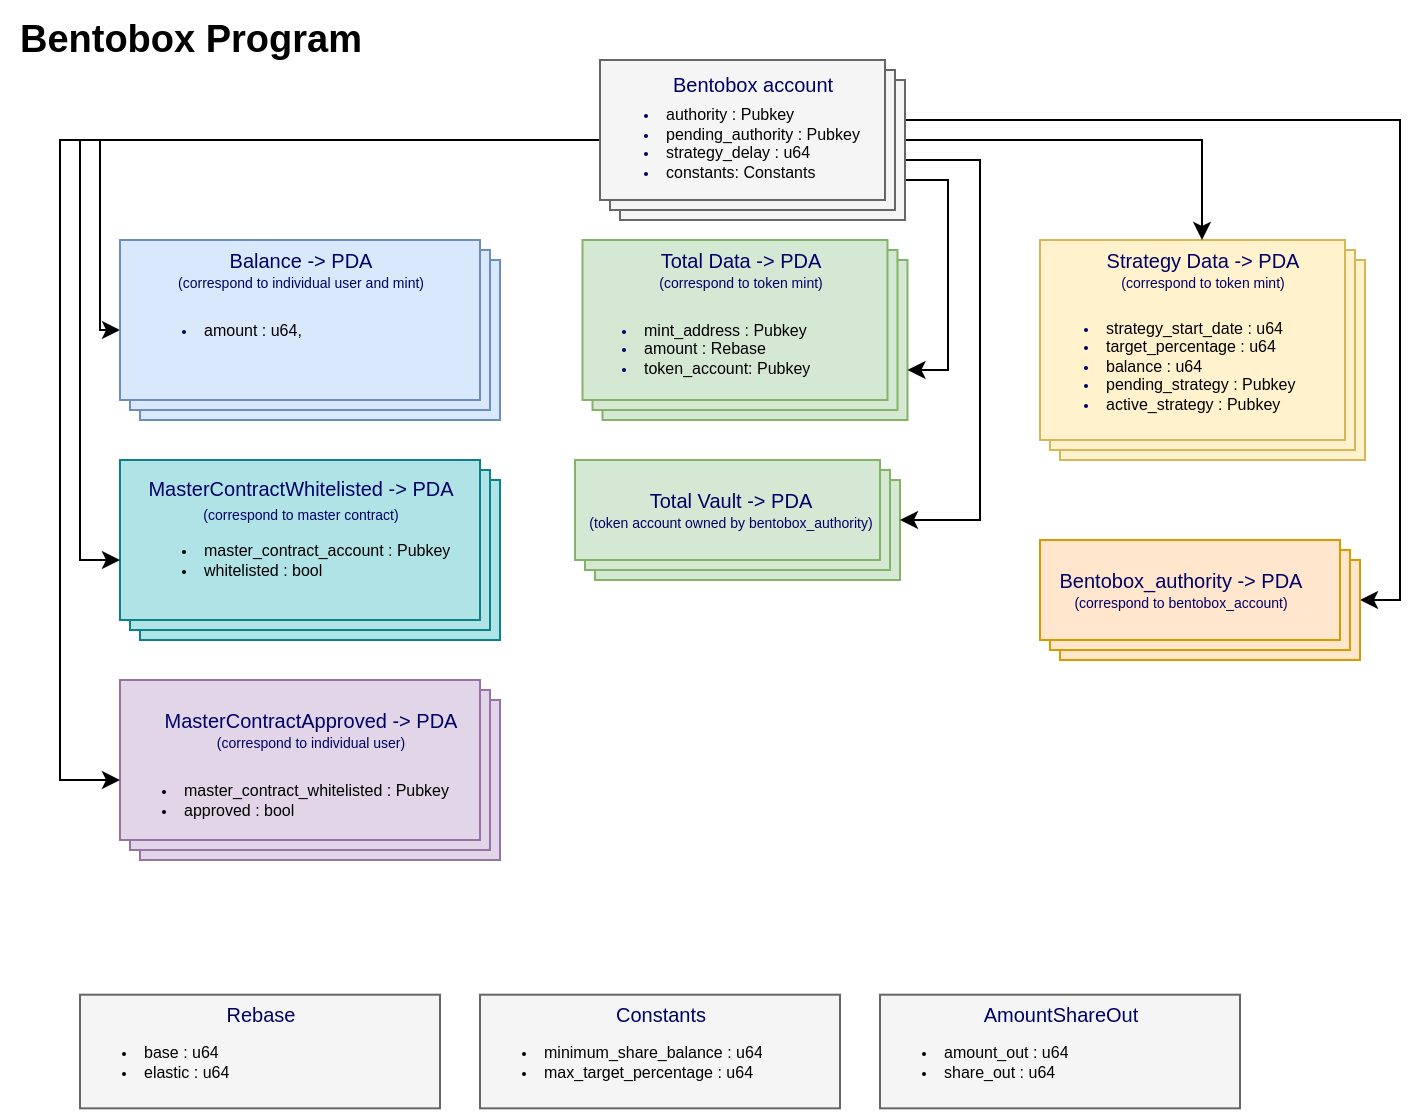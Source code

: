 <mxfile version="20.5.1" type="google" pages="14"><diagram id="kgpKYQtTHZ0yAKxKKP6v" name="Bentobox program"><mxGraphModel grid="1" page="1" gridSize="10" guides="1" tooltips="1" connect="1" arrows="1" fold="1" pageScale="1" pageWidth="850" pageHeight="1100" math="0" shadow="0"><root><mxCell id="0"/><mxCell id="2zfT8vizfeFm3r2kN2YR-56" value="Шар без назви" parent="0"/><mxCell id="2zfT8vizfeFm3r2kN2YR-58" value="" style="verticalLabelPosition=bottom;verticalAlign=top;html=1;shape=mxgraph.basic.layered_rect;dx=10;outlineConnect=0;fontSize=16;fillColor=#dae8fc;strokeColor=#6c8ebf;" vertex="1" parent="2zfT8vizfeFm3r2kN2YR-56"><mxGeometry x="60" y="120" width="190" height="90" as="geometry"/></mxCell><mxCell id="2zfT8vizfeFm3r2kN2YR-63" value="&lt;p style=&quot;line-height: 1;&quot;&gt;&lt;font color=&quot;#000066&quot;&gt;&lt;font style=&quot;font-size: 10px;&quot;&gt;Balance -&amp;gt; PDA&lt;/font&gt;&lt;br&gt;&lt;font style=&quot;font-size: 7px;&quot;&gt;(correspond to individual user)&lt;/font&gt;&lt;/font&gt;&lt;br&gt;&lt;/p&gt;" style="text;resizable=0;autosize=1;align=center;verticalAlign=middle;points=[];fillColor=none;strokeColor=none;rounded=0;fontSize=10;html=1;" vertex="1" parent="2zfT8vizfeFm3r2kN2YR-56"><mxGeometry x="95" y="115" width="120" height="50" as="geometry"/></mxCell><mxCell id="2zfT8vizfeFm3r2kN2YR-66" value="&lt;p style=&quot;line-height: 1;&quot;&gt;&lt;font color=&quot;#000066&quot;&gt;Total Data -&amp;gt; PDA&lt;br&gt;&lt;/font&gt;&lt;font style=&quot;font-size: 7px;&quot; color=&quot;#000066&quot;&gt;(correspond to individual user)&lt;/font&gt;&lt;br&gt;&lt;/p&gt;" style="text;resizable=0;autosize=1;align=center;verticalAlign=middle;points=[];fillColor=none;strokeColor=none;rounded=0;fontSize=10;html=1;" vertex="1" parent="2zfT8vizfeFm3r2kN2YR-56"><mxGeometry x="311.25" y="120" width="120" height="50" as="geometry"/></mxCell><mxCell id="2zfT8vizfeFm3r2kN2YR-68" value="&lt;ul&gt;&lt;li&gt;&lt;span style=&quot;background-color: initial;&quot;&gt;&lt;font color=&quot;#000000&quot;&gt;mint_address : Pubkey&lt;/font&gt;&lt;/span&gt;&lt;/li&gt;&lt;li&gt;&lt;font color=&quot;#000000&quot;&gt;amount : Rebase&lt;/font&gt;&lt;/li&gt;&lt;li&gt;&lt;font color=&quot;#000000&quot;&gt;token_account: Pubkey&lt;/font&gt;&lt;/li&gt;&lt;/ul&gt;" style="text;strokeColor=none;fillColor=none;html=1;whiteSpace=wrap;verticalAlign=middle;overflow=hidden;fontSize=8;fontColor=#000066;" vertex="1" parent="2zfT8vizfeFm3r2kN2YR-56"><mxGeometry x="288.75" y="160" width="150" height="40" as="geometry"/></mxCell><mxCell id="2zfT8vizfeFm3r2kN2YR-69" value="&lt;div&gt;&lt;font color=&quot;#000000&quot;&gt;&lt;br&gt;&lt;/font&gt;&lt;/div&gt;&lt;ul&gt;&lt;li&gt;&lt;font color=&quot;#000000&quot;&gt;amount : u64,&lt;/font&gt;&lt;/li&gt;&lt;li&gt;&lt;font color=&quot;#000000&quot;&gt;user_token_account : Pubkey,&lt;/font&gt;&lt;/li&gt;&lt;/ul&gt;" style="text;strokeColor=none;fillColor=none;html=1;whiteSpace=wrap;verticalAlign=middle;overflow=hidden;fontSize=8;fontColor=#000066;" vertex="1" parent="2zfT8vizfeFm3r2kN2YR-56"><mxGeometry x="60" y="145" width="150" height="40" as="geometry"/></mxCell><mxCell id="BPTHpgQeUzSWsiGWZUjU-4" value="" style="verticalLabelPosition=bottom;verticalAlign=top;html=1;shape=mxgraph.basic.layered_rect;dx=10;outlineConnect=0;fontSize=16;fillColor=#e1d5e7;strokeColor=#9673a6;" vertex="1" parent="2zfT8vizfeFm3r2kN2YR-56"><mxGeometry x="60" y="340" width="190" height="90" as="geometry"/></mxCell><mxCell id="BPTHpgQeUzSWsiGWZUjU-7" value="&lt;p style=&quot;line-height: 1;&quot;&gt;&lt;font color=&quot;#000066&quot;&gt;MasterContractApproved -&amp;gt; PDA&lt;br&gt;&lt;/font&gt;&lt;font style=&quot;font-size: 7px;&quot; color=&quot;#000066&quot;&gt;(correspond to individual user)&lt;/font&gt;&lt;br&gt;&lt;/p&gt;" style="text;resizable=0;autosize=1;align=center;verticalAlign=middle;points=[];fillColor=none;strokeColor=none;rounded=0;fontSize=10;html=1;" vertex="1" parent="2zfT8vizfeFm3r2kN2YR-56"><mxGeometry x="70" y="340" width="170" height="50" as="geometry"/></mxCell><mxCell id="BPTHpgQeUzSWsiGWZUjU-22" value="" style="group" connectable="0" vertex="1" parent="2zfT8vizfeFm3r2kN2YR-56"><mxGeometry x="280" y="230" width="170" height="60" as="geometry"/></mxCell><mxCell id="2zfT8vizfeFm3r2kN2YR-67" value="" style="verticalLabelPosition=bottom;verticalAlign=top;html=1;shape=mxgraph.basic.layered_rect;dx=10;outlineConnect=0;fontSize=16;fillColor=#d5e8d4;strokeColor=#82b366;" vertex="1" parent="BPTHpgQeUzSWsiGWZUjU-22"><mxGeometry x="7.5" width="162.5" height="60" as="geometry"/></mxCell><mxCell id="2zfT8vizfeFm3r2kN2YR-71" value="&lt;p style=&quot;line-height: 1;&quot;&gt;&lt;font color=&quot;#000066&quot;&gt;Total Vault -&amp;gt; PDA&lt;br&gt;&lt;/font&gt;&lt;font style=&quot;font-size: 7px;&quot; color=&quot;#000066&quot;&gt;(token account owned by bentobox_authority)&lt;/font&gt;&lt;br&gt;&lt;/p&gt;" style="text;resizable=0;autosize=1;align=center;verticalAlign=middle;points=[];fillColor=none;strokeColor=none;rounded=0;fontSize=10;html=1;" vertex="1" parent="BPTHpgQeUzSWsiGWZUjU-22"><mxGeometry width="170" height="50" as="geometry"/></mxCell><mxCell id="TjfpOVX4HgUUKkD0IetH-2" value="" style="group" connectable="0" vertex="1" parent="2zfT8vizfeFm3r2kN2YR-56"><mxGeometry x="320" y="80" width="132.5" height="30" as="geometry"/></mxCell><mxCell id="2zfT8vizfeFm3r2kN2YR-62" value="" style="verticalLabelPosition=bottom;verticalAlign=top;html=1;shape=mxgraph.basic.layered_rect;dx=10;outlineConnect=0;fontSize=16;fillColor=#f5f5f5;fontColor=#333333;strokeColor=#666666;align=center;" vertex="1" parent="TjfpOVX4HgUUKkD0IetH-2"><mxGeometry width="132.5" height="30" as="geometry"/></mxCell><mxCell id="2zfT8vizfeFm3r2kN2YR-65" value="&lt;span style=&quot;color: rgb(51, 51, 51); font-size: 10px;&quot;&gt;Bentobox account&lt;/span&gt;" style="text;html=1;resizable=0;autosize=1;align=center;verticalAlign=top;points=[];fillColor=none;strokeColor=none;rounded=0;fontSize=10;imageWidth=20;imageHeight=15;" vertex="1" parent="TjfpOVX4HgUUKkD0IetH-2"><mxGeometry x="10" width="100" height="30" as="geometry"/></mxCell><mxCell id="1" parent="0"/><mxCell id="2zfT8vizfeFm3r2kN2YR-7" value="" style="verticalLabelPosition=bottom;verticalAlign=top;html=1;shape=mxgraph.basic.layered_rect;dx=10;outlineConnect=0;fontSize=16;fillColor=#dae8fc;strokeColor=#6c8ebf;" vertex="1" parent="1"><mxGeometry x="60" y="120" width="190" height="90" as="geometry"/></mxCell><mxCell id="2zfT8vizfeFm3r2kN2YR-14" value="" style="verticalLabelPosition=bottom;verticalAlign=top;html=1;shape=mxgraph.basic.layered_rect;dx=10;outlineConnect=0;fontSize=16;fillColor=#f5f5f5;fontColor=#333333;strokeColor=#666666;align=center;" vertex="1" parent="1"><mxGeometry x="320" y="80" width="132.5" height="30" as="geometry"/></mxCell><mxCell id="2zfT8vizfeFm3r2kN2YR-20" value="&lt;p style=&quot;line-height: 1;&quot;&gt;&lt;font color=&quot;#000066&quot;&gt;&lt;font style=&quot;font-size: 10px;&quot;&gt;Balance -&amp;gt; PDA&lt;/font&gt;&lt;br&gt;&lt;font style=&quot;font-size: 7px;&quot;&gt;(correspond to individual user)&lt;/font&gt;&lt;/font&gt;&lt;br&gt;&lt;/p&gt;" style="text;resizable=0;autosize=1;align=center;verticalAlign=middle;points=[];fillColor=none;strokeColor=none;rounded=0;fontSize=10;html=1;" vertex="1" parent="1"><mxGeometry x="95" y="115" width="120" height="50" as="geometry"/></mxCell><mxCell id="2zfT8vizfeFm3r2kN2YR-21" value="" style="verticalLabelPosition=bottom;verticalAlign=top;html=1;shape=mxgraph.basic.layered_rect;dx=10;outlineConnect=0;fontSize=16;fillColor=#d5e8d4;strokeColor=#82b366;" vertex="1" parent="1"><mxGeometry x="291.25" y="120" width="162.5" height="90" as="geometry"/></mxCell><mxCell id="2zfT8vizfeFm3r2kN2YR-23" value="&lt;span style=&quot;color: rgb(51, 51, 51); font-size: 10px;&quot;&gt;Bentobox account&lt;/span&gt;" style="text;html=1;resizable=0;autosize=1;align=center;verticalAlign=top;points=[];fillColor=none;strokeColor=none;rounded=0;fontSize=10;imageWidth=20;imageHeight=15;" vertex="1" parent="1"><mxGeometry x="330" y="80" width="100" height="30" as="geometry"/></mxCell><mxCell id="2zfT8vizfeFm3r2kN2YR-38" value="&lt;ul&gt;&lt;li&gt;&lt;span style=&quot;background-color: initial;&quot;&gt;&lt;font color=&quot;#000000&quot;&gt;mint_address : Pubkey&lt;/font&gt;&lt;/span&gt;&lt;/li&gt;&lt;li&gt;&lt;font color=&quot;#000000&quot;&gt;amount : Rebase&lt;/font&gt;&lt;/li&gt;&lt;li&gt;&lt;font color=&quot;#000000&quot;&gt;token_account: Pubkey&lt;/font&gt;&lt;/li&gt;&lt;/ul&gt;" style="text;strokeColor=none;fillColor=none;html=1;whiteSpace=wrap;verticalAlign=middle;overflow=hidden;fontSize=8;fontColor=#000066;" vertex="1" parent="1"><mxGeometry x="280" y="150" width="150" height="40" as="geometry"/></mxCell><mxCell id="2zfT8vizfeFm3r2kN2YR-40" value="&lt;div&gt;&lt;font color=&quot;#000000&quot;&gt;&lt;br&gt;&lt;/font&gt;&lt;/div&gt;&lt;ul&gt;&lt;li&gt;&lt;font color=&quot;#000000&quot;&gt;amount : u64,&lt;/font&gt;&lt;/li&gt;&lt;li&gt;&lt;font color=&quot;#000000&quot;&gt;user_token_account : Pubkey,&lt;/font&gt;&lt;/li&gt;&lt;/ul&gt;" style="text;strokeColor=none;fillColor=none;html=1;whiteSpace=wrap;verticalAlign=middle;overflow=hidden;fontSize=8;fontColor=#000066;" vertex="1" parent="1"><mxGeometry x="60" y="145" width="150" height="40" as="geometry"/></mxCell><mxCell id="2zfT8vizfeFm3r2kN2YR-74" value="Шар без назви" parent="0"/><mxCell id="2zfT8vizfeFm3r2kN2YR-76" value="" style="verticalLabelPosition=bottom;verticalAlign=top;html=1;shape=mxgraph.basic.layered_rect;dx=10;outlineConnect=0;fontSize=16;fillColor=#dae8fc;strokeColor=#6c8ebf;" vertex="1" parent="2zfT8vizfeFm3r2kN2YR-74"><mxGeometry x="60" y="120" width="190" height="90" as="geometry"/></mxCell><mxCell id="2zfT8vizfeFm3r2kN2YR-80" value="" style="verticalLabelPosition=bottom;verticalAlign=top;html=1;shape=mxgraph.basic.layered_rect;dx=10;outlineConnect=0;fontSize=16;fillColor=#f5f5f5;fontColor=#333333;strokeColor=#666666;align=center;" vertex="1" parent="2zfT8vizfeFm3r2kN2YR-74"><mxGeometry x="320" y="80" width="132.5" height="30" as="geometry"/></mxCell><mxCell id="2zfT8vizfeFm3r2kN2YR-81" value="&lt;p style=&quot;line-height: 1;&quot;&gt;&lt;font color=&quot;#000066&quot;&gt;&lt;font style=&quot;font-size: 10px;&quot;&gt;Balance -&amp;gt; PDA&lt;/font&gt;&lt;br&gt;&lt;font style=&quot;font-size: 7px;&quot;&gt;(correspond to individual user)&lt;/font&gt;&lt;/font&gt;&lt;br&gt;&lt;/p&gt;" style="text;resizable=0;autosize=1;align=center;verticalAlign=middle;points=[];fillColor=none;strokeColor=none;rounded=0;fontSize=10;html=1;" vertex="1" parent="2zfT8vizfeFm3r2kN2YR-74"><mxGeometry x="95" y="115" width="120" height="50" as="geometry"/></mxCell><mxCell id="2zfT8vizfeFm3r2kN2YR-83" value="&lt;span style=&quot;color: rgb(51, 51, 51); font-size: 10px;&quot;&gt;Bentobox account&lt;/span&gt;" style="text;html=1;resizable=0;autosize=1;align=center;verticalAlign=top;points=[];fillColor=none;strokeColor=none;rounded=0;fontSize=10;imageWidth=20;imageHeight=15;" vertex="1" parent="2zfT8vizfeFm3r2kN2YR-74"><mxGeometry x="330" y="80" width="100" height="30" as="geometry"/></mxCell><mxCell id="2zfT8vizfeFm3r2kN2YR-84" value="&lt;p style=&quot;line-height: 1;&quot;&gt;&lt;font color=&quot;#000066&quot;&gt;Total Data -&amp;gt; PDA&lt;br&gt;&lt;/font&gt;&lt;font style=&quot;font-size: 7px;&quot; color=&quot;#000066&quot;&gt;(correspond to token mint)&lt;/font&gt;&lt;br&gt;&lt;/p&gt;" style="text;resizable=0;autosize=1;align=center;verticalAlign=middle;points=[];fillColor=none;strokeColor=none;rounded=0;fontSize=10;html=1;" vertex="1" parent="2zfT8vizfeFm3r2kN2YR-74"><mxGeometry x="315" y="110" width="110" height="50" as="geometry"/></mxCell><mxCell id="2zfT8vizfeFm3r2kN2YR-87" value="&lt;div&gt;&lt;font color=&quot;#000000&quot;&gt;&lt;br&gt;&lt;/font&gt;&lt;/div&gt;&lt;ul&gt;&lt;li&gt;&lt;font color=&quot;#000000&quot;&gt;amount : u64,&lt;/font&gt;&lt;/li&gt;&lt;li&gt;&lt;font color=&quot;#000000&quot;&gt;user_token_account : Pubkey,&lt;/font&gt;&lt;/li&gt;&lt;/ul&gt;" style="text;strokeColor=none;fillColor=none;html=1;whiteSpace=wrap;verticalAlign=middle;overflow=hidden;fontSize=8;fontColor=#000066;" vertex="1" parent="2zfT8vizfeFm3r2kN2YR-74"><mxGeometry x="60" y="145" width="150" height="40" as="geometry"/></mxCell><mxCell id="2zfT8vizfeFm3r2kN2YR-93" value="Шар без назви" parent="0"/><mxCell id="2zfT8vizfeFm3r2kN2YR-95" value="" style="verticalLabelPosition=bottom;verticalAlign=top;html=1;shape=mxgraph.basic.layered_rect;dx=10;outlineConnect=0;fontSize=16;fillColor=#dae8fc;strokeColor=#6c8ebf;" vertex="1" parent="2zfT8vizfeFm3r2kN2YR-93"><mxGeometry x="60" y="120" width="190" height="90" as="geometry"/></mxCell><mxCell id="2zfT8vizfeFm3r2kN2YR-114" style="edgeStyle=orthogonalEdgeStyle;rounded=0;orthogonalLoop=1;jettySize=auto;html=1;entryX=0;entryY=0;entryDx=162.5;entryDy=55;entryPerimeter=0;fontSize=9;fontColor=#000000;" edge="1" parent="2zfT8vizfeFm3r2kN2YR-93" source="2zfT8vizfeFm3r2kN2YR-99"><mxGeometry relative="1" as="geometry"><Array as="points"><mxPoint x="474" y="90"/><mxPoint x="474" y="185"/></Array><mxPoint x="453.75" y="185" as="targetPoint"/></mxGeometry></mxCell><mxCell id="2zfT8vizfeFm3r2kN2YR-99" value="" style="verticalLabelPosition=bottom;verticalAlign=top;html=1;shape=mxgraph.basic.layered_rect;dx=10;outlineConnect=0;fontSize=16;fillColor=#f5f5f5;fontColor=#333333;strokeColor=#666666;align=center;" vertex="1" parent="2zfT8vizfeFm3r2kN2YR-93"><mxGeometry x="320" y="80" width="132.5" height="30" as="geometry"/></mxCell><mxCell id="2zfT8vizfeFm3r2kN2YR-100" value="&lt;p style=&quot;line-height: 1;&quot;&gt;&lt;font color=&quot;#000066&quot;&gt;&lt;font style=&quot;font-size: 10px;&quot;&gt;Balance -&amp;gt; PDA&lt;/font&gt;&lt;br&gt;&lt;font style=&quot;font-size: 7px;&quot;&gt;(correspond to individual user)&lt;/font&gt;&lt;/font&gt;&lt;br&gt;&lt;/p&gt;" style="text;resizable=0;autosize=1;align=center;verticalAlign=middle;points=[];fillColor=none;strokeColor=none;rounded=0;fontSize=10;html=1;" vertex="1" parent="2zfT8vizfeFm3r2kN2YR-93"><mxGeometry x="95" y="115" width="120" height="50" as="geometry"/></mxCell><mxCell id="2zfT8vizfeFm3r2kN2YR-102" value="&lt;span style=&quot;color: rgb(51, 51, 51); font-size: 10px;&quot;&gt;Bentobox account&lt;/span&gt;" style="text;html=1;resizable=0;autosize=1;align=center;verticalAlign=top;points=[];fillColor=none;strokeColor=none;rounded=0;fontSize=10;imageWidth=20;imageHeight=15;" vertex="1" parent="2zfT8vizfeFm3r2kN2YR-93"><mxGeometry x="330" y="80" width="100" height="30" as="geometry"/></mxCell><mxCell id="2zfT8vizfeFm3r2kN2YR-106" value="&lt;div&gt;&lt;font color=&quot;#000000&quot;&gt;&lt;br&gt;&lt;/font&gt;&lt;/div&gt;&lt;ul&gt;&lt;li&gt;&lt;font color=&quot;#000000&quot;&gt;amount : u64,&lt;/font&gt;&lt;/li&gt;&lt;li&gt;&lt;font color=&quot;#000000&quot;&gt;user_token_account : Pubkey,&lt;/font&gt;&lt;/li&gt;&lt;/ul&gt;" style="text;strokeColor=none;fillColor=none;html=1;whiteSpace=wrap;verticalAlign=middle;overflow=hidden;fontSize=8;fontColor=#000066;" vertex="1" parent="2zfT8vizfeFm3r2kN2YR-93"><mxGeometry x="60" y="145" width="150" height="40" as="geometry"/></mxCell><mxCell id="2zfT8vizfeFm3r2kN2YR-111" value="" style="verticalLabelPosition=bottom;verticalAlign=top;html=1;shape=mxgraph.basic.layered_rect;dx=10;outlineConnect=0;fontSize=16;fillColor=#fff2cc;strokeColor=#d6b656;" vertex="1" parent="2zfT8vizfeFm3r2kN2YR-93"><mxGeometry x="520" y="120" width="162.5" height="110" as="geometry"/></mxCell><mxCell id="2zfT8vizfeFm3r2kN2YR-112" value="&lt;p style=&quot;line-height: 1;&quot;&gt;&lt;font color=&quot;#000066&quot;&gt;Strategy Data -&amp;gt; PDA&lt;br&gt;&lt;/font&gt;&lt;font style=&quot;font-size: 7px;&quot; color=&quot;#000066&quot;&gt;(correspond to token mint)&lt;/font&gt;&lt;br&gt;&lt;/p&gt;" style="text;resizable=0;autosize=1;align=center;verticalAlign=middle;points=[];fillColor=none;strokeColor=none;rounded=0;fontSize=10;html=1;container=1;" vertex="1" parent="2zfT8vizfeFm3r2kN2YR-93"><mxGeometry x="541.25" y="110" width="120" height="50" as="geometry"/></mxCell><mxCell id="2zfT8vizfeFm3r2kN2YR-113" value="&lt;ul&gt;&lt;li&gt;&lt;span style=&quot;background-color: initial;&quot;&gt;&lt;font color=&quot;#000000&quot;&gt;strategy_start_date : u64&lt;/font&gt;&lt;/span&gt;&lt;/li&gt;&lt;li&gt;&lt;font color=&quot;#000000&quot;&gt;target_percentage : u64&lt;br&gt;&lt;/font&gt;&lt;/li&gt;&lt;li&gt;&lt;font color=&quot;#000000&quot;&gt;balance : u64&lt;/font&gt;&lt;/li&gt;&lt;li&gt;&lt;font color=&quot;#000000&quot;&gt;pending_strategy : Pubkey&lt;/font&gt;&lt;/li&gt;&lt;li&gt;&lt;font color=&quot;#000000&quot;&gt;active_strategy : Pubkey&lt;/font&gt;&lt;/li&gt;&lt;/ul&gt;" style="text;strokeColor=none;fillColor=none;html=1;whiteSpace=wrap;verticalAlign=middle;overflow=hidden;fontSize=8;fontColor=#000066;" vertex="1" parent="2zfT8vizfeFm3r2kN2YR-93"><mxGeometry x="511.25" y="145" width="150" height="75" as="geometry"/></mxCell><mxCell id="2zfT8vizfeFm3r2kN2YR-117" value="Шар без назви" parent="0"/><mxCell id="2zfT8vizfeFm3r2kN2YR-119" value="" style="verticalLabelPosition=bottom;verticalAlign=top;html=1;shape=mxgraph.basic.layered_rect;dx=10;outlineConnect=0;fontSize=16;fillColor=#dae8fc;strokeColor=#6c8ebf;" vertex="1" parent="2zfT8vizfeFm3r2kN2YR-117"><mxGeometry x="60" y="120" width="190" height="90" as="geometry"/></mxCell><mxCell id="2zfT8vizfeFm3r2kN2YR-124" value="" style="verticalLabelPosition=bottom;verticalAlign=top;html=1;shape=mxgraph.basic.layered_rect;dx=10;outlineConnect=0;fontSize=16;fillColor=#f5f5f5;fontColor=#333333;strokeColor=#666666;align=center;" vertex="1" parent="2zfT8vizfeFm3r2kN2YR-117"><mxGeometry x="320" y="80" width="132.5" height="30" as="geometry"/></mxCell><mxCell id="2zfT8vizfeFm3r2kN2YR-125" value="&lt;p style=&quot;line-height: 1;&quot;&gt;&lt;font color=&quot;#000066&quot;&gt;&lt;font style=&quot;font-size: 10px;&quot;&gt;Balance -&amp;gt; PDA&lt;/font&gt;&lt;br&gt;&lt;font style=&quot;font-size: 7px;&quot;&gt;(correspond to individual user)&lt;/font&gt;&lt;/font&gt;&lt;br&gt;&lt;/p&gt;" style="text;resizable=0;autosize=1;align=center;verticalAlign=middle;points=[];fillColor=none;strokeColor=none;rounded=0;fontSize=10;html=1;" vertex="1" parent="2zfT8vizfeFm3r2kN2YR-117"><mxGeometry x="95" y="115" width="120" height="50" as="geometry"/></mxCell><mxCell id="2zfT8vizfeFm3r2kN2YR-127" value="&lt;span style=&quot;color: rgb(51, 51, 51); font-size: 10px;&quot;&gt;Bentobox account&lt;/span&gt;" style="text;html=1;resizable=0;autosize=1;align=center;verticalAlign=top;points=[];fillColor=none;strokeColor=none;rounded=0;fontSize=10;imageWidth=20;imageHeight=15;" vertex="1" parent="2zfT8vizfeFm3r2kN2YR-117"><mxGeometry x="330" y="80" width="100" height="30" as="geometry"/></mxCell><mxCell id="2zfT8vizfeFm3r2kN2YR-131" value="&lt;div&gt;&lt;font color=&quot;#000000&quot;&gt;&lt;br&gt;&lt;/font&gt;&lt;/div&gt;&lt;ul&gt;&lt;li&gt;&lt;font color=&quot;#000000&quot;&gt;amount : u64,&lt;/font&gt;&lt;/li&gt;&lt;li&gt;&lt;font color=&quot;#000000&quot;&gt;user_token_account : Pubkey,&lt;/font&gt;&lt;/li&gt;&lt;/ul&gt;" style="text;strokeColor=none;fillColor=none;html=1;whiteSpace=wrap;verticalAlign=middle;overflow=hidden;fontSize=8;fontColor=#000066;" vertex="1" parent="2zfT8vizfeFm3r2kN2YR-117"><mxGeometry x="60" y="145" width="150" height="40" as="geometry"/></mxCell><mxCell id="BPTHpgQeUzSWsiGWZUjU-13" value="&lt;ul style=&quot;font-size: 8px;&quot;&gt;&lt;li&gt;master_contract_whitelisted : Pubkey&lt;br&gt;&lt;/li&gt;&lt;li&gt;approved : bool&lt;/li&gt;&lt;/ul&gt;" style="text;strokeColor=none;fillColor=none;html=1;whiteSpace=wrap;verticalAlign=middle;overflow=hidden;" vertex="1" parent="2zfT8vizfeFm3r2kN2YR-117"><mxGeometry x="50" y="370" width="190" height="60" as="geometry"/></mxCell><mxCell id="BPTHpgQeUzSWsiGWZUjU-17" value="" style="verticalLabelPosition=bottom;verticalAlign=top;html=1;shape=mxgraph.basic.layered_rect;dx=10;outlineConnect=0;fontSize=16;fillColor=#b0e3e6;strokeColor=#0e8088;" vertex="1" parent="2zfT8vizfeFm3r2kN2YR-117"><mxGeometry x="60" y="230" width="190" height="90" as="geometry"/></mxCell><mxCell id="BPTHpgQeUzSWsiGWZUjU-18" value="&lt;ul&gt;&lt;li&gt;master_contract_account : Pubkey&lt;/li&gt;&lt;li&gt;whitelisted : bool&lt;/li&gt;&lt;/ul&gt;" style="text;strokeColor=none;fillColor=none;html=1;whiteSpace=wrap;verticalAlign=middle;overflow=hidden;fontSize=8;" vertex="1" parent="2zfT8vizfeFm3r2kN2YR-117"><mxGeometry x="60" y="260" width="180" height="40" as="geometry"/></mxCell><mxCell id="BPTHpgQeUzSWsiGWZUjU-19" style="edgeStyle=orthogonalEdgeStyle;rounded=0;orthogonalLoop=1;jettySize=auto;html=1;entryX=0;entryY=0.5;entryDx=0;entryDy=0;fontSize=8;" edge="1" parent="2zfT8vizfeFm3r2kN2YR-117" source="2zfT8vizfeFm3r2kN2YR-164" target="BPTHpgQeUzSWsiGWZUjU-18"><mxGeometry relative="1" as="geometry"/></mxCell><mxCell id="BPTHpgQeUzSWsiGWZUjU-20" style="edgeStyle=orthogonalEdgeStyle;rounded=0;orthogonalLoop=1;jettySize=auto;html=1;fontSize=8;" edge="1" parent="2zfT8vizfeFm3r2kN2YR-117" source="2zfT8vizfeFm3r2kN2YR-164" target="BPTHpgQeUzSWsiGWZUjU-4"><mxGeometry relative="1" as="geometry"><Array as="points"><mxPoint x="30" y="70"/><mxPoint x="30" y="390"/></Array></mxGeometry></mxCell><mxCell id="BPTHpgQeUzSWsiGWZUjU-24" style="edgeStyle=orthogonalEdgeStyle;rounded=0;orthogonalLoop=1;jettySize=auto;html=1;fontSize=8;" edge="1" parent="2zfT8vizfeFm3r2kN2YR-117" source="2zfT8vizfeFm3r2kN2YR-147" target="BPTHpgQeUzSWsiGWZUjU-21"><mxGeometry relative="1" as="geometry"><mxPoint x="720" y="300" as="targetPoint"/><Array as="points"><mxPoint x="700" y="60"/><mxPoint x="700" y="300"/></Array></mxGeometry></mxCell><mxCell id="BPTHpgQeUzSWsiGWZUjU-2" value="" style="group" connectable="0" vertex="1" parent="2zfT8vizfeFm3r2kN2YR-117"><mxGeometry x="230" y="491.67" width="190" height="62.5" as="geometry"/></mxCell><mxCell id="U4anrVDwqsYmypkN7XKh-7" value="" style="rounded=0;whiteSpace=wrap;html=1;fontSize=7;fontColor=#333333;fillColor=#f5f5f5;strokeColor=#666666;" vertex="1" parent="BPTHpgQeUzSWsiGWZUjU-2"><mxGeometry x="10" y="5.682" width="180" height="56.818" as="geometry"/></mxCell><mxCell id="U4anrVDwqsYmypkN7XKh-10" value="&lt;span style=&quot;font-size: 10px; font-weight: normal;&quot;&gt;&lt;font color=&quot;#000066&quot; style=&quot;font-size: 10px;&quot;&gt;Constants&lt;/font&gt;&lt;/span&gt;" style="text;html=1;resizable=0;autosize=1;align=center;verticalAlign=middle;points=[];fillColor=none;strokeColor=none;rounded=0;fontSize=10;fontStyle=1" vertex="1" parent="BPTHpgQeUzSWsiGWZUjU-2"><mxGeometry x="65" width="70" height="30" as="geometry"/></mxCell><mxCell id="U4anrVDwqsYmypkN7XKh-8" value="&lt;ul style=&quot;font-size: 8px;&quot;&gt;&lt;li style=&quot;&quot;&gt;&lt;font style=&quot;font-size: 8px;&quot;&gt;minimum_share_balance : u64&lt;/font&gt;&lt;br&gt;&lt;/li&gt;&lt;li style=&quot;&quot;&gt;&lt;font style=&quot;font-size: 8px;&quot;&gt;max_target_percentage : u64&lt;/font&gt;&lt;/li&gt;&lt;/ul&gt;" style="text;strokeColor=none;fillColor=none;html=1;whiteSpace=wrap;verticalAlign=middle;overflow=hidden;fontSize=19;align=left;" vertex="1" parent="BPTHpgQeUzSWsiGWZUjU-2"><mxGeometry y="17.045" width="180" height="45.455" as="geometry"/></mxCell><mxCell id="BPTHpgQeUzSWsiGWZUjU-30" value="" style="group" connectable="0" vertex="1" parent="2zfT8vizfeFm3r2kN2YR-117"><mxGeometry x="430" y="491.67" width="190" height="62.5" as="geometry"/></mxCell><mxCell id="BPTHpgQeUzSWsiGWZUjU-31" value="" style="rounded=0;whiteSpace=wrap;html=1;fontSize=7;fontColor=#333333;fillColor=#f5f5f5;strokeColor=#666666;" vertex="1" parent="BPTHpgQeUzSWsiGWZUjU-30"><mxGeometry x="10" y="5.682" width="180" height="56.818" as="geometry"/></mxCell><mxCell id="BPTHpgQeUzSWsiGWZUjU-32" value="&lt;font color=&quot;#000066&quot;&gt;&lt;span style=&quot;font-weight: 400;&quot;&gt;AmountShareOut&lt;/span&gt;&lt;/font&gt;" style="text;html=1;resizable=0;autosize=1;align=center;verticalAlign=middle;points=[];fillColor=none;strokeColor=none;rounded=0;fontSize=10;fontStyle=1" vertex="1" parent="BPTHpgQeUzSWsiGWZUjU-30"><mxGeometry x="50" width="100" height="30" as="geometry"/></mxCell><mxCell id="BPTHpgQeUzSWsiGWZUjU-33" value="&lt;ul style=&quot;font-size: 8px;&quot;&gt;&lt;li style=&quot;&quot;&gt;&lt;font style=&quot;font-size: 8px;&quot;&gt;amount_out : u64&lt;/font&gt;&lt;br&gt;&lt;/li&gt;&lt;li style=&quot;&quot;&gt;&lt;font style=&quot;font-size: 8px;&quot;&gt;share_out : u64&lt;/font&gt;&lt;/li&gt;&lt;/ul&gt;" style="text;strokeColor=none;fillColor=none;html=1;whiteSpace=wrap;verticalAlign=middle;overflow=hidden;fontSize=19;align=left;" vertex="1" parent="BPTHpgQeUzSWsiGWZUjU-30"><mxGeometry y="17.045" width="180" height="45.455" as="geometry"/></mxCell><mxCell id="BPTHpgQeUzSWsiGWZUjU-35" value="" style="group" connectable="0" vertex="1" parent="2zfT8vizfeFm3r2kN2YR-117"><mxGeometry x="30" y="491.67" width="190" height="62.5" as="geometry"/></mxCell><mxCell id="BPTHpgQeUzSWsiGWZUjU-36" value="" style="rounded=0;whiteSpace=wrap;html=1;fontSize=7;fontColor=#333333;fillColor=#f5f5f5;strokeColor=#666666;" vertex="1" parent="BPTHpgQeUzSWsiGWZUjU-35"><mxGeometry x="10" y="5.682" width="180" height="56.818" as="geometry"/></mxCell><mxCell id="BPTHpgQeUzSWsiGWZUjU-37" value="&lt;font color=&quot;#000066&quot;&gt;&lt;span style=&quot;font-weight: 400;&quot;&gt;Rebase&lt;/span&gt;&lt;/font&gt;" style="text;html=1;resizable=0;autosize=1;align=center;verticalAlign=middle;points=[];fillColor=none;strokeColor=none;rounded=0;fontSize=10;fontStyle=1" vertex="1" parent="BPTHpgQeUzSWsiGWZUjU-35"><mxGeometry x="70" width="60" height="30" as="geometry"/></mxCell><mxCell id="BPTHpgQeUzSWsiGWZUjU-38" value="&lt;ul style=&quot;font-size: 8px;&quot;&gt;&lt;li style=&quot;&quot;&gt;&lt;font style=&quot;font-size: 8px;&quot;&gt;base : u64&lt;/font&gt;&lt;br&gt;&lt;/li&gt;&lt;li style=&quot;&quot;&gt;&lt;font style=&quot;font-size: 8px;&quot;&gt;elastic : u64&lt;/font&gt;&lt;/li&gt;&lt;/ul&gt;" style="text;strokeColor=none;fillColor=none;html=1;whiteSpace=wrap;verticalAlign=middle;overflow=hidden;fontSize=19;align=left;" vertex="1" parent="BPTHpgQeUzSWsiGWZUjU-35"><mxGeometry y="17.045" width="180" height="45.455" as="geometry"/></mxCell><mxCell id="BPTHpgQeUzSWsiGWZUjU-45" style="edgeStyle=orthogonalEdgeStyle;rounded=0;orthogonalLoop=1;jettySize=auto;html=1;entryX=1;entryY=0.6;entryDx=0;entryDy=0;entryPerimeter=0;fontSize=8;" edge="1" parent="2zfT8vizfeFm3r2kN2YR-117" source="2zfT8vizfeFm3r2kN2YR-147" target="2zfT8vizfeFm3r2kN2YR-71"><mxGeometry relative="1" as="geometry"><Array as="points"><mxPoint x="490" y="80"/><mxPoint x="490" y="260"/></Array></mxGeometry></mxCell><mxCell id="BPTHpgQeUzSWsiGWZUjU-46" value="" style="group" connectable="0" vertex="1" parent="2zfT8vizfeFm3r2kN2YR-117"><mxGeometry x="520" y="270" width="160" height="60" as="geometry"/></mxCell><mxCell id="BPTHpgQeUzSWsiGWZUjU-21" value="" style="verticalLabelPosition=bottom;verticalAlign=top;html=1;shape=mxgraph.basic.layered_rect;dx=10;outlineConnect=0;fontSize=16;fillColor=#ffe6cc;strokeColor=#d79b00;" vertex="1" parent="BPTHpgQeUzSWsiGWZUjU-46"><mxGeometry width="160" height="60" as="geometry"/></mxCell><mxCell id="BPTHpgQeUzSWsiGWZUjU-25" value="&lt;p style=&quot;line-height: 1;&quot;&gt;&lt;font color=&quot;#000066&quot;&gt;Bentobox_authority -&amp;gt; PDA&lt;br&gt;&lt;/font&gt;&lt;font style=&quot;font-size: 7px;&quot; color=&quot;#000066&quot;&gt;(correspond to bentobox_account)&lt;/font&gt;&lt;br&gt;&lt;/p&gt;" style="text;resizable=0;autosize=1;align=center;verticalAlign=middle;points=[];fillColor=none;strokeColor=none;rounded=0;fontSize=10;html=1;" vertex="1" parent="BPTHpgQeUzSWsiGWZUjU-46"><mxGeometry width="140" height="50" as="geometry"/></mxCell><mxCell id="2zfT8vizfeFm3r2kN2YR-140" value="Шар без назви" parent="0"/><mxCell id="2zfT8vizfeFm3r2kN2YR-141" value="&lt;b style=&quot;font-size: 19px;&quot;&gt;&lt;font style=&quot;font-size: 19px;&quot;&gt;Bentobox Program&lt;/font&gt;&lt;/b&gt;" style="text;html=1;resizable=0;autosize=1;align=center;verticalAlign=middle;points=[];fillColor=none;strokeColor=none;rounded=0;fontSize=19;" vertex="1" parent="2zfT8vizfeFm3r2kN2YR-140"><mxGeometry width="190" height="40" as="geometry"/></mxCell><mxCell id="2zfT8vizfeFm3r2kN2YR-142" value="" style="verticalLabelPosition=bottom;verticalAlign=top;html=1;shape=mxgraph.basic.layered_rect;dx=10;outlineConnect=0;fontSize=16;fillColor=#dae8fc;strokeColor=#6c8ebf;" vertex="1" parent="2zfT8vizfeFm3r2kN2YR-140"><mxGeometry x="60" y="120" width="190" height="90" as="geometry"/></mxCell><mxCell id="2zfT8vizfeFm3r2kN2YR-143" style="edgeStyle=orthogonalEdgeStyle;rounded=0;orthogonalLoop=1;jettySize=auto;html=1;fontSize=10;" edge="1" parent="2zfT8vizfeFm3r2kN2YR-140" source="2zfT8vizfeFm3r2kN2YR-147" target="2zfT8vizfeFm3r2kN2YR-142"><mxGeometry relative="1" as="geometry"><mxPoint x="220" y="100" as="targetPoint"/><Array as="points"><mxPoint x="50" y="70"/><mxPoint x="50" y="165"/></Array></mxGeometry></mxCell><mxCell id="2zfT8vizfeFm3r2kN2YR-146" style="edgeStyle=orthogonalEdgeStyle;rounded=0;orthogonalLoop=1;jettySize=auto;html=1;fontSize=9;fontColor=#000000;" edge="1" parent="2zfT8vizfeFm3r2kN2YR-140" source="2zfT8vizfeFm3r2kN2YR-147"><mxGeometry relative="1" as="geometry"><Array as="points"><mxPoint x="601" y="70"/></Array><mxPoint x="601" y="120.0" as="targetPoint"/></mxGeometry></mxCell><mxCell id="2zfT8vizfeFm3r2kN2YR-147" value="" style="verticalLabelPosition=bottom;verticalAlign=top;html=1;shape=mxgraph.basic.layered_rect;dx=10;outlineConnect=0;fontSize=16;fillColor=#f5f5f5;fontColor=#333333;strokeColor=#666666;align=center;" vertex="1" parent="2zfT8vizfeFm3r2kN2YR-140"><mxGeometry x="300" y="30" width="152.5" height="80" as="geometry"/></mxCell><mxCell id="2zfT8vizfeFm3r2kN2YR-148" value="&lt;p style=&quot;line-height: 1;&quot;&gt;&lt;font color=&quot;#000066&quot;&gt;&lt;font style=&quot;font-size: 10px;&quot;&gt;Balance -&amp;gt; PDA&lt;/font&gt;&lt;br&gt;&lt;font style=&quot;font-size: 7px;&quot;&gt;(correspond to individual user)&lt;/font&gt;&lt;/font&gt;&lt;br&gt;&lt;/p&gt;" style="text;resizable=0;autosize=1;align=center;verticalAlign=middle;points=[];fillColor=none;strokeColor=none;rounded=0;fontSize=10;html=1;" vertex="1" parent="2zfT8vizfeFm3r2kN2YR-140"><mxGeometry x="95" y="115" width="120" height="50" as="geometry"/></mxCell><mxCell id="2zfT8vizfeFm3r2kN2YR-150" value="&lt;span style=&quot;font-size: 10px;&quot;&gt;&lt;font color=&quot;#000066&quot;&gt;Bentobox account&lt;/font&gt;&lt;/span&gt;" style="text;html=1;resizable=0;autosize=1;align=center;verticalAlign=top;points=[];fillColor=none;strokeColor=none;rounded=0;fontSize=10;imageWidth=20;imageHeight=15;" vertex="1" parent="2zfT8vizfeFm3r2kN2YR-140"><mxGeometry x="326.25" y="30" width="100" height="30" as="geometry"/></mxCell><mxCell id="2zfT8vizfeFm3r2kN2YR-154" value="&lt;div&gt;&lt;font color=&quot;#000000&quot;&gt;&lt;br&gt;&lt;/font&gt;&lt;/div&gt;&lt;ul&gt;&lt;li&gt;&lt;font color=&quot;#000000&quot;&gt;amount : u64,&lt;/font&gt;&lt;/li&gt;&lt;li&gt;&lt;font color=&quot;#000000&quot;&gt;user_token_account : Pubkey,&lt;/font&gt;&lt;/li&gt;&lt;/ul&gt;" style="text;strokeColor=none;fillColor=none;html=1;whiteSpace=wrap;verticalAlign=middle;overflow=hidden;fontSize=8;fontColor=#000066;" vertex="1" parent="2zfT8vizfeFm3r2kN2YR-140"><mxGeometry x="60" y="140" width="150" height="40" as="geometry"/></mxCell><mxCell id="2zfT8vizfeFm3r2kN2YR-163" value="&lt;font color=&quot;#000066&quot;&gt;MasterContractWhitelisted -&amp;gt; PDA&lt;br&gt;&lt;/font&gt;&lt;font style=&quot;font-size: 7px;&quot; color=&quot;#000066&quot;&gt;(correspond to master contract)&lt;/font&gt;" style="text;resizable=0;autosize=1;align=center;verticalAlign=middle;points=[];fillColor=none;strokeColor=none;rounded=0;fontSize=10;html=1;" vertex="1" parent="2zfT8vizfeFm3r2kN2YR-140"><mxGeometry x="60" y="230" width="180" height="40" as="geometry"/></mxCell><mxCell id="2zfT8vizfeFm3r2kN2YR-164" value="&lt;ul&gt;&lt;li&gt;&lt;span style=&quot;background-color: initial;&quot;&gt;&lt;font color=&quot;#000000&quot;&gt;authority : Pubkey&lt;br&gt;&lt;/font&gt;&lt;/span&gt;&lt;/li&gt;&lt;li&gt;&lt;span style=&quot;background-color: initial;&quot;&gt;&lt;font color=&quot;#000000&quot;&gt;pending_authority : Pubkey&lt;/font&gt;&lt;/span&gt;&lt;/li&gt;&lt;li&gt;&lt;font color=&quot;#000000&quot;&gt;strategy_delay&amp;nbsp;: u64&lt;/font&gt;&lt;/li&gt;&lt;li&gt;&lt;font color=&quot;#000000&quot;&gt;constants: Constants&lt;/font&gt;&lt;/li&gt;&lt;/ul&gt;" style="text;strokeColor=none;fillColor=none;html=1;whiteSpace=wrap;verticalAlign=middle;overflow=hidden;fontSize=8;fontColor=#000066;" vertex="1" parent="2zfT8vizfeFm3r2kN2YR-140"><mxGeometry x="291.25" y="42.5" width="150" height="55" as="geometry"/></mxCell><mxCell id="U4anrVDwqsYmypkN7XKh-11" value="Шар без назви" parent="0"/><mxCell id="U4anrVDwqsYmypkN7XKh-12" value="" style="verticalLabelPosition=bottom;verticalAlign=top;html=1;shape=mxgraph.basic.layered_rect;dx=10;outlineConnect=0;fontSize=16;fillColor=#dae8fc;strokeColor=#6c8ebf;" vertex="1" parent="U4anrVDwqsYmypkN7XKh-11"><mxGeometry x="60" y="120" width="190" height="90" as="geometry"/></mxCell><mxCell id="U4anrVDwqsYmypkN7XKh-15" value="&lt;p style=&quot;line-height: 1;&quot;&gt;&lt;font color=&quot;#000066&quot;&gt;&lt;font style=&quot;font-size: 10px;&quot;&gt;Balance -&amp;gt; PDA&lt;/font&gt;&lt;br&gt;&lt;font style=&quot;font-size: 7px;&quot;&gt;(correspond to individual user and mint)&lt;/font&gt;&lt;/font&gt;&lt;br&gt;&lt;/p&gt;" style="text;resizable=0;autosize=1;align=center;verticalAlign=middle;points=[];fillColor=none;strokeColor=none;rounded=0;fontSize=10;html=1;" vertex="1" parent="U4anrVDwqsYmypkN7XKh-11"><mxGeometry x="75" y="110" width="150" height="50" as="geometry"/></mxCell><mxCell id="U4anrVDwqsYmypkN7XKh-21" value="&lt;div&gt;&lt;font color=&quot;#000000&quot;&gt;&lt;br&gt;&lt;/font&gt;&lt;/div&gt;&lt;ul&gt;&lt;li&gt;&lt;font color=&quot;#000000&quot;&gt;amount : u64,&lt;/font&gt;&lt;/li&gt;&lt;/ul&gt;" style="text;strokeColor=none;fillColor=none;html=1;whiteSpace=wrap;verticalAlign=middle;overflow=hidden;fontSize=8;fontColor=#000066;" vertex="1" parent="U4anrVDwqsYmypkN7XKh-11"><mxGeometry x="60" y="140" width="150" height="35" as="geometry"/></mxCell></root></mxGraphModel></diagram><diagram id="0MOE19swuBxfYs27xKKY" name="Bentobox_instructions"><mxGraphModel grid="1" page="1" gridSize="10" guides="1" tooltips="1" connect="1" arrows="1" fold="1" pageScale="1" pageWidth="827" pageHeight="1169" math="0" shadow="0"><root><mxCell id="0"/><mxCell id="1" parent="0"/><mxCell id="QvAMYYXpBWFPbZZ6De2Y-1" value="&lt;b style=&quot;font-size: 20px;&quot;&gt;&lt;font style=&quot;font-size: 20px;&quot;&gt;Bentobox instructions&lt;/font&gt;&lt;/b&gt;" style="text;html=1;resizable=0;autosize=1;align=center;verticalAlign=middle;points=[];fillColor=none;strokeColor=none;rounded=0;fontSize=20;" vertex="1" parent="1"><mxGeometry width="240" height="40" as="geometry"/></mxCell><mxCell id="Gf-QPZeVWdRol-C86blI-13" value="" style="group" connectable="0" vertex="1" parent="1"><mxGeometry x="750" y="760" width="370" height="350" as="geometry"/></mxCell><mxCell id="Gf-QPZeVWdRol-C86blI-14" value="Create total data" style="text;html=1;resizable=0;autosize=1;align=center;verticalAlign=middle;points=[];fillColor=none;strokeColor=none;rounded=0;fontSize=14;" vertex="1" parent="Gf-QPZeVWdRol-C86blI-13"><mxGeometry x="60" y="210" width="130" height="30" as="geometry"/></mxCell><mxCell id="Gf-QPZeVWdRol-C86blI-15" value="" style="rounded=1;whiteSpace=wrap;html=1;fontSize=8;" vertex="1" parent="Gf-QPZeVWdRol-C86blI-13"><mxGeometry width="300" height="350" as="geometry"/></mxCell><mxCell id="Gf-QPZeVWdRol-C86blI-16" value="Create bentobox authority&lt;br&gt;&amp;nbsp;master contract approval" style="text;html=1;resizable=0;autosize=1;align=center;verticalAlign=middle;points=[];fillColor=none;strokeColor=none;rounded=0;fontSize=16;" vertex="1" parent="Gf-QPZeVWdRol-C86blI-13"><mxGeometry x="45" y="-5" width="210" height="50" as="geometry"/></mxCell><mxCell id="Gf-QPZeVWdRol-C86blI-17" value="" style="endArrow=none;html=1;rounded=0;fontSize=12;exitX=0.011;exitY=0.083;exitDx=0;exitDy=0;exitPerimeter=0;" edge="1" parent="Gf-QPZeVWdRol-C86blI-13" source="Gf-QPZeVWdRol-C86blI-18" target="Gf-QPZeVWdRol-C86blI-15"><mxGeometry width="50" height="50" relative="1" as="geometry"><mxPoint x="215" y="90" as="sourcePoint"/><mxPoint x="235" y="40" as="targetPoint"/></mxGeometry></mxCell><mxCell id="Gf-QPZeVWdRol-C86blI-18" value="&lt;font style=&quot;font-size: 14px;&quot; color=&quot;#cc0000&quot;&gt;Args:&lt;/font&gt;" style="text;html=1;resizable=0;autosize=1;align=center;verticalAlign=middle;points=[];fillColor=none;strokeColor=none;rounded=0;fontSize=16;" vertex="1" parent="Gf-QPZeVWdRol-C86blI-13"><mxGeometry y="37.5" width="60" height="30" as="geometry"/></mxCell><mxCell id="Gf-QPZeVWdRol-C86blI-19" value="&lt;div style=&quot;font-size: 8px;&quot;&gt;&lt;ul&gt;&lt;li style=&quot;&quot;&gt;approved : bool&lt;/li&gt;&lt;/ul&gt;&lt;/div&gt;" style="text;html=1;resizable=0;autosize=1;align=left;verticalAlign=middle;points=[];fillColor=none;strokeColor=none;rounded=0;fontSize=16;fontColor=#000000;" vertex="1" parent="Gf-QPZeVWdRol-C86blI-13"><mxGeometry x="40" y="35" width="120" height="40" as="geometry"/></mxCell><mxCell id="Gf-QPZeVWdRol-C86blI-20" value="" style="line;strokeWidth=1;direction=south;html=1;labelBackgroundColor=#ffffff;fontSize=8;fontColor=#000000;spacing=1;" vertex="1" parent="Gf-QPZeVWdRol-C86blI-13"><mxGeometry x="50" y="40" width="5" height="30" as="geometry"/></mxCell><mxCell id="Gf-QPZeVWdRol-C86blI-21" value="&lt;div&gt;#[account(init,&lt;/div&gt;&lt;div&gt;&amp;nbsp; &amp;nbsp; &amp;nbsp; &amp;nbsp; &amp;nbsp; &amp;nbsp; &amp;nbsp; &amp;nbsp; &amp;nbsp;seeds = [APPROVED_MASTER_CONTRACT_PART.as_ref(),&lt;/div&gt;&lt;div&gt;&amp;nbsp; &amp;nbsp; &amp;nbsp; &amp;nbsp; &amp;nbsp; &amp;nbsp; &amp;nbsp; &amp;nbsp; &amp;nbsp; &amp;nbsp; &amp;nbsp; &amp;nbsp; &amp;nbsp; &amp;nbsp; &amp;nbsp; &amp;nbsp; bentobox_account.key().as_ref(),&lt;/div&gt;&lt;div&gt;&amp;nbsp; &amp;nbsp; &amp;nbsp; &amp;nbsp; &amp;nbsp; &amp;nbsp; &amp;nbsp; &amp;nbsp; &amp;nbsp; &amp;nbsp; &amp;nbsp; &amp;nbsp; &amp;nbsp; &amp;nbsp; &amp;nbsp; &amp;nbsp; master_contract_account.key().as_ref(),&lt;/div&gt;&lt;div&gt;&amp;nbsp; &amp;nbsp; &amp;nbsp; &amp;nbsp; &amp;nbsp; &amp;nbsp; &amp;nbsp; &amp;nbsp; &amp;nbsp; &amp;nbsp; &amp;nbsp; &amp;nbsp; &amp;nbsp; &amp;nbsp; &amp;nbsp; &amp;nbsp; bentobox_authority.key().as_ref()],&lt;/div&gt;&lt;div&gt;&amp;nbsp; &amp;nbsp; &amp;nbsp; &amp;nbsp; &amp;nbsp; &amp;nbsp; &amp;nbsp; &amp;nbsp; &amp;nbsp;bump,&lt;/div&gt;&lt;div&gt;&amp;nbsp; &amp;nbsp; &amp;nbsp; &amp;nbsp; &amp;nbsp; &amp;nbsp; &amp;nbsp; &amp;nbsp; &amp;nbsp;payer = authority,&lt;/div&gt;&lt;div&gt;&amp;nbsp; &amp;nbsp; &amp;nbsp; &amp;nbsp; &amp;nbsp; &amp;nbsp; &amp;nbsp; &amp;nbsp; &amp;nbsp;space = MasterContractApproved::SIZE)]&lt;/div&gt;&lt;div&gt;&lt;b&gt;&lt;font color=&quot;#cc0000&quot;&gt;master_contract_approved&lt;/font&gt;&lt;/b&gt;: Box&amp;lt;Account&amp;lt;'info, MasterContractApproved&amp;gt;&amp;gt;,&lt;/div&gt;&lt;div&gt;#[account(seeds = [WHITELISTED_MASTER_CONTRACT_PART.as_ref(),&lt;/div&gt;&lt;div&gt;&amp;nbsp; &amp;nbsp; &amp;nbsp; &amp;nbsp; &amp;nbsp; &amp;nbsp; &amp;nbsp; &amp;nbsp; &amp;nbsp; &amp;nbsp; &amp;nbsp; &amp;nbsp; &amp;nbsp; &amp;nbsp; &amp;nbsp; &amp;nbsp; bentobox_account.key().as_ref(),&lt;/div&gt;&lt;div&gt;&amp;nbsp; &amp;nbsp; &amp;nbsp; &amp;nbsp; &amp;nbsp; &amp;nbsp; &amp;nbsp; &amp;nbsp; &amp;nbsp; &amp;nbsp; &amp;nbsp; &amp;nbsp; &amp;nbsp; &amp;nbsp; &amp;nbsp; &amp;nbsp; master_contract_account.key().as_ref()],&lt;/div&gt;&lt;div&gt;&amp;nbsp; &amp;nbsp; &amp;nbsp; &amp;nbsp; &amp;nbsp; &amp;nbsp; &amp;nbsp; &amp;nbsp; &amp;nbsp;bump,&lt;/div&gt;&lt;div&gt;&amp;nbsp; &amp;nbsp; &amp;nbsp; &amp;nbsp; &amp;nbsp; &amp;nbsp; &amp;nbsp; &amp;nbsp; &amp;nbsp;constraint = master_contract_whitelisted.whitelisted == true&lt;/div&gt;&lt;div&gt;&lt;span style=&quot;background-color: initial;&quot;&gt;&amp;nbsp; &amp;nbsp; &amp;nbsp; &amp;nbsp; &amp;nbsp; &amp;nbsp; &amp;nbsp; &amp;nbsp; &amp;nbsp;@ ErrorCode::MasterContractNotWhitelisted)]&lt;/span&gt;&lt;br&gt;&lt;/div&gt;&lt;div&gt;&lt;b&gt;&lt;font color=&quot;#cc0000&quot;&gt;master_contract_whitelisted&lt;/font&gt;&lt;/b&gt;: Box&amp;lt;Account&amp;lt;'info, MasterContractWhitelisted&amp;gt;&amp;gt;,&lt;/div&gt;&lt;div&gt;&lt;span style=&quot;background-color: initial;&quot;&gt;&lt;b&gt;&lt;font color=&quot;#cc0000&quot;&gt;master_contract_program&lt;/font&gt;&lt;/b&gt;: UncheckedAccount&amp;lt;'info&amp;gt;,&lt;/span&gt;&lt;/div&gt;&lt;div&gt;&lt;b&gt;&lt;font color=&quot;#cc0000&quot;&gt;master_contract_account&lt;/font&gt;&lt;/b&gt;: UncheckedAccount&amp;lt;'info&amp;gt;,&lt;/div&gt;&lt;div&gt;&lt;span style=&quot;background-color: initial;&quot;&gt;#[account(mut,&amp;nbsp;&lt;/span&gt;&lt;/div&gt;&lt;div&gt;&lt;span style=&quot;background-color: initial;&quot;&gt;&amp;nbsp; &amp;nbsp; &amp;nbsp; &amp;nbsp; &amp;nbsp; &amp;nbsp; &amp;nbsp; &amp;nbsp; &amp;nbsp;seeds = [BENTOBOX_SEED_PART,&amp;nbsp;&lt;/span&gt;&lt;/div&gt;&lt;div&gt;&lt;span style=&quot;background-color: initial;&quot;&gt;&amp;nbsp; &amp;nbsp; &amp;nbsp; &amp;nbsp; &amp;nbsp; &amp;nbsp; &amp;nbsp; &amp;nbsp; &amp;nbsp; &amp;nbsp; &amp;nbsp; &amp;nbsp; &amp;nbsp; &amp;nbsp; &amp;nbsp; &amp;nbsp; bentobox_account.key().as_ref()],&lt;/span&gt;&lt;/div&gt;&lt;div&gt;&lt;span style=&quot;background-color: initial;&quot;&gt;&amp;nbsp; &amp;nbsp; &amp;nbsp; &amp;nbsp; &amp;nbsp; &amp;nbsp; &amp;nbsp; &amp;nbsp; &amp;nbsp;bump)]&lt;/span&gt;&lt;/div&gt;&lt;div&gt;&lt;b&gt;&lt;font color=&quot;#cc0000&quot;&gt;bentobox_authority&lt;/font&gt;&lt;/b&gt;: UncheckedAccount&amp;lt;'info&amp;gt;,&lt;/div&gt;&lt;div&gt;#[account(mut)]&lt;/div&gt;&lt;div&gt;&lt;span style=&quot;background-color: initial;&quot;&gt;&lt;b&gt;&lt;font color=&quot;#cc0000&quot;&gt;authority&lt;/font&gt;&lt;/b&gt;: Signer&amp;lt;'info&amp;gt;,&lt;/span&gt;&lt;/div&gt;&lt;div&gt;&lt;span style=&quot;background-color: initial;&quot;&gt;&lt;b&gt;&lt;font color=&quot;#cc0000&quot;&gt;system_program&lt;/font&gt;&lt;/b&gt;: Program&amp;lt;'info, System&amp;gt;,&lt;/span&gt;&lt;/div&gt;&lt;div&gt;&lt;b&gt;&lt;font color=&quot;#cc0000&quot;&gt;bentobox_account&lt;/font&gt;&lt;/b&gt;: Box&amp;lt;Account&amp;lt;'info, BentoBox&amp;gt;&amp;gt;,&lt;/div&gt;" style="text;html=1;resizable=0;autosize=1;align=left;verticalAlign=middle;points=[];fillColor=none;strokeColor=none;rounded=0;labelBackgroundColor=none;strokeWidth=1;fontSize=8;fontColor=#000000;" vertex="1" parent="Gf-QPZeVWdRol-C86blI-13"><mxGeometry x="10" y="70" width="310" height="270" as="geometry"/></mxCell><mxCell id="Gf-QPZeVWdRol-C86blI-22" value="" style="endArrow=none;html=1;rounded=0;fontSize=14;exitX=-0.005;exitY=0.072;exitDx=0;exitDy=0;exitPerimeter=0;entryX=0.996;entryY=0.119;entryDx=0;entryDy=0;entryPerimeter=0;" edge="1" parent="Gf-QPZeVWdRol-C86blI-13" source="Gf-QPZeVWdRol-C86blI-18" target="Gf-QPZeVWdRol-C86blI-15"><mxGeometry width="50" height="50" relative="1" as="geometry"><mxPoint y="41.25" as="sourcePoint"/><mxPoint x="239.52" y="40" as="targetPoint"/></mxGeometry></mxCell><mxCell id="Gf-QPZeVWdRol-C86blI-23" value="" style="line;strokeWidth=1;html=1;fontColor=#CC0000;" vertex="1" parent="Gf-QPZeVWdRol-C86blI-13"><mxGeometry y="65" width="300" height="10" as="geometry"/></mxCell><mxCell id="Gf-QPZeVWdRol-C86blI-24" value="" style="group" connectable="0" vertex="1" parent="1"><mxGeometry x="320" y="80" width="240" height="250" as="geometry"/></mxCell><mxCell id="QvAMYYXpBWFPbZZ6De2Y-14" value="Create total data" style="text;html=1;resizable=0;autosize=1;align=center;verticalAlign=middle;points=[];fillColor=none;strokeColor=none;rounded=0;fontSize=14;" vertex="1" parent="Gf-QPZeVWdRol-C86blI-24"><mxGeometry x="60" y="210" width="130" height="30" as="geometry"/></mxCell><mxCell id="QvAMYYXpBWFPbZZ6De2Y-70" value="" style="rounded=1;whiteSpace=wrap;html=1;fontSize=8;" vertex="1" parent="Gf-QPZeVWdRol-C86blI-24"><mxGeometry width="240" height="250" as="geometry"/></mxCell><mxCell id="QvAMYYXpBWFPbZZ6De2Y-71" value="Create balance" style="text;html=1;resizable=0;autosize=1;align=center;verticalAlign=middle;points=[];fillColor=none;strokeColor=none;rounded=0;fontSize=16;" vertex="1" parent="Gf-QPZeVWdRol-C86blI-24"><mxGeometry x="50" y="10" width="130" height="30" as="geometry"/></mxCell><mxCell id="QvAMYYXpBWFPbZZ6De2Y-72" value="" style="endArrow=none;html=1;rounded=0;fontSize=12;exitX=0.011;exitY=0.083;exitDx=0;exitDy=0;exitPerimeter=0;" edge="1" parent="Gf-QPZeVWdRol-C86blI-24" source="QvAMYYXpBWFPbZZ6De2Y-74" target="QvAMYYXpBWFPbZZ6De2Y-70"><mxGeometry width="50" height="50" relative="1" as="geometry"><mxPoint x="215" y="90" as="sourcePoint"/><mxPoint x="235" y="40" as="targetPoint"/></mxGeometry></mxCell><mxCell id="QvAMYYXpBWFPbZZ6De2Y-74" value="&lt;font style=&quot;font-size: 14px;&quot; color=&quot;#cc0000&quot;&gt;Args:&lt;/font&gt;" style="text;html=1;resizable=0;autosize=1;align=center;verticalAlign=middle;points=[];fillColor=none;strokeColor=none;rounded=0;fontSize=16;" vertex="1" parent="Gf-QPZeVWdRol-C86blI-24"><mxGeometry y="37.5" width="60" height="30" as="geometry"/></mxCell><mxCell id="QvAMYYXpBWFPbZZ6De2Y-75" value="&lt;div style=&quot;font-size: 8px;&quot;&gt;&lt;ul&gt;&lt;li style=&quot;&quot;&gt;to : Pubkey&lt;/li&gt;&lt;/ul&gt;&lt;/div&gt;" style="text;html=1;resizable=0;autosize=1;align=left;verticalAlign=middle;points=[];fillColor=none;strokeColor=none;rounded=0;fontSize=16;fontColor=#000000;" vertex="1" parent="Gf-QPZeVWdRol-C86blI-24"><mxGeometry x="40" y="35" width="100" height="40" as="geometry"/></mxCell><mxCell id="QvAMYYXpBWFPbZZ6De2Y-76" value="" style="line;strokeWidth=1;direction=south;html=1;labelBackgroundColor=#ffffff;fontSize=8;fontColor=#000000;spacing=1;" vertex="1" parent="Gf-QPZeVWdRol-C86blI-24"><mxGeometry x="50" y="40" width="5" height="30" as="geometry"/></mxCell><mxCell id="QvAMYYXpBWFPbZZ6De2Y-77" value="&lt;div&gt;&lt;span style=&quot;background-color: initial;&quot;&gt;&amp;nbsp; &amp;nbsp; &amp;nbsp;&lt;/span&gt;&lt;span style=&quot;background-color: initial;&quot;&gt;#[account(init,&lt;/span&gt;&lt;/div&gt;&lt;div&gt;&amp;nbsp; &amp;nbsp; &amp;nbsp; &amp;nbsp; &amp;nbsp; &amp;nbsp; &amp;nbsp; &amp;nbsp; &amp;nbsp; &amp;nbsp; &amp;nbsp; seeds = [BALANCE_SEED_PART.as_ref(),&lt;/div&gt;&lt;div&gt;&amp;nbsp; &amp;nbsp; &amp;nbsp; &amp;nbsp; &amp;nbsp; &amp;nbsp; &amp;nbsp; &amp;nbsp; &amp;nbsp; &amp;nbsp; &amp;nbsp; &amp;nbsp; &amp;nbsp; &amp;nbsp; &amp;nbsp; &amp;nbsp; &amp;nbsp; &amp;nbsp; &amp;nbsp;bentobox_account.key().as_ref(),&lt;/div&gt;&lt;div&gt;&amp;nbsp; &amp;nbsp; &amp;nbsp; &amp;nbsp; &amp;nbsp; &amp;nbsp; &amp;nbsp; &amp;nbsp; &amp;nbsp; &amp;nbsp; &amp;nbsp; &amp;nbsp; &amp;nbsp; &amp;nbsp; &amp;nbsp; &amp;nbsp; &amp;nbsp; &amp;nbsp; &amp;nbsp;mint.key().as_ref(),&lt;/div&gt;&lt;div&gt;&amp;nbsp; &amp;nbsp; &amp;nbsp; &amp;nbsp; &amp;nbsp; &amp;nbsp; &amp;nbsp; &amp;nbsp; &amp;nbsp; &amp;nbsp; &amp;nbsp; &amp;nbsp; &amp;nbsp; &amp;nbsp; &amp;nbsp; &amp;nbsp; &amp;nbsp; &amp;nbsp; &amp;nbsp;to.as_ref()],&lt;/div&gt;&lt;div&gt;&amp;nbsp; &amp;nbsp; &amp;nbsp; &amp;nbsp; &amp;nbsp; &amp;nbsp; &amp;nbsp; &amp;nbsp; &amp;nbsp; &amp;nbsp; &amp;nbsp; bump,&lt;/div&gt;&lt;div&gt;&amp;nbsp; &amp;nbsp; &amp;nbsp; &amp;nbsp; &amp;nbsp; &amp;nbsp; &amp;nbsp; &amp;nbsp; &amp;nbsp; &amp;nbsp; &amp;nbsp; payer = authority,&lt;/div&gt;&lt;div&gt;&amp;nbsp; &amp;nbsp; &amp;nbsp; &amp;nbsp; &amp;nbsp; &amp;nbsp; &amp;nbsp; &amp;nbsp; &amp;nbsp; &amp;nbsp; &amp;nbsp; space = Balance::SIZE)]&lt;/div&gt;&lt;div&gt;&amp;nbsp; &amp;nbsp; &lt;font color=&quot;#cc0000&quot;&gt;&lt;b&gt;balance&lt;/b&gt;&lt;/font&gt;: Box&amp;lt;Account&amp;lt;'info, Balance&amp;gt;&amp;gt;,&lt;/div&gt;&lt;div&gt;&amp;nbsp; &amp;nbsp; &lt;font color=&quot;#cc0000&quot;&gt;&lt;b&gt;bentobox_account&lt;/b&gt;&lt;/font&gt;: Box&amp;lt;Account&amp;lt;'info, BentoBox&amp;gt;&amp;gt;,&amp;nbsp;&amp;nbsp;&lt;/div&gt;&lt;div&gt;&amp;nbsp; &amp;nbsp; #[account(mut)]&lt;/div&gt;&lt;div&gt;&amp;nbsp; &amp;nbsp; &lt;font color=&quot;#cc0000&quot;&gt;&lt;b&gt;authority&lt;/b&gt;&lt;/font&gt;: Signer&amp;lt;'info&amp;gt;,&lt;/div&gt;&lt;div&gt;&amp;nbsp; &amp;nbsp; &lt;font color=&quot;#cc0000&quot;&gt;&lt;b&gt;mint&lt;/b&gt;: &lt;/font&gt;Box&amp;lt;Account&amp;lt;'info, Mint&amp;gt;&amp;gt;,&lt;/div&gt;&lt;div&gt;&amp;nbsp; &amp;nbsp; &lt;font color=&quot;#cc0000&quot;&gt;&lt;b&gt;system_program&lt;/b&gt;&lt;/font&gt;: Program&amp;lt;'info, System&amp;gt;&lt;/div&gt;" style="text;html=1;resizable=0;autosize=1;align=left;verticalAlign=middle;points=[];fillColor=none;strokeColor=none;rounded=0;labelBackgroundColor=none;strokeWidth=1;fontSize=8;fontColor=#000000;" vertex="1" parent="Gf-QPZeVWdRol-C86blI-24"><mxGeometry y="75" width="230" height="150" as="geometry"/></mxCell><mxCell id="QvAMYYXpBWFPbZZ6De2Y-79" value="" style="endArrow=none;html=1;rounded=0;fontSize=14;exitX=-0.005;exitY=0.072;exitDx=0;exitDy=0;exitPerimeter=0;entryX=0.998;entryY=0.437;entryDx=0;entryDy=0;entryPerimeter=0;" edge="1" parent="Gf-QPZeVWdRol-C86blI-24" source="QvAMYYXpBWFPbZZ6De2Y-74"><mxGeometry width="50" height="50" relative="1" as="geometry"><mxPoint y="41.25" as="sourcePoint"/><mxPoint x="239.52" y="40" as="targetPoint"/></mxGeometry></mxCell><mxCell id="QvAMYYXpBWFPbZZ6De2Y-80" value="" style="endArrow=none;html=1;rounded=0;fontSize=14;exitX=0;exitY=0.442;exitDx=0;exitDy=0;exitPerimeter=0;entryX=0.998;entryY=0.437;entryDx=0;entryDy=0;entryPerimeter=0;" edge="1" parent="Gf-QPZeVWdRol-C86blI-24"><mxGeometry width="50" height="50" relative="1" as="geometry"><mxPoint y="71.25" as="sourcePoint"/><mxPoint x="239.52" y="70" as="targetPoint"/></mxGeometry></mxCell><mxCell id="Gf-QPZeVWdRol-C86blI-25" value="" style="group" connectable="0" vertex="1" parent="1"><mxGeometry x="600" y="80" width="260" height="320" as="geometry"/></mxCell><mxCell id="QvAMYYXpBWFPbZZ6De2Y-81" value="Create total data" style="text;html=1;resizable=0;autosize=1;align=center;verticalAlign=middle;points=[];fillColor=none;strokeColor=none;rounded=0;fontSize=14;" vertex="1" parent="Gf-QPZeVWdRol-C86blI-25"><mxGeometry x="60" y="210" width="130" height="30" as="geometry"/></mxCell><mxCell id="QvAMYYXpBWFPbZZ6De2Y-82" value="" style="rounded=1;whiteSpace=wrap;html=1;fontSize=8;" vertex="1" parent="Gf-QPZeVWdRol-C86blI-25"><mxGeometry width="240" height="320" as="geometry"/></mxCell><mxCell id="QvAMYYXpBWFPbZZ6De2Y-83" value="Create vault" style="text;html=1;resizable=0;autosize=1;align=center;verticalAlign=middle;points=[];fillColor=none;strokeColor=none;rounded=0;fontSize=16;" vertex="1" parent="Gf-QPZeVWdRol-C86blI-25"><mxGeometry x="55" y="10" width="110" height="30" as="geometry"/></mxCell><mxCell id="QvAMYYXpBWFPbZZ6De2Y-84" value="" style="endArrow=none;html=1;rounded=0;fontSize=12;exitX=0.011;exitY=0.083;exitDx=0;exitDy=0;exitPerimeter=0;" edge="1" parent="Gf-QPZeVWdRol-C86blI-25" source="QvAMYYXpBWFPbZZ6De2Y-85" target="QvAMYYXpBWFPbZZ6De2Y-82"><mxGeometry width="50" height="50" relative="1" as="geometry"><mxPoint x="215" y="90" as="sourcePoint"/><mxPoint x="235" y="40" as="targetPoint"/></mxGeometry></mxCell><mxCell id="QvAMYYXpBWFPbZZ6De2Y-85" value="&lt;font style=&quot;font-size: 14px;&quot; color=&quot;#cc0000&quot;&gt;Args:&lt;/font&gt;" style="text;html=1;resizable=0;autosize=1;align=center;verticalAlign=middle;points=[];fillColor=none;strokeColor=none;rounded=0;fontSize=16;" vertex="1" parent="Gf-QPZeVWdRol-C86blI-25"><mxGeometry y="37.5" width="60" height="30" as="geometry"/></mxCell><mxCell id="QvAMYYXpBWFPbZZ6De2Y-87" value="" style="line;strokeWidth=1;direction=south;html=1;labelBackgroundColor=#ffffff;fontSize=8;fontColor=#000000;spacing=1;" vertex="1" parent="Gf-QPZeVWdRol-C86blI-25"><mxGeometry x="50" y="40" width="5" height="30" as="geometry"/></mxCell><mxCell id="QvAMYYXpBWFPbZZ6De2Y-88" value="&lt;div&gt;&amp;nbsp; &amp;nbsp; #[account(init,&lt;/div&gt;&lt;div&gt;&amp;nbsp; &amp;nbsp; &amp;nbsp; &amp;nbsp; &amp;nbsp; &amp;nbsp; &amp;nbsp; &amp;nbsp; &amp;nbsp; &amp;nbsp; &amp;nbsp;seeds = [TOTAL_KEY_SEED_PART.as_ref(),&lt;/div&gt;&lt;div&gt;&amp;nbsp; &amp;nbsp; &amp;nbsp; &amp;nbsp; &amp;nbsp; &amp;nbsp; &amp;nbsp; &amp;nbsp; &amp;nbsp; &amp;nbsp; &amp;nbsp; &amp;nbsp; &amp;nbsp; &amp;nbsp; &amp;nbsp; &amp;nbsp; &amp;nbsp; &amp;nbsp;bentobox_account.key().as_ref(),&lt;/div&gt;&lt;div&gt;&amp;nbsp; &amp;nbsp; &amp;nbsp; &amp;nbsp; &amp;nbsp; &amp;nbsp; &amp;nbsp; &amp;nbsp; &amp;nbsp; &amp;nbsp; &amp;nbsp; &amp;nbsp; &amp;nbsp; &amp;nbsp; &amp;nbsp; &amp;nbsp; &amp;nbsp; &amp;nbsp;mint.key().as_ref()],&lt;/div&gt;&lt;div&gt;&amp;nbsp; &amp;nbsp; &amp;nbsp; &amp;nbsp; &amp;nbsp; &amp;nbsp; &amp;nbsp; &amp;nbsp; &amp;nbsp; &amp;nbsp; bump,&lt;/div&gt;&lt;div&gt;&amp;nbsp; &amp;nbsp; &amp;nbsp; &amp;nbsp; &amp;nbsp; &amp;nbsp; &amp;nbsp; &amp;nbsp; &amp;nbsp; &amp;nbsp; payer = authority,&lt;/div&gt;&lt;div&gt;&amp;nbsp; &amp;nbsp; &amp;nbsp; &amp;nbsp; &amp;nbsp; &amp;nbsp; &amp;nbsp; &amp;nbsp; &amp;nbsp; &amp;nbsp; space = Total::SIZE)]&lt;/div&gt;&lt;div&gt;&amp;nbsp; &amp;nbsp; &lt;b&gt;&lt;font color=&quot;#cc0000&quot;&gt;total_data&lt;/font&gt;&lt;/b&gt;: AccountLoader&amp;lt;'info, Total&amp;gt;,&lt;/div&gt;&lt;div&gt;&amp;nbsp; &amp;nbsp; #[account(init,&lt;/div&gt;&lt;div&gt;&amp;nbsp; &amp;nbsp; &amp;nbsp; &amp;nbsp; &amp;nbsp; &amp;nbsp; &amp;nbsp; &amp;nbsp; &amp;nbsp; &amp;nbsp; &amp;nbsp;seeds = [TOTAL_VAULT_KEY_SEED_PART.as_ref(),&lt;/div&gt;&lt;div&gt;&amp;nbsp; &amp;nbsp; &amp;nbsp; &amp;nbsp; &amp;nbsp; &amp;nbsp; &amp;nbsp; &amp;nbsp; &amp;nbsp; &amp;nbsp; &amp;nbsp; &amp;nbsp; &amp;nbsp; &amp;nbsp; &amp;nbsp; &amp;nbsp; &amp;nbsp; &amp;nbsp; bentobox_account.key().as_ref(),&lt;/div&gt;&lt;div&gt;&amp;nbsp; &amp;nbsp; &amp;nbsp; &amp;nbsp; &amp;nbsp; &amp;nbsp; &amp;nbsp; &amp;nbsp; &amp;nbsp; &amp;nbsp; &amp;nbsp; &amp;nbsp; &amp;nbsp; &amp;nbsp; &amp;nbsp; &amp;nbsp; &amp;nbsp; &amp;nbsp; mint.key().as_ref()],&lt;/div&gt;&lt;div&gt;&amp;nbsp; &amp;nbsp; &amp;nbsp; &amp;nbsp; &amp;nbsp; &amp;nbsp; &amp;nbsp; &amp;nbsp; &amp;nbsp; &amp;nbsp; &amp;nbsp;bump,&lt;/div&gt;&lt;div&gt;&amp;nbsp; &amp;nbsp; &amp;nbsp; &amp;nbsp; &amp;nbsp; &amp;nbsp; &amp;nbsp; &amp;nbsp; &amp;nbsp; &amp;nbsp; &amp;nbsp;payer = authority,&lt;/div&gt;&lt;div&gt;&amp;nbsp; &amp;nbsp; &amp;nbsp; &amp;nbsp; &amp;nbsp; &amp;nbsp; &amp;nbsp; &amp;nbsp; &amp;nbsp; &amp;nbsp; &amp;nbsp;token::mint = mint,&lt;/div&gt;&lt;div&gt;&amp;nbsp; &amp;nbsp; &amp;nbsp; &amp;nbsp; &amp;nbsp; &amp;nbsp; &amp;nbsp; &amp;nbsp; &amp;nbsp; &amp;nbsp; &amp;nbsp;token::authority = authority,)]&lt;/div&gt;&lt;div&gt;&amp;nbsp; &amp;nbsp; &lt;b&gt;&lt;font color=&quot;#cc0000&quot;&gt;bentobox_vault&lt;/font&gt;&lt;/b&gt;: Box&amp;lt;Account&amp;lt;'info, TokenAccount&amp;gt;&amp;gt;,&lt;/div&gt;&lt;div&gt;&amp;nbsp; &amp;nbsp; #[account(mut)]&lt;/div&gt;&lt;div&gt;&amp;nbsp; &amp;nbsp; &lt;b&gt;&lt;font color=&quot;#cc0000&quot;&gt;authority&lt;/font&gt;&lt;/b&gt;: Signer&amp;lt;'info&amp;gt;,&lt;/div&gt;&lt;div&gt;&amp;nbsp; &amp;nbsp; &lt;b&gt;&lt;font color=&quot;#cc0000&quot;&gt;mint&lt;/font&gt;&lt;/b&gt;: Box&amp;lt;Account&amp;lt;'info, Mint&amp;gt;&amp;gt;,&lt;/div&gt;&lt;div&gt;&amp;nbsp; &amp;nbsp; &lt;b&gt;&lt;font color=&quot;#cc0000&quot;&gt;bentobox_account&lt;/font&gt;&lt;/b&gt;: Box&amp;lt;Account&amp;lt;'info, BentoBox&amp;gt;&amp;gt;,&lt;/div&gt;&lt;div&gt;&amp;nbsp; &amp;nbsp; &lt;b&gt;&lt;font color=&quot;#cc0000&quot;&gt;system_program&lt;/font&gt;&lt;/b&gt;: Program&amp;lt;'info, System&amp;gt;,&lt;/div&gt;&lt;div&gt;&amp;nbsp; &amp;nbsp; &lt;b&gt;&lt;font color=&quot;#cc0000&quot;&gt;rent&lt;/font&gt;&lt;/b&gt;: Sysvar&amp;lt;'info, Rent&amp;gt;,&lt;/div&gt;&lt;div&gt;&amp;nbsp; &amp;nbsp; &lt;b&gt;&lt;font color=&quot;#cc0000&quot;&gt;token_program&lt;/font&gt;&lt;/b&gt;: Program&amp;lt;'info, Token&amp;gt;,&lt;/div&gt;" style="text;html=1;resizable=0;autosize=1;align=left;verticalAlign=middle;points=[];fillColor=none;strokeColor=none;rounded=0;labelBackgroundColor=none;strokeWidth=1;fontSize=8;fontColor=#000000;" vertex="1" parent="Gf-QPZeVWdRol-C86blI-25"><mxGeometry y="70" width="260" height="240" as="geometry"/></mxCell><mxCell id="QvAMYYXpBWFPbZZ6De2Y-89" value="" style="endArrow=none;html=1;rounded=0;fontSize=14;exitX=0;exitY=0.442;exitDx=0;exitDy=0;exitPerimeter=0;entryX=0.998;entryY=0.437;entryDx=0;entryDy=0;entryPerimeter=0;" edge="1" parent="Gf-QPZeVWdRol-C86blI-25"><mxGeometry width="50" height="50" relative="1" as="geometry"><mxPoint y="41.25" as="sourcePoint"/><mxPoint x="239.52" y="40" as="targetPoint"/></mxGeometry></mxCell><mxCell id="QvAMYYXpBWFPbZZ6De2Y-90" value="" style="endArrow=none;html=1;rounded=0;fontSize=14;exitX=0;exitY=0.442;exitDx=0;exitDy=0;exitPerimeter=0;entryX=0.998;entryY=0.437;entryDx=0;entryDy=0;entryPerimeter=0;" edge="1" parent="Gf-QPZeVWdRol-C86blI-25"><mxGeometry width="50" height="50" relative="1" as="geometry"><mxPoint y="71.25" as="sourcePoint"/><mxPoint x="239.52" y="70" as="targetPoint"/></mxGeometry></mxCell><mxCell id="Gf-QPZeVWdRol-C86blI-26" value="" style="group" connectable="0" vertex="1" parent="1"><mxGeometry x="40" y="80" width="240" height="160" as="geometry"/></mxCell><mxCell id="QvAMYYXpBWFPbZZ6De2Y-2" value="" style="rounded=1;whiteSpace=wrap;html=1;fontSize=8;" vertex="1" parent="Gf-QPZeVWdRol-C86blI-26"><mxGeometry width="240" height="160" as="geometry"/></mxCell><mxCell id="QvAMYYXpBWFPbZZ6De2Y-3" value="Create bentobox" style="text;html=1;resizable=0;autosize=1;align=center;verticalAlign=middle;points=[];fillColor=none;strokeColor=none;rounded=0;fontSize=16;" vertex="1" parent="Gf-QPZeVWdRol-C86blI-26"><mxGeometry x="45" y="10" width="140" height="30" as="geometry"/></mxCell><mxCell id="QvAMYYXpBWFPbZZ6De2Y-5" value="" style="endArrow=none;html=1;rounded=0;fontSize=12;exitX=0.011;exitY=0.083;exitDx=0;exitDy=0;exitPerimeter=0;entryX=1;entryY=0.25;entryDx=0;entryDy=0;" edge="1" parent="Gf-QPZeVWdRol-C86blI-26" source="QvAMYYXpBWFPbZZ6De2Y-33" target="QvAMYYXpBWFPbZZ6De2Y-2"><mxGeometry width="50" height="50" relative="1" as="geometry"><mxPoint x="215" y="90" as="sourcePoint"/><mxPoint x="235" y="40" as="targetPoint"/></mxGeometry></mxCell><mxCell id="QvAMYYXpBWFPbZZ6De2Y-32" value="" style="endArrow=none;html=1;rounded=0;fontSize=14;exitX=0;exitY=0.442;exitDx=0;exitDy=0;exitPerimeter=0;entryX=0.998;entryY=0.437;entryDx=0;entryDy=0;entryPerimeter=0;" edge="1" parent="Gf-QPZeVWdRol-C86blI-26" source="QvAMYYXpBWFPbZZ6De2Y-2" target="QvAMYYXpBWFPbZZ6De2Y-2"><mxGeometry width="50" height="50" relative="1" as="geometry"><mxPoint x="5" y="80" as="sourcePoint"/><mxPoint x="235" y="70" as="targetPoint"/></mxGeometry></mxCell><mxCell id="QvAMYYXpBWFPbZZ6De2Y-33" value="&lt;font style=&quot;font-size: 14px;&quot; color=&quot;#cc0000&quot;&gt;Args:&lt;/font&gt;" style="text;html=1;resizable=0;autosize=1;align=center;verticalAlign=middle;points=[];fillColor=none;strokeColor=none;rounded=0;fontSize=16;" vertex="1" parent="Gf-QPZeVWdRol-C86blI-26"><mxGeometry y="37.5" width="60" height="30" as="geometry"/></mxCell><mxCell id="QvAMYYXpBWFPbZZ6De2Y-37" value="&lt;div style=&quot;font-size: 8px;&quot;&gt;&lt;ul&gt;&lt;li style=&quot;&quot;&gt;&lt;font style=&quot;font-size: 8px;&quot;&gt;minimum_share_balance: u64&lt;/font&gt;&lt;/li&gt;&lt;li&gt;max_target_percentage: u64&lt;/li&gt;&lt;/ul&gt;&lt;/div&gt;" style="text;html=1;resizable=0;autosize=1;align=left;verticalAlign=middle;points=[];fillColor=none;strokeColor=none;rounded=0;fontSize=16;fontColor=#000000;" vertex="1" parent="Gf-QPZeVWdRol-C86blI-26"><mxGeometry x="40" y="30" width="170" height="50" as="geometry"/></mxCell><mxCell id="QvAMYYXpBWFPbZZ6De2Y-40" value="" style="line;strokeWidth=1;direction=south;html=1;labelBackgroundColor=#ffffff;fontSize=8;fontColor=#000000;spacing=1;" vertex="1" parent="Gf-QPZeVWdRol-C86blI-26"><mxGeometry x="50" y="40" width="5" height="30" as="geometry"/></mxCell><mxCell id="QvAMYYXpBWFPbZZ6De2Y-41" value="&lt;div&gt;&lt;span style=&quot;background-color: initial;&quot;&gt;&amp;nbsp; &amp;nbsp; &amp;nbsp;#[account(init, payer = authority, space = BentoBox::SIZE)]&lt;/span&gt;&lt;br&gt;&lt;/div&gt;&lt;div&gt;&amp;nbsp; &amp;nbsp; &amp;nbsp;&lt;b&gt;&lt;font color=&quot;#cc0000&quot;&gt;bentobox_account&lt;/font&gt;&lt;/b&gt;: Box&amp;lt;Account&amp;lt;'info, BentoBox&amp;gt;&amp;gt;,&lt;/div&gt;&lt;div&gt;&amp;nbsp; &amp;nbsp; #[account(mut)]&lt;/div&gt;&lt;div&gt;&amp;nbsp; &amp;nbsp; &lt;b&gt;&lt;font color=&quot;#cc0000&quot;&gt;authority&lt;/font&gt;&lt;/b&gt;: Signer&amp;lt;'info&amp;gt;,&lt;/div&gt;&lt;div&gt;&amp;nbsp; &amp;nbsp; &lt;b&gt;&lt;font color=&quot;#cc0000&quot;&gt;system_program&lt;/font&gt;&lt;/b&gt;: Program&amp;lt;'info, System&amp;gt;,&lt;/div&gt;" style="text;html=1;resizable=0;autosize=1;align=left;verticalAlign=middle;points=[];fillColor=none;strokeColor=none;rounded=0;labelBackgroundColor=none;strokeWidth=1;fontSize=8;fontColor=#000000;" vertex="1" parent="Gf-QPZeVWdRol-C86blI-26"><mxGeometry y="80" width="240" height="60" as="geometry"/></mxCell><mxCell id="Gf-QPZeVWdRol-C86blI-27" value="" style="group" connectable="0" vertex="1" parent="1"><mxGeometry x="35" y="440" width="680" height="690" as="geometry"/></mxCell><mxCell id="FZBhqSF7RGmln1V_uU5H-22" value="Create total data" style="text;html=1;resizable=0;autosize=1;align=center;verticalAlign=middle;points=[];fillColor=none;strokeColor=none;rounded=0;fontSize=14;" vertex="1" parent="Gf-QPZeVWdRol-C86blI-27"><mxGeometry x="60" y="210" width="130" height="30" as="geometry"/></mxCell><mxCell id="FZBhqSF7RGmln1V_uU5H-23" value="" style="rounded=1;whiteSpace=wrap;html=1;fontSize=8;" vertex="1" parent="Gf-QPZeVWdRol-C86blI-27"><mxGeometry width="305" height="290" as="geometry"/></mxCell><mxCell id="FZBhqSF7RGmln1V_uU5H-24" value="Create master contract whitelist" style="text;html=1;resizable=0;autosize=1;align=center;verticalAlign=middle;points=[];fillColor=none;strokeColor=none;rounded=0;fontSize=16;" vertex="1" parent="Gf-QPZeVWdRol-C86blI-27"><mxGeometry x="27.5" y="7.5" width="250" height="30" as="geometry"/></mxCell><mxCell id="FZBhqSF7RGmln1V_uU5H-25" value="" style="endArrow=none;html=1;rounded=0;fontSize=12;exitX=0.011;exitY=0.083;exitDx=0;exitDy=0;exitPerimeter=0;" edge="1" parent="Gf-QPZeVWdRol-C86blI-27" source="FZBhqSF7RGmln1V_uU5H-26" target="FZBhqSF7RGmln1V_uU5H-23"><mxGeometry width="50" height="50" relative="1" as="geometry"><mxPoint x="215" y="90" as="sourcePoint"/><mxPoint x="235" y="40" as="targetPoint"/></mxGeometry></mxCell><mxCell id="FZBhqSF7RGmln1V_uU5H-26" value="&lt;font style=&quot;font-size: 14px;&quot; color=&quot;#cc0000&quot;&gt;Args:&lt;/font&gt;" style="text;html=1;resizable=0;autosize=1;align=center;verticalAlign=middle;points=[];fillColor=none;strokeColor=none;rounded=0;fontSize=16;" vertex="1" parent="Gf-QPZeVWdRol-C86blI-27"><mxGeometry y="37.5" width="60" height="30" as="geometry"/></mxCell><mxCell id="FZBhqSF7RGmln1V_uU5H-27" value="" style="line;strokeWidth=1;direction=south;html=1;labelBackgroundColor=#ffffff;fontSize=8;fontColor=#000000;spacing=1;" vertex="1" parent="Gf-QPZeVWdRol-C86blI-27"><mxGeometry x="50" y="40" width="5" height="30" as="geometry"/></mxCell><mxCell id="FZBhqSF7RGmln1V_uU5H-28" value="&amp;nbsp; &amp;nbsp;&lt;span style=&quot;background-color: initial;&quot;&gt;#[account(init,&lt;/span&gt;&lt;div&gt;&amp;nbsp; &amp;nbsp; &amp;nbsp; &amp;nbsp; &amp;nbsp; &amp;nbsp; &amp;nbsp; &amp;nbsp; &amp;nbsp; seeds = [WHITELISTED_MASTER_CONTRACT_PART.as_ref(),&lt;/div&gt;&lt;div&gt;&amp;nbsp; &amp;nbsp; &amp;nbsp; &amp;nbsp; &amp;nbsp; &amp;nbsp; &amp;nbsp; &amp;nbsp; &amp;nbsp; &amp;nbsp; &amp;nbsp; &amp;nbsp; &amp;nbsp; &amp;nbsp; &amp;nbsp; &amp;nbsp; &amp;nbsp;bentobox_account.key().as_ref(),&lt;/div&gt;&lt;div&gt;&amp;nbsp; &amp;nbsp; &amp;nbsp; &amp;nbsp; &amp;nbsp; &amp;nbsp; &amp;nbsp; &amp;nbsp; &amp;nbsp; &amp;nbsp; &amp;nbsp; &amp;nbsp; &amp;nbsp; &amp;nbsp; &amp;nbsp; &amp;nbsp; &amp;nbsp;master_contract_account.key().as_ref()],&lt;/div&gt;&lt;div&gt;&amp;nbsp; &amp;nbsp; &amp;nbsp; &amp;nbsp; &amp;nbsp; &amp;nbsp; &amp;nbsp; &amp;nbsp; &amp;nbsp; bump,&lt;/div&gt;&lt;div&gt;&amp;nbsp; &amp;nbsp; &amp;nbsp; &amp;nbsp; &amp;nbsp; &amp;nbsp; &amp;nbsp; &amp;nbsp; &amp;nbsp; payer = authority,&lt;/div&gt;&lt;div&gt;&amp;nbsp; &amp;nbsp; &amp;nbsp; &amp;nbsp; &amp;nbsp; &amp;nbsp; &amp;nbsp; &amp;nbsp; &amp;nbsp; space = MasterContractWhitelisted::SIZE)]&lt;/div&gt;&lt;div&gt;&amp;nbsp; &amp;nbsp; &lt;font color=&quot;#cc0000&quot;&gt;&lt;b&gt;master_contract_whitelisted&lt;/b&gt;&lt;/font&gt;: Box&amp;lt;Account&amp;lt;'info, MasterContractWhitelisted&amp;gt;&amp;gt;,&lt;/div&gt;&lt;div&gt;&lt;span style=&quot;background-color: initial;&quot;&gt;&amp;nbsp; &amp;nbsp; #[account(has_one = authority)]&lt;/span&gt;&lt;br&gt;&lt;/div&gt;&lt;div&gt;&amp;nbsp; &amp;nbsp; &lt;font color=&quot;#cc0000&quot;&gt;&lt;b&gt;bentobox_account&lt;/b&gt;&lt;/font&gt;: Box&amp;lt;Account&amp;lt;'info, BentoBox&amp;gt;&amp;gt;,&lt;/div&gt;&lt;div&gt;&amp;nbsp; &amp;nbsp; #[account(executable)]&lt;/div&gt;&lt;div&gt;&amp;nbsp; &amp;nbsp; &lt;font color=&quot;#cc0000&quot;&gt;&lt;b&gt;master_contract_program&lt;/b&gt;&lt;/font&gt;: UncheckedAccount&amp;lt;'info&amp;gt;,&lt;/div&gt;&lt;div&gt;&amp;nbsp; &amp;nbsp; #[account(rent_exempt = enforce,&lt;/div&gt;&lt;div&gt;&amp;nbsp; &amp;nbsp; &amp;nbsp; &amp;nbsp; &amp;nbsp; &amp;nbsp; &amp;nbsp; &amp;nbsp; &amp;nbsp; &amp;nbsp; &amp;nbsp;constraint = master_contract_account.owner ==&amp;nbsp;&lt;/div&gt;&lt;div&gt;&amp;nbsp; &amp;nbsp; &amp;nbsp; &amp;nbsp; &amp;nbsp; &amp;nbsp; &amp;nbsp; &amp;nbsp; &amp;nbsp; &amp;nbsp; &amp;nbsp;&amp;amp;master_contract_program.key() @&amp;nbsp;&lt;/div&gt;&lt;div&gt;&amp;nbsp; &amp;nbsp; &amp;nbsp; &amp;nbsp; &amp;nbsp; &amp;nbsp; &amp;nbsp; &amp;nbsp; &amp;nbsp; &amp;nbsp; &amp;nbsp;ErrorCode::MasterContractAccountOwnerDoesNotMatchProgram)]&lt;/div&gt;&lt;div&gt;&amp;nbsp; &amp;nbsp; &lt;font color=&quot;#cc0000&quot;&gt;&lt;b&gt;master_contract_account&lt;/b&gt;&lt;/font&gt;: UncheckedAccount&amp;lt;'info&amp;gt;,&lt;/div&gt;&lt;div&gt;&amp;nbsp; &amp;nbsp; #[account(mut)]&lt;/div&gt;&lt;div&gt;&amp;nbsp; &amp;nbsp; &lt;font color=&quot;#cc0000&quot;&gt;&lt;b&gt;authority&lt;/b&gt;&lt;/font&gt;: Signer&amp;lt;'info&amp;gt;,&lt;/div&gt;&lt;div&gt;&amp;nbsp; &amp;nbsp; &lt;font color=&quot;#cc0000&quot;&gt;&lt;b&gt;system_program&lt;/b&gt;&lt;/font&gt;: Program&amp;lt;'info, System&amp;gt;,&lt;/div&gt;" style="text;html=1;resizable=0;autosize=1;align=left;verticalAlign=middle;points=[];fillColor=none;strokeColor=none;rounded=0;labelBackgroundColor=none;strokeWidth=1;fontSize=8;fontColor=#000000;" vertex="1" parent="Gf-QPZeVWdRol-C86blI-27"><mxGeometry y="65" width="320" height="210" as="geometry"/></mxCell><mxCell id="FZBhqSF7RGmln1V_uU5H-30" value="" style="endArrow=none;html=1;rounded=0;fontSize=14;exitX=0;exitY=0.442;exitDx=0;exitDy=0;exitPerimeter=0;" edge="1" parent="Gf-QPZeVWdRol-C86blI-27" target="FZBhqSF7RGmln1V_uU5H-28"><mxGeometry width="50" height="50" relative="1" as="geometry"><mxPoint y="71.25" as="sourcePoint"/><mxPoint x="239.52" y="70" as="targetPoint"/></mxGeometry></mxCell><mxCell id="FZBhqSF7RGmln1V_uU5H-31" value="&lt;div style=&quot;font-size: 8px;&quot;&gt;&lt;ul&gt;&lt;li style=&quot;&quot;&gt;whitelisted : bool&lt;/li&gt;&lt;/ul&gt;&lt;/div&gt;" style="text;html=1;resizable=0;autosize=1;align=left;verticalAlign=middle;points=[];fillColor=none;strokeColor=none;rounded=0;fontSize=16;fontColor=#000000;" vertex="1" parent="Gf-QPZeVWdRol-C86blI-27"><mxGeometry x="35" y="35" width="120" height="40" as="geometry"/></mxCell><mxCell id="FZBhqSF7RGmln1V_uU5H-35" value="" style="line;strokeWidth=1;html=1;" vertex="1" parent="Gf-QPZeVWdRol-C86blI-27"><mxGeometry y="65" width="305" height="10" as="geometry"/></mxCell><mxCell id="FZBhqSF7RGmln1V_uU5H-36" value="" style="line;strokeWidth=1;html=1;" vertex="1" parent="Gf-QPZeVWdRol-C86blI-27"><mxGeometry y="35" width="305" height="10" as="geometry"/></mxCell><mxCell id="lzgxWtG8AM76TpoxA2EA-2" value="" style="group" connectable="0" vertex="1" parent="Gf-QPZeVWdRol-C86blI-27"><mxGeometry x="365" width="315" height="260" as="geometry"/></mxCell><mxCell id="FZBhqSF7RGmln1V_uU5H-37" value="Create total data" style="text;html=1;resizable=0;autosize=1;align=center;verticalAlign=middle;points=[];fillColor=none;strokeColor=none;rounded=0;fontSize=14;" vertex="1" parent="lzgxWtG8AM76TpoxA2EA-2"><mxGeometry x="60" y="210" width="130" height="30" as="geometry"/></mxCell><mxCell id="FZBhqSF7RGmln1V_uU5H-38" value="" style="rounded=1;whiteSpace=wrap;html=1;fontSize=8;" vertex="1" parent="lzgxWtG8AM76TpoxA2EA-2"><mxGeometry width="300" height="260" as="geometry"/></mxCell><mxCell id="FZBhqSF7RGmln1V_uU5H-39" value="Whitelist master contract" style="text;html=1;resizable=0;autosize=1;align=center;verticalAlign=middle;points=[];fillColor=none;strokeColor=none;rounded=0;fontSize=16;" vertex="1" parent="lzgxWtG8AM76TpoxA2EA-2"><mxGeometry x="50" y="10" width="200" height="30" as="geometry"/></mxCell><mxCell id="FZBhqSF7RGmln1V_uU5H-40" value="" style="endArrow=none;html=1;rounded=0;fontSize=12;exitX=0.011;exitY=0.083;exitDx=0;exitDy=0;exitPerimeter=0;" edge="1" parent="lzgxWtG8AM76TpoxA2EA-2" source="FZBhqSF7RGmln1V_uU5H-41" target="FZBhqSF7RGmln1V_uU5H-38"><mxGeometry width="50" height="50" relative="1" as="geometry"><mxPoint x="215" y="90" as="sourcePoint"/><mxPoint x="235" y="40" as="targetPoint"/></mxGeometry></mxCell><mxCell id="FZBhqSF7RGmln1V_uU5H-41" value="&lt;font style=&quot;font-size: 14px;&quot; color=&quot;#cc0000&quot;&gt;Args:&lt;/font&gt;" style="text;html=1;resizable=0;autosize=1;align=center;verticalAlign=middle;points=[];fillColor=none;strokeColor=none;rounded=0;fontSize=16;" vertex="1" parent="lzgxWtG8AM76TpoxA2EA-2"><mxGeometry y="37.5" width="60" height="30" as="geometry"/></mxCell><mxCell id="FZBhqSF7RGmln1V_uU5H-42" value="&lt;div style=&quot;font-size: 8px;&quot;&gt;&lt;ul&gt;&lt;li style=&quot;&quot;&gt;whitelisted : bool&lt;/li&gt;&lt;/ul&gt;&lt;/div&gt;" style="text;html=1;resizable=0;autosize=1;align=left;verticalAlign=middle;points=[];fillColor=none;strokeColor=none;rounded=0;fontSize=16;fontColor=#000000;" vertex="1" parent="lzgxWtG8AM76TpoxA2EA-2"><mxGeometry x="40" y="35" width="120" height="40" as="geometry"/></mxCell><mxCell id="FZBhqSF7RGmln1V_uU5H-43" value="" style="line;strokeWidth=1;direction=south;html=1;labelBackgroundColor=#ffffff;fontSize=8;fontColor=#000000;spacing=1;" vertex="1" parent="lzgxWtG8AM76TpoxA2EA-2"><mxGeometry x="50" y="40" width="5" height="30" as="geometry"/></mxCell><mxCell id="FZBhqSF7RGmln1V_uU5H-44" value="&lt;div&gt;#[account(mut,&lt;/div&gt;&lt;div&gt;&amp;nbsp; &amp;nbsp; &amp;nbsp; &amp;nbsp; &amp;nbsp; &amp;nbsp; &amp;nbsp; seeds = [WHITELISTED_MASTER_CONTRACT_PART.as_ref(),&lt;/div&gt;&lt;div&gt;&amp;nbsp; &amp;nbsp; &amp;nbsp; &amp;nbsp; &amp;nbsp; &amp;nbsp; &amp;nbsp; &amp;nbsp; &amp;nbsp; &amp;nbsp; &amp;nbsp; &amp;nbsp; &amp;nbsp; &amp;nbsp; &amp;nbsp;bentobox_account.key().as_ref(),&lt;/div&gt;&lt;div&gt;&amp;nbsp; &amp;nbsp; &amp;nbsp; &amp;nbsp; &amp;nbsp; &amp;nbsp; &amp;nbsp; &amp;nbsp; &amp;nbsp; &amp;nbsp; &amp;nbsp; &amp;nbsp; &amp;nbsp; &amp;nbsp; &amp;nbsp;master_contract_account.key().as_ref()],&lt;/div&gt;&lt;div&gt;&amp;nbsp; &amp;nbsp; &amp;nbsp; &amp;nbsp; &amp;nbsp; &amp;nbsp; &amp;nbsp; bump)]&lt;/div&gt;&lt;div&gt;&lt;font color=&quot;#cc0000&quot;&gt;&lt;b&gt;master_contract_whitelisted&lt;/b&gt;&lt;/font&gt;: Box&amp;lt;Account&amp;lt;'info, MasterContractWhitelisted&amp;gt;&amp;gt;,&lt;/div&gt;&lt;div&gt;#[account(executable)]&lt;/div&gt;&lt;div&gt;&lt;font color=&quot;#cc0000&quot;&gt;&lt;b&gt;master_contract_program&lt;/b&gt;&lt;/font&gt;: UncheckedAccount&amp;lt;'info&amp;gt;,&lt;/div&gt;&lt;div&gt;#[account(rent_exempt = enforce,&lt;/div&gt;&lt;div&gt;&amp;nbsp; &amp;nbsp; &amp;nbsp; &amp;nbsp; &amp;nbsp; &amp;nbsp; &amp;nbsp; &amp;nbsp; &amp;nbsp;constraint = master_contract_account.owner ==&amp;nbsp;&lt;/div&gt;&lt;div&gt;&amp;nbsp; &amp;nbsp; &amp;nbsp; &amp;nbsp; &amp;nbsp; &amp;nbsp; &amp;nbsp; &amp;nbsp; &amp;nbsp;&amp;amp;master_contract_program.key() @&lt;/div&gt;&lt;div&gt;&amp;nbsp; &amp;nbsp; &amp;nbsp; &amp;nbsp; &amp;nbsp; &amp;nbsp; &amp;nbsp; &amp;nbsp; &amp;nbsp;ErrorCode::MasterContractAccountOwnerDoesNotMatchProgram)]&lt;/div&gt;&lt;div&gt;&lt;font color=&quot;#cc0000&quot;&gt;&lt;b&gt;master_contract_account&lt;/b&gt;&lt;/font&gt;: UncheckedAccount&amp;lt;'info&amp;gt;,&lt;/div&gt;&lt;div&gt;#[account(mut)]&lt;/div&gt;&lt;div&gt;&lt;font color=&quot;#cc0000&quot;&gt;&lt;b&gt;authority&lt;/b&gt;&lt;/font&gt;: Signer&amp;lt;'info&amp;gt;,&lt;/div&gt;&lt;div&gt;#[account(has_one = authority)]&lt;/div&gt;&lt;div&gt;&lt;font color=&quot;#cc0000&quot;&gt;&lt;b&gt;bentobox_account&lt;/b&gt;&lt;/font&gt;: Box&amp;lt;Account&amp;lt;'info, BentoBox&amp;gt;&amp;gt;,&lt;/div&gt;" style="text;html=1;resizable=0;autosize=1;align=left;verticalAlign=middle;points=[];fillColor=none;strokeColor=none;rounded=0;labelBackgroundColor=none;strokeWidth=1;fontSize=8;fontColor=#000000;" vertex="1" parent="lzgxWtG8AM76TpoxA2EA-2"><mxGeometry x="5" y="65" width="310" height="180" as="geometry"/></mxCell><mxCell id="FZBhqSF7RGmln1V_uU5H-45" value="" style="endArrow=none;html=1;rounded=0;fontSize=14;exitX=-0.005;exitY=0.072;exitDx=0;exitDy=0;exitPerimeter=0;entryX=1.001;entryY=0.158;entryDx=0;entryDy=0;entryPerimeter=0;" edge="1" parent="lzgxWtG8AM76TpoxA2EA-2" source="FZBhqSF7RGmln1V_uU5H-41" target="FZBhqSF7RGmln1V_uU5H-38"><mxGeometry width="50" height="50" relative="1" as="geometry"><mxPoint y="41.25" as="sourcePoint"/><mxPoint x="239.52" y="40" as="targetPoint"/></mxGeometry></mxCell><mxCell id="lzgxWtG8AM76TpoxA2EA-1" value="" style="line;strokeWidth=1;html=1;fontColor=#CC0000;" vertex="1" parent="lzgxWtG8AM76TpoxA2EA-2"><mxGeometry y="65" width="300" height="10" as="geometry"/></mxCell><mxCell id="lzgxWtG8AM76TpoxA2EA-5" value="Create total data" style="text;html=1;resizable=0;autosize=1;align=center;verticalAlign=middle;points=[];fillColor=none;strokeColor=none;rounded=0;fontSize=14;" vertex="1" parent="Gf-QPZeVWdRol-C86blI-27"><mxGeometry x="60" y="530" width="130" height="30" as="geometry"/></mxCell><mxCell id="lzgxWtG8AM76TpoxA2EA-6" value="" style="rounded=1;whiteSpace=wrap;html=1;fontSize=8;" vertex="1" parent="Gf-QPZeVWdRol-C86blI-27"><mxGeometry y="320" width="305" height="370" as="geometry"/></mxCell><mxCell id="lzgxWtG8AM76TpoxA2EA-7" value="Create master contract approval" style="text;html=1;resizable=0;autosize=1;align=center;verticalAlign=middle;points=[];fillColor=none;strokeColor=none;rounded=0;fontSize=16;" vertex="1" parent="Gf-QPZeVWdRol-C86blI-27"><mxGeometry x="27.5" y="327.5" width="250" height="30" as="geometry"/></mxCell><mxCell id="lzgxWtG8AM76TpoxA2EA-8" value="" style="endArrow=none;html=1;rounded=0;fontSize=12;exitX=0.011;exitY=0.083;exitDx=0;exitDy=0;exitPerimeter=0;" edge="1" parent="Gf-QPZeVWdRol-C86blI-27" source="lzgxWtG8AM76TpoxA2EA-9" target="lzgxWtG8AM76TpoxA2EA-6"><mxGeometry width="50" height="50" relative="1" as="geometry"><mxPoint x="215" y="410" as="sourcePoint"/><mxPoint x="235" y="360" as="targetPoint"/></mxGeometry></mxCell><mxCell id="lzgxWtG8AM76TpoxA2EA-9" value="&lt;font style=&quot;font-size: 14px;&quot; color=&quot;#cc0000&quot;&gt;Args:&lt;/font&gt;" style="text;html=1;resizable=0;autosize=1;align=center;verticalAlign=middle;points=[];fillColor=none;strokeColor=none;rounded=0;fontSize=16;" vertex="1" parent="Gf-QPZeVWdRol-C86blI-27"><mxGeometry y="357.5" width="60" height="30" as="geometry"/></mxCell><mxCell id="lzgxWtG8AM76TpoxA2EA-10" value="" style="line;strokeWidth=1;direction=south;html=1;labelBackgroundColor=#ffffff;fontSize=8;fontColor=#000000;spacing=1;" vertex="1" parent="Gf-QPZeVWdRol-C86blI-27"><mxGeometry x="50" y="360" width="5" height="30" as="geometry"/></mxCell><mxCell id="lzgxWtG8AM76TpoxA2EA-11" value="" style="endArrow=none;html=1;rounded=0;fontSize=14;exitX=0;exitY=0.442;exitDx=0;exitDy=0;exitPerimeter=0;" edge="1" parent="Gf-QPZeVWdRol-C86blI-27"><mxGeometry width="50" height="50" relative="1" as="geometry"><mxPoint y="391.25" as="sourcePoint"/><mxPoint y="391.25" as="targetPoint"/></mxGeometry></mxCell><mxCell id="lzgxWtG8AM76TpoxA2EA-12" value="&lt;div style=&quot;font-size: 8px;&quot;&gt;&lt;ul&gt;&lt;li style=&quot;&quot;&gt;approved : bool&lt;/li&gt;&lt;/ul&gt;&lt;/div&gt;" style="text;html=1;resizable=0;autosize=1;align=left;verticalAlign=middle;points=[];fillColor=none;strokeColor=none;rounded=0;fontSize=16;fontColor=#000000;" vertex="1" parent="Gf-QPZeVWdRol-C86blI-27"><mxGeometry x="35" y="355" width="120" height="40" as="geometry"/></mxCell><mxCell id="lzgxWtG8AM76TpoxA2EA-13" value="" style="line;strokeWidth=1;html=1;" vertex="1" parent="Gf-QPZeVWdRol-C86blI-27"><mxGeometry y="385" width="305" height="10" as="geometry"/></mxCell><mxCell id="lzgxWtG8AM76TpoxA2EA-14" value="" style="line;strokeWidth=1;html=1;" vertex="1" parent="Gf-QPZeVWdRol-C86blI-27"><mxGeometry y="355" width="305" height="10" as="geometry"/></mxCell><mxCell id="lzgxWtG8AM76TpoxA2EA-16" value="&lt;div&gt;#[account(init,&lt;/div&gt;&lt;div&gt;&amp;nbsp; &amp;nbsp; &amp;nbsp; &amp;nbsp; &amp;nbsp; &amp;nbsp; &amp;nbsp; &amp;nbsp; &amp;nbsp;seeds = [APPROVED_MASTER_CONTRACT_PART.as_ref(),&lt;/div&gt;&lt;div&gt;&amp;nbsp; &amp;nbsp; &amp;nbsp; &amp;nbsp; &amp;nbsp; &amp;nbsp; &amp;nbsp; &amp;nbsp; &amp;nbsp; &amp;nbsp; &amp;nbsp; &amp;nbsp; &amp;nbsp; &amp;nbsp; &amp;nbsp; &amp;nbsp; bentobox_account.key().as_ref(),&lt;/div&gt;&lt;div&gt;&amp;nbsp; &amp;nbsp; &amp;nbsp; &amp;nbsp; &amp;nbsp; &amp;nbsp; &amp;nbsp; &amp;nbsp; &amp;nbsp; &amp;nbsp; &amp;nbsp; &amp;nbsp; &amp;nbsp; &amp;nbsp; &amp;nbsp; &amp;nbsp; master_contract_account.key().as_ref(),&lt;/div&gt;&lt;div&gt;&amp;nbsp; &amp;nbsp; &amp;nbsp; &amp;nbsp; &amp;nbsp; &amp;nbsp; &amp;nbsp; &amp;nbsp; &amp;nbsp; &amp;nbsp; &amp;nbsp; &amp;nbsp; &amp;nbsp; &amp;nbsp; &amp;nbsp; &amp;nbsp; authority.key().as_ref()],&lt;/div&gt;&lt;div&gt;&amp;nbsp; &amp;nbsp; &amp;nbsp; &amp;nbsp; &amp;nbsp; &amp;nbsp; &amp;nbsp; &amp;nbsp; &amp;nbsp;bump,&lt;/div&gt;&lt;div&gt;&amp;nbsp; &amp;nbsp; &amp;nbsp; &amp;nbsp; &amp;nbsp; &amp;nbsp; &amp;nbsp; &amp;nbsp; &amp;nbsp;payer = payer,&lt;/div&gt;&lt;div&gt;&amp;nbsp; &amp;nbsp; &amp;nbsp; &amp;nbsp; &amp;nbsp; &amp;nbsp; &amp;nbsp; &amp;nbsp; &amp;nbsp;space = MasterContractApproved::SIZE)]&lt;/div&gt;&lt;div&gt;&amp;nbsp; &amp;nbsp; &lt;font color=&quot;#cc0000&quot;&gt;&lt;b&gt;master_contract_approved&lt;/b&gt;&lt;/font&gt;: Box&amp;lt;Account&amp;lt;'info, MasterContractApproved&amp;gt;&amp;gt;,&lt;/div&gt;&lt;div&gt;&amp;nbsp; &amp;nbsp; #[account(seeds = [WHITELISTED_MASTER_CONTRACT_PART.as_ref(),&lt;/div&gt;&lt;div&gt;&amp;nbsp; &amp;nbsp; &amp;nbsp; &amp;nbsp; &amp;nbsp; &amp;nbsp; &amp;nbsp; &amp;nbsp; &amp;nbsp; &amp;nbsp; &amp;nbsp; &amp;nbsp; &amp;nbsp; &amp;nbsp; &amp;nbsp; &amp;nbsp; &amp;nbsp; &amp;nbsp; bentobox_account.key().as_ref(),&lt;/div&gt;&lt;div&gt;&amp;nbsp; &amp;nbsp; &amp;nbsp; &amp;nbsp; &amp;nbsp; &amp;nbsp; &amp;nbsp; &amp;nbsp; &amp;nbsp; &amp;nbsp; &amp;nbsp; &amp;nbsp; &amp;nbsp; &amp;nbsp; &amp;nbsp; &amp;nbsp; &amp;nbsp; &amp;nbsp; master_contract_account.key().as_ref()],&lt;/div&gt;&lt;div&gt;&amp;nbsp; &amp;nbsp; &amp;nbsp; &amp;nbsp; &amp;nbsp; &amp;nbsp; &amp;nbsp; &amp;nbsp; &amp;nbsp; &amp;nbsp; &amp;nbsp;bump,&lt;/div&gt;&lt;div&gt;&amp;nbsp; &amp;nbsp; &amp;nbsp; &amp;nbsp; &amp;nbsp; &amp;nbsp; &amp;nbsp; &amp;nbsp; &amp;nbsp; &amp;nbsp; &amp;nbsp;constraint = master_contract_whitelisted.whitelisted == true&amp;nbsp;&lt;/div&gt;&lt;div&gt;&amp;nbsp; &amp;nbsp; &amp;nbsp; &amp;nbsp; &amp;nbsp; &amp;nbsp; &amp;nbsp; &amp;nbsp; &amp;nbsp; &amp;nbsp; &amp;nbsp;@ ErrorCode::MasterContractNotWhitelisted)]&lt;/div&gt;&lt;div&gt;&amp;nbsp; &amp;nbsp; &lt;font color=&quot;#cc0000&quot;&gt;&lt;b&gt;master_contract_whitelisted&lt;/b&gt;&lt;/font&gt;: Box&amp;lt;Account&amp;lt;'info, MasterContractWhitelisted&amp;gt;&amp;gt;,&lt;/div&gt;&lt;div&gt;&amp;nbsp; &amp;nbsp; #[account(executable)]&lt;/div&gt;&lt;div&gt;&amp;nbsp; &amp;nbsp; &lt;font color=&quot;#cc0000&quot;&gt;&lt;b&gt;master_contract_program&lt;/b&gt;&lt;/font&gt;: UncheckedAccount&amp;lt;'info&amp;gt;,&lt;/div&gt;&lt;div&gt;&amp;nbsp; &amp;nbsp; #[account(rent_exempt = enforce,&lt;/div&gt;&lt;div&gt;&amp;nbsp; &amp;nbsp; &amp;nbsp; &amp;nbsp; &amp;nbsp; &amp;nbsp; &amp;nbsp; &amp;nbsp; &amp;nbsp; &amp;nbsp; constraint = master_contract_account.owner ==&amp;nbsp;&lt;/div&gt;&lt;div&gt;&amp;nbsp; &amp;nbsp; &amp;nbsp; &amp;nbsp; &amp;nbsp; &amp;nbsp; &amp;nbsp; &amp;nbsp; &amp;nbsp; &amp;nbsp; &amp;amp;master_contract_program.key()&lt;/div&gt;&lt;div&gt;&amp;nbsp; &amp;nbsp; &amp;nbsp; &amp;nbsp; &amp;nbsp; &amp;nbsp; &amp;nbsp; &amp;nbsp; &amp;nbsp; &amp;nbsp;@ ErrorCode::MasterContractAccountOwnerDoesNotMatchProgram)]&lt;/div&gt;&lt;div&gt;&amp;nbsp; &amp;nbsp; &lt;font color=&quot;#cc0000&quot;&gt;&lt;b&gt;master_contract_account&lt;/b&gt;&lt;/font&gt;: UncheckedAccount&amp;lt;'info&amp;gt;,&lt;/div&gt;&lt;div&gt;&amp;nbsp; &amp;nbsp; #[account(mut)]&lt;/div&gt;&lt;div&gt;&amp;nbsp; &amp;nbsp; &lt;font color=&quot;#cc0000&quot;&gt;&lt;b&gt;authority&lt;/b&gt;&lt;/font&gt;: Signer&amp;lt;'info&amp;gt;,&lt;/div&gt;&lt;div&gt;&amp;nbsp; &amp;nbsp; #[account(mut)]&lt;/div&gt;&lt;div&gt;&amp;nbsp; &amp;nbsp; &lt;font color=&quot;#cc0000&quot;&gt;&lt;b&gt;payer&lt;/b&gt;&lt;/font&gt;: Signer&amp;lt;'info&amp;gt;,&lt;/div&gt;&lt;div&gt;&amp;nbsp; &amp;nbsp; &lt;font color=&quot;#cc0000&quot;&gt;&lt;b&gt;system_program&lt;/b&gt;&lt;/font&gt;: Program&amp;lt;'info, System&amp;gt;,&lt;/div&gt;&lt;div&gt;&amp;nbsp; &amp;nbsp; &lt;font color=&quot;#cc0000&quot;&gt;&lt;b&gt;bentobox_account&lt;/b&gt;&lt;/font&gt;: Box&amp;lt;Account&amp;lt;'info, BentoBox&amp;gt;&amp;gt;&lt;/div&gt;" style="text;html=1;resizable=0;autosize=1;align=left;verticalAlign=middle;points=[];fillColor=none;strokeColor=none;rounded=0;labelBackgroundColor=none;strokeWidth=1;fontSize=8;fontColor=#000000;" vertex="1" parent="Gf-QPZeVWdRol-C86blI-27"><mxGeometry x="5" y="387.5" width="320" height="290" as="geometry"/></mxCell><mxCell id="fePMhw5cX9tEtsfTz21M-2" value="Create total data" style="text;html=1;resizable=0;autosize=1;align=center;verticalAlign=middle;points=[];fillColor=none;strokeColor=none;rounded=0;fontSize=14;" vertex="1" parent="Gf-QPZeVWdRol-C86blI-27"><mxGeometry x="425" y="530" width="130" height="30" as="geometry"/></mxCell><mxCell id="fePMhw5cX9tEtsfTz21M-3" value="" style="rounded=1;whiteSpace=wrap;html=1;fontSize=8;" vertex="1" parent="Gf-QPZeVWdRol-C86blI-27"><mxGeometry x="365" y="320" width="300" height="350" as="geometry"/></mxCell><mxCell id="fePMhw5cX9tEtsfTz21M-4" value="Set master contract approval" style="text;html=1;resizable=0;autosize=1;align=center;verticalAlign=middle;points=[];fillColor=none;strokeColor=none;rounded=0;fontSize=16;" vertex="1" parent="Gf-QPZeVWdRol-C86blI-27"><mxGeometry x="400" y="325" width="230" height="30" as="geometry"/></mxCell><mxCell id="fePMhw5cX9tEtsfTz21M-5" value="" style="endArrow=none;html=1;rounded=0;fontSize=12;exitX=0.011;exitY=0.083;exitDx=0;exitDy=0;exitPerimeter=0;" edge="1" parent="Gf-QPZeVWdRol-C86blI-27" source="fePMhw5cX9tEtsfTz21M-6" target="fePMhw5cX9tEtsfTz21M-3"><mxGeometry width="50" height="50" relative="1" as="geometry"><mxPoint x="580" y="410" as="sourcePoint"/><mxPoint x="600" y="360" as="targetPoint"/></mxGeometry></mxCell><mxCell id="fePMhw5cX9tEtsfTz21M-6" value="&lt;font style=&quot;font-size: 14px;&quot; color=&quot;#cc0000&quot;&gt;Args:&lt;/font&gt;" style="text;html=1;resizable=0;autosize=1;align=center;verticalAlign=middle;points=[];fillColor=none;strokeColor=none;rounded=0;fontSize=16;" vertex="1" parent="Gf-QPZeVWdRol-C86blI-27"><mxGeometry x="365" y="357.5" width="60" height="30" as="geometry"/></mxCell><mxCell id="fePMhw5cX9tEtsfTz21M-7" value="&lt;div style=&quot;font-size: 8px;&quot;&gt;&lt;ul&gt;&lt;li style=&quot;&quot;&gt;approved : bool&lt;/li&gt;&lt;/ul&gt;&lt;/div&gt;" style="text;html=1;resizable=0;autosize=1;align=left;verticalAlign=middle;points=[];fillColor=none;strokeColor=none;rounded=0;fontSize=16;fontColor=#000000;" vertex="1" parent="Gf-QPZeVWdRol-C86blI-27"><mxGeometry x="405" y="355" width="120" height="40" as="geometry"/></mxCell><mxCell id="fePMhw5cX9tEtsfTz21M-8" value="" style="line;strokeWidth=1;direction=south;html=1;labelBackgroundColor=#ffffff;fontSize=8;fontColor=#000000;spacing=1;" vertex="1" parent="Gf-QPZeVWdRol-C86blI-27"><mxGeometry x="415" y="360" width="5" height="30" as="geometry"/></mxCell><mxCell id="fePMhw5cX9tEtsfTz21M-9" value="&lt;div&gt;&lt;div&gt;&lt;span style=&quot;background-color: initial;&quot;&gt;#[account(mut,&lt;/span&gt;&lt;/div&gt;&lt;div&gt;&lt;span style=&quot;background-color: initial;&quot;&gt;&amp;nbsp; &amp;nbsp; &amp;nbsp; &amp;nbsp; &amp;nbsp; &amp;nbsp; &amp;nbsp; &amp;nbsp; &amp;nbsp;seeds = [APPROVED_MASTER_CONTRACT_PART.as_ref(),&lt;/span&gt;&lt;/div&gt;&lt;div&gt;&amp;nbsp; &amp;nbsp; &amp;nbsp; &amp;nbsp; &amp;nbsp; &amp;nbsp; &amp;nbsp; &amp;nbsp; &amp;nbsp; &amp;nbsp; &amp;nbsp; &amp;nbsp; &amp;nbsp; &amp;nbsp; &amp;nbsp; &amp;nbsp; bentobox_account.key().as_ref(),&lt;/div&gt;&lt;div&gt;&amp;nbsp; &amp;nbsp; &amp;nbsp; &amp;nbsp; &amp;nbsp; &amp;nbsp; &amp;nbsp; &amp;nbsp; &amp;nbsp; &amp;nbsp; &amp;nbsp; &amp;nbsp; &amp;nbsp; &amp;nbsp; &amp;nbsp; &amp;nbsp; master_contract_account.key().as_ref(),&lt;/div&gt;&lt;div&gt;&amp;nbsp; &amp;nbsp; &amp;nbsp; &amp;nbsp; &amp;nbsp; &amp;nbsp; &amp;nbsp; &amp;nbsp; &amp;nbsp; &amp;nbsp; &amp;nbsp; &amp;nbsp; &amp;nbsp; &amp;nbsp; &amp;nbsp; &amp;nbsp; authority.key().as_ref()],&lt;/div&gt;&lt;div&gt;&amp;nbsp; &amp;nbsp; &amp;nbsp; &amp;nbsp; &amp;nbsp; &amp;nbsp; &amp;nbsp; &amp;nbsp; &amp;nbsp;bump,)]&lt;/div&gt;&lt;div&gt;&lt;font color=&quot;#cc0000&quot;&gt;&lt;b&gt;master_contract_approved&lt;/b&gt;&lt;/font&gt;: Box&amp;lt;Account&amp;lt;'info, MasterContractApproved&amp;gt;&amp;gt;,&lt;/div&gt;#[account(mut,&lt;/div&gt;&lt;div&gt;&amp;nbsp; &amp;nbsp; &amp;nbsp; &amp;nbsp; &amp;nbsp; &amp;nbsp; &amp;nbsp; seeds = [WHITELISTED_MASTER_CONTRACT_PART.as_ref(),&lt;/div&gt;&lt;div&gt;&amp;nbsp; &amp;nbsp; &amp;nbsp; &amp;nbsp; &amp;nbsp; &amp;nbsp; &amp;nbsp; &amp;nbsp; &amp;nbsp; &amp;nbsp; &amp;nbsp; &amp;nbsp; &amp;nbsp; &amp;nbsp; &amp;nbsp;bentobox_account.key().as_ref(),&lt;/div&gt;&lt;div&gt;&amp;nbsp; &amp;nbsp; &amp;nbsp; &amp;nbsp; &amp;nbsp; &amp;nbsp; &amp;nbsp; &amp;nbsp; &amp;nbsp; &amp;nbsp; &amp;nbsp; &amp;nbsp; &amp;nbsp; &amp;nbsp; &amp;nbsp;master_contract_account.key().as_ref()],&lt;/div&gt;&lt;div&gt;&amp;nbsp; &amp;nbsp; &amp;nbsp; &amp;nbsp; &amp;nbsp; &amp;nbsp; &amp;nbsp; bump,&lt;br&gt;&amp;nbsp; &amp;nbsp; &amp;nbsp; &amp;nbsp; &amp;nbsp; &amp;nbsp; &amp;nbsp;&amp;nbsp;constraint = master_contract_whitelisted.whitelisted == true&amp;nbsp;&lt;/div&gt;&lt;div&gt;&amp;nbsp; &amp;nbsp; &amp;nbsp; &amp;nbsp; &amp;nbsp; &amp;nbsp; &amp;nbsp; &amp;nbsp; &amp;nbsp; &amp;nbsp; &amp;nbsp; &amp;nbsp; &amp;nbsp; &amp;nbsp; &amp;nbsp; @ ErrorCode::MasterContractNotWhitelisted)]&lt;/div&gt;&lt;div&gt;&lt;font color=&quot;#cc0000&quot;&gt;&lt;b&gt;master_contract_whitelisted&lt;/b&gt;&lt;/font&gt;: Box&amp;lt;Account&amp;lt;'info, MasterContractWhitelisted&amp;gt;&amp;gt;,&lt;/div&gt;&lt;div&gt;#[account(executable)]&lt;/div&gt;&lt;div&gt;&lt;font color=&quot;#cc0000&quot;&gt;&lt;b&gt;master_contract_program&lt;/b&gt;&lt;/font&gt;: UncheckedAccount&amp;lt;'info&amp;gt;,&lt;/div&gt;&lt;div&gt;#[account(rent_exempt = enforce,&lt;/div&gt;&lt;div&gt;&amp;nbsp; &amp;nbsp; &amp;nbsp; &amp;nbsp; &amp;nbsp; &amp;nbsp; &amp;nbsp; &amp;nbsp; &amp;nbsp;constraint = master_contract_account.owner ==&amp;nbsp;&lt;/div&gt;&lt;div&gt;&amp;nbsp; &amp;nbsp; &amp;nbsp; &amp;nbsp; &amp;nbsp; &amp;nbsp; &amp;nbsp; &amp;nbsp; &amp;nbsp;&amp;amp;master_contract_program.key() @&lt;/div&gt;&lt;div&gt;&amp;nbsp; &amp;nbsp; &amp;nbsp; &amp;nbsp; &amp;nbsp; &amp;nbsp; &amp;nbsp; &amp;nbsp; &amp;nbsp;ErrorCode::MasterContractAccountOwnerDoesNotMatchProgram)]&lt;/div&gt;&lt;div&gt;&lt;font color=&quot;#cc0000&quot;&gt;&lt;b&gt;master_contract_account&lt;/b&gt;&lt;/font&gt;: UncheckedAccount&amp;lt;'info&amp;gt;,&lt;/div&gt;&lt;div&gt;#[account(mut)]&lt;/div&gt;&lt;div&gt;&lt;font color=&quot;#cc0000&quot;&gt;&lt;b&gt;authority&lt;/b&gt;&lt;/font&gt;: Signer&amp;lt;'info&amp;gt;,&lt;/div&gt;&lt;div&gt;#[account(has_one = authority)]&lt;/div&gt;&lt;div&gt;&lt;font color=&quot;#cc0000&quot;&gt;&lt;b&gt;bentobox_account&lt;/b&gt;&lt;/font&gt;: Box&amp;lt;Account&amp;lt;'info, BentoBox&amp;gt;&amp;gt;,&lt;/div&gt;" style="text;html=1;resizable=0;autosize=1;align=left;verticalAlign=middle;points=[];fillColor=none;strokeColor=none;rounded=0;labelBackgroundColor=none;strokeWidth=1;fontSize=8;fontColor=#000000;" vertex="1" parent="Gf-QPZeVWdRol-C86blI-27"><mxGeometry x="370" y="390" width="310" height="260" as="geometry"/></mxCell><mxCell id="fePMhw5cX9tEtsfTz21M-10" value="" style="endArrow=none;html=1;rounded=0;fontSize=14;exitX=-0.005;exitY=0.072;exitDx=0;exitDy=0;exitPerimeter=0;entryX=0.999;entryY=0.114;entryDx=0;entryDy=0;entryPerimeter=0;" edge="1" parent="Gf-QPZeVWdRol-C86blI-27" source="fePMhw5cX9tEtsfTz21M-6" target="fePMhw5cX9tEtsfTz21M-3"><mxGeometry width="50" height="50" relative="1" as="geometry"><mxPoint x="365" y="361.25" as="sourcePoint"/><mxPoint x="604.52" y="360" as="targetPoint"/></mxGeometry></mxCell><mxCell id="fePMhw5cX9tEtsfTz21M-11" value="" style="line;strokeWidth=1;html=1;fontColor=#CC0000;" vertex="1" parent="Gf-QPZeVWdRol-C86blI-27"><mxGeometry x="365" y="385" width="300" height="10" as="geometry"/></mxCell><mxCell id="L0Av4Y67am6OwvUBavaX-1" value="" style="group" connectable="0" vertex="1" parent="1"><mxGeometry x="40.3" y="1320" width="300.0" height="155" as="geometry"/></mxCell><mxCell id="Gf-QPZeVWdRol-C86blI-30" value="" style="rounded=1;whiteSpace=wrap;html=1;fontSize=8;" vertex="1" parent="L0Av4Y67am6OwvUBavaX-1"><mxGeometry x="4.263e-14" width="300" height="155" as="geometry"/></mxCell><mxCell id="Gf-QPZeVWdRol-C86blI-31" value="Transfer authority" style="text;html=1;resizable=0;autosize=1;align=center;verticalAlign=middle;points=[];fillColor=none;strokeColor=none;rounded=0;fontSize=16;" vertex="1" parent="L0Av4Y67am6OwvUBavaX-1"><mxGeometry x="75" y="5" width="150" height="30" as="geometry"/></mxCell><mxCell id="Gf-QPZeVWdRol-C86blI-32" value="" style="endArrow=none;html=1;rounded=0;fontSize=12;exitX=0.011;exitY=0.083;exitDx=0;exitDy=0;exitPerimeter=0;" edge="1" parent="L0Av4Y67am6OwvUBavaX-1" source="Gf-QPZeVWdRol-C86blI-33" target="Gf-QPZeVWdRol-C86blI-30"><mxGeometry width="50" height="50" relative="1" as="geometry"><mxPoint x="-535" y="-670" as="sourcePoint"/><mxPoint x="-515" y="-720" as="targetPoint"/></mxGeometry></mxCell><mxCell id="Gf-QPZeVWdRol-C86blI-33" value="&lt;font style=&quot;font-size: 14px;&quot; color=&quot;#cc0000&quot;&gt;Args:&lt;/font&gt;" style="text;html=1;resizable=0;autosize=1;align=center;verticalAlign=middle;points=[];fillColor=none;strokeColor=none;rounded=0;fontSize=16;" vertex="1" parent="L0Av4Y67am6OwvUBavaX-1"><mxGeometry y="37.5" width="60" height="30" as="geometry"/></mxCell><mxCell id="Gf-QPZeVWdRol-C86blI-34" value="&lt;div style=&quot;font-size: 8px;&quot;&gt;&lt;ul&gt;&lt;li style=&quot;&quot;&gt;new_authority : Pubkey&lt;/li&gt;&lt;li style=&quot;&quot;&gt;direct : bool&lt;/li&gt;&lt;li style=&quot;&quot;&gt;renounce : bool&lt;/li&gt;&lt;/ul&gt;&lt;/div&gt;" style="text;html=1;resizable=0;autosize=1;align=left;verticalAlign=middle;points=[];fillColor=none;strokeColor=none;rounded=0;fontSize=16;fontColor=#000000;" vertex="1" parent="L0Av4Y67am6OwvUBavaX-1"><mxGeometry x="40" y="25" width="150" height="60" as="geometry"/></mxCell><mxCell id="Gf-QPZeVWdRol-C86blI-35" value="" style="line;strokeWidth=1;direction=south;html=1;labelBackgroundColor=#ffffff;fontSize=8;fontColor=#000000;spacing=1;" vertex="1" parent="L0Av4Y67am6OwvUBavaX-1"><mxGeometry x="50" y="40" width="5" height="30" as="geometry"/></mxCell><mxCell id="Gf-QPZeVWdRol-C86blI-36" value="&lt;div&gt;#[account(mut,&amp;nbsp;&lt;/div&gt;&lt;div&gt;&amp;nbsp; &amp;nbsp; &amp;nbsp; &amp;nbsp; &amp;nbsp; &amp;nbsp; &amp;nbsp; &amp;nbsp; &amp;nbsp; has_one = authority,&lt;/div&gt;&lt;div&gt;&amp;nbsp; &amp;nbsp; &amp;nbsp; &amp;nbsp; &amp;nbsp; &amp;nbsp; &amp;nbsp; &amp;nbsp; &amp;nbsp; constraint = new_authority != bentobox_account.authority&lt;/div&gt;&lt;div&gt;&amp;nbsp; &amp;nbsp; &amp;nbsp; &amp;nbsp; &amp;nbsp; &amp;nbsp; &amp;nbsp; &amp;nbsp; &amp;nbsp;@ ErrorCode::SameAuthority)]&lt;/div&gt;&lt;div&gt;&lt;b&gt;&lt;font color=&quot;#cc0000&quot;&gt;bentobox_account&lt;/font&gt;&lt;/b&gt;: Box&amp;lt;Account&amp;lt;'info, BentoBox&amp;gt;&amp;gt;,&lt;/div&gt;&lt;div&gt;#[account(mut)]&lt;/div&gt;&lt;div&gt;&lt;b&gt;&lt;font color=&quot;#cc0000&quot;&gt;authority&lt;/font&gt;&lt;/b&gt;: Signer&amp;lt;'info&amp;gt;,&lt;/div&gt;" style="text;html=1;resizable=0;autosize=1;align=left;verticalAlign=middle;points=[];fillColor=none;strokeColor=none;rounded=0;labelBackgroundColor=none;strokeWidth=1;fontSize=8;fontColor=#000000;" vertex="1" parent="L0Av4Y67am6OwvUBavaX-1"><mxGeometry x="4.7" y="70" width="270" height="80" as="geometry"/></mxCell><mxCell id="Gf-QPZeVWdRol-C86blI-37" value="" style="endArrow=none;html=1;rounded=0;fontSize=14;exitX=-0.005;exitY=0.072;exitDx=0;exitDy=0;exitPerimeter=0;entryX=1;entryY=0.25;entryDx=0;entryDy=0;" edge="1" parent="L0Av4Y67am6OwvUBavaX-1" source="Gf-QPZeVWdRol-C86blI-33" target="Gf-QPZeVWdRol-C86blI-30"><mxGeometry width="50" height="50" relative="1" as="geometry"><mxPoint x="-750" y="-718.75" as="sourcePoint"/><mxPoint x="-510.48" y="-720" as="targetPoint"/></mxGeometry></mxCell><mxCell id="Gf-QPZeVWdRol-C86blI-38" value="" style="line;strokeWidth=1;html=1;fontColor=#CC0000;" vertex="1" parent="L0Av4Y67am6OwvUBavaX-1"><mxGeometry y="65" width="300" height="10" as="geometry"/></mxCell><mxCell id="L0Av4Y67am6OwvUBavaX-2" value="" style="group" connectable="0" vertex="1" parent="1"><mxGeometry x="400.0" y="1240" width="644.7" height="155" as="geometry"/></mxCell><mxCell id="L0Av4Y67am6OwvUBavaX-3" value="" style="rounded=1;whiteSpace=wrap;html=1;fontSize=8;" vertex="1" parent="L0Av4Y67am6OwvUBavaX-2"><mxGeometry x="5" y="80" width="390" height="155" as="geometry"/></mxCell><mxCell id="L0Av4Y67am6OwvUBavaX-4" value="Claim authority" style="text;html=1;resizable=0;autosize=1;align=center;verticalAlign=middle;points=[];fillColor=none;strokeColor=none;rounded=0;fontSize=16;" vertex="1" parent="L0Av4Y67am6OwvUBavaX-2"><mxGeometry x="90" y="85" width="130" height="30" as="geometry"/></mxCell><mxCell id="L0Av4Y67am6OwvUBavaX-5" value="" style="endArrow=none;html=1;rounded=0;fontSize=12;exitX=0.011;exitY=0.083;exitDx=0;exitDy=0;exitPerimeter=0;" edge="1" parent="L0Av4Y67am6OwvUBavaX-2" source="L0Av4Y67am6OwvUBavaX-6" target="L0Av4Y67am6OwvUBavaX-3"><mxGeometry width="50" height="50" relative="1" as="geometry"><mxPoint x="-530" y="-590" as="sourcePoint"/><mxPoint x="-510" y="-640" as="targetPoint"/></mxGeometry></mxCell><mxCell id="L0Av4Y67am6OwvUBavaX-6" value="&lt;font style=&quot;font-size: 14px;&quot; color=&quot;#cc0000&quot;&gt;Args:&lt;/font&gt;" style="text;html=1;resizable=0;autosize=1;align=center;verticalAlign=middle;points=[];fillColor=none;strokeColor=none;rounded=0;fontSize=16;" vertex="1" parent="L0Av4Y67am6OwvUBavaX-2"><mxGeometry x="5" y="117.5" width="60" height="30" as="geometry"/></mxCell><mxCell id="L0Av4Y67am6OwvUBavaX-8" value="" style="line;strokeWidth=1;direction=south;html=1;labelBackgroundColor=#ffffff;fontSize=8;fontColor=#000000;spacing=1;" vertex="1" parent="L0Av4Y67am6OwvUBavaX-2"><mxGeometry x="55" y="120" width="5" height="30" as="geometry"/></mxCell><mxCell id="L0Av4Y67am6OwvUBavaX-9" value="&lt;div&gt;#[account(mut,&amp;nbsp;&lt;/div&gt;&lt;div&gt;&amp;nbsp;constraint = bentobox_account.pending_authority.ok_or(ErrorCode::EmptyPendingAuthorityAddress)? ==&amp;nbsp;&lt;/div&gt;&lt;div&gt;&amp;nbsp; &amp;nbsp; &amp;nbsp; &amp;nbsp; &amp;nbsp; &amp;nbsp; &amp;nbsp; &amp;nbsp; &amp;nbsp; &amp;nbsp; &amp;nbsp;authority.key()&lt;/div&gt;&lt;div&gt;&amp;nbsp; &amp;nbsp; &amp;nbsp; &amp;nbsp; &amp;nbsp; &amp;nbsp; &amp;nbsp; &amp;nbsp; &amp;nbsp; &amp;nbsp; &amp;nbsp;@ ErrorCode::InvalidClaimAuthority)]&lt;/div&gt;&lt;div&gt;&lt;b&gt;&lt;font color=&quot;#cc0000&quot;&gt;bentobox_account&lt;/font&gt;&lt;/b&gt;: Box&amp;lt;Account&amp;lt;'info, BentoBox&amp;gt;&amp;gt;,&lt;/div&gt;&lt;div&gt;#[account(mut)]&lt;/div&gt;&lt;div&gt;&lt;span style=&quot;background-color: initial;&quot;&gt;&lt;b&gt;&lt;font color=&quot;#cc0000&quot;&gt;authority&lt;/font&gt;&lt;/b&gt;: Signer&amp;lt;'info&amp;gt;,&lt;/span&gt;&lt;/div&gt;" style="text;html=1;resizable=0;autosize=1;align=left;verticalAlign=middle;points=[];fillColor=none;strokeColor=none;rounded=0;labelBackgroundColor=none;strokeWidth=1;fontSize=8;fontColor=#000000;" vertex="1" parent="L0Av4Y67am6OwvUBavaX-2"><mxGeometry x="9.7" y="147.5" width="400" height="80" as="geometry"/></mxCell><mxCell id="L0Av4Y67am6OwvUBavaX-10" value="" style="endArrow=none;html=1;rounded=0;fontSize=14;exitX=-0.005;exitY=0.072;exitDx=0;exitDy=0;exitPerimeter=0;entryX=1;entryY=0.25;entryDx=0;entryDy=0;" edge="1" parent="L0Av4Y67am6OwvUBavaX-2" source="L0Av4Y67am6OwvUBavaX-6" target="L0Av4Y67am6OwvUBavaX-3"><mxGeometry width="50" height="50" relative="1" as="geometry"><mxPoint x="-745" y="-638.75" as="sourcePoint"/><mxPoint x="-505.48" y="-640" as="targetPoint"/></mxGeometry></mxCell><mxCell id="L0Av4Y67am6OwvUBavaX-11" value="" style="line;strokeWidth=1;html=1;fontColor=#CC0000;" vertex="1" parent="L0Av4Y67am6OwvUBavaX-2"><mxGeometry x="5" y="145" width="390" height="10" as="geometry"/></mxCell><mxCell id="zWIK3tIpCPO1u6v1Uww--11" value="" style="group" connectable="0" vertex="1" parent="1"><mxGeometry x="2450" y="60" width="1530" height="1270" as="geometry"/></mxCell><mxCell id="lzgxWtG8AM76TpoxA2EA-3" value="" style="group" connectable="0" vertex="1" parent="zWIK3tIpCPO1u6v1Uww--11"><mxGeometry x="1110" width="420" height="160" as="geometry"/></mxCell><mxCell id="QvAMYYXpBWFPbZZ6De2Y-51" value="" style="rounded=1;whiteSpace=wrap;html=1;fontSize=8;" vertex="1" parent="lzgxWtG8AM76TpoxA2EA-3"><mxGeometry width="405" height="160" as="geometry"/></mxCell><mxCell id="QvAMYYXpBWFPbZZ6De2Y-52" value="To share" style="text;html=1;resizable=0;autosize=1;align=center;verticalAlign=middle;points=[];fillColor=none;strokeColor=none;rounded=0;fontSize=16;" vertex="1" parent="lzgxWtG8AM76TpoxA2EA-3"><mxGeometry x="162.5" y="7.5" width="80" height="30" as="geometry"/></mxCell><mxCell id="QvAMYYXpBWFPbZZ6De2Y-53" value="" style="endArrow=none;html=1;rounded=0;fontSize=12;exitX=0.011;exitY=0.083;exitDx=0;exitDy=0;exitPerimeter=0;entryX=1;entryY=0.25;entryDx=0;entryDy=0;" edge="1" parent="lzgxWtG8AM76TpoxA2EA-3" source="QvAMYYXpBWFPbZZ6De2Y-55" target="QvAMYYXpBWFPbZZ6De2Y-51"><mxGeometry width="50" height="50" relative="1" as="geometry"><mxPoint x="220" y="90" as="sourcePoint"/><mxPoint x="240" y="40" as="targetPoint"/></mxGeometry></mxCell><mxCell id="QvAMYYXpBWFPbZZ6De2Y-54" value="" style="endArrow=none;html=1;rounded=0;fontSize=14;exitX=0;exitY=0.442;exitDx=0;exitDy=0;exitPerimeter=0;entryX=0.998;entryY=0.437;entryDx=0;entryDy=0;entryPerimeter=0;" edge="1" parent="lzgxWtG8AM76TpoxA2EA-3" source="QvAMYYXpBWFPbZZ6De2Y-51" target="QvAMYYXpBWFPbZZ6De2Y-51"><mxGeometry width="50" height="50" relative="1" as="geometry"><mxPoint x="10" y="80" as="sourcePoint"/><mxPoint x="240" y="70" as="targetPoint"/></mxGeometry></mxCell><mxCell id="QvAMYYXpBWFPbZZ6De2Y-55" value="&lt;font style=&quot;font-size: 14px;&quot; color=&quot;#cc0000&quot;&gt;Args:&lt;/font&gt;" style="text;html=1;resizable=0;autosize=1;align=center;verticalAlign=middle;points=[];fillColor=none;strokeColor=none;rounded=0;fontSize=16;" vertex="1" parent="lzgxWtG8AM76TpoxA2EA-3"><mxGeometry y="37.5" width="60" height="30" as="geometry"/></mxCell><mxCell id="QvAMYYXpBWFPbZZ6De2Y-56" value="&lt;div style=&quot;font-size: 8px;&quot;&gt;&lt;ul&gt;&lt;li style=&quot;&quot;&gt;&lt;font style=&quot;font-size: 8px;&quot;&gt;amount: u64&lt;/font&gt;&lt;/li&gt;&lt;li&gt;round_up: bool&lt;/li&gt;&lt;/ul&gt;&lt;/div&gt;" style="text;html=1;resizable=0;autosize=1;align=left;verticalAlign=middle;points=[];fillColor=none;strokeColor=none;rounded=0;fontSize=16;fontColor=#000000;" vertex="1" parent="lzgxWtG8AM76TpoxA2EA-3"><mxGeometry x="45" y="30" width="120" height="50" as="geometry"/></mxCell><mxCell id="QvAMYYXpBWFPbZZ6De2Y-57" value="" style="line;strokeWidth=1;direction=south;html=1;labelBackgroundColor=#ffffff;fontSize=8;fontColor=#000000;spacing=1;" vertex="1" parent="lzgxWtG8AM76TpoxA2EA-3"><mxGeometry x="55" y="40" width="5" height="30" as="geometry"/></mxCell><mxCell id="QvAMYYXpBWFPbZZ6De2Y-58" value="&lt;div&gt;&lt;span style=&quot;background-color: initial;&quot;&gt;&amp;nbsp; &amp;nbsp; &amp;nbsp;&lt;/span&gt;&lt;span style=&quot;background-color: initial;&quot;&gt;#[account(&amp;nbsp;&lt;/span&gt;&lt;span style=&quot;background-color: initial;&quot;&gt;seeds = [TOTAL_KEY_SEED_PART.as_ref(),&lt;/span&gt;&lt;/div&gt;&lt;div&gt;&amp;nbsp; &amp;nbsp; &amp;nbsp; &amp;nbsp; &amp;nbsp; &amp;nbsp; &amp;nbsp; &amp;nbsp; &amp;nbsp; &amp;nbsp; &amp;nbsp; &amp;nbsp; &amp;nbsp; &amp;nbsp; &amp;nbsp; &amp;nbsp; &amp;nbsp; &amp;nbsp; &amp;nbsp; bentobox_account.key().as_ref(),&lt;/div&gt;&lt;div&gt;&amp;nbsp; &amp;nbsp; &amp;nbsp; &amp;nbsp; &amp;nbsp; &amp;nbsp; &amp;nbsp; &amp;nbsp; &amp;nbsp; &amp;nbsp; &amp;nbsp; &amp;nbsp; &amp;nbsp; &amp;nbsp; &amp;nbsp; &amp;nbsp; &amp;nbsp; &amp;nbsp; &amp;nbsp; mint.key().as_ref()],&lt;/div&gt;&lt;div&gt;&amp;nbsp; &amp;nbsp; &amp;nbsp; &amp;nbsp; &amp;nbsp; &amp;nbsp; &amp;nbsp; &amp;nbsp; &amp;nbsp; &amp;nbsp; &amp;nbsp; &amp;nbsp;bump,&amp;nbsp;&lt;/div&gt;&lt;div&gt;&amp;nbsp; &amp;nbsp; &amp;nbsp; &amp;nbsp; &amp;nbsp; &amp;nbsp; &amp;nbsp; &amp;nbsp; &amp;nbsp; &amp;nbsp; &amp;nbsp; &amp;nbsp;constraint = total_data.load()?.mint_address == mint.key() @ ErrorCode::BentoBoxWrongToken)]&lt;/div&gt;&lt;div&gt;&amp;nbsp; &amp;nbsp; &lt;font color=&quot;#cc0000&quot;&gt;&lt;b&gt;total_data&lt;/b&gt;&lt;/font&gt;: AccountLoader&amp;lt;'info, Total&amp;gt;,&lt;/div&gt;&lt;div&gt;&amp;nbsp; &amp;nbsp; &lt;font color=&quot;#cc0000&quot;&gt;&lt;b&gt;mint&lt;/b&gt;&lt;/font&gt;: Box&amp;lt;Account&amp;lt;'info, Mint&amp;gt;&amp;gt;,&lt;/div&gt;&lt;div&gt;&amp;nbsp; &amp;nbsp; &lt;font color=&quot;#cc0000&quot;&gt;&lt;b&gt;bentobox_account&lt;/b&gt;&lt;/font&gt;: Box&amp;lt;Account&amp;lt;'info, BentoBox&amp;gt;&amp;gt;,&lt;/div&gt;" style="text;html=1;resizable=0;autosize=1;align=left;verticalAlign=middle;points=[];fillColor=none;strokeColor=none;rounded=0;labelBackgroundColor=none;strokeWidth=1;fontSize=8;fontColor=#000000;" vertex="1" parent="lzgxWtG8AM76TpoxA2EA-3"><mxGeometry y="70" width="420" height="90" as="geometry"/></mxCell><mxCell id="Gf-QPZeVWdRol-C86blI-12" value="" style="group" connectable="0" vertex="1" parent="zWIK3tIpCPO1u6v1Uww--11"><mxGeometry width="890" height="500" as="geometry"/></mxCell><mxCell id="lzgxWtG8AM76TpoxA2EA-4" value="" style="group" connectable="0" vertex="1" parent="Gf-QPZeVWdRol-C86blI-12"><mxGeometry width="240" height="160" as="geometry"/></mxCell><mxCell id="FZBhqSF7RGmln1V_uU5H-13" value="" style="rounded=1;whiteSpace=wrap;html=1;fontSize=8;" vertex="1" parent="lzgxWtG8AM76TpoxA2EA-4"><mxGeometry width="240" height="160" as="geometry"/></mxCell><mxCell id="FZBhqSF7RGmln1V_uU5H-14" value="Set strategy delay" style="text;html=1;resizable=0;autosize=1;align=center;verticalAlign=middle;points=[];fillColor=none;strokeColor=none;rounded=0;fontSize=16;" vertex="1" parent="lzgxWtG8AM76TpoxA2EA-4"><mxGeometry x="40" y="10" width="150" height="30" as="geometry"/></mxCell><mxCell id="FZBhqSF7RGmln1V_uU5H-15" value="" style="endArrow=none;html=1;rounded=0;fontSize=12;exitX=0.011;exitY=0.083;exitDx=0;exitDy=0;exitPerimeter=0;" edge="1" parent="lzgxWtG8AM76TpoxA2EA-4" source="FZBhqSF7RGmln1V_uU5H-16" target="FZBhqSF7RGmln1V_uU5H-13"><mxGeometry width="50" height="50" relative="1" as="geometry"><mxPoint x="215" y="90" as="sourcePoint"/><mxPoint x="235" y="40" as="targetPoint"/></mxGeometry></mxCell><mxCell id="FZBhqSF7RGmln1V_uU5H-16" value="&lt;font style=&quot;font-size: 14px;&quot; color=&quot;#cc0000&quot;&gt;Args:&lt;/font&gt;" style="text;html=1;resizable=0;autosize=1;align=center;verticalAlign=middle;points=[];fillColor=none;strokeColor=none;rounded=0;fontSize=16;" vertex="1" parent="lzgxWtG8AM76TpoxA2EA-4"><mxGeometry y="37.5" width="60" height="30" as="geometry"/></mxCell><mxCell id="FZBhqSF7RGmln1V_uU5H-17" value="&lt;div style=&quot;font-size: 8px;&quot;&gt;&lt;ul&gt;&lt;li style=&quot;&quot;&gt;delay : u64&lt;/li&gt;&lt;/ul&gt;&lt;/div&gt;" style="text;html=1;resizable=0;autosize=1;align=left;verticalAlign=middle;points=[];fillColor=none;strokeColor=none;rounded=0;fontSize=16;fontColor=#000000;" vertex="1" parent="lzgxWtG8AM76TpoxA2EA-4"><mxGeometry x="40" y="35" width="100" height="40" as="geometry"/></mxCell><mxCell id="FZBhqSF7RGmln1V_uU5H-18" value="" style="line;strokeWidth=1;direction=south;html=1;labelBackgroundColor=#ffffff;fontSize=8;fontColor=#000000;spacing=1;" vertex="1" parent="lzgxWtG8AM76TpoxA2EA-4"><mxGeometry x="50" y="40" width="5" height="30" as="geometry"/></mxCell><mxCell id="FZBhqSF7RGmln1V_uU5H-19" value="&lt;div&gt;&lt;br&gt;&lt;/div&gt;&lt;div&gt;&amp;nbsp; &amp;nbsp; #[account(mut, has_one = authority)]&lt;br&gt;&lt;/div&gt;&lt;div&gt;&amp;nbsp; &amp;nbsp; &lt;font color=&quot;#cc0000&quot;&gt;&lt;b&gt;bentobox_account&lt;/b&gt;&lt;/font&gt;: Box&amp;lt;Account&amp;lt;'info, BentoBox&amp;gt;&amp;gt;,&amp;nbsp;&amp;nbsp;&lt;/div&gt;&lt;div&gt;&amp;nbsp; &amp;nbsp; #[account(mut)]&lt;/div&gt;&lt;div&gt;&amp;nbsp; &amp;nbsp; &lt;font color=&quot;#cc0000&quot;&gt;&lt;b&gt;authority&lt;/b&gt;&lt;/font&gt;: Signer&amp;lt;'info&amp;gt;,&lt;/div&gt;&lt;div&gt;&amp;nbsp; &amp;nbsp; &lt;font color=&quot;#cc0000&quot;&gt;&lt;b&gt;system_program&lt;/b&gt;&lt;/font&gt;: Program&amp;lt;'info, System&amp;gt;&lt;/div&gt;" style="text;html=1;resizable=0;autosize=1;align=left;verticalAlign=middle;points=[];fillColor=none;strokeColor=none;rounded=0;labelBackgroundColor=none;strokeWidth=1;fontSize=8;fontColor=#000000;" vertex="1" parent="lzgxWtG8AM76TpoxA2EA-4"><mxGeometry y="70" width="230" height="70" as="geometry"/></mxCell><mxCell id="FZBhqSF7RGmln1V_uU5H-20" value="" style="endArrow=none;html=1;rounded=0;fontSize=14;entryX=0.998;entryY=0.437;entryDx=0;entryDy=0;entryPerimeter=0;" edge="1" parent="lzgxWtG8AM76TpoxA2EA-4"><mxGeometry width="50" height="50" relative="1" as="geometry"><mxPoint y="40" as="sourcePoint"/><mxPoint x="239.52" y="40.0" as="targetPoint"/></mxGeometry></mxCell><mxCell id="FZBhqSF7RGmln1V_uU5H-21" value="" style="endArrow=none;html=1;rounded=0;fontSize=14;exitX=0;exitY=0.442;exitDx=0;exitDy=0;exitPerimeter=0;entryX=0.998;entryY=0.437;entryDx=0;entryDy=0;entryPerimeter=0;" edge="1" parent="lzgxWtG8AM76TpoxA2EA-4"><mxGeometry width="50" height="50" relative="1" as="geometry"><mxPoint x="1.137e-13" y="71.25" as="sourcePoint"/><mxPoint x="239.52" y="70.0" as="targetPoint"/></mxGeometry></mxCell><mxCell id="fePMhw5cX9tEtsfTz21M-12" value="" style="group" connectable="0" vertex="1" parent="Gf-QPZeVWdRol-C86blI-12"><mxGeometry x="260" width="250" height="190" as="geometry"/></mxCell><mxCell id="fePMhw5cX9tEtsfTz21M-13" value="" style="rounded=1;whiteSpace=wrap;html=1;fontSize=8;" vertex="1" parent="fePMhw5cX9tEtsfTz21M-12"><mxGeometry width="240" height="190" as="geometry"/></mxCell><mxCell id="fePMhw5cX9tEtsfTz21M-14" value="Set strategy target percentage" style="text;html=1;resizable=0;autosize=1;align=center;verticalAlign=middle;points=[];fillColor=none;strokeColor=none;rounded=0;fontSize=16;" vertex="1" parent="fePMhw5cX9tEtsfTz21M-12"><mxGeometry x="-5" y="9.5" width="240" height="30" as="geometry"/></mxCell><mxCell id="fePMhw5cX9tEtsfTz21M-15" value="" style="endArrow=none;html=1;rounded=0;fontSize=12;exitX=0.011;exitY=0.083;exitDx=0;exitDy=0;exitPerimeter=0;" edge="1" parent="fePMhw5cX9tEtsfTz21M-12" source="fePMhw5cX9tEtsfTz21M-16" target="fePMhw5cX9tEtsfTz21M-13"><mxGeometry width="50" height="50" relative="1" as="geometry"><mxPoint x="215" y="85.5" as="sourcePoint"/><mxPoint x="235" y="38" as="targetPoint"/></mxGeometry></mxCell><mxCell id="fePMhw5cX9tEtsfTz21M-16" value="&lt;font style=&quot;font-size: 14px;&quot; color=&quot;#cc0000&quot;&gt;Args:&lt;/font&gt;" style="text;html=1;resizable=0;autosize=1;align=center;verticalAlign=middle;points=[];fillColor=none;strokeColor=none;rounded=0;fontSize=16;" vertex="1" parent="fePMhw5cX9tEtsfTz21M-12"><mxGeometry y="35.625" width="60" height="30" as="geometry"/></mxCell><mxCell id="fePMhw5cX9tEtsfTz21M-17" value="&lt;div style=&quot;font-size: 8px;&quot;&gt;&lt;ul&gt;&lt;li style=&quot;&quot;&gt;target_percentage : u64&lt;/li&gt;&lt;/ul&gt;&lt;/div&gt;" style="text;html=1;resizable=0;autosize=1;align=left;verticalAlign=middle;points=[];fillColor=none;strokeColor=none;rounded=0;fontSize=16;fontColor=#000000;" vertex="1" parent="fePMhw5cX9tEtsfTz21M-12"><mxGeometry x="40" y="33.25" width="150" height="40" as="geometry"/></mxCell><mxCell id="fePMhw5cX9tEtsfTz21M-18" value="" style="line;strokeWidth=1;direction=south;html=1;labelBackgroundColor=#ffffff;fontSize=8;fontColor=#000000;spacing=1;" vertex="1" parent="fePMhw5cX9tEtsfTz21M-12"><mxGeometry x="50" y="38" width="5" height="28.5" as="geometry"/></mxCell><mxCell id="fePMhw5cX9tEtsfTz21M-19" value="&lt;div&gt;#[account(mut,&amp;nbsp;&lt;/div&gt;&lt;div&gt;&amp;nbsp; &amp;nbsp; &amp;nbsp; &amp;nbsp; &amp;nbsp; &amp;nbsp; &amp;nbsp; &amp;nbsp; &amp;nbsp;seeds = [STRATEGY_DATA_SEED_PART.as_ref(),&lt;/div&gt;&lt;div&gt;&amp;nbsp; &amp;nbsp; &amp;nbsp; &amp;nbsp; &amp;nbsp; &amp;nbsp; &amp;nbsp; &amp;nbsp; &amp;nbsp; &amp;nbsp; &amp;nbsp; &amp;nbsp; &amp;nbsp; &amp;nbsp; &amp;nbsp; &amp;nbsp; bentobox_account.key().as_ref(),&lt;/div&gt;&lt;div&gt;&amp;nbsp; &amp;nbsp; &amp;nbsp; &amp;nbsp; &amp;nbsp; &amp;nbsp; &amp;nbsp; &amp;nbsp; &amp;nbsp; &amp;nbsp; &amp;nbsp; &amp;nbsp; &amp;nbsp; &amp;nbsp; &amp;nbsp; &amp;nbsp; mint.key().as_ref()],&lt;/div&gt;&lt;div&gt;&amp;nbsp; &amp;nbsp; &amp;nbsp; &amp;nbsp; &amp;nbsp; &amp;nbsp; &amp;nbsp; &amp;nbsp; &amp;nbsp; bump,)]&lt;/div&gt;&lt;div&gt;&lt;b&gt;&lt;font color=&quot;#cc0000&quot;&gt;strategy_data&lt;/font&gt;&lt;/b&gt;: Box&amp;lt;Account&amp;lt;'info, StrategyData&amp;gt;&amp;gt;,&lt;/div&gt;&lt;div&gt;#[account(has_one = authority)]&lt;/div&gt;&lt;div&gt;&lt;b&gt;&lt;font color=&quot;#cc0000&quot;&gt;bentobox_account&lt;/font&gt;&lt;/b&gt;: Box&amp;lt;Account&amp;lt;'info, BentoBox&amp;gt;&amp;gt;,&lt;/div&gt;&lt;div&gt;&lt;b&gt;&lt;font color=&quot;#cc0000&quot;&gt;mint&lt;/font&gt;&lt;/b&gt;: Box&amp;lt;Account&amp;lt;'info, Mint&amp;gt;&amp;gt;,&lt;/div&gt;&lt;div&gt;#[account(mut)]&lt;/div&gt;&lt;div&gt;&lt;b&gt;&lt;font color=&quot;#cc0000&quot;&gt;authority&lt;/font&gt;&lt;/b&gt;: Signer&amp;lt;'info&amp;gt;,&lt;/div&gt;" style="text;html=1;resizable=0;autosize=1;align=left;verticalAlign=middle;points=[];fillColor=none;strokeColor=none;rounded=0;labelBackgroundColor=none;strokeWidth=1;fontSize=8;fontColor=#000000;" vertex="1" parent="fePMhw5cX9tEtsfTz21M-12"><mxGeometry x="10" y="64.125" width="240" height="120" as="geometry"/></mxCell><mxCell id="fePMhw5cX9tEtsfTz21M-20" value="" style="endArrow=none;html=1;rounded=0;fontSize=14;entryX=0.998;entryY=0.437;entryDx=0;entryDy=0;entryPerimeter=0;" edge="1" parent="fePMhw5cX9tEtsfTz21M-12"><mxGeometry width="50" height="50" relative="1" as="geometry"><mxPoint y="38" as="sourcePoint"/><mxPoint x="239.52" y="38.0" as="targetPoint"/></mxGeometry></mxCell><mxCell id="fePMhw5cX9tEtsfTz21M-21" value="" style="endArrow=none;html=1;rounded=0;fontSize=14;exitX=0;exitY=0.442;exitDx=0;exitDy=0;exitPerimeter=0;entryX=0.998;entryY=0.437;entryDx=0;entryDy=0;entryPerimeter=0;" edge="1" parent="fePMhw5cX9tEtsfTz21M-12"><mxGeometry width="50" height="50" relative="1" as="geometry"><mxPoint x="1.137e-13" y="67.687" as="sourcePoint"/><mxPoint x="239.52" y="66.5" as="targetPoint"/></mxGeometry></mxCell><mxCell id="fePMhw5cX9tEtsfTz21M-22" value="" style="group" connectable="0" vertex="1" parent="Gf-QPZeVWdRol-C86blI-12"><mxGeometry y="180" width="250" height="220" as="geometry"/></mxCell><mxCell id="fePMhw5cX9tEtsfTz21M-23" value="" style="rounded=1;whiteSpace=wrap;html=1;fontSize=8;" vertex="1" parent="fePMhw5cX9tEtsfTz21M-22"><mxGeometry width="240" height="220" as="geometry"/></mxCell><mxCell id="fePMhw5cX9tEtsfTz21M-24" value="Create strategy data" style="text;html=1;resizable=0;autosize=1;align=center;verticalAlign=middle;points=[];fillColor=none;strokeColor=none;rounded=0;fontSize=16;" vertex="1" parent="fePMhw5cX9tEtsfTz21M-22"><mxGeometry x="30" y="10" width="170" height="30" as="geometry"/></mxCell><mxCell id="fePMhw5cX9tEtsfTz21M-25" value="" style="endArrow=none;html=1;rounded=0;fontSize=12;exitX=0.011;exitY=0.083;exitDx=0;exitDy=0;exitPerimeter=0;" edge="1" parent="fePMhw5cX9tEtsfTz21M-22" source="fePMhw5cX9tEtsfTz21M-26" target="fePMhw5cX9tEtsfTz21M-23"><mxGeometry width="50" height="50" relative="1" as="geometry"><mxPoint x="215" y="90" as="sourcePoint"/><mxPoint x="235" y="40" as="targetPoint"/></mxGeometry></mxCell><mxCell id="fePMhw5cX9tEtsfTz21M-26" value="&lt;font style=&quot;font-size: 14px;&quot; color=&quot;#cc0000&quot;&gt;Args:&lt;/font&gt;" style="text;html=1;resizable=0;autosize=1;align=center;verticalAlign=middle;points=[];fillColor=none;strokeColor=none;rounded=0;fontSize=16;" vertex="1" parent="fePMhw5cX9tEtsfTz21M-22"><mxGeometry y="37.5" width="60" height="30" as="geometry"/></mxCell><mxCell id="fePMhw5cX9tEtsfTz21M-28" value="" style="line;strokeWidth=1;direction=south;html=1;labelBackgroundColor=#ffffff;fontSize=8;fontColor=#000000;spacing=1;" vertex="1" parent="fePMhw5cX9tEtsfTz21M-22"><mxGeometry x="50" y="40" width="5" height="30" as="geometry"/></mxCell><mxCell id="fePMhw5cX9tEtsfTz21M-29" value="&lt;div&gt;#[account(init,&lt;/div&gt;&lt;div&gt;&amp;nbsp; &amp;nbsp; &amp;nbsp; &amp;nbsp; &amp;nbsp; &amp;nbsp; &amp;nbsp; &amp;nbsp; &amp;nbsp;seeds = [STRATEGY_DATA_SEED_PART.as_ref(),&lt;/div&gt;&lt;div&gt;&amp;nbsp; &amp;nbsp; &amp;nbsp; &amp;nbsp; &amp;nbsp; &amp;nbsp; &amp;nbsp; &amp;nbsp; &amp;nbsp; &amp;nbsp; &amp;nbsp; &amp;nbsp; &amp;nbsp; &amp;nbsp; &amp;nbsp; &amp;nbsp; bentobox_account.key().as_ref(),&lt;/div&gt;&lt;div&gt;&amp;nbsp; &amp;nbsp; &amp;nbsp; &amp;nbsp; &amp;nbsp; &amp;nbsp; &amp;nbsp; &amp;nbsp; &amp;nbsp; &amp;nbsp; &amp;nbsp; &amp;nbsp; &amp;nbsp; &amp;nbsp; &amp;nbsp; &amp;nbsp; mint.key().as_ref()],&lt;/div&gt;&lt;div&gt;&amp;nbsp; &amp;nbsp; &amp;nbsp; &amp;nbsp; &amp;nbsp; &amp;nbsp; &amp;nbsp; &amp;nbsp; &amp;nbsp;bump,&lt;/div&gt;&lt;div&gt;&amp;nbsp; &amp;nbsp; &amp;nbsp; &amp;nbsp; &amp;nbsp; &amp;nbsp; &amp;nbsp; &amp;nbsp; &amp;nbsp;payer = authority,&lt;/div&gt;&lt;div&gt;&amp;nbsp; &amp;nbsp; &amp;nbsp; &amp;nbsp; &amp;nbsp; &amp;nbsp; &amp;nbsp; &amp;nbsp; &amp;nbsp;space = StrategyData::SIZE)]&lt;/div&gt;&lt;div&gt;&lt;b&gt;&lt;font color=&quot;#cc0000&quot;&gt;strategy_data&lt;/font&gt;&lt;/b&gt;: Box&amp;lt;Account&amp;lt;'info, StrategyData&amp;gt;&amp;gt;,&lt;/div&gt;&lt;div&gt;#[account(mut)]&lt;/div&gt;&lt;div&gt;&lt;b&gt;&lt;font color=&quot;#cc0000&quot;&gt;authority&lt;/font&gt;&lt;/b&gt;: Signer&amp;lt;'info&amp;gt;,&lt;/div&gt;&lt;div&gt;mint: Box&amp;lt;Account&amp;lt;'info, Mint&amp;gt;&amp;gt;,&lt;/div&gt;&lt;div&gt;#[account(has_one = authority)]&lt;/div&gt;&lt;div&gt;&lt;b&gt;&lt;font color=&quot;#cc0000&quot;&gt;bentobox_account&lt;/font&gt;&lt;/b&gt;: Box&amp;lt;Account&amp;lt;'info, BentoBox&amp;gt;&amp;gt;,&lt;/div&gt;&lt;div&gt;&lt;b&gt;&lt;font color=&quot;#cc0000&quot;&gt;system_program&lt;/font&gt;&lt;/b&gt;: Program&amp;lt;'info, System&amp;gt;,&lt;/div&gt;" style="text;html=1;resizable=0;autosize=1;align=left;verticalAlign=middle;points=[];fillColor=none;strokeColor=none;rounded=0;labelBackgroundColor=none;strokeWidth=1;fontSize=8;fontColor=#000000;" vertex="1" parent="fePMhw5cX9tEtsfTz21M-22"><mxGeometry x="10" y="67.5" width="240" height="150" as="geometry"/></mxCell><mxCell id="fePMhw5cX9tEtsfTz21M-30" value="" style="endArrow=none;html=1;rounded=0;fontSize=14;entryX=0.998;entryY=0.437;entryDx=0;entryDy=0;entryPerimeter=0;" edge="1" parent="fePMhw5cX9tEtsfTz21M-22"><mxGeometry width="50" height="50" relative="1" as="geometry"><mxPoint y="40" as="sourcePoint"/><mxPoint x="239.52" y="40.0" as="targetPoint"/></mxGeometry></mxCell><mxCell id="fePMhw5cX9tEtsfTz21M-31" value="" style="endArrow=none;html=1;rounded=0;fontSize=14;exitX=0;exitY=0.442;exitDx=0;exitDy=0;exitPerimeter=0;entryX=0.998;entryY=0.437;entryDx=0;entryDy=0;entryPerimeter=0;" edge="1" parent="fePMhw5cX9tEtsfTz21M-22"><mxGeometry width="50" height="50" relative="1" as="geometry"><mxPoint x="1.137e-13" y="71.25" as="sourcePoint"/><mxPoint x="239.52" y="70.0" as="targetPoint"/></mxGeometry></mxCell><mxCell id="Gf-QPZeVWdRol-C86blI-1" value="Create total data" style="text;html=1;resizable=0;autosize=1;align=center;verticalAlign=middle;points=[];fillColor=none;strokeColor=none;rounded=0;fontSize=14;" vertex="1" parent="Gf-QPZeVWdRol-C86blI-12"><mxGeometry x="600.3" y="210" width="130" height="30" as="geometry"/></mxCell><mxCell id="Gf-QPZeVWdRol-C86blI-2" value="" style="rounded=1;whiteSpace=wrap;html=1;fontSize=8;" vertex="1" parent="Gf-QPZeVWdRol-C86blI-12"><mxGeometry x="540.3" width="349.7" height="500" as="geometry"/></mxCell><mxCell id="Gf-QPZeVWdRol-C86blI-3" value="Set strategy" style="text;html=1;resizable=0;autosize=1;align=center;verticalAlign=middle;points=[];fillColor=none;strokeColor=none;rounded=0;fontSize=16;" vertex="1" parent="Gf-QPZeVWdRol-C86blI-12"><mxGeometry x="660.15" y="10" width="110" height="30" as="geometry"/></mxCell><mxCell id="Gf-QPZeVWdRol-C86blI-4" value="" style="endArrow=none;html=1;rounded=0;fontSize=12;exitX=0.011;exitY=0.083;exitDx=0;exitDy=0;exitPerimeter=0;" edge="1" parent="Gf-QPZeVWdRol-C86blI-12" source="Gf-QPZeVWdRol-C86blI-5" target="Gf-QPZeVWdRol-C86blI-2"><mxGeometry width="50" height="50" relative="1" as="geometry"><mxPoint x="355.3" y="-830" as="sourcePoint"/><mxPoint x="375.3" y="-880" as="targetPoint"/></mxGeometry></mxCell><mxCell id="Gf-QPZeVWdRol-C86blI-5" value="&lt;font style=&quot;font-size: 14px;&quot; color=&quot;#cc0000&quot;&gt;Args:&lt;/font&gt;" style="text;html=1;resizable=0;autosize=1;align=center;verticalAlign=middle;points=[];fillColor=none;strokeColor=none;rounded=0;fontSize=16;" vertex="1" parent="Gf-QPZeVWdRol-C86blI-12"><mxGeometry x="540.3" y="37.5" width="60" height="30" as="geometry"/></mxCell><mxCell id="Gf-QPZeVWdRol-C86blI-7" value="" style="line;strokeWidth=1;direction=south;html=1;labelBackgroundColor=#ffffff;fontSize=8;fontColor=#000000;spacing=1;" vertex="1" parent="Gf-QPZeVWdRol-C86blI-12"><mxGeometry x="590.3" y="40" width="5" height="30" as="geometry"/></mxCell><mxCell id="Gf-QPZeVWdRol-C86blI-8" value="" style="endArrow=none;html=1;rounded=0;fontSize=14;exitX=-0.005;exitY=0.072;exitDx=0;exitDy=0;exitPerimeter=0;" edge="1" parent="Gf-QPZeVWdRol-C86blI-12" source="Gf-QPZeVWdRol-C86blI-5"><mxGeometry width="50" height="50" relative="1" as="geometry"><mxPoint x="140.3" y="-878.75" as="sourcePoint"/><mxPoint x="890" y="40" as="targetPoint"/></mxGeometry></mxCell><mxCell id="Gf-QPZeVWdRol-C86blI-9" value="" style="line;strokeWidth=1;html=1;fontColor=#CC0000;" vertex="1" parent="Gf-QPZeVWdRol-C86blI-12"><mxGeometry x="540.3" y="65" width="349.7" height="10" as="geometry"/></mxCell><mxCell id="Gf-QPZeVWdRol-C86blI-11" value="&lt;div&gt;&lt;b&gt;&lt;font color=&quot;#cc0000&quot;&gt;strategy_program&lt;/font&gt;&lt;/b&gt;: UncheckedAccount&amp;lt;'info&amp;gt;,&lt;/div&gt;&lt;div&gt;&lt;b&gt;&lt;font color=&quot;#cc0000&quot;&gt;bentobox_program&lt;/font&gt;&lt;/b&gt;: UncheckedAccount&amp;lt;'info&amp;gt;,&lt;/div&gt;&lt;div&gt;#[account(has_one = authority)]&lt;/div&gt;&lt;div&gt;&lt;span style=&quot;background-color: initial;&quot;&gt;&lt;b&gt;&lt;font color=&quot;#cc0000&quot;&gt;bentobox_account&lt;/font&gt;&lt;/b&gt;: Box&amp;lt;Account&amp;lt;'info, BentoBox&amp;gt;&amp;gt;,&lt;/span&gt;&lt;/div&gt;&lt;div&gt;#[account(rent_exempt = enforce,&amp;nbsp;&lt;/div&gt;&lt;div&gt;&amp;nbsp; &amp;nbsp; &amp;nbsp; &amp;nbsp; &amp;nbsp; &amp;nbsp; &amp;nbsp; &amp;nbsp; &amp;nbsp;constraint = strategy_account.owner == &amp;amp;strategy_program.key()&lt;/div&gt;&lt;div&gt;&amp;nbsp; &amp;nbsp; &amp;nbsp; &amp;nbsp; &amp;nbsp; &amp;nbsp; &amp;nbsp; &amp;nbsp; &amp;nbsp;@ CommonErrorCode::InvalidAccountOwnerStrategyProgram)]&lt;/div&gt;&lt;div&gt;&lt;span style=&quot;background-color: initial;&quot;&gt;&lt;b&gt;&lt;font color=&quot;#cc0000&quot;&gt;strategy_account&lt;/font&gt;&lt;/b&gt;: UncheckedAccount&amp;lt;'info&amp;gt;,&lt;/span&gt;&lt;/div&gt;&lt;div&gt;#[account(mut,&amp;nbsp;&lt;/div&gt;&lt;div&gt;&amp;nbsp; &amp;nbsp; &amp;nbsp; &amp;nbsp; &amp;nbsp; &amp;nbsp; &amp;nbsp; &amp;nbsp; &amp;nbsp;seeds = [STRATEGY_DATA_SEED_PART.as_ref(),&lt;/div&gt;&lt;div&gt;&amp;nbsp; &amp;nbsp; &amp;nbsp; &amp;nbsp; &amp;nbsp; &amp;nbsp; &amp;nbsp; &amp;nbsp; &amp;nbsp; &amp;nbsp; &amp;nbsp; &amp;nbsp; &amp;nbsp; &amp;nbsp; &amp;nbsp; &amp;nbsp; bentobox_account.key().as_ref(),&lt;/div&gt;&lt;div&gt;&amp;nbsp; &amp;nbsp; &amp;nbsp; &amp;nbsp; &amp;nbsp; &amp;nbsp; &amp;nbsp; &amp;nbsp; &amp;nbsp; &amp;nbsp; &amp;nbsp; &amp;nbsp; &amp;nbsp; &amp;nbsp; &amp;nbsp; &amp;nbsp; bentobox_vault.mint.as_ref()],&lt;/div&gt;&lt;div&gt;&amp;nbsp; &amp;nbsp; &amp;nbsp; &amp;nbsp; &amp;nbsp; &amp;nbsp; &amp;nbsp; &amp;nbsp; &amp;nbsp;bump,)]&lt;/div&gt;&lt;div&gt;&lt;b&gt;&lt;font color=&quot;#cc0000&quot;&gt;strategy_data&lt;/font&gt;&lt;/b&gt;: Box&amp;lt;Account&amp;lt;'info, StrategyData&amp;gt;&amp;gt;,&lt;/div&gt;&lt;div&gt;#[account(mut,&amp;nbsp;&lt;/div&gt;&lt;div&gt;&amp;nbsp; &amp;nbsp; &amp;nbsp; &amp;nbsp; &amp;nbsp; &amp;nbsp; &amp;nbsp; &amp;nbsp; seeds = [TOTAL_VAULT_KEY_SEED_PART.as_ref(),&lt;/div&gt;&lt;div&gt;&amp;nbsp; &amp;nbsp; &amp;nbsp; &amp;nbsp; &amp;nbsp; &amp;nbsp; &amp;nbsp; &amp;nbsp; &amp;nbsp; &amp;nbsp; &amp;nbsp; &amp;nbsp; &amp;nbsp; &amp;nbsp; &amp;nbsp; &amp;nbsp;bentobox_account.key().as_ref(),&lt;/div&gt;&lt;div&gt;&amp;nbsp; &amp;nbsp; &amp;nbsp; &amp;nbsp; &amp;nbsp; &amp;nbsp; &amp;nbsp; &amp;nbsp; &amp;nbsp; &amp;nbsp; &amp;nbsp; &amp;nbsp; &amp;nbsp; &amp;nbsp; &amp;nbsp; &amp;nbsp;bentobox_vault.mint.as_ref()],&lt;/div&gt;&lt;div&gt;&amp;nbsp; &amp;nbsp; &amp;nbsp; &amp;nbsp; &amp;nbsp; &amp;nbsp; &amp;nbsp; &amp;nbsp; bump,&lt;/div&gt;&lt;div&gt;&amp;nbsp; &amp;nbsp; &amp;nbsp; &amp;nbsp; &amp;nbsp; &amp;nbsp; &amp;nbsp; &amp;nbsp; constraint = bentobox_vault.owner == bentobox_authority.key()&lt;/div&gt;&lt;div&gt;&amp;nbsp; &amp;nbsp; &amp;nbsp; &amp;nbsp; &amp;nbsp; &amp;nbsp; &amp;nbsp; &amp;nbsp; @ CommonErrorCode::BentoboxVaultInvalidAuthority,&lt;/div&gt;&lt;div&gt;&amp;nbsp; &amp;nbsp; &amp;nbsp; &amp;nbsp; &amp;nbsp; &amp;nbsp; &amp;nbsp; &amp;nbsp; constraint = total_data.load()?.token_account == bentobox_vault.key()&lt;/div&gt;&lt;div&gt;&amp;nbsp; &amp;nbsp; &amp;nbsp; &amp;nbsp; &amp;nbsp; &amp;nbsp; &amp;nbsp; &amp;nbsp; @ ErrorCode::InvalidTotalTokenAccount)]&lt;/div&gt;&lt;div&gt;&lt;b&gt;&lt;font color=&quot;#cc0000&quot;&gt;bentobox_vault&lt;/font&gt;&lt;/b&gt;: Box&amp;lt;Account&amp;lt;'info, TokenAccount&amp;gt;&amp;gt;,&lt;/div&gt;&lt;div&gt;#[account(mut)]&lt;/div&gt;&lt;div&gt;&lt;b&gt;&lt;font color=&quot;#cc0000&quot;&gt;strategy_vault&lt;/font&gt;&lt;/b&gt;: Box&amp;lt;Account&amp;lt;'info, TokenAccount&amp;gt;&amp;gt;,&lt;/div&gt;&lt;div&gt;#[account(mut,&amp;nbsp;&lt;/div&gt;&lt;div&gt;&amp;nbsp; &amp;nbsp; &amp;nbsp; &amp;nbsp; &amp;nbsp; &amp;nbsp; &amp;nbsp; &amp;nbsp; &amp;nbsp;seeds = [TOTAL_KEY_SEED_PART.as_ref(),&lt;/div&gt;&lt;div&gt;&amp;nbsp; &amp;nbsp; &amp;nbsp; &amp;nbsp; &amp;nbsp; &amp;nbsp; &amp;nbsp; &amp;nbsp; &amp;nbsp; &amp;nbsp; &amp;nbsp; &amp;nbsp; &amp;nbsp; &amp;nbsp; &amp;nbsp; &amp;nbsp; bentobox_account.key().as_ref(),&lt;/div&gt;&lt;div&gt;&amp;nbsp; &amp;nbsp; &amp;nbsp; &amp;nbsp; &amp;nbsp; &amp;nbsp; &amp;nbsp; &amp;nbsp; &amp;nbsp; &amp;nbsp; &amp;nbsp; &amp;nbsp; &amp;nbsp; &amp;nbsp; &amp;nbsp; &amp;nbsp; bentobox_vault.mint.as_ref()],&lt;/div&gt;&lt;div&gt;&amp;nbsp; &amp;nbsp; &amp;nbsp; &amp;nbsp; &amp;nbsp; &amp;nbsp; &amp;nbsp; &amp;nbsp; &amp;nbsp;bump,)]&lt;/div&gt;&lt;div&gt;&lt;b&gt;&lt;font color=&quot;#cc0000&quot;&gt;total_data&lt;/font&gt;&lt;/b&gt;: AccountLoader&amp;lt;'info, Total&amp;gt;,&lt;/div&gt;&lt;div&gt;&lt;b&gt;&lt;font color=&quot;#cc0000&quot;&gt;token_program&lt;/font&gt;&lt;/b&gt;: Program&amp;lt;'info, Token&amp;gt;,&lt;/div&gt;&lt;div&gt;#[account(mut)]&lt;/div&gt;&lt;div&gt;&lt;b&gt;&lt;font color=&quot;#cc0000&quot;&gt;base_strategy_info&lt;/font&gt;&lt;/b&gt;: UncheckedAccount&amp;lt;'info&amp;gt;,&lt;/div&gt;&lt;div&gt;#[account(mut)]&lt;/div&gt;&lt;div&gt;&lt;span style=&quot;background-color: initial;&quot;&gt;&lt;b&gt;&lt;font color=&quot;#cc0000&quot;&gt;bentobox_authority&lt;/font&gt;&lt;/b&gt;: UncheckedAccount&amp;lt;'info&amp;gt;,&lt;/span&gt;&lt;/div&gt;&lt;div&gt;#[account(mut)]&lt;/div&gt;&lt;div&gt;&lt;span style=&quot;background-color: initial;&quot;&gt;&lt;b&gt;&lt;font color=&quot;#cc0000&quot;&gt;authority&lt;/font&gt;&lt;/b&gt;: Signer&amp;lt;'info&amp;gt;,&lt;/span&gt;&lt;/div&gt;&lt;div&gt;#[account(mut)]&lt;/div&gt;&lt;div&gt;&lt;b&gt;&lt;font color=&quot;#cc0000&quot;&gt;strategy_authority&lt;/font&gt;&lt;/b&gt;: UncheckedAccount&amp;lt;'info&amp;gt;,&lt;/div&gt;&lt;div&gt;&lt;span style=&quot;background-color: initial;&quot;&gt;&lt;b&gt;&lt;font color=&quot;#cc0000&quot;&gt;system_program&lt;/font&gt;&lt;/b&gt;: Program&amp;lt;'info, System&amp;gt;,&lt;/span&gt;&lt;/div&gt;" style="text;html=1;resizable=0;autosize=1;align=left;verticalAlign=middle;points=[];fillColor=none;strokeColor=none;rounded=0;labelBackgroundColor=none;strokeWidth=1;fontSize=8;fontColor=#000000;" vertex="1" parent="Gf-QPZeVWdRol-C86blI-12"><mxGeometry x="550" y="65.005" width="310" height="420" as="geometry"/></mxCell><mxCell id="OCHNWyYEUeeKqHgLHaYT-12" value="" style="group" connectable="0" vertex="1" parent="zWIK3tIpCPO1u6v1Uww--11"><mxGeometry y="560" width="360" height="630" as="geometry"/></mxCell><mxCell id="OCHNWyYEUeeKqHgLHaYT-1" value="Create total data" style="text;html=1;resizable=0;autosize=1;align=center;verticalAlign=middle;points=[];fillColor=none;strokeColor=none;rounded=0;fontSize=14;" vertex="1" parent="OCHNWyYEUeeKqHgLHaYT-12"><mxGeometry x="62.023" y="215" width="130" height="30" as="geometry"/></mxCell><mxCell id="OCHNWyYEUeeKqHgLHaYT-2" value="" style="rounded=1;whiteSpace=wrap;html=1;fontSize=8;" vertex="1" parent="OCHNWyYEUeeKqHgLHaYT-12"><mxGeometry width="359.691" height="630" as="geometry"/></mxCell><mxCell id="OCHNWyYEUeeKqHgLHaYT-3" value="Harvest" style="text;html=1;resizable=0;autosize=1;align=center;verticalAlign=middle;points=[];fillColor=none;strokeColor=none;rounded=0;fontSize=16;" vertex="1" parent="OCHNWyYEUeeKqHgLHaYT-12"><mxGeometry x="139.011" y="15" width="80" height="30" as="geometry"/></mxCell><mxCell id="OCHNWyYEUeeKqHgLHaYT-5" value="&lt;font style=&quot;font-size: 14px;&quot; color=&quot;#cc0000&quot;&gt;Args:&lt;/font&gt;" style="text;html=1;resizable=0;autosize=1;align=center;verticalAlign=middle;points=[];fillColor=none;strokeColor=none;rounded=0;fontSize=16;" vertex="1" parent="OCHNWyYEUeeKqHgLHaYT-12"><mxGeometry x="0.309" y="42.5" width="60" height="30" as="geometry"/></mxCell><mxCell id="OCHNWyYEUeeKqHgLHaYT-6" value="" style="line;strokeWidth=1;direction=south;html=1;labelBackgroundColor=#ffffff;fontSize=8;fontColor=#000000;spacing=1;" vertex="1" parent="OCHNWyYEUeeKqHgLHaYT-12"><mxGeometry x="51.737" y="40" width="5.143" height="35" as="geometry"/></mxCell><mxCell id="OCHNWyYEUeeKqHgLHaYT-7" value="" style="endArrow=none;html=1;rounded=0;fontSize=14;exitX=0.004;exitY=0.064;exitDx=0;exitDy=0;exitPerimeter=0;entryX=0.997;entryY=0.064;entryDx=0;entryDy=0;entryPerimeter=0;" edge="1" parent="OCHNWyYEUeeKqHgLHaYT-12" source="OCHNWyYEUeeKqHgLHaYT-2" target="OCHNWyYEUeeKqHgLHaYT-2"><mxGeometry width="50" height="50" relative="1" as="geometry"><mxPoint x="-1645.406" y="-953.75" as="sourcePoint"/><mxPoint x="360.0" y="45" as="targetPoint"/></mxGeometry></mxCell><mxCell id="OCHNWyYEUeeKqHgLHaYT-8" value="" style="line;strokeWidth=1;html=1;fontColor=#CC0000;" vertex="1" parent="OCHNWyYEUeeKqHgLHaYT-12"><mxGeometry x="0.309" y="70" width="359.691" height="10" as="geometry"/></mxCell><mxCell id="OCHNWyYEUeeKqHgLHaYT-9" value="&lt;div&gt;&lt;b&gt;&lt;font color=&quot;#cc0000&quot;&gt;strategy_program&lt;/font&gt;&lt;/b&gt;: UncheckedAccount&amp;lt;'info&amp;gt;,&lt;/div&gt;&lt;div&gt;&lt;b&gt;&lt;font color=&quot;#cc0000&quot;&gt;bentobox_program&lt;/font&gt;&lt;/b&gt;: UncheckedAccount&amp;lt;'info&amp;gt;,&lt;/div&gt;&lt;div&gt;#[account(mut,&amp;nbsp;&lt;/div&gt;&lt;div&gt;&amp;nbsp; &amp;nbsp; &amp;nbsp; &amp;nbsp; &amp;nbsp; &amp;nbsp; &amp;nbsp; &amp;nbsp; &amp;nbsp;constraint = strategy_data.active_strategy != Pubkey::default()&amp;nbsp;&lt;/div&gt;&lt;div&gt;&amp;nbsp; &amp;nbsp; &amp;nbsp; &amp;nbsp; &amp;nbsp; &amp;nbsp; &amp;nbsp; &amp;nbsp; &amp;nbsp; &amp;nbsp;@ ErrorCode::StrategyNotSet,&lt;/div&gt;&lt;div&gt;&amp;nbsp; &amp;nbsp; &amp;nbsp; &amp;nbsp; &amp;nbsp; &amp;nbsp; &amp;nbsp; &amp;nbsp; &amp;nbsp;constraint = strategy_data.active_strategy == strategy_account.key()&lt;/div&gt;&lt;div&gt;&amp;nbsp; &amp;nbsp; &amp;nbsp; &amp;nbsp; &amp;nbsp; &amp;nbsp; &amp;nbsp; &amp;nbsp; &amp;nbsp; &amp;nbsp;@ ErrorCode::InvalidStrategyAccount)]&lt;/div&gt;&lt;div&gt;&lt;b&gt;&lt;font color=&quot;#cc0000&quot;&gt;strategy_account&lt;/font&gt;&lt;/b&gt;: UncheckedAccount&amp;lt;'info&amp;gt;,&lt;/div&gt;&lt;div&gt;&lt;span style=&quot;background-color: initial;&quot;&gt;#[account(mut,&lt;/span&gt;&lt;/div&gt;&lt;div&gt;&amp;nbsp; &amp;nbsp; &amp;nbsp; &amp;nbsp; &amp;nbsp; &amp;nbsp; &amp;nbsp; &amp;nbsp; &amp;nbsp;seeds = [STRATEGY_VAULT_SEED_PART.as_ref(),&lt;/div&gt;&lt;div&gt;&amp;nbsp; &amp;nbsp; &amp;nbsp; &amp;nbsp; &amp;nbsp; &amp;nbsp; &amp;nbsp; &amp;nbsp; &amp;nbsp; &amp;nbsp; &amp;nbsp; &amp;nbsp; &amp;nbsp; &amp;nbsp; &amp;nbsp; &amp;nbsp; strategy_account.key().as_ref(),&lt;/div&gt;&lt;div&gt;&amp;nbsp; &amp;nbsp; &amp;nbsp; &amp;nbsp; &amp;nbsp; &amp;nbsp; &amp;nbsp; &amp;nbsp; &amp;nbsp; &amp;nbsp; &amp;nbsp; &amp;nbsp; &amp;nbsp; &amp;nbsp; &amp;nbsp; &amp;nbsp; bentobox_vault.mint.as_ref()],&lt;/div&gt;&lt;div&gt;&amp;nbsp; &amp;nbsp; &amp;nbsp; &amp;nbsp; &amp;nbsp; &amp;nbsp; &amp;nbsp; &amp;nbsp; &amp;nbsp; bump,&lt;/div&gt;&lt;div&gt;&amp;nbsp; &amp;nbsp; &amp;nbsp; &amp;nbsp; &amp;nbsp; &amp;nbsp; &amp;nbsp; &amp;nbsp; &amp;nbsp; seeds::program = strategy_program.key(),&lt;/div&gt;&lt;div&gt;&amp;nbsp; &amp;nbsp; &amp;nbsp; &amp;nbsp; &amp;nbsp; &amp;nbsp; &amp;nbsp; &amp;nbsp; &amp;nbsp; constraint = strategy_vault.owner == strategy_authority.key()&amp;nbsp;&lt;/div&gt;&lt;div&gt;&amp;nbsp; &amp;nbsp; &amp;nbsp; &amp;nbsp; &amp;nbsp; &amp;nbsp; &amp;nbsp; &amp;nbsp; &amp;nbsp; &amp;nbsp; @ CommonErrorCode::StrategyVaultInvalidAuthority,)]&lt;/div&gt;&lt;div&gt;&lt;b&gt;&lt;font color=&quot;#cc0000&quot;&gt;strategy_vault&lt;/font&gt;&lt;/b&gt;: Box&amp;lt;Account&amp;lt;'info, TokenAccount&amp;gt;&amp;gt;,&lt;/div&gt;&lt;div&gt;#[account(mut,&amp;nbsp;&lt;/div&gt;&lt;div&gt;&amp;nbsp; &amp;nbsp; &amp;nbsp; &amp;nbsp; &amp;nbsp; &amp;nbsp; &amp;nbsp; &amp;nbsp; &amp;nbsp;seeds = [TOTAL_KEY_SEED_PART.as_ref(),&lt;/div&gt;&lt;div&gt;&amp;nbsp; &amp;nbsp; &amp;nbsp; &amp;nbsp; &amp;nbsp; &amp;nbsp; &amp;nbsp; &amp;nbsp; &amp;nbsp; &amp;nbsp; &amp;nbsp; &amp;nbsp; &amp;nbsp; &amp;nbsp; &amp;nbsp; &amp;nbsp; bentobox_account.key().as_ref(),&lt;/div&gt;&lt;div&gt;&amp;nbsp; &amp;nbsp; &amp;nbsp; &amp;nbsp; &amp;nbsp; &amp;nbsp; &amp;nbsp; &amp;nbsp; &amp;nbsp; &amp;nbsp; &amp;nbsp; &amp;nbsp; &amp;nbsp; &amp;nbsp; &amp;nbsp; &amp;nbsp; bentobox_vault.mint.as_ref()],&lt;/div&gt;&lt;div&gt;&amp;nbsp; &amp;nbsp; &amp;nbsp; &amp;nbsp; &amp;nbsp; &amp;nbsp; &amp;nbsp; &amp;nbsp; &amp;nbsp;bump,)]&lt;/div&gt;&lt;div&gt;&lt;span style=&quot;background-color: initial;&quot;&gt;&lt;b&gt;&lt;font color=&quot;#cc0000&quot;&gt;total_data&lt;/font&gt;&lt;/b&gt;: AccountLoader&amp;lt;'info, Total&amp;gt;,&lt;/span&gt;&lt;/div&gt;&lt;div&gt;#[account(mut,&amp;nbsp;&lt;/div&gt;&lt;div&gt;&amp;nbsp; &amp;nbsp; &amp;nbsp; &amp;nbsp; &amp;nbsp; &amp;nbsp; &amp;nbsp; &amp;nbsp; &amp;nbsp;seeds = [TOTAL_VAULT_KEY_SEED_PART.as_ref(),&lt;/div&gt;&lt;div&gt;&amp;nbsp; &amp;nbsp; &amp;nbsp; &amp;nbsp; &amp;nbsp; &amp;nbsp; &amp;nbsp; &amp;nbsp; &amp;nbsp; &amp;nbsp; &amp;nbsp; &amp;nbsp; &amp;nbsp; &amp;nbsp; &amp;nbsp; &amp;nbsp; bentobox_account.key().as_ref(),&lt;/div&gt;&lt;div&gt;&amp;nbsp; &amp;nbsp; &amp;nbsp; &amp;nbsp; &amp;nbsp; &amp;nbsp; &amp;nbsp; &amp;nbsp; &amp;nbsp; &amp;nbsp; &amp;nbsp; &amp;nbsp; &amp;nbsp; &amp;nbsp; &amp;nbsp; &amp;nbsp; bentobox_vault.mint.as_ref()],&lt;/div&gt;&lt;div&gt;&amp;nbsp; &amp;nbsp; &amp;nbsp; &amp;nbsp; &amp;nbsp; &amp;nbsp; &amp;nbsp; &amp;nbsp; &amp;nbsp; bump,&lt;/div&gt;&lt;div&gt;&amp;nbsp; &amp;nbsp; &amp;nbsp; &amp;nbsp; &amp;nbsp; &amp;nbsp; &amp;nbsp; &amp;nbsp; &amp;nbsp; constraint = bentobox_vault.owner == bentobox_authority.key()&amp;nbsp;&lt;/div&gt;&lt;div&gt;&amp;nbsp; &amp;nbsp; &amp;nbsp; &amp;nbsp; &amp;nbsp; &amp;nbsp; &amp;nbsp; &amp;nbsp; &amp;nbsp; &amp;nbsp; @ CommonErrorCode::BentoboxVaultInvalidAuthority,&lt;/div&gt;&lt;div&gt;&amp;nbsp; &amp;nbsp; &amp;nbsp; &amp;nbsp; &amp;nbsp; &amp;nbsp; &amp;nbsp; &amp;nbsp; &amp;nbsp; constraint = total_data.load()?.token_account == bentobox_vault.key()&lt;/div&gt;&lt;div&gt;&lt;span style=&quot;background-color: initial;&quot;&gt;&amp;nbsp; &amp;nbsp; &amp;nbsp; &amp;nbsp; &amp;nbsp; &amp;nbsp; &amp;nbsp; &amp;nbsp; &amp;nbsp; &amp;nbsp; @ ErrorCode::InvalidTotalTokenAccount)]&lt;/span&gt;&lt;/div&gt;&lt;div&gt;&lt;b&gt;&lt;font color=&quot;#cc0000&quot;&gt;bentobox_vault&lt;/font&gt;&lt;/b&gt;: Box&amp;lt;Account&amp;lt;'info, TokenAccount&amp;gt;&amp;gt;,&lt;/div&gt;&lt;div&gt;&lt;b&gt;&lt;font color=&quot;#cc0000&quot;&gt;bentobox_account&lt;/font&gt;&lt;/b&gt;: Box&amp;lt;Account&amp;lt;'info, BentoBox&amp;gt;&amp;gt;,&lt;/div&gt;&lt;div&gt;#[account(mut)]&lt;/div&gt;&lt;div&gt;&lt;b&gt;&lt;font color=&quot;#cc0000&quot;&gt;cpi_result_account&lt;/font&gt;&lt;/b&gt;: UncheckedAccount&amp;lt;'info&amp;gt;,&lt;/div&gt;&lt;div&gt;#[account(mut,&amp;nbsp;&lt;/div&gt;&lt;div&gt;&amp;nbsp; &amp;nbsp; &amp;nbsp; &amp;nbsp; &amp;nbsp; &amp;nbsp; &amp;nbsp; &amp;nbsp; &amp;nbsp;seeds = [STRATEGY_DATA_SEED_PART.as_ref(),&lt;/div&gt;&lt;div&gt;&amp;nbsp; &amp;nbsp; &amp;nbsp; &amp;nbsp; &amp;nbsp; &amp;nbsp; &amp;nbsp; &amp;nbsp; &amp;nbsp; &amp;nbsp; &amp;nbsp; &amp;nbsp; &amp;nbsp; &amp;nbsp; &amp;nbsp; &amp;nbsp; bentobox_account.key().as_ref(),&lt;/div&gt;&lt;div&gt;&amp;nbsp; &amp;nbsp; &amp;nbsp; &amp;nbsp; &amp;nbsp; &amp;nbsp; &amp;nbsp; &amp;nbsp; &amp;nbsp; &amp;nbsp; &amp;nbsp; &amp;nbsp; &amp;nbsp; &amp;nbsp; &amp;nbsp; &amp;nbsp; bentobox_vault.mint.as_ref()],&lt;/div&gt;&lt;div&gt;&amp;nbsp; &amp;nbsp; &amp;nbsp; &amp;nbsp; &amp;nbsp; &amp;nbsp; &amp;nbsp; &amp;nbsp; &amp;nbsp;bump,)]&lt;/div&gt;&lt;div&gt;&lt;b&gt;&lt;font color=&quot;#cc0000&quot;&gt;strategy_data&lt;/font&gt;&lt;/b&gt;: Box&amp;lt;Account&amp;lt;'info, StrategyData&amp;gt;&amp;gt;,&lt;/div&gt;&lt;div&gt;#[account(mut)]&lt;/div&gt;&lt;div&gt;&lt;b&gt;&lt;font color=&quot;#cc0000&quot;&gt;authority&lt;/font&gt;&lt;/b&gt;: Signer&amp;lt;'info&amp;gt;,&lt;/div&gt;&lt;div&gt;#[account(mut,&amp;nbsp;&lt;/div&gt;&lt;div&gt;&amp;nbsp; &amp;nbsp; &amp;nbsp; &amp;nbsp; &amp;nbsp; &amp;nbsp; &amp;nbsp; &amp;nbsp; &amp;nbsp;seeds = [BENTOBOX_SEED_PART,&lt;/div&gt;&lt;div&gt;&amp;nbsp; &amp;nbsp; &amp;nbsp; &amp;nbsp; &amp;nbsp; &amp;nbsp; &amp;nbsp; &amp;nbsp; &amp;nbsp; &amp;nbsp; &amp;nbsp; &amp;nbsp; &amp;nbsp; &amp;nbsp; &amp;nbsp; &amp;nbsp;bentobox_account.key().as_ref()],&lt;/div&gt;&lt;div&gt;&amp;nbsp; &amp;nbsp; &amp;nbsp; &amp;nbsp; &amp;nbsp; &amp;nbsp; &amp;nbsp; &amp;nbsp; &amp;nbsp;bump)]&lt;/div&gt;&lt;div&gt;&lt;b&gt;&lt;font color=&quot;#cc0000&quot;&gt;bentobox_authority&lt;/font&gt;&lt;/b&gt;: UncheckedAccount&amp;lt;'info&amp;gt;,&lt;/div&gt;&lt;div&gt;#[account(mut)]&lt;/div&gt;&lt;div&gt;&lt;b&gt;&lt;font color=&quot;#cc0000&quot;&gt;strategy_authority&lt;/font&gt;&lt;/b&gt;: UncheckedAccount&amp;lt;'info&amp;gt;,&lt;/div&gt;&lt;div&gt;&lt;b&gt;&lt;font color=&quot;#cc0000&quot;&gt;system_program&lt;/font&gt;&lt;/b&gt;: Program&amp;lt;'info, System&amp;gt;,&lt;/div&gt;&lt;div&gt;&lt;b&gt;&lt;font color=&quot;#cc0000&quot;&gt;token_program&lt;/font&gt;&lt;/b&gt;: Program&amp;lt;'info, Token&amp;gt;,&lt;/div&gt;&lt;div&gt;&lt;b&gt;&lt;font color=&quot;#cc0000&quot;&gt;base_strategy_info&lt;/font&gt;&lt;/b&gt;: UncheckedAccount&amp;lt;'info&amp;gt;,&lt;/div&gt;" style="text;html=1;resizable=0;autosize=1;align=left;verticalAlign=middle;points=[];fillColor=none;strokeColor=none;rounded=0;labelBackgroundColor=none;strokeWidth=1;fontSize=8;fontColor=#000000;" vertex="1" parent="OCHNWyYEUeeKqHgLHaYT-12"><mxGeometry x="14.4" y="79.995" width="310" height="530" as="geometry"/></mxCell><mxCell id="OCHNWyYEUeeKqHgLHaYT-10" value="&lt;div style=&quot;font-size: 8px;&quot;&gt;&lt;ul&gt;&lt;li style=&quot;&quot;&gt;balance : bool&lt;/li&gt;&lt;li style=&quot;&quot;&gt;max_change_amount : u64&lt;/li&gt;&lt;li style=&quot;&quot;&gt;bump : u8&amp;nbsp;&lt;/li&gt;&lt;/ul&gt;&lt;/div&gt;" style="text;html=1;resizable=0;autosize=1;align=left;verticalAlign=middle;points=[];fillColor=none;strokeColor=none;rounded=0;fontSize=16;fontColor=#000000;" vertex="1" parent="OCHNWyYEUeeKqHgLHaYT-12"><mxGeometry x="31.166" y="27.5" width="160" height="60" as="geometry"/></mxCell><mxCell id="OCHNWyYEUeeKqHgLHaYT-14" value="" style="group" connectable="0" vertex="1" parent="zWIK3tIpCPO1u6v1Uww--11"><mxGeometry x="520" y="560" width="564" height="710" as="geometry"/></mxCell><mxCell id="OCHNWyYEUeeKqHgLHaYT-15" value="Create total data" style="text;html=1;resizable=0;autosize=1;align=center;verticalAlign=middle;points=[];fillColor=none;strokeColor=none;rounded=0;fontSize=14;" vertex="1" parent="OCHNWyYEUeeKqHgLHaYT-14"><mxGeometry x="63.688" y="203.532" width="130" height="30" as="geometry"/></mxCell><mxCell id="OCHNWyYEUeeKqHgLHaYT-16" value="" style="rounded=1;whiteSpace=wrap;html=1;fontSize=8;" vertex="1" parent="OCHNWyYEUeeKqHgLHaYT-14"><mxGeometry width="369.35" height="710.0" as="geometry"/></mxCell><mxCell id="OCHNWyYEUeeKqHgLHaYT-17" value="Save harvest" style="text;html=1;resizable=0;autosize=1;align=center;verticalAlign=middle;points=[];fillColor=none;strokeColor=none;rounded=0;fontSize=16;" vertex="1" parent="OCHNWyYEUeeKqHgLHaYT-14"><mxGeometry x="121.619" y="14.2" width="120" height="30" as="geometry"/></mxCell><mxCell id="OCHNWyYEUeeKqHgLHaYT-18" value="&lt;font style=&quot;font-size: 14px;&quot; color=&quot;#cc0000&quot;&gt;Args:&lt;/font&gt;" style="text;html=1;resizable=0;autosize=1;align=center;verticalAlign=middle;points=[];fillColor=none;strokeColor=none;rounded=0;fontSize=16;" vertex="1" parent="OCHNWyYEUeeKqHgLHaYT-14"><mxGeometry x="0.317" y="40.233" width="60" height="30" as="geometry"/></mxCell><mxCell id="OCHNWyYEUeeKqHgLHaYT-19" value="" style="line;strokeWidth=1;direction=south;html=1;labelBackgroundColor=#ffffff;fontSize=8;fontColor=#000000;spacing=1;" vertex="1" parent="OCHNWyYEUeeKqHgLHaYT-14"><mxGeometry x="53.126" y="37.866" width="5.281" height="33.133" as="geometry"/></mxCell><mxCell id="OCHNWyYEUeeKqHgLHaYT-20" value="" style="endArrow=none;html=1;rounded=0;fontSize=14;exitX=0.005;exitY=0.053;exitDx=0;exitDy=0;exitPerimeter=0;entryX=0.993;entryY=0.053;entryDx=0;entryDy=0;entryPerimeter=0;" edge="1" parent="OCHNWyYEUeeKqHgLHaYT-14" source="OCHNWyYEUeeKqHgLHaYT-16" target="OCHNWyYEUeeKqHgLHaYT-16"><mxGeometry width="50" height="50" relative="1" as="geometry"><mxPoint x="-1689.571" y="-902.877" as="sourcePoint"/><mxPoint x="369.663" y="42.6" as="targetPoint"/></mxGeometry></mxCell><mxCell id="OCHNWyYEUeeKqHgLHaYT-21" value="" style="line;strokeWidth=1;html=1;fontColor=#CC0000;" vertex="1" parent="OCHNWyYEUeeKqHgLHaYT-14"><mxGeometry x="0.317" y="66.266" width="369.346" height="9.467" as="geometry"/></mxCell><mxCell id="OCHNWyYEUeeKqHgLHaYT-22" value="&lt;div&gt;#[account(mut,&lt;/div&gt;&lt;div&gt;&amp;nbsp; &amp;nbsp; &amp;nbsp; &amp;nbsp; &amp;nbsp; &amp;nbsp; &amp;nbsp; &amp;nbsp; &amp;nbsp;constraint = strategy_data.active_strategy != Pubkey::default()&amp;nbsp;&lt;/div&gt;&lt;div&gt;&amp;nbsp; &amp;nbsp; &amp;nbsp; &amp;nbsp; &amp;nbsp; &amp;nbsp; &amp;nbsp; &amp;nbsp; &amp;nbsp; &amp;nbsp;@ ErrorCode::StrategyNotSet,&lt;/div&gt;&lt;div&gt;&amp;nbsp; &amp;nbsp; &amp;nbsp; &amp;nbsp; &amp;nbsp; &amp;nbsp; &amp;nbsp; &amp;nbsp; &amp;nbsp;constraint = strategy_data.active_strategy == strategy_account.key()&lt;/div&gt;&lt;div&gt;&amp;nbsp; &amp;nbsp; &amp;nbsp; &amp;nbsp; &amp;nbsp; &amp;nbsp; &amp;nbsp; &amp;nbsp; &amp;nbsp; &amp;nbsp;@ ErrorCode::InvalidStrategyAccount)]&lt;/div&gt;&lt;div&gt;&lt;font color=&quot;#cc0000&quot;&gt;&lt;b&gt;strategy_account&lt;/b&gt;&lt;/font&gt;: UncheckedAccount&amp;lt;'info&amp;gt;,&lt;/div&gt;&lt;div&gt;&lt;span style=&quot;background-color: initial;&quot;&gt;#[account(mut,&amp;nbsp;&lt;/span&gt;&lt;br&gt;&lt;/div&gt;&lt;div&gt;&amp;nbsp; &amp;nbsp; &amp;nbsp; &amp;nbsp; &amp;nbsp; &amp;nbsp; &amp;nbsp; &amp;nbsp; &amp;nbsp;rent_exempt = enforce,&lt;/div&gt;&lt;div&gt;&amp;nbsp; &amp;nbsp; &amp;nbsp; &amp;nbsp; &amp;nbsp; &amp;nbsp; &amp;nbsp; &amp;nbsp; &amp;nbsp;constraint = base_strategy_info.owner == &amp;amp;strategy_program.key()&lt;/div&gt;&lt;div&gt;&amp;nbsp; &amp;nbsp; &amp;nbsp; &amp;nbsp; &amp;nbsp; &amp;nbsp; &amp;nbsp; &amp;nbsp; &amp;nbsp; &amp;nbsp;@ CommonErrorCode::InvalidAccountOwnerStrategyProgram)]&lt;/div&gt;&lt;div&gt;&lt;b&gt;&lt;font color=&quot;#cc0000&quot;&gt;base_strategy_info&lt;/font&gt;&lt;/b&gt;: UncheckedAccount&amp;lt;'info&amp;gt;,&lt;/div&gt;&lt;div&gt;&lt;span style=&quot;background-color: initial;&quot;&gt;&lt;b&gt;&lt;font color=&quot;#cc0000&quot;&gt;strategy_program&lt;/font&gt;&lt;/b&gt;: UncheckedAccount&amp;lt;'info&amp;gt;,&lt;/span&gt;&lt;/div&gt;&lt;div&gt;&lt;span style=&quot;background-color: initial;&quot;&gt;&lt;b&gt;&lt;font color=&quot;#cc0000&quot;&gt;bentobox_program&lt;/font&gt;&lt;/b&gt;: UncheckedAccount&amp;lt;'info&amp;gt;,&lt;/span&gt;&lt;br&gt;&lt;/div&gt;&lt;div&gt;&lt;span style=&quot;background-color: initial;&quot;&gt;#[account(mut,&lt;/span&gt;&lt;br&gt;&lt;/div&gt;&lt;div&gt;&amp;nbsp; &amp;nbsp; &amp;nbsp; &amp;nbsp; &amp;nbsp; &amp;nbsp; &amp;nbsp; &amp;nbsp; &amp;nbsp;seeds = [STRATEGY_VAULT_SEED_PART.as_ref(),&lt;/div&gt;&lt;div&gt;&amp;nbsp; &amp;nbsp; &amp;nbsp; &amp;nbsp; &amp;nbsp; &amp;nbsp; &amp;nbsp; &amp;nbsp; &amp;nbsp; &amp;nbsp; &amp;nbsp; &amp;nbsp; &amp;nbsp; &amp;nbsp; &amp;nbsp; &amp;nbsp; strategy_account.key().as_ref(),&lt;/div&gt;&lt;div&gt;&amp;nbsp; &amp;nbsp; &amp;nbsp; &amp;nbsp; &amp;nbsp; &amp;nbsp; &amp;nbsp; &amp;nbsp; &amp;nbsp; &amp;nbsp; &amp;nbsp; &amp;nbsp; &amp;nbsp; &amp;nbsp; &amp;nbsp; &amp;nbsp; bentobox_vault.mint.as_ref()],&lt;/div&gt;&lt;div&gt;&amp;nbsp; &amp;nbsp; &amp;nbsp; &amp;nbsp; &amp;nbsp; &amp;nbsp; &amp;nbsp; &amp;nbsp; &amp;nbsp;bump,&lt;/div&gt;&lt;div&gt;&amp;nbsp; &amp;nbsp; &amp;nbsp; &amp;nbsp; &amp;nbsp; &amp;nbsp; &amp;nbsp; &amp;nbsp; &amp;nbsp;seeds::program = strategy_program.key(),&lt;/div&gt;&lt;div&gt;&amp;nbsp; &amp;nbsp; &amp;nbsp; &amp;nbsp; &amp;nbsp; &amp;nbsp; &amp;nbsp; &amp;nbsp; &amp;nbsp;constraint = strategy_vault.owner == strategy_authority.key()&lt;/div&gt;&lt;div&gt;&amp;nbsp; &amp;nbsp; &amp;nbsp; &amp;nbsp; &amp;nbsp; &amp;nbsp; &amp;nbsp; &amp;nbsp; &amp;nbsp; &amp;nbsp;@ CommonErrorCode::StrategyVaultInvalidAuthority,)]&lt;/div&gt;&lt;div&gt;&lt;b&gt;&lt;font color=&quot;#cc0000&quot;&gt;strategy_vault&lt;/font&gt;&lt;/b&gt;: Box&amp;lt;Account&amp;lt;'info, TokenAccount&amp;gt;&amp;gt;,&lt;/div&gt;&lt;div&gt;&lt;span style=&quot;background-color: initial;&quot;&gt;#[account(mut,&amp;nbsp;&lt;/span&gt;&lt;br&gt;&lt;/div&gt;&lt;div&gt;&amp;nbsp; &amp;nbsp; &amp;nbsp; &amp;nbsp; &amp;nbsp; &amp;nbsp; &amp;nbsp; &amp;nbsp; &amp;nbsp;seeds = [TOTAL_KEY_SEED_PART.as_ref(),&lt;/div&gt;&lt;div&gt;&amp;nbsp; &amp;nbsp; &amp;nbsp; &amp;nbsp; &amp;nbsp; &amp;nbsp; &amp;nbsp; &amp;nbsp; &amp;nbsp; &amp;nbsp; &amp;nbsp; &amp;nbsp; &amp;nbsp; &amp;nbsp; &amp;nbsp; &amp;nbsp; bentobox_account.key().as_ref(),&lt;/div&gt;&lt;div&gt;&amp;nbsp; &amp;nbsp; &amp;nbsp; &amp;nbsp; &amp;nbsp; &amp;nbsp; &amp;nbsp; &amp;nbsp; &amp;nbsp; &amp;nbsp; &amp;nbsp; &amp;nbsp; &amp;nbsp; &amp;nbsp; &amp;nbsp; &amp;nbsp; bentobox_vault.mint.as_ref()],&lt;/div&gt;&lt;div&gt;&amp;nbsp; &amp;nbsp; &amp;nbsp; &amp;nbsp; &amp;nbsp; &amp;nbsp; &amp;nbsp; &amp;nbsp; &amp;nbsp;bump,)]&lt;/div&gt;&lt;div&gt;&lt;b&gt;&lt;font color=&quot;#cc0000&quot;&gt;total_data&lt;/font&gt;&lt;/b&gt;: AccountLoader&amp;lt;'info, Total&amp;gt;,&lt;/div&gt;&lt;div&gt;&lt;span style=&quot;background-color: initial;&quot;&gt;#[account(mut,&lt;/span&gt;&lt;br&gt;&lt;/div&gt;&lt;div&gt;&amp;nbsp; &amp;nbsp; &amp;nbsp; &amp;nbsp; &amp;nbsp; &amp;nbsp; &amp;nbsp; &amp;nbsp; &amp;nbsp;seeds = [TOTAL_VAULT_KEY_SEED_PART.as_ref(),&lt;/div&gt;&lt;div&gt;&amp;nbsp; &amp;nbsp; &amp;nbsp; &amp;nbsp; &amp;nbsp; &amp;nbsp; &amp;nbsp; &amp;nbsp; &amp;nbsp; &amp;nbsp; &amp;nbsp; &amp;nbsp; &amp;nbsp; &amp;nbsp; &amp;nbsp; &amp;nbsp; bentobox_account.key().as_ref(),&lt;/div&gt;&lt;div&gt;&amp;nbsp; &amp;nbsp; &amp;nbsp; &amp;nbsp; &amp;nbsp; &amp;nbsp; &amp;nbsp; &amp;nbsp; &amp;nbsp; &amp;nbsp; &amp;nbsp; &amp;nbsp; &amp;nbsp; &amp;nbsp; &amp;nbsp; &amp;nbsp; bentobox_vault.mint.as_ref()],&lt;/div&gt;&lt;div&gt;&amp;nbsp; &amp;nbsp; &amp;nbsp; &amp;nbsp; &amp;nbsp; &amp;nbsp; &amp;nbsp; &amp;nbsp; &amp;nbsp;bump,&lt;/div&gt;&lt;div&gt;&amp;nbsp; &amp;nbsp; &amp;nbsp; &amp;nbsp; &amp;nbsp; &amp;nbsp; &amp;nbsp; &amp;nbsp; &amp;nbsp;constraint = bentobox_vault.owner == bentobox_authority.key()&lt;/div&gt;&lt;div&gt;&amp;nbsp; &amp;nbsp; &amp;nbsp; &amp;nbsp; &amp;nbsp; &amp;nbsp; &amp;nbsp; &amp;nbsp; &amp;nbsp; &amp;nbsp; @ CommonErrorCode::BentoboxVaultInvalidAuthority,&lt;/div&gt;&lt;div&gt;&amp;nbsp; &amp;nbsp; &amp;nbsp; &amp;nbsp; &amp;nbsp; &amp;nbsp; &amp;nbsp; &amp;nbsp; &amp;nbsp;constraint = total_data.load()?.token_account == bentobox_vault.key()&lt;/div&gt;&lt;div&gt;&amp;nbsp; &amp;nbsp; &amp;nbsp; &amp;nbsp; &amp;nbsp; &amp;nbsp; &amp;nbsp; &amp;nbsp; &amp;nbsp; &amp;nbsp; @ ErrorCode::InvalidTotalTokenAccount)]&lt;/div&gt;&lt;div&gt;&lt;span style=&quot;background-color: initial;&quot;&gt;&lt;b&gt;&lt;font color=&quot;#cc0000&quot;&gt;bentobox_vault&lt;/font&gt;&lt;/b&gt;: Box&amp;lt;Account&amp;lt;'info, TokenAccount&amp;gt;&amp;gt;,&lt;/span&gt;&lt;/div&gt;&lt;div&gt;&lt;span style=&quot;background-color: initial;&quot;&gt;&lt;b&gt;&lt;font color=&quot;#cc0000&quot;&gt;bentobox_account&lt;/font&gt;&lt;/b&gt;: Box&amp;lt;Account&amp;lt;'info, BentoBox&amp;gt;&amp;gt;,&lt;/span&gt;&lt;br&gt;&lt;/div&gt;&lt;div&gt;&lt;span style=&quot;background-color: initial;&quot;&gt;#[account(mut)]&lt;/span&gt;&lt;br&gt;&lt;/div&gt;&lt;div&gt;&lt;b&gt;&lt;font color=&quot;#cc0000&quot;&gt;cpi_result_account&lt;/font&gt;&lt;/b&gt;: UncheckedAccount&amp;lt;'info&amp;gt;,&lt;/div&gt;&lt;div&gt;&lt;span style=&quot;background-color: initial;&quot;&gt;#[account(mut,&amp;nbsp;&lt;/span&gt;&lt;br&gt;&lt;/div&gt;&lt;div&gt;&amp;nbsp; &amp;nbsp; &amp;nbsp; &amp;nbsp; &amp;nbsp; &amp;nbsp; &amp;nbsp; &amp;nbsp; &amp;nbsp;seeds = [STRATEGY_DATA_SEED_PART.as_ref(),&lt;/div&gt;&lt;div&gt;&amp;nbsp; &amp;nbsp; &amp;nbsp; &amp;nbsp; &amp;nbsp; &amp;nbsp; &amp;nbsp; &amp;nbsp; &amp;nbsp; &amp;nbsp; &amp;nbsp; &amp;nbsp; &amp;nbsp; &amp;nbsp; &amp;nbsp; &amp;nbsp; bentobox_account.key().as_ref(),&lt;/div&gt;&lt;div&gt;&amp;nbsp; &amp;nbsp; &amp;nbsp; &amp;nbsp; &amp;nbsp; &amp;nbsp; &amp;nbsp; &amp;nbsp; &amp;nbsp; &amp;nbsp; &amp;nbsp; &amp;nbsp; &amp;nbsp; &amp;nbsp; &amp;nbsp; &amp;nbsp; bentobox_vault.mint.as_ref()],&lt;/div&gt;&lt;div&gt;&amp;nbsp; &amp;nbsp; &amp;nbsp; &amp;nbsp; &amp;nbsp; &amp;nbsp; &amp;nbsp; &amp;nbsp; &amp;nbsp;bump,)]&lt;/div&gt;&lt;div&gt;&lt;b&gt;&lt;font color=&quot;#cc0000&quot;&gt;strategy_data&lt;/font&gt;&lt;/b&gt;: Box&amp;lt;Account&amp;lt;'info, StrategyData&amp;gt;&amp;gt;,&lt;/div&gt;&lt;div&gt;#[account(mut)]&lt;/div&gt;&lt;div&gt;&lt;b&gt;&lt;font color=&quot;#cc0000&quot;&gt;authority&lt;/font&gt;&lt;/b&gt;: Signer&amp;lt;'info&amp;gt;,&lt;/div&gt;&lt;div&gt;&lt;span style=&quot;background-color: initial;&quot;&gt;#[account(mut,&amp;nbsp;&lt;/span&gt;&lt;/div&gt;&lt;div&gt;&lt;span style=&quot;background-color: initial;&quot;&gt;&amp;nbsp; &amp;nbsp; &amp;nbsp; &amp;nbsp; &amp;nbsp; &amp;nbsp; &amp;nbsp; &amp;nbsp; &amp;nbsp;seeds = [BENTOBOX_SEED_PART,&amp;nbsp;&lt;/span&gt;&lt;/div&gt;&lt;div&gt;&lt;span style=&quot;background-color: initial;&quot;&gt;&amp;nbsp; &amp;nbsp; &amp;nbsp; &amp;nbsp; &amp;nbsp; &amp;nbsp; &amp;nbsp; &amp;nbsp; &amp;nbsp; &amp;nbsp; &amp;nbsp; &amp;nbsp; &amp;nbsp; &amp;nbsp; &amp;nbsp; &amp;nbsp; bentobox_account.key().as_ref()],&amp;nbsp;&lt;/span&gt;&lt;/div&gt;&lt;div&gt;&lt;span style=&quot;background-color: initial;&quot;&gt;&amp;nbsp; &amp;nbsp; &amp;nbsp; &amp;nbsp; &amp;nbsp; &amp;nbsp; &amp;nbsp; &amp;nbsp; &amp;nbsp;bump)]&lt;/span&gt;&lt;br&gt;&lt;/div&gt;&lt;div&gt;&lt;b&gt;&lt;font color=&quot;#cc0000&quot;&gt;bentobox_authority&lt;/font&gt;&lt;/b&gt;: UncheckedAccount&amp;lt;'info&amp;gt;,&lt;/div&gt;&lt;div&gt;&lt;span style=&quot;background-color: initial;&quot;&gt;#[account(mut)]&lt;/span&gt;&lt;br&gt;&lt;/div&gt;&lt;div&gt;&lt;b&gt;&lt;font color=&quot;#cc0000&quot;&gt;strategy_authority&lt;/font&gt;&lt;/b&gt;: UncheckedAccount&amp;lt;'info&amp;gt;,&lt;/div&gt;&lt;div&gt;&lt;span style=&quot;background-color: initial;&quot;&gt;&lt;b&gt;&lt;font color=&quot;#cc0000&quot;&gt;system_program&lt;/font&gt;&lt;/b&gt;: Program&amp;lt;'info, System&amp;gt;,&lt;/span&gt;&lt;br&gt;&lt;/div&gt;&lt;div&gt;&lt;span style=&quot;background-color: initial;&quot;&gt;&lt;b&gt;&lt;font color=&quot;#cc0000&quot;&gt;token_program&lt;/font&gt;&lt;/b&gt;: Program&amp;lt;'info, Token&amp;gt;,&lt;/span&gt;&lt;br&gt;&lt;/div&gt;&lt;div&gt;&lt;span style=&quot;background-color: initial;&quot;&gt;#[account(rent_exempt = enforce,&lt;/span&gt;&lt;br&gt;&lt;/div&gt;&lt;div&gt;&amp;nbsp; &amp;nbsp; &amp;nbsp; &amp;nbsp; &amp;nbsp; &amp;nbsp; &amp;nbsp; &amp;nbsp; &amp;nbsp;constraint = executor_info.owner == &amp;amp;strategy_program.key()&lt;/div&gt;&lt;div&gt;&amp;nbsp; &amp;nbsp; &amp;nbsp; &amp;nbsp; &amp;nbsp; &amp;nbsp; &amp;nbsp; &amp;nbsp; &amp;nbsp; &amp;nbsp; @ CommonErrorCode::InvalidAccountOwnerStrategyProgram)]&amp;nbsp;&lt;/div&gt;&lt;div&gt;&lt;b&gt;&lt;font color=&quot;#cc0000&quot;&gt;executor_info&lt;/font&gt;&lt;/b&gt;: UncheckedAccount&amp;lt;'info&amp;gt;,&lt;/div&gt;" style="text;html=1;resizable=0;autosize=1;align=left;verticalAlign=middle;points=[];fillColor=none;strokeColor=none;rounded=0;labelBackgroundColor=none;strokeWidth=1;fontSize=8;fontColor=#000000;" vertex="1" parent="OCHNWyYEUeeKqHgLHaYT-14"><mxGeometry x="9.997" y="71.004" width="310" height="610" as="geometry"/></mxCell><mxCell id="OCHNWyYEUeeKqHgLHaYT-23" value="&lt;div style=&quot;font-size: 8px;&quot;&gt;&lt;ul&gt;&lt;li style=&quot;&quot;&gt;max_balance : u64&lt;/li&gt;&lt;li style=&quot;&quot;&gt;rebalance : bool&lt;/li&gt;&lt;li style=&quot;&quot;&gt;max_change_amount : u64&lt;/li&gt;&lt;/ul&gt;&lt;/div&gt;" style="text;html=1;resizable=0;autosize=1;align=left;verticalAlign=middle;points=[];fillColor=none;strokeColor=none;rounded=0;fontSize=16;fontColor=#000000;" vertex="1" parent="OCHNWyYEUeeKqHgLHaYT-14"><mxGeometry x="32.002" y="26.033" width="160" height="60" as="geometry"/></mxCell><mxCell id="OCHNWyYEUeeKqHgLHaYT-24" value="&lt;ul style=&quot;color: rgb(0, 0, 0); font-family: Helvetica; font-size: 8px; font-style: normal; font-variant-ligatures: normal; font-variant-caps: normal; font-weight: 400; letter-spacing: normal; orphans: 2; text-align: left; text-indent: 0px; text-transform: none; widows: 2; word-spacing: 0px; -webkit-text-stroke-width: 0px; background-color: rgb(248, 249, 250); text-decoration-thickness: initial; text-decoration-style: initial; text-decoration-color: initial;&quot;&gt;&lt;li&gt;harvest_rewards : bool&lt;/li&gt;&lt;li&gt;bump : u8&amp;nbsp;&lt;/li&gt;&lt;/ul&gt;" style="text;whiteSpace=wrap;html=1;fontSize=20;fontColor=#CC0000;" vertex="1" parent="OCHNWyYEUeeKqHgLHaYT-14"><mxGeometry x="166.876" y="28.4" width="168.989" height="56.8" as="geometry"/></mxCell><mxCell id="X3Fm6GcXMaSblB93WttI-13" value="" style="group" connectable="0" vertex="1" parent="zWIK3tIpCPO1u6v1Uww--11"><mxGeometry x="1110" y="180" width="420" height="160" as="geometry"/></mxCell><mxCell id="X3Fm6GcXMaSblB93WttI-14" value="" style="rounded=1;whiteSpace=wrap;html=1;fontSize=8;" vertex="1" parent="X3Fm6GcXMaSblB93WttI-13"><mxGeometry width="405" height="160" as="geometry"/></mxCell><mxCell id="X3Fm6GcXMaSblB93WttI-15" value="To amount" style="text;html=1;resizable=0;autosize=1;align=center;verticalAlign=middle;points=[];fillColor=none;strokeColor=none;rounded=0;fontSize=16;" vertex="1" parent="X3Fm6GcXMaSblB93WttI-13"><mxGeometry x="152.5" y="7.5" width="100" height="30" as="geometry"/></mxCell><mxCell id="X3Fm6GcXMaSblB93WttI-16" value="" style="endArrow=none;html=1;rounded=0;fontSize=12;exitX=0.011;exitY=0.083;exitDx=0;exitDy=0;exitPerimeter=0;entryX=1;entryY=0.25;entryDx=0;entryDy=0;" edge="1" parent="X3Fm6GcXMaSblB93WttI-13" source="X3Fm6GcXMaSblB93WttI-18" target="X3Fm6GcXMaSblB93WttI-14"><mxGeometry width="50" height="50" relative="1" as="geometry"><mxPoint x="220" y="90" as="sourcePoint"/><mxPoint x="240" y="40" as="targetPoint"/></mxGeometry></mxCell><mxCell id="X3Fm6GcXMaSblB93WttI-17" value="" style="endArrow=none;html=1;rounded=0;fontSize=14;exitX=0;exitY=0.442;exitDx=0;exitDy=0;exitPerimeter=0;entryX=0.998;entryY=0.437;entryDx=0;entryDy=0;entryPerimeter=0;" edge="1" parent="X3Fm6GcXMaSblB93WttI-13" source="X3Fm6GcXMaSblB93WttI-14" target="X3Fm6GcXMaSblB93WttI-14"><mxGeometry width="50" height="50" relative="1" as="geometry"><mxPoint x="10" y="80" as="sourcePoint"/><mxPoint x="240" y="70" as="targetPoint"/></mxGeometry></mxCell><mxCell id="X3Fm6GcXMaSblB93WttI-18" value="&lt;font style=&quot;font-size: 14px;&quot; color=&quot;#cc0000&quot;&gt;Args:&lt;/font&gt;" style="text;html=1;resizable=0;autosize=1;align=center;verticalAlign=middle;points=[];fillColor=none;strokeColor=none;rounded=0;fontSize=16;" vertex="1" parent="X3Fm6GcXMaSblB93WttI-13"><mxGeometry y="37.5" width="60" height="30" as="geometry"/></mxCell><mxCell id="X3Fm6GcXMaSblB93WttI-19" value="&lt;div style=&quot;font-size: 8px;&quot;&gt;&lt;ul&gt;&lt;li style=&quot;&quot;&gt;&lt;font style=&quot;font-size: 8px;&quot;&gt;share: u64&lt;/font&gt;&lt;/li&gt;&lt;li&gt;round_up: bool&lt;/li&gt;&lt;/ul&gt;&lt;/div&gt;" style="text;html=1;resizable=0;autosize=1;align=left;verticalAlign=middle;points=[];fillColor=none;strokeColor=none;rounded=0;fontSize=16;fontColor=#000000;" vertex="1" parent="X3Fm6GcXMaSblB93WttI-13"><mxGeometry x="45" y="30" width="120" height="50" as="geometry"/></mxCell><mxCell id="X3Fm6GcXMaSblB93WttI-20" value="" style="line;strokeWidth=1;direction=south;html=1;labelBackgroundColor=#ffffff;fontSize=8;fontColor=#000000;spacing=1;" vertex="1" parent="X3Fm6GcXMaSblB93WttI-13"><mxGeometry x="55" y="40" width="5" height="30" as="geometry"/></mxCell><mxCell id="X3Fm6GcXMaSblB93WttI-21" value="&lt;div&gt;&lt;span style=&quot;background-color: initial;&quot;&gt;&amp;nbsp; &amp;nbsp; &amp;nbsp;&lt;/span&gt;&lt;span style=&quot;background-color: initial;&quot;&gt;#[account(&amp;nbsp;&lt;/span&gt;&lt;span style=&quot;background-color: initial;&quot;&gt;seeds = [TOTAL_KEY_SEED_PART.as_ref(),&lt;/span&gt;&lt;/div&gt;&lt;div&gt;&amp;nbsp; &amp;nbsp; &amp;nbsp; &amp;nbsp; &amp;nbsp; &amp;nbsp; &amp;nbsp; &amp;nbsp; &amp;nbsp; &amp;nbsp; &amp;nbsp; &amp;nbsp; &amp;nbsp; &amp;nbsp; &amp;nbsp; &amp;nbsp; &amp;nbsp; &amp;nbsp; &amp;nbsp; bentobox_account.key().as_ref(),&lt;/div&gt;&lt;div&gt;&amp;nbsp; &amp;nbsp; &amp;nbsp; &amp;nbsp; &amp;nbsp; &amp;nbsp; &amp;nbsp; &amp;nbsp; &amp;nbsp; &amp;nbsp; &amp;nbsp; &amp;nbsp; &amp;nbsp; &amp;nbsp; &amp;nbsp; &amp;nbsp; &amp;nbsp; &amp;nbsp; &amp;nbsp; mint.key().as_ref()],&lt;/div&gt;&lt;div&gt;&amp;nbsp; &amp;nbsp; &amp;nbsp; &amp;nbsp; &amp;nbsp; &amp;nbsp; &amp;nbsp; &amp;nbsp; &amp;nbsp; &amp;nbsp; &amp;nbsp; &amp;nbsp;bump,&amp;nbsp;&lt;/div&gt;&lt;div&gt;&amp;nbsp; &amp;nbsp; &amp;nbsp; &amp;nbsp; &amp;nbsp; &amp;nbsp; &amp;nbsp; &amp;nbsp; &amp;nbsp; &amp;nbsp; &amp;nbsp; &amp;nbsp;constraint = total_data.load()?.mint_address == mint.key() @ ErrorCode::BentoBoxWrongToken)]&lt;/div&gt;&lt;div&gt;&amp;nbsp; &amp;nbsp; &lt;font color=&quot;#cc0000&quot;&gt;&lt;b&gt;total_data&lt;/b&gt;&lt;/font&gt;: AccountLoader&amp;lt;'info, Total&amp;gt;,&lt;/div&gt;&lt;div&gt;&amp;nbsp; &amp;nbsp; &lt;font color=&quot;#cc0000&quot;&gt;&lt;b&gt;mint&lt;/b&gt;&lt;/font&gt;: Box&amp;lt;Account&amp;lt;'info, Mint&amp;gt;&amp;gt;,&lt;/div&gt;&lt;div&gt;&amp;nbsp; &amp;nbsp; &lt;font color=&quot;#cc0000&quot;&gt;&lt;b&gt;bentobox_account&lt;/b&gt;&lt;/font&gt;: Box&amp;lt;Account&amp;lt;'info, BentoBox&amp;gt;&amp;gt;,&lt;/div&gt;" style="text;html=1;resizable=0;autosize=1;align=left;verticalAlign=middle;points=[];fillColor=none;strokeColor=none;rounded=0;labelBackgroundColor=none;strokeWidth=1;fontSize=8;fontColor=#000000;" vertex="1" parent="X3Fm6GcXMaSblB93WttI-13"><mxGeometry y="70" width="420" height="90" as="geometry"/></mxCell><mxCell id="zWIK3tIpCPO1u6v1Uww--12" value="" style="group" connectable="0" vertex="1" parent="1"><mxGeometry x="1780" y="80" width="464.4" height="485" as="geometry"/></mxCell><mxCell id="zWIK3tIpCPO1u6v1Uww--13" value="Create total data" style="text;html=1;resizable=0;autosize=1;align=center;verticalAlign=middle;points=[];fillColor=none;strokeColor=none;rounded=0;fontSize=14;" vertex="1" parent="zWIK3tIpCPO1u6v1Uww--12"><mxGeometry x="62.023" y="165.516" width="130" height="30" as="geometry"/></mxCell><mxCell id="zWIK3tIpCPO1u6v1Uww--14" value="" style="rounded=1;whiteSpace=wrap;html=1;fontSize=8;" vertex="1" parent="zWIK3tIpCPO1u6v1Uww--12"><mxGeometry x="20" width="359.691" height="485" as="geometry"/></mxCell><mxCell id="zWIK3tIpCPO1u6v1Uww--15" value="Withdraw" style="text;html=1;resizable=0;autosize=1;align=center;verticalAlign=middle;points=[];fillColor=none;strokeColor=none;rounded=0;fontSize=16;" vertex="1" parent="zWIK3tIpCPO1u6v1Uww--12"><mxGeometry x="154.841" y="9.795" width="90" height="30" as="geometry"/></mxCell><mxCell id="zWIK3tIpCPO1u6v1Uww--16" value="&lt;font style=&quot;font-size: 14px;&quot; color=&quot;#cc0000&quot;&gt;Args:&lt;/font&gt;" style="text;html=1;resizable=0;autosize=1;align=center;verticalAlign=middle;points=[];fillColor=none;strokeColor=none;rounded=0;fontSize=16;" vertex="1" parent="zWIK3tIpCPO1u6v1Uww--12"><mxGeometry x="22.419" y="40.575" width="60" height="30" as="geometry"/></mxCell><mxCell id="zWIK3tIpCPO1u6v1Uww--20" value="&lt;div&gt;#[account(mut,&amp;nbsp;&amp;nbsp;&lt;/div&gt;&lt;div&gt;&amp;nbsp; &amp;nbsp; &amp;nbsp; &amp;nbsp; &amp;nbsp; &amp;nbsp; &amp;nbsp; &amp;nbsp; &amp;nbsp;seeds = [TOTAL_VAULT_KEY_SEED_PART.as_ref(),&lt;/div&gt;&lt;div&gt;&amp;nbsp; &amp;nbsp; &amp;nbsp; &amp;nbsp; &amp;nbsp; &amp;nbsp; &amp;nbsp; &amp;nbsp; &amp;nbsp; &amp;nbsp; &amp;nbsp; &amp;nbsp; &amp;nbsp; &amp;nbsp; &amp;nbsp; &amp;nbsp; bentobox_account.key().as_ref(),&lt;/div&gt;&lt;div&gt;&amp;nbsp; &amp;nbsp; &amp;nbsp; &amp;nbsp; &amp;nbsp; &amp;nbsp; &amp;nbsp; &amp;nbsp; &amp;nbsp; &amp;nbsp; &amp;nbsp; &amp;nbsp; &amp;nbsp; &amp;nbsp; &amp;nbsp; &amp;nbsp; bentobox_vault.mint.as_ref()],&lt;/div&gt;&lt;div&gt;&amp;nbsp; &amp;nbsp; &amp;nbsp; &amp;nbsp; &amp;nbsp; &amp;nbsp; &amp;nbsp; &amp;nbsp; &amp;nbsp;bump,&lt;/div&gt;&lt;div&gt;&amp;nbsp; &amp;nbsp; &amp;nbsp; &amp;nbsp; &amp;nbsp; &amp;nbsp; &amp;nbsp; &amp;nbsp; &amp;nbsp;constraint = bentobox_vault.amount &amp;gt;= amount @ ErrorCode::WithdrawAmountToHigh,&lt;/div&gt;&lt;div&gt;&amp;nbsp; &amp;nbsp; &amp;nbsp; &amp;nbsp; &amp;nbsp; &amp;nbsp; &amp;nbsp; &amp;nbsp; &amp;nbsp;constraint = bentobox_vault.owner == vault_authority.key()&amp;nbsp;&lt;/div&gt;&lt;div&gt;&amp;nbsp; &amp;nbsp; &amp;nbsp; &amp;nbsp; &amp;nbsp; &amp;nbsp; &amp;nbsp; &amp;nbsp; &amp;nbsp; &amp;nbsp; &amp;nbsp;@ ErrorCode::WithdrawTokenAccountInvalidAuthority,&lt;/div&gt;&lt;div&gt;&amp;nbsp; &amp;nbsp; &amp;nbsp; &amp;nbsp; &amp;nbsp; &amp;nbsp; &amp;nbsp; &amp;nbsp; &amp;nbsp;constraint = bentobox_vault.mint == to.mint&amp;nbsp;&lt;/div&gt;&lt;div&gt;&amp;nbsp; &amp;nbsp; &amp;nbsp; &amp;nbsp; &amp;nbsp; &amp;nbsp; &amp;nbsp; &amp;nbsp; &amp;nbsp; &amp;nbsp; &amp;nbsp;@ CommonErrorCode::IncompatibleTokenAccounts,&lt;/div&gt;&lt;div&gt;&amp;nbsp; &amp;nbsp; &amp;nbsp; &amp;nbsp; &amp;nbsp; &amp;nbsp; &amp;nbsp; &amp;nbsp; &amp;nbsp;constraint = total_data.load()?.token_account == bentobox_vault.key()&lt;/div&gt;&lt;div&gt;&amp;nbsp; &amp;nbsp; &amp;nbsp; &amp;nbsp; &amp;nbsp; &amp;nbsp; &amp;nbsp; &amp;nbsp; &amp;nbsp; &amp;nbsp; &amp;nbsp;@ ErrorCode::InvalidTotalTokenAccount)]&lt;/div&gt;&lt;div&gt;&lt;span style=&quot;background-color: initial;&quot;&gt;&lt;b&gt;&lt;font color=&quot;#cc0000&quot;&gt;bentobox_vault&lt;/font&gt;&lt;/b&gt;: Box&amp;lt;Account&amp;lt;'info, TokenAccount&amp;gt;&amp;gt;,&lt;/span&gt;&lt;/div&gt;&lt;div&gt;&lt;span style=&quot;background-color: initial;&quot;&gt;#[account(mut)]&lt;/span&gt;&lt;br&gt;&lt;/div&gt;&lt;div&gt;&lt;b&gt;&lt;font color=&quot;#cc0000&quot;&gt;to&lt;/font&gt;&lt;/b&gt;: Box&amp;lt;Account&amp;lt;'info, TokenAccount&amp;gt;&amp;gt;,&lt;/div&gt;&lt;div&gt;#[account(mut,&amp;nbsp;&lt;/div&gt;&lt;div&gt;&amp;nbsp; &amp;nbsp; &amp;nbsp; &amp;nbsp; &amp;nbsp; &amp;nbsp; &amp;nbsp; &amp;nbsp; &amp;nbsp;seeds = [BALANCE_SEED_PART.as_ref(),&lt;/div&gt;&lt;div&gt;&amp;nbsp; &amp;nbsp; &amp;nbsp; &amp;nbsp; &amp;nbsp; &amp;nbsp; &amp;nbsp; &amp;nbsp; &amp;nbsp; &amp;nbsp; &amp;nbsp; &amp;nbsp; &amp;nbsp; &amp;nbsp; &amp;nbsp; &amp;nbsp; bentobox_account.key().as_ref(),&lt;/div&gt;&lt;div&gt;&amp;nbsp; &amp;nbsp; &amp;nbsp; &amp;nbsp; &amp;nbsp; &amp;nbsp; &amp;nbsp; &amp;nbsp; &amp;nbsp; &amp;nbsp; &amp;nbsp; &amp;nbsp; &amp;nbsp; &amp;nbsp; &amp;nbsp; &amp;nbsp; bentobox_vault.mint.as_ref(),&lt;/div&gt;&lt;div&gt;&amp;nbsp; &amp;nbsp; &amp;nbsp; &amp;nbsp; &amp;nbsp; &amp;nbsp; &amp;nbsp; &amp;nbsp; &amp;nbsp; &amp;nbsp; &amp;nbsp; &amp;nbsp; &amp;nbsp; &amp;nbsp; &amp;nbsp; &amp;nbsp; from.as_ref(),],&amp;nbsp;&lt;/div&gt;&lt;div&gt;&amp;nbsp; &amp;nbsp; &amp;nbsp; &amp;nbsp; &amp;nbsp; &amp;nbsp; &amp;nbsp; &amp;nbsp; &amp;nbsp;bump)]&lt;/div&gt;&lt;div&gt;&lt;span style=&quot;background-color: initial;&quot;&gt;&lt;b&gt;&lt;font color=&quot;#cc0000&quot;&gt;balance&lt;/font&gt;&lt;/b&gt;: Box&amp;lt;Account&amp;lt;'info, Balance&amp;gt;&amp;gt;,&lt;/span&gt;&lt;br&gt;&lt;/div&gt;&lt;div&gt;#[account(mut,&amp;nbsp;&lt;/div&gt;&lt;div&gt;&amp;nbsp; &amp;nbsp; &amp;nbsp; &amp;nbsp; &amp;nbsp; &amp;nbsp; &amp;nbsp; &amp;nbsp; &amp;nbsp;seeds = [TOTAL_KEY_SEED_PART.as_ref(),&lt;/div&gt;&lt;div&gt;&amp;nbsp; &amp;nbsp; &amp;nbsp; &amp;nbsp; &amp;nbsp; &amp;nbsp; &amp;nbsp; &amp;nbsp; &amp;nbsp; &amp;nbsp; &amp;nbsp; &amp;nbsp; &amp;nbsp; &amp;nbsp; &amp;nbsp; &amp;nbsp; bentobox_account.key().as_ref(),&lt;/div&gt;&lt;div&gt;&amp;nbsp; &amp;nbsp; &amp;nbsp; &amp;nbsp; &amp;nbsp; &amp;nbsp; &amp;nbsp; &amp;nbsp; &amp;nbsp; &amp;nbsp; &amp;nbsp; &amp;nbsp; &amp;nbsp; &amp;nbsp; &amp;nbsp; &amp;nbsp; bentobox_vault.mint.as_ref()],&lt;/div&gt;&lt;div&gt;&amp;nbsp; &amp;nbsp; &amp;nbsp; &amp;nbsp; &amp;nbsp; &amp;nbsp; &amp;nbsp; &amp;nbsp; &amp;nbsp;bump,)]&lt;/div&gt;&lt;div&gt;&lt;span style=&quot;background-color: initial;&quot;&gt;&lt;b&gt;&lt;font color=&quot;#cc0000&quot;&gt;total_data&lt;/font&gt;&lt;/b&gt;: AccountLoader&amp;lt;'info, Total&amp;gt;,&lt;/span&gt;&lt;br&gt;&lt;/div&gt;&lt;div&gt;&lt;span style=&quot;background-color: initial;&quot;&gt;#[account(mut)]&lt;/span&gt;&lt;/div&gt;&lt;div&gt;&lt;span style=&quot;background-color: initial;&quot;&gt;&lt;b&gt;&lt;font color=&quot;#cc0000&quot;&gt;authority&lt;/font&gt;&lt;/b&gt;: Signer&amp;lt;'info&amp;gt;,&lt;/span&gt;&lt;/div&gt;&lt;div&gt;&lt;span style=&quot;background-color: initial;&quot;&gt;#[account(seeds = [BENTOBOX_SEED_PART,&lt;/span&gt;&lt;/div&gt;&lt;div&gt;&lt;span style=&quot;background-color: initial;&quot;&gt;&amp;nbsp; &amp;nbsp; &amp;nbsp; &amp;nbsp; &amp;nbsp; &amp;nbsp; &amp;nbsp; &amp;nbsp; &amp;nbsp; &amp;nbsp; &amp;nbsp; &amp;nbsp; &amp;nbsp; &amp;nbsp; &amp;nbsp; &amp;nbsp; bentobox_account.key().as_ref()],&amp;nbsp;&lt;/span&gt;&lt;/div&gt;&lt;div&gt;&lt;span style=&quot;background-color: initial;&quot;&gt;&amp;nbsp; &amp;nbsp; &amp;nbsp; &amp;nbsp; &amp;nbsp; &amp;nbsp; &amp;nbsp; &amp;nbsp; &amp;nbsp;bump)]&lt;/span&gt;&lt;br&gt;&lt;/div&gt;&lt;div&gt;&lt;b&gt;&lt;font color=&quot;#cc0000&quot;&gt;vault_authority&lt;/font&gt;&lt;/b&gt;: UncheckedAccount&amp;lt;'info&amp;gt;,&lt;/div&gt;&lt;div&gt;&lt;span style=&quot;background-color: initial;&quot;&gt;&lt;b&gt;&lt;font color=&quot;#cc0000&quot;&gt;bentobox_account&lt;/font&gt;&lt;/b&gt;: Box&amp;lt;Account&amp;lt;'info, BentoBox&amp;gt;&amp;gt;,&lt;/span&gt;&lt;br&gt;&lt;/div&gt;&lt;div&gt;&lt;span style=&quot;background-color: initial;&quot;&gt;&lt;b&gt;&lt;font color=&quot;#cc0000&quot;&gt;token_program&lt;/font&gt;&lt;/b&gt;: Program&amp;lt;'info, Token&amp;gt;,&lt;/span&gt;&lt;br&gt;&lt;/div&gt;&lt;div&gt;// &amp;gt; Only needed if authority is master contract&lt;/div&gt;&lt;div&gt;// &lt;b&gt;&lt;font color=&quot;#cc0000&quot;&gt;master_contract_whitelisted&lt;/font&gt;&lt;/b&gt;&lt;/div&gt;&lt;div&gt;&lt;span style=&quot;background-color: initial;&quot;&gt;// &lt;b&gt;&lt;font color=&quot;#cc0000&quot;&gt;master_contract_approved&lt;/font&gt;&lt;/b&gt;&lt;/span&gt;&lt;br&gt;&lt;/div&gt;&lt;div&gt;&lt;span style=&quot;background-color: initial;&quot;&gt;// &lt;b&gt;&lt;font color=&quot;#cc0000&quot;&gt;master_contract_account&lt;/font&gt;&lt;/b&gt;&lt;/span&gt;&lt;br&gt;&lt;/div&gt;" style="text;html=1;resizable=0;autosize=1;align=left;verticalAlign=middle;points=[];fillColor=none;strokeColor=none;rounded=0;labelBackgroundColor=none;strokeWidth=1;fontSize=8;fontColor=#000000;" vertex="1" parent="zWIK3tIpCPO1u6v1Uww--12"><mxGeometry x="30.0" y="69.969" width="370" height="400" as="geometry"/></mxCell><mxCell id="zWIK3tIpCPO1u6v1Uww--21" value="&lt;div style=&quot;font-size: 8px;&quot;&gt;&lt;ul&gt;&lt;li style=&quot;&quot;&gt;from : Pubkey&lt;/li&gt;&lt;li style=&quot;&quot;&gt;amount : u64&lt;/li&gt;&lt;li style=&quot;&quot;&gt;share : u64&amp;nbsp;&lt;/li&gt;&lt;/ul&gt;&lt;/div&gt;" style="text;html=1;resizable=0;autosize=1;align=left;verticalAlign=middle;points=[];fillColor=none;strokeColor=none;rounded=0;fontSize=16;fontColor=#000000;" vertex="1" parent="zWIK3tIpCPO1u6v1Uww--12"><mxGeometry x="72.026" y="25.874" width="110" height="60" as="geometry"/></mxCell><mxCell id="zWIK3tIpCPO1u6v1Uww--60" value="" style="endArrow=none;html=1;rounded=0;fontSize=14;exitX=0.001;exitY=0.079;exitDx=0;exitDy=0;exitPerimeter=0;entryX=0.944;entryY=0.008;entryDx=0;entryDy=0;entryPerimeter=0;" edge="1" parent="zWIK3tIpCPO1u6v1Uww--12" target="zWIK3tIpCPO1u6v1Uww--20"><mxGeometry width="50" height="50" relative="1" as="geometry"><mxPoint x="20.0" y="72.75" as="sourcePoint"/><mxPoint x="377.891" y="72.75" as="targetPoint"/><Array as="points"><mxPoint x="279.64" y="73.235"/></Array></mxGeometry></mxCell><mxCell id="zWIK3tIpCPO1u6v1Uww--61" value="" style="endArrow=none;html=1;rounded=0;fontSize=14;exitX=0.005;exitY=0.08;exitDx=0;exitDy=0;exitPerimeter=0;entryX=0.994;entryY=0.08;entryDx=0;entryDy=0;entryPerimeter=0;" edge="1" parent="zWIK3tIpCPO1u6v1Uww--12" source="zWIK3tIpCPO1u6v1Uww--14" target="zWIK3tIpCPO1u6v1Uww--14"><mxGeometry width="50" height="50" relative="1" as="geometry"><mxPoint x="20.0" y="35.725" as="sourcePoint"/><mxPoint x="377.891" y="35.725" as="targetPoint"/><Array as="points"/></mxGeometry></mxCell><mxCell id="zWIK3tIpCPO1u6v1Uww--76" value="" style="line;strokeWidth=1;direction=south;html=1;fontSize=20;fontColor=#CC0000;" vertex="1" parent="zWIK3tIpCPO1u6v1Uww--12"><mxGeometry x="82.42" y="39" width="10" height="34" as="geometry"/></mxCell><mxCell id="zWIK3tIpCPO1u6v1Uww--42" value="" style="group" connectable="0" vertex="1" parent="1"><mxGeometry x="1050.31" y="81" width="370" height="500" as="geometry"/></mxCell><mxCell id="zWIK3tIpCPO1u6v1Uww--2" value="Create total data" style="text;html=1;resizable=0;autosize=1;align=center;verticalAlign=middle;points=[];fillColor=none;strokeColor=none;rounded=0;fontSize=14;" vertex="1" parent="zWIK3tIpCPO1u6v1Uww--42"><mxGeometry x="62.023" y="215" width="130" height="30" as="geometry"/></mxCell><mxCell id="zWIK3tIpCPO1u6v1Uww--3" value="" style="rounded=1;whiteSpace=wrap;html=1;fontSize=8;" vertex="1" parent="zWIK3tIpCPO1u6v1Uww--42"><mxGeometry width="359.69" height="500" as="geometry"/></mxCell><mxCell id="zWIK3tIpCPO1u6v1Uww--4" value="Deposit" style="text;html=1;resizable=0;autosize=1;align=center;verticalAlign=middle;points=[];fillColor=none;strokeColor=none;rounded=0;fontSize=16;" vertex="1" parent="zWIK3tIpCPO1u6v1Uww--42"><mxGeometry x="139.841" y="10" width="80" height="30" as="geometry"/></mxCell><mxCell id="zWIK3tIpCPO1u6v1Uww--5" value="&lt;font style=&quot;font-size: 14px;&quot; color=&quot;#cc0000&quot;&gt;Args:&lt;/font&gt;" style="text;html=1;resizable=0;autosize=1;align=center;verticalAlign=middle;points=[];fillColor=none;strokeColor=none;rounded=0;fontSize=16;" vertex="1" parent="zWIK3tIpCPO1u6v1Uww--42"><mxGeometry x="0.309" y="42.5" width="60" height="30" as="geometry"/></mxCell><mxCell id="zWIK3tIpCPO1u6v1Uww--6" value="" style="line;strokeWidth=1;direction=south;html=1;labelBackgroundColor=#ffffff;fontSize=8;fontColor=#000000;spacing=1;" vertex="1" parent="zWIK3tIpCPO1u6v1Uww--42"><mxGeometry x="51.737" y="40" width="5.143" height="35" as="geometry"/></mxCell><mxCell id="zWIK3tIpCPO1u6v1Uww--7" value="" style="endArrow=none;html=1;rounded=0;fontSize=14;exitX=0.001;exitY=0.079;exitDx=0;exitDy=0;exitPerimeter=0;entryX=0.996;entryY=0.079;entryDx=0;entryDy=0;entryPerimeter=0;" edge="1" parent="zWIK3tIpCPO1u6v1Uww--42" source="zWIK3tIpCPO1u6v1Uww--3" target="zWIK3tIpCPO1u6v1Uww--3"><mxGeometry width="50" height="50" relative="1" as="geometry"><mxPoint x="-1645.406" y="-953.75" as="sourcePoint"/><mxPoint x="360.0" y="45" as="targetPoint"/></mxGeometry></mxCell><mxCell id="zWIK3tIpCPO1u6v1Uww--8" value="" style="line;strokeWidth=1;html=1;fontColor=#CC0000;" vertex="1" parent="zWIK3tIpCPO1u6v1Uww--42"><mxGeometry x="0.309" y="70" width="359.691" height="10" as="geometry"/></mxCell><mxCell id="zWIK3tIpCPO1u6v1Uww--9" value="&lt;div&gt;#[account(mut,&amp;nbsp;&lt;/div&gt;&lt;div&gt;&amp;nbsp; &amp;nbsp; &amp;nbsp; &amp;nbsp; &amp;nbsp; &amp;nbsp; &amp;nbsp; &amp;nbsp; &amp;nbsp;constraint = from.amount &amp;gt;= amount @ ErrorCode::DepositAmountTooHigh)]&lt;/div&gt;&lt;div&gt;&lt;b&gt;&lt;font color=&quot;#cc0000&quot;&gt;from&lt;/font&gt;&lt;/b&gt;: Account&amp;lt;'info, TokenAccount&amp;gt;,&lt;/div&gt;&lt;div&gt;#[account(mut,&amp;nbsp;&lt;/div&gt;&lt;div&gt;&amp;nbsp; &amp;nbsp; &amp;nbsp; &amp;nbsp; &amp;nbsp; &amp;nbsp; &amp;nbsp; &amp;nbsp; seeds = [TOTAL_VAULT_KEY_SEED_PART.as_ref(),&lt;/div&gt;&lt;div&gt;&amp;nbsp; &amp;nbsp; &amp;nbsp; &amp;nbsp; &amp;nbsp; &amp;nbsp; &amp;nbsp; &amp;nbsp; &amp;nbsp; &amp;nbsp; &amp;nbsp; &amp;nbsp; &amp;nbsp; &amp;nbsp; &amp;nbsp; &amp;nbsp;bentobox_account.key().as_ref(),&lt;/div&gt;&lt;div&gt;&amp;nbsp; &amp;nbsp; &amp;nbsp; &amp;nbsp; &amp;nbsp; &amp;nbsp; &amp;nbsp; &amp;nbsp; &amp;nbsp; &amp;nbsp; &amp;nbsp; &amp;nbsp; &amp;nbsp; &amp;nbsp; &amp;nbsp; &amp;nbsp;bentobox_vault.mint.as_ref()],&lt;/div&gt;&lt;div&gt;&amp;nbsp; &amp;nbsp; &amp;nbsp; &amp;nbsp; &amp;nbsp; &amp;nbsp; &amp;nbsp; &amp;nbsp; bump,&lt;/div&gt;&lt;div&gt;&amp;nbsp; &amp;nbsp; &amp;nbsp; &amp;nbsp; &amp;nbsp; &amp;nbsp; &amp;nbsp; &amp;nbsp; constraint = from.mint == bentobox_vault.mint &amp;amp;&amp;amp; bentobox_vault.mint == mint.key()&lt;/div&gt;&lt;div&gt;&amp;nbsp; &amp;nbsp; &amp;nbsp; &amp;nbsp; &amp;nbsp; &amp;nbsp; &amp;nbsp; &amp;nbsp; &amp;nbsp; &amp;nbsp; @ CommonErrorCode::IncompatibleTokenAccounts)]&lt;/div&gt;&lt;div&gt;&lt;span style=&quot;background-color: initial;&quot;&gt;&lt;b&gt;&lt;font color=&quot;#cc0000&quot;&gt;bentobox_vault&lt;/font&gt;&lt;/b&gt;: Account&amp;lt;'info, TokenAccount&amp;gt;,&lt;/span&gt;&lt;/div&gt;&lt;div&gt;#[account(mut,&lt;/div&gt;&lt;div&gt;&amp;nbsp; &amp;nbsp; &amp;nbsp; &amp;nbsp; &amp;nbsp; &amp;nbsp; &amp;nbsp; &amp;nbsp; &amp;nbsp;seeds = [BALANCE_SEED_PART.as_ref(),&lt;/div&gt;&lt;div&gt;&amp;nbsp; &amp;nbsp; &amp;nbsp; &amp;nbsp; &amp;nbsp; &amp;nbsp; &amp;nbsp; &amp;nbsp; &amp;nbsp; &amp;nbsp; &amp;nbsp; &amp;nbsp; &amp;nbsp; &amp;nbsp; &amp;nbsp; &amp;nbsp; bentobox_account.key().as_ref(),&lt;/div&gt;&lt;div&gt;&amp;nbsp; &amp;nbsp; &amp;nbsp; &amp;nbsp; &amp;nbsp; &amp;nbsp; &amp;nbsp; &amp;nbsp; &amp;nbsp; &amp;nbsp; &amp;nbsp; &amp;nbsp; &amp;nbsp; &amp;nbsp; &amp;nbsp; &amp;nbsp; bentobox_vault.mint.as_ref(),&lt;/div&gt;&lt;div&gt;&amp;nbsp; &amp;nbsp; &amp;nbsp; &amp;nbsp; &amp;nbsp; &amp;nbsp; &amp;nbsp; &amp;nbsp; &amp;nbsp; &amp;nbsp; &amp;nbsp; &amp;nbsp; &amp;nbsp; &amp;nbsp; &amp;nbsp; &amp;nbsp; to.as_ref()],&lt;/div&gt;&lt;div&gt;&amp;nbsp; &amp;nbsp; &amp;nbsp; &amp;nbsp; &amp;nbsp; &amp;nbsp; &amp;nbsp; &amp;nbsp; &amp;nbsp;bump)]&lt;/div&gt;&lt;div&gt;&lt;b&gt;&lt;font color=&quot;#cc0000&quot;&gt;balance&lt;/font&gt;&lt;/b&gt;: Box&amp;lt;Account&amp;lt;'info, Balance&amp;gt;&amp;gt;,&lt;/div&gt;&lt;div&gt;#[account(mut,&amp;nbsp;&lt;/div&gt;&lt;div&gt;&amp;nbsp; &amp;nbsp; &amp;nbsp; &amp;nbsp; &amp;nbsp; &amp;nbsp; &amp;nbsp; &amp;nbsp; &amp;nbsp;seeds = [TOTAL_KEY_SEED_PART.as_ref(),&lt;/div&gt;&lt;div&gt;&amp;nbsp; &amp;nbsp; &amp;nbsp; &amp;nbsp; &amp;nbsp; &amp;nbsp; &amp;nbsp; &amp;nbsp; &amp;nbsp; &amp;nbsp; &amp;nbsp; &amp;nbsp; &amp;nbsp; &amp;nbsp; &amp;nbsp; &amp;nbsp; bentobox_account.key().as_ref(),&lt;/div&gt;&lt;div&gt;&amp;nbsp; &amp;nbsp; &amp;nbsp; &amp;nbsp; &amp;nbsp; &amp;nbsp; &amp;nbsp; &amp;nbsp; &amp;nbsp; &amp;nbsp; &amp;nbsp; &amp;nbsp; &amp;nbsp; &amp;nbsp; &amp;nbsp; &amp;nbsp; bentobox_vault.mint.as_ref()],&lt;/div&gt;&lt;div&gt;&amp;nbsp; &amp;nbsp; &amp;nbsp; &amp;nbsp; &amp;nbsp; &amp;nbsp; &amp;nbsp; &amp;nbsp; &amp;nbsp;bump,&amp;nbsp;&lt;/div&gt;&lt;div&gt;&amp;nbsp; &amp;nbsp; &amp;nbsp; &amp;nbsp; &amp;nbsp; &amp;nbsp; &amp;nbsp; &amp;nbsp; &amp;nbsp;constraint = total_data.load()?.token_account == bentobox_vault.key()&amp;nbsp;&lt;/div&gt;&lt;div&gt;&amp;nbsp; &amp;nbsp; &amp;nbsp; &amp;nbsp; &amp;nbsp; &amp;nbsp; &amp;nbsp; &amp;nbsp; &amp;nbsp; &amp;nbsp; &amp;nbsp;@ ErrorCode::InvalidTotalTokenAccount)]&lt;/div&gt;&lt;div&gt;&lt;b&gt;&lt;font color=&quot;#cc0000&quot;&gt;total_data&lt;/font&gt;&lt;/b&gt;: AccountLoader&amp;lt;'info, Total&amp;gt;,&lt;/div&gt;&lt;div&gt;&lt;span style=&quot;background-color: initial;&quot;&gt;#[account(mut)]&lt;/span&gt;&lt;/div&gt;&lt;div&gt;&lt;b&gt;&lt;font color=&quot;#cc0000&quot;&gt;authority&lt;/font&gt;&lt;/b&gt;: Signer&amp;lt;'info&amp;gt;,&lt;/div&gt;&lt;div&gt;&lt;span style=&quot;background-color: initial;&quot;&gt;&lt;b&gt;&lt;font color=&quot;#cc0000&quot;&gt;bentobox_account&lt;/font&gt;&lt;/b&gt;: Box&amp;lt;Account&amp;lt;'info, BentoBox&amp;gt;&amp;gt;,&lt;/span&gt;&lt;/div&gt;&lt;div&gt;&lt;span style=&quot;background-color: initial;&quot;&gt;&lt;b&gt;&lt;font color=&quot;#cc0000&quot;&gt;token_program&lt;/font&gt;&lt;/b&gt;: Program&amp;lt;'info, Token&amp;gt;,&lt;/span&gt;&lt;br&gt;&lt;/div&gt;&lt;div&gt;#[account(seeds = [STRATEGY_DATA_SEED_PART.as_ref(),&lt;/div&gt;&lt;div&gt;&amp;nbsp; &amp;nbsp; &amp;nbsp; &amp;nbsp; &amp;nbsp; &amp;nbsp; &amp;nbsp; &amp;nbsp; &amp;nbsp; &amp;nbsp; &amp;nbsp; &amp;nbsp; &amp;nbsp; &amp;nbsp; &amp;nbsp; &amp;nbsp; bentobox_account.key().as_ref(),&lt;/div&gt;&lt;div&gt;&amp;nbsp; &amp;nbsp; &amp;nbsp; &amp;nbsp; &amp;nbsp; &amp;nbsp; &amp;nbsp; &amp;nbsp; &amp;nbsp; &amp;nbsp; &amp;nbsp; &amp;nbsp; &amp;nbsp; &amp;nbsp; &amp;nbsp; &amp;nbsp; bentobox_vault.mint.as_ref()],&lt;/div&gt;&lt;div&gt;&amp;nbsp; &amp;nbsp; &amp;nbsp; &amp;nbsp; &amp;nbsp; &amp;nbsp; &amp;nbsp; &amp;nbsp; &amp;nbsp;bump,)]&lt;/div&gt;&lt;div&gt;&lt;span style=&quot;background-color: initial;&quot;&gt;&lt;b&gt;&lt;font color=&quot;#cc0000&quot;&gt;strategy_data&lt;/font&gt;&lt;/b&gt;: Box&amp;lt;Account&amp;lt;'info, StrategyData&amp;gt;&amp;gt;,&lt;/span&gt;&lt;br&gt;&lt;/div&gt;&lt;div&gt;&lt;span style=&quot;background-color: initial;&quot;&gt;&lt;b&gt;&lt;font color=&quot;#cc0000&quot;&gt;mint&lt;/font&gt;&lt;/b&gt;: Box&amp;lt;Account&amp;lt;'info, Mint&amp;gt;&amp;gt;,&lt;/span&gt;&lt;br&gt;&lt;/div&gt;&lt;div&gt;// &amp;gt; Only needed if authority is master contract&lt;/div&gt;&lt;div&gt;// &lt;b&gt;&lt;font color=&quot;#cc0000&quot;&gt;master_contract_whitelisted&lt;/font&gt;&lt;/b&gt;&lt;/div&gt;&lt;div&gt;&lt;span style=&quot;background-color: initial;&quot;&gt;// &lt;b&gt;&lt;font color=&quot;#cc0000&quot;&gt;master_contract_approved&lt;/font&gt;&lt;/b&gt;&lt;/span&gt;&lt;br&gt;&lt;/div&gt;&lt;div&gt;&lt;span style=&quot;background-color: initial;&quot;&gt;// &lt;b&gt;&lt;font color=&quot;#cc0000&quot;&gt;master_contract_account&lt;/font&gt;&lt;/b&gt;&lt;/span&gt;&lt;br&gt;&lt;/div&gt;" style="text;html=1;resizable=0;autosize=1;align=left;verticalAlign=middle;points=[];fillColor=none;strokeColor=none;rounded=0;labelBackgroundColor=none;strokeWidth=1;fontSize=8;fontColor=#000000;" vertex="1" parent="zWIK3tIpCPO1u6v1Uww--42"><mxGeometry x="10.0" y="79.995" width="360" height="400" as="geometry"/></mxCell><mxCell id="zWIK3tIpCPO1u6v1Uww--10" value="&lt;div style=&quot;font-size: 8px;&quot;&gt;&lt;ul&gt;&lt;li style=&quot;&quot;&gt;to : Pubkey&lt;/li&gt;&lt;li style=&quot;&quot;&gt;amount : u64&lt;/li&gt;&lt;li style=&quot;&quot;&gt;share : u64&amp;nbsp;&lt;/li&gt;&lt;/ul&gt;&lt;/div&gt;" style="text;html=1;resizable=0;autosize=1;align=left;verticalAlign=middle;points=[];fillColor=none;strokeColor=none;rounded=0;fontSize=16;fontColor=#000000;" vertex="1" parent="zWIK3tIpCPO1u6v1Uww--42"><mxGeometry x="39.996" y="27.5" width="110" height="60" as="geometry"/></mxCell><mxCell id="zWIK3tIpCPO1u6v1Uww--89" value="" style="group" connectable="0" vertex="1" parent="1"><mxGeometry x="1430.31" y="177.51" width="369.691" height="300" as="geometry"/></mxCell><mxCell id="zWIK3tIpCPO1u6v1Uww--79" value="Create total data" style="text;html=1;resizable=0;autosize=1;align=center;verticalAlign=middle;points=[];fillColor=none;strokeColor=none;rounded=0;fontSize=14;" vertex="1" parent="zWIK3tIpCPO1u6v1Uww--89"><mxGeometry x="61.714" y="179.167" width="130" height="30" as="geometry"/></mxCell><mxCell id="zWIK3tIpCPO1u6v1Uww--80" value="" style="rounded=1;whiteSpace=wrap;html=1;fontSize=8;" vertex="1" parent="zWIK3tIpCPO1u6v1Uww--89"><mxGeometry x="-0.309" y="15" width="359.689" height="300" as="geometry"/></mxCell><mxCell id="zWIK3tIpCPO1u6v1Uww--81" value="Transfer" style="text;html=1;resizable=0;autosize=1;align=center;verticalAlign=middle;points=[];fillColor=none;strokeColor=none;rounded=0;fontSize=16;" vertex="1" parent="zWIK3tIpCPO1u6v1Uww--89"><mxGeometry x="139.532" y="19.003" width="80" height="30" as="geometry"/></mxCell><mxCell id="zWIK3tIpCPO1u6v1Uww--82" value="&lt;font style=&quot;font-size: 14px;&quot; color=&quot;#cc0000&quot;&gt;Args:&lt;/font&gt;" style="text;html=1;resizable=0;autosize=1;align=center;verticalAlign=middle;points=[];fillColor=none;strokeColor=none;rounded=0;fontSize=16;" vertex="1" parent="zWIK3tIpCPO1u6v1Uww--89"><mxGeometry x="-0.31" y="53.667" width="60" height="30" as="geometry"/></mxCell><mxCell id="zWIK3tIpCPO1u6v1Uww--83" value="" style="line;strokeWidth=1;direction=south;html=1;labelBackgroundColor=#ffffff;fontSize=8;fontColor=#000000;spacing=1;" vertex="1" parent="zWIK3tIpCPO1u6v1Uww--89"><mxGeometry x="56.57" y="53.67" width="5.143" height="34" as="geometry"/></mxCell><mxCell id="zWIK3tIpCPO1u6v1Uww--85" value="" style="line;strokeWidth=1;html=1;fontColor=#CC0000;" vertex="1" parent="zWIK3tIpCPO1u6v1Uww--89"><mxGeometry x="-0.31" y="83.663" width="359.69" height="8.333" as="geometry"/></mxCell><mxCell id="zWIK3tIpCPO1u6v1Uww--86" value="&lt;div&gt;#[account(mut,&lt;/div&gt;&lt;div&gt;&amp;nbsp; &amp;nbsp; &amp;nbsp; &amp;nbsp; &amp;nbsp; &amp;nbsp; &amp;nbsp; &amp;nbsp; &amp;nbsp;seeds = [BALANCE_SEED_PART.as_ref(),&lt;/div&gt;&lt;div&gt;&amp;nbsp; &amp;nbsp; &amp;nbsp; &amp;nbsp; &amp;nbsp; &amp;nbsp; &amp;nbsp; &amp;nbsp; &amp;nbsp; &amp;nbsp; &amp;nbsp; &amp;nbsp; &amp;nbsp; &amp;nbsp; &amp;nbsp; &amp;nbsp; bentobox_account.key().as_ref(),&lt;/div&gt;&lt;div&gt;&amp;nbsp; &amp;nbsp; &amp;nbsp; &amp;nbsp; &amp;nbsp; &amp;nbsp; &amp;nbsp; &amp;nbsp; &amp;nbsp; &amp;nbsp; &amp;nbsp; &amp;nbsp; &amp;nbsp; &amp;nbsp; &amp;nbsp; &amp;nbsp; mint.key().as_ref(),&lt;/div&gt;&lt;div&gt;&amp;nbsp; &amp;nbsp; &amp;nbsp; &amp;nbsp; &amp;nbsp; &amp;nbsp; &amp;nbsp; &amp;nbsp; &amp;nbsp; &amp;nbsp; &amp;nbsp; &amp;nbsp; &amp;nbsp; &amp;nbsp; &amp;nbsp; &amp;nbsp; from.as_ref(),],&amp;nbsp;&lt;/div&gt;&lt;div&gt;&amp;nbsp; &amp;nbsp; &amp;nbsp; &amp;nbsp; &amp;nbsp; &amp;nbsp; &amp;nbsp; &amp;nbsp; &amp;nbsp;bump,&lt;/div&gt;&lt;div&gt;&amp;nbsp; &amp;nbsp; &amp;nbsp; &amp;nbsp; &amp;nbsp; &amp;nbsp; &amp;nbsp; &amp;nbsp; &amp;nbsp;constraint = balance_from.amount &amp;gt;= share @ ErrorCode::TransferAmountToHigh, )]&lt;/div&gt;&lt;div&gt;&lt;b&gt;&lt;font color=&quot;#cc0000&quot;&gt;balance_from&lt;/font&gt;&lt;/b&gt;: Box&amp;lt;Account&amp;lt;'info, Balance&amp;gt;&amp;gt;,&lt;/div&gt;&lt;div&gt;&lt;span style=&quot;background-color: initial;&quot;&gt;#[account(mut,&amp;nbsp;&lt;/span&gt;&lt;br&gt;&lt;/div&gt;&lt;div&gt;&amp;nbsp; &amp;nbsp; &amp;nbsp; &amp;nbsp; &amp;nbsp; &amp;nbsp; &amp;nbsp; &amp;nbsp; &amp;nbsp;seeds = [BALANCE_SEED_PART.as_ref(),&lt;/div&gt;&lt;div&gt;&amp;nbsp; &amp;nbsp; &amp;nbsp; &amp;nbsp; &amp;nbsp; &amp;nbsp; &amp;nbsp; &amp;nbsp; &amp;nbsp; &amp;nbsp; &amp;nbsp; &amp;nbsp; &amp;nbsp; &amp;nbsp; &amp;nbsp; &amp;nbsp; bentobox_account.key().as_ref(),&lt;/div&gt;&lt;div&gt;&amp;nbsp; &amp;nbsp; &amp;nbsp; &amp;nbsp; &amp;nbsp; &amp;nbsp; &amp;nbsp; &amp;nbsp; &amp;nbsp; &amp;nbsp; &amp;nbsp; &amp;nbsp; &amp;nbsp; &amp;nbsp; &amp;nbsp; &amp;nbsp; mint.key().as_ref(),&lt;/div&gt;&lt;div&gt;&amp;nbsp; &amp;nbsp; &amp;nbsp; &amp;nbsp; &amp;nbsp; &amp;nbsp; &amp;nbsp; &amp;nbsp; &amp;nbsp; &amp;nbsp; &amp;nbsp; &amp;nbsp; &amp;nbsp; &amp;nbsp; &amp;nbsp; &amp;nbsp; to.as_ref(),],&amp;nbsp;&lt;/div&gt;&lt;div&gt;&amp;nbsp; &amp;nbsp; &amp;nbsp; &amp;nbsp; &amp;nbsp; &amp;nbsp; &amp;nbsp; &amp;nbsp; bump)]&lt;/div&gt;&lt;div&gt;&lt;span style=&quot;background-color: initial;&quot;&gt;&lt;b&gt;&lt;font color=&quot;#cc0000&quot;&gt;balance_to&lt;/font&gt;&lt;/b&gt;: Box&amp;lt;Account&amp;lt;'info, Balance&amp;gt;&amp;gt;,&lt;/span&gt;&lt;/div&gt;&lt;div&gt;&lt;span style=&quot;background-color: initial;&quot;&gt;&lt;b&gt;&lt;font color=&quot;#cc0000&quot;&gt;authority&lt;/font&gt;&lt;/b&gt;: Signer&amp;lt;'info&amp;gt;,&lt;/span&gt;&lt;/div&gt;&lt;div&gt;&lt;span style=&quot;background-color: initial;&quot;&gt;&lt;b&gt;&lt;font color=&quot;#cc0000&quot;&gt;bentobox_account&lt;/font&gt;&lt;/b&gt;: Box&amp;lt;Account&amp;lt;'info, BentoBox&amp;gt;&amp;gt;,&lt;/span&gt;&lt;br&gt;&lt;/div&gt;&lt;div&gt;&lt;span style=&quot;background-color: initial;&quot;&gt;&lt;b&gt;&lt;font color=&quot;#cc0000&quot;&gt;mint&lt;/font&gt;&lt;/b&gt;: Box&amp;lt;Account&amp;lt;'info, Mint&amp;gt;&amp;gt;,&lt;/span&gt;&lt;br&gt;&lt;/div&gt;&lt;div&gt;// &amp;gt; Only needed if authority is master contract&lt;/div&gt;&lt;div&gt;// &lt;b&gt;&lt;font color=&quot;#cc0000&quot;&gt;master_contract_whitelisted&lt;/font&gt;&lt;/b&gt;&lt;/div&gt;&lt;div&gt;&lt;span style=&quot;background-color: initial;&quot;&gt;// &lt;b&gt;&lt;font color=&quot;#cc0000&quot;&gt;master_contract_approved&lt;/font&gt;&lt;/b&gt;&lt;/span&gt;&lt;br&gt;&lt;/div&gt;&lt;div&gt;&lt;span style=&quot;background-color: initial;&quot;&gt;// &lt;b&gt;&lt;font color=&quot;#cc0000&quot;&gt;master_contract_account&lt;/font&gt;&lt;/b&gt;&lt;/span&gt;&lt;br&gt;&lt;/div&gt;" style="text;html=1;resizable=0;autosize=1;align=left;verticalAlign=middle;points=[];fillColor=none;strokeColor=none;rounded=0;labelBackgroundColor=none;strokeWidth=1;fontSize=8;fontColor=#000000;" vertex="1" parent="zWIK3tIpCPO1u6v1Uww--89"><mxGeometry x="9.691" y="84.164" width="360" height="220" as="geometry"/></mxCell><mxCell id="zWIK3tIpCPO1u6v1Uww--92" value="" style="endArrow=none;html=1;rounded=0;fontSize=14;exitX=0.005;exitY=0.08;exitDx=0;exitDy=0;exitPerimeter=0;entryX=1;entryY=0.129;entryDx=0;entryDy=0;entryPerimeter=0;" edge="1" parent="zWIK3tIpCPO1u6v1Uww--89" target="zWIK3tIpCPO1u6v1Uww--80"><mxGeometry width="50" height="50" relative="1" as="geometry"><mxPoint x="-0.312" y="53.67" as="sourcePoint"/><mxPoint x="355.423" y="53.67" as="targetPoint"/><Array as="points"/></mxGeometry></mxCell><mxCell id="zWIK3tIpCPO1u6v1Uww--87" value="&lt;div style=&quot;font-size: 8px;&quot;&gt;&lt;ul&gt;&lt;li style=&quot;&quot;&gt;from : Pubkey&lt;/li&gt;&lt;li style=&quot;&quot;&gt;to : Pubkey&lt;/li&gt;&lt;li style=&quot;&quot;&gt;share : u64&amp;nbsp;&lt;/li&gt;&lt;/ul&gt;&lt;/div&gt;" style="text;html=1;resizable=0;autosize=1;align=left;verticalAlign=middle;points=[];fillColor=none;strokeColor=none;rounded=0;fontSize=16;fontColor=#000000;" vertex="1" parent="zWIK3tIpCPO1u6v1Uww--89"><mxGeometry x="39.997" y="40.667" width="110" height="60" as="geometry"/></mxCell><mxCell id="X3Fm6GcXMaSblB93WttI-3" value="Create total data" style="text;html=1;resizable=0;autosize=1;align=center;verticalAlign=middle;points=[];fillColor=none;strokeColor=none;rounded=0;fontSize=14;" vertex="1" parent="1"><mxGeometry x="1490.31" y="930" width="130" height="30" as="geometry"/></mxCell><mxCell id="X3Fm6GcXMaSblB93WttI-4" value="" style="rounded=1;whiteSpace=wrap;html=1;fontSize=8;" vertex="1" parent="1"><mxGeometry x="1430.31" y="720" width="309.69" height="510" as="geometry"/></mxCell><mxCell id="X3Fm6GcXMaSblB93WttI-5" value="Flash loan" style="text;html=1;resizable=0;autosize=1;align=center;verticalAlign=middle;points=[];fillColor=none;strokeColor=none;rounded=0;fontSize=16;" vertex="1" parent="1"><mxGeometry x="1530.31" y="725" width="100" height="30" as="geometry"/></mxCell><mxCell id="X3Fm6GcXMaSblB93WttI-6" value="" style="endArrow=none;html=1;rounded=0;fontSize=12;exitX=0.011;exitY=0.083;exitDx=0;exitDy=0;exitPerimeter=0;" edge="1" parent="1" source="X3Fm6GcXMaSblB93WttI-7" target="X3Fm6GcXMaSblB93WttI-4"><mxGeometry width="50" height="50" relative="1" as="geometry"><mxPoint x="1645.31" y="810" as="sourcePoint"/><mxPoint x="1665.31" y="760" as="targetPoint"/></mxGeometry></mxCell><mxCell id="X3Fm6GcXMaSblB93WttI-7" value="&lt;font style=&quot;font-size: 14px;&quot; color=&quot;#cc0000&quot;&gt;Args:&lt;/font&gt;" style="text;html=1;resizable=0;autosize=1;align=center;verticalAlign=middle;points=[];fillColor=none;strokeColor=none;rounded=0;fontSize=16;" vertex="1" parent="1"><mxGeometry x="1430.31" y="757.5" width="60" height="30" as="geometry"/></mxCell><mxCell id="X3Fm6GcXMaSblB93WttI-8" value="&lt;div style=&quot;font-size: 8px;&quot;&gt;&lt;ul&gt;&lt;li style=&quot;&quot;&gt;amount : u64&lt;/li&gt;&lt;/ul&gt;&lt;/div&gt;" style="text;html=1;resizable=0;autosize=1;align=left;verticalAlign=middle;points=[];fillColor=none;strokeColor=none;rounded=0;fontSize=16;fontColor=#000000;" vertex="1" parent="1"><mxGeometry x="1470.31" y="755" width="110" height="40" as="geometry"/></mxCell><mxCell id="X3Fm6GcXMaSblB93WttI-9" value="" style="line;strokeWidth=1;direction=south;html=1;labelBackgroundColor=#ffffff;fontSize=8;fontColor=#000000;spacing=1;" vertex="1" parent="1"><mxGeometry x="1480.31" y="760" width="5" height="30" as="geometry"/></mxCell><mxCell id="X3Fm6GcXMaSblB93WttI-10" value="&lt;div&gt;&lt;b&gt;&lt;font color=&quot;#cc0000&quot;&gt;lending_program&lt;/font&gt;&lt;/b&gt;: UncheckedAccount&amp;lt;'info&amp;gt;,&lt;/div&gt;&lt;div&gt;#[account(mut,&amp;nbsp;&lt;/div&gt;&lt;div&gt;&amp;nbsp; &amp;nbsp; &amp;nbsp; &amp;nbsp; &amp;nbsp; &amp;nbsp; &amp;nbsp; &amp;nbsp; &amp;nbsp;constraint = source_liquidity.amount &amp;gt;= amount&amp;nbsp;&lt;/div&gt;&lt;div&gt;&amp;nbsp; &amp;nbsp; &amp;nbsp; &amp;nbsp; &amp;nbsp; &amp;nbsp; &amp;nbsp; &amp;nbsp; &amp;nbsp; &amp;nbsp; &amp;nbsp; @ ErrorCode::InsufficientSourceLiquidity)]&lt;/div&gt;&lt;div&gt;&lt;span style=&quot;background-color: initial;&quot;&gt;&lt;b&gt;&lt;font color=&quot;#cc0000&quot;&gt;source_liquidity&lt;/font&gt;&lt;/b&gt;: Box&amp;lt;Account&amp;lt;'info, TokenAccount&amp;gt;&amp;gt;,&lt;/span&gt;&lt;/div&gt;&lt;div&gt;&lt;span style=&quot;background-color: initial;&quot;&gt;#[account(mut,&lt;/span&gt;&lt;/div&gt;&lt;div&gt;&amp;nbsp; &amp;nbsp; &amp;nbsp; &amp;nbsp; &amp;nbsp; &amp;nbsp; &amp;nbsp; &amp;nbsp; &amp;nbsp;constraint = source_liquidity.mint == destination_liquidity.mint&amp;nbsp;&amp;nbsp;&lt;/div&gt;&lt;div&gt;&amp;nbsp; &amp;nbsp; &amp;nbsp; &amp;nbsp; &amp;nbsp; &amp;nbsp; &amp;nbsp; &amp;nbsp; &amp;nbsp; &amp;nbsp; &amp;nbsp; @ CommonErrorCode::IncompatibleTokenAccounts)]&lt;/div&gt;&lt;div&gt;&lt;span style=&quot;background-color: initial;&quot;&gt;&lt;b&gt;&lt;font color=&quot;#cc0000&quot;&gt;destination_liquidity&lt;/font&gt;&lt;/b&gt;: Box&amp;lt;Account&amp;lt;'info, TokenAccount&amp;gt;&amp;gt;,&lt;/span&gt;&lt;/div&gt;&lt;div&gt;#[account(mut)]&lt;/div&gt;&lt;div&gt;&lt;b&gt;&lt;font color=&quot;#cc0000&quot;&gt;reserve&lt;/font&gt;&lt;/b&gt;: UncheckedAccount&amp;lt;'info&amp;gt;,&lt;/div&gt;&lt;div&gt;#[account(mut,&amp;nbsp;&lt;/div&gt;&lt;div&gt;&amp;nbsp; &amp;nbsp; &amp;nbsp; &amp;nbsp; &amp;nbsp; &amp;nbsp; &amp;nbsp; &amp;nbsp; &amp;nbsp;constraint = source_liquidity.mint == flash_loan_fee_receiver.mint&amp;nbsp;&amp;nbsp;&lt;/div&gt;&lt;div&gt;&amp;nbsp; &amp;nbsp; &amp;nbsp; &amp;nbsp; &amp;nbsp; &amp;nbsp; &amp;nbsp; &amp;nbsp; &amp;nbsp; &amp;nbsp; &amp;nbsp; @ CommonErrorCode::IncompatibleTokenAccounts)]&lt;/div&gt;&lt;div&gt;&lt;b&gt;&lt;font color=&quot;#cc0000&quot;&gt;flash_loan_fee_receiver&lt;/font&gt;&lt;/b&gt;: Box&amp;lt;Account&amp;lt;'info, TokenAccount&amp;gt;&amp;gt;,&lt;/div&gt;&lt;div&gt;#[account(mut,&amp;nbsp;&lt;/div&gt;&lt;div&gt;&amp;nbsp; &amp;nbsp; &amp;nbsp; &amp;nbsp; &amp;nbsp; &amp;nbsp; &amp;nbsp; &amp;nbsp; &amp;nbsp;seeds = [TOTAL_VAULT_KEY_SEED_PART.as_ref(),&lt;/div&gt;&lt;div&gt;&amp;nbsp; &amp;nbsp; &amp;nbsp; &amp;nbsp; &amp;nbsp; &amp;nbsp; &amp;nbsp; &amp;nbsp; &amp;nbsp; &amp;nbsp; &amp;nbsp; &amp;nbsp; &amp;nbsp; &amp;nbsp; &amp;nbsp; &amp;nbsp; bentobox_account.key().as_ref(),&lt;/div&gt;&lt;div&gt;&amp;nbsp; &amp;nbsp; &amp;nbsp; &amp;nbsp; &amp;nbsp; &amp;nbsp; &amp;nbsp; &amp;nbsp; &amp;nbsp; &amp;nbsp; &amp;nbsp; &amp;nbsp; &amp;nbsp; &amp;nbsp; &amp;nbsp; &amp;nbsp; host_fee_receiver.mint.as_ref()],&lt;/div&gt;&lt;div&gt;&amp;nbsp; &amp;nbsp; &amp;nbsp; &amp;nbsp; &amp;nbsp; &amp;nbsp; &amp;nbsp; &amp;nbsp; &amp;nbsp;bump,&lt;/div&gt;&lt;div&gt;&amp;nbsp; &amp;nbsp; &amp;nbsp; &amp;nbsp; &amp;nbsp; &amp;nbsp; &amp;nbsp; &amp;nbsp; &amp;nbsp;constraint = source_liquidity.mint == host_fee_receiver.mint&amp;nbsp;&lt;/div&gt;&lt;div&gt;&amp;nbsp; &amp;nbsp; &amp;nbsp; &amp;nbsp; &amp;nbsp; &amp;nbsp; &amp;nbsp; &amp;nbsp; &amp;nbsp; &amp;nbsp; &amp;nbsp; @ CommonErrorCode::IncompatibleTokenAccounts)]&lt;/div&gt;&lt;div&gt;&lt;b&gt;&lt;font color=&quot;#cc0000&quot;&gt;host_fee_receiver&lt;/font&gt;&lt;/b&gt;: Box&amp;lt;Account&amp;lt;'info, TokenAccount&amp;gt;&amp;gt;,&lt;/div&gt;&lt;div&gt;&lt;b&gt;&lt;font color=&quot;#cc0000&quot;&gt;lending_market&lt;/font&gt;&lt;/b&gt;: UncheckedAccount&amp;lt;'info&amp;gt;,&lt;/div&gt;&lt;div&gt;&lt;span style=&quot;background-color: initial;&quot;&gt;&lt;b&gt;&lt;font color=&quot;#cc0000&quot;&gt;derived_lending_market_authority&lt;/font&gt;&lt;/b&gt;: UncheckedAccount&amp;lt;'info&amp;gt;,&lt;/span&gt;&lt;/div&gt;&lt;div&gt;&lt;b&gt;&lt;font color=&quot;#cc0000&quot;&gt;flash_loan_receiver&lt;/font&gt;&lt;/b&gt;: UncheckedAccount&amp;lt;'info&amp;gt;,&lt;/div&gt;&lt;div&gt;#[account(mut)]&lt;/div&gt;&lt;div&gt;&lt;b&gt;&lt;font color=&quot;#cc0000&quot;&gt;authority&lt;/font&gt;&lt;/b&gt;: Signer&amp;lt;'info&amp;gt;,&lt;/div&gt;&lt;div&gt;&lt;b&gt;&lt;font color=&quot;#cc0000&quot;&gt;token_program&lt;/font&gt;&lt;/b&gt;: UncheckedAccount&amp;lt;'info&amp;gt;,&lt;/div&gt;&lt;div&gt;#[account(mut,&amp;nbsp;&lt;/div&gt;&lt;div&gt;&amp;nbsp; &amp;nbsp; &amp;nbsp; &amp;nbsp; &amp;nbsp; &amp;nbsp; &amp;nbsp; &amp;nbsp; &amp;nbsp;seeds = [TOTAL_KEY_SEED_PART.as_ref(),&lt;/div&gt;&lt;div&gt;&amp;nbsp; &amp;nbsp; &amp;nbsp; &amp;nbsp; &amp;nbsp; &amp;nbsp; &amp;nbsp; &amp;nbsp; &amp;nbsp; &amp;nbsp; &amp;nbsp; &amp;nbsp; &amp;nbsp; &amp;nbsp; &amp;nbsp; &amp;nbsp; bentobox_account.key().as_ref(),&lt;/div&gt;&lt;div&gt;&amp;nbsp; &amp;nbsp; &amp;nbsp; &amp;nbsp; &amp;nbsp; &amp;nbsp; &amp;nbsp; &amp;nbsp; &amp;nbsp; &amp;nbsp; &amp;nbsp; &amp;nbsp; &amp;nbsp; &amp;nbsp; &amp;nbsp; &amp;nbsp; host_fee_receiver.mint.as_ref()],&lt;/div&gt;&lt;div&gt;&amp;nbsp; &amp;nbsp; &amp;nbsp; &amp;nbsp; &amp;nbsp; &amp;nbsp; &amp;nbsp; &amp;nbsp; &amp;nbsp;bump,&lt;/div&gt;&lt;div&gt;&amp;nbsp; &amp;nbsp; &amp;nbsp; &amp;nbsp; &amp;nbsp; &amp;nbsp; &amp;nbsp; &amp;nbsp; &amp;nbsp;constraint = total_data.load()?.token_account == host_fee_receiver.key()&amp;nbsp;&lt;/div&gt;&lt;div&gt;&amp;nbsp; &amp;nbsp; &amp;nbsp; &amp;nbsp; &amp;nbsp; &amp;nbsp; &amp;nbsp; &amp;nbsp; &amp;nbsp; &amp;nbsp; &amp;nbsp; @ ErrorCode::InvalidTotalTokenAccount)]&lt;/div&gt;&lt;div&gt;&lt;b&gt;&lt;font color=&quot;#cc0000&quot;&gt;total_data&lt;/font&gt;&lt;/b&gt;: AccountLoader&amp;lt;'info, Total&amp;gt;,&lt;/div&gt;&lt;div&gt;&lt;b&gt;&lt;font color=&quot;#cc0000&quot;&gt;bentobox_account&lt;/font&gt;&lt;/b&gt;: Box&amp;lt;Account&amp;lt;'info, BentoBox&amp;gt;&amp;gt;,&lt;/div&gt;&lt;div&gt;#[account(seeds = [STRATEGY_DATA_SEED_PART.as_ref(),&lt;/div&gt;&lt;div&gt;&amp;nbsp; &amp;nbsp; &amp;nbsp; &amp;nbsp; &amp;nbsp; &amp;nbsp; &amp;nbsp; &amp;nbsp; &amp;nbsp; &amp;nbsp; &amp;nbsp; &amp;nbsp; &amp;nbsp; &amp;nbsp; &amp;nbsp; &amp;nbsp; bentobox_account.key().as_ref(),&lt;/div&gt;&lt;div&gt;&amp;nbsp; &amp;nbsp; &amp;nbsp; &amp;nbsp; &amp;nbsp; &amp;nbsp; &amp;nbsp; &amp;nbsp; &amp;nbsp; &amp;nbsp; &amp;nbsp; &amp;nbsp; &amp;nbsp; &amp;nbsp; &amp;nbsp; &amp;nbsp; host_fee_receiver.mint.as_ref()],&lt;/div&gt;&lt;div&gt;&amp;nbsp; &amp;nbsp; &amp;nbsp; &amp;nbsp; &amp;nbsp; &amp;nbsp; &amp;nbsp; &amp;nbsp; &amp;nbsp;bump,)]&lt;/div&gt;&lt;div&gt;&lt;b&gt;&lt;font color=&quot;#cc0000&quot;&gt;strategy_data&lt;/font&gt;&lt;/b&gt;: Box&amp;lt;Account&amp;lt;'info, StrategyData&amp;gt;&amp;gt;&lt;/div&gt;" style="text;html=1;resizable=0;autosize=1;align=left;verticalAlign=middle;points=[];fillColor=none;strokeColor=none;rounded=0;labelBackgroundColor=none;strokeWidth=1;fontSize=8;fontColor=#000000;" vertex="1" parent="1"><mxGeometry x="1440.31" y="785" width="320" height="430" as="geometry"/></mxCell><mxCell id="X3Fm6GcXMaSblB93WttI-11" value="" style="endArrow=none;html=1;rounded=0;fontSize=14;exitX=-0.005;exitY=0.072;exitDx=0;exitDy=0;exitPerimeter=0;entryX=0.997;entryY=0.08;entryDx=0;entryDy=0;entryPerimeter=0;" edge="1" parent="1" source="X3Fm6GcXMaSblB93WttI-7" target="X3Fm6GcXMaSblB93WttI-4"><mxGeometry width="50" height="50" relative="1" as="geometry"><mxPoint x="1430.31" y="761.25" as="sourcePoint"/><mxPoint x="1669.83" y="760" as="targetPoint"/></mxGeometry></mxCell><mxCell id="X3Fm6GcXMaSblB93WttI-12" value="" style="line;strokeWidth=1;html=1;fontColor=#CC0000;" vertex="1" parent="1"><mxGeometry x="1430.31" y="785" width="309.69" height="10" as="geometry"/></mxCell></root></mxGraphModel></diagram><diagram id="U6M8PGvsO_3xzEDgwunu" name="Deposit"><mxGraphModel grid="1" page="1" gridSize="10" guides="1" tooltips="1" connect="1" arrows="1" fold="1" pageScale="1" pageWidth="827" pageHeight="1169" math="0" shadow="0"><root><mxCell id="0"/><mxCell id="1" parent="0"/><mxCell id="EtkEcwZnMcYqp4RlYRDg-2" value="&lt;font style=&quot;font-size: 26px;&quot; color=&quot;#000000&quot;&gt;Deposit&lt;/font&gt;" style="text;html=1;align=center;verticalAlign=middle;resizable=0;points=[];autosize=1;strokeColor=none;fillColor=none;fontSize=20;fontColor=#CC0000;" vertex="1" parent="1"><mxGeometry width="110" height="40" as="geometry"/></mxCell><mxCell id="CkxOGMDDp2kPMVpnfmte-3" value="" style="group" connectable="0" vertex="1" parent="1"><mxGeometry x="10" y="50" width="1041" height="525" as="geometry"/></mxCell><mxCell id="B_FHHrn4fceAR4JVNai2-11" value="" style="rounded=1;whiteSpace=wrap;html=1;strokeWidth=1;fontSize=14;fontColor=#333333;fillColor=#f5f5f5;strokeColor=#666666;" vertex="1" parent="CkxOGMDDp2kPMVpnfmte-3"><mxGeometry x="390" y="60" width="651" height="415" as="geometry"/></mxCell><mxCell id="OK9gnykMY2NsNnLpvEtO-1" value="Bentobox program" style="text;html=1;resizable=0;autosize=1;align=center;verticalAlign=middle;points=[];fillColor=none;strokeColor=none;rounded=0;strokeWidth=1;fontSize=14;fontColor=#000000;" vertex="1" parent="CkxOGMDDp2kPMVpnfmte-3"><mxGeometry x="404" y="90" width="140" height="30" as="geometry"/></mxCell><mxCell id="RDM56mMISmiQqMXb4YCd-1" value="&lt;font style=&quot;font-size: 15px;&quot;&gt;mint: token_a&lt;br&gt;&lt;/font&gt;" style="text;html=1;resizable=0;autosize=1;align=left;verticalAlign=middle;points=[];fillColor=none;strokeColor=none;rounded=0;strokeWidth=1;fontSize=12;fontColor=#000000;" vertex="1" parent="CkxOGMDDp2kPMVpnfmte-3"><mxGeometry width="110" height="30" as="geometry"/></mxCell><mxCell id="B_FHHrn4fceAR4JVNai2-2" style="edgeStyle=orthogonalEdgeStyle;rounded=0;orthogonalLoop=1;jettySize=auto;html=1;entryX=0;entryY=0.5;entryDx=0;entryDy=0;fontSize=24;fontColor=#000000;" edge="1" parent="CkxOGMDDp2kPMVpnfmte-3" source="EtkEcwZnMcYqp4RlYRDg-1"><mxGeometry relative="1" as="geometry"><mxPoint x="399" y="250.0" as="targetPoint"/><Array as="points"><mxPoint x="280" y="165"/><mxPoint x="280" y="250"/></Array></mxGeometry></mxCell><mxCell id="B_FHHrn4fceAR4JVNai2-3" value="&lt;br&gt;transfer" style="text;html=1;align=center;verticalAlign=middle;resizable=0;points=[];autosize=1;strokeColor=none;fillColor=none;fontSize=24;fontColor=#000000;" vertex="1" parent="CkxOGMDDp2kPMVpnfmte-3"><mxGeometry x="279" y="215" width="100" height="70" as="geometry"/></mxCell><mxCell id="OK9gnykMY2NsNnLpvEtO-3" value="" style="verticalLabelPosition=bottom;verticalAlign=top;html=1;shape=mxgraph.basic.layered_rect;dx=10;outlineConnect=0;strokeWidth=1;fontSize=14;fillColor=#d5e8d4;strokeColor=#82b366;" vertex="1" parent="CkxOGMDDp2kPMVpnfmte-3"><mxGeometry x="690" y="110" width="311" height="140" as="geometry"/></mxCell><mxCell id="OK9gnykMY2NsNnLpvEtO-4" value="" style="verticalLabelPosition=bottom;verticalAlign=top;html=1;shape=mxgraph.basic.layered_rect;dx=10;outlineConnect=0;strokeWidth=1;fontSize=14;fillColor=#d5e8d4;strokeColor=#82b366;" vertex="1" parent="CkxOGMDDp2kPMVpnfmte-3"><mxGeometry x="399" y="175" width="251" height="155" as="geometry"/></mxCell><mxCell id="OK9gnykMY2NsNnLpvEtO-5" value="&lt;b&gt;&lt;font style=&quot;font-size: 16px;&quot;&gt;Total vault&lt;/font&gt;&lt;/b&gt;" style="text;html=1;resizable=0;autosize=1;align=center;verticalAlign=middle;points=[];fillColor=none;strokeColor=none;rounded=0;strokeWidth=1;fontSize=14;fontColor=#000000;" vertex="1" parent="CkxOGMDDp2kPMVpnfmte-3"><mxGeometry x="479" y="195" width="100" height="30" as="geometry"/></mxCell><mxCell id="B_FHHrn4fceAR4JVNai2-5" value="&lt;font style=&quot;font-size: 12px;&quot;&gt;Token account&lt;/font&gt;" style="text;html=1;resizable=0;autosize=1;align=center;verticalAlign=middle;points=[];fillColor=none;strokeColor=none;rounded=0;strokeWidth=1;fontSize=24;fontColor=#000000;" vertex="1" parent="CkxOGMDDp2kPMVpnfmte-3"><mxGeometry x="399" y="165" width="100" height="40" as="geometry"/></mxCell><mxCell id="OK9gnykMY2NsNnLpvEtO-7" value="&lt;b&gt;&lt;font style=&quot;font-size: 16px;&quot;&gt;Total data&lt;/font&gt;&lt;/b&gt;" style="text;html=1;resizable=0;autosize=1;align=center;verticalAlign=middle;points=[];fillColor=none;strokeColor=none;rounded=0;strokeWidth=1;fontSize=14;fontColor=#000000;" vertex="1" parent="CkxOGMDDp2kPMVpnfmte-3"><mxGeometry x="795.5" y="110" width="100" height="30" as="geometry"/></mxCell><mxCell id="FxvK4i2xNqSMVk7JSceZ-1" value="&lt;font color=&quot;#000000&quot;&gt;amount&lt;/font&gt;" style="rounded=0;whiteSpace=wrap;html=1;strokeWidth=1;fontSize=16;fontColor=#CC0000;align=center;" vertex="1" parent="CkxOGMDDp2kPMVpnfmte-3"><mxGeometry x="409" y="235" width="80" height="20" as="geometry"/></mxCell><mxCell id="FxvK4i2xNqSMVk7JSceZ-2" value="&lt;font color=&quot;#000000&quot;&gt;mint&lt;/font&gt;" style="rounded=0;whiteSpace=wrap;html=1;strokeWidth=1;fontSize=16;fontColor=#CC0000;align=center;" vertex="1" parent="CkxOGMDDp2kPMVpnfmte-3"><mxGeometry x="409" y="260" width="80" height="20" as="geometry"/></mxCell><mxCell id="FxvK4i2xNqSMVk7JSceZ-3" value="&lt;font color=&quot;#000000&quot;&gt;owner&lt;/font&gt;" style="rounded=0;whiteSpace=wrap;html=1;strokeWidth=1;fontSize=16;fontColor=#CC0000;" vertex="1" parent="CkxOGMDDp2kPMVpnfmte-3"><mxGeometry x="409" y="285" width="80" height="20" as="geometry"/></mxCell><mxCell id="AuoWcZP8sGu6Mm-1I7g8-2" value="" style="verticalLabelPosition=bottom;verticalAlign=top;html=1;shape=mxgraph.basic.layered_rect;dx=10;outlineConnect=0;rounded=0;strokeWidth=1;fontSize=15;fillColor=#ffe6cc;strokeColor=#d79b00;" vertex="1" parent="CkxOGMDDp2kPMVpnfmte-3"><mxGeometry x="446.75" y="345" width="164.5" height="50" as="geometry"/></mxCell><mxCell id="5VWKfIZUP_ijMXgSkMqy-1" value="Bentobox_authority" style="text;html=1;resizable=0;autosize=1;align=center;verticalAlign=middle;points=[];fillColor=none;strokeColor=none;rounded=0;strokeWidth=1;fontSize=15;fontColor=#000000;" vertex="1" parent="CkxOGMDDp2kPMVpnfmte-3"><mxGeometry x="446.75" y="345" width="150" height="30" as="geometry"/></mxCell><mxCell id="5VWKfIZUP_ijMXgSkMqy-2" style="edgeStyle=orthogonalEdgeStyle;rounded=0;orthogonalLoop=1;jettySize=auto;html=1;exitX=0.25;exitY=1;exitDx=0;exitDy=0;entryX=-0.006;entryY=0.544;entryDx=0;entryDy=0;entryPerimeter=0;dashed=1;fontSize=15;fontColor=#000000;" edge="1" parent="CkxOGMDDp2kPMVpnfmte-3" source="FxvK4i2xNqSMVk7JSceZ-3" target="5VWKfIZUP_ijMXgSkMqy-1"><mxGeometry relative="1" as="geometry"><Array as="points"><mxPoint x="427" y="305"/><mxPoint x="427" y="361"/></Array></mxGeometry></mxCell><mxCell id="EtkEcwZnMcYqp4RlYRDg-1" value="" style="rounded=0;whiteSpace=wrap;html=1;strokeWidth=1;fontSize=20;fontColor=#333333;fillColor=#f5f5f5;strokeColor=#666666;" vertex="1" parent="CkxOGMDDp2kPMVpnfmte-3"><mxGeometry x="20" y="90" width="240" height="150" as="geometry"/></mxCell><mxCell id="B_FHHrn4fceAR4JVNai2-4" value="&lt;font style=&quot;font-size: 12px;&quot;&gt;Token account&lt;/font&gt;" style="text;html=1;resizable=0;autosize=1;align=center;verticalAlign=middle;points=[];fillColor=none;strokeColor=none;rounded=0;strokeWidth=1;fontSize=24;fontColor=#000000;" vertex="1" parent="CkxOGMDDp2kPMVpnfmte-3"><mxGeometry x="20" y="80" width="100" height="40" as="geometry"/></mxCell><mxCell id="B_FHHrn4fceAR4JVNai2-6" value="&lt;span style=&quot;font-size: 14px;&quot;&gt;&lt;font color=&quot;#4c0099&quot;&gt;Alice&lt;/font&gt;&lt;/span&gt;" style="shape=umlActor;verticalLabelPosition=bottom;verticalAlign=top;html=1;outlineConnect=0;strokeWidth=1;fontSize=26;fontColor=#000000;" vertex="1" parent="CkxOGMDDp2kPMVpnfmte-3"><mxGeometry x="290" y="60" width="30" height="60" as="geometry"/></mxCell><mxCell id="B_FHHrn4fceAR4JVNai2-9" style="edgeStyle=orthogonalEdgeStyle;rounded=0;orthogonalLoop=1;jettySize=auto;html=1;fontSize=26;fontColor=#000000;dashed=1;exitX=1;exitY=0.5;exitDx=0;exitDy=0;" edge="1" parent="CkxOGMDDp2kPMVpnfmte-3" source="5VWKfIZUP_ijMXgSkMqy-37" target="B_FHHrn4fceAR4JVNai2-6"><mxGeometry relative="1" as="geometry"/></mxCell><mxCell id="5VWKfIZUP_ijMXgSkMqy-42" style="edgeStyle=orthogonalEdgeStyle;rounded=0;orthogonalLoop=1;jettySize=auto;html=1;entryX=0;entryY=0;entryDx=0;entryDy=108.75;entryPerimeter=0;fontSize=15;fontColor=#009900;" edge="1" parent="CkxOGMDDp2kPMVpnfmte-3" source="5VWKfIZUP_ijMXgSkMqy-31" target="OK9gnykMY2NsNnLpvEtO-4"><mxGeometry relative="1" as="geometry"><Array as="points"><mxPoint x="280" y="390"/><mxPoint x="280" y="284"/></Array></mxGeometry></mxCell><mxCell id="5VWKfIZUP_ijMXgSkMqy-31" value="" style="rounded=0;whiteSpace=wrap;html=1;strokeWidth=1;fontSize=20;fontColor=#333333;fillColor=#f5f5f5;strokeColor=#666666;" vertex="1" parent="CkxOGMDDp2kPMVpnfmte-3"><mxGeometry x="20" y="315" width="240" height="150" as="geometry"/></mxCell><mxCell id="5VWKfIZUP_ijMXgSkMqy-32" value="&lt;font style=&quot;font-size: 12px;&quot;&gt;Token account&lt;/font&gt;" style="text;html=1;resizable=0;autosize=1;align=center;verticalAlign=middle;points=[];fillColor=none;strokeColor=none;rounded=0;strokeWidth=1;fontSize=24;fontColor=#000000;" vertex="1" parent="CkxOGMDDp2kPMVpnfmte-3"><mxGeometry x="20" y="305" width="100" height="40" as="geometry"/></mxCell><mxCell id="5VWKfIZUP_ijMXgSkMqy-33" value="&lt;span style=&quot;font-size: 14px;&quot;&gt;&lt;font color=&quot;#009900&quot;&gt;Bob&lt;/font&gt;&lt;/span&gt;" style="shape=umlActor;verticalLabelPosition=bottom;verticalAlign=top;html=1;outlineConnect=0;strokeWidth=1;fontSize=26;fontColor=#000000;" vertex="1" parent="CkxOGMDDp2kPMVpnfmte-3"><mxGeometry x="290" y="465" width="30" height="60" as="geometry"/></mxCell><mxCell id="5VWKfIZUP_ijMXgSkMqy-36" value="&lt;font color=&quot;#4c0099&quot;&gt;20 &lt;/font&gt;+&lt;font color=&quot;#4c0099&quot;&gt; &lt;/font&gt;&lt;font color=&quot;#009900&quot;&gt;30&lt;/font&gt;" style="text;html=1;resizable=0;autosize=1;align=center;verticalAlign=middle;points=[];fillColor=none;strokeColor=none;rounded=0;strokeWidth=1;fontSize=15;fontColor=#000000;" vertex="1" parent="CkxOGMDDp2kPMVpnfmte-3"><mxGeometry x="505" y="230" width="70" height="30" as="geometry"/></mxCell><mxCell id="5VWKfIZUP_ijMXgSkMqy-37" value="&lt;font color=&quot;#000000&quot;&gt;owner&lt;/font&gt;" style="rounded=0;whiteSpace=wrap;html=1;strokeWidth=1;fontSize=16;fontColor=#CC0000;" vertex="1" parent="CkxOGMDDp2kPMVpnfmte-3"><mxGeometry x="170" y="110" width="80" height="20" as="geometry"/></mxCell><mxCell id="5VWKfIZUP_ijMXgSkMqy-40" style="edgeStyle=orthogonalEdgeStyle;rounded=0;orthogonalLoop=1;jettySize=auto;html=1;dashed=1;fontSize=15;fontColor=#4C0099;" edge="1" parent="CkxOGMDDp2kPMVpnfmte-3" source="5VWKfIZUP_ijMXgSkMqy-39"><mxGeometry relative="1" as="geometry"><mxPoint x="280" y="500" as="targetPoint"/><Array as="points"><mxPoint x="270" y="440"/><mxPoint x="270" y="500"/></Array></mxGeometry></mxCell><mxCell id="5VWKfIZUP_ijMXgSkMqy-39" value="&lt;font color=&quot;#000000&quot;&gt;owner&lt;/font&gt;" style="rounded=0;whiteSpace=wrap;html=1;strokeWidth=1;fontSize=16;fontColor=#CC0000;" vertex="1" parent="CkxOGMDDp2kPMVpnfmte-3"><mxGeometry x="170" y="430" width="80" height="20" as="geometry"/></mxCell><mxCell id="5VWKfIZUP_ijMXgSkMqy-43" value="token_a" style="text;html=1;resizable=0;autosize=1;align=center;verticalAlign=middle;points=[];fillColor=none;strokeColor=none;rounded=0;strokeWidth=1;fontSize=15;fontColor=#000000;" vertex="1" parent="CkxOGMDDp2kPMVpnfmte-3"><mxGeometry x="500" y="255" width="80" height="30" as="geometry"/></mxCell><mxCell id="5VWKfIZUP_ijMXgSkMqy-44" value="30" style="text;html=1;resizable=0;autosize=1;align=center;verticalAlign=middle;points=[];fillColor=none;strokeColor=none;rounded=0;strokeWidth=1;fontSize=15;fontColor=#000000;" vertex="1" parent="CkxOGMDDp2kPMVpnfmte-3"><mxGeometry x="309" y="285" width="40" height="30" as="geometry"/></mxCell><mxCell id="5VWKfIZUP_ijMXgSkMqy-45" value="20" style="text;html=1;resizable=0;autosize=1;align=center;verticalAlign=middle;points=[];fillColor=none;strokeColor=none;rounded=0;strokeWidth=1;fontSize=15;fontColor=#000000;" vertex="1" parent="CkxOGMDDp2kPMVpnfmte-3"><mxGeometry x="309" y="225" width="40" height="30" as="geometry"/></mxCell><mxCell id="yPm6lRDVV-JzsBPYumKb-6" value="mint_address : token_a" style="text;html=1;resizable=0;autosize=1;align=center;verticalAlign=middle;points=[];fillColor=none;strokeColor=none;rounded=0;strokeWidth=1;fontSize=15;fontColor=#000000;" vertex="1" parent="CkxOGMDDp2kPMVpnfmte-3"><mxGeometry x="696" y="140" width="180" height="30" as="geometry"/></mxCell><mxCell id="yPm6lRDVV-JzsBPYumKb-7" value="&amp;nbsp; &amp;nbsp; &amp;nbsp; &amp;nbsp; &amp;nbsp; &amp;nbsp;amount :&amp;nbsp; Rebase {base: 50 , elastic: 50}" style="text;html=1;resizable=0;autosize=1;align=center;verticalAlign=middle;points=[];fillColor=none;strokeColor=none;rounded=0;strokeWidth=1;fontSize=15;fontColor=#000000;" vertex="1" parent="CkxOGMDDp2kPMVpnfmte-3"><mxGeometry x="650" y="170" width="340" height="30" as="geometry"/></mxCell><mxCell id="yPm6lRDVV-JzsBPYumKb-8" value="token_account : token_vault_pubkey" style="text;html=1;resizable=0;autosize=1;align=center;verticalAlign=middle;points=[];fillColor=none;strokeColor=none;rounded=0;strokeWidth=1;fontSize=15;fontColor=#000000;" vertex="1" parent="CkxOGMDDp2kPMVpnfmte-3"><mxGeometry x="696" y="200" width="270" height="30" as="geometry"/></mxCell><mxCell id="yPm6lRDVV-JzsBPYumKb-10" value="" style="verticalLabelPosition=bottom;verticalAlign=top;html=1;shape=mxgraph.basic.layered_rect;dx=10;outlineConnect=0;rounded=0;strokeWidth=1;fontSize=15;fillColor=#dae8fc;strokeColor=#6c8ebf;" vertex="1" parent="CkxOGMDDp2kPMVpnfmte-3"><mxGeometry x="690" y="275" width="311" height="60" as="geometry"/></mxCell><mxCell id="OK9gnykMY2NsNnLpvEtO-6" value="&lt;span style=&quot;font-size: 16px;&quot;&gt;&lt;b&gt;Balance&amp;nbsp; &lt;/b&gt;Alice&lt;/span&gt;" style="text;html=1;resizable=0;autosize=1;align=center;verticalAlign=middle;points=[];fillColor=none;strokeColor=none;rounded=0;strokeWidth=1;fontSize=14;fontColor=#000000;" vertex="1" parent="CkxOGMDDp2kPMVpnfmte-3"><mxGeometry x="780.5" y="270" width="130" height="30" as="geometry"/></mxCell><mxCell id="yPm6lRDVV-JzsBPYumKb-4" value="amount : 20" style="text;html=1;resizable=0;autosize=1;align=center;verticalAlign=middle;points=[];fillColor=none;strokeColor=none;rounded=0;strokeWidth=1;fontSize=15;fontColor=#000000;" vertex="1" parent="CkxOGMDDp2kPMVpnfmte-3"><mxGeometry x="795.5" y="290" width="100" height="30" as="geometry"/></mxCell><mxCell id="yPm6lRDVV-JzsBPYumKb-11" value="" style="verticalLabelPosition=bottom;verticalAlign=top;html=1;shape=mxgraph.basic.layered_rect;dx=10;outlineConnect=0;rounded=0;strokeWidth=1;fontSize=15;fillColor=#dae8fc;strokeColor=#6c8ebf;" vertex="1" parent="CkxOGMDDp2kPMVpnfmte-3"><mxGeometry x="690" y="355" width="311" height="60" as="geometry"/></mxCell><mxCell id="yPm6lRDVV-JzsBPYumKb-3" value="&lt;span style=&quot;font-size: 16px;&quot;&gt;&lt;b&gt;Balance &lt;/b&gt;Bob&lt;/span&gt;" style="text;html=1;resizable=0;autosize=1;align=center;verticalAlign=middle;points=[];fillColor=none;strokeColor=none;rounded=0;strokeWidth=1;fontSize=14;fontColor=#000000;" vertex="1" parent="CkxOGMDDp2kPMVpnfmte-3"><mxGeometry x="790.5" y="355" width="120" height="30" as="geometry"/></mxCell><mxCell id="yPm6lRDVV-JzsBPYumKb-5" value="amount : 30" style="text;html=1;resizable=0;autosize=1;align=center;verticalAlign=middle;points=[];fillColor=none;strokeColor=none;rounded=0;strokeWidth=1;fontSize=15;fontColor=#000000;" vertex="1" parent="CkxOGMDDp2kPMVpnfmte-3"><mxGeometry x="800.5" y="375" width="100" height="30" as="geometry"/></mxCell><mxCell id="PYmRqfHBS9FONPPhvFeR-1" value="&lt;font style=&quot;font-size: 9px;&quot;&gt;Pubkey:&amp;nbsp; token_vault_pubkey&lt;/font&gt;" style="text;html=1;resizable=0;autosize=1;align=center;verticalAlign=middle;points=[];fillColor=none;strokeColor=none;rounded=0;strokeWidth=1;fontSize=24;fontColor=#000000;" vertex="1" parent="CkxOGMDDp2kPMVpnfmte-3"><mxGeometry x="505" y="280" width="140" height="40" as="geometry"/></mxCell></root></mxGraphModel></diagram><diagram id="PH2LC8Klsar0T4hS-3TY" name="Withdraw"><mxGraphModel grid="1" page="1" gridSize="10" guides="1" tooltips="1" connect="1" arrows="1" fold="1" pageScale="1" pageWidth="827" pageHeight="1169" math="0" shadow="0"><root><mxCell id="0"/><mxCell id="1" parent="0"/><mxCell id="AOsXSO8pjH0RYmKGMhVQ-1" value="&lt;font color=&quot;#000000&quot;&gt;&lt;span style=&quot;font-size: 26px;&quot;&gt;Withdraw&lt;/span&gt;&lt;/font&gt;" style="text;html=1;align=center;verticalAlign=middle;resizable=0;points=[];autosize=1;strokeColor=none;fillColor=none;fontSize=20;fontColor=#CC0000;" vertex="1" parent="1"><mxGeometry x="1.33" width="130" height="40" as="geometry"/></mxCell><mxCell id="UnwHdL8KAhmoxQNorszd-1" value="" style="group" connectable="0" vertex="1" parent="1"><mxGeometry x="10" y="50" width="1110" height="560" as="geometry"/></mxCell><mxCell id="LBj7mknk7jSZj8rIGH10-2" value="" style="rounded=1;whiteSpace=wrap;html=1;strokeWidth=1;fontSize=14;fontColor=#333333;fillColor=#f5f5f5;strokeColor=#666666;" vertex="1" parent="UnwHdL8KAhmoxQNorszd-1"><mxGeometry x="415.85" y="64" width="694.15" height="442.667" as="geometry"/></mxCell><mxCell id="LBj7mknk7jSZj8rIGH10-3" value="Bentobox program" style="text;html=1;resizable=0;autosize=1;align=center;verticalAlign=middle;points=[];fillColor=none;strokeColor=none;rounded=0;strokeWidth=1;fontSize=14;fontColor=#000000;" vertex="1" parent="UnwHdL8KAhmoxQNorszd-1"><mxGeometry x="430.778" y="96" width="140" height="30" as="geometry"/></mxCell><mxCell id="LBj7mknk7jSZj8rIGH10-4" value="&lt;font style=&quot;font-size: 15px;&quot;&gt;mint: token_a&lt;br&gt;&lt;/font&gt;" style="text;html=1;resizable=0;autosize=1;align=left;verticalAlign=middle;points=[];fillColor=none;strokeColor=none;rounded=0;strokeWidth=1;fontSize=12;fontColor=#000000;" vertex="1" parent="UnwHdL8KAhmoxQNorszd-1"><mxGeometry width="110" height="30" as="geometry"/></mxCell><mxCell id="LBj7mknk7jSZj8rIGH10-6" value="&lt;br&gt;transfer" style="text;html=1;align=center;verticalAlign=middle;resizable=0;points=[];autosize=1;strokeColor=none;fillColor=none;fontSize=24;fontColor=#000000;" vertex="1" parent="UnwHdL8KAhmoxQNorszd-1"><mxGeometry x="304.003" y="234.003" width="100" height="70" as="geometry"/></mxCell><mxCell id="LBj7mknk7jSZj8rIGH10-7" value="" style="verticalLabelPosition=bottom;verticalAlign=top;html=1;shape=mxgraph.basic.layered_rect;dx=10;outlineConnect=0;strokeWidth=1;fontSize=14;fillColor=#d5e8d4;strokeColor=#82b366;" vertex="1" parent="UnwHdL8KAhmoxQNorszd-1"><mxGeometry x="735.735" y="117.333" width="331.614" height="149.333" as="geometry"/></mxCell><mxCell id="LBj7mknk7jSZj8rIGH10-8" value="" style="verticalLabelPosition=bottom;verticalAlign=top;html=1;shape=mxgraph.basic.layered_rect;dx=10;outlineConnect=0;strokeWidth=1;fontSize=14;fillColor=#d5e8d4;strokeColor=#82b366;" vertex="1" parent="UnwHdL8KAhmoxQNorszd-1"><mxGeometry x="425.447" y="186.667" width="267.637" height="165.333" as="geometry"/></mxCell><mxCell id="LBj7mknk7jSZj8rIGH10-9" value="&lt;b&gt;&lt;font style=&quot;font-size: 16px;&quot;&gt;Total vault&lt;/font&gt;&lt;/b&gt;" style="text;html=1;resizable=0;autosize=1;align=center;verticalAlign=middle;points=[];fillColor=none;strokeColor=none;rounded=0;strokeWidth=1;fontSize=14;fontColor=#000000;" vertex="1" parent="UnwHdL8KAhmoxQNorszd-1"><mxGeometry x="510.749" y="208" width="100" height="30" as="geometry"/></mxCell><mxCell id="LBj7mknk7jSZj8rIGH10-10" value="&lt;font style=&quot;font-size: 12px;&quot;&gt;Token account&lt;/font&gt;" style="text;html=1;resizable=0;autosize=1;align=center;verticalAlign=middle;points=[];fillColor=none;strokeColor=none;rounded=0;strokeWidth=1;fontSize=24;fontColor=#000000;" vertex="1" parent="UnwHdL8KAhmoxQNorszd-1"><mxGeometry x="425.447" y="176" width="100" height="40" as="geometry"/></mxCell><mxCell id="LBj7mknk7jSZj8rIGH10-11" value="&lt;b&gt;&lt;font style=&quot;font-size: 16px;&quot;&gt;Total data&lt;/font&gt;&lt;/b&gt;" style="text;html=1;resizable=0;autosize=1;align=center;verticalAlign=middle;points=[];fillColor=none;strokeColor=none;rounded=0;strokeWidth=1;fontSize=14;fontColor=#000000;" vertex="1" parent="UnwHdL8KAhmoxQNorszd-1"><mxGeometry x="848.228" y="117.333" width="100" height="30" as="geometry"/></mxCell><mxCell id="LBj7mknk7jSZj8rIGH10-12" value="&lt;font color=&quot;#000000&quot;&gt;amount&lt;/font&gt;" style="rounded=0;whiteSpace=wrap;html=1;strokeWidth=1;fontSize=16;fontColor=#CC0000;align=center;" vertex="1" parent="UnwHdL8KAhmoxQNorszd-1"><mxGeometry x="436.11" y="250.667" width="85.303" height="21.333" as="geometry"/></mxCell><mxCell id="LBj7mknk7jSZj8rIGH10-13" value="&lt;font color=&quot;#000000&quot;&gt;mint&lt;/font&gt;" style="rounded=0;whiteSpace=wrap;html=1;strokeWidth=1;fontSize=16;fontColor=#CC0000;align=center;" vertex="1" parent="UnwHdL8KAhmoxQNorszd-1"><mxGeometry x="436.11" y="277.333" width="85.303" height="21.333" as="geometry"/></mxCell><mxCell id="LBj7mknk7jSZj8rIGH10-14" value="&lt;font color=&quot;#000000&quot;&gt;owner&lt;/font&gt;" style="rounded=0;whiteSpace=wrap;html=1;strokeWidth=1;fontSize=16;fontColor=#CC0000;" vertex="1" parent="UnwHdL8KAhmoxQNorszd-1"><mxGeometry x="436.11" y="304" width="85.303" height="21.333" as="geometry"/></mxCell><mxCell id="LBj7mknk7jSZj8rIGH10-15" value="" style="verticalLabelPosition=bottom;verticalAlign=top;html=1;shape=mxgraph.basic.layered_rect;dx=10;outlineConnect=0;rounded=0;strokeWidth=1;fontSize=15;fillColor=#ffe6cc;strokeColor=#d79b00;" vertex="1" parent="UnwHdL8KAhmoxQNorszd-1"><mxGeometry x="476.362" y="368" width="175.403" height="53.333" as="geometry"/></mxCell><mxCell id="LBj7mknk7jSZj8rIGH10-16" value="Bentobox_authority" style="text;html=1;resizable=0;autosize=1;align=center;verticalAlign=middle;points=[];fillColor=none;strokeColor=none;rounded=0;strokeWidth=1;fontSize=15;fontColor=#000000;" vertex="1" parent="UnwHdL8KAhmoxQNorszd-1"><mxGeometry x="476.362" y="368" width="150" height="30" as="geometry"/></mxCell><mxCell id="LBj7mknk7jSZj8rIGH10-17" style="edgeStyle=orthogonalEdgeStyle;rounded=0;orthogonalLoop=1;jettySize=auto;html=1;exitX=0.25;exitY=1;exitDx=0;exitDy=0;entryX=-0.006;entryY=0.544;entryDx=0;entryDy=0;entryPerimeter=0;dashed=1;fontSize=15;fontColor=#000000;" edge="1" parent="UnwHdL8KAhmoxQNorszd-1" source="LBj7mknk7jSZj8rIGH10-14" target="LBj7mknk7jSZj8rIGH10-16"><mxGeometry relative="1" as="geometry"><Array as="points"><mxPoint x="455.303" y="325.333"/><mxPoint x="455.303" y="385.067"/></Array></mxGeometry></mxCell><mxCell id="LBj7mknk7jSZj8rIGH10-18" value="" style="rounded=0;whiteSpace=wrap;html=1;strokeWidth=1;fontSize=20;fontColor=#333333;fillColor=#f5f5f5;strokeColor=#666666;" vertex="1" parent="UnwHdL8KAhmoxQNorszd-1"><mxGeometry x="21.326" y="96" width="255.908" height="160" as="geometry"/></mxCell><mxCell id="AOsXSO8pjH0RYmKGMhVQ-11" style="edgeStyle=orthogonalEdgeStyle;rounded=0;orthogonalLoop=1;jettySize=auto;html=1;entryX=1;entryY=0.5;entryDx=0;entryDy=0;fontSize=9;fontColor=#000000;" edge="1" parent="UnwHdL8KAhmoxQNorszd-1" source="LBj7mknk7jSZj8rIGH10-8" target="LBj7mknk7jSZj8rIGH10-18"><mxGeometry relative="1" as="geometry"><Array as="points"><mxPoint x="300" y="269"/><mxPoint x="300" y="176"/></Array></mxGeometry></mxCell><mxCell id="LBj7mknk7jSZj8rIGH10-19" value="&lt;font style=&quot;font-size: 12px;&quot;&gt;Token account&lt;/font&gt;" style="text;html=1;resizable=0;autosize=1;align=center;verticalAlign=middle;points=[];fillColor=none;strokeColor=none;rounded=0;strokeWidth=1;fontSize=24;fontColor=#000000;" vertex="1" parent="UnwHdL8KAhmoxQNorszd-1"><mxGeometry x="21.326" y="85.333" width="100" height="40" as="geometry"/></mxCell><mxCell id="LBj7mknk7jSZj8rIGH10-20" value="&lt;span style=&quot;font-size: 14px;&quot;&gt;&lt;font color=&quot;#4c0099&quot;&gt;Alice&lt;/font&gt;&lt;/span&gt;" style="shape=umlActor;verticalLabelPosition=bottom;verticalAlign=top;html=1;outlineConnect=0;strokeWidth=1;fontSize=26;fontColor=#000000;" vertex="1" parent="UnwHdL8KAhmoxQNorszd-1"><mxGeometry x="309.222" y="64" width="31.988" height="64" as="geometry"/></mxCell><mxCell id="LBj7mknk7jSZj8rIGH10-21" style="edgeStyle=orthogonalEdgeStyle;rounded=0;orthogonalLoop=1;jettySize=auto;html=1;fontSize=26;fontColor=#000000;dashed=1;exitX=1;exitY=0.5;exitDx=0;exitDy=0;" edge="1" parent="UnwHdL8KAhmoxQNorszd-1" source="LBj7mknk7jSZj8rIGH10-27" target="LBj7mknk7jSZj8rIGH10-20"><mxGeometry relative="1" as="geometry"/></mxCell><mxCell id="LBj7mknk7jSZj8rIGH10-23" value="" style="rounded=0;whiteSpace=wrap;html=1;strokeWidth=1;fontSize=20;fontColor=#333333;fillColor=#f5f5f5;strokeColor=#666666;" vertex="1" parent="UnwHdL8KAhmoxQNorszd-1"><mxGeometry x="21.326" y="336" width="255.908" height="160" as="geometry"/></mxCell><mxCell id="LBj7mknk7jSZj8rIGH10-24" value="&lt;font style=&quot;font-size: 12px;&quot;&gt;Token account&lt;/font&gt;" style="text;html=1;resizable=0;autosize=1;align=center;verticalAlign=middle;points=[];fillColor=none;strokeColor=none;rounded=0;strokeWidth=1;fontSize=24;fontColor=#000000;" vertex="1" parent="UnwHdL8KAhmoxQNorszd-1"><mxGeometry x="21.326" y="325.333" width="100" height="40" as="geometry"/></mxCell><mxCell id="LBj7mknk7jSZj8rIGH10-25" value="&lt;span style=&quot;font-size: 14px;&quot;&gt;&lt;font color=&quot;#009900&quot;&gt;Bob&lt;/font&gt;&lt;/span&gt;" style="shape=umlActor;verticalLabelPosition=bottom;verticalAlign=top;html=1;outlineConnect=0;strokeWidth=1;fontSize=26;fontColor=#000000;" vertex="1" parent="UnwHdL8KAhmoxQNorszd-1"><mxGeometry x="309.222" y="496" width="31.988" height="64" as="geometry"/></mxCell><mxCell id="LBj7mknk7jSZj8rIGH10-26" value="30" style="text;html=1;resizable=0;autosize=1;align=center;verticalAlign=middle;points=[];fillColor=none;strokeColor=none;rounded=0;strokeWidth=1;fontSize=15;fontColor=#000000;" vertex="1" parent="UnwHdL8KAhmoxQNorszd-1"><mxGeometry x="553.473" y="245.333" width="40" height="30" as="geometry"/></mxCell><mxCell id="LBj7mknk7jSZj8rIGH10-27" value="&lt;font color=&quot;#000000&quot;&gt;owner&lt;/font&gt;" style="rounded=0;whiteSpace=wrap;html=1;strokeWidth=1;fontSize=16;fontColor=#CC0000;" vertex="1" parent="UnwHdL8KAhmoxQNorszd-1"><mxGeometry x="181.268" y="117.333" width="85.303" height="21.333" as="geometry"/></mxCell><mxCell id="LBj7mknk7jSZj8rIGH10-28" style="edgeStyle=orthogonalEdgeStyle;rounded=0;orthogonalLoop=1;jettySize=auto;html=1;dashed=1;fontSize=15;fontColor=#4C0099;" edge="1" parent="UnwHdL8KAhmoxQNorszd-1" source="LBj7mknk7jSZj8rIGH10-29"><mxGeometry relative="1" as="geometry"><mxPoint x="298.559" y="533.333" as="targetPoint"/><Array as="points"><mxPoint x="287.896" y="469.333"/><mxPoint x="287.896" y="533.333"/></Array></mxGeometry></mxCell><mxCell id="LBj7mknk7jSZj8rIGH10-29" value="&lt;font color=&quot;#000000&quot;&gt;owner&lt;/font&gt;" style="rounded=0;whiteSpace=wrap;html=1;strokeWidth=1;fontSize=16;fontColor=#CC0000;" vertex="1" parent="UnwHdL8KAhmoxQNorszd-1"><mxGeometry x="181.268" y="458.667" width="85.303" height="21.333" as="geometry"/></mxCell><mxCell id="LBj7mknk7jSZj8rIGH10-30" value="token_a" style="text;html=1;resizable=0;autosize=1;align=center;verticalAlign=middle;points=[];fillColor=none;strokeColor=none;rounded=0;strokeWidth=1;fontSize=15;fontColor=#000000;" vertex="1" parent="UnwHdL8KAhmoxQNorszd-1"><mxGeometry x="533.141" y="272" width="80" height="30" as="geometry"/></mxCell><mxCell id="LBj7mknk7jSZj8rIGH10-31" value="10" style="text;html=1;resizable=0;autosize=1;align=center;verticalAlign=middle;points=[];fillColor=none;strokeColor=none;rounded=0;strokeWidth=1;fontSize=15;fontColor=#000000;" vertex="1" parent="UnwHdL8KAhmoxQNorszd-1"><mxGeometry x="329.481" y="304" width="40" height="30" as="geometry"/></mxCell><mxCell id="LBj7mknk7jSZj8rIGH10-32" value="10" style="text;html=1;resizable=0;autosize=1;align=center;verticalAlign=middle;points=[];fillColor=none;strokeColor=none;rounded=0;strokeWidth=1;fontSize=15;fontColor=#000000;" vertex="1" parent="UnwHdL8KAhmoxQNorszd-1"><mxGeometry x="329.481" y="240" width="40" height="30" as="geometry"/></mxCell><mxCell id="LBj7mknk7jSZj8rIGH10-33" value="mint_address : token_a" style="text;html=1;resizable=0;autosize=1;align=center;verticalAlign=middle;points=[];fillColor=none;strokeColor=none;rounded=0;strokeWidth=1;fontSize=15;fontColor=#000000;" vertex="1" parent="UnwHdL8KAhmoxQNorszd-1"><mxGeometry x="742.133" y="149.333" width="180" height="30" as="geometry"/></mxCell><mxCell id="LBj7mknk7jSZj8rIGH10-34" value="&amp;nbsp; &amp;nbsp; &amp;nbsp; &amp;nbsp; &amp;nbsp; &amp;nbsp;amount :&amp;nbsp; Rebase {base: 30 , elastic:30}" style="text;html=1;resizable=0;autosize=1;align=center;verticalAlign=middle;points=[];fillColor=none;strokeColor=none;rounded=0;strokeWidth=1;fontSize=15;fontColor=#000000;" vertex="1" parent="UnwHdL8KAhmoxQNorszd-1"><mxGeometry x="693.084" y="181.333" width="340" height="30" as="geometry"/></mxCell><mxCell id="LBj7mknk7jSZj8rIGH10-35" value="token_account : token_vault_pubkey" style="text;html=1;resizable=0;autosize=1;align=center;verticalAlign=middle;points=[];fillColor=none;strokeColor=none;rounded=0;strokeWidth=1;fontSize=15;fontColor=#000000;" vertex="1" parent="UnwHdL8KAhmoxQNorszd-1"><mxGeometry x="742.133" y="213.333" width="270" height="30" as="geometry"/></mxCell><mxCell id="LBj7mknk7jSZj8rIGH10-36" value="" style="verticalLabelPosition=bottom;verticalAlign=top;html=1;shape=mxgraph.basic.layered_rect;dx=10;outlineConnect=0;rounded=0;strokeWidth=1;fontSize=15;fillColor=#dae8fc;strokeColor=#6c8ebf;" vertex="1" parent="UnwHdL8KAhmoxQNorszd-1"><mxGeometry x="735.735" y="293.333" width="331.614" height="64" as="geometry"/></mxCell><mxCell id="LBj7mknk7jSZj8rIGH10-37" value="&lt;span style=&quot;font-size: 16px;&quot;&gt;&lt;b&gt;Balance&amp;nbsp; &lt;/b&gt;Alice&lt;/span&gt;" style="text;html=1;resizable=0;autosize=1;align=center;verticalAlign=middle;points=[];fillColor=none;strokeColor=none;rounded=0;strokeWidth=1;fontSize=14;fontColor=#000000;" vertex="1" parent="UnwHdL8KAhmoxQNorszd-1"><mxGeometry x="832.233" y="288" width="130" height="30" as="geometry"/></mxCell><mxCell id="LBj7mknk7jSZj8rIGH10-38" value="amount : 10" style="text;html=1;resizable=0;autosize=1;align=center;verticalAlign=middle;points=[];fillColor=none;strokeColor=none;rounded=0;strokeWidth=1;fontSize=15;fontColor=#000000;" vertex="1" parent="UnwHdL8KAhmoxQNorszd-1"><mxGeometry x="848.228" y="309.333" width="100" height="30" as="geometry"/></mxCell><mxCell id="LBj7mknk7jSZj8rIGH10-39" value="" style="verticalLabelPosition=bottom;verticalAlign=top;html=1;shape=mxgraph.basic.layered_rect;dx=10;outlineConnect=0;rounded=0;strokeWidth=1;fontSize=15;fillColor=#dae8fc;strokeColor=#6c8ebf;" vertex="1" parent="UnwHdL8KAhmoxQNorszd-1"><mxGeometry x="735.735" y="378.667" width="331.614" height="64" as="geometry"/></mxCell><mxCell id="LBj7mknk7jSZj8rIGH10-40" value="&lt;span style=&quot;font-size: 16px;&quot;&gt;&lt;b&gt;Balance &lt;/b&gt;Bob&lt;/span&gt;" style="text;html=1;resizable=0;autosize=1;align=center;verticalAlign=middle;points=[];fillColor=none;strokeColor=none;rounded=0;strokeWidth=1;fontSize=14;fontColor=#000000;" vertex="1" parent="UnwHdL8KAhmoxQNorszd-1"><mxGeometry x="842.896" y="378.667" width="120" height="30" as="geometry"/></mxCell><mxCell id="LBj7mknk7jSZj8rIGH10-41" value="amount : 20" style="text;html=1;resizable=0;autosize=1;align=center;verticalAlign=middle;points=[];fillColor=none;strokeColor=none;rounded=0;strokeWidth=1;fontSize=15;fontColor=#000000;" vertex="1" parent="UnwHdL8KAhmoxQNorszd-1"><mxGeometry x="853.559" y="400" width="100" height="30" as="geometry"/></mxCell><mxCell id="LBj7mknk7jSZj8rIGH10-42" value="&lt;font style=&quot;font-size: 9px;&quot;&gt;Pubkey:&amp;nbsp; token_vault_pubkey&lt;/font&gt;" style="text;html=1;resizable=0;autosize=1;align=center;verticalAlign=middle;points=[];fillColor=none;strokeColor=none;rounded=0;strokeWidth=1;fontSize=24;fontColor=#000000;" vertex="1" parent="UnwHdL8KAhmoxQNorszd-1"><mxGeometry x="538.473" y="298.667" width="140" height="40" as="geometry"/></mxCell><mxCell id="AOsXSO8pjH0RYmKGMhVQ-2" value="&lt;font color=&quot;#000000&quot;&gt;amount&lt;/font&gt;" style="rounded=0;whiteSpace=wrap;html=1;strokeWidth=1;fontSize=16;fontColor=#CC0000;align=center;" vertex="1" parent="UnwHdL8KAhmoxQNorszd-1"><mxGeometry x="36.02" y="181.337" width="85.303" height="21.333" as="geometry"/></mxCell><mxCell id="AOsXSO8pjH0RYmKGMhVQ-3" value="&lt;font color=&quot;#000000&quot;&gt;amount&lt;/font&gt;" style="rounded=0;whiteSpace=wrap;html=1;strokeWidth=1;fontSize=16;fontColor=#CC0000;align=center;" vertex="1" parent="UnwHdL8KAhmoxQNorszd-1"><mxGeometry x="36.02" y="421.337" width="85.303" height="21.333" as="geometry"/></mxCell><mxCell id="AOsXSO8pjH0RYmKGMhVQ-4" value="&lt;font color=&quot;#000000&quot;&gt;mint&lt;/font&gt;" style="rounded=0;whiteSpace=wrap;html=1;strokeWidth=1;fontSize=16;fontColor=#CC0000;align=center;" vertex="1" parent="UnwHdL8KAhmoxQNorszd-1"><mxGeometry x="36.02" y="149.333" width="85.303" height="21.333" as="geometry"/></mxCell><mxCell id="AOsXSO8pjH0RYmKGMhVQ-5" value="&lt;font color=&quot;#000000&quot;&gt;mint&lt;/font&gt;" style="rounded=0;whiteSpace=wrap;html=1;strokeWidth=1;fontSize=16;fontColor=#CC0000;align=center;" vertex="1" parent="UnwHdL8KAhmoxQNorszd-1"><mxGeometry x="36.02" y="387.333" width="85.303" height="21.333" as="geometry"/></mxCell><mxCell id="AOsXSO8pjH0RYmKGMhVQ-6" value="token_a" style="text;html=1;resizable=0;autosize=1;align=center;verticalAlign=middle;points=[];fillColor=none;strokeColor=none;rounded=0;strokeWidth=1;fontSize=15;fontColor=#000000;" vertex="1" parent="UnwHdL8KAhmoxQNorszd-1"><mxGeometry x="120.001" y="145" width="80" height="30" as="geometry"/></mxCell><mxCell id="AOsXSO8pjH0RYmKGMhVQ-7" value="token_a" style="text;html=1;resizable=0;autosize=1;align=center;verticalAlign=middle;points=[];fillColor=none;strokeColor=none;rounded=0;strokeWidth=1;fontSize=15;fontColor=#000000;" vertex="1" parent="UnwHdL8KAhmoxQNorszd-1"><mxGeometry x="121.321" y="383" width="80" height="30" as="geometry"/></mxCell><mxCell id="AOsXSO8pjH0RYmKGMhVQ-8" value="10" style="text;html=1;resizable=0;autosize=1;align=center;verticalAlign=middle;points=[];fillColor=none;strokeColor=none;rounded=0;strokeWidth=1;fontSize=15;fontColor=#000000;" vertex="1" parent="UnwHdL8KAhmoxQNorszd-1"><mxGeometry x="129.283" y="175.003" width="40" height="30" as="geometry"/></mxCell><mxCell id="AOsXSO8pjH0RYmKGMhVQ-9" value="10" style="text;html=1;resizable=0;autosize=1;align=center;verticalAlign=middle;points=[];fillColor=none;strokeColor=none;rounded=0;strokeWidth=1;fontSize=15;fontColor=#000000;" vertex="1" parent="UnwHdL8KAhmoxQNorszd-1"><mxGeometry x="129.283" y="417.003" width="40" height="30" as="geometry"/></mxCell><mxCell id="AOsXSO8pjH0RYmKGMhVQ-12" style="edgeStyle=orthogonalEdgeStyle;rounded=0;orthogonalLoop=1;jettySize=auto;html=1;exitX=0;exitY=0;exitDx=0;exitDy=116.5;exitPerimeter=0;entryX=1;entryY=0.5;entryDx=0;entryDy=0;fontSize=9;fontColor=#000000;" edge="1" parent="UnwHdL8KAhmoxQNorszd-1" source="LBj7mknk7jSZj8rIGH10-8" target="LBj7mknk7jSZj8rIGH10-23"><mxGeometry relative="1" as="geometry"><Array as="points"><mxPoint x="300" y="303"/><mxPoint x="300" y="416"/></Array></mxGeometry></mxCell></root></mxGraphModel></diagram><diagram id="LYXmI1_ZKm9YN47XCAjz" name="Transfer"><mxGraphModel grid="1" page="1" gridSize="10" guides="1" tooltips="1" connect="1" arrows="1" fold="1" pageScale="1" pageWidth="827" pageHeight="1169" math="0" shadow="0"><root><mxCell id="0"/><mxCell id="1" parent="0"/><mxCell id="OGNjKo0Mn_Cmn3V8QBHn-1" value="&lt;font color=&quot;#000000&quot;&gt;&lt;span style=&quot;font-size: 26px;&quot;&gt;Transfer&lt;/span&gt;&lt;/font&gt;" style="text;html=1;align=center;verticalAlign=middle;resizable=0;points=[];autosize=1;strokeColor=none;fillColor=none;fontSize=20;fontColor=#CC0000;" vertex="1" parent="1"><mxGeometry width="120" height="40" as="geometry"/></mxCell><mxCell id="AxacPElTHKnrwnehST_g-2" value="" style="rounded=1;whiteSpace=wrap;html=1;strokeWidth=1;fontSize=14;fontColor=#333333;fillColor=#f5f5f5;strokeColor=#666666;" vertex="1" parent="1"><mxGeometry x="425.85" y="114" width="694.15" height="442.667" as="geometry"/></mxCell><mxCell id="AxacPElTHKnrwnehST_g-3" value="Bentobox program" style="text;html=1;resizable=0;autosize=1;align=center;verticalAlign=middle;points=[];fillColor=none;strokeColor=none;rounded=0;strokeWidth=1;fontSize=14;fontColor=#000000;" vertex="1" parent="1"><mxGeometry x="440.778" y="146" width="140" height="30" as="geometry"/></mxCell><mxCell id="AxacPElTHKnrwnehST_g-4" value="&lt;font style=&quot;font-size: 15px;&quot;&gt;mint: token_a&lt;br&gt;&lt;/font&gt;" style="text;html=1;resizable=0;autosize=1;align=left;verticalAlign=middle;points=[];fillColor=none;strokeColor=none;rounded=0;strokeWidth=1;fontSize=12;fontColor=#000000;" vertex="1" parent="1"><mxGeometry x="10" y="50" width="110" height="30" as="geometry"/></mxCell><mxCell id="AxacPElTHKnrwnehST_g-6" value="" style="verticalLabelPosition=bottom;verticalAlign=top;html=1;shape=mxgraph.basic.layered_rect;dx=10;outlineConnect=0;strokeWidth=1;fontSize=14;fillColor=#d5e8d4;strokeColor=#82b366;" vertex="1" parent="1"><mxGeometry x="745.735" y="167.333" width="331.614" height="149.333" as="geometry"/></mxCell><mxCell id="AxacPElTHKnrwnehST_g-7" value="" style="verticalLabelPosition=bottom;verticalAlign=top;html=1;shape=mxgraph.basic.layered_rect;dx=10;outlineConnect=0;strokeWidth=1;fontSize=14;fillColor=#d5e8d4;strokeColor=#82b366;" vertex="1" parent="1"><mxGeometry x="435.447" y="236.667" width="267.637" height="165.333" as="geometry"/></mxCell><mxCell id="AxacPElTHKnrwnehST_g-8" value="&lt;b&gt;&lt;font style=&quot;font-size: 16px;&quot;&gt;Total vault&lt;/font&gt;&lt;/b&gt;" style="text;html=1;resizable=0;autosize=1;align=center;verticalAlign=middle;points=[];fillColor=none;strokeColor=none;rounded=0;strokeWidth=1;fontSize=14;fontColor=#000000;" vertex="1" parent="1"><mxGeometry x="520.749" y="258" width="100" height="30" as="geometry"/></mxCell><mxCell id="AxacPElTHKnrwnehST_g-9" value="&lt;font style=&quot;font-size: 12px;&quot;&gt;Token account&lt;/font&gt;" style="text;html=1;resizable=0;autosize=1;align=center;verticalAlign=middle;points=[];fillColor=none;strokeColor=none;rounded=0;strokeWidth=1;fontSize=24;fontColor=#000000;" vertex="1" parent="1"><mxGeometry x="435.447" y="226" width="100" height="40" as="geometry"/></mxCell><mxCell id="AxacPElTHKnrwnehST_g-10" value="&lt;b&gt;&lt;font style=&quot;font-size: 16px;&quot;&gt;Total data&lt;/font&gt;&lt;/b&gt;" style="text;html=1;resizable=0;autosize=1;align=center;verticalAlign=middle;points=[];fillColor=none;strokeColor=none;rounded=0;strokeWidth=1;fontSize=14;fontColor=#000000;" vertex="1" parent="1"><mxGeometry x="858.228" y="167.333" width="100" height="30" as="geometry"/></mxCell><mxCell id="AxacPElTHKnrwnehST_g-11" value="&lt;font color=&quot;#000000&quot;&gt;amount&lt;/font&gt;" style="rounded=0;whiteSpace=wrap;html=1;strokeWidth=1;fontSize=16;fontColor=#CC0000;align=center;" vertex="1" parent="1"><mxGeometry x="446.11" y="300.667" width="85.303" height="21.333" as="geometry"/></mxCell><mxCell id="AxacPElTHKnrwnehST_g-12" value="&lt;font color=&quot;#000000&quot;&gt;mint&lt;/font&gt;" style="rounded=0;whiteSpace=wrap;html=1;strokeWidth=1;fontSize=16;fontColor=#CC0000;align=center;" vertex="1" parent="1"><mxGeometry x="446.11" y="327.333" width="85.303" height="21.333" as="geometry"/></mxCell><mxCell id="AxacPElTHKnrwnehST_g-13" value="&lt;font color=&quot;#000000&quot;&gt;owner&lt;/font&gt;" style="rounded=0;whiteSpace=wrap;html=1;strokeWidth=1;fontSize=16;fontColor=#CC0000;" vertex="1" parent="1"><mxGeometry x="446.11" y="354" width="85.303" height="21.333" as="geometry"/></mxCell><mxCell id="AxacPElTHKnrwnehST_g-16" style="edgeStyle=orthogonalEdgeStyle;rounded=0;orthogonalLoop=1;jettySize=auto;html=1;exitX=0.25;exitY=1;exitDx=0;exitDy=0;entryX=-0.006;entryY=0.544;entryDx=0;entryDy=0;entryPerimeter=0;dashed=1;fontSize=15;fontColor=#000000;" edge="1" parent="1" source="AxacPElTHKnrwnehST_g-13"><mxGeometry relative="1" as="geometry"><Array as="points"><mxPoint x="465.303" y="375.333"/><mxPoint x="465.303" y="435.067"/></Array></mxGeometry></mxCell><mxCell id="AxacPElTHKnrwnehST_g-17" value="" style="rounded=0;whiteSpace=wrap;html=1;strokeWidth=1;fontSize=20;fontColor=#333333;fillColor=#f5f5f5;strokeColor=#666666;" vertex="1" parent="1"><mxGeometry x="31.326" y="146" width="255.908" height="160" as="geometry"/></mxCell><mxCell id="AxacPElTHKnrwnehST_g-19" value="&lt;font style=&quot;font-size: 12px;&quot;&gt;Token account&lt;/font&gt;" style="text;html=1;resizable=0;autosize=1;align=center;verticalAlign=middle;points=[];fillColor=none;strokeColor=none;rounded=0;strokeWidth=1;fontSize=24;fontColor=#000000;" vertex="1" parent="1"><mxGeometry x="31.326" y="135.333" width="100" height="40" as="geometry"/></mxCell><mxCell id="AxacPElTHKnrwnehST_g-20" value="&lt;span style=&quot;font-size: 14px;&quot;&gt;&lt;font color=&quot;#4c0099&quot;&gt;Alice&lt;/font&gt;&lt;/span&gt;" style="shape=umlActor;verticalLabelPosition=bottom;verticalAlign=top;html=1;outlineConnect=0;strokeWidth=1;fontSize=26;fontColor=#000000;" vertex="1" parent="1"><mxGeometry x="319.222" y="114" width="31.988" height="64" as="geometry"/></mxCell><mxCell id="AxacPElTHKnrwnehST_g-21" style="edgeStyle=orthogonalEdgeStyle;rounded=0;orthogonalLoop=1;jettySize=auto;html=1;fontSize=26;fontColor=#000000;dashed=1;exitX=1;exitY=0.5;exitDx=0;exitDy=0;" edge="1" parent="1" source="AxacPElTHKnrwnehST_g-26" target="AxacPElTHKnrwnehST_g-20"><mxGeometry relative="1" as="geometry"/></mxCell><mxCell id="AxacPElTHKnrwnehST_g-22" value="" style="rounded=0;whiteSpace=wrap;html=1;strokeWidth=1;fontSize=20;fontColor=#333333;fillColor=#f5f5f5;strokeColor=#666666;" vertex="1" parent="1"><mxGeometry x="31.326" y="386" width="255.908" height="160" as="geometry"/></mxCell><mxCell id="AxacPElTHKnrwnehST_g-23" value="&lt;font style=&quot;font-size: 12px;&quot;&gt;Token account&lt;/font&gt;" style="text;html=1;resizable=0;autosize=1;align=center;verticalAlign=middle;points=[];fillColor=none;strokeColor=none;rounded=0;strokeWidth=1;fontSize=24;fontColor=#000000;" vertex="1" parent="1"><mxGeometry x="31.326" y="375.333" width="100" height="40" as="geometry"/></mxCell><mxCell id="AxacPElTHKnrwnehST_g-24" value="&lt;span style=&quot;font-size: 14px;&quot;&gt;&lt;font color=&quot;#009900&quot;&gt;Bob&lt;/font&gt;&lt;/span&gt;" style="shape=umlActor;verticalLabelPosition=bottom;verticalAlign=top;html=1;outlineConnect=0;strokeWidth=1;fontSize=26;fontColor=#000000;" vertex="1" parent="1"><mxGeometry x="319.222" y="546" width="31.988" height="64" as="geometry"/></mxCell><mxCell id="AxacPElTHKnrwnehST_g-25" value="30" style="text;html=1;resizable=0;autosize=1;align=center;verticalAlign=middle;points=[];fillColor=none;strokeColor=none;rounded=0;strokeWidth=1;fontSize=15;fontColor=#000000;" vertex="1" parent="1"><mxGeometry x="563.473" y="295.333" width="40" height="30" as="geometry"/></mxCell><mxCell id="AxacPElTHKnrwnehST_g-26" value="&lt;font color=&quot;#000000&quot;&gt;owner&lt;/font&gt;" style="rounded=0;whiteSpace=wrap;html=1;strokeWidth=1;fontSize=16;fontColor=#CC0000;" vertex="1" parent="1"><mxGeometry x="191.268" y="167.333" width="85.303" height="21.333" as="geometry"/></mxCell><mxCell id="AxacPElTHKnrwnehST_g-27" style="edgeStyle=orthogonalEdgeStyle;rounded=0;orthogonalLoop=1;jettySize=auto;html=1;dashed=1;fontSize=15;fontColor=#4C0099;" edge="1" parent="1" source="AxacPElTHKnrwnehST_g-28"><mxGeometry relative="1" as="geometry"><mxPoint x="308.559" y="583.333" as="targetPoint"/><Array as="points"><mxPoint x="297.896" y="519.333"/><mxPoint x="297.896" y="583.333"/></Array></mxGeometry></mxCell><mxCell id="AxacPElTHKnrwnehST_g-28" value="&lt;font color=&quot;#000000&quot;&gt;owner&lt;/font&gt;" style="rounded=0;whiteSpace=wrap;html=1;strokeWidth=1;fontSize=16;fontColor=#CC0000;" vertex="1" parent="1"><mxGeometry x="191.268" y="508.667" width="85.303" height="21.333" as="geometry"/></mxCell><mxCell id="AxacPElTHKnrwnehST_g-29" value="token_a" style="text;html=1;resizable=0;autosize=1;align=center;verticalAlign=middle;points=[];fillColor=none;strokeColor=none;rounded=0;strokeWidth=1;fontSize=15;fontColor=#000000;" vertex="1" parent="1"><mxGeometry x="543.141" y="322" width="80" height="30" as="geometry"/></mxCell><mxCell id="AxacPElTHKnrwnehST_g-32" value="mint_address : token_a" style="text;html=1;resizable=0;autosize=1;align=center;verticalAlign=middle;points=[];fillColor=none;strokeColor=none;rounded=0;strokeWidth=1;fontSize=15;fontColor=#000000;" vertex="1" parent="1"><mxGeometry x="752.133" y="199.333" width="180" height="30" as="geometry"/></mxCell><mxCell id="AxacPElTHKnrwnehST_g-33" value="&amp;nbsp; &amp;nbsp; &amp;nbsp; &amp;nbsp; &amp;nbsp; &amp;nbsp;amount :&amp;nbsp; Rebase {base: 30 , elastic:30}" style="text;html=1;resizable=0;autosize=1;align=center;verticalAlign=middle;points=[];fillColor=none;strokeColor=none;rounded=0;strokeWidth=1;fontSize=15;fontColor=#000000;" vertex="1" parent="1"><mxGeometry x="703.084" y="231.333" width="340" height="30" as="geometry"/></mxCell><mxCell id="AxacPElTHKnrwnehST_g-34" value="token_account : token_vault_pubkey" style="text;html=1;resizable=0;autosize=1;align=center;verticalAlign=middle;points=[];fillColor=none;strokeColor=none;rounded=0;strokeWidth=1;fontSize=15;fontColor=#000000;" vertex="1" parent="1"><mxGeometry x="752.133" y="263.333" width="270" height="30" as="geometry"/></mxCell><mxCell id="OGNjKo0Mn_Cmn3V8QBHn-4" style="edgeStyle=orthogonalEdgeStyle;rounded=0;orthogonalLoop=1;jettySize=auto;html=1;entryX=0;entryY=0;entryDx=0;entryDy=27;entryPerimeter=0;fontSize=9;fontColor=#000000;exitX=0;exitY=0;exitDx=0;exitDy=27;exitPerimeter=0;" edge="1" parent="1" source="AxacPElTHKnrwnehST_g-35" target="AxacPElTHKnrwnehST_g-38"><mxGeometry relative="1" as="geometry"/></mxCell><mxCell id="AxacPElTHKnrwnehST_g-35" value="" style="verticalLabelPosition=bottom;verticalAlign=top;html=1;shape=mxgraph.basic.layered_rect;dx=10;outlineConnect=0;rounded=0;strokeWidth=1;fontSize=15;fillColor=#dae8fc;strokeColor=#6c8ebf;" vertex="1" parent="1"><mxGeometry x="745.735" y="343.333" width="331.614" height="64" as="geometry"/></mxCell><mxCell id="AxacPElTHKnrwnehST_g-36" value="&lt;span style=&quot;font-size: 16px;&quot;&gt;&lt;b&gt;Balance&amp;nbsp; &lt;/b&gt;Alice&lt;/span&gt;" style="text;html=1;resizable=0;autosize=1;align=center;verticalAlign=middle;points=[];fillColor=none;strokeColor=none;rounded=0;strokeWidth=1;fontSize=14;fontColor=#000000;" vertex="1" parent="1"><mxGeometry x="842.233" y="338" width="130" height="30" as="geometry"/></mxCell><mxCell id="AxacPElTHKnrwnehST_g-37" value="amount : 5" style="text;html=1;resizable=0;autosize=1;align=center;verticalAlign=middle;points=[];fillColor=none;strokeColor=none;rounded=0;strokeWidth=1;fontSize=15;fontColor=#000000;" vertex="1" parent="1"><mxGeometry x="863.228" y="359.333" width="90" height="30" as="geometry"/></mxCell><mxCell id="AxacPElTHKnrwnehST_g-38" value="" style="verticalLabelPosition=bottom;verticalAlign=top;html=1;shape=mxgraph.basic.layered_rect;dx=10;outlineConnect=0;rounded=0;strokeWidth=1;fontSize=15;fillColor=#dae8fc;strokeColor=#6c8ebf;" vertex="1" parent="1"><mxGeometry x="745.735" y="428.667" width="331.614" height="64" as="geometry"/></mxCell><mxCell id="AxacPElTHKnrwnehST_g-39" value="&lt;span style=&quot;font-size: 16px;&quot;&gt;&lt;b&gt;Balance &lt;/b&gt;Bob&lt;/span&gt;" style="text;html=1;resizable=0;autosize=1;align=center;verticalAlign=middle;points=[];fillColor=none;strokeColor=none;rounded=0;strokeWidth=1;fontSize=14;fontColor=#000000;" vertex="1" parent="1"><mxGeometry x="852.896" y="428.667" width="120" height="30" as="geometry"/></mxCell><mxCell id="AxacPElTHKnrwnehST_g-40" value="amount : 25" style="text;html=1;resizable=0;autosize=1;align=center;verticalAlign=middle;points=[];fillColor=none;strokeColor=none;rounded=0;strokeWidth=1;fontSize=15;fontColor=#000000;" vertex="1" parent="1"><mxGeometry x="863.559" y="450" width="100" height="30" as="geometry"/></mxCell><mxCell id="AxacPElTHKnrwnehST_g-41" value="&lt;font style=&quot;font-size: 9px;&quot;&gt;Pubkey:&amp;nbsp; token_vault_pubkey&lt;/font&gt;" style="text;html=1;resizable=0;autosize=1;align=center;verticalAlign=middle;points=[];fillColor=none;strokeColor=none;rounded=0;strokeWidth=1;fontSize=24;fontColor=#000000;" vertex="1" parent="1"><mxGeometry x="548.473" y="348.667" width="140" height="40" as="geometry"/></mxCell><mxCell id="AxacPElTHKnrwnehST_g-42" value="&lt;font color=&quot;#000000&quot;&gt;amount&lt;/font&gt;" style="rounded=0;whiteSpace=wrap;html=1;strokeWidth=1;fontSize=16;fontColor=#CC0000;align=center;" vertex="1" parent="1"><mxGeometry x="46.02" y="231.337" width="85.303" height="21.333" as="geometry"/></mxCell><mxCell id="AxacPElTHKnrwnehST_g-43" value="&lt;font color=&quot;#000000&quot;&gt;amount&lt;/font&gt;" style="rounded=0;whiteSpace=wrap;html=1;strokeWidth=1;fontSize=16;fontColor=#CC0000;align=center;" vertex="1" parent="1"><mxGeometry x="46.02" y="471.337" width="85.303" height="21.333" as="geometry"/></mxCell><mxCell id="AxacPElTHKnrwnehST_g-44" value="&lt;font color=&quot;#000000&quot;&gt;mint&lt;/font&gt;" style="rounded=0;whiteSpace=wrap;html=1;strokeWidth=1;fontSize=16;fontColor=#CC0000;align=center;" vertex="1" parent="1"><mxGeometry x="46.02" y="199.333" width="85.303" height="21.333" as="geometry"/></mxCell><mxCell id="AxacPElTHKnrwnehST_g-45" value="&lt;font color=&quot;#000000&quot;&gt;mint&lt;/font&gt;" style="rounded=0;whiteSpace=wrap;html=1;strokeWidth=1;fontSize=16;fontColor=#CC0000;align=center;" vertex="1" parent="1"><mxGeometry x="46.02" y="437.333" width="85.303" height="21.333" as="geometry"/></mxCell><mxCell id="AxacPElTHKnrwnehST_g-46" value="token_a" style="text;html=1;resizable=0;autosize=1;align=center;verticalAlign=middle;points=[];fillColor=none;strokeColor=none;rounded=0;strokeWidth=1;fontSize=15;fontColor=#000000;" vertex="1" parent="1"><mxGeometry x="130.001" y="195" width="80" height="30" as="geometry"/></mxCell><mxCell id="AxacPElTHKnrwnehST_g-47" value="token_a" style="text;html=1;resizable=0;autosize=1;align=center;verticalAlign=middle;points=[];fillColor=none;strokeColor=none;rounded=0;strokeWidth=1;fontSize=15;fontColor=#000000;" vertex="1" parent="1"><mxGeometry x="131.321" y="433" width="80" height="30" as="geometry"/></mxCell><mxCell id="AxacPElTHKnrwnehST_g-48" value="10" style="text;html=1;resizable=0;autosize=1;align=center;verticalAlign=middle;points=[];fillColor=none;strokeColor=none;rounded=0;strokeWidth=1;fontSize=15;fontColor=#000000;" vertex="1" parent="1"><mxGeometry x="139.283" y="225.003" width="40" height="30" as="geometry"/></mxCell><mxCell id="AxacPElTHKnrwnehST_g-49" value="10" style="text;html=1;resizable=0;autosize=1;align=center;verticalAlign=middle;points=[];fillColor=none;strokeColor=none;rounded=0;strokeWidth=1;fontSize=15;fontColor=#000000;" vertex="1" parent="1"><mxGeometry x="139.283" y="467.003" width="40" height="30" as="geometry"/></mxCell><mxCell id="OGNjKo0Mn_Cmn3V8QBHn-5" value="5" style="text;html=1;resizable=0;autosize=1;align=center;verticalAlign=middle;points=[];fillColor=none;strokeColor=none;rounded=0;strokeWidth=1;fontSize=15;fontColor=#000000;" vertex="1" parent="1"><mxGeometry x="703.088" y="402.003" width="30" height="30" as="geometry"/></mxCell><mxCell id="vlik2xkR54a8H1toX2nf-1" value="" style="group" connectable="0" vertex="1" parent="1"><mxGeometry x="486.362" y="418" width="175.403" height="53.333" as="geometry"/></mxCell></root></mxGraphModel></diagram><diagram id="sP_sN5QRKXUQLqFvaFzL" name="Harvest"><mxGraphModel grid="1" page="1" gridSize="10" guides="1" tooltips="1" connect="1" arrows="1" fold="1" pageScale="1" pageWidth="827" pageHeight="1169" math="0" shadow="0"><root><mxCell id="0"/><mxCell id="1" parent="0"/><mxCell id="_ak0pLTZsW0ZApOklzRD-1" value="&lt;font color=&quot;#000000&quot;&gt;&lt;span style=&quot;font-size: 26px;&quot;&gt;Harvest&lt;/span&gt;&lt;/font&gt;" style="text;html=1;resizable=0;autosize=1;align=center;verticalAlign=middle;points=[];fillColor=none;strokeColor=none;rounded=0;strokeWidth=1;fontSize=9;fontColor=#CC0000;" vertex="1" parent="1"><mxGeometry width="110" height="40" as="geometry"/></mxCell><mxCell id="MZXqol1BiwETFcGxeFqS-4" value="&lt;ul&gt;&lt;li&gt;&lt;font&gt;rebalancing - &amp;gt; skimming&lt;/font&gt;&lt;/li&gt;&lt;li&gt;&lt;font&gt;max_change_amount = 1000&lt;/font&gt;&lt;/li&gt;&lt;li style=&quot;&quot;&gt;&lt;font&gt;strategy profit = 50&lt;/font&gt;&lt;/li&gt;&lt;li style=&quot;&quot;&gt;&lt;font&gt;use&amp;nbsp;&lt;/font&gt;predefined active strategy&lt;/li&gt;&lt;li style=&quot;&quot;&gt;mint: token_a&lt;/li&gt;&lt;/ul&gt;" style="text;html=1;resizable=0;autosize=1;align=left;verticalAlign=middle;points=[];fillColor=none;strokeColor=none;rounded=0;strokeWidth=1;fontSize=16;fontColor=#000000;" vertex="1" parent="1"><mxGeometry x="15" y="60" width="280" height="140" as="geometry"/></mxCell><mxCell id="NOFGW3WhV_GCz8856UTz-1" value="" style="group" connectable="0" vertex="1" parent="1"><mxGeometry x="1160" y="250.84" width="400" height="415.66" as="geometry"/></mxCell><mxCell id="NOFGW3WhV_GCz8856UTz-2" value="" style="rounded=1;whiteSpace=wrap;html=1;strokeWidth=1;fontSize=14;fontColor=#333333;fillColor=#f5f5f5;strokeColor=#666666;" vertex="1" parent="NOFGW3WhV_GCz8856UTz-1"><mxGeometry x="-7.81" y="37.46" width="407.81" height="269.62" as="geometry"/></mxCell><mxCell id="NOFGW3WhV_GCz8856UTz-3" value="Strategy program" style="text;html=1;resizable=0;autosize=1;align=center;verticalAlign=middle;points=[];fillColor=none;strokeColor=none;rounded=0;strokeWidth=1;fontSize=14;fontColor=#000000;" vertex="1" parent="NOFGW3WhV_GCz8856UTz-1"><mxGeometry x="11.355" y="37.46" width="130" height="30" as="geometry"/></mxCell><mxCell id="MZXqol1BiwETFcGxeFqS-10" value="" style="verticalLabelPosition=bottom;verticalAlign=top;html=1;shape=mxgraph.basic.rect;fillColor2=none;strokeWidth=1;size=20;indent=5;rounded=0;strokeColor=#5C5C5C;fontSize=16;fontColor=#336600;" vertex="1" parent="NOFGW3WhV_GCz8856UTz-1"><mxGeometry x="195" y="256.99" width="120" height="28.67" as="geometry"/></mxCell><mxCell id="zCRQxkrWUVMCKjpkqUvV-2" value="" style="verticalLabelPosition=bottom;verticalAlign=top;html=1;shape=mxgraph.basic.rect;fillColor2=none;strokeWidth=1;size=20;indent=5;rounded=0;fontSize=24;fillColor=#f5f5f5;strokeColor=#666666;fontColor=#333333;container=1;" vertex="1" parent="NOFGW3WhV_GCz8856UTz-1"><mxGeometry x="12.19" y="70.69" width="277.813" height="163.467" as="geometry"/></mxCell><mxCell id="zCRQxkrWUVMCKjpkqUvV-3" value="&lt;span style=&quot;font-size: 16px;&quot;&gt;&lt;b&gt;Vault&lt;/b&gt;&lt;/span&gt;&lt;span style=&quot;color: rgba(0, 0, 0, 0); font-family: monospace; font-size: 0px; text-align: start;&quot;&gt;%3CmxGraphModel%3E%3Croot%3E%3CmxCell%20id%3D%220%22%2F%3E%3CmxCell%20id%3D%221%22%20parent%3D%220%22%2F%3E%3CmxCell%20id%3D%222%22%20value%3D%22%26lt%3Bspan%20style%3D%26quot%3Bfont-size%3A%2016px%3B%26quot%3B%26gt%3B%26lt%3Bb%26gt%3BBentobox%20account%26lt%3B%2Fb%26gt%3B%26lt%3B%2Fspan%26gt%3B%22%20style%3D%22text%3Bhtml%3D1%3Bresizable%3D0%3Bautosize%3D1%3Balign%3Dcenter%3BverticalAlign%3Dmiddle%3Bpoints%3D%5B%5D%3BfillColor%3Dnone%3BstrokeColor%3Dnone%3Brounded%3D0%3BstrokeWidth%3D1%3BfontSize%3D14%3BfontColor%3D%23000000%3B%22%20vertex%3D%221%22%20parent%3D%221%22%3E%3CmxGeometry%20x%3D%22439.998%22%20y%3D%22150.003%22%20width%3D%22160%22%20height%3D%2230%22%20as%3D%22geometry%22%2F%3E%3C%2FmxCell%3E%3C%2Froot%3E%3C%2FmxGraphModel%3E&lt;/span&gt;" style="text;html=1;resizable=0;autosize=1;align=center;verticalAlign=middle;points=[];fillColor=none;strokeColor=none;rounded=0;strokeWidth=1;fontSize=14;fontColor=#000000;" vertex="1" parent="zCRQxkrWUVMCKjpkqUvV-2"><mxGeometry x="101.497" y="5.668" width="60" height="30" as="geometry"/></mxCell><mxCell id="zCRQxkrWUVMCKjpkqUvV-6" value="&lt;font color=&quot;#000000&quot;&gt;owner&lt;/font&gt;" style="rounded=0;whiteSpace=wrap;html=1;strokeWidth=1;fontSize=16;fontColor=#CC0000;align=center;" vertex="1" parent="zCRQxkrWUVMCKjpkqUvV-2"><mxGeometry x="13.816" y="123.465" width="117.885" height="23.966" as="geometry"/></mxCell><mxCell id="MZXqol1BiwETFcGxeFqS-7" value="200&lt;font color=&quot;#336600&quot;&gt; - 50&lt;/font&gt;&amp;nbsp;&lt;font color=&quot;#ff8000&quot;&gt;+ 1000&lt;/font&gt;" style="text;html=1;resizable=0;autosize=1;align=center;verticalAlign=middle;points=[];fillColor=none;strokeColor=none;rounded=0;strokeWidth=1;fontSize=16;fontColor=#000000;" vertex="1" parent="zCRQxkrWUVMCKjpkqUvV-2"><mxGeometry x="131.706" y="38.47" width="140" height="30" as="geometry"/></mxCell><mxCell id="zCRQxkrWUVMCKjpkqUvV-5" value="&lt;font color=&quot;#000000&quot;&gt;mint&lt;/font&gt;" style="rounded=0;whiteSpace=wrap;html=1;strokeWidth=1;fontSize=16;fontColor=#CC0000;align=center;" vertex="1" parent="zCRQxkrWUVMCKjpkqUvV-2"><mxGeometry x="13.82" y="83.47" width="116.18" height="23.97" as="geometry"/></mxCell><mxCell id="MZXqol1BiwETFcGxeFqS-8" value="token_a" style="text;html=1;resizable=0;autosize=1;align=center;verticalAlign=middle;points=[];fillColor=none;strokeColor=none;rounded=0;strokeWidth=1;fontSize=16;fontColor=#000000;" vertex="1" parent="zCRQxkrWUVMCKjpkqUvV-2"><mxGeometry x="131.71" y="80.45" width="80" height="30" as="geometry"/></mxCell><mxCell id="_2uLr9Z6XCWmEyDPs3xM-1" value="&lt;font size=&quot;1&quot;&gt;Token account&lt;/font&gt;" style="text;html=1;resizable=0;autosize=1;align=center;verticalAlign=middle;points=[];fillColor=none;strokeColor=none;rounded=0;strokeWidth=1;fontSize=24;fontColor=#000000;" vertex="1" parent="zCRQxkrWUVMCKjpkqUvV-2"><mxGeometry x="187.813" y="123.467" width="90" height="40" as="geometry"/></mxCell><mxCell id="zCRQxkrWUVMCKjpkqUvV-4" value="&lt;font color=&quot;#000000&quot;&gt;amount&lt;/font&gt;" style="rounded=0;whiteSpace=wrap;html=1;strokeWidth=1;fontSize=16;fontColor=#CC0000;align=center;" vertex="1" parent="NOFGW3WhV_GCz8856UTz-1"><mxGeometry x="24.37" y="110" width="115.63" height="30.96" as="geometry"/></mxCell><mxCell id="MZXqol1BiwETFcGxeFqS-14" style="edgeStyle=orthogonalEdgeStyle;rounded=0;orthogonalLoop=1;jettySize=auto;html=1;entryX=0.001;entryY=0.229;entryDx=0;entryDy=0;entryPerimeter=0;labelBackgroundColor=#FF8000;strokeColor=#000000;fontSize=16;fontColor=#000000;dashed=1;" edge="1" parent="NOFGW3WhV_GCz8856UTz-1" source="zCRQxkrWUVMCKjpkqUvV-6" target="MZXqol1BiwETFcGxeFqS-10"><mxGeometry relative="1" as="geometry"/></mxCell><mxCell id="MZXqol1BiwETFcGxeFqS-15" value="strategy_pda" style="text;html=1;resizable=0;autosize=1;align=center;verticalAlign=middle;points=[];fillColor=none;strokeColor=none;rounded=0;strokeWidth=1;fontSize=16;fontColor=#000000;" vertex="1" parent="NOFGW3WhV_GCz8856UTz-1"><mxGeometry x="195.0" y="255.66" width="120" height="30" as="geometry"/></mxCell><mxCell id="CLQQ9ymUfsvjiziTp4E7-12" value="&lt;font color=&quot;#336600&quot;&gt;50 - profit&lt;/font&gt;&amp;nbsp;" style="text;html=1;resizable=0;autosize=1;align=center;verticalAlign=middle;points=[];fillColor=none;strokeColor=none;rounded=0;strokeWidth=1;fontSize=16;fontColor=#000000;" vertex="1" parent="NOFGW3WhV_GCz8856UTz-1"><mxGeometry x="300.0" y="116.99" width="100" height="30" as="geometry"/></mxCell><mxCell id="whKb72GhAa_Z7zBAJFEo-1" value="" style="rounded=1;whiteSpace=wrap;html=1;strokeWidth=1;fontSize=14;fontColor=#333333;fillColor=#f5f5f5;strokeColor=#666666;" vertex="1" parent="1"><mxGeometry x="54" y="220" width="720" height="508.67" as="geometry"/></mxCell><mxCell id="H2A7pBIBpqUrVBqOj7_9-1" value="Bentobox program" style="text;html=1;resizable=0;autosize=1;align=center;verticalAlign=middle;points=[];fillColor=none;strokeColor=none;rounded=0;strokeWidth=1;fontSize=14;fontColor=#000000;" vertex="1" parent="1"><mxGeometry x="109.998" y="220" width="140" height="30" as="geometry"/></mxCell><mxCell id="-gAnnVoNlqx9_CT3IyC_-2" value="" style="verticalLabelPosition=bottom;verticalAlign=top;html=1;shape=mxgraph.basic.layered_rect;dx=10;outlineConnect=0;rounded=0;strokeWidth=1;fontSize=24;fillColor=#d5e8d4;strokeColor=#82b366;" vertex="1" parent="1"><mxGeometry x="90" y="318.67" width="270" height="150" as="geometry"/></mxCell><mxCell id="MaWyOhMb0R_D7SKW2mTS-10" style="edgeStyle=orthogonalEdgeStyle;rounded=0;orthogonalLoop=1;jettySize=auto;html=1;labelBackgroundColor=#FF8000;strokeColor=#FF8000;fontSize=16;fontColor=#FF8000;exitX=1;exitY=0.313;exitDx=0;exitDy=0;exitPerimeter=0;entryX=-0.009;entryY=0.174;entryDx=0;entryDy=0;entryPerimeter=0;" edge="1" parent="1" source="-gAnnVoNlqx9_CT3IyC_-3" target="zCRQxkrWUVMCKjpkqUvV-2"><mxGeometry relative="1" as="geometry"><mxPoint x="1059" y="350" as="targetPoint"/><Array as="points"><mxPoint x="670" y="350"/></Array></mxGeometry></mxCell><mxCell id="-gAnnVoNlqx9_CT3IyC_-3" value="" style="verticalLabelPosition=bottom;verticalAlign=top;html=1;shape=mxgraph.basic.layered_rect;dx=10;outlineConnect=0;rounded=0;strokeWidth=1;fontSize=24;fillColor=#d5e8d4;strokeColor=#82b366;" vertex="1" parent="1"><mxGeometry x="420" y="318.67" width="250" height="160" as="geometry"/></mxCell><mxCell id="-gAnnVoNlqx9_CT3IyC_-4" value="" style="verticalLabelPosition=bottom;verticalAlign=top;html=1;shape=mxgraph.basic.layered_rect;dx=10;outlineConnect=0;rounded=0;strokeWidth=1;fontSize=24;fillColor=#fff2cc;strokeColor=#d6b656;" vertex="1" parent="1"><mxGeometry x="90" y="508.67" width="240" height="160" as="geometry"/></mxCell><mxCell id="3C92sXHm8g30sPKpMLhN-1" value="&lt;span style=&quot;font-size: 16px;&quot;&gt;&lt;b&gt;Total vault&lt;/b&gt;&lt;/span&gt;&lt;span style=&quot;color: rgba(0, 0, 0, 0); font-family: monospace; font-size: 0px; text-align: start;&quot;&gt;%3CmxGraphModel%3E%3Croot%3E%3CmxCell%20id%3D%220%22%2F%3E%3CmxCell%20id%3D%221%22%20parent%3D%220%22%2F%3E%3CmxCell%20id%3D%222%22%20value%3D%22%26lt%3Bspan%20style%3D%26quot%3Bfont-size%3A%2016px%3B%26quot%3B%26gt%3B%26lt%3Bb%26gt%3BBentobox%20account%26lt%3B%2Fb%26gt%3B%26lt%3B%2Fspan%26gt%3B%22%20style%3D%22text%3Bhtml%3D1%3Bresizable%3D0%3Bautosize%3D1%3Balign%3Dcenter%3BverticalAlign%3Dmiddle%3Bpoints%3D%5B%5D%3BfillColor%3Dnone%3BstrokeColor%3Dnone%3Brounded%3D0%3BstrokeWidth%3D1%3BfontSize%3D14%3BfontColor%3D%23000000%3B%22%20vertex%3D%221%22%20parent%3D%221%22%3E%3CmxGeometry%20x%3D%22439.998%22%20y%3D%22150.003%22%20width%3D%22160%22%20height%3D%2230%22%20as%3D%22geometry%22%2F%3E%3C%2FmxCell%3E%3C%2Froot%3E%3C%2FmxGraphModel%3E&lt;/span&gt;" style="text;html=1;resizable=0;autosize=1;align=center;verticalAlign=middle;points=[];fillColor=none;strokeColor=none;rounded=0;strokeWidth=1;fontSize=14;fontColor=#000000;" vertex="1" parent="1"><mxGeometry x="489.998" y="318.673" width="100" height="30" as="geometry"/></mxCell><mxCell id="3C92sXHm8g30sPKpMLhN-2" value="&lt;span style=&quot;font-size: 16px;&quot;&gt;&lt;b&gt;Total data&lt;/b&gt;&lt;/span&gt;" style="text;html=1;resizable=0;autosize=1;align=center;verticalAlign=middle;points=[];fillColor=none;strokeColor=none;rounded=0;strokeWidth=1;fontSize=14;fontColor=#000000;" vertex="1" parent="1"><mxGeometry x="149.998" y="318.673" width="100" height="30" as="geometry"/></mxCell><mxCell id="3C92sXHm8g30sPKpMLhN-3" value="&lt;span style=&quot;font-size: 16px;&quot;&gt;&lt;b&gt;Strategy data&lt;/b&gt;&lt;/span&gt;" style="text;html=1;resizable=0;autosize=1;align=center;verticalAlign=middle;points=[];fillColor=none;strokeColor=none;rounded=0;strokeWidth=1;fontSize=14;fontColor=#000000;" vertex="1" parent="1"><mxGeometry x="139.998" y="508.673" width="120" height="30" as="geometry"/></mxCell><mxCell id="CLQQ9ymUfsvjiziTp4E7-3" style="edgeStyle=orthogonalEdgeStyle;rounded=0;orthogonalLoop=1;jettySize=auto;html=1;labelBackgroundColor=#FF8000;strokeColor=#000000;fontSize=16;fontColor=#336600;dashed=1;" edge="1" parent="1" source="__w96SGbnhrlzytkhgv1-1"><mxGeometry relative="1" as="geometry"><mxPoint x="530" y="510" as="targetPoint"/><Array as="points"><mxPoint x="480" y="510"/></Array></mxGeometry></mxCell><mxCell id="__w96SGbnhrlzytkhgv1-1" value="&lt;font color=&quot;#000000&quot;&gt;owner&lt;/font&gt;" style="rounded=0;whiteSpace=wrap;html=1;strokeWidth=1;fontSize=16;fontColor=#CC0000;align=center;" vertex="1" parent="1"><mxGeometry x="440" y="428.67" width="85.3" height="21.33" as="geometry"/></mxCell><mxCell id="__w96SGbnhrlzytkhgv1-2" value="&lt;font color=&quot;#000000&quot;&gt;mint&lt;/font&gt;" style="rounded=0;whiteSpace=wrap;html=1;strokeWidth=1;fontSize=16;fontColor=#CC0000;align=center;" vertex="1" parent="1"><mxGeometry x="440.0" y="398.667" width="85.303" height="21.333" as="geometry"/></mxCell><mxCell id="__w96SGbnhrlzytkhgv1-3" value="&lt;font color=&quot;#000000&quot;&gt;amount&lt;/font&gt;" style="rounded=0;whiteSpace=wrap;html=1;strokeWidth=1;fontSize=16;fontColor=#CC0000;align=center;" vertex="1" parent="1"><mxGeometry x="440.0" y="368.007" width="85.303" height="21.333" as="geometry"/></mxCell><mxCell id="zCRQxkrWUVMCKjpkqUvV-1" value="&lt;font style=&quot;font-size: 9px;&quot;&gt;Pubkey:&amp;nbsp; token_vault_pubkey&lt;/font&gt;" style="text;html=1;resizable=0;autosize=1;align=center;verticalAlign=middle;points=[];fillColor=none;strokeColor=none;rounded=0;strokeWidth=1;fontSize=24;fontColor=#000000;" vertex="1" parent="1"><mxGeometry x="520.003" y="438.667" width="140" height="40" as="geometry"/></mxCell><mxCell id="MaWyOhMb0R_D7SKW2mTS-2" style="edgeStyle=orthogonalEdgeStyle;rounded=0;orthogonalLoop=1;jettySize=auto;html=1;entryX=0;entryY=0;entryDx=250;entryDy=122.5;entryPerimeter=0;fontSize=16;fontColor=#000000;strokeColor=#4C0099;exitX=-0.009;exitY=0.736;exitDx=0;exitDy=0;exitPerimeter=0;" edge="1" parent="1" source="zCRQxkrWUVMCKjpkqUvV-2" target="-gAnnVoNlqx9_CT3IyC_-3"><mxGeometry relative="1" as="geometry"><Array as="points"/></mxGeometry></mxCell><mxCell id="MaWyOhMb0R_D7SKW2mTS-3" value="&lt;font style=&quot;font-size: 20px;&quot;&gt;transfer&lt;/font&gt;" style="text;html=1;resizable=0;autosize=1;align=center;verticalAlign=middle;points=[];fillColor=none;strokeColor=none;rounded=0;strokeWidth=1;fontSize=16;fontColor=#000000;" vertex="1" parent="1"><mxGeometry x="930" y="373.67" width="90" height="40" as="geometry"/></mxCell><mxCell id="MaWyOhMb0R_D7SKW2mTS-4" value="&lt;font style=&quot;font-size: 16px;&quot;&gt;skim&lt;/font&gt;" style="text;html=1;resizable=0;autosize=1;align=center;verticalAlign=middle;points=[];fillColor=none;strokeColor=none;rounded=0;strokeWidth=1;fontSize=20;fontColor=#FF8000;" vertex="1" parent="1"><mxGeometry x="945" y="308.67" width="60" height="40" as="geometry"/></mxCell><mxCell id="MaWyOhMb0R_D7SKW2mTS-5" value="&lt;span style=&quot;font-size: 16px;&quot;&gt;withdraw&lt;/span&gt;" style="text;html=1;resizable=0;autosize=1;align=center;verticalAlign=middle;points=[];fillColor=none;strokeColor=none;rounded=0;strokeWidth=1;fontSize=20;fontColor=#4C0099;" vertex="1" parent="1"><mxGeometry x="930" y="428.67" width="90" height="40" as="geometry"/></mxCell><mxCell id="MZXqol1BiwETFcGxeFqS-2" value="&lt;font&gt;strategy_balance_change (profit) = 50&lt;/font&gt;" style="text;html=1;resizable=0;autosize=1;align=center;verticalAlign=middle;points=[];fillColor=none;strokeColor=none;rounded=0;strokeWidth=1;fontSize=16;fontColor=#336600;" vertex="1" parent="1"><mxGeometry x="820" y="550" width="290" height="30" as="geometry"/></mxCell><mxCell id="MZXqol1BiwETFcGxeFqS-3" value="&lt;font style=&quot;font-size: 20px;&quot;&gt;transfer&lt;/font&gt;" style="text;html=1;resizable=0;autosize=1;align=center;verticalAlign=middle;points=[];fillColor=none;strokeColor=none;rounded=0;strokeWidth=1;fontSize=16;fontColor=#000000;" vertex="1" parent="1"><mxGeometry x="930" y="510.0" width="90" height="40" as="geometry"/></mxCell><mxCell id="MZXqol1BiwETFcGxeFqS-16" value="&lt;font style=&quot;font-size: 14px;&quot;&gt;5000&lt;/font&gt;&lt;font color=&quot;#336600&quot; style=&quot;font-size: 14px;&quot;&gt; +&amp;nbsp;50 &lt;/font&gt;&lt;font color=&quot;#ff8000&quot; style=&quot;font-size: 14px;&quot;&gt;- 1000&lt;/font&gt;&lt;font color=&quot;#336600&quot; style=&quot;font-size: 14px;&quot;&gt;&amp;nbsp;&lt;/font&gt;" style="text;html=1;resizable=0;autosize=1;align=center;verticalAlign=middle;points=[];fillColor=none;strokeColor=none;rounded=0;strokeWidth=1;fontSize=14;fontColor=#000000;" vertex="1" parent="1"><mxGeometry x="525" y="363.67" width="130" height="30" as="geometry"/></mxCell><mxCell id="MZXqol1BiwETFcGxeFqS-17" value="token_a" style="text;html=1;resizable=0;autosize=1;align=center;verticalAlign=middle;points=[];fillColor=none;strokeColor=none;rounded=0;strokeWidth=1;fontSize=14;fontColor=#000000;" vertex="1" parent="1"><mxGeometry x="525" y="390" width="70" height="30" as="geometry"/></mxCell><mxCell id="yNwHyN8bVk3G4eCOqS0D-1" value="" style="verticalLabelPosition=bottom;verticalAlign=top;html=1;shape=mxgraph.basic.layered_rect;dx=10;outlineConnect=0;rounded=0;strokeWidth=1;fontSize=15;fillColor=#ffe6cc;strokeColor=#d79b00;" vertex="1" parent="1"><mxGeometry x="530" y="500" width="230" height="38.67" as="geometry"/></mxCell><mxCell id="MZXqol1BiwETFcGxeFqS-1" style="edgeStyle=orthogonalEdgeStyle;rounded=0;orthogonalLoop=1;jettySize=auto;html=1;labelBackgroundColor=#FF8000;strokeColor=#336600;fontSize=16;fontColor=#FF8000;exitX=0.75;exitY=1;exitDx=0;exitDy=0;" edge="1" parent="1" source="zCRQxkrWUVMCKjpkqUvV-6" target="-gAnnVoNlqx9_CT3IyC_-3"><mxGeometry relative="1" as="geometry"><mxPoint x="540" y="490" as="targetPoint"/><Array as="points"><mxPoint x="1262" y="550"/><mxPoint x="510" y="550"/></Array></mxGeometry></mxCell><mxCell id="CLQQ9ymUfsvjiziTp4E7-4" value="&lt;b&gt;Bentobox_authority -&amp;gt; pda&lt;/b&gt;" style="text;html=1;resizable=0;autosize=1;align=center;verticalAlign=middle;points=[];fillColor=none;strokeColor=none;rounded=0;strokeWidth=1;fontSize=16;fontColor=#000000;" vertex="1" parent="1"><mxGeometry x="522.7" y="500" width="230" height="30" as="geometry"/></mxCell><mxCell id="CLQQ9ymUfsvjiziTp4E7-5" value="mint address :" style="text;html=1;resizable=0;autosize=1;align=center;verticalAlign=middle;points=[];fillColor=none;strokeColor=none;rounded=0;strokeWidth=1;fontSize=14;fontColor=#000000;" vertex="1" parent="1"><mxGeometry x="90" y="353.67" width="110" height="30" as="geometry"/></mxCell><mxCell id="CLQQ9ymUfsvjiziTp4E7-6" value="amount :" style="text;html=1;resizable=0;autosize=1;align=center;verticalAlign=middle;points=[];fillColor=none;strokeColor=none;rounded=0;strokeWidth=1;fontSize=14;fontColor=#000000;" vertex="1" parent="1"><mxGeometry x="90" y="383.67" width="80" height="30" as="geometry"/></mxCell><mxCell id="CLQQ9ymUfsvjiziTp4E7-7" value="token_account :" style="text;html=1;resizable=0;autosize=1;align=center;verticalAlign=middle;points=[];fillColor=none;strokeColor=none;rounded=0;strokeWidth=1;fontSize=14;fontColor=#000000;" vertex="1" parent="1"><mxGeometry x="90" y="413.67" width="120" height="30" as="geometry"/></mxCell><mxCell id="CLQQ9ymUfsvjiziTp4E7-8" value="token_a" style="text;html=1;resizable=0;autosize=1;align=center;verticalAlign=middle;points=[];fillColor=none;strokeColor=none;rounded=0;strokeWidth=1;fontSize=14;fontColor=#000000;" vertex="1" parent="1"><mxGeometry x="200" y="353.67" width="70" height="30" as="geometry"/></mxCell><mxCell id="CLQQ9ymUfsvjiziTp4E7-9" value="base:&amp;nbsp; &amp;nbsp;5000,&lt;br style=&quot;font-size: 11px;&quot;&gt;elastic: 5000&amp;nbsp;&lt;font color=&quot;#336600&quot; style=&quot;font-size: 11px;&quot;&gt;+ 50&lt;/font&gt;" style="text;html=1;resizable=0;autosize=1;align=left;verticalAlign=middle;points=[];fillColor=none;strokeColor=none;rounded=0;strokeWidth=1;fontSize=11;fontColor=#000000;" vertex="1" parent="1"><mxGeometry x="210" y="378.67" width="110" height="40" as="geometry"/></mxCell><mxCell id="CLQQ9ymUfsvjiziTp4E7-10" value="&lt;span style=&quot;font-size: 14px; text-align: left;&quot;&gt;token_vault_pubkey&lt;/span&gt;" style="text;html=1;resizable=0;autosize=1;align=center;verticalAlign=middle;points=[];fillColor=none;strokeColor=none;rounded=0;strokeWidth=1;fontSize=14;fontColor=#000000;" vertex="1" parent="1"><mxGeometry x="200" y="413.67" width="150" height="30" as="geometry"/></mxCell><mxCell id="CLQQ9ymUfsvjiziTp4E7-13" value="&lt;font color=&quot;#336600&quot; style=&quot;font-size: 20px;&quot;&gt;1&lt;/font&gt;" style="text;html=1;resizable=0;autosize=1;align=center;verticalAlign=middle;points=[];fillColor=none;strokeColor=none;rounded=0;strokeWidth=1;fontSize=16;fontColor=#000000;" vertex="1" parent="1"><mxGeometry x="790" y="545" width="30" height="40" as="geometry"/></mxCell><mxCell id="CLQQ9ymUfsvjiziTp4E7-14" value="&lt;font color=&quot;#ff8000&quot; style=&quot;font-size: 20px;&quot;&gt;2&lt;/font&gt;" style="text;html=1;resizable=0;autosize=1;align=center;verticalAlign=middle;points=[];fillColor=none;strokeColor=none;rounded=0;strokeWidth=1;fontSize=16;fontColor=#000000;" vertex="1" parent="1"><mxGeometry x="790" y="263.67" width="30" height="40" as="geometry"/></mxCell><mxCell id="CLQQ9ymUfsvjiziTp4E7-15" value="&lt;div style=&quot;text-align: left;&quot;&gt;&lt;span style=&quot;background-color: initial;&quot;&gt;&lt;font color=&quot;#ff8000&quot;&gt;skimming = 1000&lt;/font&gt;&lt;/span&gt;&lt;/div&gt;&lt;font color=&quot;#ff8000&quot;&gt;(according to max_balance_change)&lt;/font&gt;" style="text;html=1;resizable=0;autosize=1;align=center;verticalAlign=middle;points=[];fillColor=none;strokeColor=none;rounded=0;strokeWidth=1;fontSize=16;fontColor=#336600;" vertex="1" parent="1"><mxGeometry x="820" y="258.67" width="280" height="50" as="geometry"/></mxCell><mxCell id="CLQQ9ymUfsvjiziTp4E7-16" value="&lt;span style=&quot;text-align: left;&quot;&gt;target_percentage:&amp;nbsp;&lt;/span&gt;" style="text;html=1;resizable=0;autosize=1;align=center;verticalAlign=middle;points=[];fillColor=none;strokeColor=none;rounded=0;strokeWidth=1;fontSize=14;fontColor=#000000;" vertex="1" parent="1"><mxGeometry x="100" y="560.0" width="140" height="30" as="geometry"/></mxCell><mxCell id="CLQQ9ymUfsvjiziTp4E7-17" value="&lt;div style=&quot;text-align: left;&quot;&gt;&lt;span style=&quot;background-color: initial;&quot;&gt;balance:&amp;nbsp;&lt;/span&gt;&lt;/div&gt;" style="text;html=1;resizable=0;autosize=1;align=center;verticalAlign=middle;points=[];fillColor=none;strokeColor=none;rounded=0;strokeWidth=1;fontSize=14;fontColor=#000000;" vertex="1" parent="1"><mxGeometry x="100" y="590.0" width="80" height="30" as="geometry"/></mxCell><mxCell id="CLQQ9ymUfsvjiziTp4E7-18" value="&lt;div style=&quot;text-align: left;&quot;&gt;&lt;span style=&quot;background-color: initial;&quot;&gt;50%&lt;/span&gt;&lt;/div&gt;" style="text;html=1;resizable=0;autosize=1;align=center;verticalAlign=middle;points=[];fillColor=none;strokeColor=none;rounded=0;strokeWidth=1;fontSize=14;fontColor=#000000;" vertex="1" parent="1"><mxGeometry x="245" y="560.0" width="50" height="30" as="geometry"/></mxCell><mxCell id="CLQQ9ymUfsvjiziTp4E7-19" value="&lt;div style=&quot;text-align: left;&quot;&gt;200 &lt;font color=&quot;#ff8000&quot;&gt;+ 1000&lt;/font&gt;&lt;/div&gt;" style="text;html=1;resizable=0;autosize=1;align=center;verticalAlign=middle;points=[];fillColor=none;strokeColor=none;rounded=0;strokeWidth=1;fontSize=14;fontColor=#000000;" vertex="1" parent="1"><mxGeometry x="225" y="590.0" width="90" height="30" as="geometry"/></mxCell></root></mxGraphModel></diagram><diagram id="CTaPwsMxO4RUOxAGx2w4" name="SaveHarvest"><mxGraphModel grid="1" page="1" gridSize="10" guides="1" tooltips="1" connect="1" arrows="1" fold="1" pageScale="1" pageWidth="827" pageHeight="1169" math="0" shadow="0"><root><mxCell id="0"/><mxCell id="1" parent="0"/><mxCell id="MJnqdYzjIos6HWtxglML-1" value="&lt;font color=&quot;#000000&quot;&gt;&lt;span style=&quot;font-size: 26px;&quot;&gt;Save harvest&lt;/span&gt;&lt;/font&gt;" style="text;html=1;resizable=0;autosize=1;align=center;verticalAlign=middle;points=[];fillColor=none;strokeColor=none;rounded=0;strokeWidth=1;fontSize=9;fontColor=#CC0000;" vertex="1" parent="1"><mxGeometry x="10" width="180" height="40" as="geometry"/></mxCell><mxCell id="VKkhor1B1aOZuOxOT4Jl-1" value="&lt;ul&gt;&lt;li&gt;&lt;font&gt;rebalancing - &amp;gt; skimming&lt;/font&gt;&lt;/li&gt;&lt;li&gt;&lt;font&gt;max_change_amount = 1000&lt;/font&gt;&lt;/li&gt;&lt;li style=&quot;&quot;&gt;&lt;font&gt;strategy profit = 50&lt;/font&gt;&lt;/li&gt;&lt;li style=&quot;&quot;&gt;&lt;font&gt;use&amp;nbsp;&lt;/font&gt;predefined active strategy&lt;/li&gt;&lt;li&gt;mint: token_a&lt;/li&gt;&lt;/ul&gt;&lt;br style=&quot;background-color: initial;&quot;&gt;&lt;ul&gt;&lt;li&gt;&lt;span style=&quot;background-color: initial;&quot;&gt;harvest_rewards:false&lt;/span&gt;&lt;/li&gt;&lt;li&gt;max_balance: 8000&lt;/li&gt;&lt;/ul&gt;" style="text;html=1;resizable=0;autosize=1;align=left;verticalAlign=middle;points=[];fillColor=none;strokeColor=none;rounded=0;strokeWidth=1;fontSize=16;fontColor=#000000;" vertex="1" parent="1"><mxGeometry x="16" y="20" width="280" height="230" as="geometry"/></mxCell><mxCell id="47dgvI0hclkkC39JcM3a-2" value="" style="group" connectable="0" vertex="1" parent="1"><mxGeometry x="1206" y="260.84" width="820" height="470" as="geometry"/></mxCell><mxCell id="47dgvI0hclkkC39JcM3a-3" value="" style="rounded=1;whiteSpace=wrap;html=1;strokeWidth=1;fontSize=14;fontColor=#333333;fillColor=#f5f5f5;strokeColor=#666666;" vertex="1" parent="47dgvI0hclkkC39JcM3a-2"><mxGeometry x="-8.29" y="37.46" width="828.29" height="432.54" as="geometry"/></mxCell><mxCell id="47dgvI0hclkkC39JcM3a-4" value="Strategy program" style="text;html=1;resizable=0;autosize=1;align=center;verticalAlign=middle;points=[];fillColor=none;strokeColor=none;rounded=0;strokeWidth=1;fontSize=14;fontColor=#000000;" vertex="1" parent="47dgvI0hclkkC39JcM3a-2"><mxGeometry x="654.004" y="37.46" width="130" height="30" as="geometry"/></mxCell><mxCell id="47dgvI0hclkkC39JcM3a-5" value="" style="verticalLabelPosition=bottom;verticalAlign=top;html=1;shape=mxgraph.basic.rect;fillColor2=none;strokeWidth=1;size=20;indent=5;rounded=0;strokeColor=#5C5C5C;fontSize=16;fontColor=#336600;" vertex="1" parent="47dgvI0hclkkC39JcM3a-2"><mxGeometry x="207" y="256.99" width="127.385" height="28.67" as="geometry"/></mxCell><mxCell id="47dgvI0hclkkC39JcM3a-6" value="" style="verticalLabelPosition=bottom;verticalAlign=top;html=1;shape=mxgraph.basic.rect;fillColor2=none;strokeWidth=1;size=20;indent=5;rounded=0;fontSize=24;fillColor=#f5f5f5;strokeColor=#666666;fontColor=#333333;container=1;" vertex="1" parent="47dgvI0hclkkC39JcM3a-2"><mxGeometry x="12.94" y="70.69" width="294.906" height="162.6" as="geometry"/></mxCell><mxCell id="47dgvI0hclkkC39JcM3a-7" value="&lt;span style=&quot;font-size: 16px;&quot;&gt;&lt;b&gt;Vault&lt;/b&gt;&lt;/span&gt;&lt;span style=&quot;color: rgba(0, 0, 0, 0); font-family: monospace; font-size: 0px; text-align: start;&quot;&gt;%3CmxGraphModel%3E%3Croot%3E%3CmxCell%20id%3D%220%22%2F%3E%3CmxCell%20id%3D%221%22%20parent%3D%220%22%2F%3E%3CmxCell%20id%3D%222%22%20value%3D%22%26lt%3Bspan%20style%3D%26quot%3Bfont-size%3A%2016px%3B%26quot%3B%26gt%3B%26lt%3Bb%26gt%3BBentobox%20account%26lt%3B%2Fb%26gt%3B%26lt%3B%2Fspan%26gt%3B%22%20style%3D%22text%3Bhtml%3D1%3Bresizable%3D0%3Bautosize%3D1%3Balign%3Dcenter%3BverticalAlign%3Dmiddle%3Bpoints%3D%5B%5D%3BfillColor%3Dnone%3BstrokeColor%3Dnone%3Brounded%3D0%3BstrokeWidth%3D1%3BfontSize%3D14%3BfontColor%3D%23000000%3B%22%20vertex%3D%221%22%20parent%3D%221%22%3E%3CmxGeometry%20x%3D%22439.998%22%20y%3D%22150.003%22%20width%3D%22160%22%20height%3D%2230%22%20as%3D%22geometry%22%2F%3E%3C%2FmxCell%3E%3C%2Froot%3E%3C%2FmxGraphModel%3E&lt;/span&gt;" style="text;html=1;resizable=0;autosize=1;align=center;verticalAlign=middle;points=[];fillColor=none;strokeColor=none;rounded=0;strokeWidth=1;fontSize=14;fontColor=#000000;" vertex="1" parent="47dgvI0hclkkC39JcM3a-6"><mxGeometry x="106.512" y="5.668" width="60" height="30" as="geometry"/></mxCell><mxCell id="47dgvI0hclkkC39JcM3a-8" value="&lt;font color=&quot;#000000&quot;&gt;owner&lt;/font&gt;" style="rounded=0;whiteSpace=wrap;html=1;strokeWidth=1;fontSize=16;fontColor=#CC0000;align=center;" vertex="1" parent="47dgvI0hclkkC39JcM3a-6"><mxGeometry x="14.666" y="123.465" width="125.139" height="23.966" as="geometry"/></mxCell><mxCell id="47dgvI0hclkkC39JcM3a-9" value="200&lt;font color=&quot;#336600&quot;&gt; - 50&lt;/font&gt;&amp;nbsp;&lt;font color=&quot;#ff8000&quot;&gt;+ 1000&lt;/font&gt;" style="text;html=1;resizable=0;autosize=1;align=center;verticalAlign=middle;points=[];fillColor=none;strokeColor=none;rounded=0;strokeWidth=1;fontSize=16;fontColor=#000000;" vertex="1" parent="47dgvI0hclkkC39JcM3a-6"><mxGeometry x="139.811" y="38.47" width="140" height="30" as="geometry"/></mxCell><mxCell id="47dgvI0hclkkC39JcM3a-10" value="&lt;font color=&quot;#000000&quot;&gt;mint&lt;/font&gt;" style="rounded=0;whiteSpace=wrap;html=1;strokeWidth=1;fontSize=16;fontColor=#CC0000;align=center;" vertex="1" parent="47dgvI0hclkkC39JcM3a-6"><mxGeometry x="14.67" y="83.47" width="123.33" height="23.97" as="geometry"/></mxCell><mxCell id="47dgvI0hclkkC39JcM3a-11" value="token_a" style="text;html=1;resizable=0;autosize=1;align=center;verticalAlign=middle;points=[];fillColor=none;strokeColor=none;rounded=0;strokeWidth=1;fontSize=16;fontColor=#000000;" vertex="1" parent="47dgvI0hclkkC39JcM3a-6"><mxGeometry x="139.815" y="80.45" width="80" height="30" as="geometry"/></mxCell><mxCell id="EU_IMwf-AKutUW-3bzZA-7" value="&lt;font size=&quot;1&quot;&gt;Token account&lt;/font&gt;" style="text;html=1;resizable=0;autosize=1;align=center;verticalAlign=middle;points=[];fillColor=none;strokeColor=none;rounded=0;strokeWidth=1;fontSize=24;fontColor=#000000;" vertex="1" parent="47dgvI0hclkkC39JcM3a-6"><mxGeometry x="204.902" y="122.597" width="90" height="40" as="geometry"/></mxCell><mxCell id="47dgvI0hclkkC39JcM3a-12" value="&lt;font color=&quot;#000000&quot;&gt;amount&lt;/font&gt;" style="rounded=0;whiteSpace=wrap;html=1;strokeWidth=1;fontSize=16;fontColor=#CC0000;align=center;" vertex="1" parent="47dgvI0hclkkC39JcM3a-2"><mxGeometry x="25.87" y="110" width="122.746" height="30.96" as="geometry"/></mxCell><mxCell id="47dgvI0hclkkC39JcM3a-13" style="edgeStyle=orthogonalEdgeStyle;rounded=0;orthogonalLoop=1;jettySize=auto;html=1;entryX=0.001;entryY=0.229;entryDx=0;entryDy=0;entryPerimeter=0;labelBackgroundColor=#FF8000;strokeColor=#000000;fontSize=16;fontColor=#000000;dashed=1;" edge="1" parent="47dgvI0hclkkC39JcM3a-2" source="47dgvI0hclkkC39JcM3a-8" target="47dgvI0hclkkC39JcM3a-5"><mxGeometry relative="1" as="geometry"/></mxCell><mxCell id="47dgvI0hclkkC39JcM3a-14" value="strategy_pda" style="text;html=1;resizable=0;autosize=1;align=center;verticalAlign=middle;points=[];fillColor=none;strokeColor=none;rounded=0;strokeWidth=1;fontSize=16;fontColor=#000000;" vertex="1" parent="47dgvI0hclkkC39JcM3a-2"><mxGeometry x="207.0" y="255.66" width="120" height="30" as="geometry"/></mxCell><mxCell id="47dgvI0hclkkC39JcM3a-15" value="&lt;font color=&quot;#336600&quot;&gt;50 - profit&lt;/font&gt;&amp;nbsp;" style="text;html=1;resizable=0;autosize=1;align=center;verticalAlign=middle;points=[];fillColor=none;strokeColor=none;rounded=0;strokeWidth=1;fontSize=16;fontColor=#000000;" vertex="1" parent="47dgvI0hclkkC39JcM3a-2"><mxGeometry x="314.002" y="109.16" width="100" height="30" as="geometry"/></mxCell><mxCell id="EU_IMwf-AKutUW-3bzZA-8" value="" style="verticalLabelPosition=bottom;verticalAlign=top;html=1;shape=mxgraph.basic.layered_rect;dx=10;outlineConnect=0;rounded=0;strokeColor=#5C5C5C;strokeWidth=1;fontSize=11;fontColor=#336600;" vertex="1" parent="47dgvI0hclkkC39JcM3a-2"><mxGeometry x="469" y="239.16" width="260" height="130" as="geometry"/></mxCell><mxCell id="EU_IMwf-AKutUW-3bzZA-2" value="&lt;span style=&quot;font-size: 16px;&quot;&gt;&lt;b&gt;Executor Info&lt;/b&gt;&lt;/span&gt;" style="text;html=1;resizable=0;autosize=1;align=center;verticalAlign=middle;points=[];fillColor=none;strokeColor=none;rounded=0;strokeWidth=1;fontSize=14;fontColor=#000000;" vertex="1" parent="47dgvI0hclkkC39JcM3a-2"><mxGeometry x="534.003" y="239.158" width="130" height="30" as="geometry"/></mxCell><mxCell id="8mgwJ7OhlM0fSLRLSBO1-21" value="" style="verticalLabelPosition=bottom;verticalAlign=top;html=1;shape=mxgraph.basic.rect;fillColor2=none;strokeWidth=1;size=20;indent=5;rounded=0;strokeColor=#5C5C5C;fontSize=11;fontColor=#336600;" vertex="1" parent="47dgvI0hclkkC39JcM3a-2"><mxGeometry x="35" y="324.16" width="265" height="95.84" as="geometry"/></mxCell><mxCell id="8mgwJ7OhlM0fSLRLSBO1-22" value="&lt;span style=&quot;font-size: 16px;&quot;&gt;&lt;b&gt;Base strategy info&lt;/b&gt;&lt;/span&gt;" style="text;html=1;resizable=0;autosize=1;align=center;verticalAlign=middle;points=[];fillColor=none;strokeColor=none;rounded=0;strokeWidth=1;fontSize=14;fontColor=#000000;" vertex="1" parent="47dgvI0hclkkC39JcM3a-2"><mxGeometry x="87.503" y="324.158" width="160" height="30" as="geometry"/></mxCell><mxCell id="8mgwJ7OhlM0fSLRLSBO1-23" value="&lt;div style=&quot;font-size: 14px;&quot;&gt;&lt;span style=&quot;font-size: 12px;&quot;&gt;&amp;nbsp; &amp;nbsp;&lt;/span&gt;&lt;font style=&quot;font-size: 13px;&quot; color=&quot;#000000&quot;&gt; &lt;/font&gt;&lt;font style=&quot;font-size: 14px;&quot; color=&quot;#000000&quot;&gt;strategy_token:&amp;nbsp; &amp;nbsp; &amp;nbsp; &amp;nbsp; &amp;nbsp; &amp;nbsp; &amp;nbsp; &amp;nbsp; token_a&lt;/font&gt;&lt;/div&gt;&lt;div style=&quot;font-size: 14px;&quot;&gt;&lt;font style=&quot;font-size: 14px;&quot; color=&quot;#000000&quot;&gt;&amp;nbsp; &amp;nbsp; exited:&amp;nbsp; &amp;nbsp; &amp;nbsp; &amp;nbsp; &amp;nbsp; &amp;nbsp; &amp;nbsp; &amp;nbsp; &amp;nbsp; &amp;nbsp; &amp;nbsp; &amp;nbsp; &amp;nbsp; &amp;nbsp; &amp;nbsp; false&lt;/font&gt;&lt;/div&gt;&lt;div style=&quot;font-size: 14px;&quot;&gt;&lt;font style=&quot;font-size: 14px;&quot; color=&quot;#000000&quot;&gt;&amp;nbsp; &amp;nbsp; max_bentobox_balance: &lt;strike&gt;10000&amp;nbsp;&lt;/strike&gt;&amp;nbsp;&lt;/font&gt;&lt;font style=&quot;font-size: 14px;&quot;&gt;&lt;font color=&quot;#cc0000&quot;&gt;8000&lt;/font&gt;&lt;font color=&quot;#000000&quot;&gt;&amp;nbsp;&lt;/font&gt;&lt;/font&gt;&lt;/div&gt;" style="text;html=1;resizable=0;autosize=1;align=left;verticalAlign=middle;points=[];fillColor=none;strokeColor=none;rounded=0;strokeWidth=1;fontSize=11;fontColor=#336600;" vertex="1" parent="47dgvI0hclkkC39JcM3a-2"><mxGeometry x="34" y="354.16" width="280" height="60" as="geometry"/></mxCell><mxCell id="8mgwJ7OhlM0fSLRLSBO1-24" value="&lt;div&gt;&amp;nbsp; &amp;nbsp; is_executor: true&lt;/div&gt;&lt;div style=&quot;text-align: left;&quot;&gt;&amp;nbsp; &amp;nbsp; user: executor_1,&lt;/div&gt;" style="text;html=1;resizable=0;autosize=1;align=center;verticalAlign=middle;points=[];fillColor=none;strokeColor=none;rounded=0;strokeWidth=1;fontSize=14;fontColor=#000000;" vertex="1" parent="47dgvI0hclkkC39JcM3a-2"><mxGeometry x="469" y="285.66" width="150" height="50" as="geometry"/></mxCell><mxCell id="47dgvI0hclkkC39JcM3a-16" value="" style="rounded=1;whiteSpace=wrap;html=1;strokeWidth=1;fontSize=14;fontColor=#333333;fillColor=#f5f5f5;strokeColor=#666666;" vertex="1" parent="1"><mxGeometry x="100" y="250" width="720" height="488.67" as="geometry"/></mxCell><mxCell id="47dgvI0hclkkC39JcM3a-17" value="Bentobox program" style="text;html=1;resizable=0;autosize=1;align=center;verticalAlign=middle;points=[];fillColor=none;strokeColor=none;rounded=0;strokeWidth=1;fontSize=14;fontColor=#000000;" vertex="1" parent="1"><mxGeometry x="150.998" y="250" width="140" height="30" as="geometry"/></mxCell><mxCell id="47dgvI0hclkkC39JcM3a-18" value="" style="verticalLabelPosition=bottom;verticalAlign=top;html=1;shape=mxgraph.basic.layered_rect;dx=10;outlineConnect=0;rounded=0;strokeWidth=1;fontSize=24;fillColor=#d5e8d4;strokeColor=#82b366;" vertex="1" parent="1"><mxGeometry x="136" y="328.67" width="270" height="150" as="geometry"/></mxCell><mxCell id="47dgvI0hclkkC39JcM3a-19" style="edgeStyle=orthogonalEdgeStyle;rounded=0;orthogonalLoop=1;jettySize=auto;html=1;labelBackgroundColor=#FF8000;strokeColor=#FF8000;fontSize=16;fontColor=#FF8000;exitX=1;exitY=0.313;exitDx=0;exitDy=0;exitPerimeter=0;entryX=-0.009;entryY=0.174;entryDx=0;entryDy=0;entryPerimeter=0;" edge="1" parent="1" source="47dgvI0hclkkC39JcM3a-20" target="47dgvI0hclkkC39JcM3a-6"><mxGeometry relative="1" as="geometry"><mxPoint x="1105" y="360" as="targetPoint"/><Array as="points"><mxPoint x="716" y="360"/></Array></mxGeometry></mxCell><mxCell id="47dgvI0hclkkC39JcM3a-20" value="" style="verticalLabelPosition=bottom;verticalAlign=top;html=1;shape=mxgraph.basic.layered_rect;dx=10;outlineConnect=0;rounded=0;strokeWidth=1;fontSize=24;fillColor=#d5e8d4;strokeColor=#82b366;" vertex="1" parent="1"><mxGeometry x="466" y="328.67" width="250" height="160" as="geometry"/></mxCell><mxCell id="47dgvI0hclkkC39JcM3a-21" value="" style="verticalLabelPosition=bottom;verticalAlign=top;html=1;shape=mxgraph.basic.layered_rect;dx=10;outlineConnect=0;rounded=0;strokeWidth=1;fontSize=24;fillColor=#fff2cc;strokeColor=#d6b656;" vertex="1" parent="1"><mxGeometry x="136" y="518.67" width="240" height="160" as="geometry"/></mxCell><mxCell id="47dgvI0hclkkC39JcM3a-22" value="&lt;span style=&quot;font-size: 16px;&quot;&gt;&lt;b&gt;Total vault&lt;/b&gt;&lt;/span&gt;&lt;span style=&quot;color: rgba(0, 0, 0, 0); font-family: monospace; font-size: 0px; text-align: start;&quot;&gt;%3CmxGraphModel%3E%3Croot%3E%3CmxCell%20id%3D%220%22%2F%3E%3CmxCell%20id%3D%221%22%20parent%3D%220%22%2F%3E%3CmxCell%20id%3D%222%22%20value%3D%22%26lt%3Bspan%20style%3D%26quot%3Bfont-size%3A%2016px%3B%26quot%3B%26gt%3B%26lt%3Bb%26gt%3BBentobox%20account%26lt%3B%2Fb%26gt%3B%26lt%3B%2Fspan%26gt%3B%22%20style%3D%22text%3Bhtml%3D1%3Bresizable%3D0%3Bautosize%3D1%3Balign%3Dcenter%3BverticalAlign%3Dmiddle%3Bpoints%3D%5B%5D%3BfillColor%3Dnone%3BstrokeColor%3Dnone%3Brounded%3D0%3BstrokeWidth%3D1%3BfontSize%3D14%3BfontColor%3D%23000000%3B%22%20vertex%3D%221%22%20parent%3D%221%22%3E%3CmxGeometry%20x%3D%22439.998%22%20y%3D%22150.003%22%20width%3D%22160%22%20height%3D%2230%22%20as%3D%22geometry%22%2F%3E%3C%2FmxCell%3E%3C%2Froot%3E%3C%2FmxGraphModel%3E&lt;/span&gt;" style="text;html=1;resizable=0;autosize=1;align=center;verticalAlign=middle;points=[];fillColor=none;strokeColor=none;rounded=0;strokeWidth=1;fontSize=14;fontColor=#000000;" vertex="1" parent="1"><mxGeometry x="535.998" y="328.673" width="100" height="30" as="geometry"/></mxCell><mxCell id="47dgvI0hclkkC39JcM3a-23" value="&lt;span style=&quot;font-size: 16px;&quot;&gt;&lt;b&gt;Total data&lt;/b&gt;&lt;/span&gt;" style="text;html=1;resizable=0;autosize=1;align=center;verticalAlign=middle;points=[];fillColor=none;strokeColor=none;rounded=0;strokeWidth=1;fontSize=14;fontColor=#000000;" vertex="1" parent="1"><mxGeometry x="195.998" y="328.673" width="100" height="30" as="geometry"/></mxCell><mxCell id="47dgvI0hclkkC39JcM3a-24" value="&lt;span style=&quot;font-size: 16px;&quot;&gt;&lt;b&gt;Strategy data&lt;/b&gt;&lt;/span&gt;" style="text;html=1;resizable=0;autosize=1;align=center;verticalAlign=middle;points=[];fillColor=none;strokeColor=none;rounded=0;strokeWidth=1;fontSize=14;fontColor=#000000;" vertex="1" parent="1"><mxGeometry x="185.998" y="518.673" width="120" height="30" as="geometry"/></mxCell><mxCell id="47dgvI0hclkkC39JcM3a-25" style="edgeStyle=orthogonalEdgeStyle;rounded=0;orthogonalLoop=1;jettySize=auto;html=1;labelBackgroundColor=#FF8000;strokeColor=#000000;fontSize=16;fontColor=#336600;dashed=1;" edge="1" parent="1" source="47dgvI0hclkkC39JcM3a-26"><mxGeometry relative="1" as="geometry"><mxPoint x="576" y="520" as="targetPoint"/><Array as="points"><mxPoint x="526" y="520"/></Array></mxGeometry></mxCell><mxCell id="47dgvI0hclkkC39JcM3a-26" value="&lt;font color=&quot;#000000&quot;&gt;owner&lt;/font&gt;" style="rounded=0;whiteSpace=wrap;html=1;strokeWidth=1;fontSize=16;fontColor=#CC0000;align=center;" vertex="1" parent="1"><mxGeometry x="486" y="438.67" width="85.3" height="21.33" as="geometry"/></mxCell><mxCell id="47dgvI0hclkkC39JcM3a-27" value="&lt;font color=&quot;#000000&quot;&gt;mint&lt;/font&gt;" style="rounded=0;whiteSpace=wrap;html=1;strokeWidth=1;fontSize=16;fontColor=#CC0000;align=center;" vertex="1" parent="1"><mxGeometry x="486.0" y="408.667" width="85.303" height="21.333" as="geometry"/></mxCell><mxCell id="47dgvI0hclkkC39JcM3a-28" value="&lt;font color=&quot;#000000&quot;&gt;amount&lt;/font&gt;" style="rounded=0;whiteSpace=wrap;html=1;strokeWidth=1;fontSize=16;fontColor=#CC0000;align=center;" vertex="1" parent="1"><mxGeometry x="486.0" y="378.007" width="85.303" height="21.333" as="geometry"/></mxCell><mxCell id="47dgvI0hclkkC39JcM3a-29" value="&lt;font style=&quot;font-size: 9px;&quot;&gt;Pubkey:&amp;nbsp; token_vault_pubkey&lt;/font&gt;" style="text;html=1;resizable=0;autosize=1;align=center;verticalAlign=middle;points=[];fillColor=none;strokeColor=none;rounded=0;strokeWidth=1;fontSize=24;fontColor=#000000;" vertex="1" parent="1"><mxGeometry x="566.003" y="448.667" width="140" height="40" as="geometry"/></mxCell><mxCell id="47dgvI0hclkkC39JcM3a-30" style="edgeStyle=orthogonalEdgeStyle;rounded=0;orthogonalLoop=1;jettySize=auto;html=1;entryX=0;entryY=0;entryDx=250;entryDy=122.5;entryPerimeter=0;fontSize=16;fontColor=#000000;strokeColor=#4C0099;exitX=-0.009;exitY=0.736;exitDx=0;exitDy=0;exitPerimeter=0;" edge="1" parent="1" source="47dgvI0hclkkC39JcM3a-6" target="47dgvI0hclkkC39JcM3a-20"><mxGeometry relative="1" as="geometry"><Array as="points"/></mxGeometry></mxCell><mxCell id="47dgvI0hclkkC39JcM3a-31" value="&lt;font style=&quot;font-size: 20px;&quot;&gt;transfer&lt;/font&gt;" style="text;html=1;resizable=0;autosize=1;align=center;verticalAlign=middle;points=[];fillColor=none;strokeColor=none;rounded=0;strokeWidth=1;fontSize=16;fontColor=#000000;" vertex="1" parent="1"><mxGeometry x="976" y="383.67" width="90" height="40" as="geometry"/></mxCell><mxCell id="47dgvI0hclkkC39JcM3a-32" value="&lt;font style=&quot;font-size: 16px;&quot;&gt;skim&lt;/font&gt;" style="text;html=1;resizable=0;autosize=1;align=center;verticalAlign=middle;points=[];fillColor=none;strokeColor=none;rounded=0;strokeWidth=1;fontSize=20;fontColor=#FF8000;" vertex="1" parent="1"><mxGeometry x="991" y="318.67" width="60" height="40" as="geometry"/></mxCell><mxCell id="47dgvI0hclkkC39JcM3a-33" value="&lt;span style=&quot;font-size: 16px;&quot;&gt;withdraw&lt;/span&gt;" style="text;html=1;resizable=0;autosize=1;align=center;verticalAlign=middle;points=[];fillColor=none;strokeColor=none;rounded=0;strokeWidth=1;fontSize=20;fontColor=#4C0099;" vertex="1" parent="1"><mxGeometry x="976" y="438.67" width="90" height="40" as="geometry"/></mxCell><mxCell id="47dgvI0hclkkC39JcM3a-34" value="&lt;font&gt;strategy_balance_change (profit) = 50&lt;/font&gt;" style="text;html=1;resizable=0;autosize=1;align=center;verticalAlign=middle;points=[];fillColor=none;strokeColor=none;rounded=0;strokeWidth=1;fontSize=16;fontColor=#336600;" vertex="1" parent="1"><mxGeometry x="866" y="560" width="290" height="30" as="geometry"/></mxCell><mxCell id="47dgvI0hclkkC39JcM3a-35" value="&lt;font style=&quot;font-size: 20px;&quot;&gt;transfer&lt;/font&gt;" style="text;html=1;resizable=0;autosize=1;align=center;verticalAlign=middle;points=[];fillColor=none;strokeColor=none;rounded=0;strokeWidth=1;fontSize=16;fontColor=#000000;" vertex="1" parent="1"><mxGeometry x="976" y="520.0" width="90" height="40" as="geometry"/></mxCell><mxCell id="47dgvI0hclkkC39JcM3a-36" value="&lt;font style=&quot;font-size: 14px;&quot;&gt;5000&lt;/font&gt;&lt;font color=&quot;#336600&quot; style=&quot;font-size: 14px;&quot;&gt; +&amp;nbsp;50 &lt;/font&gt;&lt;font color=&quot;#ff8000&quot; style=&quot;font-size: 14px;&quot;&gt;- 1000&lt;/font&gt;&lt;font color=&quot;#336600&quot; style=&quot;font-size: 14px;&quot;&gt;&amp;nbsp;&lt;/font&gt;" style="text;html=1;resizable=0;autosize=1;align=center;verticalAlign=middle;points=[];fillColor=none;strokeColor=none;rounded=0;strokeWidth=1;fontSize=14;fontColor=#000000;" vertex="1" parent="1"><mxGeometry x="571" y="373.67" width="130" height="30" as="geometry"/></mxCell><mxCell id="47dgvI0hclkkC39JcM3a-37" value="token_a" style="text;html=1;resizable=0;autosize=1;align=center;verticalAlign=middle;points=[];fillColor=none;strokeColor=none;rounded=0;strokeWidth=1;fontSize=14;fontColor=#000000;" vertex="1" parent="1"><mxGeometry x="571" y="400" width="70" height="30" as="geometry"/></mxCell><mxCell id="47dgvI0hclkkC39JcM3a-38" value="" style="verticalLabelPosition=bottom;verticalAlign=top;html=1;shape=mxgraph.basic.layered_rect;dx=10;outlineConnect=0;rounded=0;strokeWidth=1;fontSize=15;fillColor=#ffe6cc;strokeColor=#d79b00;" vertex="1" parent="1"><mxGeometry x="576" y="510" width="230" height="38.67" as="geometry"/></mxCell><mxCell id="47dgvI0hclkkC39JcM3a-39" style="edgeStyle=orthogonalEdgeStyle;rounded=0;orthogonalLoop=1;jettySize=auto;html=1;labelBackgroundColor=#FF8000;strokeColor=#336600;fontSize=16;fontColor=#FF8000;exitX=0.75;exitY=1;exitDx=0;exitDy=0;" edge="1" parent="1" source="47dgvI0hclkkC39JcM3a-8" target="47dgvI0hclkkC39JcM3a-20"><mxGeometry relative="1" as="geometry"><mxPoint x="586" y="500" as="targetPoint"/><Array as="points"><mxPoint x="1308" y="560"/><mxPoint x="556" y="560"/></Array></mxGeometry></mxCell><mxCell id="47dgvI0hclkkC39JcM3a-40" value="&lt;b&gt;Bentobox_authority -&amp;gt; pda&lt;/b&gt;" style="text;html=1;resizable=0;autosize=1;align=center;verticalAlign=middle;points=[];fillColor=none;strokeColor=none;rounded=0;strokeWidth=1;fontSize=16;fontColor=#000000;" vertex="1" parent="1"><mxGeometry x="568.7" y="510" width="230" height="30" as="geometry"/></mxCell><mxCell id="47dgvI0hclkkC39JcM3a-41" value="mint address :" style="text;html=1;resizable=0;autosize=1;align=center;verticalAlign=middle;points=[];fillColor=none;strokeColor=none;rounded=0;strokeWidth=1;fontSize=14;fontColor=#000000;" vertex="1" parent="1"><mxGeometry x="136" y="363.67" width="110" height="30" as="geometry"/></mxCell><mxCell id="47dgvI0hclkkC39JcM3a-42" value="amount :" style="text;html=1;resizable=0;autosize=1;align=center;verticalAlign=middle;points=[];fillColor=none;strokeColor=none;rounded=0;strokeWidth=1;fontSize=14;fontColor=#000000;" vertex="1" parent="1"><mxGeometry x="136" y="393.67" width="80" height="30" as="geometry"/></mxCell><mxCell id="47dgvI0hclkkC39JcM3a-43" value="token_account :" style="text;html=1;resizable=0;autosize=1;align=center;verticalAlign=middle;points=[];fillColor=none;strokeColor=none;rounded=0;strokeWidth=1;fontSize=14;fontColor=#000000;" vertex="1" parent="1"><mxGeometry x="136" y="423.67" width="120" height="30" as="geometry"/></mxCell><mxCell id="47dgvI0hclkkC39JcM3a-44" value="token_a" style="text;html=1;resizable=0;autosize=1;align=center;verticalAlign=middle;points=[];fillColor=none;strokeColor=none;rounded=0;strokeWidth=1;fontSize=14;fontColor=#000000;" vertex="1" parent="1"><mxGeometry x="246" y="363.67" width="70" height="30" as="geometry"/></mxCell><mxCell id="47dgvI0hclkkC39JcM3a-45" value="base:&amp;nbsp; &amp;nbsp;5000,&lt;br style=&quot;font-size: 11px;&quot;&gt;elastic: 5000&amp;nbsp;&lt;font color=&quot;#336600&quot; style=&quot;font-size: 11px;&quot;&gt;+ 50&lt;/font&gt;" style="text;html=1;resizable=0;autosize=1;align=left;verticalAlign=middle;points=[];fillColor=none;strokeColor=none;rounded=0;strokeWidth=1;fontSize=11;fontColor=#000000;" vertex="1" parent="1"><mxGeometry x="256" y="388.67" width="110" height="40" as="geometry"/></mxCell><mxCell id="47dgvI0hclkkC39JcM3a-46" value="&lt;span style=&quot;font-size: 14px; text-align: left;&quot;&gt;token_vault_pubkey&lt;/span&gt;" style="text;html=1;resizable=0;autosize=1;align=center;verticalAlign=middle;points=[];fillColor=none;strokeColor=none;rounded=0;strokeWidth=1;fontSize=14;fontColor=#000000;" vertex="1" parent="1"><mxGeometry x="246" y="423.67" width="150" height="30" as="geometry"/></mxCell><mxCell id="47dgvI0hclkkC39JcM3a-47" value="&lt;font color=&quot;#336600&quot; style=&quot;font-size: 20px;&quot;&gt;2&lt;/font&gt;" style="text;html=1;resizable=0;autosize=1;align=center;verticalAlign=middle;points=[];fillColor=none;strokeColor=none;rounded=0;strokeWidth=1;fontSize=16;fontColor=#000000;" vertex="1" parent="1"><mxGeometry x="836" y="555" width="30" height="40" as="geometry"/></mxCell><mxCell id="47dgvI0hclkkC39JcM3a-48" value="&lt;font color=&quot;#ff8000&quot; style=&quot;font-size: 20px;&quot;&gt;3&lt;/font&gt;" style="text;html=1;resizable=0;autosize=1;align=center;verticalAlign=middle;points=[];fillColor=none;strokeColor=none;rounded=0;strokeWidth=1;fontSize=16;fontColor=#000000;" vertex="1" parent="1"><mxGeometry x="836" y="273.67" width="30" height="40" as="geometry"/></mxCell><mxCell id="47dgvI0hclkkC39JcM3a-49" value="&lt;div style=&quot;text-align: left;&quot;&gt;&lt;span style=&quot;background-color: initial;&quot;&gt;&lt;font color=&quot;#ff8000&quot;&gt;skimming = 1000&lt;/font&gt;&lt;/span&gt;&lt;/div&gt;&lt;font color=&quot;#ff8000&quot;&gt;(according to max_balance_change)&lt;/font&gt;" style="text;html=1;resizable=0;autosize=1;align=center;verticalAlign=middle;points=[];fillColor=none;strokeColor=none;rounded=0;strokeWidth=1;fontSize=16;fontColor=#336600;" vertex="1" parent="1"><mxGeometry x="866" y="268.67" width="280" height="50" as="geometry"/></mxCell><mxCell id="47dgvI0hclkkC39JcM3a-50" value="&lt;span style=&quot;text-align: left;&quot;&gt;target_percentage:&amp;nbsp;&lt;/span&gt;" style="text;html=1;resizable=0;autosize=1;align=center;verticalAlign=middle;points=[];fillColor=none;strokeColor=none;rounded=0;strokeWidth=1;fontSize=14;fontColor=#000000;" vertex="1" parent="1"><mxGeometry x="146" y="570.0" width="140" height="30" as="geometry"/></mxCell><mxCell id="47dgvI0hclkkC39JcM3a-51" value="&lt;div style=&quot;text-align: left;&quot;&gt;&lt;span style=&quot;background-color: initial;&quot;&gt;balance:&amp;nbsp;&lt;/span&gt;&lt;/div&gt;" style="text;html=1;resizable=0;autosize=1;align=center;verticalAlign=middle;points=[];fillColor=none;strokeColor=none;rounded=0;strokeWidth=1;fontSize=14;fontColor=#000000;" vertex="1" parent="1"><mxGeometry x="146" y="600.0" width="80" height="30" as="geometry"/></mxCell><mxCell id="47dgvI0hclkkC39JcM3a-52" value="&lt;div style=&quot;text-align: left;&quot;&gt;&lt;span style=&quot;background-color: initial;&quot;&gt;50%&lt;/span&gt;&lt;/div&gt;" style="text;html=1;resizable=0;autosize=1;align=center;verticalAlign=middle;points=[];fillColor=none;strokeColor=none;rounded=0;strokeWidth=1;fontSize=14;fontColor=#000000;" vertex="1" parent="1"><mxGeometry x="291" y="570.0" width="50" height="30" as="geometry"/></mxCell><mxCell id="47dgvI0hclkkC39JcM3a-53" value="&lt;div style=&quot;text-align: left;&quot;&gt;200 &lt;font color=&quot;#ff8000&quot;&gt;+ 1000&lt;/font&gt;&lt;/div&gt;" style="text;html=1;resizable=0;autosize=1;align=center;verticalAlign=middle;points=[];fillColor=none;strokeColor=none;rounded=0;strokeWidth=1;fontSize=14;fontColor=#000000;" vertex="1" parent="1"><mxGeometry x="271" y="600.0" width="90" height="30" as="geometry"/></mxCell><mxCell id="8mgwJ7OhlM0fSLRLSBO1-27" style="edgeStyle=orthogonalEdgeStyle;rounded=0;orthogonalLoop=1;jettySize=auto;html=1;entryX=0.881;entryY=0.965;entryDx=0;entryDy=0;entryPerimeter=0;labelBackgroundColor=#FF8000;strokeColor=#CC0000;fontSize=14;fontColor=#CC0000;" edge="1" parent="1" source="8mgwJ7OhlM0fSLRLSBO1-1" target="8mgwJ7OhlM0fSLRLSBO1-21"><mxGeometry relative="1" as="geometry"><Array as="points"><mxPoint x="1475" y="820"/></Array></mxGeometry></mxCell><mxCell id="8mgwJ7OhlM0fSLRLSBO1-28" style="edgeStyle=orthogonalEdgeStyle;rounded=0;orthogonalLoop=1;jettySize=auto;html=1;labelBackgroundColor=#FF8000;strokeColor=#CC0000;fontSize=14;fontColor=#CC0000;" edge="1" parent="1" source="8mgwJ7OhlM0fSLRLSBO1-1"><mxGeometry relative="1" as="geometry"><mxPoint x="1010" y="750" as="targetPoint"/></mxGeometry></mxCell><mxCell id="8mgwJ7OhlM0fSLRLSBO1-1" value="&lt;font color=&quot;#000000&quot;&gt;executor_1&lt;/font&gt;" style="shape=umlActor;verticalLabelPosition=bottom;verticalAlign=top;html=1;rounded=0;strokeColor=#5C5C5C;strokeWidth=1;fontSize=11;fontColor=#336600;" vertex="1" parent="1"><mxGeometry x="1670" y="790" width="30" height="60" as="geometry"/></mxCell><mxCell id="8mgwJ7OhlM0fSLRLSBO1-29" value="&amp;nbsp;can invoke harvest rewards" style="text;html=1;resizable=0;autosize=1;align=center;verticalAlign=middle;points=[];fillColor=none;strokeColor=none;rounded=0;strokeWidth=1;fontSize=14;fontColor=#CC0000;" vertex="1" parent="1"><mxGeometry x="1170" y="790" width="200" height="30" as="geometry"/></mxCell><mxCell id="8mgwJ7OhlM0fSLRLSBO1-30" value="&lt;font color=&quot;#cc0000&quot; style=&quot;font-size: 20px;&quot;&gt;1&lt;/font&gt;" style="text;html=1;resizable=0;autosize=1;align=center;verticalAlign=middle;points=[];fillColor=none;strokeColor=none;rounded=0;strokeWidth=1;fontSize=16;fontColor=#000000;" vertex="1" parent="1"><mxGeometry x="1480" y="750" width="30" height="40" as="geometry"/></mxCell><mxCell id="8mgwJ7OhlM0fSLRLSBO1-31" value="&lt;font color=&quot;#cc0000&quot; style=&quot;font-size: 20px;&quot;&gt;4&lt;/font&gt;" style="text;html=1;resizable=0;autosize=1;align=center;verticalAlign=middle;points=[];fillColor=none;strokeColor=none;rounded=0;strokeWidth=1;fontSize=16;fontColor=#000000;" vertex="1" parent="1"><mxGeometry x="1250" y="760" width="30" height="40" as="geometry"/></mxCell></root></mxGraphModel></diagram><diagram id="CVyNzFOTFf7uUt77Mvz2" name="SetStrategy"><mxGraphModel grid="1" page="1" gridSize="10" guides="1" tooltips="1" connect="1" arrows="1" fold="1" pageScale="1" pageWidth="827" pageHeight="1169" math="0" shadow="0"><root><mxCell id="0"/><mxCell id="1" parent="0"/><mxCell id="-U5IB9v6Po2_5imRy3p3-1" value="" style="rounded=1;whiteSpace=wrap;html=1;strokeWidth=1;fontSize=14;fontColor=#333333;fillColor=#f5f5f5;strokeColor=#666666;" vertex="1" parent="1"><mxGeometry x="40" y="90" width="630" height="360" as="geometry"/></mxCell><mxCell id="-U5IB9v6Po2_5imRy3p3-2" value="&lt;span style=&quot;font-size: 26px;&quot;&gt;&lt;font color=&quot;#000000&quot;&gt;Set strategy&lt;/font&gt;&lt;/span&gt;" style="text;html=1;resizable=0;autosize=1;align=center;verticalAlign=middle;points=[];fillColor=none;strokeColor=none;rounded=0;strokeWidth=1;fontSize=9;fontColor=#CC0000;" vertex="1" parent="1"><mxGeometry width="160" height="40" as="geometry"/></mxCell><mxCell id="npDqVC7kYJAe4qaRGhDG-1" value="Bentobox program" style="text;html=1;resizable=0;autosize=1;align=center;verticalAlign=middle;points=[];fillColor=none;strokeColor=none;rounded=0;strokeWidth=1;fontSize=14;fontColor=#000000;" vertex="1" parent="1"><mxGeometry x="79.998" y="90" width="140" height="30" as="geometry"/></mxCell><mxCell id="XQdgayXhRt2LyYi2pT7F-12" style="edgeStyle=orthogonalEdgeStyle;rounded=0;orthogonalLoop=1;jettySize=auto;html=1;exitX=0;exitY=0;exitDx=0;exitDy=0;exitPerimeter=0;entryX=0;entryY=0.333;entryDx=0;entryDy=0;entryPerimeter=0;fontSize=24;fontColor=#CC0000;" edge="1" parent="1" source="jbt0AJ_1bh5MdZd0mCvU-1" target="XQdgayXhRt2LyYi2pT7F-3"><mxGeometry relative="1" as="geometry"><Array as="points"><mxPoint x="20" y="190"/><mxPoint x="20" y="620"/></Array></mxGeometry></mxCell><mxCell id="AF0D-8VDa6tOGnnyqcqn-3" style="edgeStyle=orthogonalEdgeStyle;rounded=0;orthogonalLoop=1;jettySize=auto;html=1;fontSize=24;fontColor=#000000;entryX=0.25;entryY=0.1;entryDx=0;entryDy=0;entryPerimeter=0;" edge="1" parent="1" source="jbt0AJ_1bh5MdZd0mCvU-1" target="XQdgayXhRt2LyYi2pT7F-3"><mxGeometry relative="1" as="geometry"><mxPoint x="320" y="570" as="targetPoint"/><Array as="points"><mxPoint x="30" y="260"/><mxPoint x="30" y="580"/><mxPoint x="330" y="580"/><mxPoint x="330" y="606"/></Array></mxGeometry></mxCell><mxCell id="q4fJIPlnskzRo3M5ayL4-7" style="edgeStyle=orthogonalEdgeStyle;rounded=0;orthogonalLoop=1;jettySize=auto;html=1;exitX=0;exitY=0;exitDx=0;exitDy=142.5;exitPerimeter=0;entryX=0.25;entryY=0.1;entryDx=0;entryDy=0;entryPerimeter=0;fontSize=24;fontColor=#000000;" edge="1" parent="1" source="jbt0AJ_1bh5MdZd0mCvU-1" target="XQdgayXhRt2LyYi2pT7F-3"><mxGeometry relative="1" as="geometry"><Array as="points"><mxPoint x="50" y="303"/><mxPoint x="50" y="540"/><mxPoint x="338" y="540"/></Array></mxGeometry></mxCell><mxCell id="q4fJIPlnskzRo3M5ayL4-10" style="edgeStyle=orthogonalEdgeStyle;rounded=0;orthogonalLoop=1;jettySize=auto;html=1;entryX=0.5;entryY=0;entryDx=0;entryDy=0;entryPerimeter=0;fontSize=24;fontColor=#000000;" edge="1" parent="1" source="jbt0AJ_1bh5MdZd0mCvU-1" target="XQdgayXhRt2LyYi2pT7F-3"><mxGeometry relative="1" as="geometry"><Array as="points"><mxPoint x="60" y="314"/><mxPoint x="60" y="500"/><mxPoint x="345" y="500"/></Array></mxGeometry></mxCell><mxCell id="jbt0AJ_1bh5MdZd0mCvU-1" value="" style="verticalLabelPosition=bottom;verticalAlign=top;html=1;shape=mxgraph.basic.layered_rect;dx=10;outlineConnect=0;fontSize=16;fillColor=#fff2cc;strokeColor=#d6b656;" vertex="1" parent="1"><mxGeometry x="70" y="190" width="260" height="170" as="geometry"/></mxCell><mxCell id="XQdgayXhRt2LyYi2pT7F-9" style="edgeStyle=orthogonalEdgeStyle;rounded=0;orthogonalLoop=1;jettySize=auto;html=1;entryX=1;entryY=0.333;entryDx=0;entryDy=0;entryPerimeter=0;fontSize=14;fontColor=#000000;startArrow=none;" edge="1" parent="1" target="XQdgayXhRt2LyYi2pT7F-3"><mxGeometry relative="1" as="geometry"><mxPoint x="440" y="620" as="sourcePoint"/><Array as="points"><mxPoint x="440" y="620"/></Array></mxGeometry></mxCell><mxCell id="q4fJIPlnskzRo3M5ayL4-1" style="edgeStyle=orthogonalEdgeStyle;rounded=0;orthogonalLoop=1;jettySize=auto;html=1;exitX=0;exitY=0;exitDx=240;exitDy=75;exitPerimeter=0;fontSize=24;fontColor=#000000;entryX=0.75;entryY=0.1;entryDx=0;entryDy=0;entryPerimeter=0;" edge="1" parent="1" source="ASeCUGe-BpmU9EhthzDx-1" target="XQdgayXhRt2LyYi2pT7F-3"><mxGeometry relative="1" as="geometry"><mxPoint x="370" y="570" as="targetPoint"/><Array as="points"><mxPoint x="690" y="222"/><mxPoint x="690" y="580"/><mxPoint x="353" y="580"/></Array></mxGeometry></mxCell><mxCell id="ASeCUGe-BpmU9EhthzDx-1" value="" style="verticalLabelPosition=bottom;verticalAlign=top;html=1;shape=mxgraph.basic.layered_rect;dx=10;outlineConnect=0;fontSize=16;fillColor=#f5f5f5;fontColor=#333333;strokeColor=#666666;align=center;" vertex="1" parent="1"><mxGeometry x="400" y="147.5" width="240" height="140" as="geometry"/></mxCell><mxCell id="clyHyqzJnWc6Eh82u-vn-1" value="strategy_start_date&#10;target_percentage&#10;balance &#10;pending_strategy&#10;active_strategy " style="text;strokeColor=none;fillColor=none;whiteSpace=wrap;verticalAlign=middle;overflow=hidden;fontSize=14;fontColor=#000000;" vertex="1" parent="1"><mxGeometry x="90" y="220" width="190" height="120" as="geometry"/></mxCell><mxCell id="clyHyqzJnWc6Eh82u-vn-2" value="authority&#10;pending_authority&#10;strategy_delay &#10;constants" style="text;resizable=0;autosize=1;align=left;verticalAlign=middle;points=[];fillColor=none;strokeColor=none;rounded=0;strokeWidth=1;fontSize=14;fontColor=#000000;" vertex="1" parent="1"><mxGeometry x="430" y="180" width="130" height="80" as="geometry"/></mxCell><mxCell id="XQdgayXhRt2LyYi2pT7F-1" value="&lt;span style=&quot;font-size: 16px;&quot;&gt;&lt;b&gt;Bentobox account&lt;/b&gt;&lt;/span&gt;" style="text;html=1;resizable=0;autosize=1;align=center;verticalAlign=middle;points=[];fillColor=none;strokeColor=none;rounded=0;strokeWidth=1;fontSize=14;fontColor=#000000;" vertex="1" parent="1"><mxGeometry x="439.998" y="150.003" width="160" height="30" as="geometry"/></mxCell><mxCell id="XQdgayXhRt2LyYi2pT7F-2" value="&lt;b&gt;&lt;font style=&quot;font-size: 16px;&quot;&gt;Strategy data&lt;/font&gt;&lt;/b&gt;" style="text;html=1;resizable=0;autosize=1;align=center;verticalAlign=middle;points=[];fillColor=none;strokeColor=none;rounded=0;strokeWidth=1;fontSize=14;fontColor=#000000;" vertex="1" parent="1"><mxGeometry x="124.998" y="190.003" width="120" height="30" as="geometry"/></mxCell><mxCell id="XQdgayXhRt2LyYi2pT7F-3" value="Bentobox owner" style="shape=umlActor;verticalLabelPosition=bottom;verticalAlign=top;html=1;outlineConnect=0;rounded=0;strokeWidth=1;fontSize=14;fontColor=#000000;" vertex="1" parent="1"><mxGeometry x="330" y="600" width="30" height="60" as="geometry"/></mxCell><mxCell id="XQdgayXhRt2LyYi2pT7F-10" value="create bentobox" style="text;html=1;resizable=0;autosize=1;align=center;verticalAlign=middle;points=[];fillColor=none;strokeColor=none;rounded=0;strokeWidth=1;fontSize=14;fontColor=#000000;" vertex="1" parent="1"><mxGeometry x="470" y="585" width="120" height="30" as="geometry"/></mxCell><mxCell id="XQdgayXhRt2LyYi2pT7F-14" value="create strategy data" style="text;html=1;resizable=0;autosize=1;align=center;verticalAlign=middle;points=[];fillColor=none;strokeColor=none;rounded=0;strokeWidth=1;fontSize=14;fontColor=#000000;" vertex="1" parent="1"><mxGeometry x="85" y="585" width="150" height="30" as="geometry"/></mxCell><mxCell id="XQdgayXhRt2LyYi2pT7F-15" value="" style="edgeStyle=orthogonalEdgeStyle;rounded=0;orthogonalLoop=1;jettySize=auto;html=1;fontSize=14;fontColor=#000000;endArrow=none;exitX=0;exitY=0;exitDx=240;exitDy=42.5;exitPerimeter=0;" edge="1" parent="1" source="ASeCUGe-BpmU9EhthzDx-1"><mxGeometry relative="1" as="geometry"><mxPoint x="640" y="217.5" as="sourcePoint"/><mxPoint x="440" y="620" as="targetPoint"/><Array as="points"><mxPoint x="720" y="190"/><mxPoint x="720" y="620"/></Array></mxGeometry></mxCell><mxCell id="XQdgayXhRt2LyYi2pT7F-13" value="&lt;font color=&quot;#cc0000&quot; style=&quot;font-size: 24px;&quot;&gt;&lt;b&gt;2&lt;/b&gt;&lt;/font&gt;" style="text;html=1;resizable=0;autosize=1;align=center;verticalAlign=middle;points=[];fillColor=none;strokeColor=none;rounded=0;strokeWidth=1;fontSize=14;fontColor=#000000;" vertex="1" parent="1"><mxGeometry x="60" y="580" width="40" height="40" as="geometry"/></mxCell><mxCell id="XQdgayXhRt2LyYi2pT7F-17" value="&lt;font color=&quot;#cc0000&quot; style=&quot;font-size: 24px;&quot;&gt;&lt;b&gt;1&lt;/b&gt;&lt;/font&gt;" style="text;html=1;resizable=0;autosize=1;align=center;verticalAlign=middle;points=[];fillColor=none;strokeColor=none;rounded=0;strokeWidth=1;fontSize=14;fontColor=#000000;" vertex="1" parent="1"><mxGeometry x="440" y="580" width="40" height="40" as="geometry"/></mxCell><mxCell id="AF0D-8VDa6tOGnnyqcqn-4" value="&lt;font color=&quot;#cc0000&quot; style=&quot;font-size: 24px;&quot;&gt;&lt;b&gt;3&lt;/b&gt;&lt;/font&gt;" style="text;html=1;resizable=0;autosize=1;align=center;verticalAlign=middle;points=[];fillColor=none;strokeColor=none;rounded=0;strokeWidth=1;fontSize=14;fontColor=#000000;" vertex="1" parent="1"><mxGeometry x="60" y="540" width="40" height="40" as="geometry"/></mxCell><mxCell id="AF0D-8VDa6tOGnnyqcqn-5" value="set strategy target percentage" style="text;html=1;resizable=0;autosize=1;align=center;verticalAlign=middle;points=[];fillColor=none;strokeColor=none;rounded=0;strokeWidth=1;fontSize=14;fontColor=#000000;" vertex="1" parent="1"><mxGeometry x="85" y="545" width="210" height="30" as="geometry"/></mxCell><mxCell id="q4fJIPlnskzRo3M5ayL4-2" value="&lt;font color=&quot;#cc0000&quot; style=&quot;font-size: 24px;&quot;&gt;&lt;b&gt;4&lt;/b&gt;&lt;/font&gt;" style="text;html=1;resizable=0;autosize=1;align=center;verticalAlign=middle;points=[];fillColor=none;strokeColor=none;rounded=0;strokeWidth=1;fontSize=14;fontColor=#000000;" vertex="1" parent="1"><mxGeometry x="440" y="540" width="40" height="40" as="geometry"/></mxCell><mxCell id="q4fJIPlnskzRo3M5ayL4-3" value="set strategy delay" style="text;html=1;resizable=0;autosize=1;align=center;verticalAlign=middle;points=[];fillColor=none;strokeColor=none;rounded=0;strokeWidth=1;fontSize=14;fontColor=#000000;" vertex="1" parent="1"><mxGeometry x="470" y="550" width="130" height="30" as="geometry"/></mxCell><mxCell id="q4fJIPlnskzRo3M5ayL4-8" value="&lt;font color=&quot;#cc0000&quot;&gt;&lt;span style=&quot;font-size: 24px;&quot;&gt;&lt;b&gt;5&lt;/b&gt;&lt;/span&gt;&lt;/font&gt;" style="text;html=1;resizable=0;autosize=1;align=center;verticalAlign=middle;points=[];fillColor=none;strokeColor=none;rounded=0;strokeWidth=1;fontSize=14;fontColor=#000000;" vertex="1" parent="1"><mxGeometry x="60" y="500" width="40" height="40" as="geometry"/></mxCell><mxCell id="q4fJIPlnskzRo3M5ayL4-9" value="set strategy, already created (pending)" style="text;html=1;resizable=0;autosize=1;align=center;verticalAlign=middle;points=[];fillColor=none;strokeColor=none;rounded=0;strokeWidth=1;fontSize=14;fontColor=#000000;" vertex="1" parent="1"><mxGeometry x="85" y="505" width="260" height="30" as="geometry"/></mxCell><mxCell id="q4fJIPlnskzRo3M5ayL4-11" value="&lt;font color=&quot;#cc0000&quot;&gt;&lt;span style=&quot;font-size: 24px;&quot;&gt;&lt;b&gt;6&lt;/b&gt;&lt;/span&gt;&lt;/font&gt;" style="text;html=1;resizable=0;autosize=1;align=center;verticalAlign=middle;points=[];fillColor=none;strokeColor=none;rounded=0;strokeWidth=1;fontSize=14;fontColor=#000000;" vertex="1" parent="1"><mxGeometry x="60" y="460" width="40" height="40" as="geometry"/></mxCell><mxCell id="q4fJIPlnskzRo3M5ayL4-12" value="set strategy (active)" style="text;html=1;resizable=0;autosize=1;align=center;verticalAlign=middle;points=[];fillColor=none;strokeColor=none;rounded=0;strokeWidth=1;fontSize=14;fontColor=#000000;" vertex="1" parent="1"><mxGeometry x="85" y="465" width="150" height="30" as="geometry"/></mxCell></root></mxGraphModel></diagram><diagram id="1Hy8ye5mLtBeRCGDNwzN" name="Cauldron program"><mxGraphModel grid="1" page="1" gridSize="10" guides="1" tooltips="1" connect="1" arrows="1" fold="1" pageScale="1" pageWidth="827" pageHeight="1169" math="0" shadow="0"><root><mxCell id="0"/><mxCell id="1" parent="0"/><mxCell id="69ojdC6-Au45j3poBSdz-1" value="&lt;b style=&quot;font-size: 19px;&quot;&gt;&lt;font style=&quot;font-size: 19px;&quot;&gt;Cauldron Program&lt;/font&gt;&lt;/b&gt;" style="text;html=1;resizable=0;autosize=1;align=center;verticalAlign=middle;points=[];fillColor=none;strokeColor=none;rounded=0;fontSize=19;" vertex="1" parent="1"><mxGeometry width="190" height="40" as="geometry"/></mxCell><mxCell id="RvT9mER5y-nNCYRZZfk_-1" value="" style="group" connectable="0" vertex="1" parent="1"><mxGeometry x="330" y="90" width="132.5" height="30" as="geometry"/></mxCell><mxCell id="RvT9mER5y-nNCYRZZfk_-2" value="" style="verticalLabelPosition=bottom;verticalAlign=top;html=1;shape=mxgraph.basic.layered_rect;dx=10;outlineConnect=0;fontSize=16;fillColor=#f5f5f5;fontColor=#333333;strokeColor=#666666;align=center;" vertex="1" parent="RvT9mER5y-nNCYRZZfk_-1"><mxGeometry width="132.5" height="30" as="geometry"/></mxCell><mxCell id="RvT9mER5y-nNCYRZZfk_-3" value="&lt;span style=&quot;color: rgb(51, 51, 51); font-size: 10px;&quot;&gt;Bentobox account&lt;/span&gt;" style="text;html=1;resizable=0;autosize=1;align=center;verticalAlign=top;points=[];fillColor=none;strokeColor=none;rounded=0;fontSize=10;imageWidth=20;imageHeight=15;" vertex="1" parent="RvT9mER5y-nNCYRZZfk_-1"><mxGeometry x="10" width="100" height="30" as="geometry"/></mxCell><mxCell id="RvT9mER5y-nNCYRZZfk_-4" value="" style="verticalLabelPosition=bottom;verticalAlign=top;html=1;shape=mxgraph.basic.layered_rect;dx=10;outlineConnect=0;fontSize=16;fillColor=#f5f5f5;fontColor=#333333;strokeColor=#666666;align=center;" vertex="1" parent="1"><mxGeometry x="330" y="90" width="132.5" height="30" as="geometry"/></mxCell><mxCell id="RvT9mER5y-nNCYRZZfk_-5" value="&lt;span style=&quot;color: rgb(51, 51, 51); font-size: 10px;&quot;&gt;Bentobox account&lt;/span&gt;" style="text;html=1;resizable=0;autosize=1;align=center;verticalAlign=top;points=[];fillColor=none;strokeColor=none;rounded=0;fontSize=10;imageWidth=20;imageHeight=15;" vertex="1" parent="1"><mxGeometry x="340" y="90" width="100" height="30" as="geometry"/></mxCell><mxCell id="RvT9mER5y-nNCYRZZfk_-6" value="" style="verticalLabelPosition=bottom;verticalAlign=top;html=1;shape=mxgraph.basic.layered_rect;dx=10;outlineConnect=0;fontSize=16;fillColor=#f5f5f5;fontColor=#333333;strokeColor=#666666;align=center;" vertex="1" parent="1"><mxGeometry x="330" y="90" width="132.5" height="30" as="geometry"/></mxCell><mxCell id="RvT9mER5y-nNCYRZZfk_-7" value="&lt;span style=&quot;color: rgb(51, 51, 51); font-size: 10px;&quot;&gt;Bentobox account&lt;/span&gt;" style="text;html=1;resizable=0;autosize=1;align=center;verticalAlign=top;points=[];fillColor=none;strokeColor=none;rounded=0;fontSize=10;imageWidth=20;imageHeight=15;" vertex="1" parent="1"><mxGeometry x="340" y="90" width="100" height="30" as="geometry"/></mxCell><mxCell id="RvT9mER5y-nNCYRZZfk_-8" value="" style="verticalLabelPosition=bottom;verticalAlign=top;html=1;shape=mxgraph.basic.layered_rect;dx=10;outlineConnect=0;fontSize=16;fillColor=#f5f5f5;fontColor=#333333;strokeColor=#666666;align=center;" vertex="1" parent="1"><mxGeometry x="330" y="90" width="132.5" height="30" as="geometry"/></mxCell><mxCell id="RvT9mER5y-nNCYRZZfk_-9" value="&lt;span style=&quot;color: rgb(51, 51, 51); font-size: 10px;&quot;&gt;Bentobox account&lt;/span&gt;" style="text;html=1;resizable=0;autosize=1;align=center;verticalAlign=top;points=[];fillColor=none;strokeColor=none;rounded=0;fontSize=10;imageWidth=20;imageHeight=15;" vertex="1" parent="1"><mxGeometry x="340" y="90" width="100" height="30" as="geometry"/></mxCell><mxCell id="RvT9mER5y-nNCYRZZfk_-10" value="" style="verticalLabelPosition=bottom;verticalAlign=top;html=1;shape=mxgraph.basic.layered_rect;dx=10;outlineConnect=0;fontSize=16;fillColor=#f5f5f5;fontColor=#333333;strokeColor=#666666;align=center;" vertex="1" parent="1"><mxGeometry x="330" y="90" width="132.5" height="30" as="geometry"/></mxCell><mxCell id="RvT9mER5y-nNCYRZZfk_-11" value="&lt;span style=&quot;color: rgb(51, 51, 51); font-size: 10px;&quot;&gt;Bentobox account&lt;/span&gt;" style="text;html=1;resizable=0;autosize=1;align=center;verticalAlign=top;points=[];fillColor=none;strokeColor=none;rounded=0;fontSize=10;imageWidth=20;imageHeight=15;" vertex="1" parent="1"><mxGeometry x="340" y="90" width="100" height="30" as="geometry"/></mxCell><mxCell id="rPp32luj6y9knakaatZT-23" style="edgeStyle=orthogonalEdgeStyle;rounded=0;orthogonalLoop=1;jettySize=auto;html=1;entryX=0;entryY=0;entryDx=90;entryDy=0;entryPerimeter=0;" edge="1" parent="1" source="RvT9mER5y-nNCYRZZfk_-12" target="rPp32luj6y9knakaatZT-19"><mxGeometry relative="1" as="geometry"><Array as="points"><mxPoint x="150" y="100"/></Array></mxGeometry></mxCell><mxCell id="RvT9mER5y-nNCYRZZfk_-12" value="" style="verticalLabelPosition=bottom;verticalAlign=top;html=1;shape=mxgraph.basic.layered_rect;dx=10;outlineConnect=0;fontSize=16;fillColor=#f5f5f5;fontColor=#333333;strokeColor=#666666;align=center;" vertex="1" parent="1"><mxGeometry x="310" y="40" width="152.5" height="160" as="geometry"/></mxCell><mxCell id="RvT9mER5y-nNCYRZZfk_-13" value="&lt;span style=&quot;font-size: 10px;&quot;&gt;&lt;font color=&quot;#000066&quot;&gt;Cauldron account&lt;/font&gt;&lt;/span&gt;" style="text;html=1;resizable=0;autosize=1;align=center;verticalAlign=top;points=[];fillColor=none;strokeColor=none;rounded=0;fontSize=10;imageWidth=20;imageHeight=15;" vertex="1" parent="1"><mxGeometry x="331.25" y="40" width="110" height="30" as="geometry"/></mxCell><mxCell id="mCyq8RlhS7m6ljDdueAp-7" style="edgeStyle=orthogonalEdgeStyle;rounded=0;orthogonalLoop=1;jettySize=auto;html=1;exitX=1;exitY=0.5;exitDx=0;exitDy=0;" edge="1" parent="1" source="RvT9mER5y-nNCYRZZfk_-14" target="mCyq8RlhS7m6ljDdueAp-3"><mxGeometry relative="1" as="geometry"/></mxCell><mxCell id="zyOmteA7_fav79Pc_m6p-4" style="edgeStyle=orthogonalEdgeStyle;rounded=0;orthogonalLoop=1;jettySize=auto;html=1;exitX=1;exitY=0.25;exitDx=0;exitDy=0;entryX=0;entryY=0;entryDx=76.25;entryDy=0;entryPerimeter=0;" edge="1" parent="1" source="RvT9mER5y-nNCYRZZfk_-14" target="zyOmteA7_fav79Pc_m6p-1"><mxGeometry relative="1" as="geometry"/></mxCell><mxCell id="RvT9mER5y-nNCYRZZfk_-14" value="&lt;ul&gt;&lt;li&gt;&lt;font color=&quot;#000000&quot;&gt;authority: Pubkey&lt;/font&gt;&lt;/li&gt;&lt;li&gt;&lt;font color=&quot;#000000&quot;&gt;switchboard_data_feed: Pubkey&lt;/font&gt;&lt;/li&gt;&lt;li&gt;&lt;font color=&quot;#000000&quot;&gt;constants: Constants&lt;/font&gt;&lt;/li&gt;&lt;li&gt;&lt;font color=&quot;#000000&quot;&gt;borrow_limit: BorrowCap&lt;/font&gt;&lt;/li&gt;&lt;li&gt;&lt;font color=&quot;#000000&quot;&gt;bentobox: Pubkey&lt;/font&gt;&lt;/li&gt;&lt;li&gt;&lt;font color=&quot;#000000&quot;&gt;bentobox_program: Pubkey&lt;/font&gt;&lt;/li&gt;&lt;li&gt;&lt;font color=&quot;#000000&quot;&gt;collateral: Pubkey&lt;/font&gt;&lt;/li&gt;&lt;li&gt;&lt;font color=&quot;#000000&quot;&gt;magic_internet_money: Pubkey&lt;/font&gt;&lt;/li&gt;&lt;li&gt;&lt;font color=&quot;#000000&quot;&gt;accrue_info: AccrueInfo&lt;/font&gt;&lt;/li&gt;&lt;li&gt;&lt;font color=&quot;#000000&quot;&gt;last_interest_update: u64&lt;/font&gt;&lt;/li&gt;&lt;li&gt;&lt;font color=&quot;#000000&quot;&gt;fee_to: Pubkey,&lt;br&gt;&lt;/font&gt;&lt;/li&gt;&lt;/ul&gt;" style="text;strokeColor=none;fillColor=none;html=1;whiteSpace=wrap;verticalAlign=middle;overflow=hidden;fontSize=8;fontColor=#000066;" vertex="1" parent="1"><mxGeometry x="292" y="59" width="157" height="130" as="geometry"/></mxCell><mxCell id="tO1F36WXlOiqz6ZisC6e-9" value="" style="group" connectable="0" vertex="1" parent="1"><mxGeometry x="240" y="492.67" width="190" height="168.33" as="geometry"/></mxCell><mxCell id="tO1F36WXlOiqz6ZisC6e-10" value="&lt;div align=&quot;left&quot;&gt;&lt;ul style=&quot;font-size: 8px;&quot;&gt;&lt;li style=&quot;&quot;&gt;collaterization_rate: u64&lt;/li&gt;&lt;li style=&quot;&quot;&gt;collaterization_rate_precision: u64&lt;/li&gt;&lt;li style=&quot;&quot;&gt;liquidation_multiplier: u64&lt;/li&gt;&lt;li style=&quot;&quot;&gt;liquidation_multiplier_precision: u64&lt;/li&gt;&lt;li style=&quot;&quot;&gt;distribution_part: u64&lt;/li&gt;&lt;li style=&quot;&quot;&gt;distribution_precision: u64&lt;/li&gt;&lt;li style=&quot;&quot;&gt;borrow_opening_fee: u64&lt;/li&gt;&lt;li style=&quot;&quot;&gt;borrow_opening_fee_precision: u64&lt;/li&gt;&lt;li style=&quot;&quot;&gt;one_percent_rate: u64&lt;/li&gt;&lt;li style=&quot;&quot;&gt;stale_after_slots_elapsed: u64&lt;/li&gt;&lt;li style=&quot;&quot;&gt;complete_liquidation_duration: u64&lt;br&gt;&lt;/li&gt;&lt;/ul&gt;&lt;/div&gt;" style="rounded=0;whiteSpace=wrap;html=1;fontSize=7;fontColor=#333333;fillColor=#f5f5f5;strokeColor=#666666;align=left;" vertex="1" parent="tO1F36WXlOiqz6ZisC6e-9"><mxGeometry x="10" y="14.112" width="180" height="141.122" as="geometry"/></mxCell><mxCell id="tO1F36WXlOiqz6ZisC6e-11" value="Constants" style="text;html=1;resizable=0;autosize=1;align=center;verticalAlign=middle;points=[];fillColor=none;strokeColor=none;rounded=0;fontSize=10;fontStyle=1" vertex="1" parent="tO1F36WXlOiqz6ZisC6e-9"><mxGeometry x="65" y="7.348" width="70" height="30" as="geometry"/></mxCell><mxCell id="tO1F36WXlOiqz6ZisC6e-13" value="" style="group" connectable="0" vertex="1" parent="1"><mxGeometry x="40" y="501.67" width="190" height="62.5" as="geometry"/></mxCell><mxCell id="tO1F36WXlOiqz6ZisC6e-14" value="&lt;div align=&quot;left&quot;&gt;&lt;ul style=&quot;font-size: 8px;&quot;&gt;&lt;li style=&quot;&quot;&gt;&lt;font style=&quot;font-size: 8px;&quot;&gt;total: u64&lt;/font&gt;&lt;br&gt;&lt;/li&gt;&lt;li style=&quot;&quot;&gt;&lt;font style=&quot;font-size: 8px;&quot;&gt;borrow_part_per_address: u64&lt;/font&gt;&lt;/li&gt;&lt;/ul&gt;&lt;/div&gt;" style="rounded=0;whiteSpace=wrap;html=1;fontSize=7;fontColor=#333333;fillColor=#f5f5f5;strokeColor=#666666;align=left;" vertex="1" parent="tO1F36WXlOiqz6ZisC6e-13"><mxGeometry x="10" y="5.682" width="180" height="56.818" as="geometry"/></mxCell><mxCell id="tO1F36WXlOiqz6ZisC6e-15" value="BorrowCap" style="text;html=1;resizable=0;autosize=1;align=center;verticalAlign=middle;points=[];fillColor=none;strokeColor=none;rounded=0;fontSize=10;fontStyle=1" vertex="1" parent="tO1F36WXlOiqz6ZisC6e-13"><mxGeometry x="60" width="80" height="30" as="geometry"/></mxCell><mxCell id="tO1F36WXlOiqz6ZisC6e-17" value="&lt;div align=&quot;left&quot;&gt;&lt;ul&gt;&lt;li&gt;last_accrued: u64&lt;/li&gt;&lt;li&gt;fees_earned: u128&lt;/li&gt;&lt;li&gt;interest_per_second: u64&lt;/li&gt;&lt;/ul&gt;&lt;/div&gt;" style="rounded=0;whiteSpace=wrap;html=1;fontSize=7;fontColor=#333333;fillColor=#f5f5f5;strokeColor=#666666;align=left;" vertex="1" parent="1"><mxGeometry x="444.25" y="507.352" width="180" height="56.818" as="geometry"/></mxCell><mxCell id="tO1F36WXlOiqz6ZisC6e-18" value="AccrueInfo" style="text;html=1;resizable=0;autosize=1;align=center;verticalAlign=middle;points=[];fillColor=none;strokeColor=none;rounded=0;fontSize=10;fontStyle=1" vertex="1" parent="1"><mxGeometry x="499" y="499.67" width="80" height="30" as="geometry"/></mxCell><mxCell id="rPp32luj6y9knakaatZT-1" value="" style="verticalLabelPosition=bottom;verticalAlign=top;html=1;shape=mxgraph.basic.layered_rect;dx=10;outlineConnect=0;fontSize=16;fillColor=#dae8fc;strokeColor=#6c8ebf;" vertex="1" parent="1"><mxGeometry x="60" y="120" width="190" height="90" as="geometry"/></mxCell><mxCell id="rPp32luj6y9knakaatZT-2" value="&lt;p style=&quot;line-height: 1;&quot;&gt;&lt;font color=&quot;#000066&quot;&gt;&lt;font style=&quot;font-size: 10px;&quot;&gt;Balance -&amp;gt; PDA&lt;/font&gt;&lt;br&gt;&lt;font style=&quot;font-size: 7px;&quot;&gt;(correspond to individual user)&lt;/font&gt;&lt;/font&gt;&lt;br&gt;&lt;/p&gt;" style="text;resizable=0;autosize=1;align=center;verticalAlign=middle;points=[];fillColor=none;strokeColor=none;rounded=0;fontSize=10;html=1;" vertex="1" parent="1"><mxGeometry x="95" y="115" width="120" height="50" as="geometry"/></mxCell><mxCell id="rPp32luj6y9knakaatZT-3" value="&lt;div&gt;&lt;font color=&quot;#000000&quot;&gt;&lt;br&gt;&lt;/font&gt;&lt;/div&gt;&lt;ul&gt;&lt;li&gt;&lt;font color=&quot;#000000&quot;&gt;amount : u64,&lt;/font&gt;&lt;/li&gt;&lt;li&gt;&lt;font color=&quot;#000000&quot;&gt;user_token_account : Pubkey,&lt;/font&gt;&lt;/li&gt;&lt;/ul&gt;" style="text;strokeColor=none;fillColor=none;html=1;whiteSpace=wrap;verticalAlign=middle;overflow=hidden;fontSize=8;fontColor=#000066;" vertex="1" parent="1"><mxGeometry x="60" y="145" width="150" height="40" as="geometry"/></mxCell><mxCell id="rPp32luj6y9knakaatZT-4" value="" style="verticalLabelPosition=bottom;verticalAlign=top;html=1;shape=mxgraph.basic.layered_rect;dx=10;outlineConnect=0;fontSize=16;fillColor=#dae8fc;strokeColor=#6c8ebf;" vertex="1" parent="1"><mxGeometry x="60" y="120" width="190" height="90" as="geometry"/></mxCell><mxCell id="rPp32luj6y9knakaatZT-5" value="&lt;p style=&quot;line-height: 1;&quot;&gt;&lt;font color=&quot;#000066&quot;&gt;&lt;font style=&quot;font-size: 10px;&quot;&gt;Balance -&amp;gt; PDA&lt;/font&gt;&lt;br&gt;&lt;font style=&quot;font-size: 7px;&quot;&gt;(correspond to individual user)&lt;/font&gt;&lt;/font&gt;&lt;br&gt;&lt;/p&gt;" style="text;resizable=0;autosize=1;align=center;verticalAlign=middle;points=[];fillColor=none;strokeColor=none;rounded=0;fontSize=10;html=1;" vertex="1" parent="1"><mxGeometry x="95" y="115" width="120" height="50" as="geometry"/></mxCell><mxCell id="rPp32luj6y9knakaatZT-6" value="&lt;div&gt;&lt;font color=&quot;#000000&quot;&gt;&lt;br&gt;&lt;/font&gt;&lt;/div&gt;&lt;ul&gt;&lt;li&gt;&lt;font color=&quot;#000000&quot;&gt;amount : u64,&lt;/font&gt;&lt;/li&gt;&lt;li&gt;&lt;font color=&quot;#000000&quot;&gt;user_token_account : Pubkey,&lt;/font&gt;&lt;/li&gt;&lt;/ul&gt;" style="text;strokeColor=none;fillColor=none;html=1;whiteSpace=wrap;verticalAlign=middle;overflow=hidden;fontSize=8;fontColor=#000066;" vertex="1" parent="1"><mxGeometry x="60" y="145" width="150" height="40" as="geometry"/></mxCell><mxCell id="rPp32luj6y9knakaatZT-7" value="" style="verticalLabelPosition=bottom;verticalAlign=top;html=1;shape=mxgraph.basic.layered_rect;dx=10;outlineConnect=0;fontSize=16;fillColor=#dae8fc;strokeColor=#6c8ebf;" vertex="1" parent="1"><mxGeometry x="60" y="120" width="190" height="90" as="geometry"/></mxCell><mxCell id="rPp32luj6y9knakaatZT-8" value="&lt;p style=&quot;line-height: 1;&quot;&gt;&lt;font color=&quot;#000066&quot;&gt;&lt;font style=&quot;font-size: 10px;&quot;&gt;Balance -&amp;gt; PDA&lt;/font&gt;&lt;br&gt;&lt;font style=&quot;font-size: 7px;&quot;&gt;(correspond to individual user)&lt;/font&gt;&lt;/font&gt;&lt;br&gt;&lt;/p&gt;" style="text;resizable=0;autosize=1;align=center;verticalAlign=middle;points=[];fillColor=none;strokeColor=none;rounded=0;fontSize=10;html=1;" vertex="1" parent="1"><mxGeometry x="95" y="115" width="120" height="50" as="geometry"/></mxCell><mxCell id="rPp32luj6y9knakaatZT-9" value="&lt;div&gt;&lt;font color=&quot;#000000&quot;&gt;&lt;br&gt;&lt;/font&gt;&lt;/div&gt;&lt;ul&gt;&lt;li&gt;&lt;font color=&quot;#000000&quot;&gt;amount : u64,&lt;/font&gt;&lt;/li&gt;&lt;li&gt;&lt;font color=&quot;#000000&quot;&gt;user_token_account : Pubkey,&lt;/font&gt;&lt;/li&gt;&lt;/ul&gt;" style="text;strokeColor=none;fillColor=none;html=1;whiteSpace=wrap;verticalAlign=middle;overflow=hidden;fontSize=8;fontColor=#000066;" vertex="1" parent="1"><mxGeometry x="60" y="145" width="150" height="40" as="geometry"/></mxCell><mxCell id="rPp32luj6y9knakaatZT-10" value="" style="verticalLabelPosition=bottom;verticalAlign=top;html=1;shape=mxgraph.basic.layered_rect;dx=10;outlineConnect=0;fontSize=16;fillColor=#dae8fc;strokeColor=#6c8ebf;" vertex="1" parent="1"><mxGeometry x="60" y="120" width="190" height="90" as="geometry"/></mxCell><mxCell id="rPp32luj6y9knakaatZT-11" value="&lt;p style=&quot;line-height: 1;&quot;&gt;&lt;font color=&quot;#000066&quot;&gt;&lt;font style=&quot;font-size: 10px;&quot;&gt;Balance -&amp;gt; PDA&lt;/font&gt;&lt;br&gt;&lt;font style=&quot;font-size: 7px;&quot;&gt;(correspond to individual user)&lt;/font&gt;&lt;/font&gt;&lt;br&gt;&lt;/p&gt;" style="text;resizable=0;autosize=1;align=center;verticalAlign=middle;points=[];fillColor=none;strokeColor=none;rounded=0;fontSize=10;html=1;" vertex="1" parent="1"><mxGeometry x="95" y="115" width="120" height="50" as="geometry"/></mxCell><mxCell id="rPp32luj6y9knakaatZT-12" value="&lt;div&gt;&lt;font color=&quot;#000000&quot;&gt;&lt;br&gt;&lt;/font&gt;&lt;/div&gt;&lt;ul&gt;&lt;li&gt;&lt;font color=&quot;#000000&quot;&gt;amount : u64,&lt;/font&gt;&lt;/li&gt;&lt;li&gt;&lt;font color=&quot;#000000&quot;&gt;user_token_account : Pubkey,&lt;/font&gt;&lt;/li&gt;&lt;/ul&gt;" style="text;strokeColor=none;fillColor=none;html=1;whiteSpace=wrap;verticalAlign=middle;overflow=hidden;fontSize=8;fontColor=#000066;" vertex="1" parent="1"><mxGeometry x="60" y="145" width="150" height="40" as="geometry"/></mxCell><mxCell id="rPp32luj6y9knakaatZT-13" value="" style="verticalLabelPosition=bottom;verticalAlign=top;html=1;shape=mxgraph.basic.layered_rect;dx=10;outlineConnect=0;fontSize=16;fillColor=#dae8fc;strokeColor=#6c8ebf;" vertex="1" parent="1"><mxGeometry x="60" y="120" width="190" height="90" as="geometry"/></mxCell><mxCell id="rPp32luj6y9knakaatZT-14" value="&lt;p style=&quot;line-height: 1;&quot;&gt;&lt;font color=&quot;#000066&quot;&gt;&lt;font style=&quot;font-size: 10px;&quot;&gt;Balance -&amp;gt; PDA&lt;/font&gt;&lt;br&gt;&lt;font style=&quot;font-size: 7px;&quot;&gt;(correspond to individual user)&lt;/font&gt;&lt;/font&gt;&lt;br&gt;&lt;/p&gt;" style="text;resizable=0;autosize=1;align=center;verticalAlign=middle;points=[];fillColor=none;strokeColor=none;rounded=0;fontSize=10;html=1;" vertex="1" parent="1"><mxGeometry x="95" y="115" width="120" height="50" as="geometry"/></mxCell><mxCell id="rPp32luj6y9knakaatZT-15" value="&lt;div&gt;&lt;font color=&quot;#000000&quot;&gt;&lt;br&gt;&lt;/font&gt;&lt;/div&gt;&lt;ul&gt;&lt;li&gt;&lt;font color=&quot;#000000&quot;&gt;amount : u64,&lt;/font&gt;&lt;/li&gt;&lt;li&gt;&lt;font color=&quot;#000000&quot;&gt;user_token_account : Pubkey,&lt;/font&gt;&lt;/li&gt;&lt;/ul&gt;" style="text;strokeColor=none;fillColor=none;html=1;whiteSpace=wrap;verticalAlign=middle;overflow=hidden;fontSize=8;fontColor=#000066;" vertex="1" parent="1"><mxGeometry x="60" y="145" width="150" height="40" as="geometry"/></mxCell><mxCell id="rPp32luj6y9knakaatZT-16" value="" style="verticalLabelPosition=bottom;verticalAlign=top;html=1;shape=mxgraph.basic.layered_rect;dx=10;outlineConnect=0;fontSize=16;fillColor=#dae8fc;strokeColor=#6c8ebf;" vertex="1" parent="1"><mxGeometry x="60" y="120" width="190" height="90" as="geometry"/></mxCell><mxCell id="rPp32luj6y9knakaatZT-17" value="&lt;p style=&quot;line-height: 1;&quot;&gt;&lt;font color=&quot;#000066&quot;&gt;&lt;font style=&quot;font-size: 10px;&quot;&gt;Balance -&amp;gt; PDA&lt;/font&gt;&lt;br&gt;&lt;font style=&quot;font-size: 7px;&quot;&gt;(correspond to individual user)&lt;/font&gt;&lt;/font&gt;&lt;br&gt;&lt;/p&gt;" style="text;resizable=0;autosize=1;align=center;verticalAlign=middle;points=[];fillColor=none;strokeColor=none;rounded=0;fontSize=10;html=1;" vertex="1" parent="1"><mxGeometry x="95" y="115" width="120" height="50" as="geometry"/></mxCell><mxCell id="rPp32luj6y9knakaatZT-18" value="&lt;div&gt;&lt;font color=&quot;#000000&quot;&gt;&lt;br&gt;&lt;/font&gt;&lt;/div&gt;&lt;ul&gt;&lt;li&gt;&lt;font color=&quot;#000000&quot;&gt;amount : u64,&lt;/font&gt;&lt;/li&gt;&lt;li&gt;&lt;font color=&quot;#000000&quot;&gt;user_token_account : Pubkey,&lt;/font&gt;&lt;/li&gt;&lt;/ul&gt;" style="text;strokeColor=none;fillColor=none;html=1;whiteSpace=wrap;verticalAlign=middle;overflow=hidden;fontSize=8;fontColor=#000066;" vertex="1" parent="1"><mxGeometry x="60" y="140" width="150" height="40" as="geometry"/></mxCell><mxCell id="rPp32luj6y9knakaatZT-19" value="" style="verticalLabelPosition=bottom;verticalAlign=top;html=1;shape=mxgraph.basic.layered_rect;dx=10;outlineConnect=0;fontSize=16;fillColor=#dae8fc;strokeColor=#6c8ebf;" vertex="1" parent="1"><mxGeometry x="60" y="120" width="190" height="90" as="geometry"/></mxCell><mxCell id="rPp32luj6y9knakaatZT-20" value="&lt;p style=&quot;line-height: 1;&quot;&gt;&lt;font color=&quot;#000066&quot;&gt;&lt;font style=&quot;font-size: 10px;&quot;&gt;UserBalance -&amp;gt; PDA&lt;/font&gt;&lt;br&gt;&lt;font style=&quot;font-size: 7px;&quot;&gt;(correspond cauldron to account and&lt;/font&gt;&lt;/font&gt;&lt;font color=&quot;#000066&quot;&gt;&lt;font style=&quot;font-size: 7px;&quot;&gt; individual user&lt;/font&gt;&lt;/font&gt;&lt;font color=&quot;#000066&quot;&gt;&lt;font style=&quot;font-size: 7px;&quot;&gt;)&lt;/font&gt;&lt;/font&gt;&lt;br&gt;&lt;/p&gt;" style="text;resizable=0;autosize=1;align=center;verticalAlign=middle;points=[];fillColor=none;strokeColor=none;rounded=0;fontSize=10;html=1;" vertex="1" parent="1"><mxGeometry x="55" y="110" width="190" height="50" as="geometry"/></mxCell><mxCell id="rPp32luj6y9knakaatZT-21" value="&lt;div&gt;&lt;font color=&quot;#000000&quot;&gt;&lt;br&gt;&lt;/font&gt;&lt;/div&gt;&lt;ul&gt;&lt;li&gt;&lt;font color=&quot;#000000&quot;&gt;collateral_share: u64&lt;/font&gt;&lt;/li&gt;&lt;li&gt;&lt;font color=&quot;#000000&quot;&gt;borrow_part: u64&lt;br&gt;&lt;/font&gt;&lt;/li&gt;&lt;/ul&gt;" style="text;strokeColor=none;fillColor=none;html=1;whiteSpace=wrap;verticalAlign=middle;overflow=hidden;fontSize=8;fontColor=#000066;" vertex="1" parent="1"><mxGeometry x="60" y="140" width="150" height="40" as="geometry"/></mxCell><mxCell id="mCyq8RlhS7m6ljDdueAp-1" value="&lt;p style=&quot;line-height: 1;&quot;&gt;&lt;font color=&quot;#000066&quot;&gt;Total Data -&amp;gt; PDA&lt;br&gt;&lt;/font&gt;&lt;font style=&quot;font-size: 7px;&quot; color=&quot;#000066&quot;&gt;(correspond to individual user)&lt;/font&gt;&lt;br&gt;&lt;/p&gt;" style="text;resizable=0;autosize=1;align=center;verticalAlign=middle;points=[];fillColor=none;strokeColor=none;rounded=0;fontSize=10;html=1;" vertex="1" parent="1"><mxGeometry x="320.5" y="250" width="120" height="50" as="geometry"/></mxCell><mxCell id="mCyq8RlhS7m6ljDdueAp-2" value="&lt;ul&gt;&lt;li&gt;&lt;span style=&quot;background-color: initial;&quot;&gt;&lt;font color=&quot;#000000&quot;&gt;mint_address : Pubkey&lt;/font&gt;&lt;/span&gt;&lt;/li&gt;&lt;li&gt;&lt;font color=&quot;#000000&quot;&gt;amount : Rebase&lt;/font&gt;&lt;/li&gt;&lt;li&gt;&lt;font color=&quot;#000000&quot;&gt;token_account: Pubkey&lt;/font&gt;&lt;/li&gt;&lt;/ul&gt;" style="text;strokeColor=none;fillColor=none;html=1;whiteSpace=wrap;verticalAlign=middle;overflow=hidden;fontSize=8;fontColor=#000066;" vertex="1" parent="1"><mxGeometry x="298" y="290" width="150" height="40" as="geometry"/></mxCell><mxCell id="mCyq8RlhS7m6ljDdueAp-3" value="" style="verticalLabelPosition=bottom;verticalAlign=top;html=1;shape=mxgraph.basic.layered_rect;dx=10;outlineConnect=0;fontSize=16;fillColor=#d5e8d4;strokeColor=#82b366;" vertex="1" parent="1"><mxGeometry x="300.5" y="250" width="162.5" height="90" as="geometry"/></mxCell><mxCell id="mCyq8RlhS7m6ljDdueAp-4" value="&lt;ul&gt;&lt;li&gt;&lt;span style=&quot;color: rgb(0, 0, 0); background-color: initial;&quot;&gt;collateral_share: u64&lt;/span&gt;&lt;br&gt;&lt;/li&gt;&lt;li&gt;&lt;font color=&quot;#000000&quot;&gt;borrow: Rebase&lt;/font&gt;&lt;/li&gt;&lt;/ul&gt;" style="text;strokeColor=none;fillColor=none;html=1;whiteSpace=wrap;verticalAlign=middle;overflow=hidden;fontSize=8;fontColor=#000066;" vertex="1" parent="1"><mxGeometry x="289.25" y="271" width="150" height="50" as="geometry"/></mxCell><mxCell id="mCyq8RlhS7m6ljDdueAp-5" value="&lt;p style=&quot;line-height: 1;&quot;&gt;&lt;font color=&quot;#000066&quot;&gt;Total -&amp;gt; PDA&lt;br&gt;&lt;/font&gt;&lt;font style=&quot;font-size: 7px;&quot; color=&quot;#000066&quot;&gt;(correspond to cauldron account)&lt;/font&gt;&lt;br&gt;&lt;/p&gt;" style="text;resizable=0;autosize=1;align=center;verticalAlign=middle;points=[];fillColor=none;strokeColor=none;rounded=0;fontSize=10;html=1;" vertex="1" parent="1"><mxGeometry x="314.25" y="240" width="130" height="50" as="geometry"/></mxCell><mxCell id="t_-qDWH6heyPsKwvNS0y-1" value="" style="group" connectable="0" vertex="1" parent="1"><mxGeometry x="629" y="501.67" width="190" height="62.5" as="geometry"/></mxCell><mxCell id="t_-qDWH6heyPsKwvNS0y-2" value="" style="rounded=0;whiteSpace=wrap;html=1;fontSize=7;fontColor=#333333;fillColor=#f5f5f5;strokeColor=#666666;" vertex="1" parent="t_-qDWH6heyPsKwvNS0y-1"><mxGeometry x="10" y="5.682" width="180" height="56.818" as="geometry"/></mxCell><mxCell id="t_-qDWH6heyPsKwvNS0y-3" value="&lt;font color=&quot;#000066&quot;&gt;&lt;span style=&quot;font-weight: 400;&quot;&gt;Rebase&lt;/span&gt;&lt;/font&gt;" style="text;html=1;resizable=0;autosize=1;align=center;verticalAlign=middle;points=[];fillColor=none;strokeColor=none;rounded=0;fontSize=10;fontStyle=1" vertex="1" parent="t_-qDWH6heyPsKwvNS0y-1"><mxGeometry x="70" width="60" height="30" as="geometry"/></mxCell><mxCell id="t_-qDWH6heyPsKwvNS0y-4" value="&lt;ul style=&quot;font-size: 8px;&quot;&gt;&lt;li style=&quot;&quot;&gt;&lt;font style=&quot;font-size: 8px;&quot;&gt;base : u64&lt;/font&gt;&lt;br&gt;&lt;/li&gt;&lt;li style=&quot;&quot;&gt;&lt;font style=&quot;font-size: 8px;&quot;&gt;elastic : u64&lt;/font&gt;&lt;/li&gt;&lt;/ul&gt;" style="text;strokeColor=none;fillColor=none;html=1;whiteSpace=wrap;verticalAlign=middle;overflow=hidden;fontSize=19;align=left;" vertex="1" parent="t_-qDWH6heyPsKwvNS0y-1"><mxGeometry y="17.045" width="180" height="45.455" as="geometry"/></mxCell><mxCell id="zyOmteA7_fav79Pc_m6p-1" value="" style="verticalLabelPosition=bottom;verticalAlign=top;html=1;shape=mxgraph.basic.layered_rect;dx=10;outlineConnect=0;fontSize=16;fillColor=#fff2cc;strokeColor=#d6b656;" vertex="1" parent="1"><mxGeometry x="520" y="120" width="170" height="110" as="geometry"/></mxCell><mxCell id="zyOmteA7_fav79Pc_m6p-2" value="&lt;p style=&quot;line-height: 1;&quot;&gt;&lt;font color=&quot;#000066&quot;&gt;LiquidatorAccount -&amp;gt; PDA&lt;br&gt;&lt;/font&gt;&lt;font style=&quot;font-size: 7px;&quot; color=&quot;#000066&quot;&gt;(correspond to cauldron account and liquidator)&lt;/font&gt;&lt;br&gt;&lt;/p&gt;" style="text;resizable=0;autosize=1;align=center;verticalAlign=middle;points=[];fillColor=none;strokeColor=none;rounded=0;fontSize=10;html=1;container=1;" vertex="1" parent="1"><mxGeometry x="511.25" y="110" width="180" height="50" as="geometry"/></mxCell><mxCell id="zyOmteA7_fav79Pc_m6p-3" value="&lt;ul&gt;&lt;li&gt;&lt;span style=&quot;background-color: initial;&quot;&gt;&lt;font color=&quot;#000000&quot;&gt;origin_liquidator: u64&lt;/font&gt;&lt;/span&gt;&lt;/li&gt;&lt;li&gt;&lt;font color=&quot;#000000&quot;&gt;collateral_share: u64&lt;br&gt;&lt;/font&gt;&lt;/li&gt;&lt;li&gt;&lt;font color=&quot;#000000&quot;&gt;borrow_amount: u64&lt;/font&gt;&lt;/li&gt;&lt;li&gt;&lt;font color=&quot;#000000&quot;&gt;borrow_share: &lt;/font&gt;&lt;font color=&quot;#000000&quot;&gt;u64&lt;/font&gt;&lt;/li&gt;&lt;li&gt;&lt;font color=&quot;#000000&quot;&gt;real_amount: &lt;/font&gt;&lt;font color=&quot;#000000&quot;&gt;u64&lt;/font&gt;&lt;/li&gt;&lt;li&gt;&lt;font color=&quot;#000000&quot;&gt;timestamp: u64&lt;br&gt;&lt;/font&gt;&lt;/li&gt;&lt;/ul&gt;" style="text;strokeColor=none;fillColor=none;html=1;whiteSpace=wrap;verticalAlign=middle;overflow=hidden;fontSize=8;fontColor=#000066;" vertex="1" parent="1"><mxGeometry x="511.25" y="140" width="150" height="75" as="geometry"/></mxCell></root></mxGraphModel></diagram><diagram id="0PpRTwx-AI2PhW6u1JdM" name="Cauldron_instructions"><mxGraphModel grid="1" page="1" gridSize="10" guides="1" tooltips="1" connect="1" arrows="1" fold="1" pageScale="1" pageWidth="827" pageHeight="1169" math="0" shadow="0"><root><mxCell id="0"/><mxCell id="1" parent="0"/><mxCell id="e_hiDmLmSJZNramKeFNm-1" value="" style="group" connectable="0" vertex="1" parent="1"><mxGeometry x="50" y="110" width="530" height="520" as="geometry"/></mxCell><mxCell id="e_hiDmLmSJZNramKeFNm-2" value="" style="rounded=1;whiteSpace=wrap;html=1;fontSize=8;" vertex="1" parent="e_hiDmLmSJZNramKeFNm-1"><mxGeometry x="5" y="10" width="240" height="300" as="geometry"/></mxCell><mxCell id="e_hiDmLmSJZNramKeFNm-3" value="Initialize" style="text;html=1;resizable=0;autosize=1;align=center;verticalAlign=middle;points=[];fillColor=none;strokeColor=none;rounded=0;fontSize=16;" vertex="1" parent="e_hiDmLmSJZNramKeFNm-1"><mxGeometry x="80" y="10.5" width="80" height="30" as="geometry"/></mxCell><mxCell id="e_hiDmLmSJZNramKeFNm-6" value="&lt;font style=&quot;font-size: 14px;&quot; color=&quot;#cc0000&quot;&gt;Args:&lt;/font&gt;" style="text;html=1;resizable=0;autosize=1;align=center;verticalAlign=middle;points=[];fillColor=none;strokeColor=none;rounded=0;fontSize=16;" vertex="1" parent="e_hiDmLmSJZNramKeFNm-1"><mxGeometry x="5" y="93.745" width="60" height="30" as="geometry"/></mxCell><mxCell id="e_hiDmLmSJZNramKeFNm-7" value="&lt;div style=&quot;font-size: 8px;&quot;&gt;&lt;ul&gt;&lt;li style=&quot;&quot;&gt;interest_per_second: u64&lt;/li&gt;&lt;li style=&quot;&quot;&gt;collaterization_rate: u64&lt;/li&gt;&lt;li style=&quot;&quot;&gt;collaterization_rate_precision: u64&lt;/li&gt;&lt;li style=&quot;&quot;&gt;liquidation_multiplier: u64&lt;/li&gt;&lt;li style=&quot;&quot;&gt;liquidation_multiplier_precision: u64&lt;/li&gt;&lt;li style=&quot;&quot;&gt;distribution_part: u64&lt;/li&gt;&lt;li style=&quot;&quot;&gt;distribution_precision: u64&lt;/li&gt;&lt;li style=&quot;&quot;&gt;stale_after_slots_elapsed: u64&lt;/li&gt;&lt;li style=&quot;&quot;&gt;fee_to: Pubkey&lt;/li&gt;&lt;li style=&quot;&quot;&gt;borrow_opening_fee: u64&lt;/li&gt;&lt;li style=&quot;&quot;&gt;borrow_opening_fee_precision: u64&lt;/li&gt;&lt;li style=&quot;&quot;&gt;one_percent_rate: u64&lt;/li&gt;&lt;li style=&quot;&quot;&gt;complete_liquidation_duration: u64&lt;br&gt;&lt;/li&gt;&lt;/ul&gt;&lt;/div&gt;" style="text;html=1;resizable=0;autosize=1;align=left;verticalAlign=middle;points=[];fillColor=none;strokeColor=none;rounded=0;fontSize=16;fontColor=#000000;" vertex="1" parent="e_hiDmLmSJZNramKeFNm-1"><mxGeometry x="30" y="28.747" width="180" height="160" as="geometry"/></mxCell><mxCell id="B9c83deHfmasxa9uK208-1" value="" style="endArrow=none;html=1;rounded=0;fontSize=14;exitX=0;exitY=0.442;exitDx=0;exitDy=0;exitPerimeter=0;entryX=0.998;entryY=0.437;entryDx=0;entryDy=0;entryPerimeter=0;" edge="1" parent="e_hiDmLmSJZNramKeFNm-1"><mxGeometry width="50" height="50" relative="1" as="geometry"><mxPoint x="5.48" y="41.789" as="sourcePoint"/><mxPoint x="245.0" y="39.189" as="targetPoint"/></mxGeometry></mxCell><mxCell id="B9c83deHfmasxa9uK208-2" value="" style="endArrow=none;html=1;rounded=0;fontSize=14;exitX=0;exitY=0.442;exitDx=0;exitDy=0;exitPerimeter=0;entryX=0.998;entryY=0.437;entryDx=0;entryDy=0;entryPerimeter=0;" edge="1" parent="e_hiDmLmSJZNramKeFNm-1"><mxGeometry width="50" height="50" relative="1" as="geometry"><mxPoint x="5.48" y="183.74" as="sourcePoint"/><mxPoint x="245.0" y="181.14" as="targetPoint"/></mxGeometry></mxCell><mxCell id="__T-1D0L4NveQ8DhK-QL-1" value="&amp;nbsp;&amp;nbsp;&amp;nbsp; #[account(init, payer = authority, space = Cauldron::SIZE)]&lt;br&gt;&lt;div&gt;&amp;nbsp;&amp;nbsp;&amp;nbsp; &lt;font color=&quot;#CC0000&quot;&gt;&lt;b&gt;cauldron_account&lt;/b&gt;&lt;/font&gt;: Box&amp;lt;Account&amp;lt;'info, Cauldron&amp;gt;&amp;gt;&lt;/div&gt;&lt;div&gt;&amp;nbsp;&amp;nbsp;&amp;nbsp; &lt;font color=&quot;#CC0000&quot;&gt;&lt;b&gt;magic_internet_money&lt;/b&gt;&lt;/font&gt;: Box&amp;lt;Account&amp;lt;'info, Mint&amp;gt;&amp;gt;&lt;br&gt;&lt;/div&gt;&lt;div&gt;&amp;nbsp;&amp;nbsp;&amp;nbsp; #[account(constraint = collateral.key() != Pubkey::default()&lt;/div&gt;&lt;div&gt;&amp;nbsp; &amp;nbsp; &amp;nbsp;&amp;nbsp; @ ErrorCode::InvalidCollateral)]&lt;br&gt;&lt;/div&gt;&lt;div&gt;&amp;nbsp;&amp;nbsp;&amp;nbsp; &lt;font color=&quot;#CC0000&quot;&gt;&lt;b&gt;collateral&lt;/b&gt;&lt;/font&gt;: Box&amp;lt;Account&amp;lt;'info, Mint&amp;gt;&amp;gt;&lt;/div&gt;&lt;div&gt;&amp;nbsp;&amp;nbsp;&amp;nbsp; &lt;font color=&quot;#CC0000&quot;&gt;&lt;b&gt;switchboard_data_feed&lt;/b&gt;&lt;/font&gt;: UncheckedAccount&amp;lt;'info&amp;gt;&lt;/div&gt;&lt;div&gt;&amp;nbsp;&amp;nbsp;&amp;nbsp; &lt;font color=&quot;#CC0000&quot;&gt;&lt;b&gt;bentobox_account&lt;/b&gt;&lt;/font&gt;: Box&amp;lt;Account&amp;lt;'info, BentoBox&amp;gt;&amp;gt;&lt;br&gt;&lt;/div&gt;&amp;nbsp;&amp;nbsp;&amp;nbsp; #[account(mut)]&lt;br&gt;&lt;div&gt;&amp;nbsp;&amp;nbsp;&amp;nbsp; &lt;font color=&quot;#CC0000&quot;&gt;&lt;b&gt;authority&lt;/b&gt;&lt;/font&gt;: Signer&amp;lt;'info&amp;gt;&lt;/div&gt;&lt;div&gt;&amp;nbsp;&amp;nbsp;&amp;nbsp; &lt;font color=&quot;#CC0000&quot;&gt;&lt;b&gt;system_program&lt;/b&gt;&lt;/font&gt;: Program&amp;lt;'info, System&amp;gt;&lt;/div&gt;" style="text;html=1;resizable=0;autosize=1;align=left;verticalAlign=middle;points=[];fillColor=none;strokeColor=none;rounded=0;labelBackgroundColor=none;strokeWidth=1;fontSize=8;fontColor=#000000;" vertex="1" parent="e_hiDmLmSJZNramKeFNm-1"><mxGeometry x="12" y="183" width="220" height="120" as="geometry"/></mxCell><mxCell id="z-bauraBRbAyTSStlmD5-1" value="" style="rounded=1;whiteSpace=wrap;html=1;fontColor=#CC0000;" vertex="1" parent="e_hiDmLmSJZNramKeFNm-1"><mxGeometry y="350" width="240" height="210" as="geometry"/></mxCell><mxCell id="z-bauraBRbAyTSStlmD5-3" value="Create user balance" style="text;html=1;resizable=0;autosize=1;align=center;verticalAlign=middle;points=[];fillColor=none;strokeColor=none;rounded=0;fontSize=16;" vertex="1" parent="e_hiDmLmSJZNramKeFNm-1"><mxGeometry x="35" y="350" width="170" height="30" as="geometry"/></mxCell><mxCell id="z-bauraBRbAyTSStlmD5-4" value="" style="endArrow=none;html=1;rounded=0;fontColor=#CC0000;exitX=0;exitY=0.185;exitDx=0;exitDy=0;exitPerimeter=0;entryX=1;entryY=0.185;entryDx=0;entryDy=0;entryPerimeter=0;" edge="1" parent="e_hiDmLmSJZNramKeFNm-1"><mxGeometry width="50" height="50" relative="1" as="geometry"><mxPoint y="382.4" as="sourcePoint"/><mxPoint x="240" y="382.4" as="targetPoint"/></mxGeometry></mxCell><mxCell id="z-bauraBRbAyTSStlmD5-5" value="&lt;font style=&quot;font-size: 14px;&quot; color=&quot;#cc0000&quot;&gt;Args:&lt;/font&gt;" style="text;html=1;resizable=0;autosize=1;align=center;verticalAlign=middle;points=[];fillColor=none;strokeColor=none;rounded=0;fontSize=16;" vertex="1" parent="e_hiDmLmSJZNramKeFNm-1"><mxGeometry y="386.625" width="60" height="30" as="geometry"/></mxCell><mxCell id="z-bauraBRbAyTSStlmD5-6" value="&lt;ul&gt;&lt;li&gt;_user: Pubkey&lt;br&gt;&lt;/li&gt;&lt;/ul&gt;" style="text;strokeColor=none;fillColor=none;html=1;whiteSpace=wrap;verticalAlign=middle;overflow=hidden;fontColor=#000000;" vertex="1" parent="e_hiDmLmSJZNramKeFNm-1"><mxGeometry x="55" y="377.57" width="130" height="48.12" as="geometry"/></mxCell><mxCell id="z-bauraBRbAyTSStlmD5-7" value="" style="endArrow=none;html=1;rounded=0;fontColor=#000000;exitX=0;exitY=0.329;exitDx=0;exitDy=0;exitPerimeter=0;entryX=0.998;entryY=0.329;entryDx=0;entryDy=0;entryPerimeter=0;" edge="1" parent="e_hiDmLmSJZNramKeFNm-1"><mxGeometry width="50" height="50" relative="1" as="geometry"><mxPoint y="420.96" as="sourcePoint"/><mxPoint x="239.52" y="420.96" as="targetPoint"/></mxGeometry></mxCell><mxCell id="z-bauraBRbAyTSStlmD5-12" value="#[account(init,&lt;br&gt;&amp;nbsp;&amp;nbsp;&amp;nbsp;&amp;nbsp;&amp;nbsp;&amp;nbsp;&amp;nbsp;&amp;nbsp;&amp;nbsp;&amp;nbsp;&amp;nbsp;&amp;nbsp;&amp;nbsp; seeds = [USER_BALANCE_SEED_PART.as_ref(),&lt;br&gt;&amp;nbsp;&amp;nbsp;&amp;nbsp;&amp;nbsp;&amp;nbsp;&amp;nbsp;&amp;nbsp;&amp;nbsp;&amp;nbsp;&amp;nbsp;&amp;nbsp;&amp;nbsp;&amp;nbsp;&amp;nbsp;&amp;nbsp;&amp;nbsp;&amp;nbsp;&amp;nbsp;&amp;nbsp;&amp;nbsp;&amp;nbsp;&amp;nbsp; cauldron_account.key().as_ref(),&lt;br&gt;&amp;nbsp;&amp;nbsp;&amp;nbsp;&amp;nbsp;&amp;nbsp;&amp;nbsp;&amp;nbsp;&amp;nbsp;&amp;nbsp;&amp;nbsp;&amp;nbsp;&amp;nbsp;&amp;nbsp;&amp;nbsp;&amp;nbsp;&amp;nbsp;&amp;nbsp;&amp;nbsp;&amp;nbsp;&amp;nbsp;&amp;nbsp;&amp;nbsp; user.as_ref()],&lt;br&gt;&amp;nbsp;&amp;nbsp;&amp;nbsp;&amp;nbsp;&amp;nbsp;&amp;nbsp;&amp;nbsp;&amp;nbsp;&amp;nbsp;&amp;nbsp;&amp;nbsp;&amp;nbsp;&amp;nbsp; bump,&lt;br&gt;&amp;nbsp;&amp;nbsp;&amp;nbsp;&amp;nbsp;&amp;nbsp;&amp;nbsp;&amp;nbsp;&amp;nbsp;&amp;nbsp;&amp;nbsp;&amp;nbsp;&amp;nbsp;&amp;nbsp; payer = authority,&lt;br&gt;&lt;div&gt;&amp;nbsp;&amp;nbsp;&amp;nbsp;&amp;nbsp;&amp;nbsp;&amp;nbsp;&amp;nbsp;&amp;nbsp;&amp;nbsp;&amp;nbsp;&amp;nbsp;&amp;nbsp;&amp;nbsp; space = UserBalance::SIZE)]&lt;/div&gt;&lt;div&gt;&lt;font color=&quot;#CC0000&quot;&gt;&lt;b&gt;user_balance&lt;/b&gt;&lt;/font&gt;: Box&amp;lt;Account&amp;lt;'info, UserBalance&amp;gt;&amp;gt;&lt;/div&gt;&lt;div&gt;&lt;font color=&quot;#CC0000&quot;&gt;&lt;b&gt;cauldron_account&lt;/b&gt;&lt;/font&gt;: Box&amp;lt;Account&amp;lt;'info, Cauldron&amp;gt;&amp;gt;&lt;/div&gt;&lt;div&gt;#[account(mut)]&lt;/div&gt;&lt;div&gt;&lt;font color=&quot;#CC0000&quot;&gt;&lt;b&gt;authority&lt;/b&gt;&lt;/font&gt;: Signer&amp;lt;'info&amp;gt;&lt;/div&gt;&lt;div&gt;&lt;b&gt;&lt;font color=&quot;#CC0000&quot;&gt;system_program&lt;/font&gt;&lt;/b&gt;: Program&amp;lt;'info, System&amp;gt;&lt;/div&gt;" style="text;html=1;resizable=0;autosize=1;align=left;verticalAlign=middle;points=[];fillColor=none;strokeColor=none;rounded=0;labelBackgroundColor=none;strokeWidth=1;fontSize=8;fontColor=#000000;" vertex="1" parent="e_hiDmLmSJZNramKeFNm-1"><mxGeometry x="10" y="420.75" width="220" height="130" as="geometry"/></mxCell><mxCell id="z-bauraBRbAyTSStlmD5-13" value="" style="rounded=1;whiteSpace=wrap;html=1;fontColor=#CC0000;" vertex="1" parent="e_hiDmLmSJZNramKeFNm-1"><mxGeometry y="630" width="240" height="220" as="geometry"/></mxCell><mxCell id="z-bauraBRbAyTSStlmD5-14" value="Create total" style="text;html=1;resizable=0;autosize=1;align=center;verticalAlign=middle;points=[];fillColor=none;strokeColor=none;rounded=0;fontSize=16;" vertex="1" parent="e_hiDmLmSJZNramKeFNm-1"><mxGeometry x="65" y="630" width="110" height="30" as="geometry"/></mxCell><mxCell id="z-bauraBRbAyTSStlmD5-15" value="" style="endArrow=none;html=1;rounded=0;fontColor=#CC0000;exitX=0;exitY=0.185;exitDx=0;exitDy=0;exitPerimeter=0;entryX=1;entryY=0.185;entryDx=0;entryDy=0;entryPerimeter=0;" edge="1" parent="e_hiDmLmSJZNramKeFNm-1"><mxGeometry width="50" height="50" relative="1" as="geometry"><mxPoint y="659.4" as="sourcePoint"/><mxPoint x="240" y="659.4" as="targetPoint"/></mxGeometry></mxCell><mxCell id="z-bauraBRbAyTSStlmD5-16" value="&lt;font style=&quot;font-size: 14px;&quot; color=&quot;#cc0000&quot;&gt;Args:&lt;/font&gt;" style="text;html=1;resizable=0;autosize=1;align=center;verticalAlign=middle;points=[];fillColor=none;strokeColor=none;rounded=0;fontSize=16;" vertex="1" parent="e_hiDmLmSJZNramKeFNm-1"><mxGeometry y="659.005" width="60" height="30" as="geometry"/></mxCell><mxCell id="z-bauraBRbAyTSStlmD5-18" value="" style="endArrow=none;html=1;rounded=0;fontColor=#000000;exitX=0;exitY=0.329;exitDx=0;exitDy=0;exitPerimeter=0;entryX=0.998;entryY=0.329;entryDx=0;entryDy=0;entryPerimeter=0;" edge="1" parent="e_hiDmLmSJZNramKeFNm-1"><mxGeometry width="50" height="50" relative="1" as="geometry"><mxPoint y="691.96" as="sourcePoint"/><mxPoint x="239.52" y="691.96" as="targetPoint"/></mxGeometry></mxCell><mxCell id="z-bauraBRbAyTSStlmD5-19" value="#[account(init,&lt;br&gt;&amp;nbsp;&amp;nbsp;&amp;nbsp;&amp;nbsp;&amp;nbsp;&amp;nbsp;&amp;nbsp;&amp;nbsp;&amp;nbsp;&amp;nbsp;&amp;nbsp;&amp;nbsp;&amp;nbsp; seeds = [TOTAL_SEED_PART.as_ref(),&lt;br&gt;&amp;nbsp;&amp;nbsp;&amp;nbsp;&amp;nbsp;&amp;nbsp;&amp;nbsp;&amp;nbsp;&amp;nbsp;&amp;nbsp;&amp;nbsp;&amp;nbsp;&amp;nbsp;&amp;nbsp;&amp;nbsp;&amp;nbsp;&amp;nbsp;&amp;nbsp;&amp;nbsp;&amp;nbsp;&amp;nbsp;&amp;nbsp; cauldron_account.key().as_ref()],&lt;br&gt;&amp;nbsp;&amp;nbsp;&amp;nbsp;&amp;nbsp;&amp;nbsp;&amp;nbsp;&amp;nbsp;&amp;nbsp;&amp;nbsp;&amp;nbsp;&amp;nbsp;&amp;nbsp;&amp;nbsp; bump,&lt;br&gt;&amp;nbsp;&amp;nbsp;&amp;nbsp;&amp;nbsp;&amp;nbsp;&amp;nbsp;&amp;nbsp;&amp;nbsp;&amp;nbsp;&amp;nbsp;&amp;nbsp;&amp;nbsp;&amp;nbsp; payer = authority,&lt;br&gt;&lt;div&gt;&amp;nbsp;&amp;nbsp;&amp;nbsp;&amp;nbsp;&amp;nbsp;&amp;nbsp;&amp;nbsp;&amp;nbsp;&amp;nbsp;&amp;nbsp;&amp;nbsp;&amp;nbsp;&amp;nbsp; space = Total::SIZE)]&lt;/div&gt;&lt;div&gt;&lt;font color=&quot;#CC0000&quot;&gt;&lt;b&gt;total_data&lt;/b&gt;&lt;/font&gt;: AccountLoader&amp;lt;'info, Total&amp;gt;,&lt;/div&gt;&lt;div&gt;#[account(mut)]&lt;/div&gt;&lt;div&gt;&lt;font color=&quot;#CC0000&quot;&gt;&lt;b&gt;authority&lt;/b&gt;&lt;/font&gt;: Signer&amp;lt;'info&amp;gt;&lt;/div&gt;&lt;div&gt;#[account(constraint = collateral.key() == &lt;br&gt;&lt;/div&gt;&lt;div&gt;cauldron_account.collateral @ ErrorCode::InvalidCollateral)]&lt;br&gt;&lt;/div&gt;&lt;div&gt;&lt;font color=&quot;#CC0000&quot;&gt;&lt;b&gt;collateral&lt;/b&gt;&lt;/font&gt;: Box&amp;lt;Account&amp;lt;'info, Mint&amp;gt;&amp;gt;&lt;/div&gt;&lt;div&gt;&lt;font color=&quot;#CC0000&quot;&gt;&lt;b&gt;cauldron_account&lt;/b&gt;&lt;/font&gt;: Box&amp;lt;Account&amp;lt;'info, Cauldron&amp;gt;&amp;gt;&lt;/div&gt;&lt;div&gt;&lt;font color=&quot;#CC0000&quot;&gt;&lt;b&gt;system_program&lt;/b&gt;&lt;/font&gt;: Program&amp;lt;'info, System&amp;gt;&lt;/div&gt;" style="text;html=1;resizable=0;autosize=1;align=left;verticalAlign=middle;points=[];fillColor=none;strokeColor=none;rounded=0;labelBackgroundColor=none;strokeWidth=1;fontSize=8;fontColor=#000000;" vertex="1" parent="e_hiDmLmSJZNramKeFNm-1"><mxGeometry x="10" y="691.75" width="230" height="150" as="geometry"/></mxCell><mxCell id="z-bauraBRbAyTSStlmD5-32" value="" style="rounded=1;whiteSpace=wrap;html=1;fontColor=#CC0000;" vertex="1" parent="e_hiDmLmSJZNramKeFNm-1"><mxGeometry x="290" y="10.5" width="240" height="120" as="geometry"/></mxCell><mxCell id="z-bauraBRbAyTSStlmD5-33" value="&lt;font style=&quot;font-size: 14px;&quot; color=&quot;#cc0000&quot;&gt;Args:&lt;/font&gt;" style="text;html=1;resizable=0;autosize=1;align=center;verticalAlign=middle;points=[];fillColor=none;strokeColor=none;rounded=0;fontSize=16;" vertex="1" parent="z-bauraBRbAyTSStlmD5-32"><mxGeometry y="25.471" width="60" height="30" as="geometry"/></mxCell><mxCell id="z-bauraBRbAyTSStlmD5-34" value="Switchboard price" style="text;html=1;resizable=0;autosize=1;align=center;verticalAlign=middle;points=[];fillColor=none;strokeColor=none;rounded=0;fontSize=16;" vertex="1" parent="e_hiDmLmSJZNramKeFNm-1"><mxGeometry x="335" y="10.5" width="150" height="30" as="geometry"/></mxCell><mxCell id="z-bauraBRbAyTSStlmD5-35" value="" style="endArrow=none;html=1;rounded=0;fontColor=#CC0000;exitX=0;exitY=0.185;exitDx=0;exitDy=0;exitPerimeter=0;entryX=1;entryY=0.185;entryDx=0;entryDy=0;entryPerimeter=0;" edge="1" parent="e_hiDmLmSJZNramKeFNm-1"><mxGeometry width="50" height="50" relative="1" as="geometry"><mxPoint x="290" y="38.7" as="sourcePoint"/><mxPoint x="530" y="38.7" as="targetPoint"/></mxGeometry></mxCell><mxCell id="z-bauraBRbAyTSStlmD5-36" value="" style="endArrow=none;html=1;rounded=0;fontColor=#000000;exitX=0;exitY=0.329;exitDx=0;exitDy=0;exitPerimeter=0;entryX=0.998;entryY=0.329;entryDx=0;entryDy=0;entryPerimeter=0;" edge="1" parent="e_hiDmLmSJZNramKeFNm-1"><mxGeometry width="50" height="50" relative="1" as="geometry"><mxPoint x="290" y="63.98" as="sourcePoint"/><mxPoint x="529.52" y="63.98" as="targetPoint"/></mxGeometry></mxCell><mxCell id="z-bauraBRbAyTSStlmD5-37" value="&lt;div&gt;#[account(constraint = switchboard_data_feed.key() ==&lt;/div&gt;&lt;div&gt;&amp;nbsp;cauldron_account.switchboard_data_feed &lt;br&gt;&lt;/div&gt;&lt;div&gt;@ ErrorCode::IncompatibleSwitchboardDataFeed)]&lt;/div&gt;&lt;div&gt;&lt;font color=&quot;#CC0000&quot;&gt;&lt;b&gt;switchboard_data_feed&lt;/b&gt;&lt;/font&gt;: UncheckedAccount&amp;lt;'info&amp;gt;&lt;/div&gt;&lt;div&gt;&lt;font color=&quot;#CC0000&quot;&gt;&lt;b&gt;cauldron_account&lt;/b&gt;&lt;/font&gt;: Box&amp;lt;Account&amp;lt;'info, Cauldron&amp;gt;&amp;gt;,&lt;/div&gt;" style="text;html=1;resizable=0;autosize=1;align=left;verticalAlign=middle;points=[];fillColor=none;strokeColor=none;rounded=0;labelBackgroundColor=none;strokeWidth=1;fontSize=8;fontColor=#000000;" vertex="1" parent="e_hiDmLmSJZNramKeFNm-1"><mxGeometry x="300" y="62.5" width="210" height="60" as="geometry"/></mxCell><mxCell id="LMMOdSHfduyfNvQNlKAM-1" value="&lt;b style=&quot;font-size: 20px;&quot;&gt;&lt;font style=&quot;font-size: 20px;&quot;&gt;Cauldron instructions&lt;/font&gt;&lt;/b&gt;" style="text;html=1;resizable=0;autosize=1;align=center;verticalAlign=middle;points=[];fillColor=none;strokeColor=none;rounded=0;fontSize=20;" vertex="1" parent="1"><mxGeometry x="5" width="230" height="40" as="geometry"/></mxCell><mxCell id="KY9J-x_HfYssDd1atnt4-2" value="" style="endArrow=none;html=1;rounded=0;" edge="1" parent="1"><mxGeometry width="50" height="50" relative="1" as="geometry"><mxPoint x="105" y="151" as="sourcePoint"/><mxPoint x="105" y="293" as="targetPoint"/></mxGeometry></mxCell><mxCell id="U7IzT3cyE8NF1OPXiIIU-1" value="" style="group" connectable="0" vertex="1" parent="1"><mxGeometry x="1000" y="120" width="650" height="560" as="geometry"/></mxCell><mxCell id="VIk5qKXb5fynZkVG7d-B-1" value="" style="group" connectable="0" vertex="1" parent="U7IzT3cyE8NF1OPXiIIU-1"><mxGeometry x="390" width="260" height="480" as="geometry"/></mxCell><mxCell id="mu4_jsVih_ZvHASHmrsx-12" value="" style="group" connectable="0" vertex="1" parent="VIk5qKXb5fynZkVG7d-B-1"><mxGeometry y="190" width="260" height="290" as="geometry"/></mxCell><mxCell id="mu4_jsVih_ZvHASHmrsx-104" value="" style="group" connectable="0" vertex="1" parent="VIk5qKXb5fynZkVG7d-B-1"><mxGeometry width="240" height="160" as="geometry"/></mxCell><mxCell id="VIk5qKXb5fynZkVG7d-B-3" value="" style="rounded=1;whiteSpace=wrap;html=1;fontSize=8;" vertex="1" parent="mu4_jsVih_ZvHASHmrsx-104"><mxGeometry width="240" height="160" as="geometry"/></mxCell><mxCell id="VIk5qKXb5fynZkVG7d-B-4" value="Get repay part" style="text;html=1;resizable=0;autosize=1;align=center;verticalAlign=middle;points=[];fillColor=none;strokeColor=none;rounded=0;fontSize=16;" vertex="1" parent="mu4_jsVih_ZvHASHmrsx-104"><mxGeometry x="50" y="10" width="130" height="30" as="geometry"/></mxCell><mxCell id="VIk5qKXb5fynZkVG7d-B-5" value="" style="endArrow=none;html=1;rounded=0;fontSize=12;exitX=0.011;exitY=0.083;exitDx=0;exitDy=0;exitPerimeter=0;" edge="1" parent="mu4_jsVih_ZvHASHmrsx-104" source="VIk5qKXb5fynZkVG7d-B-6" target="VIk5qKXb5fynZkVG7d-B-3"><mxGeometry width="50" height="50" relative="1" as="geometry"><mxPoint x="215" y="90" as="sourcePoint"/><mxPoint x="235" y="40" as="targetPoint"/></mxGeometry></mxCell><mxCell id="VIk5qKXb5fynZkVG7d-B-6" value="&lt;font style=&quot;font-size: 14px;&quot; color=&quot;#cc0000&quot;&gt;Args:&lt;/font&gt;" style="text;html=1;resizable=0;autosize=1;align=center;verticalAlign=middle;points=[];fillColor=none;strokeColor=none;rounded=0;fontSize=16;" vertex="1" parent="mu4_jsVih_ZvHASHmrsx-104"><mxGeometry y="37.5" width="60" height="30" as="geometry"/></mxCell><mxCell id="VIk5qKXb5fynZkVG7d-B-7" value="&lt;div style=&quot;font-size: 8px;&quot;&gt;&lt;ul&gt;&lt;li style=&quot;&quot;&gt;amount : u64&lt;/li&gt;&lt;/ul&gt;&lt;/div&gt;" style="text;html=1;resizable=0;autosize=1;align=left;verticalAlign=middle;points=[];fillColor=none;strokeColor=none;rounded=0;fontSize=16;fontColor=#000000;" vertex="1" parent="mu4_jsVih_ZvHASHmrsx-104"><mxGeometry x="40" y="35" width="110" height="40" as="geometry"/></mxCell><mxCell id="VIk5qKXb5fynZkVG7d-B-8" value="" style="line;strokeWidth=1;direction=south;html=1;labelBackgroundColor=#ffffff;fontSize=8;fontColor=#000000;spacing=1;" vertex="1" parent="mu4_jsVih_ZvHASHmrsx-104"><mxGeometry x="50" y="40" width="5" height="30" as="geometry"/></mxCell><mxCell id="VIk5qKXb5fynZkVG7d-B-9" value="&lt;div&gt;&amp;nbsp;&lt;b&gt;&lt;font color=&quot;#cc0000&quot;&gt;cauldron_account&lt;/font&gt;&lt;/b&gt;: Box&amp;lt;Account&amp;lt;'info, Cauldron&amp;gt;&amp;gt;,&amp;nbsp;&lt;/div&gt;&lt;div&gt;&lt;span style=&quot;background-color: initial;&quot;&gt;&amp;nbsp;#[account(seeds = [TOTAL_SEED_PART.as_ref(),&lt;/span&gt;&lt;br&gt;&lt;/div&gt;&lt;div&gt;&amp;nbsp; &amp;nbsp; &amp;nbsp; &amp;nbsp; &amp;nbsp; &amp;nbsp; &amp;nbsp; &amp;nbsp; &amp;nbsp; &amp;nbsp; &amp;nbsp; &amp;nbsp; &amp;nbsp; &amp;nbsp; &amp;nbsp; &amp;nbsp; &amp;nbsp;cauldron_account.key().as_ref()],&lt;/div&gt;&lt;div&gt;&amp;nbsp; &amp;nbsp; &amp;nbsp; &amp;nbsp; &amp;nbsp; &amp;nbsp; &amp;nbsp; &amp;nbsp; &amp;nbsp; bump,)]&lt;/div&gt;&lt;div&gt;&amp;nbsp;&lt;b&gt;&lt;font color=&quot;#cc0000&quot;&gt;total_data&lt;/font&gt;&lt;/b&gt;: AccountLoader&amp;lt;'info, Total&amp;gt;,&amp;nbsp;&lt;/div&gt;&lt;div&gt;&amp;nbsp;#[account(mut)]&lt;/div&gt;&lt;div&gt;&amp;nbsp;&lt;b&gt;&lt;font color=&quot;#cc0000&quot;&gt;authority&lt;/font&gt;&lt;/b&gt;: Signer&amp;lt;'info&amp;gt;&lt;/div&gt;" style="text;html=1;resizable=0;autosize=1;align=left;verticalAlign=middle;points=[];fillColor=none;strokeColor=none;rounded=0;labelBackgroundColor=none;strokeWidth=1;fontSize=8;fontColor=#000000;" vertex="1" parent="mu4_jsVih_ZvHASHmrsx-104"><mxGeometry x="10" y="70" width="220" height="80" as="geometry"/></mxCell><mxCell id="VIk5qKXb5fynZkVG7d-B-10" value="" style="endArrow=none;html=1;rounded=0;fontSize=14;exitX=-0.005;exitY=0.072;exitDx=0;exitDy=0;exitPerimeter=0;entryX=0.998;entryY=0.437;entryDx=0;entryDy=0;entryPerimeter=0;" edge="1" parent="mu4_jsVih_ZvHASHmrsx-104" source="VIk5qKXb5fynZkVG7d-B-6"><mxGeometry width="50" height="50" relative="1" as="geometry"><mxPoint y="41.25" as="sourcePoint"/><mxPoint x="239.52" y="40" as="targetPoint"/></mxGeometry></mxCell><mxCell id="VIk5qKXb5fynZkVG7d-B-11" value="" style="endArrow=none;html=1;rounded=0;fontSize=14;exitX=0;exitY=0.442;exitDx=0;exitDy=0;exitPerimeter=0;entryX=0.998;entryY=0.437;entryDx=0;entryDy=0;entryPerimeter=0;" edge="1" parent="mu4_jsVih_ZvHASHmrsx-104"><mxGeometry width="50" height="50" relative="1" as="geometry"><mxPoint y="71.25" as="sourcePoint"/><mxPoint x="239.52" y="70" as="targetPoint"/></mxGeometry></mxCell><mxCell id="mu4_jsVih_ZvHASHmrsx-153" value="" style="group" connectable="0" vertex="1" parent="U7IzT3cyE8NF1OPXiIIU-1"><mxGeometry width="310" height="560" as="geometry"/></mxCell><mxCell id="U7IzT3cyE8NF1OPXiIIU-2" value="Create total data" style="text;html=1;resizable=0;autosize=1;align=center;verticalAlign=middle;points=[];fillColor=none;strokeColor=none;rounded=0;fontSize=14;" vertex="1" parent="mu4_jsVih_ZvHASHmrsx-153"><mxGeometry x="60" y="210" width="130" height="30" as="geometry"/></mxCell><mxCell id="U7IzT3cyE8NF1OPXiIIU-3" value="" style="rounded=1;whiteSpace=wrap;html=1;fontSize=8;" vertex="1" parent="mu4_jsVih_ZvHASHmrsx-153"><mxGeometry width="290" height="560" as="geometry"/></mxCell><mxCell id="U7IzT3cyE8NF1OPXiIIU-4" value="Liquidate" style="text;html=1;resizable=0;autosize=1;align=center;verticalAlign=middle;points=[];fillColor=none;strokeColor=none;rounded=0;fontSize=16;" vertex="1" parent="mu4_jsVih_ZvHASHmrsx-153"><mxGeometry x="100" y="7.5" width="90" height="30" as="geometry"/></mxCell><mxCell id="U7IzT3cyE8NF1OPXiIIU-5" value="" style="endArrow=none;html=1;rounded=0;fontSize=12;exitX=0.011;exitY=0.083;exitDx=0;exitDy=0;exitPerimeter=0;" edge="1" parent="mu4_jsVih_ZvHASHmrsx-153" source="U7IzT3cyE8NF1OPXiIIU-6" target="U7IzT3cyE8NF1OPXiIIU-3"><mxGeometry width="50" height="50" relative="1" as="geometry"><mxPoint x="215" y="90" as="sourcePoint"/><mxPoint x="235" y="40" as="targetPoint"/></mxGeometry></mxCell><mxCell id="U7IzT3cyE8NF1OPXiIIU-6" value="&lt;font style=&quot;font-size: 14px;&quot; color=&quot;#cc0000&quot;&gt;Args:&lt;/font&gt;" style="text;html=1;resizable=0;autosize=1;align=center;verticalAlign=middle;points=[];fillColor=none;strokeColor=none;rounded=0;fontSize=16;" vertex="1" parent="mu4_jsVih_ZvHASHmrsx-153"><mxGeometry y="37.5" width="60" height="30" as="geometry"/></mxCell><mxCell id="U7IzT3cyE8NF1OPXiIIU-7" value="&lt;div style=&quot;font-size: 8px;&quot;&gt;&lt;ul&gt;&lt;li style=&quot;&quot;&gt;_user : Pubkey&lt;/li&gt;&lt;li style=&quot;&quot;&gt;max_borrow_part : u64&lt;/li&gt;&lt;li style=&quot;&quot;&gt;to : Pubkey&lt;/li&gt;&lt;/ul&gt;&lt;/div&gt;" style="text;html=1;resizable=0;autosize=1;align=left;verticalAlign=middle;points=[];fillColor=none;strokeColor=none;rounded=0;fontSize=16;fontColor=#000000;" vertex="1" parent="mu4_jsVih_ZvHASHmrsx-153"><mxGeometry x="40" y="25" width="150" height="60" as="geometry"/></mxCell><mxCell id="U7IzT3cyE8NF1OPXiIIU-8" value="" style="line;strokeWidth=1;direction=south;html=1;labelBackgroundColor=#ffffff;fontSize=8;fontColor=#000000;spacing=1;" vertex="1" parent="mu4_jsVih_ZvHASHmrsx-153"><mxGeometry x="50" y="40" width="5" height="30" as="geometry"/></mxCell><mxCell id="U7IzT3cyE8NF1OPXiIIU-9" value="&lt;div&gt;#[account(mut)]&lt;/div&gt;&lt;div&gt;&lt;b&gt;&lt;font color=&quot;#cc0000&quot;&gt;bentobox_collateral_total_data&lt;/font&gt;&lt;/b&gt;: AccountLoader&amp;lt;'info, BentoBoxTotal&amp;gt;,&lt;/div&gt;&lt;div&gt;&lt;span style=&quot;background-color: initial;&quot;&gt;#[account(mut)]&lt;/span&gt;&lt;br&gt;&lt;/div&gt;&lt;div&gt;&lt;b&gt;&lt;font color=&quot;#cc0000&quot;&gt;bentobox_mim_total_data&lt;/font&gt;&lt;/b&gt;: AccountLoader&amp;lt;'info, BentoBoxTotal&amp;gt;,&lt;/div&gt;&lt;div&gt;&lt;span style=&quot;background-color: initial;&quot;&gt;#[account(constraint = bentobox_account.key() ==&amp;nbsp;&lt;/span&gt;&lt;/div&gt;&lt;div&gt;&lt;span style=&quot;background-color: initial;&quot;&gt;&amp;nbsp; &amp;nbsp; &amp;nbsp; &amp;nbsp; &amp;nbsp; &amp;nbsp; &amp;nbsp; &amp;nbsp; &amp;nbsp;cauldron_account.bentobox&amp;nbsp;&lt;/span&gt;&lt;/div&gt;&lt;div&gt;&lt;span style=&quot;background-color: initial;&quot;&gt;&amp;nbsp; &amp;nbsp; &amp;nbsp; &amp;nbsp; &amp;nbsp; &amp;nbsp; &amp;nbsp; &amp;nbsp; &amp;nbsp; &amp;nbsp; &amp;nbsp; @ ErrorCode::InvalidBentoboxAccount)]&lt;/span&gt;&lt;br&gt;&lt;/div&gt;&lt;div&gt;&lt;b&gt;&lt;font color=&quot;#cc0000&quot;&gt;bentobox_account&lt;/font&gt;&lt;/b&gt;: Box&amp;lt;Account&amp;lt;'info, BentoBox&amp;gt;&amp;gt;,&lt;/div&gt;&lt;div&gt;&lt;span style=&quot;background-color: initial;&quot;&gt;#[account(constraint = bentobox_program.key() ==&amp;nbsp;&lt;/span&gt;&lt;/div&gt;&lt;div&gt;&lt;span style=&quot;background-color: initial;&quot;&gt;&amp;nbsp; &amp;nbsp; &amp;nbsp; &amp;nbsp; &amp;nbsp; &amp;nbsp; &amp;nbsp; &amp;nbsp; &amp;nbsp;cauldron_account.bentobox_program&amp;nbsp;&lt;/span&gt;&lt;/div&gt;&lt;div&gt;&lt;span style=&quot;background-color: initial;&quot;&gt;&amp;nbsp; &amp;nbsp; &amp;nbsp; &amp;nbsp; &amp;nbsp; &amp;nbsp; &amp;nbsp; &amp;nbsp; &amp;nbsp; &amp;nbsp; &amp;nbsp; @ ErrorCode::InvalidBentoboxProgramAccount)]&lt;/span&gt;&lt;br&gt;&lt;/div&gt;&lt;div&gt;&lt;b&gt;&lt;font color=&quot;#cc0000&quot;&gt;bentobox_program&lt;/font&gt;&lt;/b&gt;: Program&amp;lt;'info, Bentobox&amp;gt;,&lt;/div&gt;&lt;div&gt;&lt;span style=&quot;background-color: initial;&quot;&gt;&lt;b&gt;&lt;font color=&quot;#cc0000&quot;&gt;cauldron_account&lt;/font&gt;&lt;/b&gt;: Box&amp;lt;Account&amp;lt;'info, Cauldron&amp;gt;&amp;gt;,&lt;/span&gt;&lt;br&gt;&lt;/div&gt;&lt;div&gt;&lt;span style=&quot;background-color: initial;&quot;&gt;#[account(seeds = [CAULDRON_SEED_PART.as_ref(),&lt;/span&gt;&lt;br&gt;&lt;/div&gt;&lt;div&gt;&amp;nbsp; &amp;nbsp; &amp;nbsp; &amp;nbsp; &amp;nbsp; &amp;nbsp; &amp;nbsp; &amp;nbsp; &amp;nbsp; &amp;nbsp; &amp;nbsp; &amp;nbsp; &amp;nbsp; &amp;nbsp; &amp;nbsp; &amp;nbsp; cauldron_account.key().as_ref()],&amp;nbsp;&lt;/div&gt;&lt;div&gt;&amp;nbsp; &amp;nbsp; &amp;nbsp; &amp;nbsp; &amp;nbsp; &amp;nbsp; &amp;nbsp; &amp;nbsp; &amp;nbsp;bump)]&lt;/div&gt;&lt;div&gt;&lt;b&gt;&lt;font color=&quot;#cc0000&quot;&gt;cauldron_authority&lt;/font&gt;&lt;/b&gt;: UncheckedAccount&amp;lt;'info&amp;gt;,&lt;/div&gt;&lt;div&gt;&lt;span style=&quot;background-color: initial;&quot;&gt;#[account(constraint = switchboard_data_feed.key() ==&amp;nbsp;&lt;/span&gt;&lt;/div&gt;&lt;div&gt;&lt;span style=&quot;background-color: initial;&quot;&gt;&amp;nbsp; &amp;nbsp; &amp;nbsp; &amp;nbsp; &amp;nbsp; &amp;nbsp; &amp;nbsp; &amp;nbsp; &amp;nbsp;cauldron_account.switchboard_data_feed&lt;/span&gt;&lt;/div&gt;&lt;div&gt;&lt;span style=&quot;background-color: initial;&quot;&gt;&amp;nbsp; &amp;nbsp; &amp;nbsp; &amp;nbsp; &amp;nbsp; &amp;nbsp; &amp;nbsp; &amp;nbsp; &amp;nbsp; &amp;nbsp; &amp;nbsp; @ ErrorCode::IncompatibleSwitchboardDataFeed)]&lt;/span&gt;&lt;br&gt;&lt;/div&gt;&lt;div&gt;&lt;b&gt;&lt;font color=&quot;#cc0000&quot;&gt;switchboard_data_feed&lt;/font&gt;&lt;/b&gt;: UncheckedAccount&amp;lt;'info&amp;gt;,&lt;/div&gt;&lt;div&gt;&lt;span style=&quot;background-color: initial;&quot;&gt;#[account(mut,&amp;nbsp;&lt;/span&gt;&lt;br&gt;&lt;/div&gt;&lt;div&gt;&amp;nbsp; &amp;nbsp; &amp;nbsp; &amp;nbsp; &amp;nbsp; &amp;nbsp; &amp;nbsp; &amp;nbsp; &amp;nbsp;seeds = [TOTAL_SEED_PART.as_ref(),&lt;/div&gt;&lt;div&gt;&amp;nbsp; &amp;nbsp; &amp;nbsp; &amp;nbsp; &amp;nbsp; &amp;nbsp; &amp;nbsp; &amp;nbsp; &amp;nbsp; &amp;nbsp; &amp;nbsp; &amp;nbsp; &amp;nbsp; &amp;nbsp; &amp;nbsp; &amp;nbsp; cauldron_account.key().as_ref()],&lt;/div&gt;&lt;div&gt;&amp;nbsp; &amp;nbsp; &amp;nbsp; &amp;nbsp; &amp;nbsp; &amp;nbsp; &amp;nbsp; &amp;nbsp; &amp;nbsp;bump,)]&lt;/div&gt;&lt;div&gt;&lt;b&gt;&lt;font color=&quot;#cc0000&quot;&gt;total_data&lt;/font&gt;&lt;/b&gt;: AccountLoader&amp;lt;'info, Total&amp;gt;,&lt;/div&gt;&lt;div&gt;&lt;span style=&quot;background-color: initial;&quot;&gt;#[account(mut,&amp;nbsp;&lt;/span&gt;&lt;br&gt;&lt;/div&gt;&lt;div&gt;&amp;nbsp; &amp;nbsp; &amp;nbsp; &amp;nbsp; &amp;nbsp; &amp;nbsp; &amp;nbsp; &amp;nbsp; &amp;nbsp;seeds = [USER_BALANCE_SEED_PART.as_ref(),&lt;/div&gt;&lt;div&gt;&amp;nbsp; &amp;nbsp; &amp;nbsp; &amp;nbsp; &amp;nbsp; &amp;nbsp; &amp;nbsp; &amp;nbsp; &amp;nbsp; &amp;nbsp; &amp;nbsp; &amp;nbsp; &amp;nbsp; &amp;nbsp; &amp;nbsp; &amp;nbsp; cauldron_account.key().as_ref(),&lt;/div&gt;&lt;div&gt;&amp;nbsp; &amp;nbsp; &amp;nbsp; &amp;nbsp; &amp;nbsp; &amp;nbsp; &amp;nbsp; &amp;nbsp; &amp;nbsp; &amp;nbsp; &amp;nbsp; &amp;nbsp; &amp;nbsp; &amp;nbsp; &amp;nbsp; &amp;nbsp; _user.as_ref()],&lt;/div&gt;&lt;div&gt;&amp;nbsp; &amp;nbsp; &amp;nbsp; &amp;nbsp; &amp;nbsp; &amp;nbsp; &amp;nbsp; &amp;nbsp; &amp;nbsp;bump)]&lt;/div&gt;&lt;div&gt;&lt;b&gt;&lt;font color=&quot;#cc0000&quot;&gt;user_balance&lt;/font&gt;&lt;/b&gt;: Box&amp;lt;Account&amp;lt;'info, UserBalance&amp;gt;&amp;gt;,&lt;/div&gt;&lt;div&gt;&lt;span style=&quot;background-color: initial;&quot;&gt;#[account(mut)]&lt;/span&gt;&lt;br&gt;&lt;/div&gt;&lt;div&gt;&lt;b&gt;&lt;font color=&quot;#cc0000&quot;&gt;cauldron_collateral_bentobox_balance&lt;/font&gt;&lt;/b&gt;: Box&amp;lt;Account&amp;lt;'info, Balance&amp;gt;&amp;gt;,&lt;/div&gt;&lt;div&gt;&lt;span style=&quot;background-color: initial;&quot;&gt;#[account(mut)]&lt;/span&gt;&lt;br&gt;&lt;/div&gt;&lt;div&gt;&lt;b&gt;&lt;font color=&quot;#cc0000&quot;&gt;authority_collateral_bentobox_balance&lt;/font&gt;&lt;/b&gt;: Box&amp;lt;Account&amp;lt;'info, Balance&amp;gt;&amp;gt;,&lt;/div&gt;&lt;div&gt;&lt;span style=&quot;background-color: initial;&quot;&gt;#[account(mut)]&lt;/span&gt;&lt;br&gt;&lt;/div&gt;&lt;div&gt;&lt;b&gt;&lt;font color=&quot;#cc0000&quot;&gt;cauldron_mim_bentobox_balance&lt;/font&gt;&lt;/b&gt;: Box&amp;lt;Account&amp;lt;'info, Balance&amp;gt;&amp;gt;,&lt;/div&gt;&lt;div&gt;&lt;span style=&quot;background-color: initial;&quot;&gt;#[account(mut)]&lt;/span&gt;&lt;br&gt;&lt;/div&gt;&lt;div&gt;&lt;b&gt;&lt;font color=&quot;#cc0000&quot;&gt;authority_mim_bentobox_balance&lt;/font&gt;&lt;/b&gt;: Box&amp;lt;Account&amp;lt;'info, Balance&amp;gt;&amp;gt;,&lt;/div&gt;&lt;div&gt;&lt;span style=&quot;background-color: initial;&quot;&gt;#[account(constraint = collateral.key() == cauldron_account.collateral&amp;nbsp;&lt;/span&gt;&lt;/div&gt;&lt;div&gt;&lt;span style=&quot;background-color: initial;&quot;&gt;&amp;nbsp; &amp;nbsp; &amp;nbsp; &amp;nbsp; &amp;nbsp; &amp;nbsp; &amp;nbsp; &amp;nbsp; &amp;nbsp; &amp;nbsp; &amp;nbsp;@ ErrorCode::InvalidCollateral)]&lt;/span&gt;&lt;br&gt;&lt;/div&gt;&lt;div&gt;&lt;b&gt;&lt;font color=&quot;#cc0000&quot;&gt;collateral&lt;/font&gt;&lt;/b&gt;: Box&amp;lt;Account&amp;lt;'info, Mint&amp;gt;&amp;gt;,&lt;/div&gt;&lt;div&gt;#[account(constraint = cauldron_account.magic_internet_money&amp;nbsp;&lt;/div&gt;&lt;div&gt;&amp;nbsp; &amp;nbsp; &amp;nbsp; &amp;nbsp; &amp;nbsp; &amp;nbsp; &amp;nbsp; &amp;nbsp; &amp;nbsp;== magic_internet_money_mint.key()&amp;nbsp;&lt;/div&gt;&lt;div&gt;&amp;nbsp; &amp;nbsp; &amp;nbsp; &amp;nbsp; &amp;nbsp; &amp;nbsp; &amp;nbsp; &amp;nbsp; &amp;nbsp; &amp;nbsp; &amp;nbsp;@ ErrorCode::BentoBoxAccountOwnerDoesNotMatchProgram)]&lt;/div&gt;&lt;div&gt;&lt;b&gt;&lt;font color=&quot;#cc0000&quot;&gt;magic_internet_money_mint&lt;/font&gt;&lt;/b&gt;: Box&amp;lt;Account&amp;lt;'info, Mint&amp;gt;&amp;gt;,&lt;/div&gt;&lt;div&gt;#[account(mut)]&lt;/div&gt;&lt;div&gt;&lt;b&gt;&lt;font color=&quot;#cc0000&quot;&gt;authority&lt;/font&gt;&lt;/b&gt;: Signer&amp;lt;'info&amp;gt;&lt;/div&gt;" style="text;html=1;resizable=0;autosize=1;align=left;verticalAlign=middle;points=[];fillColor=none;strokeColor=none;rounded=0;labelBackgroundColor=none;strokeWidth=1;fontSize=8;fontColor=#000000;" vertex="1" parent="mu4_jsVih_ZvHASHmrsx-153"><mxGeometry x="10" y="67.5" width="300" height="480" as="geometry"/></mxCell><mxCell id="U7IzT3cyE8NF1OPXiIIU-10" value="" style="endArrow=none;html=1;rounded=0;fontSize=14;exitX=-0.005;exitY=0.072;exitDx=0;exitDy=0;exitPerimeter=0;entryX=1;entryY=0.071;entryDx=0;entryDy=0;entryPerimeter=0;" edge="1" parent="mu4_jsVih_ZvHASHmrsx-153" source="U7IzT3cyE8NF1OPXiIIU-6" target="U7IzT3cyE8NF1OPXiIIU-3"><mxGeometry width="50" height="50" relative="1" as="geometry"><mxPoint y="41.25" as="sourcePoint"/><mxPoint x="239.52" y="40" as="targetPoint"/></mxGeometry></mxCell><mxCell id="U7IzT3cyE8NF1OPXiIIU-11" value="" style="endArrow=none;html=1;rounded=0;fontSize=14;exitX=0;exitY=0.442;exitDx=0;exitDy=0;exitPerimeter=0;entryX=0.933;entryY=0.005;entryDx=0;entryDy=0;entryPerimeter=0;" edge="1" parent="mu4_jsVih_ZvHASHmrsx-153" target="U7IzT3cyE8NF1OPXiIIU-9"><mxGeometry width="50" height="50" relative="1" as="geometry"><mxPoint y="71.25" as="sourcePoint"/><mxPoint x="239.52" y="70" as="targetPoint"/></mxGeometry></mxCell><mxCell id="mu4_jsVih_ZvHASHmrsx-1" value="" style="group" connectable="0" vertex="1" parent="1"><mxGeometry x="1720" y="120" width="240" height="250" as="geometry"/></mxCell><mxCell id="mu4_jsVih_ZvHASHmrsx-15" value="" style="group" connectable="0" vertex="1" parent="mu4_jsVih_ZvHASHmrsx-1"><mxGeometry width="240" height="130" as="geometry"/></mxCell><mxCell id="mu4_jsVih_ZvHASHmrsx-3" value="" style="rounded=1;whiteSpace=wrap;html=1;fontSize=8;" vertex="1" parent="mu4_jsVih_ZvHASHmrsx-15"><mxGeometry width="240" height="130" as="geometry"/></mxCell><mxCell id="mu4_jsVih_ZvHASHmrsx-4" value="Change interest rate" style="text;html=1;resizable=0;autosize=1;align=center;verticalAlign=middle;points=[];fillColor=none;strokeColor=none;rounded=0;fontSize=16;" vertex="1" parent="mu4_jsVih_ZvHASHmrsx-15"><mxGeometry x="30" y="10" width="170" height="30" as="geometry"/></mxCell><mxCell id="mu4_jsVih_ZvHASHmrsx-5" value="" style="endArrow=none;html=1;rounded=0;fontSize=12;exitX=0.011;exitY=0.083;exitDx=0;exitDy=0;exitPerimeter=0;" edge="1" parent="mu4_jsVih_ZvHASHmrsx-15" source="mu4_jsVih_ZvHASHmrsx-6" target="mu4_jsVih_ZvHASHmrsx-3"><mxGeometry width="50" height="50" relative="1" as="geometry"><mxPoint x="215" y="90" as="sourcePoint"/><mxPoint x="235" y="40" as="targetPoint"/></mxGeometry></mxCell><mxCell id="mu4_jsVih_ZvHASHmrsx-6" value="&lt;font style=&quot;font-size: 14px;&quot; color=&quot;#cc0000&quot;&gt;Args:&lt;/font&gt;" style="text;html=1;resizable=0;autosize=1;align=center;verticalAlign=middle;points=[];fillColor=none;strokeColor=none;rounded=0;fontSize=16;" vertex="1" parent="mu4_jsVih_ZvHASHmrsx-15"><mxGeometry y="37.5" width="60" height="30" as="geometry"/></mxCell><mxCell id="mu4_jsVih_ZvHASHmrsx-7" value="&lt;div style=&quot;font-size: 8px;&quot;&gt;&lt;ul&gt;&lt;li style=&quot;&quot;&gt;new_interest_rate : u64&lt;/li&gt;&lt;/ul&gt;&lt;/div&gt;" style="text;html=1;resizable=0;autosize=1;align=left;verticalAlign=middle;points=[];fillColor=none;strokeColor=none;rounded=0;fontSize=16;fontColor=#000000;" vertex="1" parent="mu4_jsVih_ZvHASHmrsx-15"><mxGeometry x="40" y="35" width="150" height="40" as="geometry"/></mxCell><mxCell id="mu4_jsVih_ZvHASHmrsx-8" value="" style="line;strokeWidth=1;direction=south;html=1;labelBackgroundColor=#ffffff;fontSize=8;fontColor=#000000;spacing=1;" vertex="1" parent="mu4_jsVih_ZvHASHmrsx-15"><mxGeometry x="50" y="40" width="5" height="30" as="geometry"/></mxCell><mxCell id="mu4_jsVih_ZvHASHmrsx-9" value="&lt;div&gt;&amp;nbsp;#[account(mut, has_one = authority)]&lt;/div&gt;&lt;div&gt;&amp;nbsp;&lt;b&gt;&lt;font color=&quot;#cc0000&quot;&gt;cauldron_account&lt;/font&gt;&lt;/b&gt;: Box&amp;lt;Account&amp;lt;'info, Cauldron&amp;gt;&amp;gt;,&amp;nbsp; &amp;nbsp;&amp;nbsp;&lt;/div&gt;&lt;div&gt;&amp;nbsp;#[account(mut)]&lt;/div&gt;&lt;div&gt;&amp;nbsp;&lt;b&gt;&lt;font color=&quot;#cc0000&quot;&gt;authority&lt;/font&gt;&lt;/b&gt;: Signer&amp;lt;'info&amp;gt;&lt;/div&gt;" style="text;html=1;resizable=0;autosize=1;align=left;verticalAlign=middle;points=[];fillColor=none;strokeColor=none;rounded=0;labelBackgroundColor=none;strokeWidth=1;fontSize=8;fontColor=#000000;" vertex="1" parent="mu4_jsVih_ZvHASHmrsx-15"><mxGeometry x="10" y="75" width="220" height="50" as="geometry"/></mxCell><mxCell id="mu4_jsVih_ZvHASHmrsx-10" value="" style="endArrow=none;html=1;rounded=0;fontSize=14;exitX=-0.005;exitY=0.072;exitDx=0;exitDy=0;exitPerimeter=0;entryX=0.998;entryY=0.437;entryDx=0;entryDy=0;entryPerimeter=0;" edge="1" parent="mu4_jsVih_ZvHASHmrsx-15" source="mu4_jsVih_ZvHASHmrsx-6"><mxGeometry width="50" height="50" relative="1" as="geometry"><mxPoint y="41.25" as="sourcePoint"/><mxPoint x="239.52" y="40" as="targetPoint"/></mxGeometry></mxCell><mxCell id="mu4_jsVih_ZvHASHmrsx-11" value="" style="endArrow=none;html=1;rounded=0;fontSize=14;exitX=0;exitY=0.442;exitDx=0;exitDy=0;exitPerimeter=0;entryX=0.998;entryY=0.437;entryDx=0;entryDy=0;entryPerimeter=0;" edge="1" parent="mu4_jsVih_ZvHASHmrsx-15"><mxGeometry width="50" height="50" relative="1" as="geometry"><mxPoint y="71.25" as="sourcePoint"/><mxPoint x="239.52" y="70" as="targetPoint"/></mxGeometry></mxCell><mxCell id="mu4_jsVih_ZvHASHmrsx-16" value="" style="group" connectable="0" vertex="1" parent="1"><mxGeometry x="1720" y="280" width="240" height="130" as="geometry"/></mxCell><mxCell id="mu4_jsVih_ZvHASHmrsx-17" value="" style="rounded=1;whiteSpace=wrap;html=1;fontSize=8;" vertex="1" parent="mu4_jsVih_ZvHASHmrsx-16"><mxGeometry width="240" height="130" as="geometry"/></mxCell><mxCell id="mu4_jsVih_ZvHASHmrsx-18" value="Change&amp;nbsp; borrow limit" style="text;html=1;resizable=0;autosize=1;align=center;verticalAlign=middle;points=[];fillColor=none;strokeColor=none;rounded=0;fontSize=16;" vertex="1" parent="mu4_jsVih_ZvHASHmrsx-16"><mxGeometry x="30" y="10" width="170" height="30" as="geometry"/></mxCell><mxCell id="mu4_jsVih_ZvHASHmrsx-19" value="" style="endArrow=none;html=1;rounded=0;fontSize=12;exitX=0.011;exitY=0.083;exitDx=0;exitDy=0;exitPerimeter=0;" edge="1" parent="mu4_jsVih_ZvHASHmrsx-16" source="mu4_jsVih_ZvHASHmrsx-20" target="mu4_jsVih_ZvHASHmrsx-17"><mxGeometry width="50" height="50" relative="1" as="geometry"><mxPoint x="215" y="90" as="sourcePoint"/><mxPoint x="235" y="40" as="targetPoint"/></mxGeometry></mxCell><mxCell id="mu4_jsVih_ZvHASHmrsx-20" value="&lt;font style=&quot;font-size: 14px;&quot; color=&quot;#cc0000&quot;&gt;Args:&lt;/font&gt;" style="text;html=1;resizable=0;autosize=1;align=center;verticalAlign=middle;points=[];fillColor=none;strokeColor=none;rounded=0;fontSize=16;" vertex="1" parent="mu4_jsVih_ZvHASHmrsx-16"><mxGeometry y="37.5" width="60" height="30" as="geometry"/></mxCell><mxCell id="mu4_jsVih_ZvHASHmrsx-21" value="&lt;div style=&quot;font-size: 8px;&quot;&gt;&lt;ul&gt;&lt;li style=&quot;&quot;&gt;new_borrow_limit : u64&lt;/li&gt;&lt;li style=&quot;&quot;&gt;per_address_part : u64&lt;/li&gt;&lt;/ul&gt;&lt;/div&gt;" style="text;html=1;resizable=0;autosize=1;align=left;verticalAlign=middle;points=[];fillColor=none;strokeColor=none;rounded=0;fontSize=16;fontColor=#000000;" vertex="1" parent="mu4_jsVih_ZvHASHmrsx-16"><mxGeometry x="40" y="30" width="150" height="50" as="geometry"/></mxCell><mxCell id="mu4_jsVih_ZvHASHmrsx-22" value="" style="line;strokeWidth=1;direction=south;html=1;labelBackgroundColor=#ffffff;fontSize=8;fontColor=#000000;spacing=1;" vertex="1" parent="mu4_jsVih_ZvHASHmrsx-16"><mxGeometry x="50" y="40" width="5" height="30" as="geometry"/></mxCell><mxCell id="mu4_jsVih_ZvHASHmrsx-23" value="&lt;div&gt;&amp;nbsp;#[account(mut, has_one = authority)]&lt;/div&gt;&lt;div&gt;&amp;nbsp;&lt;b&gt;&lt;font color=&quot;#cc0000&quot;&gt;cauldron_account&lt;/font&gt;&lt;/b&gt;: Box&amp;lt;Account&amp;lt;'info, Cauldron&amp;gt;&amp;gt;,&amp;nbsp; &amp;nbsp;&amp;nbsp;&lt;/div&gt;&lt;div&gt;&amp;nbsp;#[account(mut)]&lt;/div&gt;&lt;div&gt;&amp;nbsp;&lt;b&gt;&lt;font color=&quot;#cc0000&quot;&gt;authority&lt;/font&gt;&lt;/b&gt;: Signer&amp;lt;'info&amp;gt;&lt;/div&gt;" style="text;html=1;resizable=0;autosize=1;align=left;verticalAlign=middle;points=[];fillColor=none;strokeColor=none;rounded=0;labelBackgroundColor=none;strokeWidth=1;fontSize=8;fontColor=#000000;" vertex="1" parent="mu4_jsVih_ZvHASHmrsx-16"><mxGeometry x="10" y="75" width="220" height="50" as="geometry"/></mxCell><mxCell id="mu4_jsVih_ZvHASHmrsx-24" value="" style="endArrow=none;html=1;rounded=0;fontSize=14;exitX=-0.005;exitY=0.072;exitDx=0;exitDy=0;exitPerimeter=0;entryX=0.998;entryY=0.437;entryDx=0;entryDy=0;entryPerimeter=0;" edge="1" parent="mu4_jsVih_ZvHASHmrsx-16" source="mu4_jsVih_ZvHASHmrsx-20"><mxGeometry width="50" height="50" relative="1" as="geometry"><mxPoint y="41.25" as="sourcePoint"/><mxPoint x="239.52" y="40" as="targetPoint"/></mxGeometry></mxCell><mxCell id="mu4_jsVih_ZvHASHmrsx-25" value="" style="endArrow=none;html=1;rounded=0;fontSize=14;exitX=0;exitY=0.442;exitDx=0;exitDy=0;exitPerimeter=0;entryX=0.998;entryY=0.437;entryDx=0;entryDy=0;entryPerimeter=0;" edge="1" parent="mu4_jsVih_ZvHASHmrsx-16"><mxGeometry width="50" height="50" relative="1" as="geometry"><mxPoint y="71.25" as="sourcePoint"/><mxPoint x="239.52" y="70" as="targetPoint"/></mxGeometry></mxCell><mxCell id="z-bauraBRbAyTSStlmD5-20" value="" style="rounded=1;whiteSpace=wrap;html=1;fontColor=#CC0000;" vertex="1" parent="1"><mxGeometry x="50" y="990" width="240" height="250" as="geometry"/></mxCell><mxCell id="z-bauraBRbAyTSStlmD5-21" value="Create vault" style="text;html=1;resizable=0;autosize=1;align=center;verticalAlign=middle;points=[];fillColor=none;strokeColor=none;rounded=0;fontSize=16;" vertex="1" parent="1"><mxGeometry x="115" y="990" width="110" height="30" as="geometry"/></mxCell><mxCell id="z-bauraBRbAyTSStlmD5-22" value="" style="endArrow=none;html=1;rounded=0;fontColor=#CC0000;exitX=0;exitY=0.185;exitDx=0;exitDy=0;exitPerimeter=0;entryX=1;entryY=0.185;entryDx=0;entryDy=0;entryPerimeter=0;" edge="1" parent="1"><mxGeometry width="50" height="50" relative="1" as="geometry"><mxPoint x="50" y="1024.65" as="sourcePoint"/><mxPoint x="290" y="1024.65" as="targetPoint"/></mxGeometry></mxCell><mxCell id="z-bauraBRbAyTSStlmD5-23" value="&lt;font style=&quot;font-size: 14px;&quot; color=&quot;#cc0000&quot;&gt;Args:&lt;/font&gt;" style="text;html=1;resizable=0;autosize=1;align=center;verticalAlign=middle;points=[];fillColor=none;strokeColor=none;rounded=0;fontSize=16;" vertex="1" parent="1"><mxGeometry x="50" y="1024.995" width="60" height="30" as="geometry"/></mxCell><mxCell id="z-bauraBRbAyTSStlmD5-24" value="" style="endArrow=none;html=1;rounded=0;fontColor=#000000;exitX=0;exitY=0.329;exitDx=0;exitDy=0;exitPerimeter=0;entryX=0.998;entryY=0.329;entryDx=0;entryDy=0;entryPerimeter=0;" edge="1" parent="1"><mxGeometry width="50" height="50" relative="1" as="geometry"><mxPoint x="50" y="1058.41" as="sourcePoint"/><mxPoint x="289.52" y="1058.41" as="targetPoint"/></mxGeometry></mxCell><mxCell id="z-bauraBRbAyTSStlmD5-25" value="#[account(init,&lt;br&gt;&amp;nbsp;&amp;nbsp;&amp;nbsp;&amp;nbsp;&amp;nbsp;&amp;nbsp;&amp;nbsp;&amp;nbsp;&amp;nbsp;&amp;nbsp;&amp;nbsp;&amp;nbsp;&amp;nbsp; seeds = [TOTAL_VAULT_SEED_PART.as_ref(),&lt;br&gt;&amp;nbsp;&amp;nbsp;&amp;nbsp;&amp;nbsp;&amp;nbsp;&amp;nbsp;&amp;nbsp;&amp;nbsp;&amp;nbsp;&amp;nbsp;&amp;nbsp;&amp;nbsp;&amp;nbsp;&amp;nbsp;&amp;nbsp;&amp;nbsp;&amp;nbsp;&amp;nbsp;&amp;nbsp;&amp;nbsp;&amp;nbsp; cauldron_account.key().as_ref(),&lt;br&gt;&amp;nbsp;&amp;nbsp;&amp;nbsp;&amp;nbsp;&amp;nbsp;&amp;nbsp;&amp;nbsp;&amp;nbsp;&amp;nbsp;&amp;nbsp;&amp;nbsp;&amp;nbsp;&amp;nbsp;&amp;nbsp;&amp;nbsp;&amp;nbsp;&amp;nbsp;&amp;nbsp;&amp;nbsp;&amp;nbsp;&amp;nbsp; mint.key().as_ref()],&lt;br&gt;&amp;nbsp;&amp;nbsp;&amp;nbsp;&amp;nbsp;&amp;nbsp;&amp;nbsp;&amp;nbsp;&amp;nbsp;&amp;nbsp;&amp;nbsp;&amp;nbsp;&amp;nbsp;&amp;nbsp; bump,&lt;br&gt;&amp;nbsp;&amp;nbsp;&amp;nbsp;&amp;nbsp;&amp;nbsp;&amp;nbsp;&amp;nbsp;&amp;nbsp;&amp;nbsp;&amp;nbsp;&amp;nbsp;&amp;nbsp;&amp;nbsp; payer = authority,&lt;br&gt;&amp;nbsp;&amp;nbsp;&amp;nbsp;&amp;nbsp;&amp;nbsp;&amp;nbsp;&amp;nbsp;&amp;nbsp;&amp;nbsp;&amp;nbsp;&amp;nbsp;&amp;nbsp;&amp;nbsp; token::mint = mint,&lt;br&gt;&lt;div&gt;&amp;nbsp;&amp;nbsp;&amp;nbsp;&amp;nbsp;&amp;nbsp;&amp;nbsp;&amp;nbsp;&amp;nbsp;&amp;nbsp;&amp;nbsp;&amp;nbsp;&amp;nbsp;&amp;nbsp; token::authority = authority,)]&lt;/div&gt;&lt;div&gt;&lt;font color=&quot;#CC0000&quot;&gt;&lt;b&gt;cauldron_vault&lt;/b&gt;&lt;/font&gt;: Box&amp;lt;Account&amp;lt;'info, TokenAccount&amp;gt;&amp;gt;&lt;/div&gt;&lt;div&gt;#[account(mut)]&lt;/div&gt;&lt;div&gt;&lt;font color=&quot;#CC0000&quot;&gt;&lt;b&gt;authority&lt;/b&gt;&lt;/font&gt;: Signer&amp;lt;'info&amp;gt;&lt;/div&gt;&lt;div&gt;&lt;font color=&quot;#CC0000&quot;&gt;&lt;b&gt;mint&lt;/b&gt;&lt;/font&gt;: Box&amp;lt;Account&amp;lt;'info, Mint&amp;gt;&amp;gt;&lt;/div&gt;&lt;div&gt;&lt;font color=&quot;#CC0000&quot;&gt;&lt;b&gt;cauldron_account&lt;/b&gt;&lt;/font&gt;: Box&amp;lt;Account&amp;lt;'info, Cauldron&amp;gt;&amp;gt;&lt;/div&gt;&lt;div&gt;&lt;font color=&quot;#CC0000&quot;&gt;&lt;b&gt;system_program&lt;/b&gt;&lt;/font&gt;: Program&amp;lt;'info, System&amp;gt;&lt;/div&gt;&lt;div&gt;&lt;font color=&quot;#CC0000&quot;&gt;&lt;b&gt;rent&lt;/b&gt;&lt;/font&gt;: Sysvar&amp;lt;'info, Rent&amp;gt;&lt;/div&gt;&lt;div&gt;&lt;font color=&quot;#CC0000&quot;&gt;&lt;b&gt;token_program&lt;/b&gt;&lt;/font&gt;: Program&amp;lt;'info, Token&amp;gt;&lt;/div&gt;" style="text;html=1;resizable=0;autosize=1;align=left;verticalAlign=middle;points=[];fillColor=none;strokeColor=none;rounded=0;labelBackgroundColor=none;strokeWidth=1;fontSize=8;fontColor=#000000;" vertex="1" parent="1"><mxGeometry x="60" y="1058" width="210" height="170" as="geometry"/></mxCell><mxCell id="mu4_jsVih_ZvHASHmrsx-42" value="" style="group" connectable="0" vertex="1" parent="1"><mxGeometry x="2360" y="120" width="290" height="400" as="geometry"/></mxCell><mxCell id="mu4_jsVih_ZvHASHmrsx-43" value="Create total data" style="text;html=1;resizable=0;autosize=1;align=center;verticalAlign=middle;points=[];fillColor=none;strokeColor=none;rounded=0;fontSize=14;" vertex="1" parent="mu4_jsVih_ZvHASHmrsx-42"><mxGeometry x="60.0" y="215.385" width="130" height="30" as="geometry"/></mxCell><mxCell id="mu4_jsVih_ZvHASHmrsx-44" value="" style="rounded=1;whiteSpace=wrap;html=1;fontSize=8;" vertex="1" parent="mu4_jsVih_ZvHASHmrsx-42"><mxGeometry width="290.0" height="400.0" as="geometry"/></mxCell><mxCell id="mu4_jsVih_ZvHASHmrsx-45" value="Withdraw fees" style="text;html=1;resizable=0;autosize=1;align=center;verticalAlign=middle;points=[];fillColor=none;strokeColor=none;rounded=0;fontSize=16;" vertex="1" parent="mu4_jsVih_ZvHASHmrsx-42"><mxGeometry x="85.0" y="7.692" width="120" height="30" as="geometry"/></mxCell><mxCell id="mu4_jsVih_ZvHASHmrsx-46" value="" style="endArrow=none;html=1;rounded=0;fontSize=12;exitX=0.011;exitY=0.083;exitDx=0;exitDy=0;exitPerimeter=0;" edge="1" parent="mu4_jsVih_ZvHASHmrsx-42" source="mu4_jsVih_ZvHASHmrsx-47" target="mu4_jsVih_ZvHASHmrsx-44"><mxGeometry width="50" height="50" relative="1" as="geometry"><mxPoint x="-785.0" y="-30.769" as="sourcePoint"/><mxPoint x="-765.0" y="-82.051" as="targetPoint"/></mxGeometry></mxCell><mxCell id="mu4_jsVih_ZvHASHmrsx-47" value="&lt;font style=&quot;font-size: 14px;&quot; color=&quot;#cc0000&quot;&gt;Args:&lt;/font&gt;" style="text;html=1;resizable=0;autosize=1;align=center;verticalAlign=middle;points=[];fillColor=none;strokeColor=none;rounded=0;fontSize=16;" vertex="1" parent="mu4_jsVih_ZvHASHmrsx-42"><mxGeometry y="38.462" width="60" height="30" as="geometry"/></mxCell><mxCell id="mu4_jsVih_ZvHASHmrsx-48" value="&lt;div style=&quot;font-size: 8px;&quot;&gt;&lt;div&gt;&lt;br&gt;&lt;/div&gt;&lt;/div&gt;" style="text;html=1;resizable=0;autosize=1;align=left;verticalAlign=middle;points=[];fillColor=none;strokeColor=none;rounded=0;fontSize=16;fontColor=#000000;" vertex="1" parent="mu4_jsVih_ZvHASHmrsx-42"><mxGeometry x="40.0" y="46.154" width="20" height="20" as="geometry"/></mxCell><mxCell id="mu4_jsVih_ZvHASHmrsx-49" value="" style="line;strokeWidth=1;direction=south;html=1;labelBackgroundColor=#ffffff;fontSize=8;fontColor=#000000;spacing=1;" vertex="1" parent="mu4_jsVih_ZvHASHmrsx-42"><mxGeometry x="50.0" y="41.026" width="5.0" height="30.769" as="geometry"/></mxCell><mxCell id="mu4_jsVih_ZvHASHmrsx-51" value="" style="endArrow=none;html=1;rounded=0;fontSize=14;exitX=-0.005;exitY=0.072;exitDx=0;exitDy=0;exitPerimeter=0;entryX=0.999;entryY=0.102;entryDx=0;entryDy=0;entryPerimeter=0;" edge="1" parent="mu4_jsVih_ZvHASHmrsx-42" source="mu4_jsVih_ZvHASHmrsx-47" target="mu4_jsVih_ZvHASHmrsx-44"><mxGeometry width="50" height="50" relative="1" as="geometry"><mxPoint x="-1000.0" y="-80.769" as="sourcePoint"/><mxPoint x="-760.48" y="-82.051" as="targetPoint"/></mxGeometry></mxCell><mxCell id="mu4_jsVih_ZvHASHmrsx-52" value="&lt;div&gt;#[account(mut)]&lt;/div&gt;&lt;div&gt;&lt;span style=&quot;background-color: initial;&quot;&gt;&lt;b&gt;&lt;font color=&quot;#cc0000&quot;&gt;cauldron_account&lt;/font&gt;&lt;/b&gt;: Box&amp;lt;Account&amp;lt;'info, Cauldron&amp;gt;&amp;gt;,&amp;nbsp;&amp;nbsp;&lt;/span&gt;&lt;/div&gt;&lt;div&gt;&lt;span style=&quot;background-color: initial;&quot;&gt;#[account(mut,&amp;nbsp;&lt;/span&gt;&lt;br&gt;&lt;/div&gt;&lt;div&gt;&amp;nbsp; &amp;nbsp; &amp;nbsp; &amp;nbsp; &amp;nbsp; &amp;nbsp; &amp;nbsp; &amp;nbsp; &amp;nbsp;seeds = [TOTAL_SEED_PART.as_ref(),&lt;/div&gt;&lt;div&gt;&amp;nbsp; &amp;nbsp; &amp;nbsp; &amp;nbsp; &amp;nbsp; &amp;nbsp; &amp;nbsp; &amp;nbsp; &amp;nbsp; &amp;nbsp; &amp;nbsp; &amp;nbsp; &amp;nbsp; &amp;nbsp; &amp;nbsp; &amp;nbsp; cauldron_account.key().as_ref()],&lt;/div&gt;&lt;div&gt;&amp;nbsp; &amp;nbsp; &amp;nbsp; &amp;nbsp; &amp;nbsp; &amp;nbsp; &amp;nbsp; &amp;nbsp; &amp;nbsp;bump,)]&lt;/div&gt;&lt;div&gt;&lt;span style=&quot;background-color: initial;&quot;&gt;&lt;b&gt;&lt;font color=&quot;#cc0000&quot;&gt;total_data&lt;/font&gt;&lt;/b&gt;: AccountLoader&amp;lt;'info, Total&amp;gt;,&lt;/span&gt;&lt;/div&gt;&lt;div&gt;&lt;span style=&quot;background-color: initial;&quot;&gt;#[account(constraint = bentobox_account.key() ==&amp;nbsp;&lt;/span&gt;&lt;/div&gt;&lt;div&gt;&lt;span style=&quot;background-color: initial;&quot;&gt;&amp;nbsp; &amp;nbsp; &amp;nbsp; &amp;nbsp; &amp;nbsp; &amp;nbsp; &amp;nbsp; &amp;nbsp; &amp;nbsp;cauldron_account.bentobox&amp;nbsp;&lt;/span&gt;&lt;/div&gt;&lt;div&gt;&lt;span style=&quot;background-color: initial;&quot;&gt;&amp;nbsp; &amp;nbsp; &amp;nbsp; &amp;nbsp; &amp;nbsp; &amp;nbsp; &amp;nbsp; &amp;nbsp; &amp;nbsp; &amp;nbsp; &amp;nbsp; @ ErrorCode::InvalidBentoboxAccount)]&lt;/span&gt;&lt;br&gt;&lt;/div&gt;&lt;div&gt;&lt;b&gt;&lt;font color=&quot;#cc0000&quot;&gt;bentobox_account&lt;/font&gt;&lt;/b&gt;: Box&amp;lt;Account&amp;lt;'info, BentoBox&amp;gt;&amp;gt;,&lt;/div&gt;&lt;div&gt;&lt;span style=&quot;background-color: initial;&quot;&gt;#[account(constraint = bentobox_program.key() ==&amp;nbsp;&lt;/span&gt;&lt;/div&gt;&lt;div&gt;&lt;span style=&quot;background-color: initial;&quot;&gt;&amp;nbsp; &amp;nbsp; &amp;nbsp; &amp;nbsp; &amp;nbsp; &amp;nbsp; &amp;nbsp; &amp;nbsp; &amp;nbsp;cauldron_account.bentobox_program&lt;/span&gt;&lt;/div&gt;&lt;div&gt;&lt;span style=&quot;background-color: initial;&quot;&gt;&amp;nbsp; &amp;nbsp; &amp;nbsp; &amp;nbsp; &amp;nbsp; &amp;nbsp; &amp;nbsp; &amp;nbsp; &amp;nbsp; &amp;nbsp; &amp;nbsp; @ ErrorCode::InvalidBentoboxProgramAccount)]&lt;/span&gt;&lt;br&gt;&lt;/div&gt;&lt;div&gt;&lt;b&gt;&lt;font color=&quot;#cc0000&quot;&gt;bentobox_program&lt;/font&gt;&lt;/b&gt;: Program&amp;lt;'info, Bentobox&amp;gt;,&lt;/div&gt;&lt;div&gt;&lt;span style=&quot;background-color: initial;&quot;&gt;#[account(mut)]&lt;/span&gt;&lt;br&gt;&lt;/div&gt;&lt;div&gt;&lt;b&gt;&lt;font color=&quot;#cc0000&quot;&gt;bentobox_total_data&lt;/font&gt;&lt;/b&gt;: UncheckedAccount&amp;lt;'info&amp;gt;,&lt;/div&gt;&lt;div&gt;&lt;span style=&quot;background-color: initial;&quot;&gt;#[account(constraint = magic_internet_money.key() ==&amp;nbsp;&lt;/span&gt;&lt;/div&gt;&lt;div&gt;&lt;span style=&quot;background-color: initial;&quot;&gt;&amp;nbsp; &amp;nbsp; &amp;nbsp; &amp;nbsp; &amp;nbsp; &amp;nbsp; &amp;nbsp; &amp;nbsp; &amp;nbsp;cauldron_account.magic_internet_money&lt;/span&gt;&lt;/div&gt;&lt;div&gt;&lt;span style=&quot;background-color: initial;&quot;&gt;&amp;nbsp; &amp;nbsp; &amp;nbsp; &amp;nbsp; &amp;nbsp; &amp;nbsp; &amp;nbsp; &amp;nbsp; &amp;nbsp; &amp;nbsp; &amp;nbsp; @ ErrorCode::InvalidMagicInternetMoneyAccount)]&lt;/span&gt;&lt;br&gt;&lt;/div&gt;&lt;div&gt;&lt;b&gt;&lt;font color=&quot;#cc0000&quot;&gt;magic_internet_money&lt;/font&gt;&lt;/b&gt;: Box&amp;lt;Account&amp;lt;'info, Mint&amp;gt;&amp;gt;,&lt;/div&gt;&lt;div&gt;&lt;span style=&quot;background-color: initial;&quot;&gt;#[account(seeds = [CAULDRON_SEED_PART.as_ref(),&lt;/span&gt;&lt;br&gt;&lt;/div&gt;&lt;div&gt;&amp;nbsp; &amp;nbsp; &amp;nbsp; &amp;nbsp; &amp;nbsp; &amp;nbsp; &amp;nbsp; &amp;nbsp; &amp;nbsp; &amp;nbsp; &amp;nbsp; &amp;nbsp; &amp;nbsp; &amp;nbsp; &amp;nbsp; &amp;nbsp; cauldron_account.key().as_ref()],&amp;nbsp;&lt;/div&gt;&lt;div&gt;&amp;nbsp; &amp;nbsp; &amp;nbsp; &amp;nbsp; &amp;nbsp; &amp;nbsp; &amp;nbsp; &amp;nbsp; &amp;nbsp;bump)]&lt;/div&gt;&lt;div&gt;&lt;b&gt;&lt;font color=&quot;#cc0000&quot;&gt;cauldron_authority&lt;/font&gt;&lt;/b&gt;: UncheckedAccount&amp;lt;'info&amp;gt;,&lt;/div&gt;&lt;div&gt;&lt;span style=&quot;background-color: initial;&quot;&gt;#[account(mut)]&lt;/span&gt;&lt;br&gt;&lt;/div&gt;&lt;div&gt;&lt;b&gt;&lt;font color=&quot;#cc0000&quot;&gt;cauldron_bentobox_balance&lt;/font&gt;&lt;/b&gt;: Box&amp;lt;Account&amp;lt;'info, Balance&amp;gt;&amp;gt;,&lt;/div&gt;&lt;div&gt;&lt;span style=&quot;background-color: initial;&quot;&gt;#[account(mut)]&lt;/span&gt;&lt;br&gt;&lt;/div&gt;&lt;div&gt;&lt;b&gt;&lt;font color=&quot;#cc0000&quot;&gt;fee_to_bentobox_balance&lt;/font&gt;&lt;/b&gt;: Box&amp;lt;Account&amp;lt;'info, Balance&amp;gt;&amp;gt;,&lt;/div&gt;&lt;div&gt;#[account(mut)]&lt;/div&gt;&lt;div&gt;&lt;b&gt;&lt;font color=&quot;#cc0000&quot;&gt;authority&lt;/font&gt;&lt;/b&gt;: Signer&amp;lt;'info&amp;gt;,&lt;/div&gt;" style="text;html=1;resizable=0;autosize=1;align=left;verticalAlign=middle;points=[];fillColor=none;strokeColor=none;rounded=0;labelBackgroundColor=none;strokeWidth=1;fontSize=8;fontColor=#000000;" vertex="1" parent="mu4_jsVih_ZvHASHmrsx-42"><mxGeometry x="9.7" y="69.231" width="250" height="310" as="geometry"/></mxCell><mxCell id="mu4_jsVih_ZvHASHmrsx-53" value="" style="endArrow=none;html=1;rounded=0;fontSize=14;exitX=0;exitY=0.442;exitDx=0;exitDy=0;exitPerimeter=0;entryX=0.999;entryY=0.182;entryDx=0;entryDy=0;entryPerimeter=0;" edge="1" parent="mu4_jsVih_ZvHASHmrsx-42" target="mu4_jsVih_ZvHASHmrsx-44"><mxGeometry width="50" height="50" relative="1" as="geometry"><mxPoint x="2.274e-13" y="73.077" as="sourcePoint"/><mxPoint x="289.9" y="71.692" as="targetPoint"/></mxGeometry></mxCell><mxCell id="z-bauraBRbAyTSStlmD5-26" value="" style="rounded=1;whiteSpace=wrap;html=1;fontColor=#CC0000;" vertex="1" parent="1"><mxGeometry x="630" y="120" width="240" height="160" as="geometry"/></mxCell><mxCell id="z-bauraBRbAyTSStlmD5-29" value="&lt;font style=&quot;font-size: 14px;&quot; color=&quot;#cc0000&quot;&gt;Args:&lt;/font&gt;" style="text;html=1;resizable=0;autosize=1;align=center;verticalAlign=middle;points=[];fillColor=none;strokeColor=none;rounded=0;fontSize=16;" vertex="1" parent="z-bauraBRbAyTSStlmD5-26"><mxGeometry y="24.627" width="60" height="30" as="geometry"/></mxCell><mxCell id="z-bauraBRbAyTSStlmD5-27" value="Accrue" style="text;html=1;resizable=0;autosize=1;align=center;verticalAlign=middle;points=[];fillColor=none;strokeColor=none;rounded=0;fontSize=16;" vertex="1" parent="1"><mxGeometry x="715" y="120" width="70" height="30" as="geometry"/></mxCell><mxCell id="z-bauraBRbAyTSStlmD5-28" value="" style="endArrow=none;html=1;rounded=0;fontColor=#CC0000;exitX=0;exitY=0.185;exitDx=0;exitDy=0;exitPerimeter=0;entryX=1;entryY=0.185;entryDx=0;entryDy=0;entryPerimeter=0;" edge="1" parent="1" source="z-bauraBRbAyTSStlmD5-26" target="z-bauraBRbAyTSStlmD5-26"><mxGeometry width="50" height="50" relative="1" as="geometry"><mxPoint x="570" y="40" as="sourcePoint"/><mxPoint x="620" y="-10" as="targetPoint"/></mxGeometry></mxCell><mxCell id="z-bauraBRbAyTSStlmD5-30" value="" style="endArrow=none;html=1;rounded=0;fontColor=#000000;exitX=0;exitY=0.329;exitDx=0;exitDy=0;exitPerimeter=0;entryX=0.998;entryY=0.329;entryDx=0;entryDy=0;entryPerimeter=0;" edge="1" parent="1" source="z-bauraBRbAyTSStlmD5-26" target="z-bauraBRbAyTSStlmD5-26"><mxGeometry width="50" height="50" relative="1" as="geometry"><mxPoint x="600" y="-10" as="sourcePoint"/><mxPoint x="650" y="-60" as="targetPoint"/></mxGeometry></mxCell><mxCell id="z-bauraBRbAyTSStlmD5-31" value="#[account(seeds = [TOTAL_SEED_PART.as_ref(),&lt;br&gt;&amp;nbsp;&amp;nbsp;&amp;nbsp;&amp;nbsp;&amp;nbsp;&amp;nbsp;&amp;nbsp;&amp;nbsp;&amp;nbsp;&amp;nbsp;&amp;nbsp;&amp;nbsp;&amp;nbsp;&amp;nbsp;&amp;nbsp;&amp;nbsp;&amp;nbsp;&amp;nbsp;&amp;nbsp;&amp;nbsp;&amp;nbsp;&amp;nbsp; cauldron_account.key().as_ref()],&lt;br&gt;&lt;div&gt;&amp;nbsp;&amp;nbsp;&amp;nbsp;&amp;nbsp;&amp;nbsp;&amp;nbsp;&amp;nbsp;&amp;nbsp;&amp;nbsp;&amp;nbsp;&amp;nbsp;&amp;nbsp;&amp;nbsp; bump, mut)]&lt;/div&gt;&lt;div&gt;&lt;font color=&quot;#CC0000&quot;&gt;&lt;b&gt;total_data&lt;/b&gt;&lt;/font&gt;: AccountLoader&amp;lt;'info, Total&amp;gt;&lt;/div&gt;&lt;div&gt;#[account(mut)]&lt;/div&gt;&lt;div&gt;&lt;font color=&quot;#CC0000&quot;&gt;&lt;b&gt;cauldron_account&lt;/b&gt;&lt;/font&gt;: Box&amp;lt;Account&amp;lt;'info, Cauldron&amp;gt;&amp;gt;&lt;/div&gt;&lt;div&gt;#[account(mut)]&lt;/div&gt;&lt;div&gt;&lt;font color=&quot;#CC0000&quot;&gt;&lt;b&gt;authority&lt;/b&gt;&lt;/font&gt;: Signer&amp;lt;'info&amp;gt;&lt;/div&gt;" style="text;html=1;resizable=0;autosize=1;align=left;verticalAlign=middle;points=[];fillColor=none;strokeColor=none;rounded=0;labelBackgroundColor=none;strokeWidth=1;fontSize=8;fontColor=#000000;" vertex="1" parent="1"><mxGeometry x="640" y="173" width="200" height="90" as="geometry"/></mxCell><mxCell id="mu4_jsVih_ZvHASHmrsx-66" value="" style="group" connectable="0" vertex="1" parent="1"><mxGeometry x="1720" y="440" width="260" height="480" as="geometry"/></mxCell><mxCell id="mu4_jsVih_ZvHASHmrsx-67" value="" style="rounded=1;whiteSpace=wrap;html=1;fontSize=8;" vertex="1" parent="mu4_jsVih_ZvHASHmrsx-66"><mxGeometry width="240" height="130" as="geometry"/></mxCell><mxCell id="mu4_jsVih_ZvHASHmrsx-68" value="Set fee to" style="text;html=1;resizable=0;autosize=1;align=center;verticalAlign=middle;points=[];fillColor=none;strokeColor=none;rounded=0;fontSize=16;" vertex="1" parent="mu4_jsVih_ZvHASHmrsx-66"><mxGeometry x="70" y="10" width="90" height="30" as="geometry"/></mxCell><mxCell id="mu4_jsVih_ZvHASHmrsx-69" value="" style="endArrow=none;html=1;rounded=0;fontSize=12;exitX=0.011;exitY=0.083;exitDx=0;exitDy=0;exitPerimeter=0;" edge="1" parent="mu4_jsVih_ZvHASHmrsx-66" source="mu4_jsVih_ZvHASHmrsx-70" target="mu4_jsVih_ZvHASHmrsx-67"><mxGeometry width="50" height="50" relative="1" as="geometry"><mxPoint x="215" y="90" as="sourcePoint"/><mxPoint x="235" y="40" as="targetPoint"/></mxGeometry></mxCell><mxCell id="mu4_jsVih_ZvHASHmrsx-70" value="&lt;font style=&quot;font-size: 14px;&quot; color=&quot;#cc0000&quot;&gt;Args:&lt;/font&gt;" style="text;html=1;resizable=0;autosize=1;align=center;verticalAlign=middle;points=[];fillColor=none;strokeColor=none;rounded=0;fontSize=16;" vertex="1" parent="mu4_jsVih_ZvHASHmrsx-66"><mxGeometry y="37.5" width="60" height="30" as="geometry"/></mxCell><mxCell id="mu4_jsVih_ZvHASHmrsx-71" value="&lt;div style=&quot;font-size: 8px;&quot;&gt;&lt;ul&gt;&lt;li style=&quot;&quot;&gt;new_fee_to : Pubkey&lt;/li&gt;&lt;/ul&gt;&lt;/div&gt;" style="text;html=1;resizable=0;autosize=1;align=left;verticalAlign=middle;points=[];fillColor=none;strokeColor=none;rounded=0;fontSize=16;fontColor=#000000;" vertex="1" parent="mu4_jsVih_ZvHASHmrsx-66"><mxGeometry x="40" y="35" width="140" height="40" as="geometry"/></mxCell><mxCell id="mu4_jsVih_ZvHASHmrsx-72" value="" style="line;strokeWidth=1;direction=south;html=1;labelBackgroundColor=#ffffff;fontSize=8;fontColor=#000000;spacing=1;" vertex="1" parent="mu4_jsVih_ZvHASHmrsx-66"><mxGeometry x="50" y="40" width="5" height="30" as="geometry"/></mxCell><mxCell id="mu4_jsVih_ZvHASHmrsx-74" value="" style="endArrow=none;html=1;rounded=0;fontSize=14;exitX=-0.005;exitY=0.072;exitDx=0;exitDy=0;exitPerimeter=0;entryX=0.998;entryY=0.437;entryDx=0;entryDy=0;entryPerimeter=0;" edge="1" parent="mu4_jsVih_ZvHASHmrsx-66" source="mu4_jsVih_ZvHASHmrsx-70"><mxGeometry width="50" height="50" relative="1" as="geometry"><mxPoint y="41.25" as="sourcePoint"/><mxPoint x="239.52" y="40" as="targetPoint"/></mxGeometry></mxCell><mxCell id="mu4_jsVih_ZvHASHmrsx-75" value="" style="endArrow=none;html=1;rounded=0;fontSize=14;exitX=0;exitY=0.442;exitDx=0;exitDy=0;exitPerimeter=0;entryX=0.998;entryY=0.437;entryDx=0;entryDy=0;entryPerimeter=0;" edge="1" parent="mu4_jsVih_ZvHASHmrsx-66"><mxGeometry width="50" height="50" relative="1" as="geometry"><mxPoint y="71.25" as="sourcePoint"/><mxPoint x="239.52" y="70" as="targetPoint"/></mxGeometry></mxCell><mxCell id="mu4_jsVih_ZvHASHmrsx-76" value="" style="group" connectable="0" vertex="1" parent="mu4_jsVih_ZvHASHmrsx-66"><mxGeometry y="190" width="260" height="290" as="geometry"/></mxCell><mxCell id="mu4_jsVih_ZvHASHmrsx-78" value="&lt;div&gt;&amp;nbsp;#[account(mut, has_one = authority)]&lt;/div&gt;&lt;div&gt;&amp;nbsp;&lt;b&gt;&lt;font color=&quot;#cc0000&quot;&gt;cauldron_account&lt;/font&gt;&lt;/b&gt;: Box&amp;lt;Account&amp;lt;'info, Cauldron&amp;gt;&amp;gt;,&amp;nbsp; &amp;nbsp;&amp;nbsp;&lt;/div&gt;&lt;div&gt;&amp;nbsp;#[account(mut)]&lt;/div&gt;&lt;div&gt;&amp;nbsp;&lt;b&gt;&lt;font color=&quot;#cc0000&quot;&gt;authority&lt;/font&gt;&lt;/b&gt;: Signer&amp;lt;'info&amp;gt;&lt;/div&gt;" style="text;html=1;resizable=0;autosize=1;align=left;verticalAlign=middle;points=[];fillColor=none;strokeColor=none;rounded=0;labelBackgroundColor=none;strokeWidth=1;fontSize=8;fontColor=#000000;" vertex="1" parent="mu4_jsVih_ZvHASHmrsx-66"><mxGeometry x="10" y="75" width="220" height="50" as="geometry"/></mxCell><mxCell id="z-bauraBRbAyTSStlmD5-38" value="" style="rounded=1;whiteSpace=wrap;html=1;fontColor=#CC0000;" vertex="1" parent="1"><mxGeometry x="625" y="320" width="240" height="500" as="geometry"/></mxCell><mxCell id="z-bauraBRbAyTSStlmD5-39" value="Repay" style="text;html=1;resizable=0;autosize=1;align=center;verticalAlign=middle;points=[];fillColor=none;strokeColor=none;rounded=0;fontSize=16;" vertex="1" parent="1"><mxGeometry x="705" y="320" width="70" height="30" as="geometry"/></mxCell><mxCell id="z-bauraBRbAyTSStlmD5-40" value="" style="endArrow=none;html=1;rounded=0;fontColor=#CC0000;exitX=0;exitY=0.185;exitDx=0;exitDy=0;exitPerimeter=0;entryX=1;entryY=0.185;entryDx=0;entryDy=0;entryPerimeter=0;" edge="1" parent="1"><mxGeometry width="50" height="50" relative="1" as="geometry"><mxPoint x="625" y="351.45" as="sourcePoint"/><mxPoint x="865" y="351.45" as="targetPoint"/></mxGeometry></mxCell><mxCell id="z-bauraBRbAyTSStlmD5-41" value="&lt;font style=&quot;font-size: 14px;&quot; color=&quot;#cc0000&quot;&gt;Args:&lt;/font&gt;" style="text;html=1;resizable=0;autosize=1;align=center;verticalAlign=middle;points=[];fillColor=none;strokeColor=none;rounded=0;fontSize=16;" vertex="1" parent="1"><mxGeometry x="625" y="366.685" width="60" height="30" as="geometry"/></mxCell><mxCell id="z-bauraBRbAyTSStlmD5-42" value="&lt;ul&gt;&lt;li&gt;to: Pubkey&lt;/li&gt;&lt;li&gt;skim: bool&lt;/li&gt;&lt;li&gt;part: u64&lt;br&gt;&lt;/li&gt;&lt;/ul&gt;" style="text;strokeColor=none;fillColor=none;html=1;whiteSpace=wrap;verticalAlign=middle;overflow=hidden;fontColor=#000000;" vertex="1" parent="1"><mxGeometry x="695" y="350" width="110" height="63.37" as="geometry"/></mxCell><mxCell id="z-bauraBRbAyTSStlmD5-43" value="" style="endArrow=none;html=1;rounded=0;fontColor=#000000;exitX=0;exitY=0.329;exitDx=0;exitDy=0;exitPerimeter=0;entryX=0.998;entryY=0.329;entryDx=0;entryDy=0;entryPerimeter=0;" edge="1" parent="1"><mxGeometry width="50" height="50" relative="1" as="geometry"><mxPoint x="625" y="418.53" as="sourcePoint"/><mxPoint x="864.52" y="418.53" as="targetPoint"/></mxGeometry></mxCell><mxCell id="z-bauraBRbAyTSStlmD5-44" value="#[account(mut,&amp;nbsp; &amp;nbsp;&lt;br&gt;&amp;nbsp;&amp;nbsp;&amp;nbsp;&amp;nbsp;&amp;nbsp;&amp;nbsp;&amp;nbsp;&amp;nbsp;&amp;nbsp;&amp;nbsp;&amp;nbsp;&amp;nbsp;&amp;nbsp; seeds = [TOTAL_SEED_PART.as_ref(),&lt;br&gt;&amp;nbsp;&amp;nbsp;&amp;nbsp;&amp;nbsp;&amp;nbsp;&amp;nbsp;&amp;nbsp;&amp;nbsp;&amp;nbsp;&amp;nbsp;&amp;nbsp;&amp;nbsp;&amp;nbsp;&amp;nbsp;&amp;nbsp;&amp;nbsp;&amp;nbsp;&amp;nbsp;&amp;nbsp;&amp;nbsp;&amp;nbsp;&amp;nbsp; cauldron_account.key().as_ref()],&lt;br&gt;&lt;div&gt;&amp;nbsp;&amp;nbsp;&amp;nbsp;&amp;nbsp;&amp;nbsp;&amp;nbsp;&amp;nbsp;&amp;nbsp;&amp;nbsp;&amp;nbsp;&amp;nbsp;&amp;nbsp;&amp;nbsp;&amp;nbsp;&amp;nbsp;&amp;nbsp;&amp;nbsp;&amp;nbsp;&amp;nbsp;&amp;nbsp;&amp;nbsp;&amp;nbsp; bump)]&lt;/div&gt;&lt;div&gt;&lt;font color=&quot;#CC0000&quot;&gt;&lt;b&gt;total_data&lt;/b&gt;&lt;/font&gt;: AccountLoader&amp;lt;'info, Total&amp;gt;&lt;/div&gt;&lt;div&gt;&lt;font color=&quot;#CC0000&quot;&gt;&lt;b&gt;bentobox_total_data&lt;/b&gt;&lt;/font&gt;: UncheckedAccount&amp;lt;'info&amp;gt;&lt;/div&gt;&lt;div&gt;#[account(mut, &lt;br&gt;&lt;/div&gt;&amp;nbsp;&amp;nbsp;&amp;nbsp;&amp;nbsp;&amp;nbsp;&amp;nbsp;&amp;nbsp;&amp;nbsp;&amp;nbsp;&amp;nbsp;&amp;nbsp;&amp;nbsp;&amp;nbsp; seeds = [USER_BALANCE_SEED_PART.as_ref(),&lt;br&gt;&amp;nbsp;&amp;nbsp;&amp;nbsp;&amp;nbsp;&amp;nbsp;&amp;nbsp;&amp;nbsp;&amp;nbsp;&amp;nbsp;&amp;nbsp;&amp;nbsp;&amp;nbsp;&amp;nbsp;&amp;nbsp;&amp;nbsp;&amp;nbsp;&amp;nbsp;&amp;nbsp;&amp;nbsp;&amp;nbsp;&amp;nbsp;&amp;nbsp; cauldron_account.key().as_ref(),&lt;br&gt;&amp;nbsp;&amp;nbsp;&amp;nbsp;&amp;nbsp;&amp;nbsp;&amp;nbsp;&amp;nbsp;&amp;nbsp;&amp;nbsp;&amp;nbsp;&amp;nbsp;&amp;nbsp;&amp;nbsp;&amp;nbsp;&amp;nbsp;&amp;nbsp;&amp;nbsp;&amp;nbsp;&amp;nbsp;&amp;nbsp;&amp;nbsp;&amp;nbsp; to.as_ref()],&lt;br&gt;&lt;div&gt;&amp;nbsp;&amp;nbsp;&amp;nbsp;&amp;nbsp;&amp;nbsp;&amp;nbsp;&amp;nbsp;&amp;nbsp;&amp;nbsp;&amp;nbsp;&amp;nbsp;&amp;nbsp;&amp;nbsp; bump)]&lt;/div&gt;&lt;div&gt;&lt;font color=&quot;#CC0000&quot;&gt;&lt;b&gt;user_balance&lt;/b&gt;&lt;/font&gt;: Box&amp;lt;Account&amp;lt;'info, UserBalance&amp;gt;&amp;gt;&lt;/div&gt;&lt;div&gt;#[account(mut)]&lt;/div&gt;&lt;div&gt;&lt;font color=&quot;#CC0000&quot;&gt;&lt;b&gt;cauldron_account&lt;/b&gt;&lt;/font&gt;: Box&amp;lt;Account&amp;lt;'info, Cauldron&amp;gt;&amp;gt;&lt;/div&gt;&lt;div&gt;#[account(mut)]&lt;/div&gt;&lt;div&gt;&lt;font color=&quot;#CC0000&quot;&gt;&lt;b&gt;cauldron_bentobox_balance&lt;/b&gt;&lt;/font&gt;: UncheckedAccount&amp;lt;'info&amp;gt;&lt;/div&gt;&lt;div&gt;#[account(constraint = bentobox_account.to_account_info().owner&lt;/div&gt;&lt;div&gt;&amp;nbsp;== &amp;amp;bentobox_program.key()&lt;/div&gt;&lt;div&gt;&amp;nbsp;@ ErrorCode::BentoBoxAccountOwnerDoesNotMatchProgram,&lt;/div&gt;&lt;div&gt;&amp;nbsp;&amp;nbsp;&amp;nbsp;&amp;nbsp;&amp;nbsp;&amp;nbsp;&amp;nbsp;&amp;nbsp;&amp;nbsp;&amp;nbsp;&amp;nbsp;&amp;nbsp;&amp;nbsp; constraint = bentobox_account.key()&lt;/div&gt;&lt;div&gt;&amp;nbsp;== cauldron_account.bentobox&lt;/div&gt;&lt;div&gt;&amp;nbsp;@ ErrorCode::InvalidBentoboxAccount)]&lt;/div&gt;&lt;div&gt;&lt;font color=&quot;#CC0000&quot;&gt;&lt;b&gt;bentobox_account&lt;/b&gt;&lt;/font&gt;: Box&amp;lt;Account&amp;lt;'info, BentoBox&amp;gt;&amp;gt;&lt;/div&gt;&lt;div&gt;#[account(constraint = bentobox_program.key()&lt;/div&gt;&lt;div&gt;&amp;nbsp;== cauldron_account.bentobox_program&lt;/div&gt;&lt;div&gt;&amp;nbsp;@ ErrorCode::InvalidBentoboxProgramAccount)]&lt;/div&gt;&lt;div&gt;&lt;font color=&quot;#CC0000&quot;&gt;&lt;b&gt;bentobox_program&lt;/b&gt;&lt;/font&gt;: Program&amp;lt;'info, Bentobox&amp;gt;&lt;/div&gt;&lt;div&gt;#[account(mut)]&lt;/div&gt;&lt;div&gt;&lt;font color=&quot;#CC0000&quot;&gt;&lt;b&gt;from_bentobox_balance&lt;/b&gt;&lt;/font&gt;: UncheckedAccount&amp;lt;'info&amp;gt;&lt;/div&gt;&lt;div&gt;#[account(constraint = cauldron_account.magic_internet_money&lt;/div&gt;&lt;div&gt;&amp;nbsp;== magic_internet_money_mint.key() &lt;br&gt;&lt;/div&gt;&lt;div&gt;@ ErrorCode::BentoBoxAccountOwnerDoesNotMatchProgram)]&lt;/div&gt;&lt;div&gt;&lt;font color=&quot;#CC0000&quot;&gt;&lt;b&gt;magic_internet_money_mint&lt;/b&gt;&lt;/font&gt;: Box&amp;lt;Account&amp;lt;'info, Mint&amp;gt;&amp;gt;&lt;/div&gt;&lt;div&gt;&lt;font color=&quot;#CC0000&quot;&gt;&lt;b&gt;cauldron_authority&lt;/b&gt;&lt;/font&gt;: UncheckedAccount&amp;lt;'info&amp;gt;&lt;/div&gt;&lt;div&gt;#[account(mut)]&lt;/div&gt;&lt;div&gt;&lt;font color=&quot;#CC0000&quot;&gt;&lt;b&gt;authority&lt;/b&gt;&lt;/font&gt;: Signer&amp;lt;'info&amp;gt;&lt;/div&gt;&lt;div&gt;&lt;font color=&quot;#CC0000&quot;&gt;&lt;b&gt;master_contract_approved&lt;/b&gt;&lt;/font&gt;: UncheckedAccount&amp;lt;'info&amp;gt;&lt;/div&gt;&lt;div&gt;&lt;font color=&quot;#CC0000&quot;&gt;&lt;b&gt;master_contract_whitelisted&lt;/b&gt;&lt;/font&gt;: UncheckedAccount&amp;lt;'info&amp;gt;&lt;/div&gt;" style="text;html=1;resizable=0;autosize=1;align=left;verticalAlign=middle;points=[];fillColor=none;strokeColor=none;rounded=0;labelBackgroundColor=none;strokeWidth=1;fontSize=8;fontColor=#000000;" vertex="1" parent="1"><mxGeometry x="630" y="419" width="240" height="380" as="geometry"/></mxCell><mxCell id="mu4_jsVih_ZvHASHmrsx-79" value="" style="group" connectable="0" vertex="1" parent="1"><mxGeometry x="1394" y="320" width="260" height="480" as="geometry"/></mxCell><mxCell id="mu4_jsVih_ZvHASHmrsx-80" value="" style="rounded=1;whiteSpace=wrap;html=1;fontSize=8;" vertex="1" parent="mu4_jsVih_ZvHASHmrsx-79"><mxGeometry width="240" height="280" as="geometry"/></mxCell><mxCell id="mu4_jsVih_ZvHASHmrsx-81" value="Get repay share" style="text;html=1;resizable=0;autosize=1;align=center;verticalAlign=middle;points=[];fillColor=none;strokeColor=none;rounded=0;fontSize=16;" vertex="1" parent="mu4_jsVih_ZvHASHmrsx-79"><mxGeometry x="45" y="10" width="140" height="30" as="geometry"/></mxCell><mxCell id="mu4_jsVih_ZvHASHmrsx-82" value="" style="endArrow=none;html=1;rounded=0;fontSize=12;exitX=0.011;exitY=0.083;exitDx=0;exitDy=0;exitPerimeter=0;" edge="1" parent="mu4_jsVih_ZvHASHmrsx-79" source="mu4_jsVih_ZvHASHmrsx-83" target="mu4_jsVih_ZvHASHmrsx-80"><mxGeometry width="50" height="50" relative="1" as="geometry"><mxPoint x="215" y="90" as="sourcePoint"/><mxPoint x="235" y="40" as="targetPoint"/></mxGeometry></mxCell><mxCell id="mu4_jsVih_ZvHASHmrsx-83" value="&lt;font style=&quot;font-size: 14px;&quot; color=&quot;#cc0000&quot;&gt;Args:&lt;/font&gt;" style="text;html=1;resizable=0;autosize=1;align=center;verticalAlign=middle;points=[];fillColor=none;strokeColor=none;rounded=0;fontSize=16;" vertex="1" parent="mu4_jsVih_ZvHASHmrsx-79"><mxGeometry y="37.5" width="60" height="30" as="geometry"/></mxCell><mxCell id="mu4_jsVih_ZvHASHmrsx-84" value="&lt;div style=&quot;font-size: 8px;&quot;&gt;&lt;ul&gt;&lt;li style=&quot;&quot;&gt;base_amount : u64&lt;/li&gt;&lt;/ul&gt;&lt;/div&gt;" style="text;html=1;resizable=0;autosize=1;align=left;verticalAlign=middle;points=[];fillColor=none;strokeColor=none;rounded=0;fontSize=16;fontColor=#000000;" vertex="1" parent="mu4_jsVih_ZvHASHmrsx-79"><mxGeometry x="40" y="35" width="130" height="40" as="geometry"/></mxCell><mxCell id="mu4_jsVih_ZvHASHmrsx-85" value="" style="line;strokeWidth=1;direction=south;html=1;labelBackgroundColor=#ffffff;fontSize=8;fontColor=#000000;spacing=1;" vertex="1" parent="mu4_jsVih_ZvHASHmrsx-79"><mxGeometry x="50" y="40" width="5" height="30" as="geometry"/></mxCell><mxCell id="mu4_jsVih_ZvHASHmrsx-86" value="&lt;div&gt;&lt;b&gt;&lt;font color=&quot;#cc0000&quot;&gt;cauldron_account&lt;/font&gt;&lt;/b&gt;: Box&amp;lt;Account&amp;lt;'info, Cauldron&amp;gt;&amp;gt;,&amp;nbsp;&lt;/div&gt;&lt;div&gt;&lt;span style=&quot;background-color: initial;&quot;&gt;#[account(seeds = [TOTAL_SEED_PART.as_ref(),&lt;/span&gt;&lt;br&gt;&lt;/div&gt;&lt;div&gt;&amp;nbsp; &amp;nbsp; &amp;nbsp; &amp;nbsp; &amp;nbsp; &amp;nbsp; &amp;nbsp; &amp;nbsp; &amp;nbsp; &amp;nbsp; &amp;nbsp; &amp;nbsp; &amp;nbsp; &amp;nbsp; &amp;nbsp; &amp;nbsp; cauldron_account.key().as_ref()],&lt;/div&gt;&lt;div&gt;&amp;nbsp; &amp;nbsp; &amp;nbsp; &amp;nbsp; &amp;nbsp; &amp;nbsp; &amp;nbsp; &amp;nbsp; &amp;nbsp;bump,)]&lt;/div&gt;&lt;div&gt;&lt;b&gt;&lt;font color=&quot;#cc0000&quot;&gt;total_data&lt;/font&gt;&lt;/b&gt;: AccountLoader&amp;lt;'info, Total&amp;gt;,&lt;/div&gt;&lt;div&gt;&lt;span style=&quot;background-color: initial;&quot;&gt;#[account(constraint = bentobox_account.key() ==&lt;/span&gt;&lt;/div&gt;&lt;div&gt;&lt;span style=&quot;background-color: initial;&quot;&gt;&amp;nbsp; &amp;nbsp; &amp;nbsp; &amp;nbsp; &amp;nbsp; &amp;nbsp; &amp;nbsp; &amp;nbsp; &amp;nbsp;cauldron_account.bentobox&lt;/span&gt;&lt;/div&gt;&lt;div&gt;&lt;span style=&quot;background-color: initial;&quot;&gt;&amp;nbsp; &amp;nbsp; &amp;nbsp; &amp;nbsp; &amp;nbsp; &amp;nbsp; &amp;nbsp; &amp;nbsp; &amp;nbsp; &amp;nbsp; &amp;nbsp;@ ErrorCode::InvalidBentoboxAccount)]&lt;/span&gt;&lt;br&gt;&lt;/div&gt;&lt;div&gt;&lt;b&gt;&lt;font color=&quot;#cc0000&quot;&gt;bentobox_account&lt;/font&gt;&lt;/b&gt;: Box&amp;lt;Account&amp;lt;'info, BentoBox&amp;gt;&amp;gt;,&lt;/div&gt;&lt;div&gt;&lt;span style=&quot;background-color: initial;&quot;&gt;#[account(constraint = bentobox_program.key() ==&amp;nbsp;&lt;/span&gt;&lt;/div&gt;&lt;div&gt;&lt;span style=&quot;background-color: initial;&quot;&gt;&amp;nbsp; &amp;nbsp; &amp;nbsp; &amp;nbsp; &amp;nbsp; &amp;nbsp; &amp;nbsp; &amp;nbsp; &amp;nbsp;cauldron_account.bentobox_program&amp;nbsp;&lt;/span&gt;&lt;/div&gt;&lt;div&gt;&lt;span style=&quot;background-color: initial;&quot;&gt;&amp;nbsp; &amp;nbsp; &amp;nbsp; &amp;nbsp; &amp;nbsp; &amp;nbsp; &amp;nbsp; &amp;nbsp; &amp;nbsp; &amp;nbsp; &amp;nbsp;@ ErrorCode::InvalidBentoboxProgramAccount)]&lt;/span&gt;&lt;br&gt;&lt;/div&gt;&lt;div&gt;&lt;b&gt;&lt;font color=&quot;#cc0000&quot;&gt;bentobox_program&lt;/font&gt;&lt;/b&gt;: Program&amp;lt;'info, Bentobox&amp;gt;,&lt;/div&gt;&lt;div&gt;#[account(constraint = magic_internet_money.key() ==&amp;nbsp;&lt;/div&gt;&lt;div&gt;&amp;nbsp; &amp;nbsp; &amp;nbsp; &amp;nbsp; &amp;nbsp; &amp;nbsp; &amp;nbsp; &amp;nbsp; &amp;nbsp;cauldron_account.magic_internet_money&amp;nbsp;&lt;/div&gt;&lt;div&gt;&amp;nbsp; &amp;nbsp; &amp;nbsp; &amp;nbsp; &amp;nbsp; &amp;nbsp; &amp;nbsp; &amp;nbsp; &amp;nbsp; &amp;nbsp; &amp;nbsp;@ ErrorCode::InvalidMagicInternetMoneyAccount)]&lt;/div&gt;&lt;div&gt;&lt;span style=&quot;background-color: initial;&quot;&gt;&lt;b&gt;&lt;font color=&quot;#cc0000&quot;&gt;magic_internet_money&lt;/font&gt;&lt;/b&gt;: Box&amp;lt;Account&amp;lt;'info, Mint&amp;gt;&amp;gt;,&lt;/span&gt;&lt;/div&gt;&lt;div&gt;&lt;span style=&quot;background-color: initial;&quot;&gt;&lt;b&gt;&lt;font color=&quot;#cc0000&quot;&gt;bentobox_total_data&lt;/font&gt;&lt;/b&gt;: UncheckedAccount&amp;lt;'info&amp;gt;,&lt;/span&gt;&lt;/div&gt;&lt;div&gt;#[account(mut)]&lt;/div&gt;&lt;div&gt;&lt;b&gt;&lt;font color=&quot;#cc0000&quot;&gt;authority&lt;/font&gt;&lt;/b&gt;: Signer&amp;lt;'info&amp;gt;&lt;/div&gt;" style="text;html=1;resizable=0;autosize=1;align=left;verticalAlign=middle;points=[];fillColor=none;strokeColor=none;rounded=0;labelBackgroundColor=none;strokeWidth=1;fontSize=8;fontColor=#000000;" vertex="1" parent="mu4_jsVih_ZvHASHmrsx-79"><mxGeometry x="10" y="67.5" width="250" height="210" as="geometry"/></mxCell><mxCell id="mu4_jsVih_ZvHASHmrsx-87" value="" style="endArrow=none;html=1;rounded=0;fontSize=14;exitX=-0.005;exitY=0.072;exitDx=0;exitDy=0;exitPerimeter=0;entryX=0.998;entryY=0.437;entryDx=0;entryDy=0;entryPerimeter=0;" edge="1" parent="mu4_jsVih_ZvHASHmrsx-79" source="mu4_jsVih_ZvHASHmrsx-83"><mxGeometry width="50" height="50" relative="1" as="geometry"><mxPoint y="41.25" as="sourcePoint"/><mxPoint x="239.52" y="40" as="targetPoint"/></mxGeometry></mxCell><mxCell id="mu4_jsVih_ZvHASHmrsx-88" value="" style="endArrow=none;html=1;rounded=0;fontSize=14;exitX=0;exitY=0.442;exitDx=0;exitDy=0;exitPerimeter=0;entryX=0.998;entryY=0.437;entryDx=0;entryDy=0;entryPerimeter=0;" edge="1" parent="mu4_jsVih_ZvHASHmrsx-79"><mxGeometry width="50" height="50" relative="1" as="geometry"><mxPoint y="71.25" as="sourcePoint"/><mxPoint x="239.52" y="70" as="targetPoint"/></mxGeometry></mxCell><mxCell id="mu4_jsVih_ZvHASHmrsx-89" value="" style="group" connectable="0" vertex="1" parent="mu4_jsVih_ZvHASHmrsx-79"><mxGeometry y="190" width="260" height="290" as="geometry"/></mxCell><mxCell id="mu4_jsVih_ZvHASHmrsx-92" value="" style="group" connectable="0" vertex="1" parent="1"><mxGeometry x="2720" y="130" width="260" height="480" as="geometry"/></mxCell><mxCell id="mu4_jsVih_ZvHASHmrsx-93" value="" style="rounded=1;whiteSpace=wrap;html=1;fontSize=8;" vertex="1" parent="mu4_jsVih_ZvHASHmrsx-92"><mxGeometry y="-10" width="240" height="290" as="geometry"/></mxCell><mxCell id="mu4_jsVih_ZvHASHmrsx-94" value="Create cauldron &lt;br&gt;approval account" style="text;html=1;resizable=0;autosize=1;align=center;verticalAlign=middle;points=[];fillColor=none;strokeColor=none;rounded=0;fontSize=16;" vertex="1" parent="mu4_jsVih_ZvHASHmrsx-92"><mxGeometry x="50" y="-10" width="150" height="50" as="geometry"/></mxCell><mxCell id="mu4_jsVih_ZvHASHmrsx-95" value="" style="endArrow=none;html=1;rounded=0;fontSize=12;exitX=0.011;exitY=0.083;exitDx=0;exitDy=0;exitPerimeter=0;" edge="1" parent="mu4_jsVih_ZvHASHmrsx-92" source="mu4_jsVih_ZvHASHmrsx-96" target="mu4_jsVih_ZvHASHmrsx-93"><mxGeometry width="50" height="50" relative="1" as="geometry"><mxPoint x="215" y="90" as="sourcePoint"/><mxPoint x="235" y="40" as="targetPoint"/></mxGeometry></mxCell><mxCell id="mu4_jsVih_ZvHASHmrsx-96" value="&lt;font style=&quot;font-size: 14px;&quot; color=&quot;#cc0000&quot;&gt;Args:&lt;/font&gt;" style="text;html=1;resizable=0;autosize=1;align=center;verticalAlign=middle;points=[];fillColor=none;strokeColor=none;rounded=0;fontSize=16;" vertex="1" parent="mu4_jsVih_ZvHASHmrsx-92"><mxGeometry y="37.5" width="60" height="30" as="geometry"/></mxCell><mxCell id="mu4_jsVih_ZvHASHmrsx-98" value="" style="line;strokeWidth=1;direction=south;html=1;labelBackgroundColor=#ffffff;fontSize=8;fontColor=#000000;spacing=1;" vertex="1" parent="mu4_jsVih_ZvHASHmrsx-92"><mxGeometry x="50" y="40" width="5" height="30" as="geometry"/></mxCell><mxCell id="mu4_jsVih_ZvHASHmrsx-99" value="&lt;div&gt;#[account(mut)]&lt;/div&gt;&lt;div&gt;&lt;span style=&quot;background-color: initial;&quot;&gt;&lt;b&gt;&lt;font color=&quot;#cc0000&quot;&gt;master_contract_approved&lt;/font&gt;&lt;/b&gt;: UncheckedAccount&amp;lt;'info&amp;gt;,&lt;/span&gt;&lt;/div&gt;&lt;div&gt;&lt;span style=&quot;background-color: initial;&quot;&gt;&lt;b&gt;&lt;font color=&quot;#cc0000&quot;&gt;master_contract_whitelisted&lt;/font&gt;&lt;/b&gt;: UncheckedAccount&amp;lt;'info&amp;gt;,&lt;/span&gt;&lt;br&gt;&lt;/div&gt;&lt;div&gt;&lt;span style=&quot;background-color: initial;&quot;&gt;#[account(mut,&amp;nbsp;&lt;/span&gt;&lt;br&gt;&lt;/div&gt;&lt;div&gt;&amp;nbsp; &amp;nbsp; &amp;nbsp; &amp;nbsp; &amp;nbsp; &amp;nbsp; &amp;nbsp; &amp;nbsp; &amp;nbsp;seeds = [CAULDRON_SEED_PART.as_ref(),&lt;/div&gt;&lt;div&gt;&amp;nbsp; &amp;nbsp; &amp;nbsp; &amp;nbsp; &amp;nbsp; &amp;nbsp; &amp;nbsp; &amp;nbsp; &amp;nbsp; &amp;nbsp; &amp;nbsp; &amp;nbsp; &amp;nbsp; &amp;nbsp; &amp;nbsp; &amp;nbsp; cauldron_account.key().as_ref()],&amp;nbsp;&lt;/div&gt;&lt;div&gt;&amp;nbsp; &amp;nbsp; &amp;nbsp; &amp;nbsp; &amp;nbsp; &amp;nbsp; &amp;nbsp; &amp;nbsp; &amp;nbsp;bump)]&lt;/div&gt;&lt;div&gt;&lt;b&gt;&lt;font color=&quot;#cc0000&quot;&gt;cauldron_authority&lt;/font&gt;&lt;/b&gt;: UncheckedAccount&amp;lt;'info&amp;gt;,&lt;/div&gt;&lt;div&gt;&lt;span style=&quot;background-color: initial;&quot;&gt;&lt;b&gt;&lt;font color=&quot;#cc0000&quot;&gt;cauldron_account&lt;/font&gt;&lt;/b&gt;: Box&amp;lt;Account&amp;lt;'info, Cauldron&amp;gt;&amp;gt;,&lt;/span&gt;&lt;br&gt;&lt;/div&gt;&lt;div&gt;&lt;span style=&quot;background-color: initial;&quot;&gt;&lt;b&gt;&lt;font color=&quot;#cc0000&quot;&gt;cauldron_program&lt;/font&gt;&lt;/b&gt;: UncheckedAccount&amp;lt;'info&amp;gt;,&lt;/span&gt;&lt;br&gt;&lt;/div&gt;&lt;div&gt;&lt;span style=&quot;background-color: initial;&quot;&gt;&lt;b&gt;&lt;font color=&quot;#cc0000&quot;&gt;bentobox_account&lt;/font&gt;&lt;/b&gt;: Box&amp;lt;Account&amp;lt;'info, BentoBox&amp;gt;&amp;gt;,&lt;/span&gt;&lt;br&gt;&lt;/div&gt;&lt;div&gt;&lt;span style=&quot;background-color: initial;&quot;&gt;#[account(constraint = bentobox_program.key() ==&amp;nbsp;&lt;/span&gt;&lt;/div&gt;&lt;div&gt;&lt;span style=&quot;background-color: initial;&quot;&gt;&amp;nbsp; &amp;nbsp; &amp;nbsp; &amp;nbsp; &amp;nbsp; &amp;nbsp; &amp;nbsp; &amp;nbsp; &amp;nbsp;cauldron_account.bentobox_program&amp;nbsp;&lt;/span&gt;&lt;/div&gt;&lt;div&gt;&lt;span style=&quot;background-color: initial;&quot;&gt;&amp;nbsp; &amp;nbsp; &amp;nbsp; &amp;nbsp; &amp;nbsp; &amp;nbsp; &amp;nbsp; &amp;nbsp; &amp;nbsp; &amp;nbsp; &amp;nbsp;@ ErrorCode::InvalidBentoboxProgramAccount)]&lt;/span&gt;&lt;br&gt;&lt;/div&gt;&lt;div&gt;&lt;b&gt;&lt;font color=&quot;#cc0000&quot;&gt;bentobox_program&lt;/font&gt;&lt;/b&gt;: Program&amp;lt;'info, Bentobox&amp;gt;,&lt;/div&gt;&lt;div&gt;&lt;span style=&quot;background-color: initial;&quot;&gt;&lt;b&gt;&lt;font color=&quot;#cc0000&quot;&gt;system_program&lt;/font&gt;&lt;/b&gt;: Program&amp;lt;'info, System&amp;gt;,&lt;/span&gt;&lt;br&gt;&lt;/div&gt;&lt;div&gt;#[account(mut)]&lt;/div&gt;&lt;div&gt;&lt;b&gt;&lt;font color=&quot;#cc0000&quot;&gt;authority&lt;/font&gt;&lt;/b&gt;: Signer&amp;lt;'info&amp;gt;&lt;/div&gt;" style="text;html=1;resizable=0;autosize=1;align=left;verticalAlign=middle;points=[];fillColor=none;strokeColor=none;rounded=0;labelBackgroundColor=none;strokeWidth=1;fontSize=8;fontColor=#000000;" vertex="1" parent="mu4_jsVih_ZvHASHmrsx-92"><mxGeometry x="10" y="75" width="240" height="190" as="geometry"/></mxCell><mxCell id="mu4_jsVih_ZvHASHmrsx-100" value="" style="endArrow=none;html=1;rounded=0;fontSize=14;exitX=-0.005;exitY=0.072;exitDx=0;exitDy=0;exitPerimeter=0;entryX=0.998;entryY=0.437;entryDx=0;entryDy=0;entryPerimeter=0;" edge="1" parent="mu4_jsVih_ZvHASHmrsx-92" source="mu4_jsVih_ZvHASHmrsx-96"><mxGeometry width="50" height="50" relative="1" as="geometry"><mxPoint y="41.25" as="sourcePoint"/><mxPoint x="239.52" y="40" as="targetPoint"/></mxGeometry></mxCell><mxCell id="mu4_jsVih_ZvHASHmrsx-101" value="" style="endArrow=none;html=1;rounded=0;fontSize=14;exitX=0;exitY=0.442;exitDx=0;exitDy=0;exitPerimeter=0;entryX=0.998;entryY=0.437;entryDx=0;entryDy=0;entryPerimeter=0;" edge="1" parent="mu4_jsVih_ZvHASHmrsx-92"><mxGeometry width="50" height="50" relative="1" as="geometry"><mxPoint y="71.25" as="sourcePoint"/><mxPoint x="239.52" y="70" as="targetPoint"/></mxGeometry></mxCell><mxCell id="mu4_jsVih_ZvHASHmrsx-102" value="" style="group" connectable="0" vertex="1" parent="mu4_jsVih_ZvHASHmrsx-92"><mxGeometry y="190" width="260" height="290" as="geometry"/></mxCell><mxCell id="mu4_jsVih_ZvHASHmrsx-105" value="" style="group" connectable="0" vertex="1" parent="1"><mxGeometry x="3000" y="120" width="260" height="210" as="geometry"/></mxCell><mxCell id="mu4_jsVih_ZvHASHmrsx-106" value="" style="rounded=1;whiteSpace=wrap;html=1;fontSize=8;" vertex="1" parent="mu4_jsVih_ZvHASHmrsx-105"><mxGeometry width="240" height="210" as="geometry"/></mxCell><mxCell id="mu4_jsVih_ZvHASHmrsx-107" value="Approve to cauldron" style="text;html=1;resizable=0;autosize=1;align=center;verticalAlign=middle;points=[];fillColor=none;strokeColor=none;rounded=0;fontSize=16;" vertex="1" parent="mu4_jsVih_ZvHASHmrsx-105"><mxGeometry x="30" y="10" width="170" height="30" as="geometry"/></mxCell><mxCell id="mu4_jsVih_ZvHASHmrsx-108" value="" style="endArrow=none;html=1;rounded=0;fontSize=12;exitX=0.011;exitY=0.083;exitDx=0;exitDy=0;exitPerimeter=0;" edge="1" parent="mu4_jsVih_ZvHASHmrsx-105" source="mu4_jsVih_ZvHASHmrsx-109" target="mu4_jsVih_ZvHASHmrsx-106"><mxGeometry width="50" height="50" relative="1" as="geometry"><mxPoint x="215" y="90" as="sourcePoint"/><mxPoint x="235" y="40" as="targetPoint"/></mxGeometry></mxCell><mxCell id="mu4_jsVih_ZvHASHmrsx-109" value="&lt;font style=&quot;font-size: 14px;&quot; color=&quot;#cc0000&quot;&gt;Args:&lt;/font&gt;" style="text;html=1;resizable=0;autosize=1;align=center;verticalAlign=middle;points=[];fillColor=none;strokeColor=none;rounded=0;fontSize=16;" vertex="1" parent="mu4_jsVih_ZvHASHmrsx-105"><mxGeometry y="37.5" width="60" height="30" as="geometry"/></mxCell><mxCell id="mu4_jsVih_ZvHASHmrsx-110" value="&lt;div style=&quot;font-size: 8px;&quot;&gt;&lt;div&gt;&lt;br&gt;&lt;/div&gt;&lt;/div&gt;" style="text;html=1;resizable=0;autosize=1;align=left;verticalAlign=middle;points=[];fillColor=none;strokeColor=none;rounded=0;fontSize=16;fontColor=#000000;" vertex="1" parent="mu4_jsVih_ZvHASHmrsx-105"><mxGeometry x="40" y="45" width="20" height="20" as="geometry"/></mxCell><mxCell id="mu4_jsVih_ZvHASHmrsx-111" value="" style="line;strokeWidth=1;direction=south;html=1;labelBackgroundColor=#ffffff;fontSize=8;fontColor=#000000;spacing=1;" vertex="1" parent="mu4_jsVih_ZvHASHmrsx-105"><mxGeometry x="50" y="40" width="5" height="30" as="geometry"/></mxCell><mxCell id="mu4_jsVih_ZvHASHmrsx-112" value="&lt;div&gt;#[account(mut,&amp;nbsp;&lt;/div&gt;&lt;div&gt;&amp;nbsp; &amp;nbsp; &amp;nbsp; &amp;nbsp; &amp;nbsp; &amp;nbsp; &amp;nbsp; &amp;nbsp; &amp;nbsp;constraint = account_to_approve.owner ==&amp;nbsp;&lt;/div&gt;&lt;div&gt;&amp;nbsp; &amp;nbsp; &amp;nbsp; &amp;nbsp; &amp;nbsp; &amp;nbsp; &amp;nbsp; &amp;nbsp; &amp;nbsp;authority.key()&amp;nbsp;&lt;/div&gt;&lt;div&gt;&amp;nbsp; &amp;nbsp; &amp;nbsp; &amp;nbsp; &amp;nbsp; &amp;nbsp; &amp;nbsp; &amp;nbsp; &amp;nbsp; &amp;nbsp; &amp;nbsp;@ ErrorCode:: IncompatibleTokenAccountOwner)]&lt;/div&gt;&lt;div&gt;&lt;b&gt;&lt;font color=&quot;#cc0000&quot;&gt;account_to_approve&lt;/font&gt;&lt;/b&gt;: Box&amp;lt;Account&amp;lt;'info, TokenAccount&amp;gt;&amp;gt;,&lt;/div&gt;&lt;div&gt;&lt;span style=&quot;background-color: initial;&quot;&gt;#[account(seeds = [CAULDRON_SEED_PART.as_ref(),&lt;/span&gt;&lt;br&gt;&lt;/div&gt;&lt;div&gt;&amp;nbsp; &amp;nbsp; &amp;nbsp; &amp;nbsp; &amp;nbsp; &amp;nbsp; &amp;nbsp; &amp;nbsp; &amp;nbsp; &amp;nbsp; &amp;nbsp; &amp;nbsp; &amp;nbsp; &amp;nbsp; &amp;nbsp; &amp;nbsp; cauldron_account.key().as_ref()],&amp;nbsp;&lt;/div&gt;&lt;div&gt;&amp;nbsp; &amp;nbsp; &amp;nbsp; &amp;nbsp; &amp;nbsp; &amp;nbsp; &amp;nbsp; &amp;nbsp; &amp;nbsp;bump)]&lt;/div&gt;&lt;div&gt;&lt;b&gt;&lt;font color=&quot;#cc0000&quot;&gt;cauldron_authority&lt;/font&gt;&lt;/b&gt;: UncheckedAccount&amp;lt;'info&amp;gt;,&lt;/div&gt;&lt;div&gt;&lt;span style=&quot;background-color: initial;&quot;&gt;&lt;b&gt;&lt;font color=&quot;#cc0000&quot;&gt;cauldron_account&lt;/font&gt;&lt;/b&gt;: Box&amp;lt;Account&amp;lt;'info, Cauldron&amp;gt;&amp;gt;,&amp;nbsp; &amp;nbsp;&amp;nbsp;&lt;/span&gt;&lt;/div&gt;&lt;div&gt;&lt;span style=&quot;background-color: initial;&quot;&gt;&lt;b&gt;&lt;font color=&quot;#cc0000&quot;&gt;token_program&lt;/font&gt;&lt;/b&gt;: Program&amp;lt;'info, Token&amp;gt;,&lt;/span&gt;&lt;/div&gt;&lt;div&gt;#[account(mut)]&lt;/div&gt;&lt;div&gt;&lt;b&gt;&lt;font color=&quot;#cc0000&quot;&gt;authority&lt;/font&gt;&lt;/b&gt;: Signer&amp;lt;'info&amp;gt;&lt;/div&gt;" style="text;html=1;resizable=0;autosize=1;align=left;verticalAlign=middle;points=[];fillColor=none;strokeColor=none;rounded=0;labelBackgroundColor=none;strokeWidth=1;fontSize=8;fontColor=#000000;" vertex="1" parent="mu4_jsVih_ZvHASHmrsx-105"><mxGeometry x="10" y="67.5" width="250" height="140" as="geometry"/></mxCell><mxCell id="mu4_jsVih_ZvHASHmrsx-113" value="" style="endArrow=none;html=1;rounded=0;fontSize=14;exitX=-0.005;exitY=0.072;exitDx=0;exitDy=0;exitPerimeter=0;entryX=0.998;entryY=0.437;entryDx=0;entryDy=0;entryPerimeter=0;" edge="1" parent="mu4_jsVih_ZvHASHmrsx-105" source="mu4_jsVih_ZvHASHmrsx-109"><mxGeometry width="50" height="50" relative="1" as="geometry"><mxPoint y="41.25" as="sourcePoint"/><mxPoint x="239.52" y="40" as="targetPoint"/></mxGeometry></mxCell><mxCell id="mu4_jsVih_ZvHASHmrsx-114" value="" style="endArrow=none;html=1;rounded=0;fontSize=14;exitX=0;exitY=0.442;exitDx=0;exitDy=0;exitPerimeter=0;entryX=0.998;entryY=0.437;entryDx=0;entryDy=0;entryPerimeter=0;" edge="1" parent="mu4_jsVih_ZvHASHmrsx-105"><mxGeometry width="50" height="50" relative="1" as="geometry"><mxPoint y="71.25" as="sourcePoint"/><mxPoint x="239.52" y="70" as="targetPoint"/></mxGeometry></mxCell><mxCell id="z-bauraBRbAyTSStlmD5-45" style="edgeStyle=orthogonalEdgeStyle;rounded=0;orthogonalLoop=1;jettySize=auto;html=1;exitX=0.5;exitY=1;exitDx=0;exitDy=0;fontColor=#CC0000;" edge="1" parent="1" source="z-bauraBRbAyTSStlmD5-38" target="z-bauraBRbAyTSStlmD5-38"><mxGeometry relative="1" as="geometry"/></mxCell><mxCell id="mu4_jsVih_ZvHASHmrsx-116" value="" style="group" connectable="0" vertex="1" parent="1"><mxGeometry x="2040.3" y="120" width="290.0" height="360" as="geometry"/></mxCell><mxCell id="mu4_jsVih_ZvHASHmrsx-27" value="Create total data" style="text;html=1;resizable=0;autosize=1;align=center;verticalAlign=middle;points=[];fillColor=none;strokeColor=none;rounded=0;fontSize=14;" vertex="1" parent="mu4_jsVih_ZvHASHmrsx-116"><mxGeometry x="60.0" y="210" width="130" height="30" as="geometry"/></mxCell><mxCell id="mu4_jsVih_ZvHASHmrsx-28" value="" style="rounded=1;whiteSpace=wrap;html=1;fontSize=8;" vertex="1" parent="mu4_jsVih_ZvHASHmrsx-116"><mxGeometry width="290" height="360" as="geometry"/></mxCell><mxCell id="mu4_jsVih_ZvHASHmrsx-29" value="Reduce supply" style="text;html=1;resizable=0;autosize=1;align=center;verticalAlign=middle;points=[];fillColor=none;strokeColor=none;rounded=0;fontSize=16;" vertex="1" parent="mu4_jsVih_ZvHASHmrsx-116"><mxGeometry x="80.0" y="7.5" width="130" height="30" as="geometry"/></mxCell><mxCell id="mu4_jsVih_ZvHASHmrsx-30" value="" style="endArrow=none;html=1;rounded=0;fontSize=12;exitX=0.011;exitY=0.083;exitDx=0;exitDy=0;exitPerimeter=0;" edge="1" parent="mu4_jsVih_ZvHASHmrsx-116" source="mu4_jsVih_ZvHASHmrsx-31" target="mu4_jsVih_ZvHASHmrsx-28"><mxGeometry width="50" height="50" relative="1" as="geometry"><mxPoint x="-785" y="-30" as="sourcePoint"/><mxPoint x="-765" y="-80" as="targetPoint"/></mxGeometry></mxCell><mxCell id="mu4_jsVih_ZvHASHmrsx-31" value="&lt;font style=&quot;font-size: 14px;&quot; color=&quot;#cc0000&quot;&gt;Args:&lt;/font&gt;" style="text;html=1;resizable=0;autosize=1;align=center;verticalAlign=middle;points=[];fillColor=none;strokeColor=none;rounded=0;fontSize=16;" vertex="1" parent="mu4_jsVih_ZvHASHmrsx-116"><mxGeometry y="37.5" width="60" height="30" as="geometry"/></mxCell><mxCell id="mu4_jsVih_ZvHASHmrsx-32" value="&lt;div style=&quot;font-size: 8px;&quot;&gt;&lt;ul&gt;&lt;li style=&quot;&quot;&gt;amount : u64&lt;/li&gt;&lt;/ul&gt;&lt;/div&gt;" style="text;html=1;resizable=0;autosize=1;align=left;verticalAlign=middle;points=[];fillColor=none;strokeColor=none;rounded=0;fontSize=16;fontColor=#000000;" vertex="1" parent="mu4_jsVih_ZvHASHmrsx-116"><mxGeometry x="40.0" y="35" width="110" height="40" as="geometry"/></mxCell><mxCell id="mu4_jsVih_ZvHASHmrsx-33" value="" style="line;strokeWidth=1;direction=south;html=1;labelBackgroundColor=#ffffff;fontSize=8;fontColor=#000000;spacing=1;" vertex="1" parent="mu4_jsVih_ZvHASHmrsx-116"><mxGeometry x="50.0" y="40" width="5" height="30" as="geometry"/></mxCell><mxCell id="mu4_jsVih_ZvHASHmrsx-34" value="" style="endArrow=none;html=1;rounded=0;fontSize=14;exitX=-0.005;exitY=0.072;exitDx=0;exitDy=0;exitPerimeter=0;entryX=1;entryY=0.112;entryDx=0;entryDy=0;entryPerimeter=0;" edge="1" parent="mu4_jsVih_ZvHASHmrsx-116" source="mu4_jsVih_ZvHASHmrsx-31" target="mu4_jsVih_ZvHASHmrsx-28"><mxGeometry width="50" height="50" relative="1" as="geometry"><mxPoint x="-1000" y="-78.75" as="sourcePoint"/><mxPoint x="-760.48" y="-80" as="targetPoint"/></mxGeometry></mxCell><mxCell id="mu4_jsVih_ZvHASHmrsx-36" value="&lt;div&gt;#[account(mut)]&lt;/div&gt;&lt;div&gt;&lt;b&gt;&lt;font color=&quot;#cc0000&quot;&gt;cauldron_owner_vault&lt;/font&gt;&lt;/b&gt;: Account&amp;lt;'info, TokenAccount&amp;gt;,&lt;/div&gt;&lt;div&gt;&lt;span style=&quot;background-color: initial;&quot;&gt;#[account(mut)]&lt;/span&gt;&lt;br&gt;&lt;/div&gt;&lt;div&gt;&lt;b&gt;&lt;font color=&quot;#cc0000&quot;&gt;bentobox_vault&lt;/font&gt;&lt;/b&gt;: UncheckedAccount&amp;lt;'info&amp;gt;,&lt;/div&gt;&lt;div&gt;&lt;span style=&quot;background-color: initial;&quot;&gt;#[account(mut)]&lt;/span&gt;&lt;br&gt;&lt;/div&gt;&lt;div&gt;&lt;b&gt;&lt;font color=&quot;#cc0000&quot;&gt;cauldron_bentobox_balance&lt;/font&gt;&lt;/b&gt;: Box&amp;lt;Account&amp;lt;'info, Balance&amp;gt;&amp;gt;,&lt;/div&gt;&lt;div&gt;&lt;span style=&quot;background-color: initial;&quot;&gt;#[account(mut)]&lt;/span&gt;&lt;br&gt;&lt;/div&gt;&lt;div&gt;&lt;b&gt;&lt;font color=&quot;#cc0000&quot;&gt;bentobox_total_data&lt;/font&gt;&lt;/b&gt;: UncheckedAccount&amp;lt;'info&amp;gt;,&lt;/div&gt;&lt;div&gt;&lt;span style=&quot;background-color: initial;&quot;&gt;#[account(constraint = bentobox_account.key() ==&amp;nbsp;&lt;/span&gt;&lt;/div&gt;&lt;div&gt;&lt;span style=&quot;background-color: initial;&quot;&gt;&amp;nbsp; &amp;nbsp; &amp;nbsp; &amp;nbsp; &amp;nbsp; &amp;nbsp; &amp;nbsp; &amp;nbsp; &amp;nbsp;cauldron_account.bentobox&amp;nbsp;&lt;/span&gt;&lt;/div&gt;&lt;div&gt;&lt;span style=&quot;background-color: initial;&quot;&gt;&amp;nbsp; &amp;nbsp; &amp;nbsp; &amp;nbsp; &amp;nbsp; &amp;nbsp; &amp;nbsp; &amp;nbsp; &amp;nbsp; &amp;nbsp; &amp;nbsp;@ ErrorCode::InvalidBentoboxAccount)]&lt;/span&gt;&lt;br&gt;&lt;/div&gt;&lt;div&gt;&lt;b&gt;&lt;font color=&quot;#cc0000&quot;&gt;bentobox_account&lt;/font&gt;&lt;/b&gt;: Box&amp;lt;Account&amp;lt;'info, BentoBox&amp;gt;&amp;gt;,&lt;/div&gt;&lt;div&gt;&lt;span style=&quot;background-color: initial;&quot;&gt;#[account(constraint = bentobox_program.key() ==&amp;nbsp;&lt;/span&gt;&lt;/div&gt;&lt;div&gt;&lt;span style=&quot;background-color: initial;&quot;&gt;&amp;nbsp; &amp;nbsp; &amp;nbsp; &amp;nbsp; &amp;nbsp; &amp;nbsp; &amp;nbsp; &amp;nbsp; &amp;nbsp;cauldron_account.bentobox_program&amp;nbsp;&lt;/span&gt;&lt;/div&gt;&lt;div&gt;&lt;span style=&quot;background-color: initial;&quot;&gt;&amp;nbsp; &amp;nbsp; &amp;nbsp; &amp;nbsp; &amp;nbsp; &amp;nbsp; &amp;nbsp; &amp;nbsp; &amp;nbsp; &amp;nbsp; &amp;nbsp;@ ErrorCode::InvalidBentoboxProgramAccount)]&lt;/span&gt;&lt;br&gt;&lt;/div&gt;&lt;div&gt;&lt;b&gt;&lt;font color=&quot;#cc0000&quot;&gt;bentobox_program&lt;/font&gt;&lt;/b&gt;: Program&amp;lt;'info, Bentobox&amp;gt;,&lt;/div&gt;&lt;div&gt;&lt;span style=&quot;background-color: initial;&quot;&gt;&lt;b&gt;&lt;font color=&quot;#cc0000&quot;&gt;token_program&lt;/font&gt;&lt;/b&gt;: Program&amp;lt;'info, Token&amp;gt;,&lt;/span&gt;&lt;br&gt;&lt;/div&gt;&lt;div&gt;&lt;span style=&quot;background-color: initial;&quot;&gt;#[account(has_one = authority)]&lt;/span&gt;&lt;br&gt;&lt;/div&gt;&lt;div&gt;&lt;b&gt;&lt;font color=&quot;#cc0000&quot;&gt;cauldron_account&lt;/font&gt;&lt;/b&gt;: Box&amp;lt;Account&amp;lt;'info, Cauldron&amp;gt;&amp;gt;,&lt;/div&gt;&lt;div&gt;&lt;span style=&quot;background-color: initial;&quot;&gt;#[account(mut,&amp;nbsp; &amp;nbsp; &amp;nbsp; &amp;nbsp; &amp;nbsp; &amp;nbsp; &amp;nbsp; &amp;nbsp;&lt;/span&gt;&lt;br&gt;&lt;/div&gt;&lt;div&gt;&amp;nbsp; &amp;nbsp; &amp;nbsp; &amp;nbsp; &amp;nbsp; &amp;nbsp; &amp;nbsp; &amp;nbsp; &amp;nbsp;seeds = [CAULDRON_SEED_PART.as_ref(),&lt;/div&gt;&lt;div&gt;&amp;nbsp; &amp;nbsp; &amp;nbsp; &amp;nbsp; &amp;nbsp; &amp;nbsp; &amp;nbsp; &amp;nbsp; &amp;nbsp; &amp;nbsp; &amp;nbsp; &amp;nbsp; &amp;nbsp; &amp;nbsp; &amp;nbsp; &amp;nbsp; cauldron_account.key().as_ref()],&amp;nbsp;&lt;/div&gt;&lt;div&gt;&amp;nbsp; &amp;nbsp; &amp;nbsp; &amp;nbsp; &amp;nbsp; &amp;nbsp; &amp;nbsp; &amp;nbsp; &amp;nbsp;bump)]&lt;/div&gt;&lt;div&gt;&lt;b&gt;&lt;font color=&quot;#cc0000&quot;&gt;cauldron_authority&lt;/font&gt;&lt;/b&gt;: UncheckedAccount&amp;lt;'info&amp;gt;,&lt;/div&gt;&lt;div&gt;&lt;span style=&quot;background-color: initial;&quot;&gt;&lt;b&gt;&lt;font color=&quot;#cc0000&quot;&gt;bentobox_vault_authority&lt;/font&gt;&lt;/b&gt;: UncheckedAccount&amp;lt;'info&amp;gt;,&lt;/span&gt;&lt;br&gt;&lt;/div&gt;&lt;div&gt;&lt;span style=&quot;background-color: initial;&quot;&gt;#[account(mut)]&lt;/span&gt;&lt;br&gt;&lt;/div&gt;&lt;div&gt;&lt;b&gt;&lt;font color=&quot;#cc0000&quot;&gt;authority&lt;/font&gt;&lt;/b&gt;: Signer&amp;lt;'info&amp;gt;,&lt;/div&gt;" style="text;html=1;resizable=0;autosize=1;align=left;verticalAlign=middle;points=[];fillColor=none;strokeColor=none;rounded=0;labelBackgroundColor=none;strokeWidth=1;fontSize=8;fontColor=#000000;" vertex="1" parent="mu4_jsVih_ZvHASHmrsx-116"><mxGeometry x="9.7" y="75" width="250" height="270" as="geometry"/></mxCell><mxCell id="mu4_jsVih_ZvHASHmrsx-37" value="" style="endArrow=none;html=1;rounded=0;fontSize=14;exitX=0;exitY=0.442;exitDx=0;exitDy=0;exitPerimeter=0;entryX=1;entryY=0.196;entryDx=0;entryDy=0;entryPerimeter=0;" edge="1" parent="mu4_jsVih_ZvHASHmrsx-116" target="mu4_jsVih_ZvHASHmrsx-28"><mxGeometry width="50" height="50" relative="1" as="geometry"><mxPoint x="2.274e-13" y="71.25" as="sourcePoint"/><mxPoint x="289.9" y="69.9" as="targetPoint"/></mxGeometry></mxCell><mxCell id="mu4_jsVih_ZvHASHmrsx-117" value="" style="group" connectable="0" vertex="1" parent="1"><mxGeometry x="1000.0" y="720" width="1250" height="380" as="geometry"/></mxCell><mxCell id="mu4_jsVih_ZvHASHmrsx-128" value="" style="group" connectable="0" vertex="1" parent="mu4_jsVih_ZvHASHmrsx-117"><mxGeometry x="360" width="890" height="380" as="geometry"/></mxCell><mxCell id="mu4_jsVih_ZvHASHmrsx-140" value="" style="group" connectable="0" vertex="1" parent="mu4_jsVih_ZvHASHmrsx-128"><mxGeometry width="300" height="360" as="geometry"/></mxCell><mxCell id="mu4_jsVih_ZvHASHmrsx-129" value="Create total data" style="text;html=1;resizable=0;autosize=1;align=center;verticalAlign=middle;points=[];fillColor=none;strokeColor=none;rounded=0;fontSize=14;" vertex="1" parent="mu4_jsVih_ZvHASHmrsx-140"><mxGeometry x="60.0" y="210" width="130" height="30" as="geometry"/></mxCell><mxCell id="mu4_jsVih_ZvHASHmrsx-130" value="" style="rounded=1;whiteSpace=wrap;html=1;fontSize=8;" vertex="1" parent="mu4_jsVih_ZvHASHmrsx-140"><mxGeometry width="300" height="360" as="geometry"/></mxCell><mxCell id="mu4_jsVih_ZvHASHmrsx-131" value="Bento withdraw" style="text;html=1;resizable=0;autosize=1;align=center;verticalAlign=middle;points=[];fillColor=none;strokeColor=none;rounded=0;fontSize=16;" vertex="1" parent="mu4_jsVih_ZvHASHmrsx-140"><mxGeometry x="85.0" y="7.5" width="130" height="30" as="geometry"/></mxCell><mxCell id="mu4_jsVih_ZvHASHmrsx-132" value="" style="endArrow=none;html=1;rounded=0;fontSize=12;exitX=0.011;exitY=0.083;exitDx=0;exitDy=0;exitPerimeter=0;" edge="1" parent="mu4_jsVih_ZvHASHmrsx-140" source="mu4_jsVih_ZvHASHmrsx-133" target="mu4_jsVih_ZvHASHmrsx-130"><mxGeometry width="50" height="50" relative="1" as="geometry"><mxPoint x="-785" y="-30" as="sourcePoint"/><mxPoint x="-765" y="-80" as="targetPoint"/></mxGeometry></mxCell><mxCell id="mu4_jsVih_ZvHASHmrsx-133" value="&lt;font style=&quot;font-size: 14px;&quot; color=&quot;#cc0000&quot;&gt;Args:&lt;/font&gt;" style="text;html=1;resizable=0;autosize=1;align=center;verticalAlign=middle;points=[];fillColor=none;strokeColor=none;rounded=0;fontSize=16;" vertex="1" parent="mu4_jsVih_ZvHASHmrsx-140"><mxGeometry y="37.5" width="60" height="30" as="geometry"/></mxCell><mxCell id="mu4_jsVih_ZvHASHmrsx-134" value="&lt;div style=&quot;font-size: 8px;&quot;&gt;&lt;ul&gt;&lt;li style=&quot;&quot;&gt;&lt;span style=&quot;background-color: initial;&quot;&gt;amount : u64&lt;/span&gt;&lt;br&gt;&lt;/li&gt;&lt;li style=&quot;&quot;&gt;share : u64&lt;/li&gt;&lt;/ul&gt;&lt;/div&gt;" style="text;html=1;resizable=0;autosize=1;align=left;verticalAlign=middle;points=[];fillColor=none;strokeColor=none;rounded=0;fontSize=16;fontColor=#000000;" vertex="1" parent="mu4_jsVih_ZvHASHmrsx-140"><mxGeometry x="40.0" y="30" width="110" height="50" as="geometry"/></mxCell><mxCell id="mu4_jsVih_ZvHASHmrsx-135" value="" style="line;strokeWidth=1;direction=south;html=1;labelBackgroundColor=#ffffff;fontSize=8;fontColor=#000000;spacing=1;" vertex="1" parent="mu4_jsVih_ZvHASHmrsx-140"><mxGeometry x="50.0" y="40" width="5" height="30" as="geometry"/></mxCell><mxCell id="mu4_jsVih_ZvHASHmrsx-136" value="" style="endArrow=none;html=1;rounded=0;fontSize=14;exitX=-0.005;exitY=0.072;exitDx=0;exitDy=0;exitPerimeter=0;entryX=0.999;entryY=0.111;entryDx=0;entryDy=0;entryPerimeter=0;" edge="1" parent="mu4_jsVih_ZvHASHmrsx-140" source="mu4_jsVih_ZvHASHmrsx-133" target="mu4_jsVih_ZvHASHmrsx-130"><mxGeometry width="50" height="50" relative="1" as="geometry"><mxPoint x="-1000" y="-78.75" as="sourcePoint"/><mxPoint x="-760.48" y="-80" as="targetPoint"/></mxGeometry></mxCell><mxCell id="mu4_jsVih_ZvHASHmrsx-137" value="&lt;div&gt;#[account(mut)]&lt;/div&gt;&lt;div&gt;&lt;span style=&quot;background-color: initial;&quot;&gt;&lt;b&gt;&lt;font color=&quot;#cc0000&quot;&gt;to_vault&lt;/font&gt;&lt;/b&gt;: UncheckedAccount&amp;lt;'info&amp;gt;,&lt;/span&gt;&lt;/div&gt;&lt;div&gt;&lt;span style=&quot;background-color: initial;&quot;&gt;#[account(mut)]&lt;/span&gt;&lt;br&gt;&lt;/div&gt;&lt;div&gt;&lt;b&gt;&lt;font color=&quot;#cc0000&quot;&gt;bentobox_vault&lt;/font&gt;&lt;/b&gt;: UncheckedAccount&amp;lt;'info&amp;gt;,&lt;/div&gt;&lt;div&gt;&lt;span style=&quot;background-color: initial;&quot;&gt;#[account(mut)]&lt;/span&gt;&lt;br&gt;&lt;/div&gt;&lt;div&gt;&lt;b&gt;&lt;font color=&quot;#cc0000&quot;&gt;bentobox_from_balance&lt;/font&gt;&lt;/b&gt;: Box&amp;lt;Account&amp;lt;'info, Balance&amp;gt;&amp;gt;,&lt;/div&gt;&lt;div&gt;&lt;span style=&quot;background-color: initial;&quot;&gt;#[account(mut)]&lt;/span&gt;&lt;br&gt;&lt;/div&gt;&lt;div&gt;&lt;b&gt;&lt;font color=&quot;#cc0000&quot;&gt;bentobox_total_data&lt;/font&gt;&lt;/b&gt;: UncheckedAccount&amp;lt;'info&amp;gt;,&lt;/div&gt;&lt;div&gt;&lt;span style=&quot;background-color: initial;&quot;&gt;#[account(constraint = bentobox_account.key() ==&lt;/span&gt;&lt;/div&gt;&lt;div&gt;&lt;span style=&quot;background-color: initial;&quot;&gt;&amp;nbsp; &amp;nbsp; &amp;nbsp; &amp;nbsp; &amp;nbsp; &amp;nbsp; &amp;nbsp; &amp;nbsp; &amp;nbsp;cauldron_account.bentobox&lt;/span&gt;&lt;/div&gt;&lt;div&gt;&lt;span style=&quot;background-color: initial;&quot;&gt;&amp;nbsp; &amp;nbsp; &amp;nbsp; &amp;nbsp; &amp;nbsp; &amp;nbsp; &amp;nbsp; &amp;nbsp; &amp;nbsp; &amp;nbsp; &amp;nbsp;@ ErrorCode::InvalidBentoboxAccount)]&lt;/span&gt;&lt;br&gt;&lt;/div&gt;&lt;div&gt;&lt;b&gt;&lt;font color=&quot;#cc0000&quot;&gt;bentobox_account&lt;/font&gt;&lt;/b&gt;: Box&amp;lt;Account&amp;lt;'info, BentoBox&amp;gt;&amp;gt;,&lt;/div&gt;&lt;div&gt;&lt;span style=&quot;background-color: initial;&quot;&gt;#[account(constraint = bentobox_program.key() ==&lt;/span&gt;&lt;/div&gt;&lt;div&gt;&lt;span style=&quot;background-color: initial;&quot;&gt;&amp;nbsp; &amp;nbsp; &amp;nbsp; &amp;nbsp; &amp;nbsp; &amp;nbsp; &amp;nbsp; &amp;nbsp; &amp;nbsp;cauldron_account.bentobox_program&lt;/span&gt;&lt;/div&gt;&lt;div&gt;&lt;span style=&quot;background-color: initial;&quot;&gt;&amp;nbsp; &amp;nbsp; &amp;nbsp; &amp;nbsp; &amp;nbsp; &amp;nbsp; &amp;nbsp; &amp;nbsp; &amp;nbsp; &amp;nbsp; &amp;nbsp;@ ErrorCode::InvalidBentoboxProgramAccount)]&lt;/span&gt;&lt;/div&gt;&lt;div&gt;&lt;span style=&quot;background-color: initial;&quot;&gt;&lt;b&gt;&lt;font color=&quot;#cc0000&quot;&gt;bentobox_program&lt;/font&gt;&lt;/b&gt;: Program&amp;lt;'info, Bentobox&amp;gt;,&lt;/span&gt;&lt;/div&gt;&lt;div&gt;&lt;span style=&quot;background-color: initial;&quot;&gt;&lt;b&gt;&lt;font color=&quot;#cc0000&quot;&gt;token_program&lt;/font&gt;&lt;/b&gt;: Program&amp;lt;'info, Token&amp;gt;,&lt;/span&gt;&lt;br&gt;&lt;/div&gt;&lt;div&gt;&lt;span style=&quot;background-color: initial;&quot;&gt;&lt;b&gt;&lt;font color=&quot;#cc0000&quot;&gt;bentobox_vault_authority&lt;/font&gt;&lt;/b&gt;: UncheckedAccount&amp;lt;'info&amp;gt;,&lt;/span&gt;&lt;br&gt;&lt;/div&gt;&lt;div&gt;&lt;span style=&quot;background-color: initial;&quot;&gt;&lt;b&gt;&lt;font color=&quot;#cc0000&quot;&gt;cauldron_account&lt;/font&gt;&lt;/b&gt;: Box&amp;lt;Account&amp;lt;'info, Cauldron&amp;gt;&amp;gt;,&lt;/span&gt;&lt;br&gt;&lt;/div&gt;&lt;div&gt;&lt;span style=&quot;background-color: initial;&quot;&gt;#[account(mut,&amp;nbsp; &amp;nbsp; &amp;nbsp; &amp;nbsp; &amp;nbsp; &amp;nbsp; &amp;nbsp; &amp;nbsp;&lt;/span&gt;&lt;br&gt;&lt;/div&gt;&lt;div&gt;&amp;nbsp; &amp;nbsp; &amp;nbsp; &amp;nbsp; &amp;nbsp; &amp;nbsp; &amp;nbsp; &amp;nbsp; &amp;nbsp;seeds = [CAULDRON_SEED_PART.as_ref(),&lt;/div&gt;&lt;div&gt;&amp;nbsp; &amp;nbsp; &amp;nbsp; &amp;nbsp; &amp;nbsp; &amp;nbsp; &amp;nbsp; &amp;nbsp; &amp;nbsp; &amp;nbsp; &amp;nbsp; &amp;nbsp; &amp;nbsp; &amp;nbsp; &amp;nbsp; &amp;nbsp; cauldron_account.key().as_ref()],&amp;nbsp;&lt;/div&gt;&lt;div&gt;&amp;nbsp; &amp;nbsp; &amp;nbsp; &amp;nbsp; &amp;nbsp; &amp;nbsp; &amp;nbsp; &amp;nbsp; &amp;nbsp;bump)]&lt;/div&gt;&lt;div&gt;&lt;b&gt;&lt;font color=&quot;#cc0000&quot;&gt;cauldron_authority&lt;/font&gt;&lt;/b&gt;: UncheckedAccount&amp;lt;'info&amp;gt;,&lt;/div&gt;&lt;div&gt;&lt;span style=&quot;background-color: initial;&quot;&gt;&lt;b&gt;&lt;font color=&quot;#cc0000&quot;&gt;master_contract_approved&lt;/font&gt;&lt;/b&gt;: UncheckedAccount&amp;lt;'info&amp;gt;,&lt;/span&gt;&lt;br&gt;&lt;/div&gt;&lt;div&gt;&lt;span style=&quot;background-color: initial;&quot;&gt;&lt;b&gt;&lt;font color=&quot;#cc0000&quot;&gt;master_contract_whitelisted&lt;/font&gt;&lt;/b&gt;: UncheckedAccount&amp;lt;'info&amp;gt;,&lt;/span&gt;&lt;br&gt;&lt;/div&gt;&lt;div&gt;&lt;span style=&quot;background-color: initial;&quot;&gt;#[account(mut)]&lt;/span&gt;&lt;br&gt;&lt;/div&gt;&lt;div&gt;&lt;b&gt;&lt;font color=&quot;#cc0000&quot;&gt;authority&lt;/font&gt;&lt;/b&gt;: Signer&amp;lt;'info&amp;gt;,&lt;br&gt;&lt;/div&gt;" style="text;html=1;resizable=0;autosize=1;align=left;verticalAlign=middle;points=[];fillColor=none;strokeColor=none;rounded=0;labelBackgroundColor=none;strokeWidth=1;fontSize=8;fontColor=#000000;" vertex="1" parent="mu4_jsVih_ZvHASHmrsx-140"><mxGeometry x="10.0" y="70" width="240" height="280" as="geometry"/></mxCell><mxCell id="mu4_jsVih_ZvHASHmrsx-138" value="" style="endArrow=none;html=1;rounded=0;fontSize=14;exitX=0;exitY=0.442;exitDx=0;exitDy=0;exitPerimeter=0;entryX=1;entryY=0.199;entryDx=0;entryDy=0;entryPerimeter=0;" edge="1" parent="mu4_jsVih_ZvHASHmrsx-140" target="mu4_jsVih_ZvHASHmrsx-130"><mxGeometry width="50" height="50" relative="1" as="geometry"><mxPoint x="2.274e-13" y="71.25" as="sourcePoint"/><mxPoint x="289.9" y="69.9" as="targetPoint"/></mxGeometry></mxCell><mxCell id="mu4_jsVih_ZvHASHmrsx-141" value="" style="group" connectable="0" vertex="1" parent="mu4_jsVih_ZvHASHmrsx-128"><mxGeometry x="360" width="530" height="380" as="geometry"/></mxCell><mxCell id="mu4_jsVih_ZvHASHmrsx-142" value="Create total data" style="text;html=1;resizable=0;autosize=1;align=center;verticalAlign=middle;points=[];fillColor=none;strokeColor=none;rounded=0;fontSize=14;" vertex="1" parent="mu4_jsVih_ZvHASHmrsx-141"><mxGeometry x="60.0" y="210" width="130" height="30" as="geometry"/></mxCell><mxCell id="mu4_jsVih_ZvHASHmrsx-143" value="" style="rounded=1;whiteSpace=wrap;html=1;fontSize=8;" vertex="1" parent="mu4_jsVih_ZvHASHmrsx-141"><mxGeometry width="300" height="380" as="geometry"/></mxCell><mxCell id="mu4_jsVih_ZvHASHmrsx-144" value="Bento deposit" style="text;html=1;resizable=0;autosize=1;align=center;verticalAlign=middle;points=[];fillColor=none;strokeColor=none;rounded=0;fontSize=16;" vertex="1" parent="mu4_jsVih_ZvHASHmrsx-141"><mxGeometry x="90.0" y="7.5" width="120" height="30" as="geometry"/></mxCell><mxCell id="mu4_jsVih_ZvHASHmrsx-145" value="" style="endArrow=none;html=1;rounded=0;fontSize=12;exitX=0.011;exitY=0.083;exitDx=0;exitDy=0;exitPerimeter=0;" edge="1" parent="mu4_jsVih_ZvHASHmrsx-141" source="mu4_jsVih_ZvHASHmrsx-146" target="mu4_jsVih_ZvHASHmrsx-143"><mxGeometry width="50" height="50" relative="1" as="geometry"><mxPoint x="-785" y="-30" as="sourcePoint"/><mxPoint x="-765" y="-80" as="targetPoint"/></mxGeometry></mxCell><mxCell id="mu4_jsVih_ZvHASHmrsx-146" value="&lt;font style=&quot;font-size: 14px;&quot; color=&quot;#cc0000&quot;&gt;Args:&lt;/font&gt;" style="text;html=1;resizable=0;autosize=1;align=center;verticalAlign=middle;points=[];fillColor=none;strokeColor=none;rounded=0;fontSize=16;" vertex="1" parent="mu4_jsVih_ZvHASHmrsx-141"><mxGeometry y="37.5" width="60" height="30" as="geometry"/></mxCell><mxCell id="mu4_jsVih_ZvHASHmrsx-147" value="&lt;div style=&quot;font-size: 8px;&quot;&gt;&lt;ul&gt;&lt;li style=&quot;&quot;&gt;&lt;span style=&quot;background-color: initial;&quot;&gt;to : Pubkey&lt;/span&gt;&lt;/li&gt;&lt;li style=&quot;&quot;&gt;&lt;span style=&quot;background-color: initial;&quot;&gt;amount : u64&lt;/span&gt;&lt;br&gt;&lt;/li&gt;&lt;li style=&quot;&quot;&gt;share : u64&lt;/li&gt;&lt;/ul&gt;&lt;/div&gt;" style="text;html=1;resizable=0;autosize=1;align=left;verticalAlign=middle;points=[];fillColor=none;strokeColor=none;rounded=0;fontSize=16;fontColor=#000000;" vertex="1" parent="mu4_jsVih_ZvHASHmrsx-141"><mxGeometry x="40.0" y="25" width="110" height="60" as="geometry"/></mxCell><mxCell id="mu4_jsVih_ZvHASHmrsx-148" value="" style="line;strokeWidth=1;direction=south;html=1;labelBackgroundColor=#ffffff;fontSize=8;fontColor=#000000;spacing=1;" vertex="1" parent="mu4_jsVih_ZvHASHmrsx-141"><mxGeometry x="50.0" y="40" width="5" height="30" as="geometry"/></mxCell><mxCell id="mu4_jsVih_ZvHASHmrsx-149" value="" style="endArrow=none;html=1;rounded=0;fontSize=14;exitX=-0.005;exitY=0.072;exitDx=0;exitDy=0;exitPerimeter=0;entryX=0.998;entryY=0.105;entryDx=0;entryDy=0;entryPerimeter=0;" edge="1" parent="mu4_jsVih_ZvHASHmrsx-141" source="mu4_jsVih_ZvHASHmrsx-146" target="mu4_jsVih_ZvHASHmrsx-143"><mxGeometry width="50" height="50" relative="1" as="geometry"><mxPoint x="-1000" y="-78.75" as="sourcePoint"/><mxPoint x="-760.48" y="-80" as="targetPoint"/></mxGeometry></mxCell><mxCell id="mu4_jsVih_ZvHASHmrsx-150" value="&lt;div&gt;#[account(mut)]&lt;/div&gt;&lt;div&gt;&lt;span style=&quot;background-color: initial;&quot;&gt;&lt;b&gt;&lt;font color=&quot;#cc0000&quot;&gt;from_vault&lt;/font&gt;&lt;/b&gt;: Account&amp;lt;'info, TokenAccount&amp;gt;,&lt;/span&gt;&lt;/div&gt;&lt;div&gt;&lt;span style=&quot;background-color: initial;&quot;&gt;#[account(mut)]&lt;/span&gt;&lt;br&gt;&lt;/div&gt;&lt;div&gt;&lt;b&gt;&lt;font color=&quot;#cc0000&quot;&gt;bentobox_vault&lt;/font&gt;&lt;/b&gt;: UncheckedAccount&amp;lt;'info&amp;gt;,&lt;/div&gt;&lt;div&gt;&lt;span style=&quot;background-color: initial;&quot;&gt;#[account(mut)]&lt;/span&gt;&lt;br&gt;&lt;/div&gt;&lt;div&gt;&lt;b&gt;&lt;font color=&quot;#cc0000&quot;&gt;bentobox_to_balance&lt;/font&gt;&lt;/b&gt;: Box&amp;lt;Account&amp;lt;'info, Balance&amp;gt;&amp;gt;,&lt;/div&gt;&lt;div&gt;&lt;span style=&quot;background-color: initial;&quot;&gt;#[account(mut)]&lt;/span&gt;&lt;br&gt;&lt;/div&gt;&lt;div&gt;&lt;b&gt;&lt;font color=&quot;#cc0000&quot;&gt;bentobox_total_data&lt;/font&gt;&lt;/b&gt;: UncheckedAccount&amp;lt;'info&amp;gt;,&lt;/div&gt;&lt;div&gt;&lt;span style=&quot;background-color: initial;&quot;&gt;#[account(constraint = bentobox_account.key() ==&lt;/span&gt;&lt;/div&gt;&lt;div&gt;&lt;span style=&quot;background-color: initial;&quot;&gt;&amp;nbsp; &amp;nbsp; &amp;nbsp; &amp;nbsp; &amp;nbsp; &amp;nbsp; &amp;nbsp; &amp;nbsp; &amp;nbsp;cauldron_account.bentobox&lt;/span&gt;&lt;/div&gt;&lt;div&gt;&lt;span style=&quot;background-color: initial;&quot;&gt;&amp;nbsp; &amp;nbsp; &amp;nbsp; &amp;nbsp; &amp;nbsp; &amp;nbsp; &amp;nbsp; &amp;nbsp; &amp;nbsp; &amp;nbsp; &amp;nbsp;@ ErrorCode::InvalidBentoboxAccount)]&lt;/span&gt;&lt;/div&gt;&lt;div&gt;&lt;span style=&quot;background-color: initial;&quot;&gt;&lt;b&gt;&lt;font color=&quot;#cc0000&quot;&gt;bentobox_account&lt;/font&gt;&lt;/b&gt;: Box&amp;lt;Account&amp;lt;'info, BentoBox&amp;gt;&amp;gt;,&lt;/span&gt;&lt;/div&gt;&lt;div&gt;&lt;span style=&quot;background-color: initial;&quot;&gt;#[account(constraint = bentobox_program.key() ==&lt;/span&gt;&lt;/div&gt;&lt;div&gt;&lt;span style=&quot;background-color: initial;&quot;&gt;&amp;nbsp; &amp;nbsp; &amp;nbsp; &amp;nbsp; &amp;nbsp; &amp;nbsp; &amp;nbsp; &amp;nbsp; &amp;nbsp;cauldron_account.bentobox_program&lt;/span&gt;&lt;/div&gt;&lt;div&gt;&lt;span style=&quot;background-color: initial;&quot;&gt;&amp;nbsp; &amp;nbsp; &amp;nbsp; &amp;nbsp; &amp;nbsp; &amp;nbsp; &amp;nbsp; &amp;nbsp; &amp;nbsp; &amp;nbsp; &amp;nbsp;@ ErrorCode::InvalidBentoboxProgramAccount)]&lt;/span&gt;&lt;br&gt;&lt;/div&gt;&lt;div&gt;&lt;b&gt;&lt;font color=&quot;#cc0000&quot;&gt;bentobox_program&lt;/font&gt;&lt;/b&gt;: Program&amp;lt;'info, Bentobox&amp;gt;,&lt;/div&gt;&lt;div&gt;&lt;span style=&quot;background-color: initial;&quot;&gt;&lt;b&gt;&lt;font color=&quot;#cc0000&quot;&gt;cauldron_account&lt;/font&gt;&lt;/b&gt;: Box&amp;lt;Account&amp;lt;'info, Cauldron&amp;gt;&amp;gt;,&lt;/span&gt;&lt;/div&gt;&lt;div&gt;&lt;span style=&quot;background-color: initial;&quot;&gt;&lt;b&gt;&lt;font color=&quot;#cc0000&quot;&gt;token_program&lt;/font&gt;&lt;/b&gt;: Program&amp;lt;'info, Token&amp;gt;,&lt;/span&gt;&lt;br&gt;&lt;/div&gt;&lt;div&gt;&lt;span style=&quot;background-color: initial;&quot;&gt;&lt;b&gt;&lt;font color=&quot;#cc0000&quot;&gt;bentobox_strategy_data&lt;/font&gt;&lt;/b&gt;: UncheckedAccount&amp;lt;'info&amp;gt;,&lt;/span&gt;&lt;br&gt;&lt;/div&gt;&lt;div&gt;&lt;span style=&quot;background-color: initial;&quot;&gt;&lt;b&gt;&lt;font color=&quot;#cc0000&quot;&gt;mint&lt;/font&gt;&lt;/b&gt;: Box&amp;lt;Account&amp;lt;'info, Mint&amp;gt;&amp;gt;,&lt;/span&gt;&lt;br&gt;&lt;/div&gt;&lt;div&gt;&lt;span style=&quot;background-color: initial;&quot;&gt;#[account(mut,&amp;nbsp; &amp;nbsp;&lt;/span&gt;&lt;br&gt;&lt;/div&gt;&lt;div&gt;&amp;nbsp; &amp;nbsp; &amp;nbsp; &amp;nbsp; &amp;nbsp; &amp;nbsp; &amp;nbsp; &amp;nbsp; &amp;nbsp;seeds = [CAULDRON_SEED_PART.as_ref(),&lt;/div&gt;&lt;div&gt;&amp;nbsp; &amp;nbsp; &amp;nbsp; &amp;nbsp; &amp;nbsp; &amp;nbsp; &amp;nbsp; &amp;nbsp; &amp;nbsp; &amp;nbsp; &amp;nbsp; &amp;nbsp; &amp;nbsp; &amp;nbsp; &amp;nbsp; &amp;nbsp; cauldron_account.key().as_ref()],&amp;nbsp;&lt;/div&gt;&lt;div&gt;&amp;nbsp; &amp;nbsp; &amp;nbsp; &amp;nbsp; &amp;nbsp; &amp;nbsp; &amp;nbsp; &amp;nbsp; &amp;nbsp;bump)]&lt;/div&gt;&lt;div&gt;&lt;span style=&quot;background-color: initial;&quot;&gt;&lt;b&gt;&lt;font color=&quot;#cc0000&quot;&gt;cauldron_authority&lt;/font&gt;&lt;/b&gt;: UncheckedAccount&amp;lt;'info&amp;gt;,&lt;/span&gt;&lt;/div&gt;&lt;div&gt;&lt;span style=&quot;background-color: initial;&quot;&gt;&lt;b&gt;&lt;font color=&quot;#cc0000&quot;&gt;master_contract_approved&lt;/font&gt;&lt;/b&gt;: UncheckedAccount&amp;lt;'info&amp;gt;,&lt;/span&gt;&lt;br&gt;&lt;/div&gt;&lt;div&gt;&lt;span style=&quot;background-color: initial;&quot;&gt;&lt;b&gt;&lt;font color=&quot;#cc0000&quot;&gt;master_contract_whitelisted&lt;/font&gt;&lt;/b&gt;: UncheckedAccount&amp;lt;'info&amp;gt;,&lt;/span&gt;&lt;br&gt;&lt;/div&gt;&lt;div&gt;&lt;span style=&quot;background-color: initial;&quot;&gt;#[account(mut)]&lt;/span&gt;&lt;/div&gt;&lt;div&gt;&lt;span style=&quot;background-color: initial;&quot;&gt;&lt;b&gt;&lt;font color=&quot;#cc0000&quot;&gt;authority&lt;/font&gt;&lt;/b&gt;: Signer&amp;lt;'info&amp;gt;,&lt;/span&gt;&lt;/div&gt;" style="text;html=1;resizable=0;autosize=1;align=left;verticalAlign=middle;points=[];fillColor=none;strokeColor=none;rounded=0;labelBackgroundColor=none;strokeWidth=1;fontSize=8;fontColor=#000000;" vertex="1" parent="mu4_jsVih_ZvHASHmrsx-141"><mxGeometry x="10.0" y="70" width="240" height="290" as="geometry"/></mxCell><mxCell id="mu4_jsVih_ZvHASHmrsx-151" value="" style="endArrow=none;html=1;rounded=0;fontSize=14;exitX=0;exitY=0.442;exitDx=0;exitDy=0;exitPerimeter=0;entryX=1;entryY=0.194;entryDx=0;entryDy=0;entryPerimeter=0;" edge="1" parent="mu4_jsVih_ZvHASHmrsx-141" target="mu4_jsVih_ZvHASHmrsx-143"><mxGeometry width="50" height="50" relative="1" as="geometry"><mxPoint x="2.274e-13" y="71.25" as="sourcePoint"/><mxPoint x="289.9" y="69.9" as="targetPoint"/></mxGeometry></mxCell><mxCell id="mu4_jsVih_ZvHASHmrsx-139" value="" style="group" connectable="0" vertex="1" parent="mu4_jsVih_ZvHASHmrsx-117"><mxGeometry width="309.7" height="340" as="geometry"/></mxCell><mxCell id="mu4_jsVih_ZvHASHmrsx-118" value="Create total data" style="text;html=1;resizable=0;autosize=1;align=center;verticalAlign=middle;points=[];fillColor=none;strokeColor=none;rounded=0;fontSize=14;" vertex="1" parent="mu4_jsVih_ZvHASHmrsx-139"><mxGeometry x="60.0" y="210" width="130" height="30" as="geometry"/></mxCell><mxCell id="mu4_jsVih_ZvHASHmrsx-119" value="" style="rounded=1;whiteSpace=wrap;html=1;fontSize=8;" vertex="1" parent="mu4_jsVih_ZvHASHmrsx-139"><mxGeometry width="300" height="340" as="geometry"/></mxCell><mxCell id="mu4_jsVih_ZvHASHmrsx-120" value="Bento transfer" style="text;html=1;resizable=0;autosize=1;align=center;verticalAlign=middle;points=[];fillColor=none;strokeColor=none;rounded=0;fontSize=16;" vertex="1" parent="mu4_jsVih_ZvHASHmrsx-139"><mxGeometry x="90.0" y="7.5" width="120" height="30" as="geometry"/></mxCell><mxCell id="mu4_jsVih_ZvHASHmrsx-121" value="" style="endArrow=none;html=1;rounded=0;fontSize=12;exitX=0.011;exitY=0.083;exitDx=0;exitDy=0;exitPerimeter=0;" edge="1" parent="mu4_jsVih_ZvHASHmrsx-139" source="mu4_jsVih_ZvHASHmrsx-122" target="mu4_jsVih_ZvHASHmrsx-119"><mxGeometry width="50" height="50" relative="1" as="geometry"><mxPoint x="-785" y="-30" as="sourcePoint"/><mxPoint x="-765" y="-80" as="targetPoint"/></mxGeometry></mxCell><mxCell id="mu4_jsVih_ZvHASHmrsx-122" value="&lt;font style=&quot;font-size: 14px;&quot; color=&quot;#cc0000&quot;&gt;Args:&lt;/font&gt;" style="text;html=1;resizable=0;autosize=1;align=center;verticalAlign=middle;points=[];fillColor=none;strokeColor=none;rounded=0;fontSize=16;" vertex="1" parent="mu4_jsVih_ZvHASHmrsx-139"><mxGeometry y="37.5" width="60" height="30" as="geometry"/></mxCell><mxCell id="mu4_jsVih_ZvHASHmrsx-123" value="&lt;div style=&quot;font-size: 8px;&quot;&gt;&lt;ul&gt;&lt;li style=&quot;&quot;&gt;from :&amp;nbsp; Pubkey&lt;/li&gt;&lt;li style=&quot;&quot;&gt;to : Pubkey&lt;/li&gt;&lt;li style=&quot;&quot;&gt;share : u64&lt;/li&gt;&lt;/ul&gt;&lt;/div&gt;" style="text;html=1;resizable=0;autosize=1;align=left;verticalAlign=middle;points=[];fillColor=none;strokeColor=none;rounded=0;fontSize=16;fontColor=#000000;" vertex="1" parent="mu4_jsVih_ZvHASHmrsx-139"><mxGeometry x="40.0" y="25" width="120" height="60" as="geometry"/></mxCell><mxCell id="mu4_jsVih_ZvHASHmrsx-124" value="" style="line;strokeWidth=1;direction=south;html=1;labelBackgroundColor=#ffffff;fontSize=8;fontColor=#000000;spacing=1;" vertex="1" parent="mu4_jsVih_ZvHASHmrsx-139"><mxGeometry x="50.0" y="40" width="5" height="30" as="geometry"/></mxCell><mxCell id="mu4_jsVih_ZvHASHmrsx-125" value="" style="endArrow=none;html=1;rounded=0;fontSize=14;exitX=-0.005;exitY=0.072;exitDx=0;exitDy=0;exitPerimeter=0;entryX=1;entryY=0.116;entryDx=0;entryDy=0;entryPerimeter=0;" edge="1" parent="mu4_jsVih_ZvHASHmrsx-139" source="mu4_jsVih_ZvHASHmrsx-122" target="mu4_jsVih_ZvHASHmrsx-119"><mxGeometry width="50" height="50" relative="1" as="geometry"><mxPoint x="-1000" y="-78.75" as="sourcePoint"/><mxPoint x="-760.48" y="-80" as="targetPoint"/></mxGeometry></mxCell><mxCell id="mu4_jsVih_ZvHASHmrsx-126" value="&lt;div&gt;#[account(mut)]&lt;/div&gt;&lt;div&gt;&lt;b&gt;&lt;font color=&quot;#cc0000&quot;&gt;cauldron_account&lt;/font&gt;&lt;/b&gt;: Box&amp;lt;Account&amp;lt;'info, Cauldron&amp;gt;&amp;gt;,&lt;/div&gt;&lt;div&gt;&lt;span style=&quot;background-color: initial;&quot;&gt;&lt;b&gt;&lt;font color=&quot;#cc0000&quot;&gt;mint&lt;/font&gt;&lt;/b&gt;: Box&amp;lt;Account&amp;lt;'info, Mint&amp;gt;&amp;gt;,&lt;/span&gt;&lt;br&gt;&lt;/div&gt;&lt;div&gt;&lt;span style=&quot;background-color: initial;&quot;&gt;#[account(mut)]&lt;/span&gt;&lt;/div&gt;&lt;div&gt;&lt;span style=&quot;background-color: initial;&quot;&gt;&lt;b&gt;&lt;font color=&quot;#cc0000&quot;&gt;from_bentobox_balance&lt;/font&gt;&lt;/b&gt;: UncheckedAccount&amp;lt;'info&amp;gt;,&lt;/span&gt;&lt;span style=&quot;background-color: initial;&quot;&gt;&amp;nbsp; &amp;nbsp;&lt;/span&gt;&lt;/div&gt;&lt;div&gt;&lt;span style=&quot;background-color: initial;&quot;&gt;#[account(mut)]&lt;/span&gt;&lt;br&gt;&lt;/div&gt;&lt;div&gt;&lt;b&gt;&lt;font color=&quot;#cc0000&quot;&gt;to_bentobox_balance&lt;/font&gt;&lt;/b&gt;: UncheckedAccount&amp;lt;'info&amp;gt;,&lt;/div&gt;&lt;div&gt;&lt;span style=&quot;background-color: initial;&quot;&gt;#[account(constraint = bentobox_account.key() ==&amp;nbsp;&lt;/span&gt;&lt;/div&gt;&lt;div&gt;&lt;span style=&quot;background-color: initial;&quot;&gt;&amp;nbsp; &amp;nbsp; &amp;nbsp; &amp;nbsp; &amp;nbsp; &amp;nbsp; &amp;nbsp; &amp;nbsp; &amp;nbsp;cauldron_account.bentobox&amp;nbsp;&lt;/span&gt;&lt;/div&gt;&lt;div&gt;&lt;span style=&quot;background-color: initial;&quot;&gt;&amp;nbsp; &amp;nbsp; &amp;nbsp; &amp;nbsp; &amp;nbsp; &amp;nbsp; &amp;nbsp; &amp;nbsp; &amp;nbsp; &amp;nbsp; &amp;nbsp;@ ErrorCode::InvalidBentoboxAccount)]&lt;/span&gt;&lt;br&gt;&lt;/div&gt;&lt;div&gt;&lt;b&gt;&lt;font color=&quot;#cc0000&quot;&gt;bentobox_account&lt;/font&gt;&lt;/b&gt;: Box&amp;lt;Account&amp;lt;'info, BentoBox&amp;gt;&amp;gt;,&lt;/div&gt;&lt;div&gt;&lt;span style=&quot;background-color: initial;&quot;&gt;#[account(constraint = bentobox_program.key() ==&amp;nbsp;&lt;/span&gt;&lt;/div&gt;&lt;div&gt;&lt;span style=&quot;background-color: initial;&quot;&gt;&amp;nbsp; &amp;nbsp; &amp;nbsp; &amp;nbsp; &amp;nbsp; &amp;nbsp; &amp;nbsp; &amp;nbsp; &amp;nbsp;cauldron_account.bentobox_program&amp;nbsp;&lt;/span&gt;&lt;/div&gt;&lt;div&gt;&lt;span style=&quot;background-color: initial;&quot;&gt;&amp;nbsp; &amp;nbsp; &amp;nbsp; &amp;nbsp; &amp;nbsp; &amp;nbsp; &amp;nbsp; &amp;nbsp; &amp;nbsp; &amp;nbsp; &amp;nbsp;@ ErrorCode::InvalidBentoboxProgramAccount)]&lt;/span&gt;&lt;br&gt;&lt;/div&gt;&lt;div&gt;&lt;b&gt;&lt;font color=&quot;#cc0000&quot;&gt;bentobox_program&lt;/font&gt;&lt;/b&gt;: Program&amp;lt;'info, Bentobox&amp;gt;,&lt;/div&gt;&lt;div&gt;&lt;span style=&quot;background-color: initial;&quot;&gt;#[account(seeds = [CAULDRON_SEED_PART.as_ref(),&lt;/span&gt;&lt;br&gt;&lt;/div&gt;&lt;div&gt;&amp;nbsp; &amp;nbsp; &amp;nbsp; &amp;nbsp; &amp;nbsp; &amp;nbsp; &amp;nbsp; &amp;nbsp; &amp;nbsp; &amp;nbsp; &amp;nbsp; &amp;nbsp; &amp;nbsp; &amp;nbsp; &amp;nbsp; &amp;nbsp; cauldron_account.key().as_ref()],&amp;nbsp;&lt;/div&gt;&lt;div&gt;&amp;nbsp; &amp;nbsp; &amp;nbsp; &amp;nbsp; &amp;nbsp; &amp;nbsp; &amp;nbsp; &amp;nbsp; &amp;nbsp;bump)]&lt;/div&gt;&lt;div&gt;&lt;b&gt;&lt;font color=&quot;#cc0000&quot;&gt;cauldron_authority&lt;/font&gt;&lt;/b&gt;: UncheckedAccount&amp;lt;'info&amp;gt;,&lt;/div&gt;&lt;div&gt;#[account(mut,&amp;nbsp;&lt;/div&gt;&lt;div&gt;&amp;nbsp; &amp;nbsp; &amp;nbsp; &amp;nbsp; &amp;nbsp; &amp;nbsp; &amp;nbsp; &amp;nbsp; &amp;nbsp;constraint = authority.key() ==&amp;nbsp;&lt;/div&gt;&lt;div&gt;&amp;nbsp; &amp;nbsp; &amp;nbsp; &amp;nbsp; &amp;nbsp; &amp;nbsp; &amp;nbsp; &amp;nbsp; &amp;nbsp;from&amp;nbsp;&lt;/div&gt;&lt;div&gt;&amp;nbsp; &amp;nbsp; &amp;nbsp; &amp;nbsp; &amp;nbsp; &amp;nbsp; &amp;nbsp; &amp;nbsp; &amp;nbsp; &amp;nbsp; &amp;nbsp;@ ErrorCode::InvalidParameterFrom)]&lt;/div&gt;&lt;div&gt;&lt;b&gt;&lt;font color=&quot;#cc0000&quot;&gt;authority&lt;/font&gt;&lt;/b&gt;: Signer&amp;lt;'info&amp;gt;,&lt;/div&gt;&lt;div&gt;&lt;b&gt;&lt;font color=&quot;#cc0000&quot;&gt;master_contract_approved&lt;/font&gt;&lt;/b&gt;: Box&amp;lt;Account&amp;lt;'info, MasterContractApproved&amp;gt;&amp;gt;,&lt;/div&gt;&lt;div&gt;&lt;span style=&quot;background-color: initial;&quot;&gt;&lt;b&gt;&lt;font color=&quot;#cc0000&quot;&gt;master_contract_whitelisted&lt;/font&gt;&lt;/b&gt;: UncheckedAccount&amp;lt;'info&amp;gt;,&lt;/span&gt;&lt;br&gt;&lt;/div&gt;" style="text;html=1;resizable=0;autosize=1;align=left;verticalAlign=middle;points=[];fillColor=none;strokeColor=none;rounded=0;labelBackgroundColor=none;strokeWidth=1;fontSize=8;fontColor=#000000;" vertex="1" parent="mu4_jsVih_ZvHASHmrsx-139"><mxGeometry x="9.7" y="70" width="300" height="260" as="geometry"/></mxCell><mxCell id="mu4_jsVih_ZvHASHmrsx-127" value="" style="endArrow=none;html=1;rounded=0;fontSize=14;exitX=0;exitY=0.442;exitDx=0;exitDy=0;exitPerimeter=0;entryX=0.966;entryY=0.002;entryDx=0;entryDy=0;entryPerimeter=0;" edge="1" parent="mu4_jsVih_ZvHASHmrsx-139" target="mu4_jsVih_ZvHASHmrsx-126"><mxGeometry width="50" height="50" relative="1" as="geometry"><mxPoint x="2.274e-13" y="71.25" as="sourcePoint"/><mxPoint x="289.9" y="69.9" as="targetPoint"/></mxGeometry></mxCell><mxCell id="z-bauraBRbAyTSStlmD5-46" value="" style="rounded=1;whiteSpace=wrap;html=1;fontColor=#CC0000;" vertex="1" parent="1"><mxGeometry x="620" y="860" width="240" height="440" as="geometry"/></mxCell><mxCell id="z-bauraBRbAyTSStlmD5-47" value="Borrow" style="text;html=1;resizable=0;autosize=1;align=center;verticalAlign=middle;points=[];fillColor=none;strokeColor=none;rounded=0;fontSize=16;" vertex="1" parent="1"><mxGeometry x="700" y="860" width="70" height="30" as="geometry"/></mxCell><mxCell id="z-bauraBRbAyTSStlmD5-48" value="" style="endArrow=none;html=1;rounded=0;fontColor=#CC0000;exitX=0;exitY=0.185;exitDx=0;exitDy=0;exitPerimeter=0;entryX=1;entryY=0.185;entryDx=0;entryDy=0;entryPerimeter=0;" edge="1" parent="1"><mxGeometry width="50" height="50" relative="1" as="geometry"><mxPoint x="620" y="890.45" as="sourcePoint"/><mxPoint x="860" y="890.45" as="targetPoint"/></mxGeometry></mxCell><mxCell id="z-bauraBRbAyTSStlmD5-49" value="&lt;font style=&quot;font-size: 14px;&quot; color=&quot;#cc0000&quot;&gt;Args:&lt;/font&gt;" style="text;html=1;resizable=0;autosize=1;align=center;verticalAlign=middle;points=[];fillColor=none;strokeColor=none;rounded=0;fontSize=16;" vertex="1" parent="1"><mxGeometry x="625" y="908.685" width="60" height="30" as="geometry"/></mxCell><mxCell id="z-bauraBRbAyTSStlmD5-50" value="&lt;ul&gt;&lt;li&gt;to: Pubkey&lt;/li&gt;&lt;li&gt;part: u64&lt;br&gt;&lt;/li&gt;&lt;/ul&gt;" style="text;strokeColor=none;fillColor=none;html=1;whiteSpace=wrap;verticalAlign=middle;overflow=hidden;fontColor=#000000;" vertex="1" parent="1"><mxGeometry x="690" y="892" width="110" height="63.37" as="geometry"/></mxCell><mxCell id="z-bauraBRbAyTSStlmD5-51" value="" style="endArrow=none;html=1;rounded=0;fontColor=#000000;exitX=0;exitY=0.329;exitDx=0;exitDy=0;exitPerimeter=0;entryX=0.998;entryY=0.329;entryDx=0;entryDy=0;entryPerimeter=0;" edge="1" parent="1"><mxGeometry width="50" height="50" relative="1" as="geometry"><mxPoint x="620" y="946.53" as="sourcePoint"/><mxPoint x="859.52" y="946.53" as="targetPoint"/></mxGeometry></mxCell><mxCell id="z-bauraBRbAyTSStlmD5-52" value="&lt;div&gt;#[account(mut)]&lt;/div&gt;&lt;div&gt;&lt;font color=&quot;#CC0000&quot;&gt;&lt;b&gt;from&lt;/b&gt;&lt;/font&gt;: UncheckedAccount&amp;lt;'info&amp;gt;&lt;/div&gt;&lt;div&gt;bentobox_total_data: UncheckedAccount&amp;lt;'info&amp;gt;&lt;/div&gt;&lt;div&gt;#[account(mut)]&lt;/div&gt;&lt;div&gt;&lt;font color=&quot;#CC0000&quot;&gt;&lt;b&gt;to_bentobox_balance&lt;/b&gt;&lt;/font&gt;: UncheckedAccount&amp;lt;'info&amp;gt;&lt;/div&gt;&lt;div&gt;#[account(mut,&lt;br&gt;&lt;/div&gt;&amp;nbsp;&amp;nbsp;&amp;nbsp;&amp;nbsp;&amp;nbsp;&amp;nbsp;&amp;nbsp; seeds = [USER_BALANCE_SEED_PART.as_ref(),&lt;br&gt;&amp;nbsp;&amp;nbsp;&amp;nbsp;&amp;nbsp;&amp;nbsp;&amp;nbsp;&amp;nbsp;&amp;nbsp;&amp;nbsp;&amp;nbsp;&amp;nbsp;&amp;nbsp;&amp;nbsp;&amp;nbsp;&amp;nbsp;&amp;nbsp; cauldron_account.key().as_ref(),&lt;br&gt;&amp;nbsp;&amp;nbsp;&amp;nbsp;&amp;nbsp;&amp;nbsp;&amp;nbsp;&amp;nbsp;&amp;nbsp;&amp;nbsp;&amp;nbsp;&amp;nbsp;&amp;nbsp;&amp;nbsp;&amp;nbsp;&amp;nbsp;&amp;nbsp; authority.key().as_ref()],&lt;br&gt;&lt;div&gt;&amp;nbsp;&amp;nbsp;&amp;nbsp;&amp;nbsp;&amp;nbsp;&amp;nbsp;&amp;nbsp; bump,)]&lt;/div&gt;&lt;div&gt;&lt;font color=&quot;#CC0000&quot;&gt;&lt;b&gt;user_balance&lt;/b&gt;&lt;/font&gt;: Box&amp;lt;Account&amp;lt;'info, UserBalance&amp;gt;&amp;gt;&lt;/div&gt;&lt;div&gt;#[account(seeds = [TOTAL_SEED_PART.as_ref(),&lt;br&gt;&lt;/div&gt;&amp;nbsp;&amp;nbsp;&amp;nbsp;&amp;nbsp;&amp;nbsp;&amp;nbsp;&amp;nbsp;&amp;nbsp;&amp;nbsp;&amp;nbsp;&amp;nbsp;&amp;nbsp;&amp;nbsp;&amp;nbsp;&amp;nbsp;&amp;nbsp;&amp;nbsp;&amp;nbsp;&amp;nbsp;&amp;nbsp;&amp;nbsp;&amp;nbsp; cauldron_account.key().as_ref()],&lt;br&gt;&lt;div&gt;&amp;nbsp;&amp;nbsp;&amp;nbsp;&amp;nbsp;&amp;nbsp;&amp;nbsp;&amp;nbsp;&amp;nbsp;&amp;nbsp;&amp;nbsp;&amp;nbsp;&amp;nbsp;&amp;nbsp; bump, mut)]&lt;/div&gt;&lt;div&gt;&lt;font color=&quot;#CC0000&quot;&gt;&lt;b&gt;total_data&lt;/b&gt;&lt;/font&gt;: AccountLoader&amp;lt;'info, Total&amp;gt;&lt;/div&gt;&lt;div&gt;#[account(mut)]&lt;/div&gt;&lt;div&gt;&lt;font color=&quot;#CC0000&quot;&gt;&lt;b&gt;cauldron_account&lt;/b&gt;&lt;/font&gt;: Box&amp;lt;Account&amp;lt;'info, Cauldron&amp;gt;&amp;gt;&lt;/div&gt;&lt;div&gt;#[account(mut)]&lt;/div&gt;&lt;div&gt;&lt;font color=&quot;#CC0000&quot;&gt;&lt;b&gt;cauldron_bentobox_balance&lt;/b&gt;&lt;/font&gt;: UncheckedAccount&amp;lt;'info&amp;gt;&lt;/div&gt;&lt;div&gt;#[account(constraint = bentobox_account.to_account_info().owner&lt;/div&gt;&lt;div&gt;&amp;nbsp;== &amp;amp;bentobox_program.key() &lt;br&gt;&lt;/div&gt;&lt;div&gt;@ ErrorCode::BentoBoxAccountOwnerDoesNotMatchProgram)]&lt;/div&gt;&lt;div&gt;&lt;font color=&quot;#CC0000&quot;&gt;&lt;b&gt;bentobox_account&lt;/b&gt;&lt;/font&gt;: Box&amp;lt;Account&amp;lt;'info, BentoBox&amp;gt;&amp;gt;&lt;/div&gt;&lt;div&gt;&lt;font color=&quot;#CC0000&quot;&gt;&lt;b&gt;bentobox_program&lt;/b&gt;&lt;/font&gt;: Program&amp;lt;'info, Bentobox&amp;gt;&lt;/div&gt;&lt;div&gt;#[account(constraint = cauldron_account.magic_internet_money &lt;br&gt;&lt;/div&gt;&lt;div&gt;== magic_internet_money_mint.key()&lt;br&gt;&lt;/div&gt;&lt;div&gt;@ ErrorCode::BentoBoxAccountOwnerDoesNotMatchProgram)]&lt;/div&gt;&lt;div&gt;&lt;font color=&quot;#CC0000&quot;&gt;&lt;b&gt;magic_internet_money_mint&lt;/b&gt;&lt;/font&gt;: Box&amp;lt;Account&amp;lt;'info, Mint&amp;gt;&amp;gt;&lt;/div&gt;&lt;div&gt;#[account(constraint = switchboard_data_feed.key()&lt;/div&gt;&lt;div&gt;&amp;nbsp;== cauldron_account.switchboard_data_feed&lt;/div&gt;&lt;div&gt;&amp;nbsp;@ ErrorCode::IncompatibleSwitchboardDataFeed)]&lt;/div&gt;&lt;div&gt;&lt;font color=&quot;#CC0000&quot;&gt;&lt;b&gt;switchboard_data_feed&lt;/b&gt;&lt;/font&gt;: UncheckedAccount&amp;lt;'info&amp;gt;&lt;/div&gt;&lt;div&gt;#[account(mut)]&lt;/div&gt;&lt;div&gt;&lt;font color=&quot;#CC0000&quot;&gt;&lt;b&gt;authority&lt;/b&gt;&lt;/font&gt;: Signer&amp;lt;'info&amp;gt;&lt;/div&gt;" style="text;html=1;resizable=0;autosize=1;align=left;verticalAlign=middle;points=[];fillColor=none;strokeColor=none;rounded=0;labelBackgroundColor=none;strokeWidth=1;fontSize=8;fontColor=#000000;" vertex="1" parent="1"><mxGeometry x="625" y="946" width="240" height="340" as="geometry"/></mxCell><mxCell id="z-bauraBRbAyTSStlmD5-53" style="edgeStyle=orthogonalEdgeStyle;rounded=0;orthogonalLoop=1;jettySize=auto;html=1;exitX=0.5;exitY=1;exitDx=0;exitDy=0;fontColor=#CC0000;" edge="1" parent="1" source="z-bauraBRbAyTSStlmD5-46" target="z-bauraBRbAyTSStlmD5-46"><mxGeometry relative="1" as="geometry"/></mxCell><mxCell id="mu4_jsVih_ZvHASHmrsx-154" value="" style="group" connectable="0" vertex="1" parent="1"><mxGeometry x="2100" y="720" width="570" height="560" as="geometry"/></mxCell><mxCell id="mu4_jsVih_ZvHASHmrsx-155" value="Create total data" style="text;html=1;resizable=0;autosize=1;align=center;verticalAlign=middle;points=[];fillColor=none;strokeColor=none;rounded=0;fontSize=14;" vertex="1" parent="mu4_jsVih_ZvHASHmrsx-154"><mxGeometry x="60" y="210" width="130" height="30" as="geometry"/></mxCell><mxCell id="mu4_jsVih_ZvHASHmrsx-156" value="" style="rounded=1;whiteSpace=wrap;html=1;fontSize=8;" vertex="1" parent="mu4_jsVih_ZvHASHmrsx-154"><mxGeometry width="290" height="510" as="geometry"/></mxCell><mxCell id="mu4_jsVih_ZvHASHmrsx-157" value="Remove collateral" style="text;html=1;resizable=0;autosize=1;align=center;verticalAlign=middle;points=[];fillColor=none;strokeColor=none;rounded=0;fontSize=16;" vertex="1" parent="mu4_jsVih_ZvHASHmrsx-154"><mxGeometry x="70" y="7.5" width="150" height="30" as="geometry"/></mxCell><mxCell id="mu4_jsVih_ZvHASHmrsx-158" value="" style="endArrow=none;html=1;rounded=0;fontSize=12;exitX=0.011;exitY=0.083;exitDx=0;exitDy=0;exitPerimeter=0;" edge="1" parent="mu4_jsVih_ZvHASHmrsx-154" source="mu4_jsVih_ZvHASHmrsx-159" target="mu4_jsVih_ZvHASHmrsx-156"><mxGeometry width="50" height="50" relative="1" as="geometry"><mxPoint x="215" y="90" as="sourcePoint"/><mxPoint x="235" y="40" as="targetPoint"/></mxGeometry></mxCell><mxCell id="mu4_jsVih_ZvHASHmrsx-159" value="&lt;font style=&quot;font-size: 14px;&quot; color=&quot;#cc0000&quot;&gt;Args:&lt;/font&gt;" style="text;html=1;resizable=0;autosize=1;align=center;verticalAlign=middle;points=[];fillColor=none;strokeColor=none;rounded=0;fontSize=16;" vertex="1" parent="mu4_jsVih_ZvHASHmrsx-154"><mxGeometry y="37.5" width="60" height="30" as="geometry"/></mxCell><mxCell id="mu4_jsVih_ZvHASHmrsx-160" value="&lt;div style=&quot;font-size: 8px;&quot;&gt;&lt;ul&gt;&lt;li style=&quot;&quot;&gt;to : Pubkey&lt;/li&gt;&lt;li style=&quot;&quot;&gt;share : u64&lt;/li&gt;&lt;/ul&gt;&lt;/div&gt;" style="text;html=1;resizable=0;autosize=1;align=left;verticalAlign=middle;points=[];fillColor=none;strokeColor=none;rounded=0;fontSize=16;fontColor=#000000;" vertex="1" parent="mu4_jsVih_ZvHASHmrsx-154"><mxGeometry x="40" y="30" width="100" height="50" as="geometry"/></mxCell><mxCell id="mu4_jsVih_ZvHASHmrsx-161" value="" style="line;strokeWidth=1;direction=south;html=1;labelBackgroundColor=#ffffff;fontSize=8;fontColor=#000000;spacing=1;" vertex="1" parent="mu4_jsVih_ZvHASHmrsx-154"><mxGeometry x="50" y="40" width="5" height="30" as="geometry"/></mxCell><mxCell id="mu4_jsVih_ZvHASHmrsx-162" value="&lt;div&gt;#[account(mut,&amp;nbsp;&lt;/div&gt;&lt;div&gt;&amp;nbsp; &amp;nbsp; &amp;nbsp; &amp;nbsp; &amp;nbsp; &amp;nbsp; &amp;nbsp; &amp;nbsp; &amp;nbsp;seeds = [USER_BALANCE_SEED_PART.as_ref(),&lt;/div&gt;&lt;div&gt;&amp;nbsp; &amp;nbsp; &amp;nbsp; &amp;nbsp; &amp;nbsp; &amp;nbsp; &amp;nbsp; &amp;nbsp; &amp;nbsp; &amp;nbsp; &amp;nbsp; &amp;nbsp; &amp;nbsp; &amp;nbsp; &amp;nbsp; &amp;nbsp; cauldron_account.key().as_ref(),&lt;/div&gt;&lt;div&gt;&amp;nbsp; &amp;nbsp; &amp;nbsp; &amp;nbsp; &amp;nbsp; &amp;nbsp; &amp;nbsp; &amp;nbsp; &amp;nbsp; &amp;nbsp; &amp;nbsp; &amp;nbsp; &amp;nbsp; &amp;nbsp; &amp;nbsp; &amp;nbsp; authority.key().as_ref()],&lt;/div&gt;&lt;div&gt;&amp;nbsp; &amp;nbsp; &amp;nbsp; &amp;nbsp; &amp;nbsp; &amp;nbsp; &amp;nbsp; &amp;nbsp; &amp;nbsp;bump)]&lt;/div&gt;&lt;div&gt;&lt;b&gt;&lt;font color=&quot;#cc0000&quot;&gt;user_balance&lt;/font&gt;&lt;/b&gt;: Box&amp;lt;Account&amp;lt;'info, UserBalance&amp;gt;&amp;gt;,&lt;/div&gt;&lt;div&gt;&lt;span style=&quot;background-color: initial;&quot;&gt;#[account(mut)]&lt;/span&gt;&lt;br&gt;&lt;/div&gt;&lt;div&gt;&lt;b&gt;&lt;font color=&quot;#cc0000&quot;&gt;cauldron_account&lt;/font&gt;&lt;/b&gt;: Box&amp;lt;Account&amp;lt;'info, Cauldron&amp;gt;&amp;gt;,&lt;/div&gt;&lt;div&gt;&lt;span style=&quot;background-color: initial;&quot;&gt;#[account(mut,&amp;nbsp;&lt;/span&gt;&lt;br&gt;&lt;/div&gt;&lt;div&gt;&amp;nbsp; &amp;nbsp; &amp;nbsp; &amp;nbsp; &amp;nbsp; &amp;nbsp; &amp;nbsp; &amp;nbsp; &amp;nbsp;seeds = [TOTAL_SEED_PART.as_ref(),&lt;/div&gt;&lt;div&gt;&amp;nbsp; &amp;nbsp; &amp;nbsp; &amp;nbsp; &amp;nbsp; &amp;nbsp; &amp;nbsp; &amp;nbsp; &amp;nbsp; &amp;nbsp; &amp;nbsp; &amp;nbsp; &amp;nbsp; &amp;nbsp; &amp;nbsp; &amp;nbsp; cauldron_account.key().as_ref()],&lt;/div&gt;&lt;div&gt;&amp;nbsp; &amp;nbsp; &amp;nbsp; &amp;nbsp; &amp;nbsp; &amp;nbsp; &amp;nbsp; &amp;nbsp; &amp;nbsp;bump,)]&lt;/div&gt;&lt;div&gt;&lt;b&gt;&lt;font color=&quot;#cc0000&quot;&gt;total_data&lt;/font&gt;&lt;/b&gt;: AccountLoader&amp;lt;'info, Total&amp;gt;,&lt;/div&gt;&lt;div&gt;&lt;span style=&quot;background-color: initial;&quot;&gt;#[account(constraint = collateral.key() ==&lt;/span&gt;&lt;/div&gt;&lt;div&gt;&lt;span style=&quot;background-color: initial;&quot;&gt;&amp;nbsp; &amp;nbsp; &amp;nbsp; &amp;nbsp; &amp;nbsp; &amp;nbsp; &amp;nbsp; &amp;nbsp; &amp;nbsp;cauldron_account.collateral&lt;/span&gt;&lt;/div&gt;&lt;div&gt;&lt;span style=&quot;background-color: initial;&quot;&gt;&amp;nbsp; &amp;nbsp; &amp;nbsp; &amp;nbsp; &amp;nbsp; &amp;nbsp; &amp;nbsp; &amp;nbsp; &amp;nbsp; &amp;nbsp; &amp;nbsp;@ ErrorCode::InvalidCollateral)]&lt;/span&gt;&lt;br&gt;&lt;/div&gt;&lt;div&gt;&lt;b&gt;&lt;font color=&quot;#cc0000&quot;&gt;collateral&lt;/font&gt;&lt;/b&gt;: Box&amp;lt;Account&amp;lt;'info, Mint&amp;gt;&amp;gt;,&lt;/div&gt;&lt;div&gt;&lt;span style=&quot;background-color: initial;&quot;&gt;#[account(mut)]&lt;/span&gt;&lt;br&gt;&lt;/div&gt;&lt;div&gt;&lt;b&gt;&lt;font color=&quot;#cc0000&quot;&gt;cauldron_bentobox_balance&lt;/font&gt;&lt;/b&gt;: Box&amp;lt;Account&amp;lt;'info, Balance&amp;gt;&amp;gt;,&lt;/div&gt;&lt;div&gt;&lt;span style=&quot;background-color: initial;&quot;&gt;#[account(mut)]&lt;/span&gt;&lt;br&gt;&lt;/div&gt;&lt;div&gt;&lt;b&gt;&lt;font color=&quot;#cc0000&quot;&gt;to_bentobox_balance&lt;/font&gt;&lt;/b&gt;: Box&amp;lt;Account&amp;lt;'info, Balance&amp;gt;&amp;gt;,&lt;/div&gt;&lt;div&gt;&lt;span style=&quot;background-color: initial;&quot;&gt;#[account(constraint = bentobox_account.key() ==&lt;/span&gt;&lt;/div&gt;&lt;div&gt;&lt;span style=&quot;background-color: initial;&quot;&gt;&amp;nbsp; &amp;nbsp; &amp;nbsp; &amp;nbsp; &amp;nbsp; &amp;nbsp; &amp;nbsp; &amp;nbsp; &amp;nbsp;cauldron_account.bentobox&amp;nbsp;&lt;/span&gt;&lt;/div&gt;&lt;div&gt;&lt;span style=&quot;background-color: initial;&quot;&gt;&amp;nbsp; &amp;nbsp; &amp;nbsp; &amp;nbsp; &amp;nbsp; &amp;nbsp; &amp;nbsp; &amp;nbsp; &amp;nbsp; &amp;nbsp; &amp;nbsp;@ ErrorCode::InvalidBentoboxAccount)]&lt;/span&gt;&lt;br&gt;&lt;/div&gt;&lt;div&gt;&lt;b&gt;&lt;font color=&quot;#cc0000&quot;&gt;bentobox_account&lt;/font&gt;&lt;/b&gt;: Box&amp;lt;Account&amp;lt;'info, BentoBox&amp;gt;&amp;gt;,&lt;/div&gt;&lt;div&gt;&lt;span style=&quot;background-color: initial;&quot;&gt;#[account(constraint = bentobox_program.key() ==&lt;/span&gt;&lt;/div&gt;&lt;div&gt;&lt;span style=&quot;background-color: initial;&quot;&gt;&amp;nbsp; &amp;nbsp; &amp;nbsp; &amp;nbsp; &amp;nbsp; &amp;nbsp; &amp;nbsp; &amp;nbsp; &amp;nbsp;cauldron_account.bentobox_program&lt;/span&gt;&lt;/div&gt;&lt;div&gt;&lt;span style=&quot;background-color: initial;&quot;&gt;&amp;nbsp; &amp;nbsp; &amp;nbsp; &amp;nbsp; &amp;nbsp; &amp;nbsp; &amp;nbsp; &amp;nbsp; &amp;nbsp; &amp;nbsp; &amp;nbsp;@ ErrorCode::InvalidBentoboxProgramAccount)]&lt;/span&gt;&lt;br&gt;&lt;/div&gt;&lt;div&gt;&lt;b&gt;&lt;font color=&quot;#cc0000&quot;&gt;bentobox_program&lt;/font&gt;&lt;/b&gt;: Program&amp;lt;'info, Bentobox&amp;gt;,&lt;/div&gt;&lt;div&gt;&lt;span style=&quot;background-color: initial;&quot;&gt;#[account(seeds = [CAULDRON_SEED_PART.as_ref(),&lt;/span&gt;&lt;br&gt;&lt;/div&gt;&lt;div&gt;&amp;nbsp; &amp;nbsp; &amp;nbsp; &amp;nbsp; &amp;nbsp; &amp;nbsp; &amp;nbsp; &amp;nbsp; &amp;nbsp; &amp;nbsp; &amp;nbsp; &amp;nbsp; &amp;nbsp; &amp;nbsp; &amp;nbsp; &amp;nbsp; cauldron_account.key().as_ref()],&amp;nbsp;&lt;/div&gt;&lt;div&gt;&amp;nbsp; &amp;nbsp; &amp;nbsp; &amp;nbsp; &amp;nbsp; &amp;nbsp; &amp;nbsp; &amp;nbsp; &amp;nbsp;bump)]&lt;/div&gt;&lt;div&gt;&lt;span style=&quot;background-color: initial;&quot;&gt;&lt;font color=&quot;#cc0000&quot;&gt;cauldron_authority&lt;/font&gt;: UncheckedAccount&amp;lt;'info&amp;gt;,&lt;/span&gt;&lt;/div&gt;&lt;div&gt;&lt;span style=&quot;background-color: initial;&quot;&gt;&lt;b&gt;&lt;font color=&quot;#cc0000&quot;&gt;bentobox_total_data&lt;/font&gt;&lt;/b&gt;: UncheckedAccount&amp;lt;'info&amp;gt;,&lt;/span&gt;&lt;br&gt;&lt;/div&gt;&lt;div&gt;&lt;span style=&quot;background-color: initial;&quot;&gt;#[account(constraint = switchboard_data_feed.key() ==&lt;/span&gt;&lt;/div&gt;&lt;div&gt;&lt;span style=&quot;background-color: initial;&quot;&gt;&amp;nbsp; &amp;nbsp; &amp;nbsp; &amp;nbsp; &amp;nbsp; &amp;nbsp; &amp;nbsp; &amp;nbsp; &amp;nbsp;cauldron_account.switchboard_data_feed&lt;/span&gt;&lt;/div&gt;&lt;div&gt;&lt;span style=&quot;background-color: initial;&quot;&gt;&amp;nbsp; &amp;nbsp; &amp;nbsp; &amp;nbsp; &amp;nbsp; &amp;nbsp; &amp;nbsp; &amp;nbsp; &amp;nbsp; &amp;nbsp; &amp;nbsp;@ ErrorCode::IncompatibleSwitchboardDataFeed)]&lt;/span&gt;&lt;br&gt;&lt;/div&gt;&lt;div&gt;&lt;b&gt;&lt;font color=&quot;#cc0000&quot;&gt;switchboard_data_feed&lt;/font&gt;&lt;/b&gt;: UncheckedAccount&amp;lt;'info&amp;gt;,&lt;/div&gt;&lt;div&gt;&lt;span style=&quot;background-color: initial;&quot;&gt;#[account(mut)]&lt;/span&gt;&lt;/div&gt;&lt;div&gt;&lt;b&gt;&lt;font color=&quot;#cc0000&quot;&gt;authority&lt;/font&gt;&lt;/b&gt;: Signer&amp;lt;'info&amp;gt;,&lt;/div&gt;&lt;div&gt;&lt;b&gt;&lt;font color=&quot;#cc0000&quot;&gt;master_contract_approved&lt;/font&gt;&lt;/b&gt;: Box&amp;lt;Account&amp;lt;'info, MasterContractApproved&amp;gt;&amp;gt;,&lt;/div&gt;&lt;div&gt;&lt;span style=&quot;background-color: initial;&quot;&gt;&lt;b&gt;&lt;font color=&quot;#cc0000&quot;&gt;master_contract_whitelisted&lt;/font&gt;&lt;/b&gt;: UncheckedAccount&amp;lt;'info&amp;gt;,&lt;/span&gt;&lt;br&gt;&lt;/div&gt;" style="text;html=1;resizable=0;autosize=1;align=left;verticalAlign=middle;points=[];fillColor=none;strokeColor=none;rounded=0;labelBackgroundColor=none;strokeWidth=1;fontSize=8;fontColor=#000000;" vertex="1" parent="mu4_jsVih_ZvHASHmrsx-154"><mxGeometry x="10" y="67.5" width="300" height="420" as="geometry"/></mxCell><mxCell id="mu4_jsVih_ZvHASHmrsx-163" value="" style="endArrow=none;html=1;rounded=0;fontSize=14;exitX=-0.005;exitY=0.072;exitDx=0;exitDy=0;exitPerimeter=0;entryX=0.999;entryY=0.078;entryDx=0;entryDy=0;entryPerimeter=0;" edge="1" parent="mu4_jsVih_ZvHASHmrsx-154" source="mu4_jsVih_ZvHASHmrsx-159" target="mu4_jsVih_ZvHASHmrsx-156"><mxGeometry width="50" height="50" relative="1" as="geometry"><mxPoint y="41.25" as="sourcePoint"/><mxPoint x="239.52" y="40" as="targetPoint"/></mxGeometry></mxCell><mxCell id="mu4_jsVih_ZvHASHmrsx-164" value="" style="endArrow=none;html=1;rounded=0;fontSize=14;exitX=0;exitY=0.442;exitDx=0;exitDy=0;exitPerimeter=0;entryX=1;entryY=0.139;entryDx=0;entryDy=0;entryPerimeter=0;" edge="1" parent="mu4_jsVih_ZvHASHmrsx-154" target="mu4_jsVih_ZvHASHmrsx-156"><mxGeometry width="50" height="50" relative="1" as="geometry"><mxPoint y="71.25" as="sourcePoint"/><mxPoint x="239.52" y="70" as="targetPoint"/></mxGeometry></mxCell><mxCell id="mu4_jsVih_ZvHASHmrsx-166" value="Create total data" style="text;html=1;resizable=0;autosize=1;align=center;verticalAlign=middle;points=[];fillColor=none;strokeColor=none;rounded=0;fontSize=14;" vertex="1" parent="1"><mxGeometry x="2541" y="930" width="130" height="30" as="geometry"/></mxCell><mxCell id="mu4_jsVih_ZvHASHmrsx-167" value="" style="rounded=1;whiteSpace=wrap;html=1;fontSize=8;" vertex="1" parent="1"><mxGeometry x="2481" y="720" width="290" height="440" as="geometry"/></mxCell><mxCell id="mu4_jsVih_ZvHASHmrsx-168" value="Add collateral" style="text;html=1;resizable=0;autosize=1;align=center;verticalAlign=middle;points=[];fillColor=none;strokeColor=none;rounded=0;fontSize=16;" vertex="1" parent="1"><mxGeometry x="2566" y="727.5" width="120" height="30" as="geometry"/></mxCell><mxCell id="mu4_jsVih_ZvHASHmrsx-169" value="" style="endArrow=none;html=1;rounded=0;fontSize=12;exitX=0.011;exitY=0.083;exitDx=0;exitDy=0;exitPerimeter=0;" edge="1" parent="1" source="mu4_jsVih_ZvHASHmrsx-170" target="mu4_jsVih_ZvHASHmrsx-167"><mxGeometry width="50" height="50" relative="1" as="geometry"><mxPoint x="2696" y="810" as="sourcePoint"/><mxPoint x="2716" y="760" as="targetPoint"/></mxGeometry></mxCell><mxCell id="mu4_jsVih_ZvHASHmrsx-170" value="&lt;font style=&quot;font-size: 14px;&quot; color=&quot;#cc0000&quot;&gt;Args:&lt;/font&gt;" style="text;html=1;resizable=0;autosize=1;align=center;verticalAlign=middle;points=[];fillColor=none;strokeColor=none;rounded=0;fontSize=16;" vertex="1" parent="1"><mxGeometry x="2481" y="757.5" width="60" height="30" as="geometry"/></mxCell><mxCell id="mu4_jsVih_ZvHASHmrsx-171" value="&lt;div style=&quot;font-size: 8px;&quot;&gt;&lt;ul&gt;&lt;li style=&quot;&quot;&gt;to : Pubkey&lt;/li&gt;&lt;li style=&quot;&quot;&gt;share : u64&lt;/li&gt;&lt;li style=&quot;&quot;&gt;skim : bool&lt;/li&gt;&lt;/ul&gt;&lt;/div&gt;" style="text;html=1;resizable=0;autosize=1;align=left;verticalAlign=middle;points=[];fillColor=none;strokeColor=none;rounded=0;fontSize=16;fontColor=#000000;" vertex="1" parent="1"><mxGeometry x="2521" y="745" width="100" height="60" as="geometry"/></mxCell><mxCell id="mu4_jsVih_ZvHASHmrsx-172" value="" style="line;strokeWidth=1;direction=south;html=1;labelBackgroundColor=#ffffff;fontSize=8;fontColor=#000000;spacing=1;" vertex="1" parent="1"><mxGeometry x="2531" y="760" width="5" height="30" as="geometry"/></mxCell><mxCell id="mu4_jsVih_ZvHASHmrsx-174" value="" style="endArrow=none;html=1;rounded=0;fontSize=14;exitX=-0.005;exitY=0.072;exitDx=0;exitDy=0;exitPerimeter=0;entryX=1;entryY=0.091;entryDx=0;entryDy=0;entryPerimeter=0;" edge="1" parent="1" source="mu4_jsVih_ZvHASHmrsx-170" target="mu4_jsVih_ZvHASHmrsx-167"><mxGeometry width="50" height="50" relative="1" as="geometry"><mxPoint x="2481" y="761.25" as="sourcePoint"/><mxPoint x="2720.52" y="760" as="targetPoint"/></mxGeometry></mxCell><mxCell id="mu4_jsVih_ZvHASHmrsx-175" value="" style="endArrow=none;html=1;rounded=0;fontSize=14;exitX=0;exitY=0.442;exitDx=0;exitDy=0;exitPerimeter=0;entryX=1;entryY=0.163;entryDx=0;entryDy=0;entryPerimeter=0;" edge="1" parent="1" target="mu4_jsVih_ZvHASHmrsx-167"><mxGeometry width="50" height="50" relative="1" as="geometry"><mxPoint x="2481" y="791.25" as="sourcePoint"/><mxPoint x="2720.52" y="790" as="targetPoint"/></mxGeometry></mxCell><mxCell id="mu4_jsVih_ZvHASHmrsx-173" value="&lt;div&gt;&lt;span style=&quot;background-color: initial;&quot;&gt;#[account(mut,&amp;nbsp;&lt;/span&gt;&lt;br&gt;&lt;/div&gt;&lt;div&gt;&amp;nbsp; &amp;nbsp; &amp;nbsp; &amp;nbsp; &amp;nbsp; &amp;nbsp; &amp;nbsp; &amp;nbsp; &amp;nbsp; seeds = [USER_BALANCE_SEED_PART.as_ref(),&lt;/div&gt;&lt;div&gt;&amp;nbsp; &amp;nbsp; &amp;nbsp; &amp;nbsp; &amp;nbsp; &amp;nbsp; &amp;nbsp; &amp;nbsp; &amp;nbsp; &amp;nbsp; &amp;nbsp; &amp;nbsp; &amp;nbsp; &amp;nbsp; &amp;nbsp; &amp;nbsp; &amp;nbsp;cauldron_account.key().as_ref(),&lt;/div&gt;&lt;div&gt;&amp;nbsp; &amp;nbsp; &amp;nbsp; &amp;nbsp; &amp;nbsp; &amp;nbsp; &amp;nbsp; &amp;nbsp; &amp;nbsp; &amp;nbsp; &amp;nbsp; &amp;nbsp; &amp;nbsp; &amp;nbsp; &amp;nbsp; &amp;nbsp; &amp;nbsp;to.as_ref()],&lt;/div&gt;&lt;div&gt;&amp;nbsp; &amp;nbsp; &amp;nbsp; &amp;nbsp; &amp;nbsp; &amp;nbsp; &amp;nbsp; &amp;nbsp; &amp;nbsp; bump)]&lt;/div&gt;&lt;div&gt;&lt;b&gt;&lt;font color=&quot;#cc0000&quot;&gt;user_balance&lt;/font&gt;&lt;/b&gt;: Box&amp;lt;Account&amp;lt;'info, UserBalance&amp;gt;&amp;gt;,&lt;/div&gt;&lt;div&gt;&lt;span style=&quot;background-color: initial;&quot;&gt;&lt;b&gt;&lt;font color=&quot;#cc0000&quot;&gt;cauldron_account&lt;/font&gt;&lt;/b&gt;: Box&amp;lt;Account&amp;lt;'info, Cauldron&amp;gt;&amp;gt;,&lt;/span&gt;&lt;br&gt;&lt;/div&gt;&lt;div&gt;&lt;span style=&quot;background-color: initial;&quot;&gt;#[account(mut,&amp;nbsp;&lt;/span&gt;&lt;br&gt;&lt;/div&gt;&lt;div&gt;&amp;nbsp; &amp;nbsp; &amp;nbsp; &amp;nbsp; &amp;nbsp; &amp;nbsp; &amp;nbsp; &amp;nbsp; &amp;nbsp;seeds = [TOTAL_SEED_PART.as_ref(),&lt;/div&gt;&lt;div&gt;&amp;nbsp; &amp;nbsp; &amp;nbsp; &amp;nbsp; &amp;nbsp; &amp;nbsp; &amp;nbsp; &amp;nbsp; &amp;nbsp; &amp;nbsp; &amp;nbsp; &amp;nbsp; &amp;nbsp; &amp;nbsp; &amp;nbsp; &amp;nbsp; cauldron_account.key().as_ref()],&lt;/div&gt;&lt;div&gt;&amp;nbsp; &amp;nbsp; &amp;nbsp; &amp;nbsp; &amp;nbsp; &amp;nbsp; &amp;nbsp; &amp;nbsp; &amp;nbsp;bump)]&lt;/div&gt;&lt;div&gt;&lt;b&gt;&lt;font color=&quot;#cc0000&quot;&gt;total_data&lt;/font&gt;&lt;/b&gt;: AccountLoader&amp;lt;'info, Total&amp;gt;,&lt;/div&gt;&lt;div&gt;&lt;span style=&quot;background-color: initial;&quot;&gt;#[account(mut,&amp;nbsp;&lt;/span&gt;&lt;br&gt;&lt;/div&gt;&lt;div&gt;&amp;nbsp; &amp;nbsp; &amp;nbsp; &amp;nbsp; &amp;nbsp; &amp;nbsp; &amp;nbsp; &amp;nbsp; &amp;nbsp;seeds = [bentobox::state::BALANCE_SEED_PART.as_ref(),&lt;/div&gt;&lt;div&gt;&amp;nbsp; &amp;nbsp; &amp;nbsp; &amp;nbsp; &amp;nbsp; &amp;nbsp; &amp;nbsp; &amp;nbsp; &amp;nbsp; &amp;nbsp; &amp;nbsp; &amp;nbsp; &amp;nbsp; &amp;nbsp; &amp;nbsp; &amp;nbsp; cauldron_account.bentobox.as_ref(),&lt;/div&gt;&lt;div&gt;&amp;nbsp; &amp;nbsp; &amp;nbsp; &amp;nbsp; &amp;nbsp; &amp;nbsp; &amp;nbsp; &amp;nbsp; &amp;nbsp; &amp;nbsp; &amp;nbsp; &amp;nbsp; &amp;nbsp; &amp;nbsp; &amp;nbsp; &amp;nbsp; cauldron_account.collateral.as_ref(),&lt;/div&gt;&lt;div&gt;&amp;nbsp; &amp;nbsp; &amp;nbsp; &amp;nbsp; &amp;nbsp; &amp;nbsp; &amp;nbsp; &amp;nbsp; &amp;nbsp; &amp;nbsp; &amp;nbsp; &amp;nbsp; &amp;nbsp; &amp;nbsp; &amp;nbsp; &amp;nbsp; cauldron_authority.key().as_ref(),],&amp;nbsp;&lt;/div&gt;&lt;div&gt;&amp;nbsp; &amp;nbsp; &amp;nbsp; &amp;nbsp; &amp;nbsp; &amp;nbsp; &amp;nbsp; &amp;nbsp; &amp;nbsp;bump,&amp;nbsp;&lt;/div&gt;&lt;div&gt;&amp;nbsp; &amp;nbsp; &amp;nbsp; &amp;nbsp; &amp;nbsp; &amp;nbsp; &amp;nbsp; &amp;nbsp; &amp;nbsp;seeds::program = cauldron_account.bentobox_program)]&lt;/div&gt;&lt;div&gt;&lt;b&gt;&lt;font color=&quot;#cc0000&quot;&gt;cauldron_bentobox_balance&lt;/font&gt;&lt;/b&gt;: Box&amp;lt;Account&amp;lt;'info, Balance&amp;gt;&amp;gt;,&lt;/div&gt;&lt;div&gt;&lt;span style=&quot;background-color: initial;&quot;&gt;#[account(seeds = [CAULDRON_SEED_PART.as_ref(),&lt;/span&gt;&lt;br&gt;&lt;/div&gt;&lt;div&gt;&amp;nbsp; &amp;nbsp; &amp;nbsp; &amp;nbsp; &amp;nbsp; &amp;nbsp; &amp;nbsp; &amp;nbsp; &amp;nbsp; &amp;nbsp; &amp;nbsp; &amp;nbsp; &amp;nbsp; &amp;nbsp; &amp;nbsp; &amp;nbsp; cauldron_account.key().as_ref()],&amp;nbsp;&lt;/div&gt;&lt;div&gt;&amp;nbsp; &amp;nbsp; &amp;nbsp; &amp;nbsp; &amp;nbsp; &amp;nbsp; &amp;nbsp; &amp;nbsp; &amp;nbsp;bump)]&lt;/div&gt;&lt;div&gt;&lt;span style=&quot;background-color: initial;&quot;&gt;&lt;b&gt;&lt;font color=&quot;#cc0000&quot;&gt;cauldron_authority&lt;/font&gt;&lt;/b&gt;: UncheckedAccount&amp;lt;'info&amp;gt;,&lt;/span&gt;&lt;/div&gt;&lt;div&gt;#[account(mut)]&lt;/div&gt;&lt;div&gt;&lt;span style=&quot;background-color: initial;&quot;&gt;&lt;b&gt;&lt;font color=&quot;#cc0000&quot;&gt;authority&lt;/font&gt;&lt;/b&gt;: Signer&amp;lt;'info&amp;gt;,&lt;br&gt;&lt;/span&gt;&lt;span style=&quot;background-color: initial;&quot;&gt;&lt;br&gt;&lt;/span&gt;&lt;/div&gt;&lt;div&gt;&lt;span style=&quot;background-color: initial;&quot;&gt;// &amp;gt; Remaining accounts:&lt;/span&gt;&lt;span style=&quot;background-color: initial;&quot;&gt;&lt;br&gt;&lt;/span&gt;&lt;/div&gt;&lt;div&gt;// Only needed if skim = false&amp;nbsp;&lt;/div&gt;&lt;div&gt;&lt;span style=&quot;background-color: initial;&quot;&gt;// [0] collateral,&amp;nbsp;&lt;/span&gt;&lt;/div&gt;&lt;div&gt;&lt;span style=&quot;background-color: initial;&quot;&gt;// [1] authority_bentobox_balance, mut&lt;/span&gt;&lt;/div&gt;&lt;div&gt;&lt;span style=&quot;background-color: initial;&quot;&gt;// [2] bentobox_program&lt;/span&gt;&lt;br&gt;&lt;/div&gt;&lt;div&gt;&lt;span style=&quot;background-color: initial;&quot;&gt;// [3] bentobox_account&lt;/span&gt;&lt;br&gt;&lt;/div&gt;&lt;div&gt;// [4] master_contract_whitelisted&lt;/div&gt;&lt;div&gt;// [5] master_contract_approved&lt;/div&gt;" style="text;html=1;resizable=0;autosize=1;align=left;verticalAlign=middle;points=[];fillColor=none;strokeColor=none;rounded=0;labelBackgroundColor=none;strokeWidth=1;fontSize=8;fontColor=#000000;" vertex="1" parent="1"><mxGeometry x="2491" y="793" width="270" height="350" as="geometry"/></mxCell></root></mxGraphModel></diagram><diagram id="99aERn3cst4Xv0M74lcT" name="Borrow"><mxGraphModel grid="1" page="1" gridSize="10" guides="1" tooltips="1" connect="1" arrows="1" fold="1" pageScale="1" pageWidth="827" pageHeight="1169" math="0" shadow="0"><root><mxCell id="0"/><mxCell id="1" parent="0"/><mxCell id="dRXBywHmCx8epx5EDrBC-1" value="&lt;font color=&quot;#000000&quot;&gt;&lt;span style=&quot;font-size: 26px;&quot;&gt;Borrow&lt;/span&gt;&lt;/font&gt;" style="text;html=1;align=center;verticalAlign=middle;resizable=0;points=[];autosize=1;strokeColor=none;fillColor=none;fontSize=20;fontColor=#CC0000;" vertex="1" parent="1"><mxGeometry x="5" width="110" height="40" as="geometry"/></mxCell><mxCell id="MWDPi2Kh_hUzmf3NuS2x-1" value="&lt;ul&gt;&lt;li&gt;&lt;font style=&quot;font-size: 15px;&quot;&gt;borrow max&lt;/font&gt;&lt;/li&gt;&lt;li&gt;&lt;font style=&quot;font-size: 15px;&quot;&gt;collateral: token_a&lt;/font&gt;&lt;/li&gt;&lt;li&gt;&lt;font style=&quot;font-size: 15px;&quot;&gt;borrow_fee: 5%&lt;/font&gt;&lt;/li&gt;&lt;li&gt;&lt;font style=&quot;font-size: 15px;&quot;&gt;collateral_rate: 75%&lt;/font&gt;&lt;/li&gt;&lt;li&gt;&lt;font style=&quot;font-size: 15px;&quot;&gt;user: Alice&lt;br&gt;&lt;/font&gt;&lt;/li&gt;&lt;li&gt;&lt;span style=&quot;font-size: 15px;&quot;&gt;price: 1 token_mim = 2 token_a&lt;/span&gt;&lt;/li&gt;&lt;/ul&gt;" style="text;html=1;resizable=0;autosize=1;align=left;verticalAlign=middle;points=[];fillColor=none;strokeColor=none;rounded=0;strokeWidth=1;fontSize=12;fontColor=#000000;" vertex="1" parent="1"><mxGeometry x="10" y="40" width="270" height="150" as="geometry"/></mxCell><mxCell id="YQL3bsP2rpL6SgWqKOyO-4" style="edgeStyle=orthogonalEdgeStyle;rounded=0;orthogonalLoop=1;jettySize=auto;html=1;entryX=0;entryY=0.75;entryDx=0;entryDy=0;fontSize=10;fontColor=#000000;dashed=1;" edge="1" parent="1" source="YQL3bsP2rpL6SgWqKOyO-2"><mxGeometry relative="1" as="geometry"><Array as="points"><mxPoint x="953" y="240"/><mxPoint x="953" y="337"/></Array></mxGeometry></mxCell><mxCell id="YQL3bsP2rpL6SgWqKOyO-9" style="edgeStyle=orthogonalEdgeStyle;rounded=0;orthogonalLoop=1;jettySize=auto;html=1;entryX=0;entryY=0.75;entryDx=0;entryDy=0;dashed=1;fontSize=10;fontColor=#000000;" edge="1" parent="1" source="YQL3bsP2rpL6SgWqKOyO-2"><mxGeometry relative="1" as="geometry"><Array as="points"><mxPoint x="1370" y="227"/><mxPoint x="1370" y="337"/></Array></mxGeometry></mxCell><mxCell id="qYpPByw74JeH9AAz12bm-1" value="" style="group" connectable="0" vertex="1" parent="1"><mxGeometry x="40" y="260" width="1700" height="410" as="geometry"/></mxCell><mxCell id="WiCtJqmL4PgUy1aOawKU-1" value="" style="rounded=1;whiteSpace=wrap;html=1;strokeWidth=1;fontSize=14;fontColor=#333333;fillColor=#f5f5f5;strokeColor=#666666;" vertex="1" parent="qYpPByw74JeH9AAz12bm-1"><mxGeometry width="630" height="410" as="geometry"/></mxCell><mxCell id="WiCtJqmL4PgUy1aOawKU-3" value="&lt;span style=&quot;color: rgba(0, 0, 0, 0); font-family: monospace; font-size: 0px; text-align: start;&quot;&gt;%3CmxGraphModel%3E%3Croot%3E%3CmxCell%20id%3D%220%22%2F%3E%3CmxCell%20id%3D%221%22%20parent%3D%220%22%2F%3E%3CmxCell%20id%3D%222%22%20value%3D%22token_mim%22%20style%3D%22text%3Bhtml%3D1%3Bresizable%3D0%3Bautosize%3D1%3Balign%3Dcenter%3BverticalAlign%3Dmiddle%3Bpoints%3D%5B%5D%3BfillColor%3Dnone%3BstrokeColor%3Dnone%3Brounded%3D0%3BstrokeWidth%3D1%3BfontSize%3D15%3BfontColor%3D%23000000%3B%22%20vertex%3D%221%22%20parent%3D%221%22%3E%3CmxGeometry%20x%3D%221515.003%22%20y%3D%22151.333%22%20width%3D%22100%22%20height%3D%2230%22%20as%3D%22geometry%22%2F%3E%3C%2FmxCell%3E%3C%2Froot%3E%3C%2FmxGraphModel%3E&lt;/span&gt;" style="rounded=1;whiteSpace=wrap;html=1;strokeWidth=1;fontSize=14;fontColor=#333333;fillColor=#f5f5f5;strokeColor=#666666;" vertex="1" parent="qYpPByw74JeH9AAz12bm-1"><mxGeometry x="680" width="1020" height="410" as="geometry"/></mxCell><mxCell id="9tqpsu3zR33InSKFuBB_-1" value="Bentobox program" style="text;html=1;resizable=0;autosize=1;align=center;verticalAlign=middle;points=[];fillColor=none;strokeColor=none;rounded=0;strokeWidth=1;fontSize=14;fontColor=#000000;" vertex="1" parent="qYpPByw74JeH9AAz12bm-1"><mxGeometry x="729.998" width="140" height="30" as="geometry"/></mxCell><mxCell id="9tqpsu3zR33InSKFuBB_-2" value="Cauldron program" style="text;html=1;resizable=0;autosize=1;align=center;verticalAlign=middle;points=[];fillColor=none;strokeColor=none;rounded=0;strokeWidth=1;fontSize=14;fontColor=#000000;" vertex="1" parent="qYpPByw74JeH9AAz12bm-1"><mxGeometry x="49.998" width="140" height="30" as="geometry"/></mxCell><mxCell id="ot_BDluvkaIQuC6EQK8S-1" value="" style="verticalLabelPosition=bottom;verticalAlign=top;html=1;shape=mxgraph.basic.layered_rect;dx=10;outlineConnect=0;fontSize=16;fillColor=#dae8fc;strokeColor=#6c8ebf;" vertex="1" parent="qYpPByw74JeH9AAz12bm-1"><mxGeometry x="320" y="251.34" width="250" height="110" as="geometry"/></mxCell><mxCell id="ohdMvJQwg4c7JvPf-3z8-1" value="" style="verticalLabelPosition=bottom;verticalAlign=top;html=1;shape=mxgraph.basic.layered_rect;dx=10;outlineConnect=0;fontSize=16;fillColor=#d5e8d4;strokeColor=#82b366;" vertex="1" parent="qYpPByw74JeH9AAz12bm-1"><mxGeometry x="320" y="90" width="250" height="140" as="geometry"/></mxCell><mxCell id="AJniLDBroyCd_G2-Kc6C-1" value="&lt;span style=&quot;font-size: 16px;&quot;&gt;&lt;b&gt;Total data&lt;/b&gt;&lt;/span&gt;" style="text;html=1;resizable=0;autosize=1;align=center;verticalAlign=middle;points=[];fillColor=none;strokeColor=none;rounded=0;strokeWidth=1;fontSize=14;fontColor=#000000;" vertex="1" parent="qYpPByw74JeH9AAz12bm-1"><mxGeometry x="389.998" y="90.003" width="100" height="30" as="geometry"/></mxCell><mxCell id="QWgLaHMWe1OJaDVF_oKb-1" value="&lt;span style=&quot;font-size: 16px;&quot;&gt;&lt;b&gt;User balance&lt;/b&gt;&lt;/span&gt;" style="text;html=1;resizable=0;autosize=1;align=center;verticalAlign=middle;points=[];fillColor=none;strokeColor=none;rounded=0;strokeWidth=1;fontSize=14;fontColor=#000000;" vertex="1" parent="qYpPByw74JeH9AAz12bm-1"><mxGeometry x="373.999" y="251.34" width="120" height="30" as="geometry"/></mxCell><mxCell id="8Ax70XjLhieGI8k-zMT--3" value="" style="line;strokeWidth=1;direction=south;html=1;fontSize=10;fontColor=#000000;dashed=1;" vertex="1" parent="qYpPByw74JeH9AAz12bm-1"><mxGeometry x="1310" width="10" height="410" as="geometry"/></mxCell><mxCell id="BC2M6eK0YYO-bHN5Y7JD-7" value="&lt;span style=&quot;font-size: 10px;&quot;&gt;Token: token_mim&lt;/span&gt;" style="text;html=1;resizable=0;autosize=1;align=center;verticalAlign=middle;points=[];fillColor=none;strokeColor=none;rounded=0;strokeWidth=1;fontSize=14;fontColor=#000000;" vertex="1" parent="qYpPByw74JeH9AAz12bm-1"><mxGeometry x="1459.998" width="100" height="30" as="geometry"/></mxCell><mxCell id="BC2M6eK0YYO-bHN5Y7JD-6" value="&lt;span style=&quot;font-size: 10px;&quot;&gt;Token: token_a&lt;/span&gt;" style="text;html=1;resizable=0;autosize=1;align=center;verticalAlign=middle;points=[];fillColor=none;strokeColor=none;rounded=0;strokeWidth=1;fontSize=14;fontColor=#000000;" vertex="1" parent="qYpPByw74JeH9AAz12bm-1"><mxGeometry x="1074.588" width="90" height="30" as="geometry"/></mxCell><mxCell id="8Ax70XjLhieGI8k-zMT--4" value="" style="line;strokeWidth=1;direction=south;html=1;fontSize=10;fontColor=#000000;dashed=1;" vertex="1" parent="qYpPByw74JeH9AAz12bm-1"><mxGeometry x="920" width="10" height="410" as="geometry"/></mxCell><mxCell id="YQL3bsP2rpL6SgWqKOyO-1" value="" style="group" connectable="0" vertex="1" parent="qYpPByw74JeH9AAz12bm-1"><mxGeometry x="710.002" y="130" width="175.403" height="53.333" as="geometry"/></mxCell><mxCell id="YQL3bsP2rpL6SgWqKOyO-2" value="" style="verticalLabelPosition=bottom;verticalAlign=top;html=1;shape=mxgraph.basic.layered_rect;dx=10;outlineConnect=0;rounded=0;strokeWidth=1;fontSize=15;fillColor=#ffe6cc;strokeColor=#d79b00;" vertex="1" parent="YQL3bsP2rpL6SgWqKOyO-1"><mxGeometry width="175.403" height="53.333" as="geometry"/></mxCell><mxCell id="YQL3bsP2rpL6SgWqKOyO-3" value="Bentobox_authority" style="text;html=1;resizable=0;autosize=1;align=center;verticalAlign=middle;points=[];fillColor=none;strokeColor=none;rounded=0;strokeWidth=1;fontSize=15;fontColor=#000000;" vertex="1" parent="YQL3bsP2rpL6SgWqKOyO-1"><mxGeometry width="150" height="30" as="geometry"/></mxCell><mxCell id="YQL3bsP2rpL6SgWqKOyO-10" value="" style="group" connectable="0" vertex="1" parent="qYpPByw74JeH9AAz12bm-1"><mxGeometry x="950.41" y="330" width="339.18" height="60.003" as="geometry"/></mxCell><mxCell id="YQL3bsP2rpL6SgWqKOyO-11" value="" style="rounded=0;whiteSpace=wrap;html=1;dashed=1;strokeWidth=1;fontSize=10;fillColor=#dae8fc;strokeColor=#6c8ebf;container=1;" vertex="1" parent="YQL3bsP2rpL6SgWqKOyO-10"><mxGeometry width="339.18" height="60.003" as="geometry"><mxRectangle width="50" height="40" as="alternateBounds"/></mxGeometry></mxCell><mxCell id="YQL3bsP2rpL6SgWqKOyO-13" value="amount : 2000" style="text;html=1;resizable=0;autosize=1;align=center;verticalAlign=middle;points=[];fillColor=none;strokeColor=none;rounded=0;strokeWidth=1;fontSize=15;fontColor=#000000;" vertex="1" parent="YQL3bsP2rpL6SgWqKOyO-11"><mxGeometry x="109.588" y="30.003" width="120" height="30" as="geometry"/></mxCell><mxCell id="YQL3bsP2rpL6SgWqKOyO-12" value="&lt;span style=&quot;font-size: 16px;&quot;&gt;&lt;b&gt;Balance&amp;nbsp; &lt;/b&gt;Cauldron_a&lt;/span&gt;" style="text;html=1;resizable=0;autosize=1;align=center;verticalAlign=middle;points=[];fillColor=none;strokeColor=none;rounded=0;strokeWidth=1;fontSize=14;fontColor=#000000;" vertex="1" parent="YQL3bsP2rpL6SgWqKOyO-10"><mxGeometry x="89.173" width="180" height="30" as="geometry"/></mxCell><mxCell id="YQL3bsP2rpL6SgWqKOyO-18" value="" style="group" connectable="0" vertex="1" parent="qYpPByw74JeH9AAz12bm-1"><mxGeometry x="1340" y="330" width="339.18" height="60.003" as="geometry"/></mxCell><mxCell id="YQL3bsP2rpL6SgWqKOyO-19" value="" style="rounded=0;whiteSpace=wrap;html=1;dashed=1;strokeWidth=1;fontSize=10;fillColor=#dae8fc;strokeColor=#6c8ebf;container=1;" vertex="1" parent="YQL3bsP2rpL6SgWqKOyO-18"><mxGeometry width="339.18" height="60" as="geometry"/></mxCell><mxCell id="YQL3bsP2rpL6SgWqKOyO-20" value="&lt;span style=&quot;font-size: 16px;&quot;&gt;&lt;b&gt;Balance&amp;nbsp; &lt;/b&gt;Cauldron_a&lt;/span&gt;" style="text;html=1;resizable=0;autosize=1;align=center;verticalAlign=middle;points=[];fillColor=none;strokeColor=none;rounded=0;strokeWidth=1;fontSize=14;fontColor=#000000;" vertex="1" parent="YQL3bsP2rpL6SgWqKOyO-18"><mxGeometry x="89.173" width="180" height="30" as="geometry"/></mxCell><mxCell id="YQL3bsP2rpL6SgWqKOyO-21" value="amount : 100000 &lt;font color=&quot;#cc0000&quot;&gt;- 750&lt;/font&gt;" style="text;html=1;resizable=0;autosize=1;align=center;verticalAlign=middle;points=[];fillColor=none;strokeColor=none;rounded=0;strokeWidth=1;fontSize=15;fontColor=#000000;" vertex="1" parent="YQL3bsP2rpL6SgWqKOyO-18"><mxGeometry x="89.178" y="30.003" width="170" height="30" as="geometry"/></mxCell><mxCell id="2kvMKoZAipXYgLf5BTQd-1" value="" style="verticalLabelPosition=bottom;verticalAlign=top;html=1;shape=mxgraph.basic.layered_rect;dx=10;outlineConnect=0;fontSize=16;fillColor=#f5f5f5;fontColor=#333333;strokeColor=#666666;align=center;" vertex="1" parent="qYpPByw74JeH9AAz12bm-1"><mxGeometry x="30" y="60" width="190" height="160" as="geometry"/></mxCell><mxCell id="2kvMKoZAipXYgLf5BTQd-3" value="&lt;span style=&quot;font-size: 16px;&quot;&gt;&lt;b&gt;Cauldron account&lt;/b&gt;&lt;/span&gt;" style="text;html=1;resizable=0;autosize=1;align=center;verticalAlign=middle;points=[];fillColor=none;strokeColor=none;rounded=0;strokeWidth=1;fontSize=14;fontColor=#000000;" vertex="1" parent="qYpPByw74JeH9AAz12bm-1"><mxGeometry x="39.999" y="60" width="160" height="30" as="geometry"/></mxCell><mxCell id="2kvMKoZAipXYgLf5BTQd-4" value="&lt;span style=&quot;font-size: 10px;&quot;&gt;Cauldron_a&lt;/span&gt;" style="text;html=1;resizable=0;autosize=1;align=center;verticalAlign=middle;points=[];fillColor=none;strokeColor=none;rounded=0;strokeWidth=1;fontSize=14;fontColor=#000000;" vertex="1" parent="qYpPByw74JeH9AAz12bm-1"><mxGeometry x="84.998" y="120" width="80" height="30" as="geometry"/></mxCell><mxCell id="2kvMKoZAipXYgLf5BTQd-5" value="" style="group" connectable="0" vertex="1" parent="qYpPByw74JeH9AAz12bm-1"><mxGeometry x="950" y="251.34" width="339.18" height="60.003" as="geometry"/></mxCell><mxCell id="2kvMKoZAipXYgLf5BTQd-6" value="" style="rounded=0;whiteSpace=wrap;html=1;dashed=1;strokeWidth=1;fontSize=10;fillColor=#dae8fc;strokeColor=#6c8ebf;container=1;" vertex="1" parent="2kvMKoZAipXYgLf5BTQd-5"><mxGeometry width="339.18" height="60" as="geometry"/></mxCell><mxCell id="2kvMKoZAipXYgLf5BTQd-7" value="&lt;span style=&quot;font-size: 16px;&quot;&gt;&lt;b&gt;Balance&amp;nbsp; &lt;/b&gt;Alice&lt;/span&gt;" style="text;html=1;resizable=0;autosize=1;align=center;verticalAlign=middle;points=[];fillColor=none;strokeColor=none;rounded=0;strokeWidth=1;fontSize=14;fontColor=#000000;" vertex="1" parent="2kvMKoZAipXYgLf5BTQd-5"><mxGeometry x="114.173" width="130" height="30" as="geometry"/></mxCell><mxCell id="2kvMKoZAipXYgLf5BTQd-8" value="amount : 0" style="text;html=1;resizable=0;autosize=1;align=center;verticalAlign=middle;points=[];fillColor=none;strokeColor=none;rounded=0;strokeWidth=1;fontSize=15;fontColor=#000000;" vertex="1" parent="2kvMKoZAipXYgLf5BTQd-5"><mxGeometry x="129.178" y="30.003" width="90" height="30" as="geometry"/></mxCell><mxCell id="I5U2wWKu9TstCBhBf8E_-2" value="" style="group" connectable="0" vertex="1" parent="qYpPByw74JeH9AAz12bm-1"><mxGeometry x="950" y="30" width="340" height="130" as="geometry"/></mxCell><mxCell id="Q_Q9XeHHl5rPiPJVzP7v-1" value="" style="rounded=0;whiteSpace=wrap;html=1;dashed=1;strokeWidth=1;fontSize=10;fillColor=#d5e8d4;strokeColor=#82b366;" vertex="1" parent="I5U2wWKu9TstCBhBf8E_-2"><mxGeometry width="340" height="130" as="geometry"/></mxCell><mxCell id="hydcdHLQAYGwbYWXTsTN-1" value="&lt;b&gt;&lt;font style=&quot;font-size: 16px;&quot;&gt;Total vault&lt;/font&gt;&lt;/b&gt;" style="text;html=1;resizable=0;autosize=1;align=center;verticalAlign=middle;points=[];fillColor=none;strokeColor=none;rounded=0;strokeWidth=1;fontSize=14;fontColor=#000000;" vertex="1" parent="I5U2wWKu9TstCBhBf8E_-2"><mxGeometry x="119.999" width="100" height="30" as="geometry"/></mxCell><mxCell id="jBIXmUqdAteBJpspQkM1-1" value="&lt;font color=&quot;#000000&quot;&gt;amount&lt;/font&gt;" style="rounded=0;whiteSpace=wrap;html=1;strokeWidth=1;fontSize=16;fontColor=#CC0000;align=center;" vertex="1" parent="I5U2wWKu9TstCBhBf8E_-2"><mxGeometry x="10.0" y="29.997" width="85.303" height="21.333" as="geometry"/></mxCell><mxCell id="4pdOUzT_WUFXAs87BQbK-1" value="&lt;font color=&quot;#000000&quot;&gt;mint&lt;/font&gt;" style="rounded=0;whiteSpace=wrap;html=1;strokeWidth=1;fontSize=16;fontColor=#CC0000;align=center;" vertex="1" parent="I5U2wWKu9TstCBhBf8E_-2"><mxGeometry x="10.0" y="60.003" width="85.303" height="21.333" as="geometry"/></mxCell><mxCell id="tDM5GTUyVmwvJdVMchFE-1" value="&lt;font color=&quot;#000000&quot;&gt;owner&lt;/font&gt;" style="rounded=0;whiteSpace=wrap;html=1;strokeWidth=1;fontSize=16;fontColor=#CC0000;" vertex="1" parent="I5U2wWKu9TstCBhBf8E_-2"><mxGeometry x="10.0" y="90" width="85.303" height="21.333" as="geometry"/></mxCell><mxCell id="7Kq14ybWCMvKNcuBKjIT-4" value="token_a" style="text;html=1;resizable=0;autosize=1;align=center;verticalAlign=middle;points=[];fillColor=none;strokeColor=none;rounded=0;strokeWidth=1;fontSize=15;fontColor=#000000;" vertex="1" parent="I5U2wWKu9TstCBhBf8E_-2"><mxGeometry x="140.003" y="55.663" width="80" height="30" as="geometry"/></mxCell><mxCell id="7Kq14ybWCMvKNcuBKjIT-5" value="2000" style="text;html=1;resizable=0;autosize=1;align=center;verticalAlign=middle;points=[];fillColor=none;strokeColor=none;rounded=0;strokeWidth=1;fontSize=15;fontColor=#000000;" vertex="1" parent="I5U2wWKu9TstCBhBf8E_-2"><mxGeometry x="140.003" y="25.663" width="60" height="30" as="geometry"/></mxCell><mxCell id="a8duM8K-2GF2lD-sVoap-1" value="&lt;span style=&quot;font-size: 10px;&quot;&gt;Token_account&lt;/span&gt;" style="text;html=1;resizable=0;autosize=1;align=center;verticalAlign=middle;points=[];fillColor=none;strokeColor=none;rounded=0;strokeWidth=1;fontSize=14;fontColor=#000000;" vertex="1" parent="I5U2wWKu9TstCBhBf8E_-2"><mxGeometry x="-0.002" y="-4.34" width="90" height="30" as="geometry"/></mxCell><mxCell id="I5U2wWKu9TstCBhBf8E_-3" value="" style="group" connectable="0" vertex="1" parent="qYpPByw74JeH9AAz12bm-1"><mxGeometry x="1340" y="251.34" width="339.18" height="60.003" as="geometry"/></mxCell><mxCell id="I5U2wWKu9TstCBhBf8E_-4" value="" style="rounded=0;whiteSpace=wrap;html=1;dashed=1;strokeWidth=1;fontSize=10;fillColor=#dae8fc;strokeColor=#6c8ebf;container=1;" vertex="1" parent="I5U2wWKu9TstCBhBf8E_-3"><mxGeometry width="339.18" height="60" as="geometry"/></mxCell><mxCell id="I5U2wWKu9TstCBhBf8E_-5" value="&lt;span style=&quot;font-size: 16px;&quot;&gt;&lt;b&gt;Balance&amp;nbsp; &lt;/b&gt;Alice&lt;/span&gt;" style="text;html=1;resizable=0;autosize=1;align=center;verticalAlign=middle;points=[];fillColor=none;strokeColor=none;rounded=0;strokeWidth=1;fontSize=14;fontColor=#000000;" vertex="1" parent="I5U2wWKu9TstCBhBf8E_-3"><mxGeometry x="114.173" width="130" height="30" as="geometry"/></mxCell><mxCell id="I5U2wWKu9TstCBhBf8E_-6" value="amount : 0 &lt;font color=&quot;#cc0000&quot;&gt;+ 750&lt;/font&gt;" style="text;html=1;resizable=0;autosize=1;align=center;verticalAlign=middle;points=[];fillColor=none;strokeColor=none;rounded=0;strokeWidth=1;fontSize=15;fontColor=#000000;" vertex="1" parent="I5U2wWKu9TstCBhBf8E_-3"><mxGeometry x="104.178" y="30.003" width="140" height="30" as="geometry"/></mxCell><mxCell id="I5U2wWKu9TstCBhBf8E_-7" value="" style="group" connectable="0" vertex="1" parent="qYpPByw74JeH9AAz12bm-1"><mxGeometry x="1340" y="30" width="340" height="130" as="geometry"/></mxCell><mxCell id="I5U2wWKu9TstCBhBf8E_-8" value="" style="rounded=0;whiteSpace=wrap;html=1;dashed=1;strokeWidth=1;fontSize=10;fillColor=#d5e8d4;strokeColor=#82b366;" vertex="1" parent="I5U2wWKu9TstCBhBf8E_-7"><mxGeometry width="340" height="130" as="geometry"/></mxCell><mxCell id="I5U2wWKu9TstCBhBf8E_-9" value="&lt;b&gt;&lt;font style=&quot;font-size: 16px;&quot;&gt;Total vault&lt;/font&gt;&lt;/b&gt;" style="text;html=1;resizable=0;autosize=1;align=center;verticalAlign=middle;points=[];fillColor=none;strokeColor=none;rounded=0;strokeWidth=1;fontSize=14;fontColor=#000000;" vertex="1" parent="I5U2wWKu9TstCBhBf8E_-7"><mxGeometry x="119.999" width="100" height="30" as="geometry"/></mxCell><mxCell id="I5U2wWKu9TstCBhBf8E_-10" value="&lt;font color=&quot;#000000&quot;&gt;amount&lt;/font&gt;" style="rounded=0;whiteSpace=wrap;html=1;strokeWidth=1;fontSize=16;fontColor=#CC0000;align=center;" vertex="1" parent="I5U2wWKu9TstCBhBf8E_-7"><mxGeometry x="10.0" y="29.997" width="85.303" height="21.333" as="geometry"/></mxCell><mxCell id="I5U2wWKu9TstCBhBf8E_-11" value="&lt;font color=&quot;#000000&quot;&gt;mint&lt;/font&gt;" style="rounded=0;whiteSpace=wrap;html=1;strokeWidth=1;fontSize=16;fontColor=#CC0000;align=center;" vertex="1" parent="I5U2wWKu9TstCBhBf8E_-7"><mxGeometry x="10.0" y="60.003" width="85.303" height="21.333" as="geometry"/></mxCell><mxCell id="I5U2wWKu9TstCBhBf8E_-12" value="&lt;font color=&quot;#000000&quot;&gt;owner&lt;/font&gt;" style="rounded=0;whiteSpace=wrap;html=1;strokeWidth=1;fontSize=16;fontColor=#CC0000;" vertex="1" parent="I5U2wWKu9TstCBhBf8E_-7"><mxGeometry x="10.0" y="90" width="85.303" height="21.333" as="geometry"/></mxCell><mxCell id="7Kq14ybWCMvKNcuBKjIT-1" value="100000" style="text;html=1;resizable=0;autosize=1;align=center;verticalAlign=middle;points=[];fillColor=none;strokeColor=none;rounded=0;strokeWidth=1;fontSize=15;fontColor=#000000;" vertex="1" parent="I5U2wWKu9TstCBhBf8E_-7"><mxGeometry x="150.003" y="25.663" width="70" height="30" as="geometry"/></mxCell><mxCell id="7Kq14ybWCMvKNcuBKjIT-2" value="token_mim" style="text;html=1;resizable=0;autosize=1;align=center;verticalAlign=middle;points=[];fillColor=none;strokeColor=none;rounded=0;strokeWidth=1;fontSize=15;fontColor=#000000;" vertex="1" parent="I5U2wWKu9TstCBhBf8E_-7"><mxGeometry x="135.003" y="51.333" width="100" height="30" as="geometry"/></mxCell><mxCell id="a8duM8K-2GF2lD-sVoap-2" value="&lt;span style=&quot;font-size: 10px;&quot;&gt;Token_account&lt;/span&gt;" style="text;html=1;resizable=0;autosize=1;align=center;verticalAlign=middle;points=[];fillColor=none;strokeColor=none;rounded=0;strokeWidth=1;fontSize=14;fontColor=#000000;" vertex="1" parent="I5U2wWKu9TstCBhBf8E_-7"><mxGeometry x="-0.002" y="-4.34" width="90" height="30" as="geometry"/></mxCell><mxCell id="I5U2wWKu9TstCBhBf8E_-13" style="edgeStyle=orthogonalEdgeStyle;rounded=0;orthogonalLoop=1;jettySize=auto;html=1;entryX=0;entryY=0.75;entryDx=0;entryDy=0;dashed=1;fontSize=10;fontColor=#000000;" edge="1" parent="qYpPByw74JeH9AAz12bm-1" source="YQL3bsP2rpL6SgWqKOyO-2" target="Q_Q9XeHHl5rPiPJVzP7v-1"><mxGeometry relative="1" as="geometry"/></mxCell><mxCell id="I5U2wWKu9TstCBhBf8E_-14" style="edgeStyle=orthogonalEdgeStyle;rounded=0;orthogonalLoop=1;jettySize=auto;html=1;entryX=0;entryY=0.75;entryDx=0;entryDy=0;dashed=1;fontSize=10;fontColor=#000000;" edge="1" parent="qYpPByw74JeH9AAz12bm-1" source="YQL3bsP2rpL6SgWqKOyO-2" target="I5U2wWKu9TstCBhBf8E_-8"><mxGeometry relative="1" as="geometry"><Array as="points"><mxPoint x="1330" y="170"/><mxPoint x="1330" y="128"/></Array></mxGeometry></mxCell><mxCell id="I5U2wWKu9TstCBhBf8E_-15" style="edgeStyle=orthogonalEdgeStyle;rounded=0;orthogonalLoop=1;jettySize=auto;html=1;entryX=0;entryY=0.5;entryDx=0;entryDy=0;fontSize=10;fontColor=#000000;" edge="1" parent="qYpPByw74JeH9AAz12bm-1" source="YQL3bsP2rpL6SgWqKOyO-19" target="I5U2wWKu9TstCBhBf8E_-4"><mxGeometry relative="1" as="geometry"><Array as="points"><mxPoint x="1330" y="360"/><mxPoint x="1330" y="281"/></Array></mxGeometry></mxCell><mxCell id="7Kq14ybWCMvKNcuBKjIT-6" value="&lt;font style=&quot;font-size: 12px;&quot;&gt;1000&lt;/font&gt;" style="text;html=1;resizable=0;autosize=1;align=center;verticalAlign=middle;points=[];fillColor=none;strokeColor=none;rounded=0;strokeWidth=1;fontSize=15;fontColor=#000000;" vertex="1" parent="qYpPByw74JeH9AAz12bm-1"><mxGeometry x="1323.003" y="303" width="50" height="30" as="geometry"/></mxCell><mxCell id="7Kq14ybWCMvKNcuBKjIT-9" value="collateral_share : 2000" style="text;html=1;resizable=0;autosize=1;align=center;verticalAlign=middle;points=[];fillColor=none;strokeColor=none;rounded=0;strokeWidth=1;fontSize=15;fontColor=#000000;" vertex="1" parent="qYpPByw74JeH9AAz12bm-1"><mxGeometry x="328.998" y="281.343" width="180" height="30" as="geometry"/></mxCell><mxCell id="7Kq14ybWCMvKNcuBKjIT-10" value="borrow_part : &lt;font color=&quot;#cc0000&quot;&gt;+788&lt;/font&gt;" style="text;html=1;resizable=0;autosize=1;align=center;verticalAlign=middle;points=[];fillColor=none;strokeColor=none;rounded=0;strokeWidth=1;fontSize=15;fontColor=#000000;" vertex="1" parent="qYpPByw74JeH9AAz12bm-1"><mxGeometry x="328.998" y="311.343" width="150" height="30" as="geometry"/></mxCell><mxCell id="7Kq14ybWCMvKNcuBKjIT-11" value="mint_address : token_a" style="text;html=1;resizable=0;autosize=1;align=center;verticalAlign=middle;points=[];fillColor=none;strokeColor=none;rounded=0;strokeWidth=1;fontSize=15;fontColor=#000000;" vertex="1" parent="qYpPByw74JeH9AAz12bm-1"><mxGeometry x="319.998" y="120.003" width="180" height="30" as="geometry"/></mxCell><mxCell id="7Kq14ybWCMvKNcuBKjIT-12" value="collateral_share : 2000" style="text;html=1;resizable=0;autosize=1;align=center;verticalAlign=middle;points=[];fillColor=none;strokeColor=none;rounded=0;strokeWidth=1;fontSize=15;fontColor=#000000;" vertex="1" parent="qYpPByw74JeH9AAz12bm-1"><mxGeometry x="319.998" y="150.003" width="180" height="30" as="geometry"/></mxCell><mxCell id="7Kq14ybWCMvKNcuBKjIT-13" value="borrow : &lt;font color=&quot;#cc0000&quot;&gt;+788&lt;/font&gt;" style="text;html=1;resizable=0;autosize=1;align=center;verticalAlign=middle;points=[];fillColor=none;strokeColor=none;rounded=0;strokeWidth=1;fontSize=15;fontColor=#000000;" vertex="1" parent="qYpPByw74JeH9AAz12bm-1"><mxGeometry x="323.998" y="180.003" width="120" height="30" as="geometry"/></mxCell><mxCell id="7Kq14ybWCMvKNcuBKjIT-16" value="" style="rounded=0;whiteSpace=wrap;html=1;dashed=1;strokeWidth=1;fontSize=12;fillColor=#fad7ac;strokeColor=#b46504;" vertex="1" parent="qYpPByw74JeH9AAz12bm-1"><mxGeometry x="30" y="251.34" width="210" height="78.66" as="geometry"/></mxCell><mxCell id="7Kq14ybWCMvKNcuBKjIT-17" value="&lt;span style=&quot;font-size: 16px;&quot;&gt;&lt;b&gt;Accrue info&lt;/b&gt;&lt;/span&gt;" style="text;html=1;resizable=0;autosize=1;align=center;verticalAlign=middle;points=[];fillColor=none;strokeColor=none;rounded=0;strokeWidth=1;fontSize=14;fontColor=#000000;" vertex="1" parent="qYpPByw74JeH9AAz12bm-1"><mxGeometry x="69.998" y="250.003" width="110" height="30" as="geometry"/></mxCell><mxCell id="-eUNguYxzRa4eEoxztMo-1" value="fees_earned : &lt;font color=&quot;#cc0000&quot;&gt;38&lt;/font&gt;" style="text;html=1;resizable=0;autosize=1;align=center;verticalAlign=middle;points=[];fillColor=none;strokeColor=none;rounded=0;strokeWidth=1;fontSize=15;fontColor=#000000;" vertex="1" parent="qYpPByw74JeH9AAz12bm-1"><mxGeometry x="29.998" y="280.003" width="140" height="30" as="geometry"/></mxCell></root></mxGraphModel></diagram><diagram id="tapPa-svuM04pmUwX1O2" name="Repay"><mxGraphModel grid="1" page="1" gridSize="10" guides="1" tooltips="1" connect="1" arrows="1" fold="1" pageScale="1" pageWidth="827" pageHeight="1169" math="0" shadow="0"><root><mxCell id="0"/><mxCell id="1" parent="0"/><mxCell id="IZTnfZ2lMMm_xwrC5kGt-1" value="&lt;font color=&quot;#000000&quot;&gt;&lt;span style=&quot;font-size: 26px;&quot;&gt;Repay&lt;/span&gt;&lt;/font&gt;" style="text;html=1;align=center;verticalAlign=middle;resizable=0;points=[];autosize=1;strokeColor=none;fillColor=none;fontSize=20;fontColor=#CC0000;" vertex="1" parent="1"><mxGeometry x="10" width="100" height="40" as="geometry"/></mxCell><mxCell id="LfB5efv8jMQze-CsKwQu-1" value="" style="group" connectable="0" vertex="1" parent="1"><mxGeometry x="30" y="260" width="1700" height="410" as="geometry"/></mxCell><mxCell id="LfB5efv8jMQze-CsKwQu-2" value="" style="rounded=1;whiteSpace=wrap;html=1;strokeWidth=1;fontSize=14;fontColor=#333333;fillColor=#f5f5f5;strokeColor=#666666;" vertex="1" parent="LfB5efv8jMQze-CsKwQu-1"><mxGeometry width="630" height="410" as="geometry"/></mxCell><mxCell id="LfB5efv8jMQze-CsKwQu-3" value="&lt;span style=&quot;color: rgba(0, 0, 0, 0); font-family: monospace; font-size: 0px; text-align: start;&quot;&gt;%3CmxGraphModel%3E%3Croot%3E%3CmxCell%20id%3D%220%22%2F%3E%3CmxCell%20id%3D%221%22%20parent%3D%220%22%2F%3E%3CmxCell%20id%3D%222%22%20value%3D%22token_mim%22%20style%3D%22text%3Bhtml%3D1%3Bresizable%3D0%3Bautosize%3D1%3Balign%3Dcenter%3BverticalAlign%3Dmiddle%3Bpoints%3D%5B%5D%3BfillColor%3Dnone%3BstrokeColor%3Dnone%3Brounded%3D0%3BstrokeWidth%3D1%3BfontSize%3D15%3BfontColor%3D%23000000%3B%22%20vertex%3D%221%22%20parent%3D%221%22%3E%3CmxGeometry%20x%3D%221515.003%22%20y%3D%22151.333%22%20width%3D%22100%22%20height%3D%2230%22%20as%3D%22geometry%22%2F%3E%3C%2FmxCell%3E%3C%2Froot%3E%3C%2FmxGraphModel%3E&lt;/span&gt;" style="rounded=1;whiteSpace=wrap;html=1;strokeWidth=1;fontSize=14;fontColor=#333333;fillColor=#f5f5f5;strokeColor=#666666;" vertex="1" parent="LfB5efv8jMQze-CsKwQu-1"><mxGeometry x="680" width="1020" height="410" as="geometry"/></mxCell><mxCell id="LfB5efv8jMQze-CsKwQu-4" value="Bentobox program" style="text;html=1;resizable=0;autosize=1;align=center;verticalAlign=middle;points=[];fillColor=none;strokeColor=none;rounded=0;strokeWidth=1;fontSize=14;fontColor=#000000;" vertex="1" parent="LfB5efv8jMQze-CsKwQu-1"><mxGeometry x="729.998" width="140" height="30" as="geometry"/></mxCell><mxCell id="LfB5efv8jMQze-CsKwQu-5" value="Cauldron program" style="text;html=1;resizable=0;autosize=1;align=center;verticalAlign=middle;points=[];fillColor=none;strokeColor=none;rounded=0;strokeWidth=1;fontSize=14;fontColor=#000000;" vertex="1" parent="LfB5efv8jMQze-CsKwQu-1"><mxGeometry x="49.998" width="140" height="30" as="geometry"/></mxCell><mxCell id="LfB5efv8jMQze-CsKwQu-6" value="" style="verticalLabelPosition=bottom;verticalAlign=top;html=1;shape=mxgraph.basic.layered_rect;dx=10;outlineConnect=0;fontSize=16;fillColor=#dae8fc;strokeColor=#6c8ebf;" vertex="1" parent="LfB5efv8jMQze-CsKwQu-1"><mxGeometry x="320" y="251.34" width="250" height="110" as="geometry"/></mxCell><mxCell id="LfB5efv8jMQze-CsKwQu-7" value="" style="verticalLabelPosition=bottom;verticalAlign=top;html=1;shape=mxgraph.basic.layered_rect;dx=10;outlineConnect=0;fontSize=16;fillColor=#d5e8d4;strokeColor=#82b366;" vertex="1" parent="LfB5efv8jMQze-CsKwQu-1"><mxGeometry x="320" y="90" width="250" height="140" as="geometry"/></mxCell><mxCell id="LfB5efv8jMQze-CsKwQu-8" value="&lt;span style=&quot;font-size: 16px;&quot;&gt;&lt;b&gt;Total data&lt;/b&gt;&lt;/span&gt;" style="text;html=1;resizable=0;autosize=1;align=center;verticalAlign=middle;points=[];fillColor=none;strokeColor=none;rounded=0;strokeWidth=1;fontSize=14;fontColor=#000000;" vertex="1" parent="LfB5efv8jMQze-CsKwQu-1"><mxGeometry x="389.998" y="90.003" width="100" height="30" as="geometry"/></mxCell><mxCell id="LfB5efv8jMQze-CsKwQu-9" value="&lt;span style=&quot;font-size: 16px;&quot;&gt;&lt;b&gt;User balance&lt;/b&gt;&lt;/span&gt;" style="text;html=1;resizable=0;autosize=1;align=center;verticalAlign=middle;points=[];fillColor=none;strokeColor=none;rounded=0;strokeWidth=1;fontSize=14;fontColor=#000000;" vertex="1" parent="LfB5efv8jMQze-CsKwQu-1"><mxGeometry x="373.999" y="251.34" width="120" height="30" as="geometry"/></mxCell><mxCell id="LfB5efv8jMQze-CsKwQu-10" value="" style="line;strokeWidth=1;direction=south;html=1;fontSize=10;fontColor=#000000;dashed=1;" vertex="1" parent="LfB5efv8jMQze-CsKwQu-1"><mxGeometry x="1310" width="10" height="410" as="geometry"/></mxCell><mxCell id="LfB5efv8jMQze-CsKwQu-11" value="&lt;span style=&quot;font-size: 10px;&quot;&gt;Token: token_mim&lt;/span&gt;" style="text;html=1;resizable=0;autosize=1;align=center;verticalAlign=middle;points=[];fillColor=none;strokeColor=none;rounded=0;strokeWidth=1;fontSize=14;fontColor=#000000;" vertex="1" parent="LfB5efv8jMQze-CsKwQu-1"><mxGeometry x="1459.998" width="100" height="30" as="geometry"/></mxCell><mxCell id="LfB5efv8jMQze-CsKwQu-12" value="&lt;span style=&quot;font-size: 10px;&quot;&gt;Token: token_a&lt;/span&gt;" style="text;html=1;resizable=0;autosize=1;align=center;verticalAlign=middle;points=[];fillColor=none;strokeColor=none;rounded=0;strokeWidth=1;fontSize=14;fontColor=#000000;" vertex="1" parent="LfB5efv8jMQze-CsKwQu-1"><mxGeometry x="1074.588" width="90" height="30" as="geometry"/></mxCell><mxCell id="LfB5efv8jMQze-CsKwQu-13" value="" style="line;strokeWidth=1;direction=south;html=1;fontSize=10;fontColor=#000000;dashed=1;" vertex="1" parent="LfB5efv8jMQze-CsKwQu-1"><mxGeometry x="920" width="10" height="410" as="geometry"/></mxCell><mxCell id="LfB5efv8jMQze-CsKwQu-14" value="" style="group" connectable="0" vertex="1" parent="LfB5efv8jMQze-CsKwQu-1"><mxGeometry x="710.002" y="130" width="175.403" height="53.333" as="geometry"/></mxCell><mxCell id="LfB5efv8jMQze-CsKwQu-15" value="" style="verticalLabelPosition=bottom;verticalAlign=top;html=1;shape=mxgraph.basic.layered_rect;dx=10;outlineConnect=0;rounded=0;strokeWidth=1;fontSize=15;fillColor=#ffe6cc;strokeColor=#d79b00;" vertex="1" parent="LfB5efv8jMQze-CsKwQu-14"><mxGeometry width="175.403" height="53.333" as="geometry"/></mxCell><mxCell id="LfB5efv8jMQze-CsKwQu-16" value="Bentobox_authority" style="text;html=1;resizable=0;autosize=1;align=center;verticalAlign=middle;points=[];fillColor=none;strokeColor=none;rounded=0;strokeWidth=1;fontSize=15;fontColor=#000000;" vertex="1" parent="LfB5efv8jMQze-CsKwQu-14"><mxGeometry x="10" y="11.67" width="150" height="30" as="geometry"/></mxCell><mxCell id="LfB5efv8jMQze-CsKwQu-17" value="" style="group" connectable="0" vertex="1" parent="LfB5efv8jMQze-CsKwQu-1"><mxGeometry x="950.41" y="330" width="339.18" height="60.003" as="geometry"/></mxCell><mxCell id="LfB5efv8jMQze-CsKwQu-18" value="" style="rounded=0;whiteSpace=wrap;html=1;dashed=1;strokeWidth=1;fontSize=10;fillColor=#dae8fc;strokeColor=#6c8ebf;container=1;" vertex="1" parent="LfB5efv8jMQze-CsKwQu-17"><mxGeometry width="339.18" height="60.003" as="geometry"/></mxCell><mxCell id="LfB5efv8jMQze-CsKwQu-19" value="amount : 2000" style="text;html=1;resizable=0;autosize=1;align=center;verticalAlign=middle;points=[];fillColor=none;strokeColor=none;rounded=0;strokeWidth=1;fontSize=15;fontColor=#000000;" vertex="1" parent="LfB5efv8jMQze-CsKwQu-18"><mxGeometry x="109.588" y="30.003" width="120" height="30" as="geometry"/></mxCell><mxCell id="LfB5efv8jMQze-CsKwQu-20" value="&lt;span style=&quot;font-size: 16px;&quot;&gt;&lt;b&gt;Balance&amp;nbsp; &lt;/b&gt;Cauldron_a&lt;/span&gt;" style="text;html=1;resizable=0;autosize=1;align=center;verticalAlign=middle;points=[];fillColor=none;strokeColor=none;rounded=0;strokeWidth=1;fontSize=14;fontColor=#000000;" vertex="1" parent="LfB5efv8jMQze-CsKwQu-17"><mxGeometry x="89.173" width="180" height="30" as="geometry"/></mxCell><mxCell id="LfB5efv8jMQze-CsKwQu-21" value="" style="group" connectable="0" vertex="1" parent="LfB5efv8jMQze-CsKwQu-1"><mxGeometry x="1340" y="330" width="339.18" height="60.003" as="geometry"/></mxCell><mxCell id="LfB5efv8jMQze-CsKwQu-22" value="" style="rounded=0;whiteSpace=wrap;html=1;dashed=1;strokeWidth=1;fontSize=10;fillColor=#dae8fc;strokeColor=#6c8ebf;container=1;" vertex="1" parent="LfB5efv8jMQze-CsKwQu-21"><mxGeometry width="339.18" height="60" as="geometry"/></mxCell><mxCell id="LfB5efv8jMQze-CsKwQu-23" value="&lt;span style=&quot;font-size: 16px;&quot;&gt;&lt;b&gt;Balance&amp;nbsp; &lt;/b&gt;Cauldron_a&lt;/span&gt;" style="text;html=1;resizable=0;autosize=1;align=center;verticalAlign=middle;points=[];fillColor=none;strokeColor=none;rounded=0;strokeWidth=1;fontSize=14;fontColor=#000000;" vertex="1" parent="LfB5efv8jMQze-CsKwQu-21"><mxGeometry x="89.173" width="180" height="30" as="geometry"/></mxCell><mxCell id="LfB5efv8jMQze-CsKwQu-24" value="amount : 100000 &lt;font color=&quot;#cc0000&quot;&gt;+ 375&lt;/font&gt;" style="text;html=1;resizable=0;autosize=1;align=center;verticalAlign=middle;points=[];fillColor=none;strokeColor=none;rounded=0;strokeWidth=1;fontSize=15;fontColor=#000000;" vertex="1" parent="LfB5efv8jMQze-CsKwQu-21"><mxGeometry x="84.178" y="30.003" width="180" height="30" as="geometry"/></mxCell><mxCell id="LfB5efv8jMQze-CsKwQu-25" value="" style="verticalLabelPosition=bottom;verticalAlign=top;html=1;shape=mxgraph.basic.layered_rect;dx=10;outlineConnect=0;fontSize=16;fillColor=#f5f5f5;fontColor=#333333;strokeColor=#666666;align=center;" vertex="1" parent="LfB5efv8jMQze-CsKwQu-1"><mxGeometry x="30" y="60" width="190" height="160" as="geometry"/></mxCell><mxCell id="LfB5efv8jMQze-CsKwQu-26" value="&lt;span style=&quot;font-size: 16px;&quot;&gt;&lt;b&gt;Cauldron account&lt;/b&gt;&lt;/span&gt;" style="text;html=1;resizable=0;autosize=1;align=center;verticalAlign=middle;points=[];fillColor=none;strokeColor=none;rounded=0;strokeWidth=1;fontSize=14;fontColor=#000000;" vertex="1" parent="LfB5efv8jMQze-CsKwQu-1"><mxGeometry x="39.999" y="60" width="160" height="30" as="geometry"/></mxCell><mxCell id="LfB5efv8jMQze-CsKwQu-27" value="&lt;span style=&quot;font-size: 10px;&quot;&gt;Cauldron_a&lt;/span&gt;" style="text;html=1;resizable=0;autosize=1;align=center;verticalAlign=middle;points=[];fillColor=none;strokeColor=none;rounded=0;strokeWidth=1;fontSize=14;fontColor=#000000;" vertex="1" parent="LfB5efv8jMQze-CsKwQu-1"><mxGeometry x="84.998" y="120" width="80" height="30" as="geometry"/></mxCell><mxCell id="LfB5efv8jMQze-CsKwQu-28" value="" style="group" connectable="0" vertex="1" parent="LfB5efv8jMQze-CsKwQu-1"><mxGeometry x="950" y="251.34" width="339.18" height="60.003" as="geometry"/></mxCell><mxCell id="LfB5efv8jMQze-CsKwQu-29" value="" style="rounded=0;whiteSpace=wrap;html=1;dashed=1;strokeWidth=1;fontSize=10;fillColor=#dae8fc;strokeColor=#6c8ebf;container=1;" vertex="1" parent="LfB5efv8jMQze-CsKwQu-28"><mxGeometry width="339.18" height="60" as="geometry"/></mxCell><mxCell id="LfB5efv8jMQze-CsKwQu-30" value="&lt;span style=&quot;font-size: 16px;&quot;&gt;&lt;b&gt;Balance&amp;nbsp; &lt;/b&gt;Alice&lt;/span&gt;" style="text;html=1;resizable=0;autosize=1;align=center;verticalAlign=middle;points=[];fillColor=none;strokeColor=none;rounded=0;strokeWidth=1;fontSize=14;fontColor=#000000;" vertex="1" parent="LfB5efv8jMQze-CsKwQu-28"><mxGeometry x="114.173" width="130" height="30" as="geometry"/></mxCell><mxCell id="LfB5efv8jMQze-CsKwQu-31" value="amount : 0" style="text;html=1;resizable=0;autosize=1;align=center;verticalAlign=middle;points=[];fillColor=none;strokeColor=none;rounded=0;strokeWidth=1;fontSize=15;fontColor=#000000;" vertex="1" parent="LfB5efv8jMQze-CsKwQu-28"><mxGeometry x="129.178" y="30.003" width="90" height="30" as="geometry"/></mxCell><mxCell id="LfB5efv8jMQze-CsKwQu-32" value="" style="group" connectable="0" vertex="1" parent="LfB5efv8jMQze-CsKwQu-1"><mxGeometry x="950" y="30" width="340" height="130" as="geometry"/></mxCell><mxCell id="LfB5efv8jMQze-CsKwQu-33" value="" style="rounded=0;whiteSpace=wrap;html=1;dashed=1;strokeWidth=1;fontSize=10;fillColor=#d5e8d4;strokeColor=#82b366;" vertex="1" parent="LfB5efv8jMQze-CsKwQu-32"><mxGeometry width="340" height="130" as="geometry"/></mxCell><mxCell id="LfB5efv8jMQze-CsKwQu-34" value="&lt;b&gt;&lt;font style=&quot;font-size: 16px;&quot;&gt;Total vault&lt;/font&gt;&lt;/b&gt;" style="text;html=1;resizable=0;autosize=1;align=center;verticalAlign=middle;points=[];fillColor=none;strokeColor=none;rounded=0;strokeWidth=1;fontSize=14;fontColor=#000000;" vertex="1" parent="LfB5efv8jMQze-CsKwQu-32"><mxGeometry x="119.999" width="100" height="30" as="geometry"/></mxCell><mxCell id="LfB5efv8jMQze-CsKwQu-35" value="&lt;font color=&quot;#000000&quot;&gt;amount&lt;/font&gt;" style="rounded=0;whiteSpace=wrap;html=1;strokeWidth=1;fontSize=16;fontColor=#CC0000;align=center;" vertex="1" parent="LfB5efv8jMQze-CsKwQu-32"><mxGeometry x="10.0" y="29.997" width="85.303" height="21.333" as="geometry"/></mxCell><mxCell id="LfB5efv8jMQze-CsKwQu-36" value="&lt;font color=&quot;#000000&quot;&gt;mint&lt;/font&gt;" style="rounded=0;whiteSpace=wrap;html=1;strokeWidth=1;fontSize=16;fontColor=#CC0000;align=center;" vertex="1" parent="LfB5efv8jMQze-CsKwQu-32"><mxGeometry x="10.0" y="60.003" width="85.303" height="21.333" as="geometry"/></mxCell><mxCell id="LfB5efv8jMQze-CsKwQu-37" value="&lt;font color=&quot;#000000&quot;&gt;owner&lt;/font&gt;" style="rounded=0;whiteSpace=wrap;html=1;strokeWidth=1;fontSize=16;fontColor=#CC0000;" vertex="1" parent="LfB5efv8jMQze-CsKwQu-32"><mxGeometry x="10.0" y="90" width="85.303" height="21.333" as="geometry"/></mxCell><mxCell id="LfB5efv8jMQze-CsKwQu-38" value="token_a" style="text;html=1;resizable=0;autosize=1;align=center;verticalAlign=middle;points=[];fillColor=none;strokeColor=none;rounded=0;strokeWidth=1;fontSize=15;fontColor=#000000;" vertex="1" parent="LfB5efv8jMQze-CsKwQu-32"><mxGeometry x="140.003" y="55.663" width="80" height="30" as="geometry"/></mxCell><mxCell id="LfB5efv8jMQze-CsKwQu-39" value="2000" style="text;html=1;resizable=0;autosize=1;align=center;verticalAlign=middle;points=[];fillColor=none;strokeColor=none;rounded=0;strokeWidth=1;fontSize=15;fontColor=#000000;" vertex="1" parent="LfB5efv8jMQze-CsKwQu-32"><mxGeometry x="140.003" y="25.663" width="60" height="30" as="geometry"/></mxCell><mxCell id="LfB5efv8jMQze-CsKwQu-40" value="&lt;span style=&quot;font-size: 10px;&quot;&gt;Token_account&lt;/span&gt;" style="text;html=1;resizable=0;autosize=1;align=center;verticalAlign=middle;points=[];fillColor=none;strokeColor=none;rounded=0;strokeWidth=1;fontSize=14;fontColor=#000000;" vertex="1" parent="LfB5efv8jMQze-CsKwQu-32"><mxGeometry x="-0.002" y="-4.34" width="90" height="30" as="geometry"/></mxCell><mxCell id="LfB5efv8jMQze-CsKwQu-41" value="" style="group" connectable="0" vertex="1" parent="LfB5efv8jMQze-CsKwQu-1"><mxGeometry x="1340" y="251.34" width="339.18" height="60.003" as="geometry"/></mxCell><mxCell id="LfB5efv8jMQze-CsKwQu-42" value="" style="rounded=0;whiteSpace=wrap;html=1;dashed=1;strokeWidth=1;fontSize=10;fillColor=#dae8fc;strokeColor=#6c8ebf;container=1;" vertex="1" parent="LfB5efv8jMQze-CsKwQu-41"><mxGeometry width="339.18" height="60" as="geometry"/></mxCell><mxCell id="LfB5efv8jMQze-CsKwQu-43" value="&lt;span style=&quot;font-size: 16px;&quot;&gt;&lt;b&gt;Balance&amp;nbsp; &lt;/b&gt;Alice&lt;/span&gt;" style="text;html=1;resizable=0;autosize=1;align=center;verticalAlign=middle;points=[];fillColor=none;strokeColor=none;rounded=0;strokeWidth=1;fontSize=14;fontColor=#000000;" vertex="1" parent="LfB5efv8jMQze-CsKwQu-41"><mxGeometry x="114.173" width="130" height="30" as="geometry"/></mxCell><mxCell id="LfB5efv8jMQze-CsKwQu-44" value="amount : 1000 &lt;font color=&quot;#cc0000&quot;&gt;- 375&lt;/font&gt;" style="text;html=1;resizable=0;autosize=1;align=center;verticalAlign=middle;points=[];fillColor=none;strokeColor=none;rounded=0;strokeWidth=1;fontSize=15;fontColor=#000000;" vertex="1" parent="LfB5efv8jMQze-CsKwQu-41"><mxGeometry x="94.178" y="30.003" width="160" height="30" as="geometry"/></mxCell><mxCell id="LfB5efv8jMQze-CsKwQu-45" value="" style="group" connectable="0" vertex="1" parent="LfB5efv8jMQze-CsKwQu-1"><mxGeometry x="1340" y="30" width="340" height="130" as="geometry"/></mxCell><mxCell id="LfB5efv8jMQze-CsKwQu-46" value="" style="rounded=0;whiteSpace=wrap;html=1;dashed=1;strokeWidth=1;fontSize=10;fillColor=#d5e8d4;strokeColor=#82b366;" vertex="1" parent="LfB5efv8jMQze-CsKwQu-45"><mxGeometry width="340" height="130" as="geometry"/></mxCell><mxCell id="LfB5efv8jMQze-CsKwQu-47" value="&lt;b&gt;&lt;font style=&quot;font-size: 16px;&quot;&gt;Total vault&lt;/font&gt;&lt;/b&gt;" style="text;html=1;resizable=0;autosize=1;align=center;verticalAlign=middle;points=[];fillColor=none;strokeColor=none;rounded=0;strokeWidth=1;fontSize=14;fontColor=#000000;" vertex="1" parent="LfB5efv8jMQze-CsKwQu-45"><mxGeometry x="119.999" width="100" height="30" as="geometry"/></mxCell><mxCell id="LfB5efv8jMQze-CsKwQu-48" value="&lt;font color=&quot;#000000&quot;&gt;amount&lt;/font&gt;" style="rounded=0;whiteSpace=wrap;html=1;strokeWidth=1;fontSize=16;fontColor=#CC0000;align=center;" vertex="1" parent="LfB5efv8jMQze-CsKwQu-45"><mxGeometry x="10.0" y="29.997" width="85.303" height="21.333" as="geometry"/></mxCell><mxCell id="LfB5efv8jMQze-CsKwQu-49" value="&lt;font color=&quot;#000000&quot;&gt;mint&lt;/font&gt;" style="rounded=0;whiteSpace=wrap;html=1;strokeWidth=1;fontSize=16;fontColor=#CC0000;align=center;" vertex="1" parent="LfB5efv8jMQze-CsKwQu-45"><mxGeometry x="10.0" y="60.003" width="85.303" height="21.333" as="geometry"/></mxCell><mxCell id="LfB5efv8jMQze-CsKwQu-50" value="&lt;font color=&quot;#000000&quot;&gt;owner&lt;/font&gt;" style="rounded=0;whiteSpace=wrap;html=1;strokeWidth=1;fontSize=16;fontColor=#CC0000;" vertex="1" parent="LfB5efv8jMQze-CsKwQu-45"><mxGeometry x="10.0" y="90" width="85.303" height="21.333" as="geometry"/></mxCell><mxCell id="LfB5efv8jMQze-CsKwQu-51" value="101000" style="text;html=1;resizable=0;autosize=1;align=center;verticalAlign=middle;points=[];fillColor=none;strokeColor=none;rounded=0;strokeWidth=1;fontSize=15;fontColor=#000000;" vertex="1" parent="LfB5efv8jMQze-CsKwQu-45"><mxGeometry x="150.003" y="25.663" width="70" height="30" as="geometry"/></mxCell><mxCell id="LfB5efv8jMQze-CsKwQu-52" value="token_mim" style="text;html=1;resizable=0;autosize=1;align=center;verticalAlign=middle;points=[];fillColor=none;strokeColor=none;rounded=0;strokeWidth=1;fontSize=15;fontColor=#000000;" vertex="1" parent="LfB5efv8jMQze-CsKwQu-45"><mxGeometry x="135.003" y="51.333" width="100" height="30" as="geometry"/></mxCell><mxCell id="LfB5efv8jMQze-CsKwQu-53" value="&lt;span style=&quot;font-size: 10px;&quot;&gt;Token_account&lt;/span&gt;" style="text;html=1;resizable=0;autosize=1;align=center;verticalAlign=middle;points=[];fillColor=none;strokeColor=none;rounded=0;strokeWidth=1;fontSize=14;fontColor=#000000;" vertex="1" parent="LfB5efv8jMQze-CsKwQu-45"><mxGeometry x="-0.002" y="-4.34" width="90" height="30" as="geometry"/></mxCell><mxCell id="LfB5efv8jMQze-CsKwQu-54" style="edgeStyle=orthogonalEdgeStyle;rounded=0;orthogonalLoop=1;jettySize=auto;html=1;entryX=0;entryY=0.75;entryDx=0;entryDy=0;dashed=1;fontSize=10;fontColor=#000000;" edge="1" parent="LfB5efv8jMQze-CsKwQu-1" source="LfB5efv8jMQze-CsKwQu-15" target="LfB5efv8jMQze-CsKwQu-33"><mxGeometry relative="1" as="geometry"/></mxCell><mxCell id="LfB5efv8jMQze-CsKwQu-55" style="edgeStyle=orthogonalEdgeStyle;rounded=0;orthogonalLoop=1;jettySize=auto;html=1;entryX=0;entryY=0.75;entryDx=0;entryDy=0;dashed=1;fontSize=10;fontColor=#000000;" edge="1" parent="LfB5efv8jMQze-CsKwQu-1" source="LfB5efv8jMQze-CsKwQu-15" target="LfB5efv8jMQze-CsKwQu-46"><mxGeometry relative="1" as="geometry"><Array as="points"><mxPoint x="1330" y="170"/><mxPoint x="1330" y="128"/></Array></mxGeometry></mxCell><mxCell id="LfB5efv8jMQze-CsKwQu-57" value="&lt;font color=&quot;#cc0000&quot; style=&quot;font-size: 14px;&quot;&gt;375&lt;/font&gt;" style="text;html=1;resizable=0;autosize=1;align=center;verticalAlign=middle;points=[];fillColor=none;strokeColor=none;rounded=0;strokeWidth=1;fontSize=15;fontColor=#000000;" vertex="1" parent="LfB5efv8jMQze-CsKwQu-1"><mxGeometry x="1310.003" y="300" width="50" height="30" as="geometry"/></mxCell><mxCell id="LfB5efv8jMQze-CsKwQu-58" value="collateral_share : 2000" style="text;html=1;resizable=0;autosize=1;align=left;verticalAlign=middle;points=[];fillColor=none;strokeColor=none;rounded=0;strokeWidth=1;fontSize=15;fontColor=#000000;" vertex="1" parent="LfB5efv8jMQze-CsKwQu-1"><mxGeometry x="328.998" y="281.343" width="180" height="30" as="geometry"/></mxCell><mxCell id="LfB5efv8jMQze-CsKwQu-59" value="borrow_part : 1050 &lt;font color=&quot;#cc0000&quot;&gt;- 375&lt;/font&gt;" style="text;html=1;resizable=0;autosize=1;align=left;verticalAlign=middle;points=[];fillColor=none;strokeColor=none;rounded=0;strokeWidth=1;fontSize=15;fontColor=#000000;" vertex="1" parent="LfB5efv8jMQze-CsKwQu-1"><mxGeometry x="328.998" y="310.003" width="190" height="30" as="geometry"/></mxCell><mxCell id="LfB5efv8jMQze-CsKwQu-60" value="mint_address : token_a" style="text;html=1;resizable=0;autosize=1;align=left;verticalAlign=middle;points=[];fillColor=none;strokeColor=none;rounded=0;strokeWidth=1;fontSize=15;fontColor=#000000;" vertex="1" parent="LfB5efv8jMQze-CsKwQu-1"><mxGeometry x="328.998" y="120.003" width="180" height="30" as="geometry"/></mxCell><mxCell id="LfB5efv8jMQze-CsKwQu-61" value="collateral_share : 2000" style="text;html=1;resizable=0;autosize=1;align=left;verticalAlign=middle;points=[];fillColor=none;strokeColor=none;rounded=0;strokeWidth=1;fontSize=15;fontColor=#000000;" vertex="1" parent="LfB5efv8jMQze-CsKwQu-1"><mxGeometry x="328.998" y="150.003" width="180" height="30" as="geometry"/></mxCell><mxCell id="LfB5efv8jMQze-CsKwQu-62" value="borrow : 1050&lt;font color=&quot;#cc0000&quot;&gt; - 375&lt;/font&gt;" style="text;html=1;resizable=0;autosize=1;align=left;verticalAlign=middle;points=[];fillColor=none;strokeColor=none;rounded=0;strokeWidth=1;fontSize=15;fontColor=#000000;" vertex="1" parent="LfB5efv8jMQze-CsKwQu-1"><mxGeometry x="328.998" y="180.003" width="150" height="30" as="geometry"/></mxCell><mxCell id="LfB5efv8jMQze-CsKwQu-63" value="" style="rounded=0;whiteSpace=wrap;html=1;dashed=1;strokeWidth=1;fontSize=12;fillColor=#fad7ac;strokeColor=#b46504;" vertex="1" parent="LfB5efv8jMQze-CsKwQu-1"><mxGeometry x="30" y="251.34" width="190" height="60" as="geometry"/></mxCell><mxCell id="LfB5efv8jMQze-CsKwQu-64" value="&lt;span style=&quot;font-size: 16px;&quot;&gt;&lt;b&gt;Accrue info&lt;/b&gt;&lt;/span&gt;" style="text;html=1;resizable=0;autosize=1;align=center;verticalAlign=middle;points=[];fillColor=none;strokeColor=none;rounded=0;strokeWidth=1;fontSize=14;fontColor=#000000;" vertex="1" parent="LfB5efv8jMQze-CsKwQu-1"><mxGeometry x="69.998" y="250.003" width="110" height="30" as="geometry"/></mxCell><mxCell id="LfB5efv8jMQze-CsKwQu-65" value="fees_earned : &lt;font color=&quot;#cc0000&quot;&gt;38&lt;/font&gt;" style="text;html=1;resizable=0;autosize=1;align=center;verticalAlign=middle;points=[];fillColor=none;strokeColor=none;rounded=0;strokeWidth=1;fontSize=15;fontColor=#000000;" vertex="1" parent="LfB5efv8jMQze-CsKwQu-1"><mxGeometry x="34.998" y="270.003" width="140" height="30" as="geometry"/></mxCell><mxCell id="JyZx-RyD4parnZORNXLC-2" style="edgeStyle=orthogonalEdgeStyle;rounded=0;orthogonalLoop=1;jettySize=auto;html=1;entryX=0;entryY=0.5;entryDx=0;entryDy=0;fontSize=12;fontColor=#CC0000;" edge="1" parent="LfB5efv8jMQze-CsKwQu-1" source="LfB5efv8jMQze-CsKwQu-42" target="LfB5efv8jMQze-CsKwQu-22"><mxGeometry relative="1" as="geometry"><Array as="points"><mxPoint x="1320" y="290"/><mxPoint x="1320" y="360"/></Array></mxGeometry></mxCell><mxCell id="JyZx-RyD4parnZORNXLC-1" value="&lt;ul&gt;&lt;li&gt;&lt;span style=&quot;font-size: 15px;&quot;&gt;repay part (50%)&lt;/span&gt;&lt;/li&gt;&lt;li&gt;&lt;font style=&quot;font-size: 15px;&quot;&gt;collateral: token_a&lt;/font&gt;&lt;/li&gt;&lt;li&gt;&lt;font style=&quot;font-size: 15px;&quot;&gt;borrow_fee: 5%&lt;/font&gt;&lt;/li&gt;&lt;li&gt;&lt;font style=&quot;font-size: 15px;&quot;&gt;collateral_rate: 75%&lt;/font&gt;&lt;/li&gt;&lt;li&gt;&lt;font style=&quot;font-size: 15px;&quot;&gt;user: Alice&lt;br&gt;&lt;/font&gt;&lt;/li&gt;&lt;li&gt;&lt;span style=&quot;font-size: 15px;&quot;&gt;price: 1 token_mim = 2 token_a&lt;/span&gt;&lt;/li&gt;&lt;/ul&gt;" style="text;html=1;resizable=0;autosize=1;align=left;verticalAlign=middle;points=[];fillColor=none;strokeColor=none;rounded=0;strokeWidth=1;fontSize=12;fontColor=#000000;" vertex="1" parent="1"><mxGeometry x="10" y="40" width="270" height="150" as="geometry"/></mxCell></root></mxGraphModel></diagram><diagram id="Yx-LgF6x5ZiZCyqfbI1I" name="Liquidate"><mxGraphModel grid="1" page="1" gridSize="10" guides="1" tooltips="1" connect="1" arrows="1" fold="1" pageScale="1" pageWidth="827" pageHeight="1169" math="0" shadow="0"><root><mxCell id="0"/><mxCell id="1" parent="0"/><mxCell id="wfsE6tMzpzLLR_O1uCA4-1" value="&lt;font color=&quot;#000000&quot;&gt;&lt;span style=&quot;font-size: 26px;&quot;&gt;Liquidate&lt;/span&gt;&lt;/font&gt;" style="text;html=1;align=center;verticalAlign=middle;resizable=0;points=[];autosize=1;strokeColor=none;fillColor=none;fontSize=20;fontColor=#CC0000;" vertex="1" parent="1"><mxGeometry width="130" height="40" as="geometry"/></mxCell><mxCell id="wfsE6tMzpzLLR_O1uCA4-2" value="&lt;ul&gt;&lt;li&gt;&lt;span style=&quot;font-size: 15px;&quot;&gt;repay part (50%)&lt;/span&gt;&lt;/li&gt;&lt;li&gt;&lt;font style=&quot;font-size: 15px;&quot;&gt;collateral: token_a&lt;/font&gt;&lt;/li&gt;&lt;li&gt;&lt;font style=&quot;font-size: 15px;&quot;&gt;borrow_fee: 5%&lt;/font&gt;&lt;/li&gt;&lt;li&gt;&lt;font style=&quot;font-size: 15px;&quot;&gt;collateral_rate: 75%&lt;/font&gt;&lt;/li&gt;&lt;li&gt;&lt;font style=&quot;font-size: 15px;&quot;&gt;borrower: Alice&lt;/font&gt;&lt;/li&gt;&lt;li&gt;&lt;font style=&quot;font-size: 15px;&quot;&gt;liquidator: Bob&lt;br&gt;&lt;/font&gt;&lt;/li&gt;&lt;li&gt;&lt;span style=&quot;font-size: 15px;&quot;&gt;price: 1 token_mim = 2 token_collateral&lt;/span&gt;&lt;/li&gt;&lt;/ul&gt;" style="text;html=1;resizable=0;autosize=1;align=left;verticalAlign=middle;points=[];fillColor=none;strokeColor=none;rounded=0;strokeWidth=1;fontSize=12;fontColor=#000000;" vertex="1" parent="1"><mxGeometry x="15" y="35" width="320" height="160" as="geometry"/></mxCell><mxCell id="0XdC0aaxfMEFzRgi6eOh-1" value="" style="group" connectable="0" vertex="1" parent="1"><mxGeometry x="440" y="280" width="1700" height="410" as="geometry"/></mxCell><mxCell id="0XdC0aaxfMEFzRgi6eOh-2" value="" style="rounded=1;whiteSpace=wrap;html=1;strokeWidth=1;fontSize=14;fontColor=#333333;fillColor=#f5f5f5;strokeColor=#666666;" vertex="1" parent="0XdC0aaxfMEFzRgi6eOh-1"><mxGeometry width="630" height="410" as="geometry"/></mxCell><mxCell id="0XdC0aaxfMEFzRgi6eOh-3" value="&lt;span style=&quot;color: rgba(0, 0, 0, 0); font-family: monospace; font-size: 0px; text-align: start;&quot;&gt;%3CmxGraphModel%3E%3Croot%3E%3CmxCell%20id%3D%220%22%2F%3E%3CmxCell%20id%3D%221%22%20parent%3D%220%22%2F%3E%3CmxCell%20id%3D%222%22%20value%3D%22token_mim%22%20style%3D%22text%3Bhtml%3D1%3Bresizable%3D0%3Bautosize%3D1%3Balign%3Dcenter%3BverticalAlign%3Dmiddle%3Bpoints%3D%5B%5D%3BfillColor%3Dnone%3BstrokeColor%3Dnone%3Brounded%3D0%3BstrokeWidth%3D1%3BfontSize%3D15%3BfontColor%3D%23000000%3B%22%20vertex%3D%221%22%20parent%3D%221%22%3E%3CmxGeometry%20x%3D%221515.003%22%20y%3D%22151.333%22%20width%3D%22100%22%20height%3D%2230%22%20as%3D%22geometry%22%2F%3E%3C%2FmxCell%3E%3C%2Froot%3E%3C%2FmxGraphModel%3E&lt;/span&gt;" style="rounded=1;whiteSpace=wrap;html=1;strokeWidth=1;fontSize=14;fontColor=#333333;fillColor=#f5f5f5;strokeColor=#666666;" vertex="1" parent="0XdC0aaxfMEFzRgi6eOh-1"><mxGeometry x="680" width="1020" height="410" as="geometry"/></mxCell><mxCell id="0XdC0aaxfMEFzRgi6eOh-4" value="Bentobox program" style="text;html=1;resizable=0;autosize=1;align=center;verticalAlign=middle;points=[];fillColor=none;strokeColor=none;rounded=0;strokeWidth=1;fontSize=14;fontColor=#000000;" vertex="1" parent="0XdC0aaxfMEFzRgi6eOh-1"><mxGeometry x="729.998" width="140" height="30" as="geometry"/></mxCell><mxCell id="0XdC0aaxfMEFzRgi6eOh-5" value="Cauldron program" style="text;html=1;resizable=0;autosize=1;align=center;verticalAlign=middle;points=[];fillColor=none;strokeColor=none;rounded=0;strokeWidth=1;fontSize=14;fontColor=#000000;" vertex="1" parent="0XdC0aaxfMEFzRgi6eOh-1"><mxGeometry x="49.998" width="140" height="30" as="geometry"/></mxCell><mxCell id="0XdC0aaxfMEFzRgi6eOh-6" value="" style="verticalLabelPosition=bottom;verticalAlign=top;html=1;shape=mxgraph.basic.layered_rect;dx=10;outlineConnect=0;fontSize=16;fillColor=#dae8fc;strokeColor=#6c8ebf;" vertex="1" parent="0XdC0aaxfMEFzRgi6eOh-1"><mxGeometry x="320" y="251.34" width="250" height="110" as="geometry"/></mxCell><mxCell id="0XdC0aaxfMEFzRgi6eOh-7" value="" style="verticalLabelPosition=bottom;verticalAlign=top;html=1;shape=mxgraph.basic.layered_rect;dx=10;outlineConnect=0;fontSize=16;fillColor=#d5e8d4;strokeColor=#82b366;" vertex="1" parent="0XdC0aaxfMEFzRgi6eOh-1"><mxGeometry x="320" y="90" width="250" height="140" as="geometry"/></mxCell><mxCell id="0XdC0aaxfMEFzRgi6eOh-8" value="&lt;span style=&quot;font-size: 16px;&quot;&gt;&lt;b&gt;Total data&lt;/b&gt;&lt;/span&gt;" style="text;html=1;resizable=0;autosize=1;align=center;verticalAlign=middle;points=[];fillColor=none;strokeColor=none;rounded=0;strokeWidth=1;fontSize=14;fontColor=#000000;" vertex="1" parent="0XdC0aaxfMEFzRgi6eOh-1"><mxGeometry x="389.998" y="90.003" width="100" height="30" as="geometry"/></mxCell><mxCell id="0XdC0aaxfMEFzRgi6eOh-9" value="&lt;span style=&quot;font-size: 16px;&quot;&gt;&lt;b&gt;User balance: Alice&lt;br&gt;&lt;/b&gt;&lt;/span&gt;" style="text;html=1;resizable=0;autosize=1;align=center;verticalAlign=middle;points=[];fillColor=none;strokeColor=none;rounded=0;strokeWidth=1;fontSize=14;fontColor=#000000;" vertex="1" parent="0XdC0aaxfMEFzRgi6eOh-1"><mxGeometry x="348.999" y="251.34" width="170" height="30" as="geometry"/></mxCell><mxCell id="0XdC0aaxfMEFzRgi6eOh-10" value="" style="line;strokeWidth=1;direction=south;html=1;fontSize=10;fontColor=#000000;dashed=1;" vertex="1" parent="0XdC0aaxfMEFzRgi6eOh-1"><mxGeometry x="1310" width="10" height="410" as="geometry"/></mxCell><mxCell id="0XdC0aaxfMEFzRgi6eOh-11" value="&lt;span style=&quot;font-size: 10px;&quot;&gt;Token: token_mim&lt;/span&gt;" style="text;html=1;resizable=0;autosize=1;align=center;verticalAlign=middle;points=[];fillColor=none;strokeColor=none;rounded=0;strokeWidth=1;fontSize=14;fontColor=#000000;" vertex="1" parent="0XdC0aaxfMEFzRgi6eOh-1"><mxGeometry x="1459.998" width="100" height="30" as="geometry"/></mxCell><mxCell id="0XdC0aaxfMEFzRgi6eOh-12" value="&lt;span style=&quot;font-size: 10px;&quot;&gt;Token: token_a&lt;/span&gt;" style="text;html=1;resizable=0;autosize=1;align=center;verticalAlign=middle;points=[];fillColor=none;strokeColor=none;rounded=0;strokeWidth=1;fontSize=14;fontColor=#000000;" vertex="1" parent="0XdC0aaxfMEFzRgi6eOh-1"><mxGeometry x="1074.588" width="90" height="30" as="geometry"/></mxCell><mxCell id="0XdC0aaxfMEFzRgi6eOh-13" value="" style="line;strokeWidth=1;direction=south;html=1;fontSize=10;fontColor=#000000;dashed=1;" vertex="1" parent="0XdC0aaxfMEFzRgi6eOh-1"><mxGeometry x="920" width="10" height="410" as="geometry"/></mxCell><mxCell id="0XdC0aaxfMEFzRgi6eOh-14" value="" style="group" connectable="0" vertex="1" parent="0XdC0aaxfMEFzRgi6eOh-1"><mxGeometry x="710.002" y="130" width="175.403" height="53.333" as="geometry"/></mxCell><mxCell id="0XdC0aaxfMEFzRgi6eOh-15" value="" style="verticalLabelPosition=bottom;verticalAlign=top;html=1;shape=mxgraph.basic.layered_rect;dx=10;outlineConnect=0;rounded=0;strokeWidth=1;fontSize=15;fillColor=#ffe6cc;strokeColor=#d79b00;" vertex="1" parent="0XdC0aaxfMEFzRgi6eOh-14"><mxGeometry width="175.403" height="53.333" as="geometry"/></mxCell><mxCell id="0XdC0aaxfMEFzRgi6eOh-16" value="Bentobox_authority" style="text;html=1;resizable=0;autosize=1;align=center;verticalAlign=middle;points=[];fillColor=none;strokeColor=none;rounded=0;strokeWidth=1;fontSize=15;fontColor=#000000;" vertex="1" parent="0XdC0aaxfMEFzRgi6eOh-14"><mxGeometry width="150" height="30" as="geometry"/></mxCell><mxCell id="0XdC0aaxfMEFzRgi6eOh-17" value="" style="group" connectable="0" vertex="1" parent="0XdC0aaxfMEFzRgi6eOh-1"><mxGeometry x="950.41" y="330" width="339.18" height="60.003" as="geometry"/></mxCell><mxCell id="0XdC0aaxfMEFzRgi6eOh-18" value="" style="rounded=0;whiteSpace=wrap;html=1;dashed=1;strokeWidth=1;fontSize=10;fillColor=#dae8fc;strokeColor=#6c8ebf;container=1;" vertex="1" parent="0XdC0aaxfMEFzRgi6eOh-17"><mxGeometry width="339.18" height="60.003" as="geometry"><mxRectangle width="50" height="40" as="alternateBounds"/></mxGeometry></mxCell><mxCell id="0XdC0aaxfMEFzRgi6eOh-19" value="amount : -&lt;font color=&quot;#CC0000&quot;&gt;2000&lt;/font&gt;" style="text;html=1;resizable=0;autosize=1;align=center;verticalAlign=middle;points=[];fillColor=none;strokeColor=none;rounded=0;strokeWidth=1;fontSize=15;fontColor=#000000;" vertex="1" parent="0XdC0aaxfMEFzRgi6eOh-18"><mxGeometry x="109.588" y="30.003" width="120" height="30" as="geometry"/></mxCell><mxCell id="0XdC0aaxfMEFzRgi6eOh-20" value="&lt;span style=&quot;font-size: 16px;&quot;&gt;&lt;b&gt;Balance&amp;nbsp; &lt;/b&gt;Cauldron_a&lt;/span&gt;" style="text;html=1;resizable=0;autosize=1;align=center;verticalAlign=middle;points=[];fillColor=none;strokeColor=none;rounded=0;strokeWidth=1;fontSize=14;fontColor=#000000;" vertex="1" parent="0XdC0aaxfMEFzRgi6eOh-17"><mxGeometry x="89.173" width="180" height="30" as="geometry"/></mxCell><mxCell id="0XdC0aaxfMEFzRgi6eOh-21" value="" style="group" connectable="0" vertex="1" parent="0XdC0aaxfMEFzRgi6eOh-1"><mxGeometry x="1340" y="330" width="339.18" height="60.003" as="geometry"/></mxCell><mxCell id="0XdC0aaxfMEFzRgi6eOh-22" value="" style="rounded=0;whiteSpace=wrap;html=1;dashed=1;strokeWidth=1;fontSize=10;fillColor=#dae8fc;strokeColor=#6c8ebf;container=1;" vertex="1" parent="0XdC0aaxfMEFzRgi6eOh-21"><mxGeometry width="339.18" height="60" as="geometry"/></mxCell><mxCell id="0XdC0aaxfMEFzRgi6eOh-23" value="&lt;span style=&quot;font-size: 16px;&quot;&gt;&lt;b&gt;Balance&amp;nbsp; &lt;/b&gt;Cauldron_a&lt;/span&gt;" style="text;html=1;resizable=0;autosize=1;align=center;verticalAlign=middle;points=[];fillColor=none;strokeColor=none;rounded=0;strokeWidth=1;fontSize=14;fontColor=#000000;" vertex="1" parent="0XdC0aaxfMEFzRgi6eOh-21"><mxGeometry x="89.173" width="180" height="30" as="geometry"/></mxCell><mxCell id="0XdC0aaxfMEFzRgi6eOh-24" value="amount : &lt;font color=&quot;#cc0000&quot;&gt;+788&lt;/font&gt;" style="text;html=1;resizable=0;autosize=1;align=center;verticalAlign=middle;points=[];fillColor=none;strokeColor=none;rounded=0;strokeWidth=1;fontSize=15;fontColor=#000000;" vertex="1" parent="0XdC0aaxfMEFzRgi6eOh-21"><mxGeometry x="114.178" y="30.003" width="120" height="30" as="geometry"/></mxCell><mxCell id="0XdC0aaxfMEFzRgi6eOh-25" value="" style="verticalLabelPosition=bottom;verticalAlign=top;html=1;shape=mxgraph.basic.layered_rect;dx=10;outlineConnect=0;fontSize=16;fillColor=#f5f5f5;fontColor=#333333;strokeColor=#666666;align=center;" vertex="1" parent="0XdC0aaxfMEFzRgi6eOh-1"><mxGeometry x="30" y="60" width="190" height="160" as="geometry"/></mxCell><mxCell id="0XdC0aaxfMEFzRgi6eOh-26" value="&lt;span style=&quot;font-size: 16px;&quot;&gt;&lt;b&gt;Cauldron account&lt;/b&gt;&lt;/span&gt;" style="text;html=1;resizable=0;autosize=1;align=center;verticalAlign=middle;points=[];fillColor=none;strokeColor=none;rounded=0;strokeWidth=1;fontSize=14;fontColor=#000000;" vertex="1" parent="0XdC0aaxfMEFzRgi6eOh-1"><mxGeometry x="39.999" y="60" width="160" height="30" as="geometry"/></mxCell><mxCell id="0XdC0aaxfMEFzRgi6eOh-27" value="&lt;span style=&quot;font-size: 10px;&quot;&gt;Cauldron_a&lt;/span&gt;" style="text;html=1;resizable=0;autosize=1;align=center;verticalAlign=middle;points=[];fillColor=none;strokeColor=none;rounded=0;strokeWidth=1;fontSize=14;fontColor=#000000;" vertex="1" parent="0XdC0aaxfMEFzRgi6eOh-1"><mxGeometry x="84.998" y="120" width="80" height="30" as="geometry"/></mxCell><mxCell id="0XdC0aaxfMEFzRgi6eOh-28" value="" style="group" connectable="0" vertex="1" parent="0XdC0aaxfMEFzRgi6eOh-1"><mxGeometry x="950" y="251.34" width="339.18" height="60.003" as="geometry"/></mxCell><mxCell id="0XdC0aaxfMEFzRgi6eOh-29" value="" style="rounded=0;whiteSpace=wrap;html=1;dashed=1;strokeWidth=1;fontSize=10;fillColor=#dae8fc;strokeColor=#6c8ebf;container=1;" vertex="1" parent="0XdC0aaxfMEFzRgi6eOh-28"><mxGeometry width="339.18" height="60" as="geometry"/></mxCell><mxCell id="0XdC0aaxfMEFzRgi6eOh-30" value="&lt;span style=&quot;font-size: 16px;&quot;&gt;&lt;b&gt;Balance&amp;nbsp; Bob&lt;/b&gt;&lt;/span&gt;" style="text;html=1;resizable=0;autosize=1;align=center;verticalAlign=middle;points=[];fillColor=none;strokeColor=none;rounded=0;strokeWidth=1;fontSize=14;fontColor=#000000;" vertex="1" parent="0XdC0aaxfMEFzRgi6eOh-28"><mxGeometry x="119.173" width="120" height="30" as="geometry"/></mxCell><mxCell id="0XdC0aaxfMEFzRgi6eOh-31" value="amount : &lt;font color=&quot;#CC0000&quot;&gt;+2000&lt;/font&gt;" style="text;html=1;resizable=0;autosize=1;align=center;verticalAlign=middle;points=[];fillColor=none;strokeColor=none;rounded=0;strokeWidth=1;fontSize=15;fontColor=#000000;" vertex="1" parent="0XdC0aaxfMEFzRgi6eOh-28"><mxGeometry x="109.178" y="30.003" width="130" height="30" as="geometry"/></mxCell><mxCell id="0XdC0aaxfMEFzRgi6eOh-32" value="" style="group" connectable="0" vertex="1" parent="0XdC0aaxfMEFzRgi6eOh-1"><mxGeometry x="950" y="30" width="340" height="130" as="geometry"/></mxCell><mxCell id="0XdC0aaxfMEFzRgi6eOh-33" value="" style="rounded=0;whiteSpace=wrap;html=1;dashed=1;strokeWidth=1;fontSize=10;fillColor=#d5e8d4;strokeColor=#82b366;" vertex="1" parent="0XdC0aaxfMEFzRgi6eOh-32"><mxGeometry width="340" height="130" as="geometry"/></mxCell><mxCell id="0XdC0aaxfMEFzRgi6eOh-34" value="&lt;b&gt;&lt;font style=&quot;font-size: 16px;&quot;&gt;Total vault&lt;/font&gt;&lt;/b&gt;" style="text;html=1;resizable=0;autosize=1;align=center;verticalAlign=middle;points=[];fillColor=none;strokeColor=none;rounded=0;strokeWidth=1;fontSize=14;fontColor=#000000;" vertex="1" parent="0XdC0aaxfMEFzRgi6eOh-32"><mxGeometry x="119.999" width="100" height="30" as="geometry"/></mxCell><mxCell id="0XdC0aaxfMEFzRgi6eOh-35" value="&lt;font color=&quot;#000000&quot;&gt;amount&lt;/font&gt;" style="rounded=0;whiteSpace=wrap;html=1;strokeWidth=1;fontSize=16;fontColor=#CC0000;align=center;" vertex="1" parent="0XdC0aaxfMEFzRgi6eOh-32"><mxGeometry x="10.0" y="29.997" width="85.303" height="21.333" as="geometry"/></mxCell><mxCell id="0XdC0aaxfMEFzRgi6eOh-36" value="&lt;font color=&quot;#000000&quot;&gt;mint&lt;/font&gt;" style="rounded=0;whiteSpace=wrap;html=1;strokeWidth=1;fontSize=16;fontColor=#CC0000;align=center;" vertex="1" parent="0XdC0aaxfMEFzRgi6eOh-32"><mxGeometry x="10.0" y="60.003" width="85.303" height="21.333" as="geometry"/></mxCell><mxCell id="0XdC0aaxfMEFzRgi6eOh-37" value="&lt;font color=&quot;#000000&quot;&gt;owner&lt;/font&gt;" style="rounded=0;whiteSpace=wrap;html=1;strokeWidth=1;fontSize=16;fontColor=#CC0000;" vertex="1" parent="0XdC0aaxfMEFzRgi6eOh-32"><mxGeometry x="10.0" y="90" width="85.303" height="21.333" as="geometry"/></mxCell><mxCell id="0XdC0aaxfMEFzRgi6eOh-38" value="token_a" style="text;html=1;resizable=0;autosize=1;align=center;verticalAlign=middle;points=[];fillColor=none;strokeColor=none;rounded=0;strokeWidth=1;fontSize=15;fontColor=#000000;" vertex="1" parent="0XdC0aaxfMEFzRgi6eOh-32"><mxGeometry x="140.003" y="55.663" width="80" height="30" as="geometry"/></mxCell><mxCell id="0XdC0aaxfMEFzRgi6eOh-39" value="2000" style="text;html=1;resizable=0;autosize=1;align=center;verticalAlign=middle;points=[];fillColor=none;strokeColor=none;rounded=0;strokeWidth=1;fontSize=15;fontColor=#000000;" vertex="1" parent="0XdC0aaxfMEFzRgi6eOh-32"><mxGeometry x="140.003" y="25.663" width="60" height="30" as="geometry"/></mxCell><mxCell id="0XdC0aaxfMEFzRgi6eOh-40" value="&lt;span style=&quot;font-size: 10px;&quot;&gt;Token_account&lt;/span&gt;" style="text;html=1;resizable=0;autosize=1;align=center;verticalAlign=middle;points=[];fillColor=none;strokeColor=none;rounded=0;strokeWidth=1;fontSize=14;fontColor=#000000;" vertex="1" parent="0XdC0aaxfMEFzRgi6eOh-32"><mxGeometry x="-0.002" y="-4.34" width="90" height="30" as="geometry"/></mxCell><mxCell id="0XdC0aaxfMEFzRgi6eOh-41" value="" style="group" connectable="0" vertex="1" parent="0XdC0aaxfMEFzRgi6eOh-1"><mxGeometry x="1340" y="251.34" width="339.18" height="60.003" as="geometry"/></mxCell><mxCell id="0XdC0aaxfMEFzRgi6eOh-42" value="" style="rounded=0;whiteSpace=wrap;html=1;dashed=1;strokeWidth=1;fontSize=10;fillColor=#dae8fc;strokeColor=#6c8ebf;container=1;" vertex="1" parent="0XdC0aaxfMEFzRgi6eOh-41"><mxGeometry width="339.18" height="60" as="geometry"/></mxCell><mxCell id="0XdC0aaxfMEFzRgi6eOh-43" value="&lt;span style=&quot;font-size: 16px;&quot;&gt;&lt;b&gt;Balance Bob&lt;br&gt;&lt;/b&gt;&lt;/span&gt;" style="text;html=1;resizable=0;autosize=1;align=center;verticalAlign=middle;points=[];fillColor=none;strokeColor=none;rounded=0;strokeWidth=1;fontSize=14;fontColor=#000000;" vertex="1" parent="0XdC0aaxfMEFzRgi6eOh-41"><mxGeometry x="119.173" width="120" height="30" as="geometry"/></mxCell><mxCell id="0XdC0aaxfMEFzRgi6eOh-44" value="amount : &lt;font color=&quot;#cc0000&quot;&gt;-&lt;/font&gt;&lt;font color=&quot;#cc0000&quot;&gt;788&lt;/font&gt;" style="text;html=1;resizable=0;autosize=1;align=center;verticalAlign=middle;points=[];fillColor=none;strokeColor=none;rounded=0;strokeWidth=1;fontSize=15;fontColor=#000000;" vertex="1" parent="0XdC0aaxfMEFzRgi6eOh-41"><mxGeometry x="119.178" y="30.003" width="110" height="30" as="geometry"/></mxCell><mxCell id="0XdC0aaxfMEFzRgi6eOh-45" value="" style="group" connectable="0" vertex="1" parent="0XdC0aaxfMEFzRgi6eOh-1"><mxGeometry x="1340" y="30" width="340" height="130" as="geometry"/></mxCell><mxCell id="0XdC0aaxfMEFzRgi6eOh-46" value="" style="rounded=0;whiteSpace=wrap;html=1;dashed=1;strokeWidth=1;fontSize=10;fillColor=#d5e8d4;strokeColor=#82b366;" vertex="1" parent="0XdC0aaxfMEFzRgi6eOh-45"><mxGeometry width="340" height="130" as="geometry"/></mxCell><mxCell id="0XdC0aaxfMEFzRgi6eOh-47" value="&lt;b&gt;&lt;font style=&quot;font-size: 16px;&quot;&gt;Total vault&lt;/font&gt;&lt;/b&gt;" style="text;html=1;resizable=0;autosize=1;align=center;verticalAlign=middle;points=[];fillColor=none;strokeColor=none;rounded=0;strokeWidth=1;fontSize=14;fontColor=#000000;" vertex="1" parent="0XdC0aaxfMEFzRgi6eOh-45"><mxGeometry x="119.999" width="100" height="30" as="geometry"/></mxCell><mxCell id="0XdC0aaxfMEFzRgi6eOh-48" value="&lt;font color=&quot;#000000&quot;&gt;amount&lt;/font&gt;" style="rounded=0;whiteSpace=wrap;html=1;strokeWidth=1;fontSize=16;fontColor=#CC0000;align=center;" vertex="1" parent="0XdC0aaxfMEFzRgi6eOh-45"><mxGeometry x="10.0" y="29.997" width="85.303" height="21.333" as="geometry"/></mxCell><mxCell id="0XdC0aaxfMEFzRgi6eOh-49" value="&lt;font color=&quot;#000000&quot;&gt;mint&lt;/font&gt;" style="rounded=0;whiteSpace=wrap;html=1;strokeWidth=1;fontSize=16;fontColor=#CC0000;align=center;" vertex="1" parent="0XdC0aaxfMEFzRgi6eOh-45"><mxGeometry x="10.0" y="60.003" width="85.303" height="21.333" as="geometry"/></mxCell><mxCell id="0XdC0aaxfMEFzRgi6eOh-50" value="&lt;font color=&quot;#000000&quot;&gt;owner&lt;/font&gt;" style="rounded=0;whiteSpace=wrap;html=1;strokeWidth=1;fontSize=16;fontColor=#CC0000;" vertex="1" parent="0XdC0aaxfMEFzRgi6eOh-45"><mxGeometry x="10.0" y="90" width="85.303" height="21.333" as="geometry"/></mxCell><mxCell id="0XdC0aaxfMEFzRgi6eOh-51" value="100000" style="text;html=1;resizable=0;autosize=1;align=center;verticalAlign=middle;points=[];fillColor=none;strokeColor=none;rounded=0;strokeWidth=1;fontSize=15;fontColor=#000000;" vertex="1" parent="0XdC0aaxfMEFzRgi6eOh-45"><mxGeometry x="150.003" y="25.663" width="70" height="30" as="geometry"/></mxCell><mxCell id="0XdC0aaxfMEFzRgi6eOh-52" value="token_mim" style="text;html=1;resizable=0;autosize=1;align=center;verticalAlign=middle;points=[];fillColor=none;strokeColor=none;rounded=0;strokeWidth=1;fontSize=15;fontColor=#000000;" vertex="1" parent="0XdC0aaxfMEFzRgi6eOh-45"><mxGeometry x="135.003" y="51.333" width="100" height="30" as="geometry"/></mxCell><mxCell id="0XdC0aaxfMEFzRgi6eOh-53" value="&lt;span style=&quot;font-size: 10px;&quot;&gt;Token_account&lt;/span&gt;" style="text;html=1;resizable=0;autosize=1;align=center;verticalAlign=middle;points=[];fillColor=none;strokeColor=none;rounded=0;strokeWidth=1;fontSize=14;fontColor=#000000;" vertex="1" parent="0XdC0aaxfMEFzRgi6eOh-45"><mxGeometry x="-0.002" y="-4.34" width="90" height="30" as="geometry"/></mxCell><mxCell id="0XdC0aaxfMEFzRgi6eOh-54" style="edgeStyle=orthogonalEdgeStyle;rounded=0;orthogonalLoop=1;jettySize=auto;html=1;entryX=0;entryY=0.75;entryDx=0;entryDy=0;dashed=1;fontSize=10;fontColor=#000000;" edge="1" parent="0XdC0aaxfMEFzRgi6eOh-1" source="0XdC0aaxfMEFzRgi6eOh-15" target="0XdC0aaxfMEFzRgi6eOh-33"><mxGeometry relative="1" as="geometry"/></mxCell><mxCell id="0XdC0aaxfMEFzRgi6eOh-55" style="edgeStyle=orthogonalEdgeStyle;rounded=0;orthogonalLoop=1;jettySize=auto;html=1;entryX=0;entryY=0.75;entryDx=0;entryDy=0;dashed=1;fontSize=10;fontColor=#000000;" edge="1" parent="0XdC0aaxfMEFzRgi6eOh-1" source="0XdC0aaxfMEFzRgi6eOh-15" target="0XdC0aaxfMEFzRgi6eOh-46"><mxGeometry relative="1" as="geometry"><Array as="points"><mxPoint x="1330" y="170"/><mxPoint x="1330" y="128"/></Array></mxGeometry></mxCell><mxCell id="0XdC0aaxfMEFzRgi6eOh-58" value="collateral_share : &lt;font color=&quot;#CC0000&quot;&gt;-2000&lt;/font&gt;" style="text;html=1;resizable=0;autosize=1;align=center;verticalAlign=middle;points=[];fillColor=none;strokeColor=none;rounded=0;strokeWidth=1;fontSize=15;fontColor=#000000;" vertex="1" parent="0XdC0aaxfMEFzRgi6eOh-1"><mxGeometry x="328.998" y="281.343" width="180" height="30" as="geometry"/></mxCell><mxCell id="0XdC0aaxfMEFzRgi6eOh-59" value="borrow_part : &lt;font color=&quot;#cc0000&quot;&gt;-788&lt;/font&gt;" style="text;html=1;resizable=0;autosize=1;align=center;verticalAlign=middle;points=[];fillColor=none;strokeColor=none;rounded=0;strokeWidth=1;fontSize=15;fontColor=#000000;" vertex="1" parent="0XdC0aaxfMEFzRgi6eOh-1"><mxGeometry x="333.998" y="311.343" width="140" height="30" as="geometry"/></mxCell><mxCell id="0XdC0aaxfMEFzRgi6eOh-60" value="mint_address : token_a" style="text;html=1;resizable=0;autosize=1;align=center;verticalAlign=middle;points=[];fillColor=none;strokeColor=none;rounded=0;strokeWidth=1;fontSize=15;fontColor=#000000;" vertex="1" parent="0XdC0aaxfMEFzRgi6eOh-1"><mxGeometry x="319.998" y="120.003" width="180" height="30" as="geometry"/></mxCell><mxCell id="0XdC0aaxfMEFzRgi6eOh-61" value="collateral_share : &lt;font color=&quot;#CC0000&quot;&gt;-2000&lt;/font&gt;" style="text;html=1;resizable=0;autosize=1;align=center;verticalAlign=middle;points=[];fillColor=none;strokeColor=none;rounded=0;strokeWidth=1;fontSize=15;fontColor=#000000;" vertex="1" parent="0XdC0aaxfMEFzRgi6eOh-1"><mxGeometry x="319.998" y="150.003" width="180" height="30" as="geometry"/></mxCell><mxCell id="0XdC0aaxfMEFzRgi6eOh-62" value="borrow : &lt;font color=&quot;#cc0000&quot;&gt;-788&lt;/font&gt;" style="text;html=1;resizable=0;autosize=1;align=center;verticalAlign=middle;points=[];fillColor=none;strokeColor=none;rounded=0;strokeWidth=1;fontSize=15;fontColor=#000000;" vertex="1" parent="0XdC0aaxfMEFzRgi6eOh-1"><mxGeometry x="328.998" y="180.003" width="110" height="30" as="geometry"/></mxCell><mxCell id="0XdC0aaxfMEFzRgi6eOh-63" value="" style="rounded=0;whiteSpace=wrap;html=1;dashed=1;strokeWidth=1;fontSize=12;fillColor=#fad7ac;strokeColor=#b46504;" vertex="1" parent="0XdC0aaxfMEFzRgi6eOh-1"><mxGeometry x="30" y="251.34" width="210" height="78.66" as="geometry"/></mxCell><mxCell id="0XdC0aaxfMEFzRgi6eOh-64" value="&lt;span style=&quot;font-size: 16px;&quot;&gt;&lt;b&gt;Accrue info&lt;/b&gt;&lt;/span&gt;" style="text;html=1;resizable=0;autosize=1;align=center;verticalAlign=middle;points=[];fillColor=none;strokeColor=none;rounded=0;strokeWidth=1;fontSize=14;fontColor=#000000;" vertex="1" parent="0XdC0aaxfMEFzRgi6eOh-1"><mxGeometry x="69.998" y="250.003" width="110" height="30" as="geometry"/></mxCell><mxCell id="0XdC0aaxfMEFzRgi6eOh-65" value="fees_earned : &lt;font color=&quot;#cc0000&quot;&gt;38&lt;/font&gt;" style="text;html=1;resizable=0;autosize=1;align=center;verticalAlign=middle;points=[];fillColor=none;strokeColor=none;rounded=0;strokeWidth=1;fontSize=15;fontColor=#000000;" vertex="1" parent="0XdC0aaxfMEFzRgi6eOh-1"><mxGeometry x="29.998" y="280.003" width="140" height="30" as="geometry"/></mxCell><mxCell id="INevvHzq3pPY3JYDs0LH-1" style="edgeStyle=orthogonalEdgeStyle;rounded=0;orthogonalLoop=1;jettySize=auto;html=1;exitX=0;exitY=0.5;exitDx=0;exitDy=0;entryX=0;entryY=0.5;entryDx=0;entryDy=0;fontColor=#CC0000;startArrow=none;startFill=0;" edge="1" parent="0XdC0aaxfMEFzRgi6eOh-1" source="0XdC0aaxfMEFzRgi6eOh-18" target="0XdC0aaxfMEFzRgi6eOh-29"><mxGeometry relative="1" as="geometry"/></mxCell><mxCell id="INevvHzq3pPY3JYDs0LH-4" value="transfer" style="edgeLabel;html=1;align=center;verticalAlign=middle;resizable=0;points=[];fontColor=#000000;" connectable="0" vertex="1" parent="INevvHzq3pPY3JYDs0LH-1"><mxGeometry x="-0.11" y="-2" relative="1" as="geometry"><mxPoint x="-12" y="-8" as="offset"/></mxGeometry></mxCell><mxCell id="INevvHzq3pPY3JYDs0LH-2" style="edgeStyle=orthogonalEdgeStyle;rounded=0;orthogonalLoop=1;jettySize=auto;html=1;exitX=0;exitY=0.5;exitDx=0;exitDy=0;entryX=0;entryY=0.5;entryDx=0;entryDy=0;fontColor=#CC0000;startArrow=none;startFill=0;" edge="1" parent="0XdC0aaxfMEFzRgi6eOh-1" source="0XdC0aaxfMEFzRgi6eOh-42" target="0XdC0aaxfMEFzRgi6eOh-22"><mxGeometry relative="1" as="geometry"/></mxCell><mxCell id="INevvHzq3pPY3JYDs0LH-3" value="transfer" style="edgeLabel;html=1;align=center;verticalAlign=middle;resizable=0;points=[];fontColor=#000000;" connectable="0" vertex="1" parent="INevvHzq3pPY3JYDs0LH-2"><mxGeometry x="-0.005" relative="1" as="geometry"><mxPoint x="-10" as="offset"/></mxGeometry></mxCell></root></mxGraphModel></diagram><diagram id="DE1fFv2RIvnOiqP3AkSf" name="Liquidate with Swapper"><mxGraphModel grid="1" page="1" gridSize="10" guides="1" tooltips="1" connect="1" arrows="1" fold="1" pageScale="1" pageWidth="827" pageHeight="1169" math="0" shadow="0"><root><mxCell id="0"/><mxCell id="1" parent="0"/><mxCell id="B_szutm3Xx0YCISM36ZP-6" style="edgeStyle=orthogonalEdgeStyle;rounded=0;orthogonalLoop=1;jettySize=auto;html=1;exitX=1;exitY=0.333;exitDx=0;exitDy=0;exitPerimeter=0;entryX=0.5;entryY=0;entryDx=0;entryDy=0;fontColor=#000000;dashed=1;dashPattern=1 2;" edge="1" parent="1" source="B_szutm3Xx0YCISM36ZP-10" target="B_szutm3Xx0YCISM36ZP-11"><mxGeometry relative="1" as="geometry"><Array as="points"><mxPoint x="60" y="330"/><mxPoint x="60" y="265"/><mxPoint x="255" y="265"/></Array></mxGeometry></mxCell><mxCell id="B_szutm3Xx0YCISM36ZP-7" value="authority" style="edgeLabel;html=1;align=center;verticalAlign=middle;resizable=0;points=[];fontColor=#000000;" connectable="0" vertex="1" parent="B_szutm3Xx0YCISM36ZP-6"><mxGeometry x="-0.087" y="-5" relative="1" as="geometry"><mxPoint as="offset"/></mxGeometry></mxCell><mxCell id="B_szutm3Xx0YCISM36ZP-8" style="edgeStyle=orthogonalEdgeStyle;rounded=0;orthogonalLoop=1;jettySize=auto;html=1;exitX=0.5;exitY=0.5;exitDx=0;exitDy=0;exitPerimeter=0;fontColor=#000000;dashed=1;dashPattern=1 2;" edge="1" parent="1" source="B_szutm3Xx0YCISM36ZP-10" target="B_szutm3Xx0YCISM36ZP-13"><mxGeometry relative="1" as="geometry"><Array as="points"><mxPoint x="45" y="430"/><mxPoint x="255" y="430"/></Array></mxGeometry></mxCell><mxCell id="B_szutm3Xx0YCISM36ZP-9" value="authority" style="edgeLabel;html=1;align=center;verticalAlign=middle;resizable=0;points=[];fontColor=#000000;" connectable="0" vertex="1" parent="B_szutm3Xx0YCISM36ZP-8"><mxGeometry x="0.206" y="2" relative="1" as="geometry"><mxPoint as="offset"/></mxGeometry></mxCell><mxCell id="B_szutm3Xx0YCISM36ZP-10" value="&lt;div&gt;Cauldron PDA&lt;/div&gt;&lt;div&gt;&lt;br&gt;&lt;/div&gt;" style="shape=umlActor;verticalLabelPosition=bottom;verticalAlign=top;html=1;outlineConnect=0;fontColor=#000000;" vertex="1" parent="1"><mxGeometry x="30" y="380" width="30" height="60" as="geometry"/></mxCell><mxCell id="B_szutm3Xx0YCISM36ZP-11" value="" style="rounded=0;whiteSpace=wrap;html=1;fontColor=#000000;" vertex="1" parent="1"><mxGeometry x="175" y="285" width="160" height="110" as="geometry"/></mxCell><mxCell id="B_szutm3Xx0YCISM36ZP-13" value="" style="rounded=0;whiteSpace=wrap;html=1;fontColor=#000000;" vertex="1" parent="1"><mxGeometry x="175" y="475" width="160" height="110" as="geometry"/></mxCell><mxCell id="ldmNLVqJSYpxE205UDZ5-4" style="edgeStyle=orthogonalEdgeStyle;rounded=0;orthogonalLoop=1;jettySize=auto;html=1;entryX=0;entryY=0.25;entryDx=0;entryDy=0;startArrow=none;startFill=0;" edge="1" parent="1" target="HOOyf7vgM3iVtC-kxHy_-2"><mxGeometry relative="1" as="geometry"><mxPoint x="330" y="340" as="sourcePoint"/></mxGeometry></mxCell><mxCell id="ldmNLVqJSYpxE205UDZ5-10" value="deposit" style="edgeLabel;html=1;align=center;verticalAlign=middle;resizable=0;points=[];" connectable="0" vertex="1" parent="ldmNLVqJSYpxE205UDZ5-4"><mxGeometry x="-0.17" relative="1" as="geometry"><mxPoint as="offset"/></mxGeometry></mxCell><mxCell id="B_szutm3Xx0YCISM36ZP-14" value="&lt;div&gt;token_mim&lt;/div&gt;&lt;div&gt;Token&lt;/div&gt;&lt;div&gt;Account&lt;br&gt;&lt;/div&gt;" style="text;strokeColor=none;fillColor=none;html=1;fontSize=24;fontStyle=1;verticalAlign=middle;align=center;fontColor=#000000;" vertex="1" parent="1"><mxGeometry x="180" y="290" width="150" height="100" as="geometry"/></mxCell><mxCell id="B_szutm3Xx0YCISM36ZP-15" value="&lt;div&gt;token_a&lt;br&gt;&lt;/div&gt;&lt;div&gt;Token&lt;/div&gt;&lt;div&gt;Account&lt;br&gt;&lt;/div&gt;" style="text;strokeColor=none;fillColor=none;html=1;fontSize=24;fontStyle=1;verticalAlign=middle;align=center;fontColor=#000000;" vertex="1" parent="1"><mxGeometry x="180" y="480" width="150" height="100" as="geometry"/></mxCell><mxCell id="B_szutm3Xx0YCISM36ZP-17" value="&lt;font color=&quot;#000000&quot;&gt;&lt;span style=&quot;font-size: 26px;&quot;&gt;Liquidate with Swapper&lt;br&gt;&lt;/span&gt;&lt;/font&gt;" style="text;html=1;align=center;verticalAlign=middle;resizable=0;points=[];autosize=1;strokeColor=none;fillColor=none;fontSize=20;fontColor=#CC0000;" vertex="1" parent="1"><mxGeometry width="290" height="40" as="geometry"/></mxCell><mxCell id="B_szutm3Xx0YCISM36ZP-18" value="&lt;ul&gt;&lt;li&gt;&lt;span style=&quot;font-size: 15px;&quot;&gt;repay part (50%)&lt;/span&gt;&lt;/li&gt;&lt;li&gt;&lt;font style=&quot;font-size: 15px;&quot;&gt;collateral: token_a&lt;/font&gt;&lt;/li&gt;&lt;li&gt;&lt;font style=&quot;font-size: 15px;&quot;&gt;borrow_fee: 5%&lt;/font&gt;&lt;/li&gt;&lt;li&gt;&lt;font style=&quot;font-size: 15px;&quot;&gt;collateral_rate: 75%&lt;/font&gt;&lt;/li&gt;&lt;li&gt;&lt;font style=&quot;font-size: 15px;&quot;&gt;borrower: Alice&lt;/font&gt;&lt;/li&gt;&lt;li&gt;&lt;font style=&quot;font-size: 15px;&quot;&gt;liquidator: Bob&lt;br&gt;&lt;/font&gt;&lt;/li&gt;&lt;li&gt;&lt;span style=&quot;font-size: 15px;&quot;&gt;price: 1 token_mim = 2 token_collateral&lt;/span&gt;&lt;/li&gt;&lt;li&gt;&lt;span style=&quot;font-size: 15px;&quot;&gt;new_price: 1 token_mim = 2.1 &lt;/span&gt;&lt;span style=&quot;font-size: 15px;&quot;&gt;token_collateral&lt;/span&gt;&lt;/li&gt;&lt;li&gt;&lt;span style=&quot;font-size: 15px;&quot;&gt;liquidation timeout: 5 min&lt;br&gt;&lt;/span&gt;&lt;/li&gt;&lt;/ul&gt;" style="text;html=1;resizable=0;autosize=1;align=left;verticalAlign=middle;points=[];fillColor=none;strokeColor=none;rounded=0;strokeWidth=1;fontSize=12;fontColor=#000000;" vertex="1" parent="1"><mxGeometry x="15" y="15" width="360" height="200" as="geometry"/></mxCell><mxCell id="HOOyf7vgM3iVtC-kxHy_-1" value="" style="group" connectable="0" vertex="1" parent="1"><mxGeometry x="440" y="280" width="1700" height="660" as="geometry"/></mxCell><mxCell id="HOOyf7vgM3iVtC-kxHy_-2" value="" style="rounded=1;whiteSpace=wrap;html=1;strokeWidth=1;fontSize=14;fontColor=#333333;fillColor=#f5f5f5;strokeColor=#666666;" vertex="1" parent="HOOyf7vgM3iVtC-kxHy_-1"><mxGeometry width="630" height="660" as="geometry"/></mxCell><mxCell id="HOOyf7vgM3iVtC-kxHy_-3" value="&lt;span style=&quot;color: rgba(0, 0, 0, 0); font-family: monospace; font-size: 0px; text-align: start;&quot;&gt;%3CmxGraphModel%3E%3Croot%3E%3CmxCell%20id%3D%220%22%2F%3E%3CmxCell%20id%3D%221%22%20parent%3D%220%22%2F%3E%3CmxCell%20id%3D%222%22%20value%3D%22token_mim%22%20style%3D%22text%3Bhtml%3D1%3Bresizable%3D0%3Bautosize%3D1%3Balign%3Dcenter%3BverticalAlign%3Dmiddle%3Bpoints%3D%5B%5D%3BfillColor%3Dnone%3BstrokeColor%3Dnone%3Brounded%3D0%3BstrokeWidth%3D1%3BfontSize%3D15%3BfontColor%3D%23000000%3B%22%20vertex%3D%221%22%20parent%3D%221%22%3E%3CmxGeometry%20x%3D%221515.003%22%20y%3D%22151.333%22%20width%3D%22100%22%20height%3D%2230%22%20as%3D%22geometry%22%2F%3E%3C%2FmxCell%3E%3C%2Froot%3E%3C%2FmxGraphModel%3E&lt;/span&gt;" style="rounded=1;whiteSpace=wrap;html=1;strokeWidth=1;fontSize=14;fontColor=#333333;fillColor=#f5f5f5;strokeColor=#666666;" vertex="1" parent="HOOyf7vgM3iVtC-kxHy_-1"><mxGeometry x="680" width="1020" height="410" as="geometry"/></mxCell><mxCell id="HOOyf7vgM3iVtC-kxHy_-4" value="Bentobox program" style="text;html=1;resizable=0;autosize=1;align=center;verticalAlign=middle;points=[];fillColor=none;strokeColor=none;rounded=0;strokeWidth=1;fontSize=14;fontColor=#000000;" vertex="1" parent="HOOyf7vgM3iVtC-kxHy_-1"><mxGeometry x="729.998" width="140" height="30" as="geometry"/></mxCell><mxCell id="HOOyf7vgM3iVtC-kxHy_-5" value="Cauldron program" style="text;html=1;resizable=0;autosize=1;align=center;verticalAlign=middle;points=[];fillColor=none;strokeColor=none;rounded=0;strokeWidth=1;fontSize=14;fontColor=#000000;" vertex="1" parent="HOOyf7vgM3iVtC-kxHy_-1"><mxGeometry x="49.998" width="140" height="30" as="geometry"/></mxCell><mxCell id="HOOyf7vgM3iVtC-kxHy_-6" value="" style="verticalLabelPosition=bottom;verticalAlign=top;html=1;shape=mxgraph.basic.layered_rect;dx=10;outlineConnect=0;fontSize=16;fillColor=#dae8fc;strokeColor=#6c8ebf;" vertex="1" parent="HOOyf7vgM3iVtC-kxHy_-1"><mxGeometry x="320" y="251.34" width="250" height="110" as="geometry"/></mxCell><mxCell id="HOOyf7vgM3iVtC-kxHy_-7" value="" style="verticalLabelPosition=bottom;verticalAlign=top;html=1;shape=mxgraph.basic.layered_rect;dx=10;outlineConnect=0;fontSize=16;fillColor=#d5e8d4;strokeColor=#82b366;" vertex="1" parent="HOOyf7vgM3iVtC-kxHy_-1"><mxGeometry x="320" y="90" width="250" height="140" as="geometry"/></mxCell><mxCell id="HOOyf7vgM3iVtC-kxHy_-8" value="&lt;span style=&quot;font-size: 16px;&quot;&gt;&lt;b&gt;Total data&lt;/b&gt;&lt;/span&gt;" style="text;html=1;resizable=0;autosize=1;align=center;verticalAlign=middle;points=[];fillColor=none;strokeColor=none;rounded=0;strokeWidth=1;fontSize=14;fontColor=#000000;" vertex="1" parent="HOOyf7vgM3iVtC-kxHy_-1"><mxGeometry x="389.998" y="90.003" width="100" height="30" as="geometry"/></mxCell><mxCell id="HOOyf7vgM3iVtC-kxHy_-9" value="&lt;span style=&quot;font-size: 16px;&quot;&gt;&lt;b&gt;User balance: Alice&lt;br&gt;&lt;/b&gt;&lt;/span&gt;" style="text;html=1;resizable=0;autosize=1;align=center;verticalAlign=middle;points=[];fillColor=none;strokeColor=none;rounded=0;strokeWidth=1;fontSize=14;fontColor=#000000;" vertex="1" parent="HOOyf7vgM3iVtC-kxHy_-1"><mxGeometry x="348.999" y="251.34" width="170" height="30" as="geometry"/></mxCell><mxCell id="HOOyf7vgM3iVtC-kxHy_-10" value="" style="line;strokeWidth=1;direction=south;html=1;fontSize=10;fontColor=#000000;dashed=1;" vertex="1" parent="HOOyf7vgM3iVtC-kxHy_-1"><mxGeometry x="1310" width="10" height="410" as="geometry"/></mxCell><mxCell id="HOOyf7vgM3iVtC-kxHy_-11" value="&lt;span style=&quot;font-size: 10px;&quot;&gt;Token: token_mim&lt;/span&gt;" style="text;html=1;resizable=0;autosize=1;align=center;verticalAlign=middle;points=[];fillColor=none;strokeColor=none;rounded=0;strokeWidth=1;fontSize=14;fontColor=#000000;" vertex="1" parent="HOOyf7vgM3iVtC-kxHy_-1"><mxGeometry x="1459.998" width="100" height="30" as="geometry"/></mxCell><mxCell id="HOOyf7vgM3iVtC-kxHy_-12" value="&lt;span style=&quot;font-size: 10px;&quot;&gt;Token: token_a&lt;/span&gt;" style="text;html=1;resizable=0;autosize=1;align=center;verticalAlign=middle;points=[];fillColor=none;strokeColor=none;rounded=0;strokeWidth=1;fontSize=14;fontColor=#000000;" vertex="1" parent="HOOyf7vgM3iVtC-kxHy_-1"><mxGeometry x="1074.588" width="90" height="30" as="geometry"/></mxCell><mxCell id="HOOyf7vgM3iVtC-kxHy_-13" value="" style="line;strokeWidth=1;direction=south;html=1;fontSize=10;fontColor=#000000;dashed=1;" vertex="1" parent="HOOyf7vgM3iVtC-kxHy_-1"><mxGeometry x="920" width="10" height="410" as="geometry"/></mxCell><mxCell id="HOOyf7vgM3iVtC-kxHy_-14" value="" style="group" connectable="0" vertex="1" parent="HOOyf7vgM3iVtC-kxHy_-1"><mxGeometry x="710.002" y="130" width="175.403" height="53.333" as="geometry"/></mxCell><mxCell id="HOOyf7vgM3iVtC-kxHy_-15" value="" style="verticalLabelPosition=bottom;verticalAlign=top;html=1;shape=mxgraph.basic.layered_rect;dx=10;outlineConnect=0;rounded=0;strokeWidth=1;fontSize=15;fillColor=#ffe6cc;strokeColor=#d79b00;" vertex="1" parent="HOOyf7vgM3iVtC-kxHy_-14"><mxGeometry width="175.403" height="53.333" as="geometry"/></mxCell><mxCell id="HOOyf7vgM3iVtC-kxHy_-16" value="Bentobox_authority" style="text;html=1;resizable=0;autosize=1;align=center;verticalAlign=middle;points=[];fillColor=none;strokeColor=none;rounded=0;strokeWidth=1;fontSize=15;fontColor=#000000;" vertex="1" parent="HOOyf7vgM3iVtC-kxHy_-14"><mxGeometry width="150" height="30" as="geometry"/></mxCell><mxCell id="HOOyf7vgM3iVtC-kxHy_-25" value="" style="verticalLabelPosition=bottom;verticalAlign=top;html=1;shape=mxgraph.basic.layered_rect;dx=10;outlineConnect=0;fontSize=16;fillColor=#f5f5f5;fontColor=#333333;strokeColor=#666666;align=center;" vertex="1" parent="HOOyf7vgM3iVtC-kxHy_-1"><mxGeometry x="30" y="60" width="190" height="160" as="geometry"/></mxCell><mxCell id="HOOyf7vgM3iVtC-kxHy_-26" value="&lt;span style=&quot;font-size: 16px;&quot;&gt;&lt;b&gt;Cauldron account&lt;/b&gt;&lt;/span&gt;" style="text;html=1;resizable=0;autosize=1;align=center;verticalAlign=middle;points=[];fillColor=none;strokeColor=none;rounded=0;strokeWidth=1;fontSize=14;fontColor=#000000;" vertex="1" parent="HOOyf7vgM3iVtC-kxHy_-1"><mxGeometry x="39.999" y="60" width="160" height="30" as="geometry"/></mxCell><mxCell id="HOOyf7vgM3iVtC-kxHy_-27" value="&lt;span style=&quot;font-size: 10px;&quot;&gt;Cauldron_a&lt;/span&gt;" style="text;html=1;resizable=0;autosize=1;align=center;verticalAlign=middle;points=[];fillColor=none;strokeColor=none;rounded=0;strokeWidth=1;fontSize=14;fontColor=#000000;" vertex="1" parent="HOOyf7vgM3iVtC-kxHy_-1"><mxGeometry x="84.998" y="120" width="80" height="30" as="geometry"/></mxCell><mxCell id="HOOyf7vgM3iVtC-kxHy_-32" value="" style="group" connectable="0" vertex="1" parent="HOOyf7vgM3iVtC-kxHy_-1"><mxGeometry x="950" y="30" width="340" height="130" as="geometry"/></mxCell><mxCell id="HOOyf7vgM3iVtC-kxHy_-33" value="" style="rounded=0;whiteSpace=wrap;html=1;dashed=1;strokeWidth=1;fontSize=10;fillColor=#d5e8d4;strokeColor=#82b366;" vertex="1" parent="HOOyf7vgM3iVtC-kxHy_-32"><mxGeometry width="340" height="130" as="geometry"/></mxCell><mxCell id="HOOyf7vgM3iVtC-kxHy_-34" value="&lt;b&gt;&lt;font style=&quot;font-size: 16px;&quot;&gt;Total vault&lt;/font&gt;&lt;/b&gt;" style="text;html=1;resizable=0;autosize=1;align=center;verticalAlign=middle;points=[];fillColor=none;strokeColor=none;rounded=0;strokeWidth=1;fontSize=14;fontColor=#000000;" vertex="1" parent="HOOyf7vgM3iVtC-kxHy_-32"><mxGeometry x="119.999" width="100" height="30" as="geometry"/></mxCell><mxCell id="HOOyf7vgM3iVtC-kxHy_-35" value="&lt;font color=&quot;#000000&quot;&gt;amount&lt;/font&gt;" style="rounded=0;whiteSpace=wrap;html=1;strokeWidth=1;fontSize=16;fontColor=#CC0000;align=center;" vertex="1" parent="HOOyf7vgM3iVtC-kxHy_-32"><mxGeometry x="10.0" y="29.997" width="85.303" height="21.333" as="geometry"/></mxCell><mxCell id="HOOyf7vgM3iVtC-kxHy_-36" value="&lt;font color=&quot;#000000&quot;&gt;mint&lt;/font&gt;" style="rounded=0;whiteSpace=wrap;html=1;strokeWidth=1;fontSize=16;fontColor=#CC0000;align=center;" vertex="1" parent="HOOyf7vgM3iVtC-kxHy_-32"><mxGeometry x="10.0" y="60.003" width="85.303" height="21.333" as="geometry"/></mxCell><mxCell id="HOOyf7vgM3iVtC-kxHy_-37" value="&lt;font color=&quot;#000000&quot;&gt;owner&lt;/font&gt;" style="rounded=0;whiteSpace=wrap;html=1;strokeWidth=1;fontSize=16;fontColor=#CC0000;" vertex="1" parent="HOOyf7vgM3iVtC-kxHy_-32"><mxGeometry x="10.0" y="90" width="85.303" height="21.333" as="geometry"/></mxCell><mxCell id="HOOyf7vgM3iVtC-kxHy_-38" value="token_a" style="text;html=1;resizable=0;autosize=1;align=center;verticalAlign=middle;points=[];fillColor=none;strokeColor=none;rounded=0;strokeWidth=1;fontSize=15;fontColor=#000000;" vertex="1" parent="HOOyf7vgM3iVtC-kxHy_-32"><mxGeometry x="140.003" y="55.663" width="80" height="30" as="geometry"/></mxCell><mxCell id="HOOyf7vgM3iVtC-kxHy_-39" value="&lt;font color=&quot;#CC0000&quot;&gt;-2000&lt;/font&gt;" style="text;html=1;resizable=0;autosize=1;align=center;verticalAlign=middle;points=[];fillColor=none;strokeColor=none;rounded=0;strokeWidth=1;fontSize=15;fontColor=#000000;" vertex="1" parent="HOOyf7vgM3iVtC-kxHy_-32"><mxGeometry x="140.003" y="25.663" width="60" height="30" as="geometry"/></mxCell><mxCell id="HOOyf7vgM3iVtC-kxHy_-40" value="&lt;span style=&quot;font-size: 10px;&quot;&gt;Token_account&lt;/span&gt;" style="text;html=1;resizable=0;autosize=1;align=center;verticalAlign=middle;points=[];fillColor=none;strokeColor=none;rounded=0;strokeWidth=1;fontSize=14;fontColor=#000000;" vertex="1" parent="HOOyf7vgM3iVtC-kxHy_-32"><mxGeometry x="-0.002" y="-4.34" width="90" height="30" as="geometry"/></mxCell><mxCell id="HOOyf7vgM3iVtC-kxHy_-45" value="" style="group" connectable="0" vertex="1" parent="HOOyf7vgM3iVtC-kxHy_-1"><mxGeometry x="1340" y="30" width="340" height="130" as="geometry"/></mxCell><mxCell id="HOOyf7vgM3iVtC-kxHy_-46" value="" style="rounded=0;whiteSpace=wrap;html=1;dashed=1;strokeWidth=1;fontSize=10;fillColor=#d5e8d4;strokeColor=#82b366;" vertex="1" parent="HOOyf7vgM3iVtC-kxHy_-45"><mxGeometry width="340" height="130" as="geometry"/></mxCell><mxCell id="HOOyf7vgM3iVtC-kxHy_-47" value="&lt;b&gt;&lt;font style=&quot;font-size: 16px;&quot;&gt;Total vault&lt;/font&gt;&lt;/b&gt;" style="text;html=1;resizable=0;autosize=1;align=center;verticalAlign=middle;points=[];fillColor=none;strokeColor=none;rounded=0;strokeWidth=1;fontSize=14;fontColor=#000000;" vertex="1" parent="HOOyf7vgM3iVtC-kxHy_-45"><mxGeometry x="119.999" width="100" height="30" as="geometry"/></mxCell><mxCell id="HOOyf7vgM3iVtC-kxHy_-48" value="&lt;font color=&quot;#000000&quot;&gt;amount&lt;/font&gt;" style="rounded=0;whiteSpace=wrap;html=1;strokeWidth=1;fontSize=16;fontColor=#CC0000;align=center;" vertex="1" parent="HOOyf7vgM3iVtC-kxHy_-45"><mxGeometry x="10.0" y="29.997" width="85.303" height="21.333" as="geometry"/></mxCell><mxCell id="HOOyf7vgM3iVtC-kxHy_-49" value="&lt;font color=&quot;#000000&quot;&gt;mint&lt;/font&gt;" style="rounded=0;whiteSpace=wrap;html=1;strokeWidth=1;fontSize=16;fontColor=#CC0000;align=center;" vertex="1" parent="HOOyf7vgM3iVtC-kxHy_-45"><mxGeometry x="10.0" y="60.003" width="85.303" height="21.333" as="geometry"/></mxCell><mxCell id="HOOyf7vgM3iVtC-kxHy_-50" value="&lt;font color=&quot;#000000&quot;&gt;owner&lt;/font&gt;" style="rounded=0;whiteSpace=wrap;html=1;strokeWidth=1;fontSize=16;fontColor=#CC0000;" vertex="1" parent="HOOyf7vgM3iVtC-kxHy_-45"><mxGeometry x="10.0" y="90" width="85.303" height="21.333" as="geometry"/></mxCell><mxCell id="HOOyf7vgM3iVtC-kxHy_-51" value="&lt;font color=&quot;#CC0000&quot;&gt;+&lt;/font&gt;&lt;font style=&quot;font-size: 15px;&quot;&gt;&lt;/font&gt;&lt;font color=&quot;#cc0000&quot;&gt;953&lt;/font&gt;" style="text;html=1;resizable=0;autosize=1;align=center;verticalAlign=middle;points=[];fillColor=none;strokeColor=none;rounded=0;strokeWidth=1;fontSize=15;fontColor=#000000;" vertex="1" parent="HOOyf7vgM3iVtC-kxHy_-45"><mxGeometry x="155.003" y="25.663" width="60" height="30" as="geometry"/></mxCell><mxCell id="HOOyf7vgM3iVtC-kxHy_-52" value="token_mim" style="text;html=1;resizable=0;autosize=1;align=center;verticalAlign=middle;points=[];fillColor=none;strokeColor=none;rounded=0;strokeWidth=1;fontSize=15;fontColor=#000000;" vertex="1" parent="HOOyf7vgM3iVtC-kxHy_-45"><mxGeometry x="135.003" y="51.333" width="100" height="30" as="geometry"/></mxCell><mxCell id="HOOyf7vgM3iVtC-kxHy_-53" value="&lt;span style=&quot;font-size: 10px;&quot;&gt;Token_account&lt;/span&gt;" style="text;html=1;resizable=0;autosize=1;align=center;verticalAlign=middle;points=[];fillColor=none;strokeColor=none;rounded=0;strokeWidth=1;fontSize=14;fontColor=#000000;" vertex="1" parent="HOOyf7vgM3iVtC-kxHy_-45"><mxGeometry x="-0.002" y="-4.34" width="90" height="30" as="geometry"/></mxCell><mxCell id="HOOyf7vgM3iVtC-kxHy_-54" style="edgeStyle=orthogonalEdgeStyle;rounded=0;orthogonalLoop=1;jettySize=auto;html=1;entryX=0;entryY=0.75;entryDx=0;entryDy=0;dashed=1;fontSize=10;fontColor=#000000;" edge="1" parent="HOOyf7vgM3iVtC-kxHy_-1" source="HOOyf7vgM3iVtC-kxHy_-15" target="HOOyf7vgM3iVtC-kxHy_-33"><mxGeometry relative="1" as="geometry"/></mxCell><mxCell id="HOOyf7vgM3iVtC-kxHy_-55" style="edgeStyle=orthogonalEdgeStyle;rounded=0;orthogonalLoop=1;jettySize=auto;html=1;entryX=0;entryY=0.75;entryDx=0;entryDy=0;dashed=1;fontSize=10;fontColor=#000000;" edge="1" parent="HOOyf7vgM3iVtC-kxHy_-1" source="HOOyf7vgM3iVtC-kxHy_-15" target="HOOyf7vgM3iVtC-kxHy_-46"><mxGeometry relative="1" as="geometry"><Array as="points"><mxPoint x="1330" y="170"/><mxPoint x="1330" y="128"/></Array></mxGeometry></mxCell><mxCell id="HOOyf7vgM3iVtC-kxHy_-56" value="collateral_share : &lt;font color=&quot;#CC0000&quot;&gt;-2000&lt;/font&gt;" style="text;html=1;resizable=0;autosize=1;align=center;verticalAlign=middle;points=[];fillColor=none;strokeColor=none;rounded=0;strokeWidth=1;fontSize=15;fontColor=#000000;" vertex="1" parent="HOOyf7vgM3iVtC-kxHy_-1"><mxGeometry x="328.998" y="281.343" width="180" height="30" as="geometry"/></mxCell><mxCell id="HOOyf7vgM3iVtC-kxHy_-57" value="borrow_part : &lt;font color=&quot;#cc0000&quot;&gt;-788&lt;/font&gt;" style="text;html=1;resizable=0;autosize=1;align=center;verticalAlign=middle;points=[];fillColor=none;strokeColor=none;rounded=0;strokeWidth=1;fontSize=15;fontColor=#000000;" vertex="1" parent="HOOyf7vgM3iVtC-kxHy_-1"><mxGeometry x="333.998" y="311.343" width="140" height="30" as="geometry"/></mxCell><mxCell id="HOOyf7vgM3iVtC-kxHy_-58" value="mint_address : token_a" style="text;html=1;resizable=0;autosize=1;align=center;verticalAlign=middle;points=[];fillColor=none;strokeColor=none;rounded=0;strokeWidth=1;fontSize=15;fontColor=#000000;" vertex="1" parent="HOOyf7vgM3iVtC-kxHy_-1"><mxGeometry x="319.998" y="120.003" width="180" height="30" as="geometry"/></mxCell><mxCell id="HOOyf7vgM3iVtC-kxHy_-59" value="collateral_share : &lt;font color=&quot;#CC0000&quot;&gt;-2000&lt;/font&gt;" style="text;html=1;resizable=0;autosize=1;align=center;verticalAlign=middle;points=[];fillColor=none;strokeColor=none;rounded=0;strokeWidth=1;fontSize=15;fontColor=#000000;" vertex="1" parent="HOOyf7vgM3iVtC-kxHy_-1"><mxGeometry x="319.998" y="150.003" width="180" height="30" as="geometry"/></mxCell><mxCell id="HOOyf7vgM3iVtC-kxHy_-60" value="borrow : &lt;font color=&quot;#cc0000&quot;&gt;-788&lt;/font&gt;" style="text;html=1;resizable=0;autosize=1;align=center;verticalAlign=middle;points=[];fillColor=none;strokeColor=none;rounded=0;strokeWidth=1;fontSize=15;fontColor=#000000;" vertex="1" parent="HOOyf7vgM3iVtC-kxHy_-1"><mxGeometry x="328.998" y="180.003" width="110" height="30" as="geometry"/></mxCell><mxCell id="HOOyf7vgM3iVtC-kxHy_-61" value="" style="rounded=0;whiteSpace=wrap;html=1;dashed=1;strokeWidth=1;fontSize=12;fillColor=#fad7ac;strokeColor=#b46504;" vertex="1" parent="HOOyf7vgM3iVtC-kxHy_-1"><mxGeometry x="30" y="251.34" width="210" height="78.66" as="geometry"/></mxCell><mxCell id="HOOyf7vgM3iVtC-kxHy_-62" value="&lt;span style=&quot;font-size: 16px;&quot;&gt;&lt;b&gt;Accrue info&lt;/b&gt;&lt;/span&gt;" style="text;html=1;resizable=0;autosize=1;align=center;verticalAlign=middle;points=[];fillColor=none;strokeColor=none;rounded=0;strokeWidth=1;fontSize=14;fontColor=#000000;" vertex="1" parent="HOOyf7vgM3iVtC-kxHy_-1"><mxGeometry x="69.998" y="250.003" width="110" height="30" as="geometry"/></mxCell><mxCell id="HOOyf7vgM3iVtC-kxHy_-63" value="fees_earned : &lt;font color=&quot;#cc0000&quot;&gt;38&lt;/font&gt;" style="text;html=1;resizable=0;autosize=1;align=center;verticalAlign=middle;points=[];fillColor=none;strokeColor=none;rounded=0;strokeWidth=1;fontSize=15;fontColor=#000000;" vertex="1" parent="HOOyf7vgM3iVtC-kxHy_-1"><mxGeometry x="29.998" y="280.003" width="140" height="30" as="geometry"/></mxCell><mxCell id="ldmNLVqJSYpxE205UDZ5-13" value="" style="verticalLabelPosition=bottom;verticalAlign=top;html=1;shape=mxgraph.basic.layered_rect;dx=10;outlineConnect=0;fillColor=#e1d5e7;strokeColor=#9673a6;" vertex="1" parent="HOOyf7vgM3iVtC-kxHy_-1"><mxGeometry x="150" y="390" width="330" height="240" as="geometry"/></mxCell><mxCell id="ldmNLVqJSYpxE205UDZ5-14" value="&lt;span style=&quot;font-size: 16px;&quot;&gt;&lt;b&gt;Liquidator Account Bob&lt;br&gt;&lt;/b&gt;&lt;/span&gt;" style="text;html=1;resizable=0;autosize=1;align=center;verticalAlign=middle;points=[];fillColor=none;strokeColor=none;rounded=0;strokeWidth=1;fontSize=14;fontColor=#000000;" vertex="1" parent="HOOyf7vgM3iVtC-kxHy_-1"><mxGeometry x="209.999" y="390" width="210" height="30" as="geometry"/></mxCell><mxCell id="ldmNLVqJSYpxE205UDZ5-15" value="&lt;div style=&quot;font-size: 15px;&quot;&gt;&lt;font style=&quot;font-size: 15px;&quot;&gt;origin_liquidator: bob&lt;/font&gt;&lt;/div&gt;&lt;div style=&quot;font-size: 15px;&quot;&gt;&lt;font style=&quot;font-size: 15px;&quot;&gt;&lt;br&gt;&lt;/font&gt;&lt;/div&gt;&lt;div style=&quot;font-size: 15px;&quot;&gt;&lt;font style=&quot;font-size: 15px;&quot;&gt;collateral_share: &lt;font color=&quot;#CC0000&quot;&gt;2000&lt;/font&gt;&lt;/font&gt;&lt;/div&gt;&lt;div style=&quot;font-size: 15px;&quot;&gt;&lt;font style=&quot;font-size: 15px;&quot;&gt;&lt;br&gt;&lt;/font&gt;&lt;/div&gt;&lt;div style=&quot;font-size: 15px;&quot;&gt;&lt;font style=&quot;font-size: 15px;&quot;&gt;borrow_amount: &lt;/font&gt;&lt;font color=&quot;#cc0000&quot;&gt;788&lt;/font&gt;&lt;/div&gt;&lt;div style=&quot;font-size: 15px;&quot;&gt;&lt;font style=&quot;font-size: 15px;&quot;&gt;&lt;br&gt;&lt;/font&gt;&lt;/div&gt;&lt;div style=&quot;font-size: 15px;&quot;&gt;&lt;font style=&quot;font-size: 15px;&quot;&gt;borrow_share: &lt;/font&gt;&lt;font color=&quot;#cc0000&quot;&gt;788&lt;/font&gt;&lt;/div&gt;&lt;div style=&quot;font-size: 15px;&quot;&gt;&lt;font style=&quot;font-size: 15px;&quot;&gt;&lt;br&gt;&lt;/font&gt;&lt;/div&gt;&lt;div style=&quot;font-size: 15px;&quot;&gt;&lt;font style=&quot;font-size: 15px;&quot;&gt;real_amount: &lt;/font&gt;&lt;font color=&quot;#cc0000&quot;&gt;953&lt;br&gt;&lt;/font&gt;&lt;/div&gt;&lt;div style=&quot;font-size: 15px;&quot;&gt;&lt;font style=&quot;font-size: 15px;&quot;&gt;&amp;nbsp;&amp;nbsp; &lt;br&gt;&lt;/font&gt;&lt;/div&gt;&lt;div style=&quot;font-size: 15px;&quot;&gt;&lt;font style=&quot;font-size: 15px;&quot;&gt;timestamp: &lt;font color=&quot;#CC0000&quot;&gt;current time + 5 min&lt;/font&gt;&lt;/font&gt;&lt;/div&gt;" style="text;html=1;strokeColor=none;fillColor=none;spacing=5;spacingTop=-20;whiteSpace=wrap;overflow=hidden;rounded=0;" vertex="1" parent="HOOyf7vgM3iVtC-kxHy_-1"><mxGeometry x="220" y="430" width="220" height="190" as="geometry"/></mxCell><mxCell id="HOOyf7vgM3iVtC-kxHy_-17" value="" style="group" connectable="0" vertex="1" parent="HOOyf7vgM3iVtC-kxHy_-1"><mxGeometry x="950.41" y="290" width="339.18" height="60.003" as="geometry"/></mxCell><mxCell id="HOOyf7vgM3iVtC-kxHy_-18" value="" style="rounded=0;whiteSpace=wrap;html=1;dashed=1;strokeWidth=1;fontSize=10;fillColor=#dae8fc;strokeColor=#6c8ebf;container=1;" vertex="1" parent="HOOyf7vgM3iVtC-kxHy_-17"><mxGeometry width="339.18" height="60.003" as="geometry"><mxRectangle width="50" height="40" as="alternateBounds"/></mxGeometry></mxCell><mxCell id="HOOyf7vgM3iVtC-kxHy_-19" value="amount : -&lt;font color=&quot;#CC0000&quot;&gt;2000&lt;/font&gt;" style="text;html=1;resizable=0;autosize=1;align=center;verticalAlign=middle;points=[];fillColor=none;strokeColor=none;rounded=0;strokeWidth=1;fontSize=15;fontColor=#000000;" vertex="1" parent="HOOyf7vgM3iVtC-kxHy_-18"><mxGeometry x="109.588" y="30.003" width="120" height="30" as="geometry"/></mxCell><mxCell id="HOOyf7vgM3iVtC-kxHy_-20" value="&lt;span style=&quot;font-size: 16px;&quot;&gt;&lt;b&gt;Balance&amp;nbsp; &lt;/b&gt;Cauldron_a&lt;/span&gt;" style="text;html=1;resizable=0;autosize=1;align=center;verticalAlign=middle;points=[];fillColor=none;strokeColor=none;rounded=0;strokeWidth=1;fontSize=14;fontColor=#000000;" vertex="1" parent="HOOyf7vgM3iVtC-kxHy_-17"><mxGeometry x="89.173" width="180" height="30" as="geometry"/></mxCell><mxCell id="HOOyf7vgM3iVtC-kxHy_-21" value="" style="group" connectable="0" vertex="1" parent="HOOyf7vgM3iVtC-kxHy_-1"><mxGeometry x="1340" y="241.67" width="339.18" height="60.003" as="geometry"/></mxCell><mxCell id="HOOyf7vgM3iVtC-kxHy_-22" value="" style="rounded=0;whiteSpace=wrap;html=1;dashed=1;strokeWidth=1;fontSize=10;fillColor=#dae8fc;strokeColor=#6c8ebf;container=1;" vertex="1" parent="HOOyf7vgM3iVtC-kxHy_-21"><mxGeometry width="339.18" height="60" as="geometry"/></mxCell><mxCell id="HOOyf7vgM3iVtC-kxHy_-23" value="&lt;span style=&quot;font-size: 16px;&quot;&gt;&lt;b&gt;Balance&amp;nbsp; &lt;/b&gt;Cauldron_a&lt;/span&gt;" style="text;html=1;resizable=0;autosize=1;align=center;verticalAlign=middle;points=[];fillColor=none;strokeColor=none;rounded=0;strokeWidth=1;fontSize=14;fontColor=#000000;" vertex="1" parent="HOOyf7vgM3iVtC-kxHy_-21"><mxGeometry x="89.173" width="180" height="30" as="geometry"/></mxCell><mxCell id="HOOyf7vgM3iVtC-kxHy_-24" value="amount : &lt;font color=&quot;#cc0000&quot;&gt;+788&lt;/font&gt;" style="text;html=1;resizable=0;autosize=1;align=center;verticalAlign=middle;points=[];fillColor=none;strokeColor=none;rounded=0;strokeWidth=1;fontSize=15;fontColor=#000000;" vertex="1" parent="HOOyf7vgM3iVtC-kxHy_-21"><mxGeometry x="114.178" y="30.003" width="120" height="30" as="geometry"/></mxCell><mxCell id="ldmNLVqJSYpxE205UDZ5-16" value="" style="group" connectable="0" vertex="1" parent="HOOyf7vgM3iVtC-kxHy_-1"><mxGeometry x="1340" y="311.0" width="339.18" height="60.003" as="geometry"/></mxCell><mxCell id="ldmNLVqJSYpxE205UDZ5-17" value="" style="rounded=0;whiteSpace=wrap;html=1;dashed=1;strokeWidth=1;fontSize=10;fillColor=#dae8fc;strokeColor=#6c8ebf;container=1;" vertex="1" parent="ldmNLVqJSYpxE205UDZ5-16"><mxGeometry width="339.18" height="60" as="geometry"/></mxCell><mxCell id="ldmNLVqJSYpxE205UDZ5-18" value="&lt;span style=&quot;font-size: 16px;&quot;&gt;&lt;b&gt;Balance&amp;nbsp; Bob&lt;/b&gt;&lt;/span&gt;" style="text;html=1;resizable=0;autosize=1;align=center;verticalAlign=middle;points=[];fillColor=none;strokeColor=none;rounded=0;strokeWidth=1;fontSize=14;fontColor=#000000;" vertex="1" parent="ldmNLVqJSYpxE205UDZ5-16"><mxGeometry x="119.173" width="120" height="30" as="geometry"/></mxCell><mxCell id="ldmNLVqJSYpxE205UDZ5-19" value="amount : &lt;font color=&quot;#CC0000&quot;&gt;+165&lt;/font&gt; " style="text;html=1;resizable=0;autosize=1;align=center;verticalAlign=middle;points=[];fillColor=none;strokeColor=none;rounded=0;strokeWidth=1;fontSize=15;fontColor=#000000;" vertex="1" parent="ldmNLVqJSYpxE205UDZ5-16"><mxGeometry x="114.178" y="30.003" width="120" height="30" as="geometry"/></mxCell><mxCell id="ldmNLVqJSYpxE205UDZ5-1" value="" style="rounded=1;whiteSpace=wrap;html=1;" vertex="1" parent="1"><mxGeometry x="157.5" y="730" width="195" height="60" as="geometry"/></mxCell><mxCell id="ldmNLVqJSYpxE205UDZ5-2" value="Swapper" style="text;html=1;resizable=0;autosize=1;align=center;verticalAlign=middle;points=[];fillColor=none;strokeColor=none;rounded=0;strokeWidth=1;fontSize=14;fontColor=#000000;" vertex="1" parent="1"><mxGeometry x="214.998" y="745" width="80" height="30" as="geometry"/></mxCell><mxCell id="ldmNLVqJSYpxE205UDZ5-3" style="edgeStyle=orthogonalEdgeStyle;rounded=0;orthogonalLoop=1;jettySize=auto;html=1;exitX=0;exitY=0.5;exitDx=0;exitDy=0;entryX=1;entryY=0.5;entryDx=0;entryDy=0;startArrow=none;startFill=0;" edge="1" parent="1" source="HOOyf7vgM3iVtC-kxHy_-2" target="B_szutm3Xx0YCISM36ZP-15"><mxGeometry relative="1" as="geometry"/></mxCell><mxCell id="ldmNLVqJSYpxE205UDZ5-9" value="withdraw" style="edgeLabel;html=1;align=center;verticalAlign=middle;resizable=0;points=[];" connectable="0" vertex="1" parent="ldmNLVqJSYpxE205UDZ5-3"><mxGeometry x="-0.236" y="2" relative="1" as="geometry"><mxPoint y="-1" as="offset"/></mxGeometry></mxCell><mxCell id="ldmNLVqJSYpxE205UDZ5-8" style="edgeStyle=orthogonalEdgeStyle;rounded=0;orthogonalLoop=1;jettySize=auto;html=1;exitX=0;exitY=0.75;exitDx=0;exitDy=0;entryX=1;entryY=0.5;entryDx=0;entryDy=0;startArrow=none;startFill=0;" edge="1" parent="1" source="HOOyf7vgM3iVtC-kxHy_-2" target="ldmNLVqJSYpxE205UDZ5-1"><mxGeometry relative="1" as="geometry"/></mxCell><mxCell id="ldmNLVqJSYpxE205UDZ5-12" value="swap" style="edgeLabel;html=1;align=center;verticalAlign=middle;resizable=0;points=[];" connectable="0" vertex="1" parent="ldmNLVqJSYpxE205UDZ5-8"><mxGeometry x="-0.159" y="-1" relative="1" as="geometry"><mxPoint as="offset"/></mxGeometry></mxCell></root></mxGraphModel></diagram></mxfile>